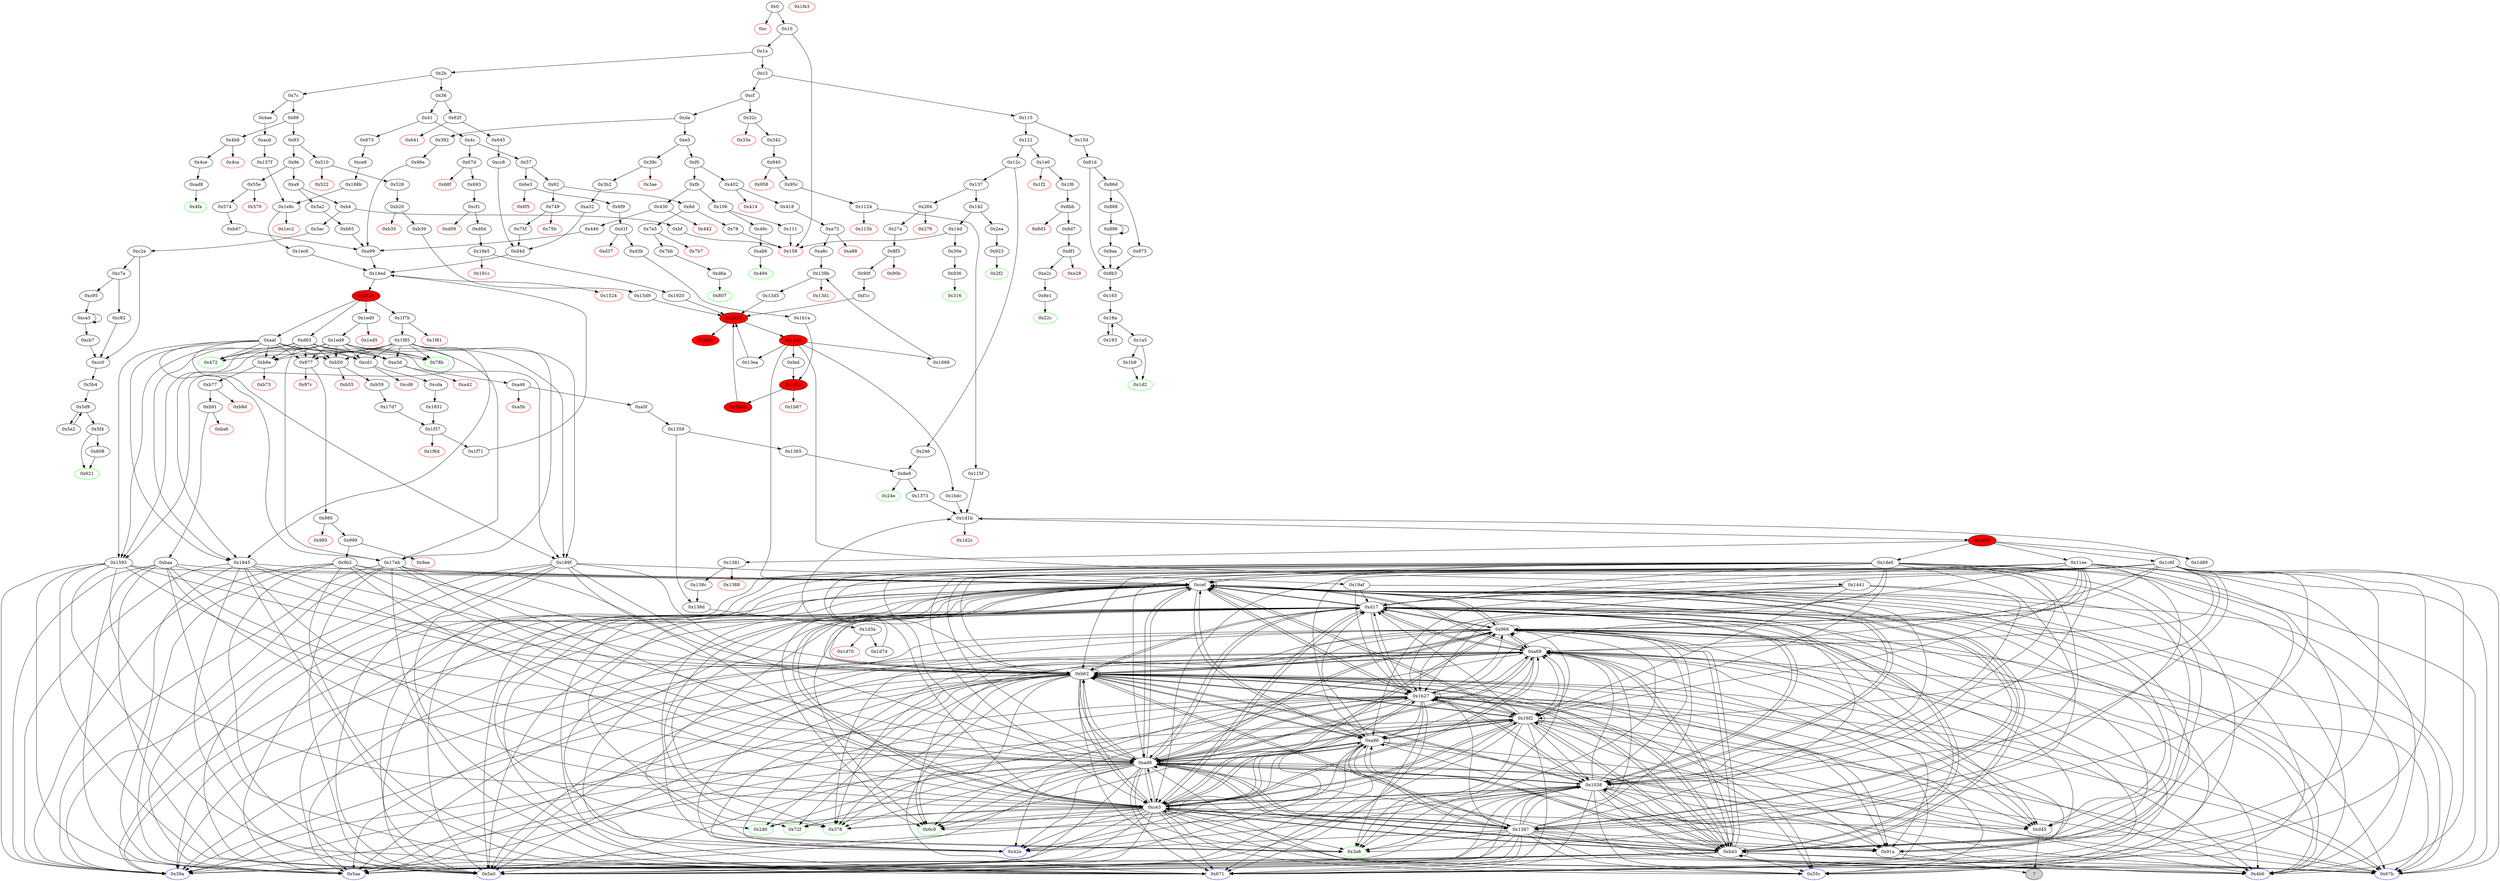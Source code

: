 digraph "" {
"0x1e8c" [fillcolor=white, id="0x1e8c", style=filled, tooltip="Block 0x1e8c\n[0x1e8c:0x1ec1]\n---\nPredecessors: [0x157f, 0x188b]\nSuccessors: [0x1ec2, 0x1ec6]\n---\n0x1e8c JUMPDEST\n0x1e8d PUSH1 0x0\n0x1e8f PUSH20 0xffffffffffffffffffffffffffffffffffffffff\n0x1ea4 AND\n0x1ea5 DUP2\n0x1ea6 PUSH20 0xffffffffffffffffffffffffffffffffffffffff\n0x1ebb AND\n0x1ebc EQ\n0x1ebd ISZERO\n0x1ebe PUSH2 0x1ec6\n0x1ec1 JUMPI\n---\n0x1e8c: JUMPDEST \n0x1e8d: V1775 = 0x0\n0x1e8f: V1776 = 0xffffffffffffffffffffffffffffffffffffffff\n0x1ea4: V1777 = AND 0xffffffffffffffffffffffffffffffffffffffff 0x0\n0x1ea6: V1778 = 0xffffffffffffffffffffffffffffffffffffffff\n0x1ebb: V1779 = AND 0xffffffffffffffffffffffffffffffffffffffff S0\n0x1ebc: V1780 = EQ V1779 0x0\n0x1ebd: V1781 = ISZERO V1780\n0x1ebe: V1782 = 0x1ec6\n0x1ec1: JUMPI 0x1ec6 V1781\n---\nEntry stack: [V13, {0x4b6, 0x67b}, {0xad6, 0xcef}, S3, {0x1593, 0x189f}, {0x6, 0x8}, S0]\nStack pops: 1\nStack additions: [S0]\nExit stack: [V13, {0x4b6, 0x67b}, {0xad6, 0xcef}, S3, {0x1593, 0x189f}, {0x6, 0x8}, S0]\n\nDef sites:\nV13: {0x1a.0x1f}\n{0x4b6, 0x67b}: {0x673.0x674, 0x4ae.0x4af}\n{0xad6, 0xcef}: {0xacd.0xace, 0xce6.0xce7}\nS3: {0xacd.0xad1, 0xce6.0xcea}\n{0x1593, 0x189f}: {0x188b.0x188c, 0x157f.0x1580}\n{0x6, 0x8}: {0x188b.0x1890, 0x157f.0x1584}\nS0: {0xacd.0xad1, 0xce6.0xcea}\n"];
"0x8f3" [fillcolor=white, id="0x8f3", style=filled, tooltip="Block 0x8f3\n[0x8f3:0x90a]\n---\nPredecessors: [0x27a]\nSuccessors: [0x90b, 0x90f]\n---\n0x8f3 JUMPDEST\n0x8f4 PUSH1 0x0\n0x8f6 PUSH1 0x9\n0x8f8 PUSH1 0x1\n0x8fa SWAP1\n0x8fb SLOAD\n0x8fc SWAP1\n0x8fd PUSH2 0x100\n0x900 EXP\n0x901 SWAP1\n0x902 DIV\n0x903 PUSH1 0xff\n0x905 AND\n0x906 ISZERO\n0x907 PUSH2 0x90f\n0x90a JUMPI\n---\n0x8f3: JUMPDEST \n0x8f4: V673 = 0x0\n0x8f6: V674 = 0x9\n0x8f8: V675 = 0x1\n0x8fb: V676 = S[0x9]\n0x8fd: V677 = 0x100\n0x900: V678 = EXP 0x100 0x1\n0x902: V679 = DIV V676 0x100\n0x903: V680 = 0xff\n0x905: V681 = AND 0xff V679\n0x906: V682 = ISZERO V681\n0x907: V683 = 0x90f\n0x90a: JUMPI 0x90f V682\n---\nEntry stack: [V13, 0x2d0, V193, V198, V201]\nStack pops: 0\nStack additions: [0x0]\nExit stack: [V13, 0x2d0, V193, V198, V201, 0x0]\n\nDef sites:\nV13: {0x1a.0x1f}\n0x2d0: {0x264.0x265}\nV193: {0x27a.0x296}\nV198: {0x27a.0x2b6}\nV201: {0x27a.0x2c0}\n"];
"0xa88" [color=red, fillcolor=white, id="0xa88", style=filled, tooltip="Block 0xa88\n[0xa88:0xa8b]\n---\nPredecessors: [0xa73]\nSuccessors: []\n---\n0xa88 PUSH1 0x0\n0xa8a DUP1\n0xa8b REVERT\n---\n0xa88: V792 = 0x0\n0xa8b: REVERT 0x0 0x0\n---\nEntry stack: [V13, 0x42e, V310]\nStack pops: 0\nStack additions: []\nExit stack: [V13, 0x42e, V310]\n\nDef sites:\nV13: {0x1a.0x1f}\n0x42e: {0x402.0x403}\nV310: {0x418.0x41e}\n"];
"0x96e" [fillcolor=white, id="0x96e", style=filled, tooltip="Block 0x96e\n[0x96e:0x976]\n---\nPredecessors: [0x392]\nSuccessors: [0xa99]\n---\n0x96e JUMPDEST\n0x96f PUSH2 0x977\n0x972 CALLER\n0x973 PUSH2 0xa99\n0x976 JUMP\n---\n0x96e: JUMPDEST \n0x96f: V712 = 0x977\n0x972: V713 = CALLER\n0x973: V714 = 0xa99\n0x976: JUMP 0xa99\n---\nEntry stack: [V13, 0x39a]\nStack pops: 0\nStack additions: [0x977, V713]\nExit stack: [V13, 0x39a, 0x977, V713]\n\nDef sites:\nV13: {0x1a.0x1f}\n0x39a: {0x392.0x393}\n"];
"0x1e0" [fillcolor=white, id="0x1e0", style=filled, tooltip="Block 0x1e0\n[0x1e0:0x1f1]\n---\nPredecessors: [0x121]\nSuccessors: [0x1f2, 0x1f6]\n---\n0x1e0 JUMPDEST\n0x1e1 PUSH2 0x22c\n0x1e4 PUSH1 0x4\n0x1e6 DUP1\n0x1e7 CALLDATASIZE\n0x1e8 SUB\n0x1e9 PUSH1 0x40\n0x1eb DUP2\n0x1ec LT\n0x1ed ISZERO\n0x1ee PUSH2 0x1f6\n0x1f1 JUMPI\n---\n0x1e0: JUMPDEST \n0x1e1: V142 = 0x22c\n0x1e4: V143 = 0x4\n0x1e7: V144 = CALLDATASIZE\n0x1e8: V145 = SUB V144 0x4\n0x1e9: V146 = 0x40\n0x1ec: V147 = LT V145 0x40\n0x1ed: V148 = ISZERO V147\n0x1ee: V149 = 0x1f6\n0x1f1: JUMPI 0x1f6 V148\n---\nEntry stack: [V13]\nStack pops: 0\nStack additions: [0x22c, 0x4, V145]\nExit stack: [V13, 0x22c, 0x4, V145]\n\nDef sites:\nV13: {0x1a.0x1f}\n"];
"0x1845" [fillcolor=white, id="0x1845", style=filled, tooltip="Block 0x1845\n[0x1845:0x188a]\n---\nPredecessors: [0xaaf, 0xd63, 0x1ed9, 0x1f85]\nSuccessors: [0x39a, 0x5a0, 0x5aa, 0x671, 0xad6, 0xb62, 0xce3, 0xcef]\n---\n0x1845 JUMPDEST\n0x1846 DUP1\n0x1847 PUSH20 0xffffffffffffffffffffffffffffffffffffffff\n0x185c AND\n0x185d PUSH32 0x6ae172837ea30b801fbfcdd4108aa1d5bf8ff775444fd70256b44e6bf3dfc3f6\n0x187e PUSH1 0x40\n0x1880 MLOAD\n0x1881 PUSH1 0x40\n0x1883 MLOAD\n0x1884 DUP1\n0x1885 SWAP2\n0x1886 SUB\n0x1887 SWAP1\n0x1888 LOG2\n0x1889 POP\n0x188a JUMP\n---\n0x1845: JUMPDEST \n0x1847: V1504 = 0xffffffffffffffffffffffffffffffffffffffff\n0x185c: V1505 = AND 0xffffffffffffffffffffffffffffffffffffffff S0\n0x185d: V1506 = 0x6ae172837ea30b801fbfcdd4108aa1d5bf8ff775444fd70256b44e6bf3dfc3f6\n0x187e: V1507 = 0x40\n0x1880: V1508 = M[0x40]\n0x1881: V1509 = 0x40\n0x1883: V1510 = M[0x40]\n0x1886: V1511 = SUB V1508 V1510\n0x1888: LOG V1510 V1511 0x6ae172837ea30b801fbfcdd4108aa1d5bf8ff775444fd70256b44e6bf3dfc3f6 V1505\n0x188a: JUMP S1\n---\nEntry stack: [V13, S12, S11, S10, S9, S8, S7, S6, S5, S4, S3, S2, S1, S0]\nStack pops: 2\nStack additions: []\nExit stack: [V13, S12, S11, S10, S9, S8, S7, S6, S5, S4, S3, S2]\n\nDef sites:\nV13: {0x1a.0x1f}\nS12: {0x1a.0x1f, 0x39c.0x39d}\nS11: {0x3b2.0x3ce, 0x673.0x674, 0x1a.0x1f, 0x39c.0x39d, 0x4ae.0x4af}\nS10: {0x1a.0x1f, 0x39c.0x39d, 0x55e.0x55f, 0x673.0x674, 0x3b2.0x3d8, 0x3b2.0x3ce, 0xacd.0xace, 0x62f.0x630, 0x4ae.0x4af, 0xce6.0xce7}\nS9: {0x1a.0x1f, 0x39c.0x39d, 0x55e.0x55f, 0x392.0x393, 0xce6.0xce7, 0xacd.0xad1, 0xacd.0xace, 0x645.0x661, 0x673.0x674, 0x3b2.0x3ce, 0xa32.0xa33, 0x574.0x590, 0x3b2.0x3d8, 0x62f.0x630, 0x4ae.0x4af, 0x5a2.0x5a3, 0xce6.0xcea}\nS8: {0xb59.0xb5a, 0x1a.0x1f, 0xcda.0xcdb, 0x39c.0x39d, 0x55e.0x55f, 0x392.0x393, 0xce6.0xce7, 0xacd.0xace, 0xacd.0xad1, 0x645.0x661, 0x673.0x674, 0x3b2.0x3d8, 0x3b2.0x3ce, 0xa32.0xa33, 0x574.0x590, 0x62f.0x630, 0x4ae.0x4af, 0x5a2.0x5a3, 0xce6.0xcea}\nS7: {0xb59.0xb5a, 0x1a.0x1f, 0xcda.0xcdb, 0x39c.0x39d, 0x55e.0x55f, 0x392.0x393, 0xce6.0xce7, 0xacd.0xad1, 0xacd.0xace, 0x645.0x661, 0x673.0x674, 0x3b2.0x3ce, 0xa32.0xa33, 0x3b2.0x3d8, 0x574.0x590, 0x62f.0x630, 0x4ae.0x4af, 0x5a2.0x5a3, 0xce6.0xcea}\nS6: {0xb59.0xb5a, 0x1a.0x1f, 0xcda.0xcdb, 0x39c.0x39d, 0x55e.0x55f, 0x392.0x393, 0xce6.0xce7, 0xacd.0xace, 0xacd.0xad1, 0x645.0x661, 0x673.0x674, 0x3b2.0x3d8, 0x3b2.0x3ce, 0xa32.0xa33, 0x574.0x590, 0x62f.0x630, 0x4ae.0x4af, 0x5a2.0x5a3, 0xce6.0xcea}\nS5: {0xb59.0xb5a, 0x1a.0x1f, 0xcda.0xcdb, 0x39c.0x39d, 0x55e.0x55f, 0x392.0x393, 0xce6.0xcea, 0xacd.0xad1, 0xacd.0xace, 0x645.0x661, 0x673.0x674, 0x3b2.0x3ce, 0xa32.0xa33, 0x3b2.0x3d8, 0x574.0x590, 0x62f.0x630, 0x4ae.0x4af, 0x5a2.0x5a3, 0xce6.0xce7}\nS4: {0xb59.0xb5a, 0x1a.0x1f, 0xcda.0xcdb, 0x39c.0x39d, 0x55e.0x55f, 0x392.0x393, 0xce6.0xce7, 0xacd.0xace, 0xacd.0xad1, 0x645.0x661, 0x673.0x674, 0x3b2.0x3d8, 0x3b2.0x3ce, 0xa32.0xa33, 0x574.0x590, 0x62f.0x630, 0x4ae.0x4af, 0x5a2.0x5a3, 0xce6.0xcea}\nS3: {0xb59.0xb5a, 0x1a.0x1f, 0xcda.0xcdb, 0x39c.0x39d, 0x55e.0x55f, 0x392.0x393, 0xce6.0xce7, 0xacd.0xad1, 0xacd.0xace, 0x645.0x661, 0x673.0x674, 0x3b2.0x3ce, 0xa32.0xa33, 0x3b2.0x3d8, 0x574.0x590, 0x62f.0x630, 0x4ae.0x4af, 0x5a2.0x5a3, 0xce6.0xcea}\nS2: {0xb59.0xb5a, 0x1a.0x1f, 0xcda.0xcdb, 0x55e.0x55f, 0x392.0x393, 0xce6.0xcea, 0xacd.0xace, 0xacd.0xad1, 0x645.0x661, 0x673.0x674, 0x3b2.0x3d8, 0x3b2.0x3ce, 0xa32.0xa33, 0x574.0x590, 0x62f.0x630, 0x4ae.0x4af, 0x5a2.0x5a3, 0xce6.0xce7}\nS1: {0xb59.0xb5a, 0x1a.0x1f, 0xcda.0xcdb, 0x55e.0x55f, 0x392.0x393, 0xa32.0xa33, 0x3b2.0x3d8, 0x574.0x590, 0xce6.0xcea, 0xacd.0xad1, 0xacd.0xace, 0x62f.0x630, 0x5a2.0x5a3, 0x645.0x661, 0xce6.0xce7}\nS0: {0xb59.0xb5a, 0x1a.0x1f, 0xcda.0xcdb, 0x55e.0x55f, 0x392.0x393, 0xce6.0xce7, 0xacd.0xad1, 0xacd.0xace, 0x645.0x661, 0x1528.0x1577, 0xa32.0xa33, 0x3b2.0x3d8, 0x574.0x590, 0x62f.0x630, 0x5a2.0x5a3, 0xce6.0xcea}\n"];
"0x33e" [color=red, fillcolor=white, id="0x33e", style=filled, tooltip="Block 0x33e\n[0x33e:0x341]\n---\nPredecessors: [0x32c]\nSuccessors: []\n---\n0x33e PUSH1 0x0\n0x340 DUP1\n0x341 REVERT\n---\n0x33e: V246 = 0x0\n0x341: REVERT 0x0 0x0\n---\nEntry stack: [V13, 0x378, 0x4, V241]\nStack pops: 0\nStack additions: []\nExit stack: [V13, 0x378, 0x4, V241]\n\nDef sites:\nV13: {0x1a.0x1f}\n0x378: {0x32c.0x32d}\n0x4: {0x32c.0x330}\nV241: {0x32c.0x334}\n"];
"0x1668" [fillcolor=white, id="0x1668", style=filled, tooltip="Block 0x1668\n[0x1668:0x16f1]\n---\nPredecessors: [0x1b40]\nSuccessors: [0x139b]\n---\n0x1668 JUMPDEST\n0x1669 PUSH1 0x1\n0x166b PUSH1 0x0\n0x166d DUP5\n0x166e PUSH20 0xffffffffffffffffffffffffffffffffffffffff\n0x1683 AND\n0x1684 PUSH20 0xffffffffffffffffffffffffffffffffffffffff\n0x1699 AND\n0x169a DUP2\n0x169b MSTORE\n0x169c PUSH1 0x20\n0x169e ADD\n0x169f SWAP1\n0x16a0 DUP2\n0x16a1 MSTORE\n0x16a2 PUSH1 0x20\n0x16a4 ADD\n0x16a5 PUSH1 0x0\n0x16a7 SHA3\n0x16a8 PUSH1 0x0\n0x16aa CALLER\n0x16ab PUSH20 0xffffffffffffffffffffffffffffffffffffffff\n0x16c0 AND\n0x16c1 PUSH20 0xffffffffffffffffffffffffffffffffffffffff\n0x16d6 AND\n0x16d7 DUP2\n0x16d8 MSTORE\n0x16d9 PUSH1 0x20\n0x16db ADD\n0x16dc SWAP1\n0x16dd DUP2\n0x16de MSTORE\n0x16df PUSH1 0x20\n0x16e1 ADD\n0x16e2 PUSH1 0x0\n0x16e4 SHA3\n0x16e5 DUP2\n0x16e6 SWAP1\n0x16e7 SSTORE\n0x16e8 POP\n0x16e9 PUSH2 0x16f2\n0x16ec DUP3\n0x16ed DUP3\n0x16ee PUSH2 0x139b\n0x16f1 JUMP\n---\n0x1668: JUMPDEST \n0x1669: V1422 = 0x1\n0x166b: V1423 = 0x0\n0x166e: V1424 = 0xffffffffffffffffffffffffffffffffffffffff\n0x1683: V1425 = AND 0xffffffffffffffffffffffffffffffffffffffff S2\n0x1684: V1426 = 0xffffffffffffffffffffffffffffffffffffffff\n0x1699: V1427 = AND 0xffffffffffffffffffffffffffffffffffffffff V1425\n0x169b: M[0x0] = V1427\n0x169c: V1428 = 0x20\n0x169e: V1429 = ADD 0x20 0x0\n0x16a1: M[0x20] = 0x1\n0x16a2: V1430 = 0x20\n0x16a4: V1431 = ADD 0x20 0x20\n0x16a5: V1432 = 0x0\n0x16a7: V1433 = SHA3 0x0 0x40\n0x16a8: V1434 = 0x0\n0x16aa: V1435 = CALLER\n0x16ab: V1436 = 0xffffffffffffffffffffffffffffffffffffffff\n0x16c0: V1437 = AND 0xffffffffffffffffffffffffffffffffffffffff V1435\n0x16c1: V1438 = 0xffffffffffffffffffffffffffffffffffffffff\n0x16d6: V1439 = AND 0xffffffffffffffffffffffffffffffffffffffff V1437\n0x16d8: M[0x0] = V1439\n0x16d9: V1440 = 0x20\n0x16db: V1441 = ADD 0x20 0x0\n0x16de: M[0x20] = V1433\n0x16df: V1442 = 0x20\n0x16e1: V1443 = ADD 0x20 0x20\n0x16e2: V1444 = 0x0\n0x16e4: V1445 = SHA3 0x0 0x40\n0x16e7: S[V1445] = V1637\n0x16e9: V1446 = 0x16f2\n0x16ee: V1447 = 0x139b\n0x16f1: JUMP 0x139b\n---\nEntry stack: [V13, S18, S17, S16, S15, S14, S13, S12, S11, S10, S9, S8, S7, S6, S5, S4, S3, S2, S1, V1637]\nStack pops: 3\nStack additions: [S2, S1, 0x16f2, S2, S1]\nExit stack: [S17, S16, S15, S14, S13, S12, S11, S10, S9, S8, S7, S6, S5, S4, S3, S2, S1, 0x16f2, S2, S1]\n\nDef sites:\nV13: {0x1a.0x1f}\nS18: {0x1a.0x1f, 0x264.0x265}\nS17: {0x1a.0x1f, 0x27a.0x296, 0x264.0x265}\nS16: {0x1a.0x1f, 0x27a.0x296, 0x67d.0x67e, 0x27a.0x2b6, 0x6e3.0x6e4, 0x264.0x265}\nS15: {0x6f9.0x715, 0x27a.0x296, 0x67d.0x67e, 0x27a.0x2b6, 0x1a.0x1f, 0x27a.0x2c0, 0x693.0x6af, 0x6e3.0x6e4}\nS14: {0x6f9.0x715, 0x6f9.0x71f, 0x1a.0x1f, 0x67d.0x67e, 0x27a.0x2b6, 0x27a.0x2c0, 0x510.0x511, 0x693.0x6af, 0x8f3.0x8f4, 0x693.0x6b9, 0x264.0x265}\nS13: {0x6f9.0x71f, 0x27a.0x2c0, 0x1a.0x1f, 0x27a.0x296, 0xd1f.0xd20, 0xcf1.0xcf2, 0x510.0x511, 0x693.0x6af, 0x8f3.0x8f4, 0x693.0x6b9, 0x90f.0x910, 0x402.0x403, 0x264.0x265, 0x526.0x542}\nS12: {0x418.0x41e, 0x1a.0x1f, 0xd1f.0xd20, 0x510.0x511, 0x693.0x6b9, 0xd0d.0xd0e, 0x90f.0x910, 0x402.0x403, 0x526.0x54c, 0xd3b.0xd3c, 0x27a.0x296, 0x67d.0x67e, 0x27a.0x2b6, 0xcf1.0xcf2, 0x8f3.0x8f4, 0x6e3.0x6e4, 0x526.0x542}\nS11: {0x418.0x41e, 0x1a.0x1f, 0x693.0x6af, 0xd0d.0xd0e, 0xa8c.0xa8d, 0x90f.0x910, 0x402.0x403, 0x526.0x54c, 0x6f9.0x715, 0xb39.0xb3a, 0xd3b.0xd3c, 0x27a.0x2b6, 0x67d.0x67e, 0x27a.0x296, 0x27a.0x2c0, 0xcf1.0xcf2, 0x526.0x542}\nS10: {0x418.0x41e, 0x1a.0x1f, 0x510.0x511, 0x693.0x6af, 0x693.0x6b9, 0xd0d.0xd0e, 0xa8c.0xa8d, 0xa8c.0xa90, 0x526.0x542, 0x6f9.0x715, 0xb39.0xb3a, 0x6f9.0x71f, 0x27a.0x2c0, 0x27a.0x296, 0x27a.0x2b6, 0x8f3.0x8f4, 0x264.0x265, 0x526.0x54c}\nS9: {0x418.0x41e, 0x1a.0x1f, 0x1b1a.0x1b1b, 0xf1c.0xf1d, 0xd1f.0xd20, 0x510.0x511, 0x693.0x6af, 0x693.0x6b9, 0xa8c.0xa8d, 0xa8c.0xa90, 0x90f.0x910, 0x402.0x403, 0x526.0x54c, 0xb39.0xb3a, 0x6f9.0x71f, 0x27a.0x296, 0x27a.0x2b6, 0x27a.0x2c0, 0xcf1.0xcf2, 0x8f3.0x8f4, 0x18e5.0x18e6, 0x526.0x542}\nS8: {0x418.0x41e, 0x1b1a.0x1b1b, 0x1b1a.0x1b1d, 0xf1c.0xf1d, 0x693.0x6b9, 0xd0d.0xd0e, 0xa8c.0xa90, 0x90f.0x910, 0x402.0x403, 0x526.0x54c, 0xd3b.0xd3c, 0x27a.0x2b6, 0x27a.0x2c0, 0x67d.0x67e, 0x27a.0x296, 0xcf1.0xcf2, 0xfad.0x102e, 0x18e5.0x18e6, 0x526.0x542}\nS7: {0x418.0x41e, 0x1b1a.0x1b1d, 0x1a.0x1f, 0xf1c.0xf1d, 0x1b1a.0x1b20, 0x693.0x6af, 0xd0d.0xd0e, 0xa8c.0xa8d, 0xb39.0xb3a, 0x6f9.0x715, 0x27a.0x2c0, 0x27a.0x296, 0x27a.0x2b6, 0x1668.0x16e9, 0xfad.0x102e, 0x18e5.0x18e6, 0x526.0x54c}\nS6: {0x418.0x41e, 0x1a.0x1f, 0x1b1a.0x1b20, 0x510.0x511, 0x693.0x6af, 0x693.0x6b9, 0xd0d.0xd0e, 0xa8c.0xa8d, 0xa8c.0xa90, 0x526.0x542, 0xb39.0xb3a, 0x6f9.0x71f, 0x6f9.0x715, 0x27a.0x2b6, 0x27a.0x296, 0x27a.0x2c0, 0x8f3.0x8f4, 0x1668.0x16e9, 0x526.0x54c}\nS5: {0x418.0x41e, 0x1b1a.0x1b1b, 0xf1c.0xf1d, 0x693.0x6b9, 0x693.0x6af, 0xa8c.0xa90, 0x90f.0x910, 0xa8c.0xa8d, 0x402.0x403, 0x526.0x54c, 0x6f9.0x715, 0xb39.0xb3a, 0x6f9.0x71f, 0x27a.0x2c0, 0x27a.0x2b6, 0xcf1.0xcf2, 0x18e5.0x18e6, 0x526.0x542}\nS4: {0x6f9.0x71f, 0x418.0x41e, 0x27a.0x296, 0x27a.0x2c0, 0xf1c.0xf1d, 0x1b1a.0x1b1d, 0x693.0x6b9, 0xd0d.0xd0e, 0xa8c.0xa90, 0xfad.0x102e, 0x526.0x542, 0x18e5.0x18e6, 0x526.0x54c}\nS3: {0xb39.0xb3a, 0x418.0x41e, 0x27a.0x2b6, 0x1b1a.0x1b20, 0x27a.0x296, 0x1b1a.0x1b1d, 0xf1c.0xf1d, 0x693.0x6af, 0x1668.0x16e9, 0xd0d.0xd0e, 0xa8c.0xa8d, 0xfad.0x102e, 0x18e5.0x18e6, 0x526.0x54c}\nS2: {0x6f9.0x715, 0xb39.0xb3a, 0x418.0x41e, 0x27a.0x2c0, 0x27a.0x2b6, 0x1b1a.0x1b20, 0x27a.0x296, 0x693.0x6b9, 0x693.0x6af, 0x1668.0x16e9, 0xd0d.0xd0e, 0xa8c.0xa90, 0xa8c.0xa8d, 0x526.0x54c, 0x526.0x542}\nS1: {0x6f9.0x71f, 0x418.0x41e, 0x6f9.0x715, 0x27a.0x2c0, 0xb39.0xb3a, 0xf1c.0xf1d, 0x27a.0x2b6, 0x693.0x6b9, 0x693.0x6af, 0xa8c.0xa90, 0xa8c.0xa8d, 0x526.0x542, 0x18e5.0x18e6, 0x526.0x54c}\nV1637: {0x1b40.0x1b45}\n"];
"0x980" [fillcolor=white, id="0x980", style=filled, tooltip="Block 0x980\n[0x980:0x994]\n---\nPredecessors: [0x977]\nSuccessors: [0x995, 0x999]\n---\n0x980 JUMPDEST\n0x981 PUSH1 0x9\n0x983 PUSH1 0x1\n0x985 SWAP1\n0x986 SLOAD\n0x987 SWAP1\n0x988 PUSH2 0x100\n0x98b EXP\n0x98c SWAP1\n0x98d DIV\n0x98e PUSH1 0xff\n0x990 AND\n0x991 PUSH2 0x999\n0x994 JUMPI\n---\n0x980: JUMPDEST \n0x981: V717 = 0x9\n0x983: V718 = 0x1\n0x986: V719 = S[0x9]\n0x988: V720 = 0x100\n0x98b: V721 = EXP 0x100 0x1\n0x98d: V722 = DIV V719 0x100\n0x98e: V723 = 0xff\n0x990: V724 = AND 0xff V722\n0x991: V725 = 0x999\n0x994: JUMPI 0x999 V724\n---\nEntry stack: [V13, S11, S10, S9, S8, S7, S6, S5, S4, S3, S2, S1, S0]\nStack pops: 0\nStack additions: []\nExit stack: [V13, S11, S10, S9, S8, S7, S6, S5, S4, S3, S2, S1, S0]\n\nDef sites:\nV13: {0x1a.0x1f}\nS11: {0x1a.0x1f, 0x39c.0x39d}\nS10: {0x3b2.0x3ce, 0x673.0x674, 0x1a.0x1f, 0x39c.0x39d, 0x4ae.0x4af}\nS9: {0x1a.0x1f, 0x39c.0x39d, 0x55e.0x55f, 0x673.0x674, 0x3b2.0x3d8, 0x3b2.0x3ce, 0xacd.0xace, 0x62f.0x630, 0x4ae.0x4af, 0xce6.0xce7}\nS8: {0x1a.0x1f, 0x39c.0x39d, 0x55e.0x55f, 0x392.0x393, 0xce6.0xce7, 0xacd.0xad1, 0xacd.0xace, 0x645.0x661, 0x673.0x674, 0x3b2.0x3ce, 0xa32.0xa33, 0x574.0x590, 0x3b2.0x3d8, 0x62f.0x630, 0x4ae.0x4af, 0x5a2.0x5a3, 0xce6.0xcea}\nS7: {0xb59.0xb5a, 0x1a.0x1f, 0xcda.0xcdb, 0x39c.0x39d, 0x55e.0x55f, 0x392.0x393, 0xce6.0xce7, 0xacd.0xace, 0xacd.0xad1, 0x645.0x661, 0x673.0x674, 0x3b2.0x3d8, 0x3b2.0x3ce, 0xa32.0xa33, 0x574.0x590, 0x62f.0x630, 0x4ae.0x4af, 0x5a2.0x5a3, 0xce6.0xcea}\nS6: {0xb59.0xb5a, 0x1a.0x1f, 0xcda.0xcdb, 0x39c.0x39d, 0x55e.0x55f, 0x392.0x393, 0xce6.0xce7, 0xacd.0xad1, 0xacd.0xace, 0x645.0x661, 0x673.0x674, 0x3b2.0x3ce, 0xa32.0xa33, 0x3b2.0x3d8, 0x574.0x590, 0x62f.0x630, 0x4ae.0x4af, 0x5a2.0x5a3, 0xce6.0xcea}\nS5: {0xb59.0xb5a, 0x1a.0x1f, 0xcda.0xcdb, 0x39c.0x39d, 0x55e.0x55f, 0x392.0x393, 0xce6.0xce7, 0xacd.0xace, 0xacd.0xad1, 0x645.0x661, 0x673.0x674, 0x3b2.0x3d8, 0x3b2.0x3ce, 0xa32.0xa33, 0x574.0x590, 0x62f.0x630, 0x4ae.0x4af, 0x5a2.0x5a3, 0xce6.0xcea}\nS4: {0xb59.0xb5a, 0x1a.0x1f, 0xcda.0xcdb, 0x39c.0x39d, 0x55e.0x55f, 0x392.0x393, 0xce6.0xcea, 0xacd.0xad1, 0xacd.0xace, 0x645.0x661, 0x673.0x674, 0x3b2.0x3ce, 0xa32.0xa33, 0x3b2.0x3d8, 0x574.0x590, 0x62f.0x630, 0x4ae.0x4af, 0x5a2.0x5a3, 0xce6.0xce7}\nS3: {0xb59.0xb5a, 0x1a.0x1f, 0xcda.0xcdb, 0x39c.0x39d, 0x55e.0x55f, 0x392.0x393, 0xce6.0xce7, 0xacd.0xace, 0xacd.0xad1, 0x645.0x661, 0x673.0x674, 0x3b2.0x3d8, 0x3b2.0x3ce, 0xa32.0xa33, 0x574.0x590, 0x62f.0x630, 0x4ae.0x4af, 0x5a2.0x5a3, 0xce6.0xcea}\nS2: {0xb59.0xb5a, 0x1a.0x1f, 0xcda.0xcdb, 0x39c.0x39d, 0x55e.0x55f, 0x392.0x393, 0xce6.0xce7, 0xacd.0xad1, 0xacd.0xace, 0x645.0x661, 0x673.0x674, 0x3b2.0x3ce, 0xa32.0xa33, 0x3b2.0x3d8, 0x574.0x590, 0x62f.0x630, 0x4ae.0x4af, 0x5a2.0x5a3, 0xce6.0xcea}\nS1: {0xb59.0xb5a, 0x1a.0x1f, 0xcda.0xcdb, 0x55e.0x55f, 0x392.0x393, 0xce6.0xcea, 0xacd.0xace, 0xacd.0xad1, 0x645.0x661, 0x673.0x674, 0x3b2.0x3d8, 0x3b2.0x3ce, 0xa32.0xa33, 0x574.0x590, 0x62f.0x630, 0x4ae.0x4af, 0x5a2.0x5a3, 0xce6.0xce7}\nS0: {0xb59.0xb5a, 0x1a.0x1f, 0xcda.0xcdb, 0x55e.0x55f, 0x392.0x393, 0xa32.0xa33, 0x3b2.0x3d8, 0x574.0x590, 0xce6.0xcea, 0xacd.0xad1, 0xacd.0xace, 0x62f.0x630, 0x5a2.0x5a3, 0x645.0x661, 0xce6.0xce7}\n"];
"0x78" [fillcolor=white, id="0x78", style=filled, tooltip="Block 0x78\n[0x78:0x7b]\n---\nPredecessors: [0x6d]\nSuccessors: [0x158]\n---\n0x78 PUSH2 0x158\n0x7b JUMP\n---\n0x78: V38 = 0x158\n0x7b: JUMP 0x158\n---\nEntry stack: [V13]\nStack pops: 0\nStack additions: []\nExit stack: [V13]\n\nDef sites:\nV13: {0x1a.0x1f}\n"];
"0x13ea" [fillcolor=white, id="0x13ea", style=filled, tooltip="Block 0x13ea\n[0x13ea:0x1440]\n---\nPredecessors: [0x1b40]\nSuccessors: [0x1b31]\n---\n0x13ea JUMPDEST\n0x13eb PUSH1 0x2\n0x13ed DUP2\n0x13ee SWAP1\n0x13ef SSTORE\n0x13f0 POP\n0x13f1 PUSH2 0x1441\n0x13f4 DUP2\n0x13f5 PUSH1 0x0\n0x13f7 DUP1\n0x13f8 DUP6\n0x13f9 PUSH20 0xffffffffffffffffffffffffffffffffffffffff\n0x140e AND\n0x140f PUSH20 0xffffffffffffffffffffffffffffffffffffffff\n0x1424 AND\n0x1425 DUP2\n0x1426 MSTORE\n0x1427 PUSH1 0x20\n0x1429 ADD\n0x142a SWAP1\n0x142b DUP2\n0x142c MSTORE\n0x142d PUSH1 0x20\n0x142f ADD\n0x1430 PUSH1 0x0\n0x1432 SHA3\n0x1433 SLOAD\n0x1434 PUSH2 0x1b31\n0x1437 SWAP1\n0x1438 SWAP2\n0x1439 SWAP1\n0x143a PUSH4 0xffffffff\n0x143f AND\n0x1440 JUMP\n---\n0x13ea: JUMPDEST \n0x13eb: V1310 = 0x2\n0x13ef: S[0x2] = V1637\n0x13f1: V1311 = 0x1441\n0x13f5: V1312 = 0x0\n0x13f9: V1313 = 0xffffffffffffffffffffffffffffffffffffffff\n0x140e: V1314 = AND 0xffffffffffffffffffffffffffffffffffffffff S2\n0x140f: V1315 = 0xffffffffffffffffffffffffffffffffffffffff\n0x1424: V1316 = AND 0xffffffffffffffffffffffffffffffffffffffff V1314\n0x1426: M[0x0] = V1316\n0x1427: V1317 = 0x20\n0x1429: V1318 = ADD 0x20 0x0\n0x142c: M[0x20] = 0x0\n0x142d: V1319 = 0x20\n0x142f: V1320 = ADD 0x20 0x20\n0x1430: V1321 = 0x0\n0x1432: V1322 = SHA3 0x0 0x40\n0x1433: V1323 = S[V1322]\n0x1434: V1324 = 0x1b31\n0x143a: V1325 = 0xffffffff\n0x143f: V1326 = AND 0xffffffff 0x1b31\n0x1440: JUMP 0x1b31\n---\nEntry stack: [V13, S18, S17, S16, S15, S14, S13, S12, S11, S10, S9, S8, S7, S6, S5, S4, S3, S2, S1, V1637]\nStack pops: 3\nStack additions: [S2, S1, 0x1441, V1323, S1]\nExit stack: [S17, S16, S15, S14, S13, S12, S11, S10, S9, S8, S7, S6, S5, S4, S3, S2, S1, 0x1441, V1323, S1]\n\nDef sites:\nV13: {0x1a.0x1f}\nS18: {0x1a.0x1f, 0x264.0x265}\nS17: {0x1a.0x1f, 0x27a.0x296, 0x264.0x265}\nS16: {0x1a.0x1f, 0x27a.0x296, 0x67d.0x67e, 0x27a.0x2b6, 0x6e3.0x6e4, 0x264.0x265}\nS15: {0x6f9.0x715, 0x27a.0x296, 0x67d.0x67e, 0x27a.0x2b6, 0x1a.0x1f, 0x27a.0x2c0, 0x693.0x6af, 0x6e3.0x6e4}\nS14: {0x6f9.0x715, 0x6f9.0x71f, 0x1a.0x1f, 0x67d.0x67e, 0x27a.0x2b6, 0x27a.0x2c0, 0x510.0x511, 0x693.0x6af, 0x8f3.0x8f4, 0x693.0x6b9, 0x264.0x265}\nS13: {0x6f9.0x71f, 0x27a.0x2c0, 0x1a.0x1f, 0x27a.0x296, 0xd1f.0xd20, 0xcf1.0xcf2, 0x510.0x511, 0x693.0x6af, 0x8f3.0x8f4, 0x693.0x6b9, 0x90f.0x910, 0x402.0x403, 0x264.0x265, 0x526.0x542}\nS12: {0x418.0x41e, 0x1a.0x1f, 0xd1f.0xd20, 0x510.0x511, 0x693.0x6b9, 0xd0d.0xd0e, 0x90f.0x910, 0x402.0x403, 0x526.0x54c, 0xd3b.0xd3c, 0x27a.0x296, 0x67d.0x67e, 0x27a.0x2b6, 0xcf1.0xcf2, 0x8f3.0x8f4, 0x6e3.0x6e4, 0x526.0x542}\nS11: {0x418.0x41e, 0x1a.0x1f, 0x693.0x6af, 0xd0d.0xd0e, 0xa8c.0xa8d, 0x90f.0x910, 0x402.0x403, 0x526.0x54c, 0x6f9.0x715, 0xb39.0xb3a, 0xd3b.0xd3c, 0x27a.0x2b6, 0x67d.0x67e, 0x27a.0x296, 0x27a.0x2c0, 0xcf1.0xcf2, 0x526.0x542}\nS10: {0x418.0x41e, 0x1a.0x1f, 0x510.0x511, 0x693.0x6af, 0x693.0x6b9, 0xd0d.0xd0e, 0xa8c.0xa8d, 0xa8c.0xa90, 0x526.0x542, 0x6f9.0x715, 0xb39.0xb3a, 0x6f9.0x71f, 0x27a.0x2c0, 0x27a.0x296, 0x27a.0x2b6, 0x8f3.0x8f4, 0x264.0x265, 0x526.0x54c}\nS9: {0x418.0x41e, 0x1a.0x1f, 0x1b1a.0x1b1b, 0xf1c.0xf1d, 0xd1f.0xd20, 0x510.0x511, 0x693.0x6af, 0x693.0x6b9, 0xa8c.0xa8d, 0xa8c.0xa90, 0x90f.0x910, 0x402.0x403, 0x526.0x54c, 0xb39.0xb3a, 0x6f9.0x71f, 0x27a.0x296, 0x27a.0x2b6, 0x27a.0x2c0, 0xcf1.0xcf2, 0x8f3.0x8f4, 0x18e5.0x18e6, 0x526.0x542}\nS8: {0x418.0x41e, 0x1b1a.0x1b1b, 0x1b1a.0x1b1d, 0xf1c.0xf1d, 0x693.0x6b9, 0xd0d.0xd0e, 0xa8c.0xa90, 0x90f.0x910, 0x402.0x403, 0x526.0x54c, 0xd3b.0xd3c, 0x27a.0x2b6, 0x27a.0x2c0, 0x67d.0x67e, 0x27a.0x296, 0xcf1.0xcf2, 0xfad.0x102e, 0x18e5.0x18e6, 0x526.0x542}\nS7: {0x418.0x41e, 0x1b1a.0x1b1d, 0x1a.0x1f, 0xf1c.0xf1d, 0x1b1a.0x1b20, 0x693.0x6af, 0xd0d.0xd0e, 0xa8c.0xa8d, 0xb39.0xb3a, 0x6f9.0x715, 0x27a.0x2c0, 0x27a.0x296, 0x27a.0x2b6, 0x1668.0x16e9, 0xfad.0x102e, 0x18e5.0x18e6, 0x526.0x54c}\nS6: {0x418.0x41e, 0x1a.0x1f, 0x1b1a.0x1b20, 0x510.0x511, 0x693.0x6af, 0x693.0x6b9, 0xd0d.0xd0e, 0xa8c.0xa8d, 0xa8c.0xa90, 0x526.0x542, 0xb39.0xb3a, 0x6f9.0x71f, 0x6f9.0x715, 0x27a.0x2b6, 0x27a.0x296, 0x27a.0x2c0, 0x8f3.0x8f4, 0x1668.0x16e9, 0x526.0x54c}\nS5: {0x418.0x41e, 0x1b1a.0x1b1b, 0xf1c.0xf1d, 0x693.0x6b9, 0x693.0x6af, 0xa8c.0xa90, 0x90f.0x910, 0xa8c.0xa8d, 0x402.0x403, 0x526.0x54c, 0x6f9.0x715, 0xb39.0xb3a, 0x6f9.0x71f, 0x27a.0x2c0, 0x27a.0x2b6, 0xcf1.0xcf2, 0x18e5.0x18e6, 0x526.0x542}\nS4: {0x6f9.0x71f, 0x418.0x41e, 0x27a.0x296, 0x27a.0x2c0, 0xf1c.0xf1d, 0x1b1a.0x1b1d, 0x693.0x6b9, 0xd0d.0xd0e, 0xa8c.0xa90, 0xfad.0x102e, 0x526.0x542, 0x18e5.0x18e6, 0x526.0x54c}\nS3: {0xb39.0xb3a, 0x418.0x41e, 0x27a.0x2b6, 0x1b1a.0x1b20, 0x27a.0x296, 0x1b1a.0x1b1d, 0xf1c.0xf1d, 0x693.0x6af, 0x1668.0x16e9, 0xd0d.0xd0e, 0xa8c.0xa8d, 0xfad.0x102e, 0x18e5.0x18e6, 0x526.0x54c}\nS2: {0x6f9.0x715, 0xb39.0xb3a, 0x418.0x41e, 0x27a.0x2c0, 0x27a.0x2b6, 0x1b1a.0x1b20, 0x27a.0x296, 0x693.0x6b9, 0x693.0x6af, 0x1668.0x16e9, 0xd0d.0xd0e, 0xa8c.0xa90, 0xa8c.0xa8d, 0x526.0x54c, 0x526.0x542}\nS1: {0x6f9.0x71f, 0x418.0x41e, 0x6f9.0x715, 0x27a.0x2c0, 0xb39.0xb3a, 0xf1c.0xf1d, 0x27a.0x2b6, 0x693.0x6b9, 0x693.0x6af, 0xa8c.0xa90, 0xa8c.0xa8d, 0x526.0x542, 0x18e5.0x18e6, 0x526.0x54c}\nV1637: {0x1b40.0x1b45}\n"];
"0x958" [color=red, fillcolor=white, id="0x958", style=filled, tooltip="Block 0x958\n[0x958:0x95b]\n---\nPredecessors: [0x940]\nSuccessors: []\n---\n0x958 PUSH1 0x0\n0x95a DUP1\n0x95b REVERT\n---\n0x958: V709 = 0x0\n0x95b: REVERT 0x0 0x0\n---\nEntry stack: [V13, 0x378, V250, V253, 0x0]\nStack pops: 0\nStack additions: []\nExit stack: [V13, 0x378, V250, V253, 0x0]\n\nDef sites:\nV13: {0x1a.0x1f}\n0x378: {0x32c.0x32d}\nV250: {0x342.0x35e}\nV253: {0x342.0x368}\n0x0: {0x940.0x941}\n"];
"0x39c" [fillcolor=white, id="0x39c", style=filled, tooltip="Block 0x39c\n[0x39c:0x3ad]\n---\nPredecessors: [0xe5]\nSuccessors: [0x3ae, 0x3b2]\n---\n0x39c JUMPDEST\n0x39d PUSH2 0x3e8\n0x3a0 PUSH1 0x4\n0x3a2 DUP1\n0x3a3 CALLDATASIZE\n0x3a4 SUB\n0x3a5 PUSH1 0x40\n0x3a7 DUP2\n0x3a8 LT\n0x3a9 ISZERO\n0x3aa PUSH2 0x3b2\n0x3ad JUMPI\n---\n0x39c: JUMPDEST \n0x39d: V270 = 0x3e8\n0x3a0: V271 = 0x4\n0x3a3: V272 = CALLDATASIZE\n0x3a4: V273 = SUB V272 0x4\n0x3a5: V274 = 0x40\n0x3a8: V275 = LT V273 0x40\n0x3a9: V276 = ISZERO V275\n0x3aa: V277 = 0x3b2\n0x3ad: JUMPI 0x3b2 V276\n---\nEntry stack: [V13]\nStack pops: 0\nStack additions: [0x3e8, 0x4, V273]\nExit stack: [V13, 0x3e8, 0x4, V273]\n\nDef sites:\nV13: {0x1a.0x1f}\n"];
"0x1a" [fillcolor=white, id="0x1a", style=filled, tooltip="Block 0x1a\n[0x1a:0x2a]\n---\nPredecessors: [0x10]\nSuccessors: [0x2b, 0xc3]\n---\n0x1a PUSH1 0x0\n0x1c CALLDATALOAD\n0x1d PUSH1 0xe0\n0x1f SHR\n0x20 DUP1\n0x21 PUSH4 0x6ef8d66d\n0x26 GT\n0x27 PUSH2 0xc3\n0x2a JUMPI\n---\n0x1a: V10 = 0x0\n0x1c: V11 = CALLDATALOAD 0x0\n0x1d: V12 = 0xe0\n0x1f: V13 = SHR 0xe0 V11\n0x21: V14 = 0x6ef8d66d\n0x26: V15 = GT 0x6ef8d66d V13\n0x27: V16 = 0xc3\n0x2a: JUMPI 0xc3 V15\n---\nEntry stack: []\nStack pops: 0\nStack additions: [V13]\nExit stack: [V13]\n\nDef sites:\n"];
"0xd17" [fillcolor=white, id="0xd17", style=filled, tooltip="Block 0xd17\n[0xd17:0xd1e]\n---\nPredecessors: [0x966, 0xa69, 0xa96, 0xad6, 0xb43, 0xb62, 0xce3, 0xcef, 0xd17, 0x1038, 0x11ee, 0x1397, 0x1441, 0x16f2, 0x19af, 0x1b27, 0x1c6f, 0x1de0]\nSuccessors: [0x378, 0x39a, 0x3e8, 0x42e, 0x4b6, 0x55c, 0x5a0, 0x5aa, 0x671, 0x67b, 0x6c9, 0x91a, 0x966, 0xa69, 0xad6, 0xb43, 0xb62, 0xce3, 0xcef, 0xd17, 0xd45, 0x1038, 0x1b27]\n---\n0xd17 JUMPDEST\n0xd18 SWAP1\n0xd19 POP\n0xd1a SWAP3\n0xd1b SWAP2\n0xd1c POP\n0xd1d POP\n0xd1e JUMP\n---\n0xd17: JUMPDEST \n0xd1e: JUMP S4\n---\nEntry stack: [V13, S12, S11, S10, S9, S8, S7, S6, S5, S4, S3, S2, S1, S0]\nStack pops: 5\nStack additions: [S0]\nExit stack: [V13, S12, S11, S10, S9, S8, S7, S6, S5, S0]\n\nDef sites:\nV13: {0x1a.0x1f}\nS12: {0x6e3.0x6e4, 0x1a.0x1f, 0x67d.0x67e}\nS11: {0x6f9.0x715, 0x693.0x6af, 0x1a.0x1f, 0x67d.0x67e, 0x6e3.0x6e4}\nS10: {0x6f9.0x715, 0x6f9.0x71f, 0x1a.0x1f, 0x67d.0x67e, 0x39c.0x39d, 0x510.0x511, 0x693.0x6af, 0x693.0x6b9, 0x6e3.0x6e4, 0x264.0x265}\nS9: {0x1a.0x1f, 0x39c.0x39d, 0xd1f.0xd20, 0x510.0x511, 0x693.0x6b9, 0x693.0x6af, 0x6f9.0x71f, 0x6f9.0x715, 0x27a.0x296, 0x67d.0x67e, 0xcf1.0xcf2, 0x673.0x674, 0x3b2.0x3ce, 0x4ae.0x4af, 0x6e3.0x6e4, 0x264.0x265, 0x526.0x542}\nS8: {0x1a.0x1f, 0x39c.0x39d, 0xd1f.0xd20, 0x55e.0x55f, 0x510.0x511, 0x693.0x6b9, 0x693.0x6af, 0xacd.0xace, 0xd0d.0xd0e, 0x526.0x54c, 0x526.0x542, 0x6f9.0x715, 0x6f9.0x71f, 0xd3b.0xd3c, 0x27a.0x296, 0x67d.0x67e, 0x27a.0x2b6, 0xcf1.0xcf2, 0x673.0x674, 0x3b2.0x3ce, 0x3b2.0x3d8, 0x32c.0x32d, 0x62f.0x630, 0x4ae.0x4af, 0x6e3.0x6e4, 0x264.0x265, 0xce6.0xce7}\nS7: {0x55e.0x55f, 0xacd.0xace, 0xacd.0xad1, 0x342.0x35e, 0x645.0x661, 0x6f9.0x715, 0x6f9.0x71f, 0x27a.0x2b6, 0x67d.0x67e, 0x27a.0x2c0, 0x27a.0x296, 0xcf1.0xcf2, 0x673.0x674, 0x574.0x590, 0x6e3.0x6e4, 0x264.0x265, 0xce6.0xce7, 0xce6.0xcea, 0x1a.0x1f, 0x39c.0x39d, 0xd1f.0xd20, 0x510.0x511, 0x693.0x6af, 0x693.0x6b9, 0x392.0x393, 0xd0d.0xd0e, 0x526.0x542, 0xb39.0xb3a, 0xd3b.0xd3c, 0x3b2.0x3d8, 0x3b2.0x3ce, 0xa32.0xa33, 0x32c.0x32d, 0x62f.0x630, 0x4ae.0x4af, 0x5a2.0x5a3, 0x526.0x54c}\nS6: {0xb59.0xb5a, 0xcda.0xcdb, 0x55e.0x55f, 0xacd.0xad1, 0xacd.0xace, 0x342.0x35e, 0x645.0x661, 0x342.0x368, 0x6f9.0x715, 0x6f9.0x71f, 0x27a.0x2c0, 0x27a.0x2b6, 0x67d.0x67e, 0x27a.0x296, 0xcf1.0xcf2, 0x8f3.0x8f4, 0x673.0x674, 0x574.0x590, 0x264.0x265, 0xce6.0xce7, 0xce6.0xcea, 0x1a.0x1f, 0x39c.0x39d, 0xd1f.0xd20, 0x510.0x511, 0x693.0x6af, 0x693.0x6b9, 0x392.0x393, 0xd0d.0xd0e, 0x526.0x54c, 0xb39.0xb3a, 0xd3b.0xd3c, 0x3b2.0x3ce, 0xa32.0xa33, 0x3b2.0x3d8, 0x32c.0x32d, 0x62f.0x630, 0x4ae.0x4af, 0x5a2.0x5a3, 0x526.0x542}\nS5: {0xb59.0xb5a, 0xcda.0xcdb, 0x55e.0x55f, 0xacd.0xace, 0xacd.0xad1, 0x940.0x941, 0x342.0x368, 0x645.0x661, 0x342.0x35e, 0x6f9.0x71f, 0x6f9.0x715, 0x27a.0x296, 0x27a.0x2c0, 0x27a.0x2b6, 0x67d.0x67e, 0xcf1.0xcf2, 0x8f3.0x8f4, 0x673.0x674, 0x574.0x590, 0x18e5.0x18e6, 0x264.0x265, 0xce6.0xce7, 0xce6.0xcea, 0x1a.0x1f, 0x1b1a.0x1b1b, 0x39c.0x39d, 0xd1f.0xd20, 0x510.0x511, 0x693.0x6af, 0x693.0x6b9, 0x392.0x393, 0xd0d.0xd0e, 0x90f.0x910, 0x402.0x403, 0x526.0x542, 0xb39.0xb3a, 0xd3b.0xd3c, 0x3b2.0x3d8, 0x3b2.0x3ce, 0xa32.0xa33, 0x32c.0x32d, 0x62f.0x630, 0x4ae.0x4af, 0x5a2.0x5a3, 0x526.0x54c}\nS4: {0xb59.0xb5a, 0xcda.0xcdb, 0x95c.0x95d, 0xa5f.0xa60, 0x55e.0x55f, 0xacd.0xad1, 0xacd.0xace, 0x940.0x941, 0x342.0x35e, 0x645.0x661, 0x342.0x368, 0x6f9.0x715, 0x6f9.0x71f, 0x27a.0x2b6, 0x67d.0x67e, 0x27a.0x296, 0x27a.0x2c0, 0xcf1.0xcf2, 0x8f3.0x8f4, 0x673.0x674, 0x574.0x590, 0x18e5.0x18e6, 0xce6.0xcea, 0xce6.0xce7, 0x418.0x41e, 0x1b1a.0x1b1b, 0x1b1a.0x1b1d, 0x39c.0x39d, 0x1a.0x1f, 0xd1f.0xd20, 0x510.0x511, 0x693.0x6b9, 0x392.0x393, 0x693.0x6af, 0xd0d.0xd0e, 0x90f.0x910, 0x402.0x403, 0x526.0x542, 0xb39.0xb3a, 0xd3b.0xd3c, 0x3b2.0x3ce, 0x3b2.0x3d8, 0xa32.0xa33, 0xfad.0x102e, 0x32c.0x32d, 0x62f.0x630, 0x4ae.0x4af, 0x5a2.0x5a3, 0x526.0x54c}\nS3: {0xb59.0xb5a, 0xcda.0xcdb, 0x95c.0x95d, 0xa5f.0xa60, 0x55e.0x55f, 0xacd.0xace, 0xacd.0xad1, 0x940.0x941, 0x342.0x368, 0x645.0x661, 0x342.0x35e, 0x6f9.0x715, 0x6f9.0x71f, 0x27a.0x2c0, 0x27a.0x296, 0x27a.0x2b6, 0x67d.0x67e, 0xcf1.0xcf2, 0x8f3.0x8f4, 0x673.0x674, 0x574.0x590, 0x1668.0x16e9, 0x18e5.0x18e6, 0xce6.0xcea, 0xce6.0xce7, 0x418.0x41e, 0x1b1a.0x1b1d, 0x1a.0x1f, 0x39c.0x39d, 0x1b1a.0x1b20, 0x1b1a.0x1b1b, 0x510.0x511, 0x693.0x6af, 0x392.0x393, 0x693.0x6b9, 0xd0d.0xd0e, 0xa8c.0xa8d, 0x90f.0x910, 0x402.0x403, 0x526.0x542, 0xb39.0xb3a, 0xd3b.0xd3c, 0x3b2.0x3d8, 0x3b2.0x3ce, 0xa32.0xa33, 0xfad.0x102e, 0x32c.0x32d, 0x62f.0x630, 0x4ae.0x4af, 0x5a2.0x5a3, 0x526.0x54c}\nS2: {0xb59.0xb5a, 0xcda.0xcdb, 0x95c.0x95d, 0xa5f.0xa60, 0x55e.0x55f, 0xacd.0xad1, 0xacd.0xace, 0x940.0x941, 0x342.0x35e, 0x645.0x661, 0x342.0x368, 0x6f9.0x71f, 0x6f9.0x715, 0x27a.0x2b6, 0x27a.0x2c0, 0x27a.0x296, 0xcf1.0xcf2, 0x8f3.0x8f4, 0x673.0x674, 0x574.0x590, 0x1668.0x16e9, 0x18e5.0x18e6, 0xce6.0xcea, 0xce6.0xce7, 0x418.0x41e, 0x1a.0x1f, 0x1b1a.0x1b20, 0x39c.0x39d, 0x1b1a.0x1b1b, 0x1b1a.0x1b1d, 0x510.0x511, 0x693.0x6af, 0x693.0x6b9, 0x392.0x393, 0xd0d.0xd0e, 0xa8c.0xa8d, 0xa8c.0xa90, 0x90f.0x910, 0x402.0x403, 0x526.0x54c, 0xb39.0xb3a, 0x3b2.0x3ce, 0x3b2.0x3d8, 0xa32.0xa33, 0xfad.0x102e, 0x62f.0x630, 0x4ae.0x4af, 0x5a2.0x5a3, 0x526.0x542}\nS1: {0xb59.0xb5a, 0xcda.0xcdb, 0x95c.0x95d, 0xa5f.0xa60, 0x55e.0x55f, 0xacd.0xace, 0xacd.0xad1, 0x940.0x941, 0x342.0x368, 0x645.0x661, 0x342.0x35e, 0x6f9.0x715, 0x6f9.0x71f, 0x27a.0x2c0, 0x27a.0x2b6, 0x27a.0x296, 0xcf1.0xcf2, 0x8f3.0x8f4, 0x673.0x674, 0x574.0x590, 0x1668.0x16e9, 0x18e5.0x18e6, 0xce6.0xce7, 0xce6.0xcea, 0x418.0x41e, 0x1b1a.0x1b1b, 0x1a.0x1f, 0xf1c.0xf1d, 0x1b1a.0x1b1d, 0x1b1a.0x1b20, 0x510.0x511, 0x693.0x6af, 0x693.0x6b9, 0x392.0x393, 0x138d.0x138e, 0xa8c.0xa90, 0xa8c.0xa8d, 0xd0d.0xd0e, 0x90f.0x910, 0x402.0x403, 0x526.0x542, 0xb39.0xb3a, 0x3b2.0x3d8, 0x3b2.0x3ce, 0xa32.0xa33, 0xfad.0x102e, 0x62f.0x630, 0x4ae.0x4af, 0x5a2.0x5a3, 0x526.0x54c}\nS0: {0xb59.0xb5a, 0xcda.0xcdb, 0x95c.0x95d, 0xa5f.0xa60, 0x55e.0x55f, 0xacd.0xad1, 0xacd.0xace, 0x940.0x941, 0x342.0x35e, 0x645.0x661, 0x342.0x368, 0x6f9.0x715, 0x6f9.0x71f, 0x27a.0x2c0, 0x27a.0x2b6, 0x27a.0x296, 0x4ae.0x4af, 0xcf1.0xcf2, 0x673.0x674, 0x574.0x590, 0x11ee.0x1350, 0x1668.0x16e9, 0x18e5.0x18e6, 0xce6.0xce7, 0xce6.0xcea, 0x418.0x41e, 0x1a.0x1f, 0x1b1a.0x1b1b, 0xf1c.0xf1d, 0x1b1a.0x1b20, 0x1b1a.0x1b1d, 0x693.0x6b9, 0x392.0x393, 0x693.0x6af, 0x138d.0x138e, 0xa8c.0xa90, 0x90f.0x910, 0xd0d.0xd0e, 0xa8c.0xa8d, 0x402.0x403, 0x526.0x54c, 0xb39.0xb3a, 0xa32.0xa33, 0x3b2.0x3d8, 0x3b2.0x3ce, 0xfad.0x102e, 0x19af.0x1b11, 0x62f.0x630, 0x5a2.0x5a3, 0x526.0x542}\n"];
"0x4ca" [color=red, fillcolor=white, id="0x4ca", style=filled, tooltip="Block 0x4ca\n[0x4ca:0x4cd]\n---\nPredecessors: [0x4b8]\nSuccessors: []\n---\n0x4ca PUSH1 0x0\n0x4cc DUP1\n0x4cd REVERT\n---\n0x4ca: V364 = 0x0\n0x4cd: REVERT 0x0 0x0\n---\nEntry stack: [V13, 0x4fa, 0x4, V359]\nStack pops: 0\nStack additions: []\nExit stack: [V13, 0x4fa, 0x4, V359]\n\nDef sites:\nV13: {0x1a.0x1f}\n0x4fa: {0x4b8.0x4b9}\n0x4: {0x4b8.0x4bc}\nV359: {0x4b8.0x4c0}\n"];
"0xa5f" [fillcolor=white, id="0xa5f", style=filled, tooltip="Block 0xa5f\n[0xa5f:0xa68]\n---\nPredecessors: [0xa46]\nSuccessors: [0x1359]\n---\n0xa5f JUMPDEST\n0xa60 PUSH2 0xa69\n0xa63 DUP4\n0xa64 DUP4\n0xa65 PUSH2 0x1359\n0xa68 JUMP\n---\n0xa5f: JUMPDEST \n0xa60: V780 = 0xa69\n0xa65: V781 = 0x1359\n0xa68: JUMP 0x1359\n---\nEntry stack: [V13, S11, S10, S9, S8, S7, S6, S5, S4, S3, S2, S1, S0]\nStack pops: 3\nStack additions: [S2, S1, S0, 0xa69, S2, S1]\nExit stack: [V13, S11, S10, S9, S8, S7, S6, S5, S4, S3, S2, S1, S0, 0xa69, S2, S1]\n\nDef sites:\nV13: {0x1a.0x1f}\nS11: {0x1a.0x1f, 0x39c.0x39d}\nS10: {0x3b2.0x3ce, 0x673.0x674, 0x1a.0x1f, 0x39c.0x39d, 0x4ae.0x4af}\nS9: {0x1a.0x1f, 0x39c.0x39d, 0x55e.0x55f, 0x673.0x674, 0x3b2.0x3d8, 0x3b2.0x3ce, 0xacd.0xace, 0x62f.0x630, 0x4ae.0x4af, 0xce6.0xce7}\nS8: {0x1a.0x1f, 0x39c.0x39d, 0x55e.0x55f, 0x392.0x393, 0xce6.0xce7, 0xacd.0xad1, 0xacd.0xace, 0x645.0x661, 0x673.0x674, 0x3b2.0x3ce, 0xa32.0xa33, 0x574.0x590, 0x3b2.0x3d8, 0x62f.0x630, 0x4ae.0x4af, 0x5a2.0x5a3, 0xce6.0xcea}\nS7: {0xb59.0xb5a, 0x1a.0x1f, 0xcda.0xcdb, 0x39c.0x39d, 0x55e.0x55f, 0x392.0x393, 0xce6.0xce7, 0xacd.0xace, 0xacd.0xad1, 0x645.0x661, 0x673.0x674, 0x3b2.0x3d8, 0x3b2.0x3ce, 0xa32.0xa33, 0x574.0x590, 0x62f.0x630, 0x4ae.0x4af, 0x5a2.0x5a3, 0xce6.0xcea}\nS6: {0xb59.0xb5a, 0x1a.0x1f, 0xcda.0xcdb, 0x39c.0x39d, 0x55e.0x55f, 0x392.0x393, 0xce6.0xce7, 0xacd.0xad1, 0xacd.0xace, 0x645.0x661, 0x673.0x674, 0x3b2.0x3ce, 0xa32.0xa33, 0x3b2.0x3d8, 0x574.0x590, 0x62f.0x630, 0x4ae.0x4af, 0x5a2.0x5a3, 0xce6.0xcea}\nS5: {0xb59.0xb5a, 0x1a.0x1f, 0xcda.0xcdb, 0x39c.0x39d, 0x55e.0x55f, 0x392.0x393, 0xce6.0xce7, 0xacd.0xace, 0xacd.0xad1, 0x645.0x661, 0x673.0x674, 0x3b2.0x3d8, 0x3b2.0x3ce, 0xa32.0xa33, 0x574.0x590, 0x62f.0x630, 0x4ae.0x4af, 0x5a2.0x5a3, 0xce6.0xcea}\nS4: {0xb59.0xb5a, 0x1a.0x1f, 0xcda.0xcdb, 0x39c.0x39d, 0x55e.0x55f, 0x392.0x393, 0xce6.0xcea, 0xacd.0xad1, 0xacd.0xace, 0x645.0x661, 0x673.0x674, 0x3b2.0x3ce, 0xa32.0xa33, 0x3b2.0x3d8, 0x574.0x590, 0x62f.0x630, 0x4ae.0x4af, 0x5a2.0x5a3, 0xce6.0xce7}\nS3: {0xb59.0xb5a, 0x1a.0x1f, 0xcda.0xcdb, 0x39c.0x39d, 0x55e.0x55f, 0x392.0x393, 0xce6.0xce7, 0xacd.0xace, 0xacd.0xad1, 0x645.0x661, 0x673.0x674, 0x3b2.0x3d8, 0x3b2.0x3ce, 0xa32.0xa33, 0x574.0x590, 0x62f.0x630, 0x4ae.0x4af, 0x5a2.0x5a3, 0xce6.0xcea}\nS2: {0xb59.0xb5a, 0x1a.0x1f, 0xcda.0xcdb, 0x39c.0x39d, 0x55e.0x55f, 0x392.0x393, 0xce6.0xce7, 0xacd.0xad1, 0xacd.0xace, 0x645.0x661, 0x673.0x674, 0x3b2.0x3ce, 0xa32.0xa33, 0x3b2.0x3d8, 0x574.0x590, 0x62f.0x630, 0x4ae.0x4af, 0x5a2.0x5a3, 0xce6.0xcea}\nS1: {0xb59.0xb5a, 0x1a.0x1f, 0xcda.0xcdb, 0x55e.0x55f, 0x392.0x393, 0xce6.0xcea, 0xacd.0xace, 0xacd.0xad1, 0x645.0x661, 0x673.0x674, 0x3b2.0x3d8, 0x3b2.0x3ce, 0xa32.0xa33, 0x574.0x590, 0x62f.0x630, 0x4ae.0x4af, 0x5a2.0x5a3, 0xce6.0xce7}\nS0: {0xb59.0xb5a, 0x1a.0x1f, 0xcda.0xcdb, 0x55e.0x55f, 0x392.0x393, 0xa32.0xa33, 0x3b2.0x3d8, 0x574.0x590, 0xce6.0xcea, 0xacd.0xad1, 0xacd.0xace, 0x62f.0x630, 0x5a2.0x5a3, 0x645.0x661, 0xce6.0xce7}\n"];
"0x4ce" [fillcolor=white, id="0x4ce", style=filled, tooltip="Block 0x4ce\n[0x4ce:0x4f9]\n---\nPredecessors: [0x4b8]\nSuccessors: [0xad8]\n---\n0x4ce JUMPDEST\n0x4cf DUP2\n0x4d0 ADD\n0x4d1 SWAP1\n0x4d2 DUP1\n0x4d3 DUP1\n0x4d4 CALLDATALOAD\n0x4d5 PUSH20 0xffffffffffffffffffffffffffffffffffffffff\n0x4ea AND\n0x4eb SWAP1\n0x4ec PUSH1 0x20\n0x4ee ADD\n0x4ef SWAP1\n0x4f0 SWAP3\n0x4f1 SWAP2\n0x4f2 SWAP1\n0x4f3 POP\n0x4f4 POP\n0x4f5 POP\n0x4f6 PUSH2 0xad8\n0x4f9 JUMP\n---\n0x4ce: JUMPDEST \n0x4d0: V365 = ADD 0x4 V359\n0x4d4: V366 = CALLDATALOAD 0x4\n0x4d5: V367 = 0xffffffffffffffffffffffffffffffffffffffff\n0x4ea: V368 = AND 0xffffffffffffffffffffffffffffffffffffffff V366\n0x4ec: V369 = 0x20\n0x4ee: V370 = ADD 0x20 0x4\n0x4f6: V371 = 0xad8\n0x4f9: JUMP 0xad8\n---\nEntry stack: [V13, 0x4fa, 0x4, V359]\nStack pops: 2\nStack additions: [V368]\nExit stack: [V13, 0x4fa, V368]\n\nDef sites:\nV13: {0x1a.0x1f}\n0x4fa: {0x4b8.0x4b9}\n0x4: {0x4b8.0x4bc}\nV359: {0x4b8.0x4c0}\n"];
"0x3ae" [color=red, fillcolor=white, id="0x3ae", style=filled, tooltip="Block 0x3ae\n[0x3ae:0x3b1]\n---\nPredecessors: [0x39c]\nSuccessors: []\n---\n0x3ae PUSH1 0x0\n0x3b0 DUP1\n0x3b1 REVERT\n---\n0x3ae: V278 = 0x0\n0x3b1: REVERT 0x0 0x0\n---\nEntry stack: [V13, 0x3e8, 0x4, V273]\nStack pops: 0\nStack additions: []\nExit stack: [V13, 0x3e8, 0x4, V273]\n\nDef sites:\nV13: {0x1a.0x1f}\n0x3e8: {0x39c.0x39d}\n0x4: {0x39c.0x3a0}\nV273: {0x39c.0x3a4}\n"];
"0xcc8" [fillcolor=white, id="0xcc8", style=filled, tooltip="Block 0xcc8\n[0xcc8:0xcd0]\n---\nPredecessors: [0x645]\nSuccessors: [0xd4d]\n---\n0xcc8 JUMPDEST\n0xcc9 PUSH2 0xcd1\n0xccc CALLER\n0xccd PUSH2 0xd4d\n0xcd0 JUMP\n---\n0xcc8: JUMPDEST \n0xcc9: V963 = 0xcd1\n0xccc: V964 = CALLER\n0xccd: V965 = 0xd4d\n0xcd0: JUMP 0xd4d\n---\nEntry stack: [V13, 0x671, V471]\nStack pops: 0\nStack additions: [0xcd1, V964]\nExit stack: [V13, 0x671, V471, 0xcd1, V964]\n\nDef sites:\nV13: {0x1a.0x1f}\n0x671: {0x62f.0x630}\nV471: {0x645.0x661}\n"];
"0x1f6d" [color=red, fillcolor=white, id="0x1f6d", style=filled, tooltip="Block 0x1f6d\n[0x1f6d:0x1f70]\n---\nPredecessors: [0x1f37]\nSuccessors: []\n---\n0x1f6d PUSH1 0x0\n0x1f6f DUP1\n0x1f70 REVERT\n---\n0x1f6d: V1822 = 0x0\n0x1f70: REVERT 0x0 0x0\n---\nEntry stack: [V13, S16, S15, S14, S13, S12, S11, S10, S9, S8, S7, S6, S5, {0xb62, 0xce3}, S3, {0x17eb, 0x1845}, {0x6, 0x8}, S0]\nStack pops: 0\nStack additions: []\nExit stack: [V13, S16, S15, S14, S13, S12, S11, S10, S9, S8, S7, S6, S5, {0xb62, 0xce3}, S3, {0x17eb, 0x1845}, {0x6, 0x8}, S0]\n\nDef sites:\nV13: {0x1a.0x1f}\nS16: {0x1a.0x1f, 0x39c.0x39d}\nS15: {0x3b2.0x3ce, 0x673.0x674, 0x1a.0x1f, 0x39c.0x39d, 0x4ae.0x4af}\nS14: {0x1a.0x1f, 0x39c.0x39d, 0x55e.0x55f, 0x673.0x674, 0x3b2.0x3d8, 0x3b2.0x3ce, 0xacd.0xace, 0x62f.0x630, 0x4ae.0x4af, 0xce6.0xce7}\nS13: {0x1a.0x1f, 0x39c.0x39d, 0x55e.0x55f, 0x392.0x393, 0xce6.0xce7, 0xacd.0xad1, 0xacd.0xace, 0x645.0x661, 0x673.0x674, 0x3b2.0x3ce, 0xa32.0xa33, 0x574.0x590, 0x3b2.0x3d8, 0x62f.0x630, 0x4ae.0x4af, 0x5a2.0x5a3, 0xce6.0xcea}\nS12: {0xb59.0xb5a, 0x1a.0x1f, 0xcda.0xcdb, 0x39c.0x39d, 0x55e.0x55f, 0x392.0x393, 0xce6.0xce7, 0xacd.0xace, 0xacd.0xad1, 0x645.0x661, 0x673.0x674, 0x3b2.0x3d8, 0x3b2.0x3ce, 0xa32.0xa33, 0x574.0x590, 0x62f.0x630, 0x4ae.0x4af, 0x5a2.0x5a3, 0xce6.0xcea}\nS11: {0xb59.0xb5a, 0x1a.0x1f, 0xcda.0xcdb, 0x39c.0x39d, 0x55e.0x55f, 0x392.0x393, 0xce6.0xce7, 0xacd.0xad1, 0xacd.0xace, 0x645.0x661, 0x673.0x674, 0x3b2.0x3ce, 0xa32.0xa33, 0x3b2.0x3d8, 0x574.0x590, 0x62f.0x630, 0x4ae.0x4af, 0x5a2.0x5a3, 0xce6.0xcea}\nS10: {0xb59.0xb5a, 0x1a.0x1f, 0xcda.0xcdb, 0x39c.0x39d, 0x55e.0x55f, 0x392.0x393, 0xce6.0xce7, 0xacd.0xace, 0xacd.0xad1, 0x645.0x661, 0x673.0x674, 0x3b2.0x3d8, 0x3b2.0x3ce, 0xa32.0xa33, 0x574.0x590, 0x62f.0x630, 0x4ae.0x4af, 0x5a2.0x5a3, 0xce6.0xcea}\nS9: {0xb59.0xb5a, 0x1a.0x1f, 0xcda.0xcdb, 0x39c.0x39d, 0x55e.0x55f, 0x392.0x393, 0xce6.0xcea, 0xacd.0xad1, 0xacd.0xace, 0x645.0x661, 0x673.0x674, 0x3b2.0x3ce, 0xa32.0xa33, 0x3b2.0x3d8, 0x574.0x590, 0x62f.0x630, 0x4ae.0x4af, 0x5a2.0x5a3, 0xce6.0xce7}\nS8: {0xb59.0xb5a, 0x1a.0x1f, 0xcda.0xcdb, 0x39c.0x39d, 0x55e.0x55f, 0x392.0x393, 0xce6.0xce7, 0xacd.0xace, 0xacd.0xad1, 0x645.0x661, 0x673.0x674, 0x3b2.0x3d8, 0x3b2.0x3ce, 0xa32.0xa33, 0x574.0x590, 0x62f.0x630, 0x4ae.0x4af, 0x5a2.0x5a3, 0xce6.0xcea}\nS7: {0xb59.0xb5a, 0x1a.0x1f, 0xcda.0xcdb, 0x39c.0x39d, 0x55e.0x55f, 0x392.0x393, 0xce6.0xce7, 0xacd.0xad1, 0xacd.0xace, 0x645.0x661, 0x673.0x674, 0x3b2.0x3ce, 0xa32.0xa33, 0x3b2.0x3d8, 0x574.0x590, 0x62f.0x630, 0x4ae.0x4af, 0x5a2.0x5a3, 0xce6.0xcea}\nS6: {0xb59.0xb5a, 0x1a.0x1f, 0xcda.0xcdb, 0x55e.0x55f, 0x392.0x393, 0xce6.0xcea, 0xacd.0xace, 0xacd.0xad1, 0x645.0x661, 0x673.0x674, 0x3b2.0x3d8, 0x3b2.0x3ce, 0xa32.0xa33, 0x574.0x590, 0x62f.0x630, 0x4ae.0x4af, 0x5a2.0x5a3, 0xce6.0xce7}\nS5: {0xb59.0xb5a, 0x1a.0x1f, 0xcda.0xcdb, 0x55e.0x55f, 0x392.0x393, 0xa32.0xa33, 0x3b2.0x3d8, 0x574.0x590, 0xce6.0xcea, 0xacd.0xad1, 0xacd.0xace, 0x62f.0x630, 0x5a2.0x5a3, 0x645.0x661, 0xce6.0xce7}\n{0xb62, 0xce3}: {0xb59.0xb5a, 0xcda.0xcdb}\nS3: {0xb59.0xb5a, 0x1a.0x1f, 0xcda.0xcdb, 0x55e.0x55f, 0x392.0x393, 0xa32.0xa33, 0x3b2.0x3d8, 0x574.0x590, 0xce6.0xcea, 0xacd.0xad1, 0xacd.0xace, 0x62f.0x630, 0x5a2.0x5a3, 0x645.0x661, 0xce6.0xce7}\n{0x17eb, 0x1845}: {0x1831.0x1832, 0x17d7.0x17d8}\n{0x6, 0x8}: {0x1831.0x1836, 0x17d7.0x17dc}\nS0: {0xb59.0xb5a, 0x1a.0x1f, 0xcda.0xcdb, 0x55e.0x55f, 0x392.0x393, 0xa32.0xa33, 0x3b2.0x3d8, 0x574.0x590, 0xce6.0xcea, 0xacd.0xad1, 0xacd.0xace, 0x62f.0x630, 0x5a2.0x5a3, 0x645.0x661, 0xce6.0xce7}\n"];
"0x189f" [fillcolor=white, id="0x189f", style=filled, tooltip="Block 0x189f\n[0x189f:0x18e4]\n---\nPredecessors: [0xaaf, 0xd63, 0x1ed9, 0x1f85]\nSuccessors: [0x39a, 0x5a0, 0x5aa, 0x671, 0xad6, 0xb62, 0xce3, 0xcef]\n---\n0x189f JUMPDEST\n0x18a0 DUP1\n0x18a1 PUSH20 0xffffffffffffffffffffffffffffffffffffffff\n0x18b6 AND\n0x18b7 PUSH32 0xe94479a9f7e1952cc78f2d6baab678adc1b772d936c6583def489e524cb66692\n0x18d8 PUSH1 0x40\n0x18da MLOAD\n0x18db PUSH1 0x40\n0x18dd MLOAD\n0x18de DUP1\n0x18df SWAP2\n0x18e0 SUB\n0x18e1 SWAP1\n0x18e2 LOG2\n0x18e3 POP\n0x18e4 JUMP\n---\n0x189f: JUMPDEST \n0x18a1: V1517 = 0xffffffffffffffffffffffffffffffffffffffff\n0x18b6: V1518 = AND 0xffffffffffffffffffffffffffffffffffffffff S0\n0x18b7: V1519 = 0xe94479a9f7e1952cc78f2d6baab678adc1b772d936c6583def489e524cb66692\n0x18d8: V1520 = 0x40\n0x18da: V1521 = M[0x40]\n0x18db: V1522 = 0x40\n0x18dd: V1523 = M[0x40]\n0x18e0: V1524 = SUB V1521 V1523\n0x18e2: LOG V1523 V1524 0xe94479a9f7e1952cc78f2d6baab678adc1b772d936c6583def489e524cb66692 V1518\n0x18e4: JUMP S1\n---\nEntry stack: [V13, S12, S11, S10, S9, S8, S7, S6, S5, S4, S3, S2, S1, S0]\nStack pops: 2\nStack additions: []\nExit stack: [V13, S12, S11, S10, S9, S8, S7, S6, S5, S4, S3, S2]\n\nDef sites:\nV13: {0x1a.0x1f}\nS12: {0x1a.0x1f, 0x39c.0x39d}\nS11: {0x3b2.0x3ce, 0x673.0x674, 0x1a.0x1f, 0x39c.0x39d, 0x4ae.0x4af}\nS10: {0x1a.0x1f, 0x39c.0x39d, 0x55e.0x55f, 0x673.0x674, 0x3b2.0x3d8, 0x3b2.0x3ce, 0xacd.0xace, 0x62f.0x630, 0x4ae.0x4af, 0xce6.0xce7}\nS9: {0x1a.0x1f, 0x39c.0x39d, 0x55e.0x55f, 0x392.0x393, 0xce6.0xce7, 0xacd.0xad1, 0xacd.0xace, 0x645.0x661, 0x673.0x674, 0x3b2.0x3ce, 0xa32.0xa33, 0x574.0x590, 0x3b2.0x3d8, 0x62f.0x630, 0x4ae.0x4af, 0x5a2.0x5a3, 0xce6.0xcea}\nS8: {0xb59.0xb5a, 0x1a.0x1f, 0xcda.0xcdb, 0x39c.0x39d, 0x55e.0x55f, 0x392.0x393, 0xce6.0xce7, 0xacd.0xace, 0xacd.0xad1, 0x645.0x661, 0x673.0x674, 0x3b2.0x3d8, 0x3b2.0x3ce, 0xa32.0xa33, 0x574.0x590, 0x62f.0x630, 0x4ae.0x4af, 0x5a2.0x5a3, 0xce6.0xcea}\nS7: {0xb59.0xb5a, 0x1a.0x1f, 0xcda.0xcdb, 0x39c.0x39d, 0x55e.0x55f, 0x392.0x393, 0xce6.0xce7, 0xacd.0xad1, 0xacd.0xace, 0x645.0x661, 0x673.0x674, 0x3b2.0x3ce, 0xa32.0xa33, 0x3b2.0x3d8, 0x574.0x590, 0x62f.0x630, 0x4ae.0x4af, 0x5a2.0x5a3, 0xce6.0xcea}\nS6: {0xb59.0xb5a, 0x1a.0x1f, 0xcda.0xcdb, 0x39c.0x39d, 0x55e.0x55f, 0x392.0x393, 0xce6.0xce7, 0xacd.0xace, 0xacd.0xad1, 0x645.0x661, 0x673.0x674, 0x3b2.0x3d8, 0x3b2.0x3ce, 0xa32.0xa33, 0x574.0x590, 0x62f.0x630, 0x4ae.0x4af, 0x5a2.0x5a3, 0xce6.0xcea}\nS5: {0xb59.0xb5a, 0x1a.0x1f, 0xcda.0xcdb, 0x39c.0x39d, 0x55e.0x55f, 0x392.0x393, 0xce6.0xcea, 0xacd.0xad1, 0xacd.0xace, 0x645.0x661, 0x673.0x674, 0x3b2.0x3ce, 0xa32.0xa33, 0x3b2.0x3d8, 0x574.0x590, 0x62f.0x630, 0x4ae.0x4af, 0x5a2.0x5a3, 0xce6.0xce7}\nS4: {0xb59.0xb5a, 0x1a.0x1f, 0xcda.0xcdb, 0x39c.0x39d, 0x55e.0x55f, 0x392.0x393, 0xce6.0xce7, 0xacd.0xace, 0xacd.0xad1, 0x645.0x661, 0x673.0x674, 0x3b2.0x3d8, 0x3b2.0x3ce, 0xa32.0xa33, 0x574.0x590, 0x62f.0x630, 0x4ae.0x4af, 0x5a2.0x5a3, 0xce6.0xcea}\nS3: {0xb59.0xb5a, 0x1a.0x1f, 0xcda.0xcdb, 0x39c.0x39d, 0x55e.0x55f, 0x392.0x393, 0xce6.0xce7, 0xacd.0xad1, 0xacd.0xace, 0x645.0x661, 0x673.0x674, 0x3b2.0x3ce, 0xa32.0xa33, 0x3b2.0x3d8, 0x574.0x590, 0x62f.0x630, 0x4ae.0x4af, 0x5a2.0x5a3, 0xce6.0xcea}\nS2: {0xb59.0xb5a, 0x1a.0x1f, 0xcda.0xcdb, 0x55e.0x55f, 0x392.0x393, 0xce6.0xcea, 0xacd.0xace, 0xacd.0xad1, 0x645.0x661, 0x673.0x674, 0x3b2.0x3d8, 0x3b2.0x3ce, 0xa32.0xa33, 0x574.0x590, 0x62f.0x630, 0x4ae.0x4af, 0x5a2.0x5a3, 0xce6.0xce7}\nS1: {0xb59.0xb5a, 0x1a.0x1f, 0xcda.0xcdb, 0x55e.0x55f, 0x392.0x393, 0xa32.0xa33, 0x3b2.0x3d8, 0x574.0x590, 0xce6.0xcea, 0xacd.0xad1, 0xacd.0xace, 0x62f.0x630, 0x5a2.0x5a3, 0x645.0x661, 0xce6.0xce7}\nS0: {0xb59.0xb5a, 0x1a.0x1f, 0xcda.0xcdb, 0x55e.0x55f, 0x392.0x393, 0xce6.0xce7, 0xacd.0xad1, 0xacd.0xace, 0x645.0x661, 0x1528.0x1577, 0xa32.0xa33, 0x3b2.0x3d8, 0x574.0x590, 0x62f.0x630, 0x5a2.0x5a3, 0xce6.0xcea}\n"];
"0x4fa" [color=green, fillcolor=white, id="0x4fa", style=filled, tooltip="Block 0x4fa\n[0x4fa:0x50f]\n---\nPredecessors: [0xad8]\nSuccessors: []\n---\n0x4fa JUMPDEST\n0x4fb PUSH1 0x40\n0x4fd MLOAD\n0x4fe DUP1\n0x4ff DUP3\n0x500 DUP2\n0x501 MSTORE\n0x502 PUSH1 0x20\n0x504 ADD\n0x505 SWAP2\n0x506 POP\n0x507 POP\n0x508 PUSH1 0x40\n0x50a MLOAD\n0x50b DUP1\n0x50c SWAP2\n0x50d SUB\n0x50e SWAP1\n0x50f RETURN\n---\n0x4fa: JUMPDEST \n0x4fb: V372 = 0x40\n0x4fd: V373 = M[0x40]\n0x501: M[V373] = V826\n0x502: V374 = 0x20\n0x504: V375 = ADD 0x20 V373\n0x508: V376 = 0x40\n0x50a: V377 = M[0x40]\n0x50d: V378 = SUB V375 V377\n0x50f: RETURN V377 V378\n---\nEntry stack: [V13, V826]\nStack pops: 1\nStack additions: []\nExit stack: [V13]\n\nDef sites:\nV13: {0x1a.0x1f}\nV826: {0xad8.0xb19}\n"];
"0x1de0" [fillcolor=white, id="0x1de0", style=filled, tooltip="Block 0x1de0\n[0x1de0:0x1e8b]\n---\nPredecessors: [0x1d30]\nSuccessors: [0x39a, 0x3e8, 0x4b6, 0x5a0, 0x5aa, 0x671, 0x67b, 0xa96, 0xad6, 0xb43, 0xb62, 0xce3, 0xcef, 0xd17, 0x1038, 0x1397, 0x16f2, 0x1b27]\n---\n0x1de0 JUMPDEST\n0x1de1 PUSH1 0x0\n0x1de3 DUP1\n0x1de4 DUP5\n0x1de5 PUSH20 0xffffffffffffffffffffffffffffffffffffffff\n0x1dfa AND\n0x1dfb PUSH20 0xffffffffffffffffffffffffffffffffffffffff\n0x1e10 AND\n0x1e11 DUP2\n0x1e12 MSTORE\n0x1e13 PUSH1 0x20\n0x1e15 ADD\n0x1e16 SWAP1\n0x1e17 DUP2\n0x1e18 MSTORE\n0x1e19 PUSH1 0x20\n0x1e1b ADD\n0x1e1c PUSH1 0x0\n0x1e1e SHA3\n0x1e1f DUP2\n0x1e20 SWAP1\n0x1e21 SSTORE\n0x1e22 POP\n0x1e23 DUP2\n0x1e24 PUSH20 0xffffffffffffffffffffffffffffffffffffffff\n0x1e39 AND\n0x1e3a PUSH1 0x0\n0x1e3c PUSH20 0xffffffffffffffffffffffffffffffffffffffff\n0x1e51 AND\n0x1e52 PUSH32 0xddf252ad1be2c89b69c2b068fc378daa952ba7f163c4a11628f55a4df523b3ef\n0x1e73 DUP4\n0x1e74 PUSH1 0x40\n0x1e76 MLOAD\n0x1e77 DUP1\n0x1e78 DUP3\n0x1e79 DUP2\n0x1e7a MSTORE\n0x1e7b PUSH1 0x20\n0x1e7d ADD\n0x1e7e SWAP2\n0x1e7f POP\n0x1e80 POP\n0x1e81 PUSH1 0x40\n0x1e83 MLOAD\n0x1e84 DUP1\n0x1e85 SWAP2\n0x1e86 SUB\n0x1e87 SWAP1\n0x1e88 LOG3\n0x1e89 POP\n0x1e8a POP\n0x1e8b JUMP\n---\n0x1de0: JUMPDEST \n0x1de1: V1751 = 0x0\n0x1de5: V1752 = 0xffffffffffffffffffffffffffffffffffffffff\n0x1dfa: V1753 = AND 0xffffffffffffffffffffffffffffffffffffffff S2\n0x1dfb: V1754 = 0xffffffffffffffffffffffffffffffffffffffff\n0x1e10: V1755 = AND 0xffffffffffffffffffffffffffffffffffffffff V1753\n0x1e12: M[0x0] = V1755\n0x1e13: V1756 = 0x20\n0x1e15: V1757 = ADD 0x20 0x0\n0x1e18: M[0x20] = 0x0\n0x1e19: V1758 = 0x20\n0x1e1b: V1759 = ADD 0x20 0x20\n0x1e1c: V1760 = 0x0\n0x1e1e: V1761 = SHA3 0x0 0x40\n0x1e21: S[V1761] = S0\n0x1e24: V1762 = 0xffffffffffffffffffffffffffffffffffffffff\n0x1e39: V1763 = AND 0xffffffffffffffffffffffffffffffffffffffff S2\n0x1e3a: V1764 = 0x0\n0x1e3c: V1765 = 0xffffffffffffffffffffffffffffffffffffffff\n0x1e51: V1766 = AND 0xffffffffffffffffffffffffffffffffffffffff 0x0\n0x1e52: V1767 = 0xddf252ad1be2c89b69c2b068fc378daa952ba7f163c4a11628f55a4df523b3ef\n0x1e74: V1768 = 0x40\n0x1e76: V1769 = M[0x40]\n0x1e7a: M[V1769] = S1\n0x1e7b: V1770 = 0x20\n0x1e7d: V1771 = ADD 0x20 V1769\n0x1e81: V1772 = 0x40\n0x1e83: V1773 = M[0x40]\n0x1e86: V1774 = SUB V1771 V1773\n0x1e88: LOG V1773 V1774 0xddf252ad1be2c89b69c2b068fc378daa952ba7f163c4a11628f55a4df523b3ef 0x0 V1763\n0x1e8b: JUMP S3\n---\nEntry stack: [V13, S16, S15, S14, S13, S12, S11, S10, S9, S8, S7, S6, S5, S4, S3, S2, S1, S0]\nStack pops: 4\nStack additions: []\nExit stack: [V13, S16, S15, S14, S13, S12, S11, S10, S9, S8, S7, S6, S5, S4]\n\nDef sites:\nV13: {0x1a.0x1f}\nS16: {0x6e3.0x6e4, 0x1a.0x1f}\nS15: {0x6f9.0x715, 0x6e3.0x6e4, 0x1a.0x1f}\nS14: {0x6f9.0x715, 0x6f9.0x71f, 0x1a.0x1f, 0x67d.0x67e, 0x39c.0x39d, 0x6e3.0x6e4, 0x264.0x265}\nS13: {0x6f9.0x71f, 0x6f9.0x715, 0x1a.0x1f, 0x27a.0x296, 0x67d.0x67e, 0xd1f.0xd20, 0x673.0x674, 0x3b2.0x3ce, 0x693.0x6af, 0x4ae.0x4af, 0x264.0x265}\nS12: {0x1a.0x1f, 0x39c.0x39d, 0xd1f.0xd20, 0x55e.0x55f, 0x510.0x511, 0x693.0x6b9, 0x693.0x6af, 0xacd.0xace, 0x6f9.0x71f, 0xd3b.0xd3c, 0x27a.0x296, 0x67d.0x67e, 0x27a.0x2b6, 0x673.0x674, 0x3b2.0x3d8, 0x32c.0x32d, 0x62f.0x630, 0x4ae.0x4af, 0x6e3.0x6e4, 0x264.0x265, 0xce6.0xce7}\nS11: {0x1a.0x1f, 0x39c.0x39d, 0xd1f.0xd20, 0x510.0x511, 0x693.0x6af, 0x392.0x393, 0x693.0x6b9, 0xce6.0xce7, 0xacd.0xad1, 0xacd.0xace, 0x342.0x35e, 0x645.0x661, 0x526.0x542, 0x6f9.0x715, 0xd3b.0xd3c, 0x27a.0x2b6, 0x67d.0x67e, 0x27a.0x2c0, 0x27a.0x296, 0xcf1.0xcf2, 0x673.0x674, 0x3b2.0x3ce, 0xa32.0xa33, 0x574.0x590, 0x62f.0x630, 0x4ae.0x4af, 0x5a2.0x5a3, 0xce6.0xcea}\nS10: {0xb59.0xb5a, 0xcda.0xcdb, 0x55e.0x55f, 0xacd.0xace, 0xacd.0xad1, 0x342.0x368, 0x645.0x661, 0x6f9.0x715, 0x6f9.0x71f, 0x27a.0x2c0, 0x27a.0x2b6, 0x67d.0x67e, 0xcf1.0xcf2, 0x673.0x674, 0x8f3.0x8f4, 0x264.0x265, 0xce6.0xce7, 0xce6.0xcea, 0x1a.0x1f, 0x39c.0x39d, 0x510.0x511, 0x693.0x6af, 0x392.0x393, 0x693.0x6b9, 0xd0d.0xd0e, 0x526.0x542, 0xd3b.0xd3c, 0x3b2.0x3d8, 0x3b2.0x3ce, 0x32c.0x32d, 0x62f.0x630, 0x4ae.0x4af, 0x526.0x54c}\nS9: {0xb59.0xb5a, 0xcda.0xcdb, 0x55e.0x55f, 0xacd.0xad1, 0xacd.0xace, 0x940.0x941, 0x342.0x35e, 0x645.0x661, 0x6f9.0x71f, 0x6f9.0x715, 0x27a.0x296, 0x27a.0x2c0, 0xcf1.0xcf2, 0x673.0x674, 0x8f3.0x8f4, 0x574.0x590, 0xce6.0xcea, 0xce6.0xce7, 0x1a.0x1f, 0x1b1a.0x1b1b, 0x39c.0x39d, 0xd1f.0xd20, 0x510.0x511, 0x693.0x6b9, 0x392.0x393, 0x693.0x6af, 0xd0d.0xd0e, 0x90f.0x910, 0x402.0x403, 0x526.0x54c, 0xb39.0xb3a, 0x3b2.0x3ce, 0xa32.0xa33, 0x3b2.0x3d8, 0x62f.0x630, 0x4ae.0x4af, 0x5a2.0x5a3, 0x526.0x542}\nS8: {0xb59.0xb5a, 0xcda.0xcdb, 0x95c.0x95d, 0xa5f.0xa60, 0x55e.0x55f, 0xacd.0xace, 0xacd.0xad1, 0x342.0x368, 0x645.0x661, 0x6f9.0x71f, 0x27a.0x2b6, 0x67d.0x67e, 0x27a.0x296, 0xcf1.0xcf2, 0x673.0x674, 0x8f3.0x8f4, 0x574.0x590, 0xce6.0xcea, 0xce6.0xce7, 0x418.0x41e, 0x1a.0x1f, 0x1b1a.0x1b1b, 0x39c.0x39d, 0x1b1a.0x1b1d, 0x510.0x511, 0x693.0x6af, 0x392.0x393, 0x693.0x6b9, 0xd0d.0xd0e, 0x90f.0x910, 0x402.0x403, 0x526.0x542, 0xb39.0xb3a, 0xd3b.0xd3c, 0x3b2.0x3d8, 0x3b2.0x3ce, 0xa32.0xa33, 0x32c.0x32d, 0x62f.0x630, 0x4ae.0x4af, 0x5a2.0x5a3, 0x526.0x54c}\nS7: {0xb59.0xb5a, 0xcda.0xcdb, 0x55e.0x55f, 0xacd.0xad1, 0xacd.0xace, 0x940.0x941, 0x342.0x35e, 0x645.0x661, 0x6f9.0x715, 0x27a.0x2c0, 0x27a.0x296, 0x27a.0x2b6, 0xcf1.0xcf2, 0x673.0x674, 0x574.0x590, 0x18e5.0x18e6, 0xce6.0xcea, 0xce6.0xce7, 0x418.0x41e, 0x1a.0x1f, 0x1b1a.0x1b1d, 0x39c.0x39d, 0x1b1a.0x1b20, 0x1b1a.0x1b1b, 0x693.0x6af, 0x392.0x393, 0x693.0x6b9, 0xd0d.0xd0e, 0xa8c.0xa8d, 0x90f.0x910, 0x526.0x542, 0x402.0x403, 0xb39.0xb3a, 0x3b2.0x3ce, 0xa32.0xa33, 0x3b2.0x3d8, 0x62f.0x630, 0x4ae.0x4af, 0x5a2.0x5a3, 0x526.0x54c}\nS6: {0xb59.0xb5a, 0xcda.0xcdb, 0x95c.0x95d, 0xa5f.0xa60, 0x55e.0x55f, 0xacd.0xace, 0xacd.0xad1, 0x342.0x368, 0x645.0x661, 0x6f9.0x71f, 0x6f9.0x715, 0x27a.0x2b6, 0x27a.0x2c0, 0x27a.0x296, 0x673.0x674, 0x8f3.0x8f4, 0x574.0x590, 0x18e5.0x18e6, 0xce6.0xce7, 0xce6.0xcea, 0x418.0x41e, 0x1a.0x1f, 0x1b1a.0x1b20, 0x1b1a.0x1b1d, 0x510.0x511, 0x693.0x6af, 0x392.0x393, 0x693.0x6b9, 0xd0d.0xd0e, 0xa8c.0xa8d, 0xa8c.0xa90, 0x526.0x54c, 0xb39.0xb3a, 0x3b2.0x3d8, 0x3b2.0x3ce, 0xa32.0xa33, 0xfad.0x102e, 0x62f.0x630, 0x4ae.0x4af, 0x5a2.0x5a3, 0x526.0x542}\nS5: {0xb59.0xb5a, 0xcda.0xcdb, 0x55e.0x55f, 0xacd.0xad1, 0xacd.0xace, 0x940.0x941, 0x342.0x35e, 0x645.0x661, 0x6f9.0x715, 0x6f9.0x71f, 0x27a.0x2c0, 0x27a.0x2b6, 0xcf1.0xcf2, 0x673.0x674, 0x574.0x590, 0x1668.0x16e9, 0x18e5.0x18e6, 0xce6.0xce7, 0xce6.0xcea, 0x418.0x41e, 0x1a.0x1f, 0x1b1a.0x1b1b, 0xf1c.0xf1d, 0x1b1a.0x1b20, 0x693.0x6b9, 0x392.0x393, 0x693.0x6af, 0xd0d.0xd0e, 0xa8c.0xa90, 0x90f.0x910, 0xa8c.0xa8d, 0x138d.0x138e, 0x402.0x403, 0x526.0x542, 0xb39.0xb3a, 0xa32.0xa33, 0x3b2.0x3d8, 0x3b2.0x3ce, 0x62f.0x630, 0x4ae.0x4af, 0x5a2.0x5a3, 0x526.0x54c}\nS4: {0x418.0x41e, 0x1b1a.0x1b1d, 0x1a.0x1f, 0x95c.0x95d, 0xa5f.0xa60, 0x55e.0x55f, 0xf1c.0xf1d, 0x693.0x6af, 0x693.0x6b9, 0xacd.0xace, 0xd0d.0xd0e, 0xa8c.0xa90, 0x342.0x368, 0x342.0x35e, 0x526.0x54c, 0x526.0x542, 0x6f9.0x71f, 0x6f9.0x715, 0xb39.0xb3a, 0x27a.0x296, 0x27a.0x2c0, 0x673.0x674, 0x3b2.0x3d8, 0xfad.0x102e, 0x62f.0x630, 0x4ae.0x4af, 0x18e5.0x18e6, 0xce6.0xce7}\nS3: {0xb59.0xb5a, 0xcda.0xcdb, 0x55e.0x55f, 0xacd.0xad1, 0xacd.0xace, 0x342.0x35e, 0x645.0x661, 0x27a.0x2b6, 0x27a.0x296, 0x673.0x674, 0x574.0x590, 0x1668.0x16e9, 0xce6.0xcea, 0xce6.0xce7, 0x418.0x41e, 0x1a.0x1f, 0x1b1a.0x1b20, 0x39c.0x39d, 0x1b1a.0x1b1d, 0x693.0x6af, 0x392.0x393, 0xd0d.0xd0e, 0xa8c.0xa8d, 0x138d.0x138e, 0xb39.0xb3a, 0x3b2.0x3ce, 0xa32.0xa33, 0x3b2.0x3d8, 0x62f.0x630, 0x4ae.0x4af, 0x5a2.0x5a3, 0x526.0x54c}\nS2: {0xb59.0xb5a, 0xcda.0xcdb, 0x55e.0x55f, 0xacd.0xace, 0xacd.0xad1, 0x342.0x368, 0x645.0x661, 0x342.0x35e, 0x6f9.0x715, 0x27a.0x2c0, 0x27a.0x2b6, 0x673.0x674, 0x574.0x590, 0x1668.0x16e9, 0xce6.0xce7, 0xce6.0xcea, 0x1a.0x1f, 0x1b1a.0x1b20, 0x693.0x6af, 0x392.0x393, 0x693.0x6b9, 0xd0d.0xd0e, 0xa8c.0xa90, 0xa8c.0xa8d, 0x138d.0x138e, 0x526.0x54c, 0xb39.0xb3a, 0x3b2.0x3d8, 0x3b2.0x3ce, 0xa32.0xa33, 0x62f.0x630, 0x4ae.0x4af, 0x5a2.0x5a3, 0x526.0x542}\nS1: {0x418.0x41e, 0x1a.0x1f, 0xf1c.0xf1d, 0x55e.0x55f, 0x693.0x6b9, 0x693.0x6af, 0xce6.0xce7, 0xacd.0xace, 0xa8c.0xa90, 0x526.0x542, 0x342.0x368, 0x342.0x35e, 0x18e5.0x18e6, 0x6f9.0x71f, 0x6f9.0x715, 0xb39.0xb3a, 0x27a.0x2c0, 0x673.0x674, 0x3b2.0x3d8, 0x62f.0x630, 0x4ae.0x4af, 0x1365.0x1367, 0x1124.0x1125, 0x526.0x54c}\nS0: {0x1d1b_0x115f.0x1d21, 0x1d1b_0x1d89.0x1d21, 0x1d1b_0x1bdc.0x1d21, 0x1d1b_0x1373.0x1d21, 0x1d1b_0x1d74.0x1d21}\n"];
"0x446" [fillcolor=white, id="0x446", style=filled, tooltip="Block 0x446\n[0x446:0x471]\n---\nPredecessors: [0x430]\nSuccessors: [0xa99]\n---\n0x446 JUMPDEST\n0x447 DUP2\n0x448 ADD\n0x449 SWAP1\n0x44a DUP1\n0x44b DUP1\n0x44c CALLDATALOAD\n0x44d PUSH20 0xffffffffffffffffffffffffffffffffffffffff\n0x462 AND\n0x463 SWAP1\n0x464 PUSH1 0x20\n0x466 ADD\n0x467 SWAP1\n0x468 SWAP3\n0x469 SWAP2\n0x46a SWAP1\n0x46b POP\n0x46c POP\n0x46d POP\n0x46e PUSH2 0xa99\n0x471 JUMP\n---\n0x446: JUMPDEST \n0x448: V323 = ADD 0x4 V317\n0x44c: V324 = CALLDATALOAD 0x4\n0x44d: V325 = 0xffffffffffffffffffffffffffffffffffffffff\n0x462: V326 = AND 0xffffffffffffffffffffffffffffffffffffffff V324\n0x464: V327 = 0x20\n0x466: V328 = ADD 0x20 0x4\n0x46e: V329 = 0xa99\n0x471: JUMP 0xa99\n---\nEntry stack: [V13, 0x472, 0x4, V317]\nStack pops: 2\nStack additions: [V326]\nExit stack: [V13, 0x472, V326]\n\nDef sites:\nV13: {0x1a.0x1f}\n0x472: {0x430.0x431}\n0x4: {0x430.0x434}\nV317: {0x430.0x438}\n"];
"0x966" [fillcolor=white, id="0x966", style=filled, tooltip="Block 0x966\n[0x966:0x96d]\n---\nPredecessors: [0x966, 0xa69, 0xad6, 0xb43, 0xb62, 0xce3, 0xcef, 0xd17, 0x1038, 0x11ee, 0x1397, 0x16f2, 0x1b27, 0x1c6f]\nSuccessors: [0x378, 0x39a, 0x3e8, 0x42e, 0x4b6, 0x55c, 0x5a0, 0x5aa, 0x671, 0x67b, 0x6c9, 0x91a, 0x966, 0xa69, 0xad6, 0xb43, 0xb62, 0xce3, 0xcef, 0xd17, 0xd45]\n---\n0x966 JUMPDEST\n0x967 SWAP1\n0x968 POP\n0x969 SWAP3\n0x96a SWAP2\n0x96b POP\n0x96c POP\n0x96d JUMP\n---\n0x966: JUMPDEST \n0x96d: JUMP S4\n---\nEntry stack: [V13, S10, S9, S8, S7, S6, S5, S4, S3, S2, S1, S0]\nStack pops: 5\nStack additions: [S0]\nExit stack: [V13, S10, S9, S8, S7, S6, S5, S0]\n\nDef sites:\nV13: {0x1a.0x1f}\nS10: {0x6e3.0x6e4, 0x1a.0x1f, 0x67d.0x67e, 0x39c.0x39d, 0x264.0x265}\nS9: {0x6f9.0x715, 0x1a.0x1f, 0x67d.0x67e, 0x39c.0x39d, 0x27a.0x296, 0x693.0x6af, 0x673.0x674, 0x3b2.0x3ce, 0x4ae.0x4af, 0x6e3.0x6e4, 0x264.0x265}\nS8: {0x1a.0x1f, 0x39c.0x39d, 0x55e.0x55f, 0x510.0x511, 0x693.0x6af, 0x693.0x6b9, 0xacd.0xace, 0x6f9.0x715, 0x6f9.0x71f, 0x27a.0x296, 0x67d.0x67e, 0x27a.0x2b6, 0x673.0x674, 0x3b2.0x3ce, 0x3b2.0x3d8, 0x32c.0x32d, 0x62f.0x630, 0x4ae.0x4af, 0x6e3.0x6e4, 0x264.0x265, 0xce6.0xce7}\nS7: {0x55e.0x55f, 0xacd.0xace, 0xacd.0xad1, 0x342.0x35e, 0x645.0x661, 0x6f9.0x71f, 0x6f9.0x715, 0x27a.0x296, 0x67d.0x67e, 0x27a.0x2b6, 0x27a.0x2c0, 0xcf1.0xcf2, 0x673.0x674, 0x574.0x590, 0x6e3.0x6e4, 0x264.0x265, 0xce6.0xce7, 0xce6.0xcea, 0x1a.0x1f, 0x39c.0x39d, 0xd1f.0xd20, 0x510.0x511, 0x693.0x6b9, 0x693.0x6af, 0x392.0x393, 0x3b2.0x3d8, 0x3b2.0x3ce, 0xa32.0xa33, 0x32c.0x32d, 0x62f.0x630, 0x4ae.0x4af, 0x5a2.0x5a3, 0x526.0x542}\nS6: {0xb59.0xb5a, 0xcda.0xcdb, 0x55e.0x55f, 0xacd.0xad1, 0xacd.0xace, 0x342.0x35e, 0x645.0x661, 0x342.0x368, 0x6f9.0x715, 0x6f9.0x71f, 0x27a.0x2b6, 0x67d.0x67e, 0x27a.0x2c0, 0x27a.0x296, 0xcf1.0xcf2, 0x673.0x674, 0x8f3.0x8f4, 0x574.0x590, 0x264.0x265, 0xce6.0xce7, 0xce6.0xcea, 0x1a.0x1f, 0x39c.0x39d, 0xd1f.0xd20, 0x510.0x511, 0x693.0x6af, 0x392.0x393, 0x693.0x6b9, 0xd0d.0xd0e, 0x526.0x54c, 0xd3b.0xd3c, 0x3b2.0x3ce, 0xa32.0xa33, 0x3b2.0x3d8, 0x32c.0x32d, 0x62f.0x630, 0x4ae.0x4af, 0x5a2.0x5a3, 0x526.0x542}\nS5: {0xb59.0xb5a, 0xcda.0xcdb, 0x55e.0x55f, 0xacd.0xace, 0xacd.0xad1, 0x940.0x941, 0x342.0x368, 0x645.0x661, 0x342.0x35e, 0x6f9.0x71f, 0x6f9.0x715, 0x27a.0x2c0, 0x27a.0x2b6, 0x67d.0x67e, 0x27a.0x296, 0xcf1.0xcf2, 0x673.0x674, 0x8f3.0x8f4, 0x574.0x590, 0x264.0x265, 0xce6.0xce7, 0xce6.0xcea, 0x1a.0x1f, 0x39c.0x39d, 0xd1f.0xd20, 0x510.0x511, 0x693.0x6af, 0x392.0x393, 0x693.0x6b9, 0xd0d.0xd0e, 0x90f.0x910, 0x526.0x542, 0x402.0x403, 0xb39.0xb3a, 0xd3b.0xd3c, 0x3b2.0x3d8, 0x3b2.0x3ce, 0xa32.0xa33, 0x32c.0x32d, 0x62f.0x630, 0x4ae.0x4af, 0x5a2.0x5a3, 0x526.0x54c}\nS4: {0xb59.0xb5a, 0xcda.0xcdb, 0x95c.0x95d, 0xa5f.0xa60, 0x55e.0x55f, 0xacd.0xad1, 0xacd.0xace, 0x940.0x941, 0x342.0x35e, 0x645.0x661, 0x342.0x368, 0x6f9.0x715, 0x6f9.0x71f, 0x27a.0x296, 0x27a.0x2c0, 0x27a.0x2b6, 0x67d.0x67e, 0xcf1.0xcf2, 0x673.0x674, 0x8f3.0x8f4, 0x574.0x590, 0xce6.0xcea, 0xce6.0xce7, 0x418.0x41e, 0x1a.0x1f, 0x39c.0x39d, 0xd1f.0xd20, 0x510.0x511, 0x693.0x6b9, 0x392.0x393, 0x693.0x6af, 0xd0d.0xd0e, 0x90f.0x910, 0x402.0x403, 0x526.0x54c, 0xb39.0xb3a, 0xd3b.0xd3c, 0x3b2.0x3ce, 0xa32.0xa33, 0x3b2.0x3d8, 0x32c.0x32d, 0x62f.0x630, 0x4ae.0x4af, 0x5a2.0x5a3, 0x526.0x542}\nS3: {0xb59.0xb5a, 0xcda.0xcdb, 0x95c.0x95d, 0xa5f.0xa60, 0x55e.0x55f, 0xacd.0xace, 0xacd.0xad1, 0x940.0x941, 0x342.0x368, 0x645.0x661, 0x342.0x35e, 0x6f9.0x71f, 0x6f9.0x715, 0x27a.0x2b6, 0x67d.0x67e, 0x27a.0x296, 0x27a.0x2c0, 0xcf1.0xcf2, 0x673.0x674, 0x8f3.0x8f4, 0x574.0x590, 0x18e5.0x18e6, 0xce6.0xcea, 0xce6.0xce7, 0x418.0x41e, 0x1a.0x1f, 0x1b1a.0x1b1b, 0x39c.0x39d, 0x510.0x511, 0x693.0x6af, 0x392.0x393, 0x693.0x6b9, 0xd0d.0xd0e, 0xa8c.0xa8d, 0x90f.0x910, 0x402.0x403, 0x526.0x542, 0xb39.0xb3a, 0xd3b.0xd3c, 0x3b2.0x3d8, 0x3b2.0x3ce, 0xa32.0xa33, 0x32c.0x32d, 0x62f.0x630, 0x4ae.0x4af, 0x5a2.0x5a3, 0x526.0x54c}\nS2: {0xb59.0xb5a, 0xcda.0xcdb, 0x95c.0x95d, 0xa5f.0xa60, 0x55e.0x55f, 0xacd.0xad1, 0xacd.0xace, 0x940.0x941, 0x342.0x35e, 0x645.0x661, 0x342.0x368, 0x6f9.0x715, 0x6f9.0x71f, 0x27a.0x2c0, 0x27a.0x296, 0x27a.0x2b6, 0xcf1.0xcf2, 0x673.0x674, 0x8f3.0x8f4, 0x574.0x590, 0x18e5.0x18e6, 0xce6.0xcea, 0xce6.0xce7, 0x418.0x41e, 0x1a.0x1f, 0x1b1a.0x1b1b, 0x39c.0x39d, 0x1b1a.0x1b1d, 0x510.0x511, 0x693.0x6af, 0x392.0x393, 0x693.0x6b9, 0xd0d.0xd0e, 0xa8c.0xa8d, 0x90f.0x910, 0xa8c.0xa90, 0x526.0x542, 0x402.0x403, 0xb39.0xb3a, 0x3b2.0x3ce, 0xa32.0xa33, 0x3b2.0x3d8, 0xfad.0x102e, 0x62f.0x630, 0x4ae.0x4af, 0x5a2.0x5a3, 0x526.0x54c}\nS1: {0xb59.0xb5a, 0xcda.0xcdb, 0x95c.0x95d, 0xa5f.0xa60, 0x55e.0x55f, 0xacd.0xace, 0xacd.0xad1, 0x940.0x941, 0x342.0x368, 0x645.0x661, 0x342.0x35e, 0x6f9.0x71f, 0x27a.0x2b6, 0x27a.0x2c0, 0x27a.0x296, 0xcf1.0xcf2, 0x673.0x674, 0x8f3.0x8f4, 0x574.0x590, 0x1668.0x16e9, 0x18e5.0x18e6, 0xce6.0xce7, 0xce6.0xcea, 0x418.0x41e, 0x1a.0x1f, 0x1b1a.0x1b1d, 0x1b1a.0x1b1b, 0xf1c.0xf1d, 0x1b1a.0x1b20, 0x510.0x511, 0x693.0x6af, 0x392.0x393, 0x693.0x6b9, 0xd0d.0xd0e, 0xa8c.0xa8d, 0xa8c.0xa90, 0x138d.0x138e, 0x90f.0x910, 0x526.0x54c, 0x402.0x403, 0xb39.0xb3a, 0x3b2.0x3d8, 0x3b2.0x3ce, 0xa32.0xa33, 0xfad.0x102e, 0x62f.0x630, 0x4ae.0x4af, 0x5a2.0x5a3, 0x526.0x542}\nS0: {0xb59.0xb5a, 0xcda.0xcdb, 0x55e.0x55f, 0xacd.0xad1, 0xacd.0xace, 0x940.0x941, 0x342.0x35e, 0x645.0x661, 0x27a.0x2c0, 0x27a.0x2b6, 0xcf1.0xcf2, 0x673.0x674, 0x574.0x590, 0x11ee.0x1350, 0x1668.0x16e9, 0x18e5.0x18e6, 0xce6.0xce7, 0xce6.0xcea, 0x418.0x41e, 0x1a.0x1f, 0x1b1a.0x1b1b, 0xf1c.0xf1d, 0x1b1a.0x1b20, 0x693.0x6b9, 0x392.0x393, 0x693.0x6af, 0x138d.0x138e, 0xa8c.0xa90, 0x90f.0x910, 0xd0d.0xd0e, 0xa8c.0xa8d, 0x402.0x403, 0x526.0x542, 0xb39.0xb3a, 0xa32.0xa33, 0x3b2.0x3d8, 0x3b2.0x3ce, 0x62f.0x630, 0x4ae.0x4af, 0x5a2.0x5a3, 0x526.0x54c}\n"];
"0x2d0" [color=green, fillcolor=white, id="0x2d0", style=filled, tooltip="Block 0x2d0\n[0x2d0:0x2e9]\n---\nPredecessors: [0xad6, 0xb62, 0xce3, 0xcef]\nSuccessors: []\n---\n0x2d0 JUMPDEST\n0x2d1 PUSH1 0x40\n0x2d3 MLOAD\n0x2d4 DUP1\n0x2d5 DUP3\n0x2d6 ISZERO\n0x2d7 ISZERO\n0x2d8 ISZERO\n0x2d9 ISZERO\n0x2da DUP2\n0x2db MSTORE\n0x2dc PUSH1 0x20\n0x2de ADD\n0x2df SWAP2\n0x2e0 POP\n0x2e1 POP\n0x2e2 PUSH1 0x40\n0x2e4 MLOAD\n0x2e5 DUP1\n0x2e6 SWAP2\n0x2e7 SUB\n0x2e8 SWAP1\n0x2e9 RETURN\n---\n0x2d0: JUMPDEST \n0x2d1: V205 = 0x40\n0x2d3: V206 = M[0x40]\n0x2d6: V207 = ISZERO S0\n0x2d7: V208 = ISZERO V207\n0x2d8: V209 = ISZERO V208\n0x2d9: V210 = ISZERO V209\n0x2db: M[V206] = V210\n0x2dc: V211 = 0x20\n0x2de: V212 = ADD 0x20 V206\n0x2e2: V213 = 0x40\n0x2e4: V214 = M[0x40]\n0x2e7: V215 = SUB V212 V214\n0x2e9: RETURN V214 V215\n---\nEntry stack: []\nStack pops: 1\nStack additions: []\nExit stack: []\n\nDef sites:\n"];
"0x1b9" [fillcolor=white, id="0x1b9", style=filled, tooltip="Block 0x1b9\n[0x1b9:0x1d1]\n---\nPredecessors: [0x1a5]\nSuccessors: [0x1d2]\n---\n0x1b9 DUP1\n0x1ba DUP3\n0x1bb SUB\n0x1bc DUP1\n0x1bd MLOAD\n0x1be PUSH1 0x1\n0x1c0 DUP4\n0x1c1 PUSH1 0x20\n0x1c3 SUB\n0x1c4 PUSH2 0x100\n0x1c7 EXP\n0x1c8 SUB\n0x1c9 NOT\n0x1ca AND\n0x1cb DUP2\n0x1cc MSTORE\n0x1cd PUSH1 0x20\n0x1cf ADD\n0x1d0 SWAP2\n0x1d1 POP\n---\n0x1bb: V127 = SUB V122 V124\n0x1bd: V128 = M[V127]\n0x1be: V129 = 0x1\n0x1c1: V130 = 0x20\n0x1c3: V131 = SUB 0x20 V124\n0x1c4: V132 = 0x100\n0x1c7: V133 = EXP 0x100 V131\n0x1c8: V134 = SUB V133 0x1\n0x1c9: V135 = NOT V134\n0x1ca: V136 = AND V135 V128\n0x1cc: M[V127] = V136\n0x1cd: V137 = 0x20\n0x1cf: V138 = ADD 0x20 V127\n---\nEntry stack: [V13, 0x165, V612, V102, V102, V122, V124]\nStack pops: 2\nStack additions: [V138, S0]\nExit stack: [V13, 0x165, V612, V102, V102, V138, V124]\n\nDef sites:\nV13: {0x1a.0x1f}\n0x165: {0x15d.0x15e}\nV612: {0x81d.0x842}\nV102: {0x165.0x168}\nV102: {0x165.0x168}\nV122: {0x1a5.0x1ae}\nV124: {0x1a5.0x1b2}\n"];
"0x896" [fillcolor=white, id="0x896", style=filled, tooltip="Block 0x896\n[0x896:0x8a9]\n---\nPredecessors: [0x888, 0x896]\nSuccessors: [0x896, 0x8aa]\n---\n0x896 JUMPDEST\n0x897 DUP2\n0x898 SLOAD\n0x899 DUP2\n0x89a MSTORE\n0x89b SWAP1\n0x89c PUSH1 0x1\n0x89e ADD\n0x89f SWAP1\n0x8a0 PUSH1 0x20\n0x8a2 ADD\n0x8a3 DUP1\n0x8a4 DUP4\n0x8a5 GT\n0x8a6 PUSH2 0x896\n0x8a9 JUMPI\n---\n0x896: JUMPDEST \n0x898: V645 = S[S1]\n0x89a: M[S0] = V645\n0x89c: V646 = 0x1\n0x89e: V647 = ADD 0x1 S1\n0x8a0: V648 = 0x20\n0x8a2: V649 = ADD 0x20 S0\n0x8a5: V650 = GT V640 V649\n0x8a6: V651 = 0x896\n0x8a9: JUMPI 0x896 V650\n---\nEntry stack: [V13, 0x165, V612, 0x4, V603, V640, S1, S0]\nStack pops: 3\nStack additions: [S2, V647, V649]\nExit stack: [V13, 0x165, V612, 0x4, V603, V640, V647, V649]\n\nDef sites:\nV13: {0x1a.0x1f}\n0x165: {0x15d.0x15e}\nV612: {0x81d.0x842}\n0x4: {0x81d.0x81e}\nV603: {0x81d.0x832}\nV640: {0x888.0x88a}\nS1: {0x888.0x894, 0x896.0x89e}\nS0: {0x81d.0x852, 0x896.0x8a2}\n"];
"0xb77" [fillcolor=white, id="0xb77", style=filled, tooltip="Block 0xb77\n[0xb77:0xb8c]\n---\nPredecessors: [0xb6e]\nSuccessors: [0xb8d, 0xb91]\n---\n0xb77 JUMPDEST\n0xb78 PUSH1 0x9\n0xb7a PUSH1 0x1\n0xb7c SWAP1\n0xb7d SLOAD\n0xb7e SWAP1\n0xb7f PUSH2 0x100\n0xb82 EXP\n0xb83 SWAP1\n0xb84 DIV\n0xb85 PUSH1 0xff\n0xb87 AND\n0xb88 ISZERO\n0xb89 PUSH2 0xb91\n0xb8c JUMPI\n---\n0xb77: JUMPDEST \n0xb78: V851 = 0x9\n0xb7a: V852 = 0x1\n0xb7d: V853 = S[0x9]\n0xb7f: V854 = 0x100\n0xb82: V855 = EXP 0x100 0x1\n0xb84: V856 = DIV V853 0x100\n0xb85: V857 = 0xff\n0xb87: V858 = AND 0xff V856\n0xb88: V859 = ISZERO V858\n0xb89: V860 = 0xb91\n0xb8c: JUMPI 0xb91 V859\n---\nEntry stack: [V13, S11, S10, S9, S8, S7, S6, S5, S4, S3, S2, S1, S0]\nStack pops: 0\nStack additions: []\nExit stack: [V13, S11, S10, S9, S8, S7, S6, S5, S4, S3, S2, S1, S0]\n\nDef sites:\nV13: {0x1a.0x1f}\nS11: {0x1a.0x1f, 0x39c.0x39d}\nS10: {0x3b2.0x3ce, 0x673.0x674, 0x1a.0x1f, 0x39c.0x39d, 0x4ae.0x4af}\nS9: {0x1a.0x1f, 0x39c.0x39d, 0x55e.0x55f, 0x673.0x674, 0x3b2.0x3d8, 0x3b2.0x3ce, 0xacd.0xace, 0x62f.0x630, 0x4ae.0x4af, 0xce6.0xce7}\nS8: {0x1a.0x1f, 0x39c.0x39d, 0x55e.0x55f, 0x392.0x393, 0xce6.0xce7, 0xacd.0xad1, 0xacd.0xace, 0x645.0x661, 0x673.0x674, 0x3b2.0x3ce, 0xa32.0xa33, 0x574.0x590, 0x3b2.0x3d8, 0x62f.0x630, 0x4ae.0x4af, 0x5a2.0x5a3, 0xce6.0xcea}\nS7: {0xb59.0xb5a, 0x1a.0x1f, 0xcda.0xcdb, 0x39c.0x39d, 0x55e.0x55f, 0x392.0x393, 0xce6.0xce7, 0xacd.0xace, 0xacd.0xad1, 0x645.0x661, 0x673.0x674, 0x3b2.0x3d8, 0x3b2.0x3ce, 0xa32.0xa33, 0x574.0x590, 0x62f.0x630, 0x4ae.0x4af, 0x5a2.0x5a3, 0xce6.0xcea}\nS6: {0xb59.0xb5a, 0x1a.0x1f, 0xcda.0xcdb, 0x39c.0x39d, 0x55e.0x55f, 0x392.0x393, 0xce6.0xce7, 0xacd.0xad1, 0xacd.0xace, 0x645.0x661, 0x673.0x674, 0x3b2.0x3ce, 0xa32.0xa33, 0x3b2.0x3d8, 0x574.0x590, 0x62f.0x630, 0x4ae.0x4af, 0x5a2.0x5a3, 0xce6.0xcea}\nS5: {0xb59.0xb5a, 0x1a.0x1f, 0xcda.0xcdb, 0x39c.0x39d, 0x55e.0x55f, 0x392.0x393, 0xce6.0xce7, 0xacd.0xace, 0xacd.0xad1, 0x645.0x661, 0x673.0x674, 0x3b2.0x3d8, 0x3b2.0x3ce, 0xa32.0xa33, 0x574.0x590, 0x62f.0x630, 0x4ae.0x4af, 0x5a2.0x5a3, 0xce6.0xcea}\nS4: {0xb59.0xb5a, 0x1a.0x1f, 0xcda.0xcdb, 0x39c.0x39d, 0x55e.0x55f, 0x392.0x393, 0xce6.0xcea, 0xacd.0xad1, 0xacd.0xace, 0x645.0x661, 0x673.0x674, 0x3b2.0x3ce, 0xa32.0xa33, 0x3b2.0x3d8, 0x574.0x590, 0x62f.0x630, 0x4ae.0x4af, 0x5a2.0x5a3, 0xce6.0xce7}\nS3: {0xb59.0xb5a, 0x1a.0x1f, 0xcda.0xcdb, 0x39c.0x39d, 0x55e.0x55f, 0x392.0x393, 0xce6.0xce7, 0xacd.0xace, 0xacd.0xad1, 0x645.0x661, 0x673.0x674, 0x3b2.0x3d8, 0x3b2.0x3ce, 0xa32.0xa33, 0x574.0x590, 0x62f.0x630, 0x4ae.0x4af, 0x5a2.0x5a3, 0xce6.0xcea}\nS2: {0xb59.0xb5a, 0x1a.0x1f, 0xcda.0xcdb, 0x39c.0x39d, 0x55e.0x55f, 0x392.0x393, 0xce6.0xce7, 0xacd.0xad1, 0xacd.0xace, 0x645.0x661, 0x673.0x674, 0x3b2.0x3ce, 0xa32.0xa33, 0x3b2.0x3d8, 0x574.0x590, 0x62f.0x630, 0x4ae.0x4af, 0x5a2.0x5a3, 0xce6.0xcea}\nS1: {0xb59.0xb5a, 0x1a.0x1f, 0xcda.0xcdb, 0x55e.0x55f, 0x392.0x393, 0xce6.0xcea, 0xacd.0xace, 0xacd.0xad1, 0x645.0x661, 0x673.0x674, 0x3b2.0x3d8, 0x3b2.0x3ce, 0xa32.0xa33, 0x574.0x590, 0x62f.0x630, 0x4ae.0x4af, 0x5a2.0x5a3, 0xce6.0xce7}\nS0: {0xb59.0xb5a, 0x1a.0x1f, 0xcda.0xcdb, 0x55e.0x55f, 0x392.0x393, 0xa32.0xa33, 0x3b2.0x3d8, 0x574.0x590, 0xce6.0xcea, 0xacd.0xad1, 0xacd.0xace, 0x62f.0x630, 0x5a2.0x5a3, 0x645.0x661, 0xce6.0xce7}\n"];
"0x157f" [fillcolor=white, id="0x157f", style=filled, tooltip="Block 0x157f\n[0x157f:0x1592]\n---\nPredecessors: [0xacd]\nSuccessors: [0x1e8c]\n---\n0x157f JUMPDEST\n0x1580 PUSH2 0x1593\n0x1583 DUP2\n0x1584 PUSH1 0x8\n0x1586 PUSH2 0x1e8c\n0x1589 SWAP1\n0x158a SWAP2\n0x158b SWAP1\n0x158c PUSH4 0xffffffff\n0x1591 AND\n0x1592 JUMP\n---\n0x157f: JUMPDEST \n0x1580: V1380 = 0x1593\n0x1584: V1381 = 0x8\n0x1586: V1382 = 0x1e8c\n0x158c: V1383 = 0xffffffff\n0x1591: V1384 = AND 0xffffffff 0x1e8c\n0x1592: JUMP 0x1e8c\n---\nEntry stack: [V13, 0x4b6, 0xad6, V812]\nStack pops: 1\nStack additions: [S0, 0x1593, 0x8, S0]\nExit stack: [V13, 0x4b6, 0xad6, V812, 0x1593, 0x8, V812]\n\nDef sites:\nV13: {0x1a.0x1f}\n0x4b6: {0x4ae.0x4af}\n0xad6: {0xacd.0xace}\nV812: {0xacd.0xad1}\n"];
"0x999" [fillcolor=white, id="0x999", style=filled, tooltip="Block 0x999\n[0x999:0x9ad]\n---\nPredecessors: [0x980]\nSuccessors: [0x9ae, 0x9b2]\n---\n0x999 JUMPDEST\n0x99a PUSH1 0x9\n0x99c PUSH1 0x0\n0x99e SWAP1\n0x99f SLOAD\n0x9a0 SWAP1\n0x9a1 PUSH2 0x100\n0x9a4 EXP\n0x9a5 SWAP1\n0x9a6 DIV\n0x9a7 PUSH1 0xff\n0x9a9 AND\n0x9aa PUSH2 0x9b2\n0x9ad JUMPI\n---\n0x999: JUMPDEST \n0x99a: V727 = 0x9\n0x99c: V728 = 0x0\n0x99f: V729 = S[0x9]\n0x9a1: V730 = 0x100\n0x9a4: V731 = EXP 0x100 0x0\n0x9a6: V732 = DIV V729 0x1\n0x9a7: V733 = 0xff\n0x9a9: V734 = AND 0xff V732\n0x9aa: V735 = 0x9b2\n0x9ad: JUMPI 0x9b2 V734\n---\nEntry stack: [V13, S11, S10, S9, S8, S7, S6, S5, S4, S3, S2, S1, S0]\nStack pops: 0\nStack additions: []\nExit stack: [V13, S11, S10, S9, S8, S7, S6, S5, S4, S3, S2, S1, S0]\n\nDef sites:\nV13: {0x1a.0x1f}\nS11: {0x1a.0x1f, 0x39c.0x39d}\nS10: {0x3b2.0x3ce, 0x673.0x674, 0x1a.0x1f, 0x4ae.0x4af}\nS9: {0x1a.0x1f, 0x39c.0x39d, 0x55e.0x55f, 0x673.0x674, 0x3b2.0x3d8, 0xacd.0xace, 0x62f.0x630, 0x4ae.0x4af, 0xce6.0xce7}\nS8: {0x1a.0x1f, 0x39c.0x39d, 0x673.0x674, 0x392.0x393, 0x3b2.0x3ce, 0xa32.0xa33, 0x574.0x590, 0xce6.0xcea, 0xacd.0xad1, 0xacd.0xace, 0x62f.0x630, 0x4ae.0x4af, 0x5a2.0x5a3, 0x645.0x661, 0xce6.0xce7}\nS7: {0xb59.0xb5a, 0x1a.0x1f, 0xcda.0xcdb, 0x39c.0x39d, 0x55e.0x55f, 0x392.0x393, 0xce6.0xce7, 0xacd.0xace, 0xacd.0xad1, 0x645.0x661, 0x673.0x674, 0x3b2.0x3d8, 0x3b2.0x3ce, 0x62f.0x630, 0x4ae.0x4af, 0xce6.0xcea}\nS6: {0xb59.0xb5a, 0x1a.0x1f, 0xcda.0xcdb, 0x39c.0x39d, 0x55e.0x55f, 0x392.0x393, 0xce6.0xce7, 0xacd.0xad1, 0xacd.0xace, 0x645.0x661, 0x673.0x674, 0x3b2.0x3ce, 0xa32.0xa33, 0x3b2.0x3d8, 0x574.0x590, 0x62f.0x630, 0x4ae.0x4af, 0x5a2.0x5a3, 0xce6.0xcea}\nS5: {0xb59.0xb5a, 0x1a.0x1f, 0xcda.0xcdb, 0x39c.0x39d, 0x55e.0x55f, 0x392.0x393, 0xce6.0xce7, 0xacd.0xace, 0xacd.0xad1, 0x645.0x661, 0x673.0x674, 0x3b2.0x3d8, 0x3b2.0x3ce, 0xa32.0xa33, 0x574.0x590, 0x62f.0x630, 0x4ae.0x4af, 0x5a2.0x5a3, 0xce6.0xcea}\nS4: {0xb59.0xb5a, 0x1a.0x1f, 0xcda.0xcdb, 0x39c.0x39d, 0x55e.0x55f, 0x392.0x393, 0xce6.0xcea, 0xacd.0xad1, 0xacd.0xace, 0x645.0x661, 0x673.0x674, 0x3b2.0x3ce, 0xa32.0xa33, 0x3b2.0x3d8, 0x574.0x590, 0x62f.0x630, 0x4ae.0x4af, 0x5a2.0x5a3, 0xce6.0xce7}\nS3: {0xb59.0xb5a, 0x1a.0x1f, 0xcda.0xcdb, 0x39c.0x39d, 0x55e.0x55f, 0x392.0x393, 0xce6.0xce7, 0xacd.0xace, 0xacd.0xad1, 0x645.0x661, 0x673.0x674, 0x3b2.0x3d8, 0x3b2.0x3ce, 0xa32.0xa33, 0x574.0x590, 0x62f.0x630, 0x4ae.0x4af, 0x5a2.0x5a3, 0xce6.0xcea}\nS2: {0xb59.0xb5a, 0x1a.0x1f, 0xcda.0xcdb, 0x39c.0x39d, 0x55e.0x55f, 0x392.0x393, 0xce6.0xce7, 0xacd.0xad1, 0xacd.0xace, 0x645.0x661, 0x673.0x674, 0x3b2.0x3ce, 0xa32.0xa33, 0x3b2.0x3d8, 0x574.0x590, 0x62f.0x630, 0x4ae.0x4af, 0x5a2.0x5a3, 0xce6.0xcea}\nS1: {0xb59.0xb5a, 0x1a.0x1f, 0xcda.0xcdb, 0x55e.0x55f, 0x392.0x393, 0xce6.0xcea, 0xacd.0xace, 0xacd.0xad1, 0x645.0x661, 0x673.0x674, 0x3b2.0x3d8, 0x3b2.0x3ce, 0xa32.0xa33, 0x574.0x590, 0x62f.0x630, 0x4ae.0x4af, 0x5a2.0x5a3, 0xce6.0xce7}\nS0: {0xb59.0xb5a, 0x1a.0x1f, 0xcda.0xcdb, 0x55e.0x55f, 0x392.0x393, 0xa32.0xa33, 0x3b2.0x3d8, 0x574.0x590, 0xce6.0xcea, 0xacd.0xad1, 0xacd.0xace, 0x62f.0x630, 0x5a2.0x5a3, 0x645.0x661, 0xce6.0xce7}\n"];
"0x55c" [color=blue, fillcolor=white, id="0x55c", style=filled, tooltip="Block 0x55c\n[0x55c:0x55d]\n---\nPredecessors: [0x966, 0xa69, 0xad6, 0xb43, 0xb62, 0xce3, 0xcef, 0xd17, 0x1038, 0x1397, 0x16f2, 0x1b27]\nSuccessors: []\n---\n0x55c JUMPDEST\n0x55d STOP\n---\n0x55c: JUMPDEST \n0x55d: STOP \n---\nEntry stack: []\nStack pops: 0\nStack additions: []\nExit stack: []\n\nDef sites:\n"];
"0x106" [fillcolor=white, id="0x106", style=filled, tooltip="Block 0x106\n[0x106:0x110]\n---\nPredecessors: [0xfb]\nSuccessors: [0x111, 0x48c]\n---\n0x106 DUP1\n0x107 PUSH4 0x5c975abb\n0x10c EQ\n0x10d PUSH2 0x48c\n0x110 JUMPI\n---\n0x107: V76 = 0x5c975abb\n0x10c: V77 = EQ 0x5c975abb V13\n0x10d: V78 = 0x48c\n0x110: JUMPI 0x48c V77\n---\nEntry stack: [V13]\nStack pops: 1\nStack additions: [S0]\nExit stack: [V13]\n\nDef sites:\nV13: {0x1a.0x1f}\n"];
"0x1d2c" [color=red, fillcolor=white, id="0x1d2c", style=filled, tooltip="Block 0x1d2c\n[0x1d2c:0x1d2f]\n---\nPredecessors: [0x1d1b]\nSuccessors: []\n---\n0x1d2c PUSH1 0x0\n0x1d2e DUP1\n0x1d2f REVERT\n---\n0x1d2c: V1718 = 0x0\n0x1d2f: REVERT 0x0 0x0\n---\nEntry stack: [S19, S18, S17, S16, S15, S14, S13, S12, S11, S10, S9, S8, S7, S6, S5, {0x11ee, 0x1381, 0x1c6f, 0x1d89, 0x1de0}, S3, S2, 0x0, V1714]\nStack pops: 0\nStack additions: []\nExit stack: [S19, S18, S17, S16, S15, S14, S13, S12, S11, S10, S9, S8, S7, S6, S5, {0x11ee, 0x1381, 0x1c6f, 0x1d89, 0x1de0}, S3, S2, 0x0, V1714]\n\nDef sites:\nS19: {0x6f9.0x715, 0x1a.0x1f, 0x67d.0x67e, 0x27a.0x296, 0x673.0x674, 0x3b2.0x3ce, 0x693.0x6af, 0x4ae.0x4af, 0x6e3.0x6e4, 0x264.0x265}\nS18: {0x1a.0x1f, 0x39c.0x39d, 0x55e.0x55f, 0x510.0x511, 0x693.0x6af, 0x693.0x6b9, 0xacd.0xace, 0x6f9.0x715, 0x6f9.0x71f, 0x27a.0x296, 0x67d.0x67e, 0x27a.0x2b6, 0x673.0x674, 0x3b2.0x3d8, 0x62f.0x630, 0x4ae.0x4af, 0x6e3.0x6e4, 0x264.0x265, 0xce6.0xce7}\nS17: {0x1a.0x1f, 0x39c.0x39d, 0xd1f.0xd20, 0x510.0x511, 0x693.0x6b9, 0x392.0x393, 0x693.0x6af, 0xce6.0xce7, 0xacd.0xad1, 0xacd.0xace, 0x526.0x542, 0x645.0x661, 0x6f9.0x71f, 0x6f9.0x715, 0x27a.0x296, 0x67d.0x67e, 0x27a.0x2b6, 0x27a.0x2c0, 0xcf1.0xcf2, 0x673.0x674, 0x3b2.0x3ce, 0xa32.0xa33, 0x574.0x590, 0x62f.0x630, 0x4ae.0x4af, 0x5a2.0x5a3, 0x264.0x265, 0xce6.0xcea}\nS16: {0xb59.0xb5a, 0xcda.0xcdb, 0x55e.0x55f, 0xacd.0xace, 0xacd.0xad1, 0x645.0x661, 0x6f9.0x71f, 0x27a.0x296, 0x67d.0x67e, 0x27a.0x2b6, 0x27a.0x2c0, 0xcf1.0xcf2, 0x673.0x674, 0x8f3.0x8f4, 0x6e3.0x6e4, 0x264.0x265, 0xce6.0xce7, 0xce6.0xcea, 0x1a.0x1f, 0x39c.0x39d, 0xd1f.0xd20, 0x510.0x511, 0x693.0x6b9, 0x392.0x393, 0x693.0x6af, 0xd0d.0xd0e, 0x526.0x542, 0xd3b.0xd3c, 0x3b2.0x3d8, 0x3b2.0x3ce, 0x32c.0x32d, 0x62f.0x630, 0x4ae.0x4af, 0x526.0x54c}\nS15: {0xb59.0xb5a, 0xcda.0xcdb, 0x55e.0x55f, 0xacd.0xad1, 0xacd.0xace, 0x342.0x35e, 0x645.0x661, 0x6f9.0x715, 0x27a.0x2b6, 0x67d.0x67e, 0x27a.0x2c0, 0x27a.0x296, 0xcf1.0xcf2, 0x673.0x674, 0x8f3.0x8f4, 0x574.0x590, 0xce6.0xce7, 0xce6.0xcea, 0x1a.0x1f, 0x39c.0x39d, 0xd1f.0xd20, 0x510.0x511, 0x693.0x6af, 0x392.0x393, 0x693.0x6b9, 0xd0d.0xd0e, 0x90f.0x910, 0x526.0x54c, 0x402.0x403, 0xb39.0xb3a, 0xd3b.0xd3c, 0x3b2.0x3ce, 0xa32.0xa33, 0x3b2.0x3d8, 0x62f.0x630, 0x4ae.0x4af, 0x5a2.0x5a3, 0x526.0x542}\nS14: {0xb59.0xb5a, 0xcda.0xcdb, 0x55e.0x55f, 0xacd.0xace, 0xacd.0xad1, 0x342.0x368, 0x645.0x661, 0x6f9.0x715, 0x6f9.0x71f, 0x27a.0x2c0, 0x27a.0x2b6, 0x67d.0x67e, 0x27a.0x296, 0xcf1.0xcf2, 0x673.0x674, 0x8f3.0x8f4, 0x574.0x590, 0x264.0x265, 0xce6.0xce7, 0xce6.0xcea, 0x418.0x41e, 0x1a.0x1f, 0x39c.0x39d, 0x510.0x511, 0x693.0x6af, 0x392.0x393, 0x693.0x6b9, 0xd0d.0xd0e, 0x90f.0x910, 0x526.0x54c, 0x402.0x403, 0xb39.0xb3a, 0xd3b.0xd3c, 0x3b2.0x3d8, 0x3b2.0x3ce, 0xa32.0xa33, 0x32c.0x32d, 0x62f.0x630, 0x4ae.0x4af, 0x5a2.0x5a3, 0x526.0x542}\nS13: {0xb59.0xb5a, 0xcda.0xcdb, 0x55e.0x55f, 0xacd.0xad1, 0xacd.0xace, 0x940.0x941, 0x342.0x35e, 0x645.0x661, 0x6f9.0x71f, 0x6f9.0x715, 0x27a.0x296, 0x27a.0x2c0, 0x27a.0x2b6, 0xcf1.0xcf2, 0x673.0x674, 0x8f3.0x8f4, 0x574.0x590, 0x18e5.0x18e6, 0xce6.0xce7, 0xce6.0xcea, 0x418.0x41e, 0x1a.0x1f, 0x1b1a.0x1b1b, 0x39c.0x39d, 0xd1f.0xd20, 0x510.0x511, 0x693.0x6af, 0x392.0x393, 0x693.0x6b9, 0xd0d.0xd0e, 0xa8c.0xa8d, 0x90f.0x910, 0x402.0x403, 0x526.0x542, 0xb39.0xb3a, 0x3b2.0x3ce, 0xa32.0xa33, 0x3b2.0x3d8, 0x62f.0x630, 0x4ae.0x4af, 0x5a2.0x5a3, 0x526.0x54c}\nS12: {0xb59.0xb5a, 0xcda.0xcdb, 0x95c.0x95d, 0xa5f.0xa60, 0x55e.0x55f, 0xacd.0xace, 0xacd.0xad1, 0x342.0x368, 0x645.0x661, 0x6f9.0x71f, 0x27a.0x2b6, 0x67d.0x67e, 0x27a.0x296, 0x27a.0x2c0, 0xcf1.0xcf2, 0x8f3.0x8f4, 0x673.0x674, 0x574.0x590, 0x18e5.0x18e6, 0xce6.0xcea, 0xce6.0xce7, 0x418.0x41e, 0x1a.0x1f, 0x1b1a.0x1b1b, 0x39c.0x39d, 0x1b1a.0x1b1d, 0x510.0x511, 0x693.0x6b9, 0x392.0x393, 0x693.0x6af, 0xd0d.0xd0e, 0xa8c.0xa8d, 0xa8c.0xa90, 0x90f.0x910, 0x402.0x403, 0x526.0x542, 0xb39.0xb3a, 0xd3b.0xd3c, 0x3b2.0x3d8, 0x3b2.0x3ce, 0xa32.0xa33, 0xfad.0x102e, 0x32c.0x32d, 0x62f.0x630, 0x4ae.0x4af, 0x5a2.0x5a3, 0x526.0x54c}\nS11: {0xb59.0xb5a, 0xcda.0xcdb, 0x55e.0x55f, 0xacd.0xad1, 0xacd.0xace, 0x940.0x941, 0x342.0x35e, 0x645.0x661, 0x6f9.0x715, 0x27a.0x2c0, 0x27a.0x296, 0x27a.0x2b6, 0xcf1.0xcf2, 0x673.0x674, 0x574.0x590, 0x1668.0x16e9, 0x18e5.0x18e6, 0xce6.0xcea, 0xce6.0xce7, 0x418.0x41e, 0x1a.0x1f, 0x1b1a.0x1b1d, 0x39c.0x39d, 0x1b1a.0x1b20, 0x1b1a.0x1b1b, 0xf1c.0xf1d, 0x693.0x6af, 0x392.0x393, 0x693.0x6b9, 0xd0d.0xd0e, 0xa8c.0xa8d, 0xa8c.0xa90, 0x90f.0x910, 0x402.0x403, 0x526.0x542, 0xb39.0xb3a, 0x3b2.0x3ce, 0xa32.0xa33, 0x3b2.0x3d8, 0xfad.0x102e, 0x62f.0x630, 0x4ae.0x4af, 0x5a2.0x5a3, 0x526.0x54c}\nS10: {0xb59.0xb5a, 0xcda.0xcdb, 0x95c.0x95d, 0xa5f.0xa60, 0x55e.0x55f, 0xacd.0xace, 0xacd.0xad1, 0x342.0x368, 0x645.0x661, 0x6f9.0x71f, 0x6f9.0x715, 0x27a.0x2b6, 0x27a.0x2c0, 0x27a.0x296, 0x673.0x674, 0x8f3.0x8f4, 0x574.0x590, 0x1668.0x16e9, 0x18e5.0x18e6, 0xce6.0xce7, 0xce6.0xcea, 0x418.0x41e, 0x1a.0x1f, 0x1b1a.0x1b20, 0x1b1a.0x1b1d, 0xf1c.0xf1d, 0x510.0x511, 0x693.0x6af, 0x392.0x393, 0x693.0x6b9, 0xd0d.0xd0e, 0xa8c.0xa8d, 0xa8c.0xa90, 0x526.0x54c, 0xb39.0xb3a, 0x3b2.0x3d8, 0x3b2.0x3ce, 0xa32.0xa33, 0xfad.0x102e, 0x62f.0x630, 0x4ae.0x4af, 0x5a2.0x5a3, 0x526.0x542}\nS9: {0xb59.0xb5a, 0xcda.0xcdb, 0x55e.0x55f, 0xacd.0xad1, 0xacd.0xace, 0x940.0x941, 0x342.0x35e, 0x645.0x661, 0x6f9.0x715, 0x6f9.0x71f, 0x27a.0x2c0, 0x27a.0x2b6, 0x27a.0x296, 0xcf1.0xcf2, 0x673.0x674, 0x574.0x590, 0x1668.0x16e9, 0x18e5.0x18e6, 0xce6.0xce7, 0xce6.0xcea, 0x418.0x41e, 0x1a.0x1f, 0x1b1a.0x1b1b, 0xf1c.0xf1d, 0x1b1a.0x1b20, 0x39c.0x39d, 0x693.0x6af, 0x392.0x393, 0x693.0x6b9, 0xd0d.0xd0e, 0xa8c.0xa90, 0x90f.0x910, 0xa8c.0xa8d, 0x138d.0x138e, 0x402.0x403, 0x526.0x542, 0xb39.0xb3a, 0xa32.0xa33, 0x3b2.0x3d8, 0x3b2.0x3ce, 0x62f.0x630, 0x4ae.0x4af, 0x5a2.0x5a3, 0x526.0x54c}\nS8: {0xb59.0xb5a, 0xcda.0xcdb, 0x95c.0x95d, 0xa5f.0xa60, 0x55e.0x55f, 0xacd.0xace, 0x342.0x35e, 0x645.0x661, 0x342.0x368, 0x6f9.0x71f, 0x6f9.0x715, 0x27a.0x296, 0x27a.0x2c0, 0x27a.0x2b6, 0x673.0x674, 0x18e5.0x18e6, 0xce6.0xce7, 0x418.0x41e, 0x1b1a.0x1b1d, 0x1a.0x1f, 0xf1c.0xf1d, 0x693.0x6b9, 0x392.0x393, 0x693.0x6af, 0xd0d.0xd0e, 0xa8c.0xa90, 0xa8c.0xa8d, 0x526.0x54c, 0xb39.0xb3a, 0x3b2.0x3d8, 0x3b2.0x3ce, 0xfad.0x102e, 0x62f.0x630, 0x4ae.0x4af, 0x526.0x542}\nS7: {0xb59.0xb5a, 0xcda.0xcdb, 0x55e.0x55f, 0xacd.0xad1, 0xacd.0xace, 0x342.0x35e, 0x645.0x661, 0x27a.0x2b6, 0x27a.0x296, 0x673.0x674, 0x574.0x590, 0x1668.0x16e9, 0x18e5.0x18e6, 0xce6.0xcea, 0xce6.0xce7, 0x418.0x41e, 0x1a.0x1f, 0x1b1a.0x1b20, 0x39c.0x39d, 0x1b1a.0x1b1d, 0x693.0x6af, 0x392.0x393, 0xd0d.0xd0e, 0xa8c.0xa8d, 0x138d.0x138e, 0xb39.0xb3a, 0x3b2.0x3ce, 0xa32.0xa33, 0x3b2.0x3d8, 0xfad.0x102e, 0x62f.0x630, 0x4ae.0x4af, 0x5a2.0x5a3, 0x526.0x54c}\nS6: {0xb59.0xb5a, 0xcda.0xcdb, 0x55e.0x55f, 0xacd.0xace, 0xacd.0xad1, 0x342.0x368, 0x645.0x661, 0x342.0x35e, 0x6f9.0x715, 0x27a.0x2c0, 0x27a.0x2b6, 0x27a.0x296, 0x673.0x674, 0x574.0x590, 0x1668.0x16e9, 0xce6.0xce7, 0xce6.0xcea, 0x418.0x41e, 0x1a.0x1f, 0x1b1a.0x1b20, 0x39c.0x39d, 0x693.0x6af, 0x392.0x393, 0x693.0x6b9, 0xd0d.0xd0e, 0xa8c.0xa90, 0xa8c.0xa8d, 0x138d.0x138e, 0x526.0x542, 0xb39.0xb3a, 0x3b2.0x3d8, 0x3b2.0x3ce, 0xa32.0xa33, 0x62f.0x630, 0x4ae.0x4af, 0x5a2.0x5a3, 0x526.0x54c}\nS5: {0xb59.0xb5a, 0x418.0x41e, 0xcda.0xcdb, 0x1a.0x1f, 0xf1c.0xf1d, 0x55e.0x55f, 0x693.0x6b9, 0x693.0x6af, 0x392.0x393, 0xacd.0xace, 0xa8c.0xa90, 0xa8c.0xa8d, 0x1365.0x1367, 0x342.0x35e, 0x645.0x661, 0x342.0x368, 0x526.0x54c, 0x526.0x542, 0x6f9.0x71f, 0x6f9.0x715, 0xb39.0xb3a, 0x27a.0x2c0, 0x27a.0x2b6, 0x673.0x674, 0x3b2.0x3d8, 0x3b2.0x3ce, 0x62f.0x630, 0x4ae.0x4af, 0x18e5.0x18e6, 0x1124.0x1125, 0xce6.0xce7}\n{0x11ee, 0x1381, 0x1c6f, 0x1d89, 0x1de0}: {0x1d89.0x1d90, 0x1365.0x1368, 0x1bdc.0x1c1f, 0x115f.0x1160, 0x1d74.0x1d75}\nS3: {0x1d89.0x1dd2, 0x8e9_0x246.0x8ee, 0x8e9_0x1365.0x8ee, 0x1bdc.0x1c61, 0x115f.0x11e0, 0x1d74.0x1d7b}\nS2: {0xb59.0xb5a, 0xcda.0xcdb, 0x55e.0x55f, 0xacd.0xace, 0xacd.0xad1, 0x342.0x368, 0x645.0x661, 0x342.0x35e, 0x6f9.0x71f, 0x6f9.0x715, 0x27a.0x2c0, 0x27a.0x2b6, 0x673.0x674, 0x574.0x590, 0x18e5.0x18e6, 0x1365.0x1367, 0xce6.0xcea, 0xce6.0xce7, 0x418.0x41e, 0x1a.0x1f, 0xf1c.0xf1d, 0x693.0x6b9, 0x392.0x393, 0x693.0x6af, 0xa8c.0xa90, 0xa8c.0xa8d, 0x526.0x54c, 0xb39.0xb3a, 0x3b2.0x3d8, 0x3b2.0x3ce, 0xa32.0xa33, 0x62f.0x630, 0x4ae.0x4af, 0x5a2.0x5a3, 0x1124.0x1125, 0x526.0x542}\n0x0: {0x1d1b.0x1d1c}\nV1714: {0x1d1b.0x1d21}\n"];
"0x72f" [color=green, fillcolor=white, id="0x72f", style=filled, tooltip="Block 0x72f\n[0x72f:0x748]\n---\nPredecessors: [0xad6, 0xb62, 0xce3, 0xcef]\nSuccessors: []\n---\n0x72f JUMPDEST\n0x730 PUSH1 0x40\n0x732 MLOAD\n0x733 DUP1\n0x734 DUP3\n0x735 ISZERO\n0x736 ISZERO\n0x737 ISZERO\n0x738 ISZERO\n0x739 DUP2\n0x73a MSTORE\n0x73b PUSH1 0x20\n0x73d ADD\n0x73e SWAP2\n0x73f POP\n0x740 POP\n0x741 PUSH1 0x40\n0x743 MLOAD\n0x744 DUP1\n0x745 SWAP2\n0x746 SUB\n0x747 SWAP1\n0x748 RETURN\n---\n0x72f: JUMPDEST \n0x730: V526 = 0x40\n0x732: V527 = M[0x40]\n0x735: V528 = ISZERO S0\n0x736: V529 = ISZERO V528\n0x737: V530 = ISZERO V529\n0x738: V531 = ISZERO V530\n0x73a: M[V527] = V531\n0x73b: V532 = 0x20\n0x73d: V533 = ADD 0x20 V527\n0x741: V534 = 0x40\n0x743: V535 = M[0x40]\n0x746: V536 = SUB V533 V535\n0x748: RETURN V535 V536\n---\nEntry stack: []\nStack pops: 1\nStack additions: []\nExit stack: []\n\nDef sites:\n"];
"0x14ed" [fillcolor=white, id="0x14ed", style=filled, tooltip="Block 0x14ed\n[0x14ed:0x1523]\n---\nPredecessors: [0xa99, 0xd4d, 0x1ec6, 0x1f71]\nSuccessors: [0x1524, 0x1528]\n---\n0x14ed JUMPDEST\n0x14ee PUSH1 0x0\n0x14f0 DUP1\n0x14f1 PUSH20 0xffffffffffffffffffffffffffffffffffffffff\n0x1506 AND\n0x1507 DUP3\n0x1508 PUSH20 0xffffffffffffffffffffffffffffffffffffffff\n0x151d AND\n0x151e EQ\n0x151f ISZERO\n0x1520 PUSH2 0x1528\n0x1523 JUMPI\n---\n0x14ed: JUMPDEST \n0x14ee: V1351 = 0x0\n0x14f1: V1352 = 0xffffffffffffffffffffffffffffffffffffffff\n0x1506: V1353 = AND 0xffffffffffffffffffffffffffffffffffffffff 0x0\n0x1508: V1354 = 0xffffffffffffffffffffffffffffffffffffffff\n0x151d: V1355 = AND 0xffffffffffffffffffffffffffffffffffffffff S0\n0x151e: V1356 = EQ V1355 0x0\n0x151f: V1357 = ISZERO V1356\n0x1520: V1358 = 0x1528\n0x1523: JUMPI 0x1528 V1357\n---\nEntry stack: [V13, S18, S17, S16, S15, S14, S13, S12, S11, S10, S9, S8, S7, S6, {0x472, 0x78b, 0x977, 0xa3d, 0xb50, 0xb6e, 0xcd1, 0x1593, 0x17eb, 0x1845, 0x189f}, S4, S3, {0xaaf, 0xd63, 0x1ed0, 0x1f7b}, {0x6, 0x8}, S0]\nStack pops: 1\nStack additions: [S0, 0x0]\nExit stack: [V13, S18, S17, S16, S15, S14, S13, S12, S11, S10, S9, S8, S7, S6, {0x472, 0x78b, 0x977, 0xa3d, 0xb50, 0xb6e, 0xcd1, 0x1593, 0x17eb, 0x1845, 0x189f}, S4, S3, {0xaaf, 0xd63, 0x1ed0, 0x1f7b}, {0x6, 0x8}, S0, 0x0]\n\nDef sites:\nV13: {0x1a.0x1f}\nS18: {0x673.0x674, 0x1a.0x1f, 0x4ae.0x4af}\nS17: {0x1a.0x1f, 0xacd.0xace, 0x39c.0x39d, 0x62f.0x630, 0xce6.0xce7}\nS16: {0x1a.0x1f, 0x39c.0x39d, 0x673.0x674, 0x3b2.0x3ce, 0x392.0x393, 0xacd.0xad1, 0x62f.0x630, 0x4ae.0x4af, 0x645.0x661, 0xce6.0xcea}\nS15: {0xb59.0xb5a, 0x1a.0x1f, 0xcda.0xcdb, 0x39c.0x39d, 0x55e.0x55f, 0x673.0x674, 0x392.0x393, 0x3b2.0x3d8, 0x3b2.0x3ce, 0xacd.0xace, 0x62f.0x630, 0x4ae.0x4af, 0x645.0x661, 0xce6.0xce7}\nS14: {0xb59.0xb5a, 0x1a.0x1f, 0xcda.0xcdb, 0x39c.0x39d, 0x55e.0x55f, 0x392.0x393, 0xce6.0xce7, 0xacd.0xad1, 0xacd.0xace, 0x645.0x661, 0x673.0x674, 0x3b2.0x3ce, 0xa32.0xa33, 0x3b2.0x3d8, 0x574.0x590, 0x62f.0x630, 0x4ae.0x4af, 0x5a2.0x5a3, 0xce6.0xcea}\nS13: {0xb59.0xb5a, 0x1a.0x1f, 0xcda.0xcdb, 0x39c.0x39d, 0x55e.0x55f, 0x392.0x393, 0xce6.0xce7, 0xacd.0xace, 0xacd.0xad1, 0x645.0x661, 0x673.0x674, 0x3b2.0x3d8, 0x3b2.0x3ce, 0xa32.0xa33, 0x574.0x590, 0x62f.0x630, 0x4ae.0x4af, 0x5a2.0x5a3, 0xce6.0xcea}\nS12: {0xb59.0xb5a, 0x1a.0x1f, 0xcda.0xcdb, 0x39c.0x39d, 0x55e.0x55f, 0x392.0x393, 0xce6.0xcea, 0xacd.0xad1, 0xacd.0xace, 0x645.0x661, 0x673.0x674, 0x3b2.0x3ce, 0xa32.0xa33, 0x3b2.0x3d8, 0x574.0x590, 0x62f.0x630, 0x4ae.0x4af, 0x5a2.0x5a3, 0xce6.0xce7}\nS11: {0xb59.0xb5a, 0x1a.0x1f, 0xcda.0xcdb, 0x39c.0x39d, 0x55e.0x55f, 0x392.0x393, 0xce6.0xce7, 0xacd.0xace, 0xacd.0xad1, 0x645.0x661, 0x673.0x674, 0x3b2.0x3d8, 0x3b2.0x3ce, 0xa32.0xa33, 0x574.0x590, 0x62f.0x630, 0x4ae.0x4af, 0x5a2.0x5a3, 0xce6.0xcea}\nS10: {0xb59.0xb5a, 0x1a.0x1f, 0xcda.0xcdb, 0x39c.0x39d, 0x55e.0x55f, 0x392.0x393, 0xce6.0xcea, 0xacd.0xad1, 0xacd.0xace, 0x645.0x661, 0x673.0x674, 0x3b2.0x3ce, 0xa32.0xa33, 0x3b2.0x3d8, 0x574.0x590, 0x62f.0x630, 0x4ae.0x4af, 0x5a2.0x5a3, 0xce6.0xce7}\nS9: {0xb59.0xb5a, 0x1a.0x1f, 0xcda.0xcdb, 0x39c.0x39d, 0x55e.0x55f, 0x392.0x393, 0xce6.0xce7, 0xacd.0xace, 0xacd.0xad1, 0x645.0x661, 0x673.0x674, 0x3b2.0x3d8, 0x3b2.0x3ce, 0xa32.0xa33, 0x574.0x590, 0x62f.0x630, 0x4ae.0x4af, 0x5a2.0x5a3, 0xce6.0xcea}\nS8: {0xb59.0xb5a, 0x1a.0x1f, 0xcda.0xcdb, 0x55e.0x55f, 0x392.0x393, 0xce6.0xce7, 0xacd.0xad1, 0xacd.0xace, 0x645.0x661, 0x673.0x674, 0x3b2.0x3ce, 0xa32.0xa33, 0x3b2.0x3d8, 0x574.0x590, 0x62f.0x630, 0x4ae.0x4af, 0x5a2.0x5a3, 0xce6.0xcea}\nS7: {0xb59.0xb5a, 0x1a.0x1f, 0xcda.0xcdb, 0x55e.0x55f, 0x3b2.0x3d8, 0xacd.0xace, 0x62f.0x630, 0xce6.0xce7}\nS6: {0xb59.0xb5a, 0x1a.0x1f, 0xcda.0xcdb, 0x55e.0x55f, 0x392.0x393, 0xa32.0xa33, 0x3b2.0x3d8, 0x574.0x590, 0xce6.0xcea, 0xacd.0xad1, 0xacd.0xace, 0x62f.0x630, 0x5a2.0x5a3, 0x645.0x661, 0xce6.0xce7}\n{0x472, 0x78b, 0x977, 0xa3d, 0xb50, 0xb6e, 0xcd1, 0x1593, 0x17eb, 0x1845, 0x189f}: {0x157f.0x1580, 0x1831.0x1832, 0x430.0x431, 0xa32.0xa35, 0x17d7.0x17d8, 0x749.0x74a, 0xcc8.0xcc9, 0x188b.0x188c, 0x96e.0x96f, 0xb65.0xb66, 0xb47.0xb48}\nS4: {0x75f.0x77b, 0x157f.0x1584, 0x1831.0x1836, 0xa32.0xa38, 0x17d7.0x17dc, 0xcc8.0xccc, 0x188b.0x1890, 0x96e.0x972, 0xb65.0xb69, 0xb47.0xb4b, 0x446.0x462}\nS3: {0xa99.0xa9a, 0xb59.0xb5a, 0x1a.0x1f, 0xcda.0xcdb, 0x55e.0x55f, 0x392.0x393, 0xce6.0xce7, 0xd4d.0xd4e, 0xacd.0xad1, 0xacd.0xace, 0x645.0x661, 0xa32.0xa33, 0x3b2.0x3d8, 0x574.0x590, 0x62f.0x630, 0x5a2.0x5a3, 0xce6.0xcea}\n{0xaaf, 0xd63, 0x1ed0, 0x1f7b}: {0xa99.0xa9c, 0xd4d.0xd50, 0x1f71.0x1f72, 0x1ec6.0x1ec7}\n{0x6, 0x8}: {0xa99.0xaa0, 0x188b.0x1890, 0xd4d.0xd54, 0x157f.0x1584, 0x1831.0x1836, 0x17d7.0x17dc}\nS0: {0xb59.0xb5a, 0x1a.0x1f, 0xcda.0xcdb, 0x75f.0x77b, 0x55e.0x55f, 0x392.0x393, 0xce6.0xce7, 0xcc8.0xccc, 0xacd.0xad1, 0xacd.0xace, 0x645.0x661, 0xb47.0xb4b, 0x446.0x462, 0xa32.0xa38, 0xa32.0xa33, 0x3b2.0x3d8, 0x574.0x590, 0x62f.0x630, 0x96e.0x972, 0x5a2.0x5a3, 0xb65.0xb69, 0xce6.0xcea}\n"];
"0xcda" [fillcolor=white, id="0xcda", style=filled, tooltip="Block 0xcda\n[0xcda:0xce2]\n---\nPredecessors: [0xcd1]\nSuccessors: [0x1831]\n---\n0xcda JUMPDEST\n0xcdb PUSH2 0xce3\n0xcde DUP2\n0xcdf PUSH2 0x1831\n0xce2 JUMP\n---\n0xcda: JUMPDEST \n0xcdb: V968 = 0xce3\n0xcdf: V969 = 0x1831\n0xce2: JUMP 0x1831\n---\nEntry stack: [V13, S11, S10, S9, S8, S7, S6, S5, S4, S3, S2, S1, S0]\nStack pops: 1\nStack additions: [S0, 0xce3, S0]\nExit stack: [V13, S11, S10, S9, S8, S7, S6, S5, S4, S3, S2, S1, S0, 0xce3, S0]\n\nDef sites:\nV13: {0x1a.0x1f}\nS11: {0x1a.0x1f, 0x39c.0x39d}\nS10: {0x3b2.0x3ce, 0x673.0x674, 0x1a.0x1f, 0x39c.0x39d, 0x4ae.0x4af}\nS9: {0x1a.0x1f, 0x39c.0x39d, 0x55e.0x55f, 0x673.0x674, 0x3b2.0x3d8, 0x3b2.0x3ce, 0xacd.0xace, 0x62f.0x630, 0x4ae.0x4af, 0xce6.0xce7}\nS8: {0x1a.0x1f, 0x39c.0x39d, 0x55e.0x55f, 0x392.0x393, 0xce6.0xce7, 0xacd.0xad1, 0xacd.0xace, 0x645.0x661, 0x673.0x674, 0x3b2.0x3ce, 0xa32.0xa33, 0x574.0x590, 0x3b2.0x3d8, 0x62f.0x630, 0x4ae.0x4af, 0x5a2.0x5a3, 0xce6.0xcea}\nS7: {0xb59.0xb5a, 0x1a.0x1f, 0xcda.0xcdb, 0x39c.0x39d, 0x55e.0x55f, 0x392.0x393, 0xce6.0xce7, 0xacd.0xace, 0xacd.0xad1, 0x645.0x661, 0x673.0x674, 0x3b2.0x3d8, 0x3b2.0x3ce, 0xa32.0xa33, 0x574.0x590, 0x62f.0x630, 0x4ae.0x4af, 0x5a2.0x5a3, 0xce6.0xcea}\nS6: {0xb59.0xb5a, 0x1a.0x1f, 0xcda.0xcdb, 0x39c.0x39d, 0x55e.0x55f, 0x392.0x393, 0xce6.0xce7, 0xacd.0xad1, 0xacd.0xace, 0x645.0x661, 0x673.0x674, 0x3b2.0x3ce, 0xa32.0xa33, 0x3b2.0x3d8, 0x574.0x590, 0x62f.0x630, 0x4ae.0x4af, 0x5a2.0x5a3, 0xce6.0xcea}\nS5: {0xb59.0xb5a, 0x1a.0x1f, 0xcda.0xcdb, 0x39c.0x39d, 0x55e.0x55f, 0x392.0x393, 0xce6.0xce7, 0xacd.0xace, 0xacd.0xad1, 0x645.0x661, 0x673.0x674, 0x3b2.0x3d8, 0x3b2.0x3ce, 0xa32.0xa33, 0x574.0x590, 0x62f.0x630, 0x4ae.0x4af, 0x5a2.0x5a3, 0xce6.0xcea}\nS4: {0xb59.0xb5a, 0x1a.0x1f, 0xcda.0xcdb, 0x39c.0x39d, 0x55e.0x55f, 0x392.0x393, 0xce6.0xcea, 0xacd.0xad1, 0xacd.0xace, 0x645.0x661, 0x673.0x674, 0x3b2.0x3ce, 0xa32.0xa33, 0x3b2.0x3d8, 0x574.0x590, 0x62f.0x630, 0x4ae.0x4af, 0x5a2.0x5a3, 0xce6.0xce7}\nS3: {0xb59.0xb5a, 0x1a.0x1f, 0xcda.0xcdb, 0x39c.0x39d, 0x55e.0x55f, 0x392.0x393, 0xce6.0xce7, 0xacd.0xace, 0xacd.0xad1, 0x645.0x661, 0x673.0x674, 0x3b2.0x3d8, 0x3b2.0x3ce, 0xa32.0xa33, 0x574.0x590, 0x62f.0x630, 0x4ae.0x4af, 0x5a2.0x5a3, 0xce6.0xcea}\nS2: {0xb59.0xb5a, 0x1a.0x1f, 0xcda.0xcdb, 0x39c.0x39d, 0x55e.0x55f, 0x392.0x393, 0xce6.0xce7, 0xacd.0xad1, 0xacd.0xace, 0x645.0x661, 0x673.0x674, 0x3b2.0x3ce, 0xa32.0xa33, 0x3b2.0x3d8, 0x574.0x590, 0x62f.0x630, 0x4ae.0x4af, 0x5a2.0x5a3, 0xce6.0xcea}\nS1: {0xb59.0xb5a, 0x1a.0x1f, 0xcda.0xcdb, 0x55e.0x55f, 0x392.0x393, 0xce6.0xcea, 0xacd.0xace, 0xacd.0xad1, 0x645.0x661, 0x673.0x674, 0x3b2.0x3d8, 0x3b2.0x3ce, 0xa32.0xa33, 0x574.0x590, 0x62f.0x630, 0x4ae.0x4af, 0x5a2.0x5a3, 0xce6.0xce7}\nS0: {0xb59.0xb5a, 0x1a.0x1f, 0xcda.0xcdb, 0x55e.0x55f, 0x392.0x393, 0xa32.0xa33, 0x3b2.0x3d8, 0x574.0x590, 0xce6.0xcea, 0xacd.0xad1, 0xacd.0xace, 0x62f.0x630, 0x5a2.0x5a3, 0x645.0x661, 0xce6.0xce7}\n"];
"0xbf" [fillcolor=white, id="0xbf", style=filled, tooltip="Block 0xbf\n[0xbf:0xc2]\n---\nPredecessors: [0xb4]\nSuccessors: [0x158]\n---\n0xbf PUSH2 0x158\n0xc2 JUMP\n---\n0xbf: V57 = 0x158\n0xc2: JUMP 0x158\n---\nEntry stack: [V13]\nStack pops: 0\nStack additions: []\nExit stack: [V13]\n\nDef sites:\nV13: {0x1a.0x1f}\n"];
"0x1388" [color=red, fillcolor=white, id="0x1388", style=filled, tooltip="Block 0x1388\n[0x1388:0x138b]\n---\nPredecessors: [0x1381]\nSuccessors: []\n---\n0x1388 PUSH1 0x0\n0x138a DUP1\n0x138b REVERT\n---\n0x1388: V1292 = 0x0\n0x138b: REVERT 0x0 0x0\n---\nEntry stack: [V13, S14, S13, S12, S11, S10, S9, S8, S7, S6, S5, S4, S3, S2, S1, S0]\nStack pops: 0\nStack additions: []\nExit stack: [V13, S14, S13, S12, S11, S10, S9, S8, S7, S6, S5, S4, S3, S2, S1, S0]\n\nDef sites:\nV13: {0x1a.0x1f}\nS14: {0x6e3.0x6e4, 0x1a.0x1f}\nS13: {0x6f9.0x715, 0x6e3.0x6e4, 0x1a.0x1f}\nS12: {0x6f9.0x715, 0x6f9.0x71f, 0x1a.0x1f, 0x67d.0x67e, 0x39c.0x39d, 0x6e3.0x6e4, 0x264.0x265}\nS11: {0x6f9.0x71f, 0x6f9.0x715, 0x1a.0x1f, 0x27a.0x296, 0x67d.0x67e, 0xd1f.0xd20, 0x673.0x674, 0x3b2.0x3ce, 0x693.0x6af, 0x4ae.0x4af, 0x264.0x265}\nS10: {0x1a.0x1f, 0x39c.0x39d, 0xd1f.0xd20, 0x55e.0x55f, 0x510.0x511, 0x693.0x6b9, 0x693.0x6af, 0xacd.0xace, 0x6f9.0x71f, 0xd3b.0xd3c, 0x27a.0x296, 0x67d.0x67e, 0x27a.0x2b6, 0x673.0x674, 0x3b2.0x3d8, 0x32c.0x32d, 0x62f.0x630, 0x4ae.0x4af, 0x6e3.0x6e4, 0x264.0x265, 0xce6.0xce7}\nS9: {0x1a.0x1f, 0x39c.0x39d, 0xd1f.0xd20, 0x510.0x511, 0x693.0x6af, 0x392.0x393, 0x693.0x6b9, 0xce6.0xce7, 0xacd.0xad1, 0xacd.0xace, 0x342.0x35e, 0x645.0x661, 0x526.0x542, 0x6f9.0x715, 0xd3b.0xd3c, 0x27a.0x2b6, 0x67d.0x67e, 0x27a.0x2c0, 0x27a.0x296, 0xcf1.0xcf2, 0x673.0x674, 0x3b2.0x3ce, 0xa32.0xa33, 0x574.0x590, 0x62f.0x630, 0x4ae.0x4af, 0x5a2.0x5a3, 0xce6.0xcea}\nS8: {0xb59.0xb5a, 0xcda.0xcdb, 0x55e.0x55f, 0xacd.0xace, 0xacd.0xad1, 0x342.0x368, 0x645.0x661, 0x6f9.0x715, 0x6f9.0x71f, 0x27a.0x2c0, 0x27a.0x2b6, 0x67d.0x67e, 0xcf1.0xcf2, 0x673.0x674, 0x8f3.0x8f4, 0x264.0x265, 0xce6.0xce7, 0xce6.0xcea, 0x1a.0x1f, 0x39c.0x39d, 0x510.0x511, 0x693.0x6af, 0x392.0x393, 0x693.0x6b9, 0xd0d.0xd0e, 0x526.0x542, 0xd3b.0xd3c, 0x3b2.0x3d8, 0x3b2.0x3ce, 0x32c.0x32d, 0x62f.0x630, 0x4ae.0x4af, 0x526.0x54c}\nS7: {0xb59.0xb5a, 0xcda.0xcdb, 0x55e.0x55f, 0xacd.0xad1, 0xacd.0xace, 0x940.0x941, 0x342.0x35e, 0x645.0x661, 0x6f9.0x71f, 0x6f9.0x715, 0x27a.0x296, 0x27a.0x2c0, 0xcf1.0xcf2, 0x673.0x674, 0x8f3.0x8f4, 0x574.0x590, 0xce6.0xcea, 0xce6.0xce7, 0x1a.0x1f, 0x1b1a.0x1b1b, 0x39c.0x39d, 0xd1f.0xd20, 0x510.0x511, 0x693.0x6b9, 0x392.0x393, 0x693.0x6af, 0xd0d.0xd0e, 0x90f.0x910, 0x402.0x403, 0x526.0x54c, 0xb39.0xb3a, 0x3b2.0x3ce, 0xa32.0xa33, 0x3b2.0x3d8, 0x62f.0x630, 0x4ae.0x4af, 0x5a2.0x5a3, 0x526.0x542}\nS6: {0xb59.0xb5a, 0xcda.0xcdb, 0x95c.0x95d, 0xa5f.0xa60, 0x55e.0x55f, 0xacd.0xace, 0xacd.0xad1, 0x342.0x368, 0x645.0x661, 0x6f9.0x71f, 0x27a.0x2b6, 0x67d.0x67e, 0x27a.0x296, 0xcf1.0xcf2, 0x673.0x674, 0x8f3.0x8f4, 0x574.0x590, 0xce6.0xcea, 0xce6.0xce7, 0x418.0x41e, 0x1a.0x1f, 0x1b1a.0x1b1b, 0x39c.0x39d, 0x1b1a.0x1b1d, 0x510.0x511, 0x693.0x6af, 0x392.0x393, 0x693.0x6b9, 0xd0d.0xd0e, 0x90f.0x910, 0x402.0x403, 0x526.0x542, 0xb39.0xb3a, 0xd3b.0xd3c, 0x3b2.0x3d8, 0x3b2.0x3ce, 0xa32.0xa33, 0x32c.0x32d, 0x62f.0x630, 0x4ae.0x4af, 0x5a2.0x5a3, 0x526.0x54c}\nS5: {0xb59.0xb5a, 0xcda.0xcdb, 0x55e.0x55f, 0xacd.0xad1, 0xacd.0xace, 0x940.0x941, 0x342.0x35e, 0x645.0x661, 0x6f9.0x715, 0x27a.0x2c0, 0x27a.0x296, 0x27a.0x2b6, 0xcf1.0xcf2, 0x673.0x674, 0x574.0x590, 0x18e5.0x18e6, 0xce6.0xcea, 0xce6.0xce7, 0x418.0x41e, 0x1a.0x1f, 0x1b1a.0x1b1d, 0x39c.0x39d, 0x1b1a.0x1b20, 0x1b1a.0x1b1b, 0x693.0x6af, 0x392.0x393, 0x693.0x6b9, 0xd0d.0xd0e, 0xa8c.0xa8d, 0x90f.0x910, 0x526.0x542, 0x402.0x403, 0xb39.0xb3a, 0x3b2.0x3ce, 0xa32.0xa33, 0x3b2.0x3d8, 0x62f.0x630, 0x4ae.0x4af, 0x5a2.0x5a3, 0x526.0x54c}\nS4: {0xb59.0xb5a, 0xcda.0xcdb, 0x95c.0x95d, 0xa5f.0xa60, 0x55e.0x55f, 0xacd.0xace, 0xacd.0xad1, 0x342.0x368, 0x645.0x661, 0x6f9.0x71f, 0x6f9.0x715, 0x27a.0x2b6, 0x27a.0x2c0, 0x27a.0x296, 0x673.0x674, 0x8f3.0x8f4, 0x574.0x590, 0x18e5.0x18e6, 0xce6.0xce7, 0xce6.0xcea, 0x418.0x41e, 0x1a.0x1f, 0x1b1a.0x1b20, 0x1b1a.0x1b1d, 0x510.0x511, 0x693.0x6af, 0x392.0x393, 0x693.0x6b9, 0xd0d.0xd0e, 0xa8c.0xa8d, 0xa8c.0xa90, 0x526.0x54c, 0xb39.0xb3a, 0x3b2.0x3d8, 0x3b2.0x3ce, 0xa32.0xa33, 0xfad.0x102e, 0x62f.0x630, 0x4ae.0x4af, 0x5a2.0x5a3, 0x526.0x542}\nS3: {0xb59.0xb5a, 0xcda.0xcdb, 0x55e.0x55f, 0xacd.0xad1, 0xacd.0xace, 0x940.0x941, 0x342.0x35e, 0x645.0x661, 0x6f9.0x715, 0x6f9.0x71f, 0x27a.0x2c0, 0x27a.0x2b6, 0xcf1.0xcf2, 0x673.0x674, 0x574.0x590, 0x1668.0x16e9, 0x18e5.0x18e6, 0xce6.0xce7, 0xce6.0xcea, 0x418.0x41e, 0x1a.0x1f, 0x1b1a.0x1b1b, 0xf1c.0xf1d, 0x1b1a.0x1b20, 0x693.0x6b9, 0x392.0x393, 0x693.0x6af, 0xd0d.0xd0e, 0xa8c.0xa90, 0x90f.0x910, 0xa8c.0xa8d, 0x138d.0x138e, 0x402.0x403, 0x526.0x542, 0xb39.0xb3a, 0xa32.0xa33, 0x3b2.0x3d8, 0x3b2.0x3ce, 0x62f.0x630, 0x4ae.0x4af, 0x5a2.0x5a3, 0x526.0x54c}\nS2: {0x418.0x41e, 0x1b1a.0x1b1d, 0x1a.0x1f, 0x95c.0x95d, 0xa5f.0xa60, 0x55e.0x55f, 0xf1c.0xf1d, 0x693.0x6af, 0x693.0x6b9, 0xacd.0xace, 0xd0d.0xd0e, 0xa8c.0xa90, 0x342.0x368, 0x342.0x35e, 0x526.0x54c, 0x526.0x542, 0x6f9.0x71f, 0x6f9.0x715, 0xb39.0xb3a, 0x27a.0x296, 0x27a.0x2c0, 0x673.0x674, 0x3b2.0x3d8, 0xfad.0x102e, 0x62f.0x630, 0x4ae.0x4af, 0x18e5.0x18e6, 0xce6.0xce7}\nS1: {0xb59.0xb5a, 0xcda.0xcdb, 0x55e.0x55f, 0xacd.0xad1, 0xacd.0xace, 0x342.0x35e, 0x645.0x661, 0x27a.0x2b6, 0x27a.0x296, 0x673.0x674, 0x574.0x590, 0x1668.0x16e9, 0xce6.0xcea, 0xce6.0xce7, 0x418.0x41e, 0x1a.0x1f, 0x1b1a.0x1b20, 0x39c.0x39d, 0x1b1a.0x1b1d, 0x693.0x6af, 0x392.0x393, 0xd0d.0xd0e, 0xa8c.0xa8d, 0x138d.0x138e, 0xb39.0xb3a, 0x3b2.0x3ce, 0xa32.0xa33, 0x3b2.0x3d8, 0x62f.0x630, 0x4ae.0x4af, 0x5a2.0x5a3, 0x526.0x54c}\nS0: {0xb59.0xb5a, 0xcda.0xcdb, 0x55e.0x55f, 0xacd.0xace, 0xacd.0xad1, 0x342.0x368, 0x645.0x661, 0x342.0x35e, 0x6f9.0x715, 0x27a.0x2c0, 0x27a.0x2b6, 0x673.0x674, 0x574.0x590, 0x1668.0x16e9, 0xce6.0xce7, 0xce6.0xcea, 0x1a.0x1f, 0x1b1a.0x1b20, 0x693.0x6af, 0x392.0x393, 0x693.0x6b9, 0xd0d.0xd0e, 0xa8c.0xa90, 0xa8c.0xa8d, 0x138d.0x138e, 0x526.0x54c, 0xb39.0xb3a, 0x3b2.0x3d8, 0x3b2.0x3ce, 0xa32.0xa33, 0x62f.0x630, 0x4ae.0x4af, 0x5a2.0x5a3, 0x526.0x542}\n"];
"0x5b4" [fillcolor=white, id="0x5b4", style=filled, tooltip="Block 0x5b4\n[0x5b4:0x5d8]\n---\nPredecessors: [0xcc0]\nSuccessors: [0x5d9]\n---\n0x5b4 JUMPDEST\n0x5b5 PUSH1 0x40\n0x5b7 MLOAD\n0x5b8 DUP1\n0x5b9 DUP1\n0x5ba PUSH1 0x20\n0x5bc ADD\n0x5bd DUP3\n0x5be DUP2\n0x5bf SUB\n0x5c0 DUP3\n0x5c1 MSTORE\n0x5c2 DUP4\n0x5c3 DUP2\n0x5c4 DUP2\n0x5c5 MLOAD\n0x5c6 DUP2\n0x5c7 MSTORE\n0x5c8 PUSH1 0x20\n0x5ca ADD\n0x5cb SWAP2\n0x5cc POP\n0x5cd DUP1\n0x5ce MLOAD\n0x5cf SWAP1\n0x5d0 PUSH1 0x20\n0x5d2 ADD\n0x5d3 SWAP1\n0x5d4 DUP1\n0x5d5 DUP4\n0x5d6 DUP4\n0x5d7 PUSH1 0x0\n---\n0x5b4: JUMPDEST \n0x5b5: V418 = 0x40\n0x5b7: V419 = M[0x40]\n0x5ba: V420 = 0x20\n0x5bc: V421 = ADD 0x20 V419\n0x5bf: V422 = SUB V421 V419\n0x5c1: M[V419] = V422\n0x5c5: V423 = M[V919]\n0x5c7: M[V421] = V423\n0x5c8: V424 = 0x20\n0x5ca: V425 = ADD 0x20 V421\n0x5ce: V426 = M[V919]\n0x5d0: V427 = 0x20\n0x5d2: V428 = ADD 0x20 V919\n0x5d7: V429 = 0x0\n---\nEntry stack: [V13, 0x5b4, V919]\nStack pops: 1\nStack additions: [S0, V419, V419, V425, V428, V426, V426, V425, V428, 0x0]\nExit stack: [V13, 0x5b4, V919, V419, V419, V425, V428, V426, V426, V425, V428, 0x0]\n\nDef sites:\nV13: {0x1a.0x1f}\n0x5b4: {0x5ac.0x5ad}\nV919: {0xc2a.0xc4f}\n"];
"0x90b" [color=red, fillcolor=white, id="0x90b", style=filled, tooltip="Block 0x90b\n[0x90b:0x90e]\n---\nPredecessors: [0x8f3]\nSuccessors: []\n---\n0x90b PUSH1 0x0\n0x90d DUP1\n0x90e REVERT\n---\n0x90b: V684 = 0x0\n0x90e: REVERT 0x0 0x0\n---\nEntry stack: [V13, 0x2d0, V193, V198, V201, 0x0]\nStack pops: 0\nStack additions: []\nExit stack: [V13, 0x2d0, V193, V198, V201, 0x0]\n\nDef sites:\nV13: {0x1a.0x1f}\n0x2d0: {0x264.0x265}\nV193: {0x27a.0x296}\nV198: {0x27a.0x2b6}\nV201: {0x27a.0x2c0}\n0x0: {0x8f3.0x8f4}\n"];
"0x1d70" [color=red, fillcolor=white, id="0x1d70", style=filled, tooltip="Block 0x1d70\n[0x1d70:0x1d73]\n---\nPredecessors: [0x1d3a]\nSuccessors: []\n---\n0x1d70 PUSH1 0x0\n0x1d72 DUP1\n0x1d73 REVERT\n---\n0x1d70: V1727 = 0x0\n0x1d73: REVERT 0x0 0x0\n---\nEntry stack: [V13, S17, S16, S15, S14, S13, S12, S11, S10, S9, S8, S7, S6, S5, S4, S3, 0x1397, S1, S0]\nStack pops: 0\nStack additions: []\nExit stack: [V13, S17, S16, S15, S14, S13, S12, S11, S10, S9, S8, S7, S6, S5, S4, S3, 0x1397, S1, S0]\n\nDef sites:\nV13: {0x1a.0x1f}\nS17: {0x6e3.0x6e4, 0x1a.0x1f, 0x39c.0x39d}\nS16: {0x6f9.0x715, 0x1a.0x1f, 0x6e3.0x6e4, 0x39c.0x39d, 0x4ae.0x4af, 0x673.0x674, 0x3b2.0x3ce}\nS15: {0x6f9.0x715, 0x6f9.0x71f, 0x1a.0x1f, 0x67d.0x67e, 0x39c.0x39d, 0x55e.0x55f, 0x673.0x674, 0x3b2.0x3d8, 0x3b2.0x3ce, 0xacd.0xace, 0x62f.0x630, 0x4ae.0x4af, 0x6e3.0x6e4, 0x264.0x265, 0xce6.0xce7}\nS14: {0x1a.0x1f, 0x39c.0x39d, 0xd1f.0xd20, 0x55e.0x55f, 0x693.0x6af, 0x392.0x393, 0xce6.0xce7, 0xacd.0xad1, 0xacd.0xace, 0x645.0x661, 0x6f9.0x71f, 0x6f9.0x715, 0x27a.0x296, 0x67d.0x67e, 0x673.0x674, 0x3b2.0x3ce, 0xa32.0xa33, 0x574.0x590, 0x3b2.0x3d8, 0x62f.0x630, 0x4ae.0x4af, 0x5a2.0x5a3, 0x264.0x265, 0xce6.0xcea}\nS13: {0xb59.0xb5a, 0x1a.0x1f, 0xcda.0xcdb, 0x39c.0x39d, 0xd1f.0xd20, 0x55e.0x55f, 0x510.0x511, 0x693.0x6b9, 0x392.0x393, 0x693.0x6af, 0xce6.0xce7, 0xacd.0xace, 0xacd.0xad1, 0x645.0x661, 0x6f9.0x71f, 0xd3b.0xd3c, 0x27a.0x296, 0x67d.0x67e, 0x27a.0x2b6, 0x673.0x674, 0x3b2.0x3d8, 0x3b2.0x3ce, 0xa32.0xa33, 0x574.0x590, 0x32c.0x32d, 0x62f.0x630, 0x4ae.0x4af, 0x6e3.0x6e4, 0x5a2.0x5a3, 0x264.0x265, 0xce6.0xcea}\nS12: {0xb59.0xb5a, 0xcda.0xcdb, 0x55e.0x55f, 0xacd.0xad1, 0xacd.0xace, 0x342.0x35e, 0x645.0x661, 0x6f9.0x715, 0x27a.0x2b6, 0x67d.0x67e, 0x27a.0x2c0, 0x27a.0x296, 0xcf1.0xcf2, 0x673.0x674, 0x574.0x590, 0xce6.0xce7, 0xce6.0xcea, 0x1a.0x1f, 0x39c.0x39d, 0xd1f.0xd20, 0x510.0x511, 0x693.0x6af, 0x392.0x393, 0x693.0x6b9, 0xd3b.0xd3c, 0x3b2.0x3ce, 0xa32.0xa33, 0x3b2.0x3d8, 0x62f.0x630, 0x4ae.0x4af, 0x5a2.0x5a3, 0x526.0x542}\nS11: {0xb59.0xb5a, 0xcda.0xcdb, 0x55e.0x55f, 0xacd.0xace, 0xacd.0xad1, 0x342.0x368, 0x645.0x661, 0x6f9.0x715, 0x6f9.0x71f, 0x27a.0x2c0, 0x27a.0x2b6, 0x67d.0x67e, 0xcf1.0xcf2, 0x673.0x674, 0x8f3.0x8f4, 0x574.0x590, 0x264.0x265, 0xce6.0xce7, 0xce6.0xcea, 0x1a.0x1f, 0x39c.0x39d, 0x510.0x511, 0x693.0x6af, 0x392.0x393, 0x693.0x6b9, 0xd0d.0xd0e, 0x526.0x54c, 0xd3b.0xd3c, 0x3b2.0x3d8, 0x3b2.0x3ce, 0xa32.0xa33, 0x32c.0x32d, 0x62f.0x630, 0x4ae.0x4af, 0x5a2.0x5a3, 0x526.0x542}\nS10: {0xb59.0xb5a, 0xcda.0xcdb, 0x55e.0x55f, 0xacd.0xad1, 0xacd.0xace, 0x940.0x941, 0x342.0x35e, 0x645.0x661, 0x6f9.0x71f, 0x6f9.0x715, 0x27a.0x296, 0x27a.0x2c0, 0xcf1.0xcf2, 0x673.0x674, 0x8f3.0x8f4, 0x574.0x590, 0xce6.0xcea, 0xce6.0xce7, 0x1a.0x1f, 0x1b1a.0x1b1b, 0x39c.0x39d, 0xd1f.0xd20, 0x510.0x511, 0x693.0x6b9, 0x392.0x393, 0x693.0x6af, 0xd0d.0xd0e, 0x90f.0x910, 0x402.0x403, 0x526.0x542, 0xb39.0xb3a, 0x3b2.0x3ce, 0xa32.0xa33, 0x3b2.0x3d8, 0x62f.0x630, 0x4ae.0x4af, 0x5a2.0x5a3, 0x526.0x54c}\nS9: {0xb59.0xb5a, 0xcda.0xcdb, 0x95c.0x95d, 0xa5f.0xa60, 0x55e.0x55f, 0xacd.0xace, 0xacd.0xad1, 0x342.0x368, 0x645.0x661, 0x6f9.0x71f, 0x27a.0x2b6, 0x67d.0x67e, 0x27a.0x296, 0xcf1.0xcf2, 0x673.0x674, 0x8f3.0x8f4, 0x574.0x590, 0xce6.0xce7, 0xce6.0xcea, 0x418.0x41e, 0x1a.0x1f, 0x1b1a.0x1b1b, 0x39c.0x39d, 0x1b1a.0x1b1d, 0x510.0x511, 0x693.0x6af, 0x392.0x393, 0x693.0x6b9, 0xd0d.0xd0e, 0x90f.0x910, 0x402.0x403, 0x526.0x54c, 0xb39.0xb3a, 0xd3b.0xd3c, 0x3b2.0x3d8, 0x3b2.0x3ce, 0xa32.0xa33, 0x32c.0x32d, 0x62f.0x630, 0x4ae.0x4af, 0x5a2.0x5a3, 0x526.0x542}\nS8: {0xb59.0xb5a, 0xcda.0xcdb, 0x55e.0x55f, 0xacd.0xad1, 0xacd.0xace, 0x940.0x941, 0x342.0x35e, 0x645.0x661, 0x6f9.0x715, 0x27a.0x2c0, 0x27a.0x296, 0x27a.0x2b6, 0xcf1.0xcf2, 0x673.0x674, 0x574.0x590, 0x18e5.0x18e6, 0xce6.0xce7, 0xce6.0xcea, 0x418.0x41e, 0x1a.0x1f, 0x1b1a.0x1b1d, 0x39c.0x39d, 0x1b1a.0x1b20, 0x1b1a.0x1b1b, 0x693.0x6af, 0x392.0x393, 0x693.0x6b9, 0xd0d.0xd0e, 0xa8c.0xa8d, 0x90f.0x910, 0x402.0x403, 0x526.0x54c, 0xb39.0xb3a, 0x3b2.0x3ce, 0xa32.0xa33, 0x3b2.0x3d8, 0x62f.0x630, 0x4ae.0x4af, 0x5a2.0x5a3, 0x526.0x542}\nS7: {0xb59.0xb5a, 0xcda.0xcdb, 0x95c.0x95d, 0xa5f.0xa60, 0x55e.0x55f, 0xacd.0xace, 0xacd.0xad1, 0x342.0x368, 0x645.0x661, 0x6f9.0x71f, 0x6f9.0x715, 0x27a.0x2b6, 0x27a.0x2c0, 0x27a.0x296, 0x673.0x674, 0x8f3.0x8f4, 0x574.0x590, 0x18e5.0x18e6, 0xce6.0xcea, 0xce6.0xce7, 0x418.0x41e, 0x1a.0x1f, 0x1b1a.0x1b20, 0x1b1a.0x1b1d, 0x510.0x511, 0x693.0x6af, 0x392.0x393, 0x693.0x6b9, 0xd0d.0xd0e, 0xa8c.0xa8d, 0xa8c.0xa90, 0x526.0x542, 0xb39.0xb3a, 0x3b2.0x3d8, 0x3b2.0x3ce, 0xa32.0xa33, 0xfad.0x102e, 0x62f.0x630, 0x4ae.0x4af, 0x5a2.0x5a3, 0x526.0x54c}\nS6: {0xb59.0xb5a, 0xcda.0xcdb, 0x55e.0x55f, 0xacd.0xad1, 0xacd.0xace, 0x940.0x941, 0x342.0x35e, 0x645.0x661, 0x6f9.0x715, 0x6f9.0x71f, 0x27a.0x2c0, 0x27a.0x2b6, 0xcf1.0xcf2, 0x673.0x674, 0x574.0x590, 0x1668.0x16e9, 0x18e5.0x18e6, 0xce6.0xcea, 0xce6.0xce7, 0x418.0x41e, 0x1a.0x1f, 0x1b1a.0x1b1b, 0xf1c.0xf1d, 0x1b1a.0x1b20, 0x693.0x6b9, 0x392.0x393, 0x693.0x6af, 0xd0d.0xd0e, 0xa8c.0xa90, 0x90f.0x910, 0xa8c.0xa8d, 0x138d.0x138e, 0x402.0x403, 0x526.0x54c, 0xb39.0xb3a, 0xa32.0xa33, 0x3b2.0x3d8, 0x3b2.0x3ce, 0x62f.0x630, 0x4ae.0x4af, 0x5a2.0x5a3, 0x526.0x542}\nS5: {0x418.0x41e, 0x1b1a.0x1b1d, 0x1a.0x1f, 0x95c.0x95d, 0xa5f.0xa60, 0x55e.0x55f, 0xf1c.0xf1d, 0x693.0x6af, 0x693.0x6b9, 0xce6.0xce7, 0xacd.0xace, 0xd0d.0xd0e, 0xa8c.0xa90, 0x342.0x368, 0x342.0x35e, 0x526.0x542, 0x6f9.0x71f, 0x6f9.0x715, 0xb39.0xb3a, 0x27a.0x296, 0x27a.0x2c0, 0x673.0x674, 0x3b2.0x3d8, 0xfad.0x102e, 0x62f.0x630, 0x4ae.0x4af, 0x18e5.0x18e6, 0x526.0x54c}\nS4: {0xb59.0xb5a, 0xcda.0xcdb, 0x55e.0x55f, 0xacd.0xad1, 0xacd.0xace, 0x342.0x35e, 0x645.0x661, 0x27a.0x2b6, 0x27a.0x296, 0x673.0x674, 0x574.0x590, 0x1668.0x16e9, 0xce6.0xce7, 0xce6.0xcea, 0x418.0x41e, 0x1a.0x1f, 0x1b1a.0x1b20, 0x39c.0x39d, 0x1b1a.0x1b1d, 0x693.0x6af, 0x392.0x393, 0xd0d.0xd0e, 0xa8c.0xa8d, 0x138d.0x138e, 0xb39.0xb3a, 0x3b2.0x3ce, 0xa32.0xa33, 0x3b2.0x3d8, 0x62f.0x630, 0x4ae.0x4af, 0x5a2.0x5a3, 0x526.0x54c}\nS3: {0xb59.0xb5a, 0xcda.0xcdb, 0x55e.0x55f, 0xacd.0xace, 0xacd.0xad1, 0x342.0x368, 0x645.0x661, 0x342.0x35e, 0x6f9.0x715, 0x27a.0x2c0, 0x27a.0x2b6, 0x673.0x674, 0x574.0x590, 0x1668.0x16e9, 0xce6.0xcea, 0xce6.0xce7, 0x1a.0x1f, 0x1b1a.0x1b20, 0x693.0x6af, 0x392.0x393, 0x693.0x6b9, 0xd0d.0xd0e, 0xa8c.0xa90, 0xa8c.0xa8d, 0x138d.0x138e, 0x526.0x542, 0xb39.0xb3a, 0x3b2.0x3d8, 0x3b2.0x3ce, 0xa32.0xa33, 0x62f.0x630, 0x4ae.0x4af, 0x5a2.0x5a3, 0x526.0x54c}\n0x1397: {0x138d.0x138e}\nS1: {0xb59.0xb5a, 0xcda.0xcdb, 0x55e.0x55f, 0xacd.0xad1, 0xacd.0xace, 0x342.0x35e, 0x645.0x661, 0x27a.0x2b6, 0x27a.0x296, 0x673.0x674, 0x574.0x590, 0x1668.0x16e9, 0xce6.0xce7, 0xce6.0xcea, 0x418.0x41e, 0x1a.0x1f, 0x1b1a.0x1b20, 0x39c.0x39d, 0x1b1a.0x1b1d, 0x693.0x6af, 0x392.0x393, 0xd0d.0xd0e, 0xa8c.0xa8d, 0x138d.0x138e, 0xb39.0xb3a, 0x3b2.0x3ce, 0xa32.0xa33, 0x3b2.0x3d8, 0x62f.0x630, 0x4ae.0x4af, 0x5a2.0x5a3, 0x526.0x54c}\nS0: {0xb59.0xb5a, 0xcda.0xcdb, 0x55e.0x55f, 0xacd.0xace, 0xacd.0xad1, 0x342.0x368, 0x645.0x661, 0x342.0x35e, 0x6f9.0x715, 0x27a.0x2c0, 0x27a.0x2b6, 0x673.0x674, 0x574.0x590, 0x1668.0x16e9, 0xce6.0xcea, 0xce6.0xce7, 0x1a.0x1f, 0x1b1a.0x1b20, 0x693.0x6af, 0x392.0x393, 0x693.0x6b9, 0xd0d.0xd0e, 0xa8c.0xa90, 0xa8c.0xa8d, 0x138d.0x138e, 0x526.0x542, 0xb39.0xb3a, 0x3b2.0x3d8, 0x3b2.0x3ce, 0xa32.0xa33, 0x62f.0x630, 0x4ae.0x4af, 0x5a2.0x5a3, 0x526.0x54c}\n"];
"0x62" [fillcolor=white, id="0x62", style=filled, tooltip="Block 0x62\n[0x62:0x6c]\n---\nPredecessors: [0x57]\nSuccessors: [0x6d, 0x749]\n---\n0x62 DUP1\n0x63 PUSH4 0xaa271e1a\n0x68 EQ\n0x69 PUSH2 0x749\n0x6c JUMPI\n---\n0x63: V32 = 0xaa271e1a\n0x68: V33 = EQ 0xaa271e1a V13\n0x69: V34 = 0x749\n0x6c: JUMPI 0x749 V33\n---\nEntry stack: [V13]\nStack pops: 1\nStack additions: [S0]\nExit stack: [V13]\n\nDef sites:\nV13: {0x1a.0x1f}\n"];
"0x1b27" [fillcolor=white, id="0x1b27", style=filled, tooltip="Block 0x1b27\n[0x1b27:0x1b30]\n---\nPredecessors: [0xad6, 0xb43, 0xb62, 0xce3, 0xcef, 0xd17, 0x1038, 0x11ee, 0x1397, 0x1441, 0x16f2, 0x19af, 0x1b27, 0x1c6f, 0x1de0]\nSuccessors: [0x378, 0x39a, 0x3e8, 0x42e, 0x4b6, 0x55c, 0x5a0, 0x5aa, 0x671, 0x67b, 0x6c9, 0x91a, 0x966, 0xa69, 0xa96, 0xad6, 0xb43, 0xb62, 0xce3, 0xcef, 0xd17, 0xd45, 0x1038, 0x16f2, 0x1b27]\n---\n0x1b27 JUMPDEST\n0x1b28 PUSH1 0x1\n0x1b2a SWAP1\n0x1b2b POP\n0x1b2c SWAP3\n0x1b2d SWAP2\n0x1b2e POP\n0x1b2f POP\n0x1b30 JUMP\n---\n0x1b27: JUMPDEST \n0x1b28: V1630 = 0x1\n0x1b30: JUMP S3\n---\nEntry stack: [V13, S14, S13, S12, S11, S10, S9, S8, S7, S6, S5, S4, S3, S2, S1, S0]\nStack pops: 4\nStack additions: [0x1]\nExit stack: [V13, S14, S13, S12, S11, S10, S9, S8, S7, S6, S5, S4, 0x1]\n\nDef sites:\nV13: {0x1a.0x1f}\nS14: {0x1a.0x1f, 0x264.0x265}\nS13: {0x1a.0x1f, 0x27a.0x296, 0x264.0x265}\nS12: {0x1a.0x1f, 0x27a.0x296, 0x67d.0x67e, 0x27a.0x2b6, 0x6e3.0x6e4, 0x264.0x265}\nS11: {0x6f9.0x715, 0x27a.0x296, 0x67d.0x67e, 0x27a.0x2b6, 0x1a.0x1f, 0x27a.0x2c0, 0x693.0x6af, 0x6e3.0x6e4}\nS10: {0x6f9.0x715, 0x6f9.0x71f, 0x1a.0x1f, 0x67d.0x67e, 0x27a.0x2b6, 0x27a.0x2c0, 0x39c.0x39d, 0x510.0x511, 0x693.0x6af, 0x8f3.0x8f4, 0x693.0x6b9, 0x6e3.0x6e4, 0x264.0x265}\nS9: {0x1a.0x1f, 0x39c.0x39d, 0xd1f.0xd20, 0x510.0x511, 0x693.0x6af, 0x693.0x6b9, 0x90f.0x910, 0x402.0x403, 0x6f9.0x71f, 0x6f9.0x715, 0x27a.0x2c0, 0x27a.0x296, 0x67d.0x67e, 0xcf1.0xcf2, 0x8f3.0x8f4, 0x673.0x674, 0x3b2.0x3ce, 0x4ae.0x4af, 0x6e3.0x6e4, 0x264.0x265, 0x526.0x542}\nS8: {0x418.0x41e, 0x1a.0x1f, 0x39c.0x39d, 0xd1f.0xd20, 0x55e.0x55f, 0x510.0x511, 0x693.0x6b9, 0x693.0x6af, 0xacd.0xace, 0xd0d.0xd0e, 0x90f.0x910, 0x402.0x403, 0x526.0x54c, 0x526.0x542, 0x6f9.0x715, 0x6f9.0x71f, 0xd3b.0xd3c, 0x27a.0x296, 0x67d.0x67e, 0x27a.0x2b6, 0xcf1.0xcf2, 0x8f3.0x8f4, 0x673.0x674, 0x3b2.0x3ce, 0x3b2.0x3d8, 0x32c.0x32d, 0x62f.0x630, 0x4ae.0x4af, 0x6e3.0x6e4, 0x264.0x265, 0xce6.0xce7}\nS7: {0x55e.0x55f, 0xacd.0xace, 0xacd.0xad1, 0x342.0x35e, 0x645.0x661, 0x6f9.0x715, 0x6f9.0x71f, 0x27a.0x2b6, 0x67d.0x67e, 0x27a.0x296, 0x27a.0x2c0, 0xcf1.0xcf2, 0x673.0x674, 0x574.0x590, 0x6e3.0x6e4, 0x264.0x265, 0xce6.0xce7, 0xce6.0xcea, 0x418.0x41e, 0x1a.0x1f, 0x39c.0x39d, 0xd1f.0xd20, 0x510.0x511, 0x693.0x6af, 0x693.0x6b9, 0x392.0x393, 0xd0d.0xd0e, 0xa8c.0xa8d, 0x90f.0x910, 0x402.0x403, 0x526.0x542, 0xb39.0xb3a, 0xd3b.0xd3c, 0x3b2.0x3d8, 0x3b2.0x3ce, 0xa32.0xa33, 0x32c.0x32d, 0x62f.0x630, 0x4ae.0x4af, 0x5a2.0x5a3, 0x526.0x54c}\nS6: {0xb59.0xb5a, 0xcda.0xcdb, 0x55e.0x55f, 0xacd.0xad1, 0xacd.0xace, 0x342.0x35e, 0x645.0x661, 0x342.0x368, 0x6f9.0x715, 0x6f9.0x71f, 0x27a.0x2c0, 0x27a.0x296, 0x27a.0x2b6, 0x67d.0x67e, 0xcf1.0xcf2, 0x8f3.0x8f4, 0x673.0x674, 0x574.0x590, 0x264.0x265, 0xce6.0xce7, 0xce6.0xcea, 0x418.0x41e, 0x1a.0x1f, 0x39c.0x39d, 0xd1f.0xd20, 0x510.0x511, 0x693.0x6af, 0x693.0x6b9, 0x392.0x393, 0xd0d.0xd0e, 0xa8c.0xa8d, 0xa8c.0xa90, 0x526.0x54c, 0xb39.0xb3a, 0xd3b.0xd3c, 0x3b2.0x3ce, 0xa32.0xa33, 0x3b2.0x3d8, 0x32c.0x32d, 0x62f.0x630, 0x4ae.0x4af, 0x5a2.0x5a3, 0x526.0x542}\nS5: {0xb59.0xb5a, 0xcda.0xcdb, 0x55e.0x55f, 0xacd.0xace, 0xacd.0xad1, 0x940.0x941, 0x342.0x368, 0x645.0x661, 0x342.0x35e, 0x6f9.0x71f, 0x6f9.0x715, 0x27a.0x296, 0x27a.0x2b6, 0x27a.0x2c0, 0x67d.0x67e, 0xcf1.0xcf2, 0x8f3.0x8f4, 0x673.0x674, 0x574.0x590, 0x18e5.0x18e6, 0x264.0x265, 0xce6.0xce7, 0xce6.0xcea, 0x418.0x41e, 0x1a.0x1f, 0x1b1a.0x1b1b, 0xf1c.0xf1d, 0xd1f.0xd20, 0x39c.0x39d, 0x510.0x511, 0x693.0x6af, 0x693.0x6b9, 0x392.0x393, 0xd0d.0xd0e, 0xa8c.0xa8d, 0xa8c.0xa90, 0x90f.0x910, 0x402.0x403, 0x526.0x542, 0xb39.0xb3a, 0xd3b.0xd3c, 0x3b2.0x3d8, 0x3b2.0x3ce, 0xa32.0xa33, 0x32c.0x32d, 0x62f.0x630, 0x4ae.0x4af, 0x5a2.0x5a3, 0x526.0x54c}\nS4: {0xb59.0xb5a, 0xcda.0xcdb, 0x95c.0x95d, 0xa5f.0xa60, 0x55e.0x55f, 0xacd.0xad1, 0xacd.0xace, 0x940.0x941, 0x342.0x35e, 0x645.0x661, 0x342.0x368, 0x6f9.0x715, 0x6f9.0x71f, 0x27a.0x2b6, 0x27a.0x2c0, 0x67d.0x67e, 0x27a.0x296, 0xcf1.0xcf2, 0x8f3.0x8f4, 0x673.0x674, 0x574.0x590, 0x18e5.0x18e6, 0xce6.0xcea, 0xce6.0xce7, 0x418.0x41e, 0x1b1a.0x1b1b, 0x1b1a.0x1b1d, 0x39c.0x39d, 0xf1c.0xf1d, 0x1a.0x1f, 0xd1f.0xd20, 0x510.0x511, 0x693.0x6b9, 0x392.0x393, 0x693.0x6af, 0xd0d.0xd0e, 0xa8c.0xa90, 0x90f.0x910, 0x402.0x403, 0x526.0x542, 0xb39.0xb3a, 0xd3b.0xd3c, 0x3b2.0x3ce, 0x3b2.0x3d8, 0xa32.0xa33, 0xfad.0x102e, 0x32c.0x32d, 0x62f.0x630, 0x4ae.0x4af, 0x5a2.0x5a3, 0x526.0x54c}\nS3: {0xb59.0xb5a, 0xcda.0xcdb, 0x95c.0x95d, 0xa5f.0xa60, 0x55e.0x55f, 0xacd.0xace, 0xacd.0xad1, 0x940.0x941, 0x342.0x368, 0x645.0x661, 0x342.0x35e, 0x6f9.0x715, 0x6f9.0x71f, 0x27a.0x2c0, 0x27a.0x296, 0x27a.0x2b6, 0x67d.0x67e, 0xcf1.0xcf2, 0x8f3.0x8f4, 0x673.0x674, 0x574.0x590, 0x1668.0x16e9, 0x18e5.0x18e6, 0xce6.0xcea, 0xce6.0xce7, 0x418.0x41e, 0x1b1a.0x1b1d, 0x1a.0x1f, 0x39c.0x39d, 0xf1c.0xf1d, 0x1b1a.0x1b20, 0x1b1a.0x1b1b, 0x510.0x511, 0x693.0x6af, 0x392.0x393, 0x693.0x6b9, 0xd0d.0xd0e, 0xa8c.0xa8d, 0x90f.0x910, 0x402.0x403, 0x526.0x542, 0xb39.0xb3a, 0xd3b.0xd3c, 0x3b2.0x3d8, 0x3b2.0x3ce, 0xa32.0xa33, 0xfad.0x102e, 0x32c.0x32d, 0x62f.0x630, 0x4ae.0x4af, 0x5a2.0x5a3, 0x526.0x54c}\nS2: {0xb59.0xb5a, 0xcda.0xcdb, 0x95c.0x95d, 0xa5f.0xa60, 0x55e.0x55f, 0xacd.0xad1, 0xacd.0xace, 0x940.0x941, 0x342.0x35e, 0x645.0x661, 0x342.0x368, 0x6f9.0x71f, 0x6f9.0x715, 0x27a.0x2b6, 0x27a.0x296, 0x27a.0x2c0, 0xcf1.0xcf2, 0x8f3.0x8f4, 0x673.0x674, 0x574.0x590, 0x1668.0x16e9, 0x18e5.0x18e6, 0xce6.0xcea, 0xce6.0xce7, 0x418.0x41e, 0x1a.0x1f, 0x1b1a.0x1b20, 0x39c.0x39d, 0x1b1a.0x1b1b, 0x1b1a.0x1b1d, 0x510.0x511, 0x693.0x6af, 0x693.0x6b9, 0x392.0x393, 0xd0d.0xd0e, 0xa8c.0xa8d, 0xa8c.0xa90, 0x90f.0x910, 0x402.0x403, 0x526.0x54c, 0xb39.0xb3a, 0x3b2.0x3ce, 0x3b2.0x3d8, 0xa32.0xa33, 0xfad.0x102e, 0x62f.0x630, 0x4ae.0x4af, 0x5a2.0x5a3, 0x526.0x542}\nS1: {0xb59.0xb5a, 0xcda.0xcdb, 0x95c.0x95d, 0xa5f.0xa60, 0x55e.0x55f, 0xacd.0xace, 0xacd.0xad1, 0x940.0x941, 0x342.0x368, 0x645.0x661, 0x342.0x35e, 0x6f9.0x715, 0x6f9.0x71f, 0x27a.0x2c0, 0x27a.0x2b6, 0x27a.0x296, 0xcf1.0xcf2, 0x8f3.0x8f4, 0x673.0x674, 0x574.0x590, 0x1668.0x16e9, 0x18e5.0x18e6, 0xce6.0xce7, 0xce6.0xcea, 0x418.0x41e, 0x1b1a.0x1b1b, 0x1a.0x1f, 0xf1c.0xf1d, 0x1b1a.0x1b1d, 0x1b1a.0x1b20, 0x510.0x511, 0x693.0x6b9, 0x693.0x6af, 0x392.0x393, 0x138d.0x138e, 0xa8c.0xa90, 0xa8c.0xa8d, 0xd0d.0xd0e, 0x90f.0x910, 0x402.0x403, 0x526.0x542, 0xb39.0xb3a, 0x3b2.0x3d8, 0x3b2.0x3ce, 0xa32.0xa33, 0xfad.0x102e, 0x62f.0x630, 0x4ae.0x4af, 0x5a2.0x5a3, 0x526.0x54c}\nS0: {0xb59.0xb5a, 0xcda.0xcdb, 0x95c.0x95d, 0xa5f.0xa60, 0x55e.0x55f, 0xacd.0xad1, 0xacd.0xace, 0x940.0x941, 0x342.0x35e, 0x645.0x661, 0x342.0x368, 0x6f9.0x715, 0x6f9.0x71f, 0x27a.0x2c0, 0x27a.0x2b6, 0x27a.0x296, 0x4ae.0x4af, 0xcf1.0xcf2, 0x673.0x674, 0x574.0x590, 0x11ee.0x1350, 0x1668.0x16e9, 0x18e5.0x18e6, 0xce6.0xce7, 0xce6.0xcea, 0x418.0x41e, 0x1a.0x1f, 0x1b1a.0x1b1b, 0xf1c.0xf1d, 0x1b1a.0x1b20, 0x1b1a.0x1b1d, 0x693.0x6b9, 0x392.0x393, 0x693.0x6af, 0x138d.0x138e, 0xa8c.0xa90, 0x90f.0x910, 0xd0d.0xd0e, 0xa8c.0xa8d, 0x402.0x403, 0x526.0x54c, 0xb39.0xb3a, 0xa32.0xa33, 0x3b2.0x3d8, 0x3b2.0x3ce, 0xfad.0x102e, 0x19af.0x1b11, 0x62f.0x630, 0x5a2.0x5a3, 0x526.0x542}\n"];
"0x115b" [color=red, fillcolor=white, id="0x115b", style=filled, tooltip="Block 0x115b\n[0x115b:0x115e]\n---\nPredecessors: [0x1124]\nSuccessors: []\n---\n0x115b PUSH1 0x0\n0x115d DUP1\n0x115e REVERT\n---\n0x115b: V1182 = 0x0\n0x115e: REVERT 0x0 0x0\n---\nEntry stack: [V13, 0x378, V250, V253, 0x0, 0x966, V250, V253, 0x0]\nStack pops: 0\nStack additions: []\nExit stack: [V13, 0x378, V250, V253, 0x0, 0x966, V250, V253, 0x0]\n\nDef sites:\nV13: {0x1a.0x1f}\n0x378: {0x32c.0x32d}\nV250: {0x342.0x35e}\nV253: {0x342.0x368}\n0x0: {0x940.0x941}\n0x966: {0x95c.0x95d}\nV250: {0x342.0x35e}\nV253: {0x342.0x368}\n0x0: {0x1124.0x1125}\n"];
"0x36" [fillcolor=white, id="0x36", style=filled, tooltip="Block 0x36\n[0x36:0x40]\n---\nPredecessors: [0x2b]\nSuccessors: [0x41, 0x62f]\n---\n0x36 DUP1\n0x37 PUSH4 0x983b2d56\n0x3c EQ\n0x3d PUSH2 0x62f\n0x40 JUMPI\n---\n0x37: V20 = 0x983b2d56\n0x3c: V21 = EQ 0x983b2d56 V13\n0x3d: V22 = 0x62f\n0x40: JUMPI 0x62f V21\n---\nEntry stack: [V13]\nStack pops: 1\nStack additions: [S0]\nExit stack: [V13]\n\nDef sites:\nV13: {0x1a.0x1f}\n"];
"0xc" [color=red, fillcolor=white, id="0xc", style=filled, tooltip="Block 0xc\n[0xc:0xf]\n---\nPredecessors: [0x0]\nSuccessors: []\n---\n0xc PUSH1 0x0\n0xe DUP1\n0xf REVERT\n---\n0xc: V5 = 0x0\n0xf: REVERT 0x0 0x0\n---\nEntry stack: [V2]\nStack pops: 0\nStack additions: []\nExit stack: [V2]\n\nDef sites:\nV2: {0x0.0x5}\n"];
"0xc7a" [fillcolor=white, id="0xc7a", style=filled, tooltip="Block 0xc7a\n[0xc7a:0xc81]\n---\nPredecessors: [0xc2a]\nSuccessors: [0xc82, 0xc95]\n---\n0xc7a DUP1\n0xc7b PUSH1 0x1f\n0xc7d LT\n0xc7e PUSH2 0xc95\n0xc81 JUMPI\n---\n0xc7b: V937 = 0x1f\n0xc7d: V938 = LT 0x1f V934\n0xc7e: V939 = 0xc95\n0xc81: JUMPI 0xc95 V938\n---\nEntry stack: [V13, 0x5b4, V919, 0x3, V910, V923, 0x3, V934]\nStack pops: 1\nStack additions: [S0]\nExit stack: [V13, 0x5b4, V919, 0x3, V910, V923, 0x3, V934]\n\nDef sites:\nV13: {0x1a.0x1f}\n0x5b4: {0x5ac.0x5ad}\nV919: {0xc2a.0xc4f}\n0x3: {0xc2a.0xc2b}\nV910: {0xc2a.0xc3f}\nV923: {0xc2a.0xc5f}\n0x3: {0xc2a.0xc2b}\nV934: {0xc2a.0xc73}\n"];
"0x18e5" [fillcolor=white, id="0x18e5", style=filled, tooltip="Block 0x18e5\n[0x18e5:0x191b]\n---\nPredecessors: [0xd0d]\nSuccessors: [0x191c, 0x1920]\n---\n0x18e5 JUMPDEST\n0x18e6 PUSH1 0x0\n0x18e8 DUP1\n0x18e9 PUSH20 0xffffffffffffffffffffffffffffffffffffffff\n0x18fe AND\n0x18ff DUP4\n0x1900 PUSH20 0xffffffffffffffffffffffffffffffffffffffff\n0x1915 AND\n0x1916 EQ\n0x1917 ISZERO\n0x1918 PUSH2 0x1920\n0x191b JUMPI\n---\n0x18e5: JUMPDEST \n0x18e6: V1525 = 0x0\n0x18e9: V1526 = 0xffffffffffffffffffffffffffffffffffffffff\n0x18fe: V1527 = AND 0xffffffffffffffffffffffffffffffffffffffff 0x0\n0x1900: V1528 = 0xffffffffffffffffffffffffffffffffffffffff\n0x1915: V1529 = AND 0xffffffffffffffffffffffffffffffffffffffff V489\n0x1916: V1530 = EQ V1529 0x0\n0x1917: V1531 = ISZERO V1530\n0x1918: V1532 = 0x1920\n0x191b: JUMPI 0x1920 V1531\n---\nEntry stack: [V13, 0x6c9, V489, V492, 0x0, 0xd17, V489, V492]\nStack pops: 2\nStack additions: [S1, S0, 0x0]\nExit stack: [V13, 0x6c9, V489, V492, 0x0, 0xd17, V489, V492, 0x0]\n\nDef sites:\nV13: {0x1a.0x1f}\n0x6c9: {0x67d.0x67e}\nV489: {0x693.0x6af}\nV492: {0x693.0x6b9}\n0x0: {0xcf1.0xcf2}\n0xd17: {0xd0d.0xd0e}\nV489: {0x693.0x6af}\nV492: {0x693.0x6b9}\n"];
"0x16f2" [fillcolor=white, id="0x16f2", style=filled, tooltip="Block 0x16f2\n[0x16f2:0x17d6]\n---\nPredecessors: [0xa96, 0xad6, 0xb43, 0xb62, 0xce3, 0xcef, 0x11ee, 0x1441, 0x16f2, 0x1b27, 0x1c6f, 0x1de0]\nSuccessors: [0x39a, 0x3e8, 0x42e, 0x4b6, 0x55c, 0x5a0, 0x5aa, 0x671, 0x67b, 0x91a, 0x966, 0xa69, 0xa96, 0xad6, 0xb43, 0xb62, 0xce3, 0xcef, 0xd17, 0x1038, 0x16f2, 0x1b27]\n---\n0x16f2 JUMPDEST\n0x16f3 CALLER\n0x16f4 PUSH20 0xffffffffffffffffffffffffffffffffffffffff\n0x1709 AND\n0x170a DUP3\n0x170b PUSH20 0xffffffffffffffffffffffffffffffffffffffff\n0x1720 AND\n0x1721 PUSH32 0x8c5be1e5ebec7d5bd14f71427d1e84f3dd0314c0f7b2291e5b200ac8c7c3b925\n0x1742 PUSH1 0x1\n0x1744 PUSH1 0x0\n0x1746 DUP7\n0x1747 PUSH20 0xffffffffffffffffffffffffffffffffffffffff\n0x175c AND\n0x175d PUSH20 0xffffffffffffffffffffffffffffffffffffffff\n0x1772 AND\n0x1773 DUP2\n0x1774 MSTORE\n0x1775 PUSH1 0x20\n0x1777 ADD\n0x1778 SWAP1\n0x1779 DUP2\n0x177a MSTORE\n0x177b PUSH1 0x20\n0x177d ADD\n0x177e PUSH1 0x0\n0x1780 SHA3\n0x1781 PUSH1 0x0\n0x1783 CALLER\n0x1784 PUSH20 0xffffffffffffffffffffffffffffffffffffffff\n0x1799 AND\n0x179a PUSH20 0xffffffffffffffffffffffffffffffffffffffff\n0x17af AND\n0x17b0 DUP2\n0x17b1 MSTORE\n0x17b2 PUSH1 0x20\n0x17b4 ADD\n0x17b5 SWAP1\n0x17b6 DUP2\n0x17b7 MSTORE\n0x17b8 PUSH1 0x20\n0x17ba ADD\n0x17bb PUSH1 0x0\n0x17bd SHA3\n0x17be SLOAD\n0x17bf PUSH1 0x40\n0x17c1 MLOAD\n0x17c2 DUP1\n0x17c3 DUP3\n0x17c4 DUP2\n0x17c5 MSTORE\n0x17c6 PUSH1 0x20\n0x17c8 ADD\n0x17c9 SWAP2\n0x17ca POP\n0x17cb POP\n0x17cc PUSH1 0x40\n0x17ce MLOAD\n0x17cf DUP1\n0x17d0 SWAP2\n0x17d1 SUB\n0x17d2 SWAP1\n0x17d3 LOG3\n0x17d4 POP\n0x17d5 POP\n0x17d6 JUMP\n---\n0x16f2: JUMPDEST \n0x16f3: V1448 = CALLER\n0x16f4: V1449 = 0xffffffffffffffffffffffffffffffffffffffff\n0x1709: V1450 = AND 0xffffffffffffffffffffffffffffffffffffffff V1448\n0x170b: V1451 = 0xffffffffffffffffffffffffffffffffffffffff\n0x1720: V1452 = AND 0xffffffffffffffffffffffffffffffffffffffff S1\n0x1721: V1453 = 0x8c5be1e5ebec7d5bd14f71427d1e84f3dd0314c0f7b2291e5b200ac8c7c3b925\n0x1742: V1454 = 0x1\n0x1744: V1455 = 0x0\n0x1747: V1456 = 0xffffffffffffffffffffffffffffffffffffffff\n0x175c: V1457 = AND 0xffffffffffffffffffffffffffffffffffffffff S1\n0x175d: V1458 = 0xffffffffffffffffffffffffffffffffffffffff\n0x1772: V1459 = AND 0xffffffffffffffffffffffffffffffffffffffff V1457\n0x1774: M[0x0] = V1459\n0x1775: V1460 = 0x20\n0x1777: V1461 = ADD 0x20 0x0\n0x177a: M[0x20] = 0x1\n0x177b: V1462 = 0x20\n0x177d: V1463 = ADD 0x20 0x20\n0x177e: V1464 = 0x0\n0x1780: V1465 = SHA3 0x0 0x40\n0x1781: V1466 = 0x0\n0x1783: V1467 = CALLER\n0x1784: V1468 = 0xffffffffffffffffffffffffffffffffffffffff\n0x1799: V1469 = AND 0xffffffffffffffffffffffffffffffffffffffff V1467\n0x179a: V1470 = 0xffffffffffffffffffffffffffffffffffffffff\n0x17af: V1471 = AND 0xffffffffffffffffffffffffffffffffffffffff V1469\n0x17b1: M[0x0] = V1471\n0x17b2: V1472 = 0x20\n0x17b4: V1473 = ADD 0x20 0x0\n0x17b7: M[0x20] = V1465\n0x17b8: V1474 = 0x20\n0x17ba: V1475 = ADD 0x20 0x20\n0x17bb: V1476 = 0x0\n0x17bd: V1477 = SHA3 0x0 0x40\n0x17be: V1478 = S[V1477]\n0x17bf: V1479 = 0x40\n0x17c1: V1480 = M[0x40]\n0x17c5: M[V1480] = V1478\n0x17c6: V1481 = 0x20\n0x17c8: V1482 = ADD 0x20 V1480\n0x17cc: V1483 = 0x40\n0x17ce: V1484 = M[0x40]\n0x17d1: V1485 = SUB V1482 V1484\n0x17d3: LOG V1484 V1485 0x8c5be1e5ebec7d5bd14f71427d1e84f3dd0314c0f7b2291e5b200ac8c7c3b925 V1452 V1450\n0x17d6: JUMP S2\n---\nEntry stack: [V13, S12, S11, S10, S9, S8, S7, S6, S5, S4, S3, S2, S1, S0]\nStack pops: 3\nStack additions: []\nExit stack: [V13, S12, S11, S10, S9, S8, S7, S6, S5, S4, S3]\n\nDef sites:\nV13: {0x1a.0x1f}\nS12: {0x6e3.0x6e4, 0x1a.0x1f, 0x67d.0x67e}\nS11: {0x6f9.0x715, 0x6e3.0x6e4, 0x1a.0x1f, 0x67d.0x67e, 0x693.0x6af}\nS10: {0x6f9.0x715, 0x6f9.0x71f, 0x1a.0x1f, 0x67d.0x67e, 0x39c.0x39d, 0x510.0x511, 0x693.0x6af, 0x693.0x6b9, 0x6e3.0x6e4, 0x264.0x265}\nS9: {0x1a.0x1f, 0x39c.0x39d, 0xd1f.0xd20, 0x510.0x511, 0x693.0x6af, 0x693.0x6b9, 0x6f9.0x715, 0x6f9.0x71f, 0x27a.0x296, 0x67d.0x67e, 0xcf1.0xcf2, 0x673.0x674, 0x3b2.0x3ce, 0x4ae.0x4af, 0x6e3.0x6e4, 0x264.0x265, 0x526.0x542}\nS8: {0x1a.0x1f, 0x39c.0x39d, 0xd1f.0xd20, 0x55e.0x55f, 0x510.0x511, 0x693.0x6af, 0x693.0x6b9, 0xacd.0xace, 0xd0d.0xd0e, 0x526.0x54c, 0x526.0x542, 0x6f9.0x715, 0x6f9.0x71f, 0xd3b.0xd3c, 0x27a.0x296, 0x67d.0x67e, 0x27a.0x2b6, 0xcf1.0xcf2, 0x673.0x674, 0x3b2.0x3ce, 0x3b2.0x3d8, 0x32c.0x32d, 0x62f.0x630, 0x4ae.0x4af, 0x6e3.0x6e4, 0x264.0x265, 0xce6.0xce7}\nS7: {0x55e.0x55f, 0xacd.0xace, 0xacd.0xad1, 0x342.0x35e, 0x645.0x661, 0x6f9.0x71f, 0x6f9.0x715, 0x27a.0x296, 0x67d.0x67e, 0x27a.0x2b6, 0x27a.0x2c0, 0xcf1.0xcf2, 0x673.0x674, 0x574.0x590, 0x6e3.0x6e4, 0x264.0x265, 0xce6.0xce7, 0xce6.0xcea, 0x1a.0x1f, 0x39c.0x39d, 0xd1f.0xd20, 0x510.0x511, 0x693.0x6b9, 0x693.0x6af, 0x392.0x393, 0xd0d.0xd0e, 0x526.0x54c, 0xb39.0xb3a, 0xd3b.0xd3c, 0x3b2.0x3d8, 0x3b2.0x3ce, 0xa32.0xa33, 0x32c.0x32d, 0x62f.0x630, 0x4ae.0x4af, 0x5a2.0x5a3, 0x526.0x542}\nS6: {0xb59.0xb5a, 0xcda.0xcdb, 0x55e.0x55f, 0xacd.0xad1, 0xacd.0xace, 0x342.0x35e, 0x645.0x661, 0x342.0x368, 0x6f9.0x715, 0x6f9.0x71f, 0x27a.0x2b6, 0x67d.0x67e, 0x27a.0x2c0, 0x27a.0x296, 0xcf1.0xcf2, 0x673.0x674, 0x8f3.0x8f4, 0x574.0x590, 0x264.0x265, 0xce6.0xce7, 0xce6.0xcea, 0x1a.0x1f, 0x39c.0x39d, 0xd1f.0xd20, 0x510.0x511, 0x693.0x6af, 0x392.0x393, 0x693.0x6b9, 0xd0d.0xd0e, 0x526.0x54c, 0xb39.0xb3a, 0xd3b.0xd3c, 0x3b2.0x3ce, 0xa32.0xa33, 0x3b2.0x3d8, 0x32c.0x32d, 0x62f.0x630, 0x4ae.0x4af, 0x5a2.0x5a3, 0x526.0x542}\nS5: {0xb59.0xb5a, 0xcda.0xcdb, 0x55e.0x55f, 0xacd.0xace, 0xacd.0xad1, 0x940.0x941, 0x342.0x368, 0x645.0x661, 0x342.0x35e, 0x6f9.0x71f, 0x6f9.0x715, 0x27a.0x2c0, 0x27a.0x2b6, 0x67d.0x67e, 0x27a.0x296, 0xcf1.0xcf2, 0x673.0x674, 0x8f3.0x8f4, 0x574.0x590, 0x18e5.0x18e6, 0x264.0x265, 0xce6.0xce7, 0xce6.0xcea, 0x1a.0x1f, 0x1b1a.0x1b1b, 0x39c.0x39d, 0xd1f.0xd20, 0x510.0x511, 0x693.0x6af, 0x392.0x393, 0x693.0x6b9, 0xd0d.0xd0e, 0x90f.0x910, 0x526.0x542, 0x402.0x403, 0xb39.0xb3a, 0xd3b.0xd3c, 0x3b2.0x3d8, 0x3b2.0x3ce, 0xa32.0xa33, 0x32c.0x32d, 0x62f.0x630, 0x4ae.0x4af, 0x5a2.0x5a3, 0x526.0x54c}\nS4: {0xb59.0xb5a, 0xcda.0xcdb, 0x95c.0x95d, 0xa5f.0xa60, 0x55e.0x55f, 0xacd.0xad1, 0xacd.0xace, 0x940.0x941, 0x342.0x35e, 0x645.0x661, 0x342.0x368, 0x6f9.0x715, 0x6f9.0x71f, 0x27a.0x296, 0x27a.0x2c0, 0x27a.0x2b6, 0x67d.0x67e, 0xcf1.0xcf2, 0x673.0x674, 0x8f3.0x8f4, 0x574.0x590, 0x18e5.0x18e6, 0xce6.0xcea, 0xce6.0xce7, 0x418.0x41e, 0x1a.0x1f, 0x1b1a.0x1b1b, 0x39c.0x39d, 0xd1f.0xd20, 0x1b1a.0x1b1d, 0x510.0x511, 0x693.0x6b9, 0x392.0x393, 0x693.0x6af, 0xd0d.0xd0e, 0x90f.0x910, 0x402.0x403, 0x526.0x54c, 0xb39.0xb3a, 0xd3b.0xd3c, 0x3b2.0x3ce, 0xa32.0xa33, 0x3b2.0x3d8, 0xfad.0x102e, 0x32c.0x32d, 0x62f.0x630, 0x4ae.0x4af, 0x5a2.0x5a3, 0x526.0x542}\nS3: {0xb59.0xb5a, 0xcda.0xcdb, 0x95c.0x95d, 0xa5f.0xa60, 0x55e.0x55f, 0xacd.0xace, 0xacd.0xad1, 0x940.0x941, 0x342.0x368, 0x645.0x661, 0x342.0x35e, 0x6f9.0x71f, 0x6f9.0x715, 0x27a.0x2b6, 0x67d.0x67e, 0x27a.0x296, 0x27a.0x2c0, 0xcf1.0xcf2, 0x673.0x674, 0x8f3.0x8f4, 0x574.0x590, 0x1668.0x16e9, 0x18e5.0x18e6, 0xce6.0xcea, 0xce6.0xce7, 0x418.0x41e, 0x1a.0x1f, 0x1b1a.0x1b1b, 0x39c.0x39d, 0x1b1a.0x1b1d, 0x1b1a.0x1b20, 0x510.0x511, 0x693.0x6af, 0x392.0x393, 0x693.0x6b9, 0xd0d.0xd0e, 0xa8c.0xa8d, 0x90f.0x910, 0x402.0x403, 0x526.0x542, 0xb39.0xb3a, 0xd3b.0xd3c, 0x3b2.0x3d8, 0x3b2.0x3ce, 0xa32.0xa33, 0xfad.0x102e, 0x32c.0x32d, 0x62f.0x630, 0x4ae.0x4af, 0x5a2.0x5a3, 0x526.0x54c}\nS2: {0xb59.0xb5a, 0xcda.0xcdb, 0x95c.0x95d, 0xa5f.0xa60, 0x55e.0x55f, 0xacd.0xad1, 0xacd.0xace, 0x940.0x941, 0x342.0x35e, 0x645.0x661, 0x342.0x368, 0x6f9.0x715, 0x6f9.0x71f, 0x27a.0x2c0, 0x27a.0x296, 0x27a.0x2b6, 0xcf1.0xcf2, 0x8f3.0x8f4, 0x673.0x674, 0x574.0x590, 0x1668.0x16e9, 0x18e5.0x18e6, 0xce6.0xcea, 0xce6.0xce7, 0x418.0x41e, 0x1a.0x1f, 0x1b1a.0x1b1b, 0x39c.0x39d, 0x1b1a.0x1b1d, 0x1b1a.0x1b20, 0x510.0x511, 0x693.0x6af, 0x392.0x393, 0x693.0x6b9, 0xd0d.0xd0e, 0xa8c.0xa8d, 0xa8c.0xa90, 0x90f.0x910, 0x402.0x403, 0x526.0x542, 0xb39.0xb3a, 0x3b2.0x3ce, 0x3b2.0x3d8, 0xa32.0xa33, 0xfad.0x102e, 0x62f.0x630, 0x4ae.0x4af, 0x5a2.0x5a3, 0x526.0x54c}\nS1: {0xb59.0xb5a, 0xcda.0xcdb, 0x95c.0x95d, 0xa5f.0xa60, 0x55e.0x55f, 0xacd.0xace, 0xacd.0xad1, 0x940.0x941, 0x342.0x368, 0x645.0x661, 0x342.0x35e, 0x6f9.0x71f, 0x6f9.0x715, 0x27a.0x2b6, 0x27a.0x2c0, 0x27a.0x296, 0xcf1.0xcf2, 0x8f3.0x8f4, 0x673.0x674, 0x574.0x590, 0x1668.0x16e9, 0x18e5.0x18e6, 0xce6.0xce7, 0xce6.0xcea, 0x418.0x41e, 0x1a.0x1f, 0x1b1a.0x1b1d, 0x1b1a.0x1b1b, 0xf1c.0xf1d, 0x1b1a.0x1b20, 0x510.0x511, 0x693.0x6af, 0x392.0x393, 0x693.0x6b9, 0x138d.0x138e, 0xa8c.0xa8d, 0xa8c.0xa90, 0xd0d.0xd0e, 0x90f.0x910, 0x402.0x403, 0x526.0x54c, 0xb39.0xb3a, 0x3b2.0x3d8, 0x3b2.0x3ce, 0xa32.0xa33, 0xfad.0x102e, 0x62f.0x630, 0x4ae.0x4af, 0x5a2.0x5a3, 0x526.0x542}\nS0: {0xb59.0xb5a, 0xcda.0xcdb, 0x95c.0x95d, 0xa5f.0xa60, 0x55e.0x55f, 0xacd.0xad1, 0xacd.0xace, 0x940.0x941, 0x342.0x35e, 0x645.0x661, 0x342.0x368, 0x6f9.0x715, 0x6f9.0x71f, 0x27a.0x2c0, 0x27a.0x2b6, 0x27a.0x296, 0xcf1.0xcf2, 0x673.0x674, 0x574.0x590, 0x11ee.0x1350, 0x1668.0x16e9, 0x18e5.0x18e6, 0xce6.0xce7, 0xce6.0xcea, 0x418.0x41e, 0x1a.0x1f, 0x1b1a.0x1b1b, 0xf1c.0xf1d, 0x1b1a.0x1b20, 0x1b1a.0x1b1d, 0x693.0x6b9, 0x392.0x393, 0x693.0x6af, 0x138d.0x138e, 0xa8c.0xa90, 0x90f.0x910, 0xd0d.0xd0e, 0xa8c.0xa8d, 0x402.0x403, 0x526.0x542, 0xb39.0xb3a, 0xa32.0xa33, 0x3b2.0x3d8, 0x3b2.0x3ce, 0xfad.0x102e, 0x62f.0x630, 0x4ae.0x4af, 0x5a2.0x5a3, 0x526.0x54c}\n"];
"0xe2c" [fillcolor=white, id="0xe2c", style=filled, tooltip="Block 0xe2c\n[0xe2c:0xf1b]\n---\nPredecessors: [0xdf1]\nSuccessors: [0x8e1]\n---\n0xe2c JUMPDEST\n0xe2d DUP2\n0xe2e PUSH1 0x1\n0xe30 PUSH1 0x0\n0xe32 CALLER\n0xe33 PUSH20 0xffffffffffffffffffffffffffffffffffffffff\n0xe48 AND\n0xe49 PUSH20 0xffffffffffffffffffffffffffffffffffffffff\n0xe5e AND\n0xe5f DUP2\n0xe60 MSTORE\n0xe61 PUSH1 0x20\n0xe63 ADD\n0xe64 SWAP1\n0xe65 DUP2\n0xe66 MSTORE\n0xe67 PUSH1 0x20\n0xe69 ADD\n0xe6a PUSH1 0x0\n0xe6c SHA3\n0xe6d PUSH1 0x0\n0xe6f DUP6\n0xe70 PUSH20 0xffffffffffffffffffffffffffffffffffffffff\n0xe85 AND\n0xe86 PUSH20 0xffffffffffffffffffffffffffffffffffffffff\n0xe9b AND\n0xe9c DUP2\n0xe9d MSTORE\n0xe9e PUSH1 0x20\n0xea0 ADD\n0xea1 SWAP1\n0xea2 DUP2\n0xea3 MSTORE\n0xea4 PUSH1 0x20\n0xea6 ADD\n0xea7 PUSH1 0x0\n0xea9 SHA3\n0xeaa DUP2\n0xeab SWAP1\n0xeac SSTORE\n0xead POP\n0xeae DUP3\n0xeaf PUSH20 0xffffffffffffffffffffffffffffffffffffffff\n0xec4 AND\n0xec5 CALLER\n0xec6 PUSH20 0xffffffffffffffffffffffffffffffffffffffff\n0xedb AND\n0xedc PUSH32 0x8c5be1e5ebec7d5bd14f71427d1e84f3dd0314c0f7b2291e5b200ac8c7c3b925\n0xefd DUP5\n0xefe PUSH1 0x40\n0xf00 MLOAD\n0xf01 DUP1\n0xf02 DUP3\n0xf03 DUP2\n0xf04 MSTORE\n0xf05 PUSH1 0x20\n0xf07 ADD\n0xf08 SWAP2\n0xf09 POP\n0xf0a POP\n0xf0b PUSH1 0x40\n0xf0d MLOAD\n0xf0e DUP1\n0xf0f SWAP2\n0xf10 SUB\n0xf11 SWAP1\n0xf12 LOG3\n0xf13 PUSH1 0x1\n0xf15 SWAP1\n0xf16 POP\n0xf17 SWAP3\n0xf18 SWAP2\n0xf19 POP\n0xf1a POP\n0xf1b JUMP\n---\n0xe2c: JUMPDEST \n0xe2e: V1041 = 0x1\n0xe30: V1042 = 0x0\n0xe32: V1043 = CALLER\n0xe33: V1044 = 0xffffffffffffffffffffffffffffffffffffffff\n0xe48: V1045 = AND 0xffffffffffffffffffffffffffffffffffffffff V1043\n0xe49: V1046 = 0xffffffffffffffffffffffffffffffffffffffff\n0xe5e: V1047 = AND 0xffffffffffffffffffffffffffffffffffffffff V1045\n0xe60: M[0x0] = V1047\n0xe61: V1048 = 0x20\n0xe63: V1049 = ADD 0x20 0x0\n0xe66: M[0x20] = 0x1\n0xe67: V1050 = 0x20\n0xe69: V1051 = ADD 0x20 0x20\n0xe6a: V1052 = 0x0\n0xe6c: V1053 = SHA3 0x0 0x40\n0xe6d: V1054 = 0x0\n0xe70: V1055 = 0xffffffffffffffffffffffffffffffffffffffff\n0xe85: V1056 = AND 0xffffffffffffffffffffffffffffffffffffffff V154\n0xe86: V1057 = 0xffffffffffffffffffffffffffffffffffffffff\n0xe9b: V1058 = AND 0xffffffffffffffffffffffffffffffffffffffff V1056\n0xe9d: M[0x0] = V1058\n0xe9e: V1059 = 0x20\n0xea0: V1060 = ADD 0x20 0x0\n0xea3: M[0x20] = V1053\n0xea4: V1061 = 0x20\n0xea6: V1062 = ADD 0x20 0x20\n0xea7: V1063 = 0x0\n0xea9: V1064 = SHA3 0x0 0x40\n0xeac: S[V1064] = V157\n0xeaf: V1065 = 0xffffffffffffffffffffffffffffffffffffffff\n0xec4: V1066 = AND 0xffffffffffffffffffffffffffffffffffffffff V154\n0xec5: V1067 = CALLER\n0xec6: V1068 = 0xffffffffffffffffffffffffffffffffffffffff\n0xedb: V1069 = AND 0xffffffffffffffffffffffffffffffffffffffff V1067\n0xedc: V1070 = 0x8c5be1e5ebec7d5bd14f71427d1e84f3dd0314c0f7b2291e5b200ac8c7c3b925\n0xefe: V1071 = 0x40\n0xf00: V1072 = M[0x40]\n0xf04: M[V1072] = V157\n0xf05: V1073 = 0x20\n0xf07: V1074 = ADD 0x20 V1072\n0xf0b: V1075 = 0x40\n0xf0d: V1076 = M[0x40]\n0xf10: V1077 = SUB V1074 V1076\n0xf12: LOG V1076 V1077 0x8c5be1e5ebec7d5bd14f71427d1e84f3dd0314c0f7b2291e5b200ac8c7c3b925 V1069 V1066\n0xf13: V1078 = 0x1\n0xf1b: JUMP 0x8e1\n---\nEntry stack: [V13, 0x22c, V154, V157, 0x0, 0x8e1, V154, V157, 0x0]\nStack pops: 4\nStack additions: [0x1]\nExit stack: [V13, 0x22c, V154, V157, 0x0, 0x1]\n\nDef sites:\nV13: {0x1a.0x1f}\n0x22c: {0x1e0.0x1e1}\nV154: {0x1f6.0x212}\nV157: {0x1f6.0x21c}\n0x0: {0x8bb.0x8bc}\n0x8e1: {0x8d7.0x8d8}\nV154: {0x1f6.0x212}\nV157: {0x1f6.0x21c}\n0x0: {0xdf1.0xdf2}\n"];
"0x1365" [fillcolor=white, id="0x1365", style=filled, tooltip="Block 0x1365\n[0x1365:0x1372]\n---\nPredecessors: [0x1359]\nSuccessors: [0x8e9]\n---\n0x1365 PUSH1 0xa\n0x1367 SLOAD\n0x1368 PUSH2 0x1381\n0x136b DUP3\n0x136c PUSH2 0x1373\n0x136f PUSH2 0x8e9\n0x1372 JUMP\n---\n0x1365: V1281 = 0xa\n0x1367: V1282 = S[0xa]\n0x1368: V1283 = 0x1381\n0x136c: V1284 = 0x1373\n0x136f: V1285 = 0x8e9\n0x1372: JUMP 0x8e9\n---\nEntry stack: [V13, S14, S13, S12, S11, S10, S9, S8, S7, S6, S5, S4, S3, 0xa69, S1, S0]\nStack pops: 1\nStack additions: [S0, V1282, 0x1381, S0, 0x1373]\nExit stack: [V13, S14, S13, S12, S11, S10, S9, S8, S7, S6, S5, S4, S3, 0xa69, S1, S0, V1282, 0x1381, S0, 0x1373]\n\nDef sites:\nV13: {0x1a.0x1f}\nS14: {0x1a.0x1f, 0x39c.0x39d}\nS13: {0x3b2.0x3ce, 0x673.0x674, 0x1a.0x1f, 0x39c.0x39d, 0x4ae.0x4af}\nS12: {0x1a.0x1f, 0x39c.0x39d, 0x55e.0x55f, 0x673.0x674, 0x3b2.0x3d8, 0x3b2.0x3ce, 0xacd.0xace, 0x62f.0x630, 0x4ae.0x4af, 0xce6.0xce7}\nS11: {0x1a.0x1f, 0x39c.0x39d, 0x55e.0x55f, 0x392.0x393, 0xce6.0xce7, 0xacd.0xad1, 0xacd.0xace, 0x645.0x661, 0x673.0x674, 0x3b2.0x3ce, 0xa32.0xa33, 0x574.0x590, 0x3b2.0x3d8, 0x62f.0x630, 0x4ae.0x4af, 0x5a2.0x5a3, 0xce6.0xcea}\nS10: {0xb59.0xb5a, 0x1a.0x1f, 0xcda.0xcdb, 0x39c.0x39d, 0x55e.0x55f, 0x392.0x393, 0xce6.0xce7, 0xacd.0xace, 0xacd.0xad1, 0x645.0x661, 0x673.0x674, 0x3b2.0x3d8, 0x3b2.0x3ce, 0xa32.0xa33, 0x574.0x590, 0x62f.0x630, 0x4ae.0x4af, 0x5a2.0x5a3, 0xce6.0xcea}\nS9: {0xb59.0xb5a, 0x1a.0x1f, 0xcda.0xcdb, 0x39c.0x39d, 0x55e.0x55f, 0x392.0x393, 0xce6.0xce7, 0xacd.0xad1, 0xacd.0xace, 0x645.0x661, 0x673.0x674, 0x3b2.0x3ce, 0xa32.0xa33, 0x3b2.0x3d8, 0x574.0x590, 0x62f.0x630, 0x4ae.0x4af, 0x5a2.0x5a3, 0xce6.0xcea}\nS8: {0xb59.0xb5a, 0x1a.0x1f, 0xcda.0xcdb, 0x39c.0x39d, 0x55e.0x55f, 0x392.0x393, 0xce6.0xce7, 0xacd.0xace, 0xacd.0xad1, 0x645.0x661, 0x673.0x674, 0x3b2.0x3d8, 0x3b2.0x3ce, 0xa32.0xa33, 0x574.0x590, 0x62f.0x630, 0x4ae.0x4af, 0x5a2.0x5a3, 0xce6.0xcea}\nS7: {0xb59.0xb5a, 0x1a.0x1f, 0xcda.0xcdb, 0x39c.0x39d, 0x55e.0x55f, 0x392.0x393, 0xce6.0xcea, 0xacd.0xad1, 0xacd.0xace, 0x645.0x661, 0x673.0x674, 0x3b2.0x3ce, 0xa32.0xa33, 0x3b2.0x3d8, 0x574.0x590, 0x62f.0x630, 0x4ae.0x4af, 0x5a2.0x5a3, 0xce6.0xce7}\nS6: {0xb59.0xb5a, 0x1a.0x1f, 0xcda.0xcdb, 0x39c.0x39d, 0x55e.0x55f, 0x392.0x393, 0xce6.0xce7, 0xacd.0xace, 0xacd.0xad1, 0x645.0x661, 0x673.0x674, 0x3b2.0x3d8, 0x3b2.0x3ce, 0xa32.0xa33, 0x574.0x590, 0x62f.0x630, 0x4ae.0x4af, 0x5a2.0x5a3, 0xce6.0xcea}\nS5: {0xb59.0xb5a, 0x1a.0x1f, 0xcda.0xcdb, 0x39c.0x39d, 0x55e.0x55f, 0x392.0x393, 0xce6.0xce7, 0xacd.0xad1, 0xacd.0xace, 0x645.0x661, 0x673.0x674, 0x3b2.0x3ce, 0xa32.0xa33, 0x3b2.0x3d8, 0x574.0x590, 0x62f.0x630, 0x4ae.0x4af, 0x5a2.0x5a3, 0xce6.0xcea}\nS4: {0xb59.0xb5a, 0x1a.0x1f, 0xcda.0xcdb, 0x55e.0x55f, 0x392.0x393, 0xce6.0xcea, 0xacd.0xace, 0xacd.0xad1, 0x645.0x661, 0x673.0x674, 0x3b2.0x3d8, 0x3b2.0x3ce, 0xa32.0xa33, 0x574.0x590, 0x62f.0x630, 0x4ae.0x4af, 0x5a2.0x5a3, 0xce6.0xce7}\nS3: {0xb59.0xb5a, 0x1a.0x1f, 0xcda.0xcdb, 0x55e.0x55f, 0x392.0x393, 0xa32.0xa33, 0x3b2.0x3d8, 0x574.0x590, 0xce6.0xcea, 0xacd.0xad1, 0xacd.0xace, 0x62f.0x630, 0x5a2.0x5a3, 0x645.0x661, 0xce6.0xce7}\n0xa69: {0xa5f.0xa60}\nS1: {0xb59.0xb5a, 0x1a.0x1f, 0xcda.0xcdb, 0x39c.0x39d, 0x55e.0x55f, 0x392.0x393, 0xce6.0xce7, 0xacd.0xad1, 0xacd.0xace, 0x645.0x661, 0x673.0x674, 0x3b2.0x3ce, 0xa32.0xa33, 0x3b2.0x3d8, 0x574.0x590, 0x62f.0x630, 0x4ae.0x4af, 0x5a2.0x5a3, 0xce6.0xcea}\nS0: {0xb59.0xb5a, 0x1a.0x1f, 0xcda.0xcdb, 0x55e.0x55f, 0x392.0x393, 0xce6.0xcea, 0xacd.0xace, 0xacd.0xad1, 0x645.0x661, 0x673.0x674, 0x3b2.0x3d8, 0x3b2.0x3ce, 0xa32.0xa33, 0x574.0x590, 0x62f.0x630, 0x4ae.0x4af, 0x5a2.0x5a3, 0xce6.0xce7}\n"];
"0x246" [fillcolor=white, id="0x246", style=filled, tooltip="Block 0x246\n[0x246:0x24d]\n---\nPredecessors: [0x12c]\nSuccessors: [0x8e9]\n---\n0x246 JUMPDEST\n0x247 PUSH2 0x24e\n0x24a PUSH2 0x8e9\n0x24d JUMP\n---\n0x246: JUMPDEST \n0x247: V172 = 0x24e\n0x24a: V173 = 0x8e9\n0x24d: JUMP 0x8e9\n---\nEntry stack: [V13]\nStack pops: 0\nStack additions: [0x24e]\nExit stack: [V13, 0x24e]\n\nDef sites:\nV13: {0x1a.0x1f}\n"];
"0x22c" [color=green, fillcolor=white, id="0x22c", style=filled, tooltip="Block 0x22c\n[0x22c:0x245]\n---\nPredecessors: [0x8e1]\nSuccessors: []\n---\n0x22c JUMPDEST\n0x22d PUSH1 0x40\n0x22f MLOAD\n0x230 DUP1\n0x231 DUP3\n0x232 ISZERO\n0x233 ISZERO\n0x234 ISZERO\n0x235 ISZERO\n0x236 DUP2\n0x237 MSTORE\n0x238 PUSH1 0x20\n0x23a ADD\n0x23b SWAP2\n0x23c POP\n0x23d POP\n0x23e PUSH1 0x40\n0x240 MLOAD\n0x241 DUP1\n0x242 SWAP2\n0x243 SUB\n0x244 SWAP1\n0x245 RETURN\n---\n0x22c: JUMPDEST \n0x22d: V161 = 0x40\n0x22f: V162 = M[0x40]\n0x232: V163 = ISZERO 0x1\n0x233: V164 = ISZERO 0x0\n0x234: V165 = ISZERO 0x1\n0x235: V166 = ISZERO 0x0\n0x237: M[V162] = 0x1\n0x238: V167 = 0x20\n0x23a: V168 = ADD 0x20 V162\n0x23e: V169 = 0x40\n0x240: V170 = M[0x40]\n0x243: V171 = SUB V168 V170\n0x245: RETURN V170 V171\n---\nEntry stack: [V13, 0x1]\nStack pops: 1\nStack additions: []\nExit stack: [V13]\n\nDef sites:\nV13: {0x1a.0x1f}\n0x1: {0xe2c.0xf13}\n"];
"0x442" [color=red, fillcolor=white, id="0x442", style=filled, tooltip="Block 0x442\n[0x442:0x445]\n---\nPredecessors: [0x430]\nSuccessors: []\n---\n0x442 PUSH1 0x0\n0x444 DUP1\n0x445 REVERT\n---\n0x442: V322 = 0x0\n0x445: REVERT 0x0 0x0\n---\nEntry stack: [V13, 0x472, 0x4, V317]\nStack pops: 0\nStack additions: []\nExit stack: [V13, 0x472, 0x4, V317]\n\nDef sites:\nV13: {0x1a.0x1f}\n0x472: {0x430.0x431}\n0x4: {0x430.0x434}\nV317: {0x430.0x438}\n"];
"0x111" [fillcolor=white, id="0x111", style=filled, tooltip="Block 0x111\n[0x111:0x114]\n---\nPredecessors: [0x106]\nSuccessors: [0x158]\n---\n0x111 PUSH2 0x158\n0x114 JUMP\n---\n0x111: V79 = 0x158\n0x114: JUMP 0x158\n---\nEntry stack: [V13]\nStack pops: 0\nStack additions: []\nExit stack: [V13]\n\nDef sites:\nV13: {0x1a.0x1f}\n"];
"0xb65" [fillcolor=white, id="0xb65", style=filled, tooltip="Block 0xb65\n[0xb65:0xb6d]\n---\nPredecessors: [0x5a2]\nSuccessors: [0xa99]\n---\n0xb65 JUMPDEST\n0xb66 PUSH2 0xb6e\n0xb69 CALLER\n0xb6a PUSH2 0xa99\n0xb6d JUMP\n---\n0xb65: JUMPDEST \n0xb66: V846 = 0xb6e\n0xb69: V847 = CALLER\n0xb6a: V848 = 0xa99\n0xb6d: JUMP 0xa99\n---\nEntry stack: [V13, 0x5aa]\nStack pops: 0\nStack additions: [0xb6e, V847]\nExit stack: [V13, 0x5aa, 0xb6e, V847]\n\nDef sites:\nV13: {0x1a.0x1f}\n0x5aa: {0x5a2.0x5a3}\n"];
"0x7b7" [color=red, fillcolor=white, id="0x7b7", style=filled, tooltip="Block 0x7b7\n[0x7b7:0x7ba]\n---\nPredecessors: [0x7a5]\nSuccessors: []\n---\n0x7b7 PUSH1 0x0\n0x7b9 DUP1\n0x7ba REVERT\n---\n0x7b7: V572 = 0x0\n0x7ba: REVERT 0x0 0x0\n---\nEntry stack: [V13, 0x807, 0x4, V567]\nStack pops: 0\nStack additions: []\nExit stack: [V13, 0x807, 0x4, V567]\n\nDef sites:\nV13: {0x1a.0x1f}\n0x807: {0x7a5.0x7a6}\n0x4: {0x7a5.0x7a9}\nV567: {0x7a5.0x7ad}\n"];
"0x9e" [fillcolor=white, id="0x9e", style=filled, tooltip="Block 0x9e\n[0x9e:0xa8]\n---\nPredecessors: [0x93]\nSuccessors: [0xa9, 0x55e]\n---\n0x9e DUP1\n0x9f PUSH4 0x82dc1ec4\n0xa4 EQ\n0xa5 PUSH2 0x55e\n0xa8 JUMPI\n---\n0x9f: V48 = 0x82dc1ec4\n0xa4: V49 = EQ 0x82dc1ec4 V13\n0xa5: V50 = 0x55e\n0xa8: JUMPI 0x55e V49\n---\nEntry stack: [V13]\nStack pops: 1\nStack additions: [S0]\nExit stack: [V13]\n\nDef sites:\nV13: {0x1a.0x1f}\n"];
"0x75f" [fillcolor=white, id="0x75f", style=filled, tooltip="Block 0x75f\n[0x75f:0x78a]\n---\nPredecessors: [0x749]\nSuccessors: [0xd4d]\n---\n0x75f JUMPDEST\n0x760 DUP2\n0x761 ADD\n0x762 SWAP1\n0x763 DUP1\n0x764 DUP1\n0x765 CALLDATALOAD\n0x766 PUSH20 0xffffffffffffffffffffffffffffffffffffffff\n0x77b AND\n0x77c SWAP1\n0x77d PUSH1 0x20\n0x77f ADD\n0x780 SWAP1\n0x781 SWAP3\n0x782 SWAP2\n0x783 SWAP1\n0x784 POP\n0x785 POP\n0x786 POP\n0x787 PUSH2 0xd4d\n0x78a JUMP\n---\n0x75f: JUMPDEST \n0x761: V546 = ADD 0x4 V540\n0x765: V547 = CALLDATALOAD 0x4\n0x766: V548 = 0xffffffffffffffffffffffffffffffffffffffff\n0x77b: V549 = AND 0xffffffffffffffffffffffffffffffffffffffff V547\n0x77d: V550 = 0x20\n0x77f: V551 = ADD 0x20 0x4\n0x787: V552 = 0xd4d\n0x78a: JUMP 0xd4d\n---\nEntry stack: [V13, 0x78b, 0x4, V540]\nStack pops: 2\nStack additions: [V549]\nExit stack: [V13, 0x78b, V549]\n\nDef sites:\nV13: {0x1a.0x1f}\n0x78b: {0x749.0x74a}\n0x4: {0x749.0x74d}\nV540: {0x749.0x751}\n"];
"0x188b" [fillcolor=white, id="0x188b", style=filled, tooltip="Block 0x188b\n[0x188b:0x189e]\n---\nPredecessors: [0xce6]\nSuccessors: [0x1e8c]\n---\n0x188b JUMPDEST\n0x188c PUSH2 0x189f\n0x188f DUP2\n0x1890 PUSH1 0x6\n0x1892 PUSH2 0x1e8c\n0x1895 SWAP1\n0x1896 SWAP2\n0x1897 SWAP1\n0x1898 PUSH4 0xffffffff\n0x189d AND\n0x189e JUMP\n---\n0x188b: JUMPDEST \n0x188c: V1512 = 0x189f\n0x1890: V1513 = 0x6\n0x1892: V1514 = 0x1e8c\n0x1898: V1515 = 0xffffffff\n0x189d: V1516 = AND 0xffffffff 0x1e8c\n0x189e: JUMP 0x1e8c\n---\nEntry stack: [V13, 0x67b, 0xcef, V971]\nStack pops: 1\nStack additions: [S0, 0x189f, 0x6, S0]\nExit stack: [V13, 0x67b, 0xcef, V971, 0x189f, 0x6, V971]\n\nDef sites:\nV13: {0x1a.0x1f}\n0x67b: {0x673.0x674}\n0xcef: {0xce6.0xce7}\nV971: {0xce6.0xcea}\n"];
"0xb47" [fillcolor=white, id="0xb47", style=filled, tooltip="Block 0xb47\n[0xb47:0xb4f]\n---\nPredecessors: [0x574]\nSuccessors: [0xa99]\n---\n0xb47 JUMPDEST\n0xb48 PUSH2 0xb50\n0xb4b CALLER\n0xb4c PUSH2 0xa99\n0xb4f JUMP\n---\n0xb47: JUMPDEST \n0xb48: V839 = 0xb50\n0xb4b: V840 = CALLER\n0xb4c: V841 = 0xa99\n0xb4f: JUMP 0xa99\n---\nEntry stack: [V13, 0x5a0, V410]\nStack pops: 0\nStack additions: [0xb50, V840]\nExit stack: [V13, 0x5a0, V410, 0xb50, V840]\n\nDef sites:\nV13: {0x1a.0x1f}\n0x5a0: {0x55e.0x55f}\nV410: {0x574.0x590}\n"];
"0x1c6f" [fillcolor=white, id="0x1c6f", style=filled, tooltip="Block 0x1c6f\n[0x1c6f:0x1d1a]\n---\nPredecessors: [0x1d30]\nSuccessors: [0x4b6, 0x5a0, 0x671, 0x67b, 0x966, 0xa69, 0xad6, 0xb43, 0xb62, 0xce3, 0xcef, 0xd17, 0x1038, 0x1397, 0x16f2, 0x1b27]\n---\n0x1c6f JUMPDEST\n0x1c70 PUSH1 0x0\n0x1c72 DUP1\n0x1c73 DUP5\n0x1c74 PUSH20 0xffffffffffffffffffffffffffffffffffffffff\n0x1c89 AND\n0x1c8a PUSH20 0xffffffffffffffffffffffffffffffffffffffff\n0x1c9f AND\n0x1ca0 DUP2\n0x1ca1 MSTORE\n0x1ca2 PUSH1 0x20\n0x1ca4 ADD\n0x1ca5 SWAP1\n0x1ca6 DUP2\n0x1ca7 MSTORE\n0x1ca8 PUSH1 0x20\n0x1caa ADD\n0x1cab PUSH1 0x0\n0x1cad SHA3\n0x1cae DUP2\n0x1caf SWAP1\n0x1cb0 SSTORE\n0x1cb1 POP\n0x1cb2 DUP2\n0x1cb3 PUSH20 0xffffffffffffffffffffffffffffffffffffffff\n0x1cc8 AND\n0x1cc9 DUP4\n0x1cca PUSH20 0xffffffffffffffffffffffffffffffffffffffff\n0x1cdf AND\n0x1ce0 PUSH32 0xddf252ad1be2c89b69c2b068fc378daa952ba7f163c4a11628f55a4df523b3ef\n0x1d01 DUP4\n0x1d02 PUSH1 0x40\n0x1d04 MLOAD\n0x1d05 DUP1\n0x1d06 DUP3\n0x1d07 DUP2\n0x1d08 MSTORE\n0x1d09 PUSH1 0x20\n0x1d0b ADD\n0x1d0c SWAP2\n0x1d0d POP\n0x1d0e POP\n0x1d0f PUSH1 0x40\n0x1d11 MLOAD\n0x1d12 DUP1\n0x1d13 SWAP2\n0x1d14 SUB\n0x1d15 SWAP1\n0x1d16 LOG3\n0x1d17 POP\n0x1d18 POP\n0x1d19 POP\n0x1d1a JUMP\n---\n0x1c6f: JUMPDEST \n0x1c70: V1690 = 0x0\n0x1c74: V1691 = 0xffffffffffffffffffffffffffffffffffffffff\n0x1c89: V1692 = AND 0xffffffffffffffffffffffffffffffffffffffff S2\n0x1c8a: V1693 = 0xffffffffffffffffffffffffffffffffffffffff\n0x1c9f: V1694 = AND 0xffffffffffffffffffffffffffffffffffffffff V1692\n0x1ca1: M[0x0] = V1694\n0x1ca2: V1695 = 0x20\n0x1ca4: V1696 = ADD 0x20 0x0\n0x1ca7: M[0x20] = 0x0\n0x1ca8: V1697 = 0x20\n0x1caa: V1698 = ADD 0x20 0x20\n0x1cab: V1699 = 0x0\n0x1cad: V1700 = SHA3 0x0 0x40\n0x1cb0: S[V1700] = S0\n0x1cb3: V1701 = 0xffffffffffffffffffffffffffffffffffffffff\n0x1cc8: V1702 = AND 0xffffffffffffffffffffffffffffffffffffffff S2\n0x1cca: V1703 = 0xffffffffffffffffffffffffffffffffffffffff\n0x1cdf: V1704 = AND 0xffffffffffffffffffffffffffffffffffffffff S3\n0x1ce0: V1705 = 0xddf252ad1be2c89b69c2b068fc378daa952ba7f163c4a11628f55a4df523b3ef\n0x1d02: V1706 = 0x40\n0x1d04: V1707 = M[0x40]\n0x1d08: M[V1707] = S1\n0x1d09: V1708 = 0x20\n0x1d0b: V1709 = ADD 0x20 V1707\n0x1d0f: V1710 = 0x40\n0x1d11: V1711 = M[0x40]\n0x1d14: V1712 = SUB V1709 V1711\n0x1d16: LOG V1711 V1712 0xddf252ad1be2c89b69c2b068fc378daa952ba7f163c4a11628f55a4df523b3ef V1704 V1702\n0x1d1a: JUMP S4\n---\nEntry stack: [V13, S16, S15, S14, S13, S12, S11, S10, S9, S8, S7, S6, S5, S4, S3, S2, S1, S0]\nStack pops: 5\nStack additions: []\nExit stack: [V13, S16, S15, S14, S13, S12, S11, S10, S9, S8, S7, S6, S5]\n\nDef sites:\nV13: {0x1a.0x1f}\nS16: {0x6e3.0x6e4, 0x1a.0x1f}\nS15: {0x6f9.0x715, 0x6e3.0x6e4, 0x1a.0x1f}\nS14: {0x6f9.0x715, 0x6f9.0x71f, 0x1a.0x1f, 0x67d.0x67e, 0x39c.0x39d, 0x6e3.0x6e4, 0x264.0x265}\nS13: {0x6f9.0x71f, 0x6f9.0x715, 0x1a.0x1f, 0x27a.0x296, 0x67d.0x67e, 0xd1f.0xd20, 0x673.0x674, 0x3b2.0x3ce, 0x693.0x6af, 0x4ae.0x4af, 0x264.0x265}\nS12: {0x1a.0x1f, 0x39c.0x39d, 0xd1f.0xd20, 0x55e.0x55f, 0x510.0x511, 0x693.0x6b9, 0x693.0x6af, 0xacd.0xace, 0x6f9.0x71f, 0xd3b.0xd3c, 0x27a.0x296, 0x67d.0x67e, 0x27a.0x2b6, 0x673.0x674, 0x3b2.0x3d8, 0x32c.0x32d, 0x62f.0x630, 0x4ae.0x4af, 0x6e3.0x6e4, 0x264.0x265, 0xce6.0xce7}\nS11: {0x1a.0x1f, 0x39c.0x39d, 0xd1f.0xd20, 0x510.0x511, 0x693.0x6af, 0x392.0x393, 0x693.0x6b9, 0xce6.0xce7, 0xacd.0xad1, 0xacd.0xace, 0x342.0x35e, 0x645.0x661, 0x526.0x542, 0x6f9.0x715, 0xd3b.0xd3c, 0x27a.0x2b6, 0x67d.0x67e, 0x27a.0x2c0, 0x27a.0x296, 0xcf1.0xcf2, 0x673.0x674, 0x3b2.0x3ce, 0xa32.0xa33, 0x574.0x590, 0x62f.0x630, 0x4ae.0x4af, 0x5a2.0x5a3, 0xce6.0xcea}\nS10: {0xb59.0xb5a, 0xcda.0xcdb, 0x55e.0x55f, 0xacd.0xace, 0xacd.0xad1, 0x342.0x368, 0x645.0x661, 0x6f9.0x715, 0x6f9.0x71f, 0x27a.0x2c0, 0x27a.0x2b6, 0x67d.0x67e, 0xcf1.0xcf2, 0x673.0x674, 0x8f3.0x8f4, 0x264.0x265, 0xce6.0xce7, 0xce6.0xcea, 0x1a.0x1f, 0x39c.0x39d, 0x510.0x511, 0x693.0x6af, 0x392.0x393, 0x693.0x6b9, 0xd0d.0xd0e, 0x526.0x542, 0xd3b.0xd3c, 0x3b2.0x3d8, 0x3b2.0x3ce, 0x32c.0x32d, 0x62f.0x630, 0x4ae.0x4af, 0x526.0x54c}\nS9: {0xb59.0xb5a, 0xcda.0xcdb, 0x55e.0x55f, 0xacd.0xad1, 0xacd.0xace, 0x940.0x941, 0x342.0x35e, 0x645.0x661, 0x6f9.0x71f, 0x6f9.0x715, 0x27a.0x296, 0x27a.0x2c0, 0xcf1.0xcf2, 0x673.0x674, 0x8f3.0x8f4, 0x574.0x590, 0xce6.0xcea, 0xce6.0xce7, 0x1a.0x1f, 0x1b1a.0x1b1b, 0x39c.0x39d, 0xd1f.0xd20, 0x510.0x511, 0x693.0x6b9, 0x392.0x393, 0x693.0x6af, 0xd0d.0xd0e, 0x90f.0x910, 0x402.0x403, 0x526.0x54c, 0xb39.0xb3a, 0x3b2.0x3ce, 0xa32.0xa33, 0x3b2.0x3d8, 0x62f.0x630, 0x4ae.0x4af, 0x5a2.0x5a3, 0x526.0x542}\nS8: {0xb59.0xb5a, 0xcda.0xcdb, 0x95c.0x95d, 0xa5f.0xa60, 0x55e.0x55f, 0xacd.0xace, 0xacd.0xad1, 0x342.0x368, 0x645.0x661, 0x6f9.0x71f, 0x27a.0x2b6, 0x67d.0x67e, 0x27a.0x296, 0xcf1.0xcf2, 0x673.0x674, 0x8f3.0x8f4, 0x574.0x590, 0xce6.0xcea, 0xce6.0xce7, 0x418.0x41e, 0x1a.0x1f, 0x1b1a.0x1b1b, 0x39c.0x39d, 0x1b1a.0x1b1d, 0x510.0x511, 0x693.0x6af, 0x392.0x393, 0x693.0x6b9, 0xd0d.0xd0e, 0x90f.0x910, 0x402.0x403, 0x526.0x542, 0xb39.0xb3a, 0xd3b.0xd3c, 0x3b2.0x3d8, 0x3b2.0x3ce, 0xa32.0xa33, 0x32c.0x32d, 0x62f.0x630, 0x4ae.0x4af, 0x5a2.0x5a3, 0x526.0x54c}\nS7: {0xb59.0xb5a, 0xcda.0xcdb, 0x55e.0x55f, 0xacd.0xad1, 0xacd.0xace, 0x940.0x941, 0x342.0x35e, 0x645.0x661, 0x6f9.0x715, 0x27a.0x2c0, 0x27a.0x296, 0x27a.0x2b6, 0xcf1.0xcf2, 0x673.0x674, 0x574.0x590, 0x18e5.0x18e6, 0xce6.0xcea, 0xce6.0xce7, 0x418.0x41e, 0x1a.0x1f, 0x1b1a.0x1b1d, 0x39c.0x39d, 0x1b1a.0x1b20, 0x1b1a.0x1b1b, 0x693.0x6af, 0x392.0x393, 0x693.0x6b9, 0xd0d.0xd0e, 0xa8c.0xa8d, 0x90f.0x910, 0x526.0x542, 0x402.0x403, 0xb39.0xb3a, 0x3b2.0x3ce, 0xa32.0xa33, 0x3b2.0x3d8, 0x62f.0x630, 0x4ae.0x4af, 0x5a2.0x5a3, 0x526.0x54c}\nS6: {0xb59.0xb5a, 0xcda.0xcdb, 0x95c.0x95d, 0xa5f.0xa60, 0x55e.0x55f, 0xacd.0xace, 0xacd.0xad1, 0x342.0x368, 0x645.0x661, 0x6f9.0x71f, 0x6f9.0x715, 0x27a.0x2b6, 0x27a.0x2c0, 0x27a.0x296, 0x673.0x674, 0x8f3.0x8f4, 0x574.0x590, 0x18e5.0x18e6, 0xce6.0xce7, 0xce6.0xcea, 0x418.0x41e, 0x1a.0x1f, 0x1b1a.0x1b20, 0x1b1a.0x1b1d, 0x510.0x511, 0x693.0x6af, 0x392.0x393, 0x693.0x6b9, 0xd0d.0xd0e, 0xa8c.0xa8d, 0xa8c.0xa90, 0x526.0x54c, 0xb39.0xb3a, 0x3b2.0x3d8, 0x3b2.0x3ce, 0xa32.0xa33, 0xfad.0x102e, 0x62f.0x630, 0x4ae.0x4af, 0x5a2.0x5a3, 0x526.0x542}\nS5: {0xb59.0xb5a, 0xcda.0xcdb, 0x55e.0x55f, 0xacd.0xad1, 0xacd.0xace, 0x940.0x941, 0x342.0x35e, 0x645.0x661, 0x6f9.0x715, 0x6f9.0x71f, 0x27a.0x2c0, 0x27a.0x2b6, 0xcf1.0xcf2, 0x673.0x674, 0x574.0x590, 0x1668.0x16e9, 0x18e5.0x18e6, 0xce6.0xce7, 0xce6.0xcea, 0x418.0x41e, 0x1a.0x1f, 0x1b1a.0x1b1b, 0xf1c.0xf1d, 0x1b1a.0x1b20, 0x693.0x6b9, 0x392.0x393, 0x693.0x6af, 0xd0d.0xd0e, 0xa8c.0xa90, 0x90f.0x910, 0xa8c.0xa8d, 0x138d.0x138e, 0x402.0x403, 0x526.0x542, 0xb39.0xb3a, 0xa32.0xa33, 0x3b2.0x3d8, 0x3b2.0x3ce, 0x62f.0x630, 0x4ae.0x4af, 0x5a2.0x5a3, 0x526.0x54c}\nS4: {0x418.0x41e, 0x1b1a.0x1b1d, 0x1a.0x1f, 0x95c.0x95d, 0xa5f.0xa60, 0x55e.0x55f, 0xf1c.0xf1d, 0x693.0x6af, 0x693.0x6b9, 0xacd.0xace, 0xd0d.0xd0e, 0xa8c.0xa90, 0x342.0x368, 0x342.0x35e, 0x526.0x54c, 0x526.0x542, 0x6f9.0x71f, 0x6f9.0x715, 0xb39.0xb3a, 0x27a.0x296, 0x27a.0x2c0, 0x673.0x674, 0x3b2.0x3d8, 0xfad.0x102e, 0x62f.0x630, 0x4ae.0x4af, 0x18e5.0x18e6, 0xce6.0xce7}\nS3: {0xb59.0xb5a, 0xcda.0xcdb, 0x55e.0x55f, 0xacd.0xad1, 0xacd.0xace, 0x342.0x35e, 0x645.0x661, 0x27a.0x2b6, 0x27a.0x296, 0x673.0x674, 0x574.0x590, 0x1668.0x16e9, 0xce6.0xcea, 0xce6.0xce7, 0x418.0x41e, 0x1a.0x1f, 0x1b1a.0x1b20, 0x39c.0x39d, 0x1b1a.0x1b1d, 0x693.0x6af, 0x392.0x393, 0xd0d.0xd0e, 0xa8c.0xa8d, 0x138d.0x138e, 0xb39.0xb3a, 0x3b2.0x3ce, 0xa32.0xa33, 0x3b2.0x3d8, 0x62f.0x630, 0x4ae.0x4af, 0x5a2.0x5a3, 0x526.0x54c}\nS2: {0xb59.0xb5a, 0xcda.0xcdb, 0x55e.0x55f, 0xacd.0xace, 0xacd.0xad1, 0x342.0x368, 0x645.0x661, 0x342.0x35e, 0x6f9.0x715, 0x27a.0x2c0, 0x27a.0x2b6, 0x673.0x674, 0x574.0x590, 0x1668.0x16e9, 0xce6.0xce7, 0xce6.0xcea, 0x1a.0x1f, 0x1b1a.0x1b20, 0x693.0x6af, 0x392.0x393, 0x693.0x6b9, 0xd0d.0xd0e, 0xa8c.0xa90, 0xa8c.0xa8d, 0x138d.0x138e, 0x526.0x54c, 0xb39.0xb3a, 0x3b2.0x3d8, 0x3b2.0x3ce, 0xa32.0xa33, 0x62f.0x630, 0x4ae.0x4af, 0x5a2.0x5a3, 0x526.0x542}\nS1: {0x418.0x41e, 0x1a.0x1f, 0xf1c.0xf1d, 0x55e.0x55f, 0x693.0x6b9, 0x693.0x6af, 0xce6.0xce7, 0xacd.0xace, 0xa8c.0xa90, 0x526.0x542, 0x342.0x368, 0x342.0x35e, 0x18e5.0x18e6, 0x6f9.0x71f, 0x6f9.0x715, 0xb39.0xb3a, 0x27a.0x2c0, 0x673.0x674, 0x3b2.0x3d8, 0x62f.0x630, 0x4ae.0x4af, 0x1365.0x1367, 0x1124.0x1125, 0x526.0x54c}\nS0: {0x1d1b_0x115f.0x1d21, 0x1d1b_0x1d89.0x1d21, 0x1d1b_0x1bdc.0x1d21, 0x1d1b_0x1373.0x1d21, 0x1d1b_0x1d74.0x1d21}\n"];
"0x55e" [fillcolor=white, id="0x55e", style=filled, tooltip="Block 0x55e\n[0x55e:0x56f]\n---\nPredecessors: [0x9e]\nSuccessors: [0x570, 0x574]\n---\n0x55e JUMPDEST\n0x55f PUSH2 0x5a0\n0x562 PUSH1 0x4\n0x564 DUP1\n0x565 CALLDATASIZE\n0x566 SUB\n0x567 PUSH1 0x20\n0x569 DUP2\n0x56a LT\n0x56b ISZERO\n0x56c PUSH2 0x574\n0x56f JUMPI\n---\n0x55e: JUMPDEST \n0x55f: V398 = 0x5a0\n0x562: V399 = 0x4\n0x565: V400 = CALLDATASIZE\n0x566: V401 = SUB V400 0x4\n0x567: V402 = 0x20\n0x56a: V403 = LT V401 0x20\n0x56b: V404 = ISZERO V403\n0x56c: V405 = 0x574\n0x56f: JUMPI 0x574 V404\n---\nEntry stack: [V13]\nStack pops: 0\nStack additions: [0x5a0, 0x4, V401]\nExit stack: [V13, 0x5a0, 0x4, V401]\n\nDef sites:\nV13: {0x1a.0x1f}\n"];
"0xc82" [fillcolor=white, id="0xc82", style=filled, tooltip="Block 0xc82\n[0xc82:0xc94]\n---\nPredecessors: [0xc7a]\nSuccessors: [0xcc0]\n---\n0xc82 PUSH2 0x100\n0xc85 DUP1\n0xc86 DUP4\n0xc87 SLOAD\n0xc88 DIV\n0xc89 MUL\n0xc8a DUP4\n0xc8b MSTORE\n0xc8c SWAP2\n0xc8d PUSH1 0x20\n0xc8f ADD\n0xc90 SWAP2\n0xc91 PUSH2 0xcc0\n0xc94 JUMP\n---\n0xc82: V940 = 0x100\n0xc87: V941 = S[0x3]\n0xc88: V942 = DIV V941 0x100\n0xc89: V943 = MUL V942 0x100\n0xc8b: M[V923] = V943\n0xc8d: V944 = 0x20\n0xc8f: V945 = ADD 0x20 V923\n0xc91: V946 = 0xcc0\n0xc94: JUMP 0xcc0\n---\nEntry stack: [V13, 0x5b4, V919, 0x3, V910, V923, 0x3, V934]\nStack pops: 3\nStack additions: [V945, S1, S0]\nExit stack: [V13, 0x5b4, V919, 0x3, V910, V945, 0x3, V934]\n\nDef sites:\nV13: {0x1a.0x1f}\n0x5b4: {0x5ac.0x5ad}\nV919: {0xc2a.0xc4f}\n0x3: {0xc2a.0xc2b}\nV910: {0xc2a.0xc3f}\nV923: {0xc2a.0xc5f}\n0x3: {0xc2a.0xc2b}\nV934: {0xc2a.0xc73}\n"];
"0xcb7" [fillcolor=white, id="0xcb7", style=filled, tooltip="Block 0xcb7\n[0xcb7:0xcbf]\n---\nPredecessors: [0xca3]\nSuccessors: [0xcc0]\n---\n0xcb7 DUP3\n0xcb8 SWAP1\n0xcb9 SUB\n0xcba PUSH1 0x1f\n0xcbc AND\n0xcbd DUP3\n0xcbe ADD\n0xcbf SWAP2\n---\n0xcb9: V959 = SUB V956 V947\n0xcba: V960 = 0x1f\n0xcbc: V961 = AND 0x1f V959\n0xcbe: V962 = ADD V947 V961\n---\nEntry stack: [V13, 0x5b4, V919, 0x3, V910, V947, V954, V956]\nStack pops: 3\nStack additions: [V962, S1, S2]\nExit stack: [V13, 0x5b4, V919, 0x3, V910, V962, V954, V947]\n\nDef sites:\nV13: {0x1a.0x1f}\n0x5b4: {0x5ac.0x5ad}\nV919: {0xc2a.0xc4f}\n0x3: {0xc2a.0xc2b}\nV910: {0xc2a.0xc3f}\nV947: {0xc95.0xc97}\nV954: {0xca3.0xcab}\nV956: {0xca3.0xcaf}\n"];
"0xa46" [fillcolor=white, id="0xa46", style=filled, tooltip="Block 0xa46\n[0xa46:0xa5a]\n---\nPredecessors: [0xa3d]\nSuccessors: [0xa5b, 0xa5f]\n---\n0xa46 JUMPDEST\n0xa47 PUSH1 0x7\n0xa49 PUSH1 0x0\n0xa4b SWAP1\n0xa4c SLOAD\n0xa4d SWAP1\n0xa4e PUSH2 0x100\n0xa51 EXP\n0xa52 SWAP1\n0xa53 DIV\n0xa54 PUSH1 0xff\n0xa56 AND\n0xa57 PUSH2 0xa5f\n0xa5a JUMPI\n---\n0xa46: JUMPDEST \n0xa47: V770 = 0x7\n0xa49: V771 = 0x0\n0xa4c: V772 = S[0x7]\n0xa4e: V773 = 0x100\n0xa51: V774 = EXP 0x100 0x0\n0xa53: V775 = DIV V772 0x1\n0xa54: V776 = 0xff\n0xa56: V777 = AND 0xff V775\n0xa57: V778 = 0xa5f\n0xa5a: JUMPI 0xa5f V777\n---\nEntry stack: [V13, S11, S10, S9, S8, S7, S6, S5, S4, S3, S2, S1, S0]\nStack pops: 0\nStack additions: []\nExit stack: [V13, S11, S10, S9, S8, S7, S6, S5, S4, S3, S2, S1, S0]\n\nDef sites:\nV13: {0x1a.0x1f}\nS11: {0x1a.0x1f, 0x39c.0x39d}\nS10: {0x3b2.0x3ce, 0x673.0x674, 0x1a.0x1f, 0x39c.0x39d, 0x4ae.0x4af}\nS9: {0x1a.0x1f, 0x39c.0x39d, 0x55e.0x55f, 0x673.0x674, 0x3b2.0x3d8, 0x3b2.0x3ce, 0xacd.0xace, 0x62f.0x630, 0x4ae.0x4af, 0xce6.0xce7}\nS8: {0x1a.0x1f, 0x39c.0x39d, 0x55e.0x55f, 0x392.0x393, 0xce6.0xce7, 0xacd.0xad1, 0xacd.0xace, 0x645.0x661, 0x673.0x674, 0x3b2.0x3ce, 0xa32.0xa33, 0x574.0x590, 0x3b2.0x3d8, 0x62f.0x630, 0x4ae.0x4af, 0x5a2.0x5a3, 0xce6.0xcea}\nS7: {0xb59.0xb5a, 0x1a.0x1f, 0xcda.0xcdb, 0x39c.0x39d, 0x55e.0x55f, 0x392.0x393, 0xce6.0xce7, 0xacd.0xace, 0xacd.0xad1, 0x645.0x661, 0x673.0x674, 0x3b2.0x3d8, 0x3b2.0x3ce, 0xa32.0xa33, 0x574.0x590, 0x62f.0x630, 0x4ae.0x4af, 0x5a2.0x5a3, 0xce6.0xcea}\nS6: {0xb59.0xb5a, 0x1a.0x1f, 0xcda.0xcdb, 0x39c.0x39d, 0x55e.0x55f, 0x392.0x393, 0xce6.0xce7, 0xacd.0xad1, 0xacd.0xace, 0x645.0x661, 0x673.0x674, 0x3b2.0x3ce, 0xa32.0xa33, 0x3b2.0x3d8, 0x574.0x590, 0x62f.0x630, 0x4ae.0x4af, 0x5a2.0x5a3, 0xce6.0xcea}\nS5: {0xb59.0xb5a, 0x1a.0x1f, 0xcda.0xcdb, 0x39c.0x39d, 0x55e.0x55f, 0x392.0x393, 0xce6.0xce7, 0xacd.0xace, 0xacd.0xad1, 0x645.0x661, 0x673.0x674, 0x3b2.0x3d8, 0x3b2.0x3ce, 0xa32.0xa33, 0x574.0x590, 0x62f.0x630, 0x4ae.0x4af, 0x5a2.0x5a3, 0xce6.0xcea}\nS4: {0xb59.0xb5a, 0x1a.0x1f, 0xcda.0xcdb, 0x39c.0x39d, 0x55e.0x55f, 0x392.0x393, 0xce6.0xcea, 0xacd.0xad1, 0xacd.0xace, 0x645.0x661, 0x673.0x674, 0x3b2.0x3ce, 0xa32.0xa33, 0x3b2.0x3d8, 0x574.0x590, 0x62f.0x630, 0x4ae.0x4af, 0x5a2.0x5a3, 0xce6.0xce7}\nS3: {0xb59.0xb5a, 0x1a.0x1f, 0xcda.0xcdb, 0x39c.0x39d, 0x55e.0x55f, 0x392.0x393, 0xce6.0xce7, 0xacd.0xace, 0xacd.0xad1, 0x645.0x661, 0x673.0x674, 0x3b2.0x3d8, 0x3b2.0x3ce, 0xa32.0xa33, 0x574.0x590, 0x62f.0x630, 0x4ae.0x4af, 0x5a2.0x5a3, 0xce6.0xcea}\nS2: {0xb59.0xb5a, 0x1a.0x1f, 0xcda.0xcdb, 0x39c.0x39d, 0x55e.0x55f, 0x392.0x393, 0xce6.0xce7, 0xacd.0xad1, 0xacd.0xace, 0x645.0x661, 0x673.0x674, 0x3b2.0x3ce, 0xa32.0xa33, 0x3b2.0x3d8, 0x574.0x590, 0x62f.0x630, 0x4ae.0x4af, 0x5a2.0x5a3, 0xce6.0xcea}\nS1: {0xb59.0xb5a, 0x1a.0x1f, 0xcda.0xcdb, 0x55e.0x55f, 0x392.0x393, 0xce6.0xcea, 0xacd.0xace, 0xacd.0xad1, 0x645.0x661, 0x673.0x674, 0x3b2.0x3d8, 0x3b2.0x3ce, 0xa32.0xa33, 0x574.0x590, 0x62f.0x630, 0x4ae.0x4af, 0x5a2.0x5a3, 0xce6.0xce7}\nS0: {0xb59.0xb5a, 0x1a.0x1f, 0xcda.0xcdb, 0x55e.0x55f, 0x392.0x393, 0xa32.0xa33, 0x3b2.0x3d8, 0x574.0x590, 0xce6.0xcea, 0xacd.0xad1, 0xacd.0xace, 0x62f.0x630, 0x5a2.0x5a3, 0x645.0x661, 0xce6.0xce7}\n"];
"0x139b" [fillcolor=white, id="0x139b", style=filled, tooltip="Block 0x139b\n[0x139b:0x13d0]\n---\nPredecessors: [0xa8c, 0x1668]\nSuccessors: [0x13d1, 0x13d5]\n---\n0x139b JUMPDEST\n0x139c PUSH1 0x0\n0x139e PUSH20 0xffffffffffffffffffffffffffffffffffffffff\n0x13b3 AND\n0x13b4 DUP3\n0x13b5 PUSH20 0xffffffffffffffffffffffffffffffffffffffff\n0x13ca AND\n0x13cb EQ\n0x13cc ISZERO\n0x13cd PUSH2 0x13d5\n0x13d0 JUMPI\n---\n0x139b: JUMPDEST \n0x139c: V1295 = 0x0\n0x139e: V1296 = 0xffffffffffffffffffffffffffffffffffffffff\n0x13b3: V1297 = AND 0xffffffffffffffffffffffffffffffffffffffff 0x0\n0x13b5: V1298 = 0xffffffffffffffffffffffffffffffffffffffff\n0x13ca: V1299 = AND 0xffffffffffffffffffffffffffffffffffffffff S1\n0x13cb: V1300 = EQ V1299 0x0\n0x13cc: V1301 = ISZERO V1300\n0x13cd: V1302 = 0x13d5\n0x13d0: JUMPI 0x13d5 V1301\n---\nEntry stack: [V13, S18, S17, S16, S15, S14, S13, S12, S11, S10, S9, S8, S7, S6, S5, S4, S3, {0xa96, 0x16f2}, S1, S0]\nStack pops: 2\nStack additions: [S1, S0]\nExit stack: [V13, S18, S17, S16, S15, S14, S13, S12, S11, S10, S9, S8, S7, S6, S5, S4, S3, {0xa96, 0x16f2}, S1, S0]\n\nDef sites:\nV13: {0x1a.0x1f}\nS18: {0x6e3.0x6e4, 0x1a.0x1f, 0x67d.0x67e}\nS17: {0x6f9.0x715, 0x693.0x6af, 0x1a.0x1f, 0x67d.0x67e, 0x6e3.0x6e4}\nS16: {0x6f9.0x715, 0x6f9.0x71f, 0x1a.0x1f, 0x67d.0x67e, 0x510.0x511, 0x693.0x6af, 0x693.0x6b9, 0x264.0x265}\nS15: {0x6f9.0x71f, 0x1a.0x1f, 0x27a.0x296, 0xd1f.0xd20, 0xcf1.0xcf2, 0x510.0x511, 0x693.0x6b9, 0x693.0x6af, 0x264.0x265, 0x526.0x542}\nS14: {0xd3b.0xd3c, 0x27a.0x296, 0x1a.0x1f, 0x67d.0x67e, 0xd1f.0xd20, 0x27a.0x2b6, 0xcf1.0xcf2, 0x510.0x511, 0x693.0x6b9, 0xd0d.0xd0e, 0x6e3.0x6e4, 0x526.0x54c, 0x526.0x542}\nS13: {0x6f9.0x715, 0xb39.0xb3a, 0xd3b.0xd3c, 0x1a.0x1f, 0x27a.0x2b6, 0x67d.0x67e, 0x27a.0x2c0, 0xcf1.0xcf2, 0x693.0x6af, 0xd0d.0xd0e, 0x526.0x542, 0x526.0x54c}\nS12: {0xb39.0xb3a, 0x6f9.0x715, 0x6f9.0x71f, 0x27a.0x2c0, 0x1a.0x1f, 0x510.0x511, 0x693.0x6af, 0x693.0x6b9, 0x8f3.0x8f4, 0xd0d.0xd0e, 0x526.0x542, 0x264.0x265, 0x526.0x54c}\nS11: {0x1a.0x1f, 0x1b1a.0x1b1b, 0xd1f.0xd20, 0x510.0x511, 0x693.0x6af, 0x693.0x6b9, 0x90f.0x910, 0x402.0x403, 0x526.0x54c, 0xb39.0xb3a, 0x6f9.0x71f, 0x27a.0x296, 0xcf1.0xcf2, 0x8f3.0x8f4, 0x18e5.0x18e6, 0x526.0x542}\nS10: {0x418.0x41e, 0x1b1a.0x1b1b, 0x1b1a.0x1b1d, 0x693.0x6b9, 0xd0d.0xd0e, 0x90f.0x910, 0x402.0x403, 0x526.0x54c, 0xd3b.0xd3c, 0x27a.0x2b6, 0x67d.0x67e, 0x27a.0x296, 0xcf1.0xcf2, 0xfad.0x102e, 0x18e5.0x18e6, 0x526.0x542}\nS9: {0x418.0x41e, 0x1b1a.0x1b1d, 0x1a.0x1f, 0x1b1a.0x1b20, 0x693.0x6af, 0xd0d.0xd0e, 0xa8c.0xa8d, 0xb39.0xb3a, 0x6f9.0x715, 0x27a.0x2c0, 0x27a.0x296, 0x27a.0x2b6, 0x1668.0x16e9, 0xfad.0x102e, 0x18e5.0x18e6, 0x526.0x54c}\nS8: {0x1a.0x1f, 0x1b1a.0x1b20, 0x510.0x511, 0x693.0x6af, 0x693.0x6b9, 0xd0d.0xd0e, 0xa8c.0xa8d, 0xa8c.0xa90, 0x526.0x542, 0xb39.0xb3a, 0x6f9.0x71f, 0x6f9.0x715, 0x27a.0x2b6, 0x27a.0x2c0, 0x8f3.0x8f4, 0x1668.0x16e9, 0x526.0x54c}\nS7: {0x418.0x41e, 0x1b1a.0x1b1b, 0xf1c.0xf1d, 0x693.0x6af, 0x693.0x6b9, 0xa8c.0xa90, 0x90f.0x910, 0x402.0x403, 0x526.0x54c, 0xb39.0xb3a, 0x6f9.0x715, 0x6f9.0x71f, 0x27a.0x2c0, 0xcf1.0xcf2, 0x18e5.0x18e6, 0x526.0x542}\nS6: {0x6f9.0x71f, 0x418.0x41e, 0x27a.0x296, 0x1b1a.0x1b1d, 0xf1c.0xf1d, 0x693.0x6b9, 0xd0d.0xd0e, 0xfad.0x102e, 0x526.0x54c, 0x18e5.0x18e6, 0x526.0x542}\nS5: {0xb39.0xb3a, 0x418.0x41e, 0x1a.0x1f, 0x27a.0x2b6, 0x1b1a.0x1b20, 0x27a.0x296, 0x1b1a.0x1b1d, 0x693.0x6af, 0x1668.0x16e9, 0xd0d.0xd0e, 0xa8c.0xa8d, 0xfad.0x102e, 0x18e5.0x18e6, 0x526.0x54c}\nS4: {0xb39.0xb3a, 0x6f9.0x715, 0x1b1a.0x1b20, 0x27a.0x2c0, 0x27a.0x2b6, 0x693.0x6af, 0x693.0x6b9, 0x1668.0x16e9, 0x526.0x542, 0xd0d.0xd0e, 0xa8c.0xa90, 0xa8c.0xa8d, 0x402.0x403, 0x526.0x54c}\nS3: {0x6f9.0x71f, 0x418.0x41e, 0x6f9.0x715, 0x27a.0x2c0, 0xb39.0xb3a, 0xf1c.0xf1d, 0x693.0x6b9, 0x693.0x6af, 0xa8c.0xa90, 0x526.0x54c, 0x18e5.0x18e6, 0x526.0x542}\n{0xa96, 0x16f2}: {0x1668.0x16e9, 0xa8c.0xa8d}\nS1: {0xb39.0xb3a, 0x6f9.0x715, 0x1b1a.0x1b20, 0x27a.0x2c0, 0x27a.0x2b6, 0x693.0x6af, 0x693.0x6b9, 0x1668.0x16e9, 0xd0d.0xd0e, 0xa8c.0xa90, 0xa8c.0xa8d, 0x526.0x542, 0x526.0x54c}\nS0: {0x6f9.0x71f, 0x418.0x41e, 0x6f9.0x715, 0x27a.0x2c0, 0xb39.0xb3a, 0xf1c.0xf1d, 0x693.0x6b9, 0x693.0x6af, 0xa8c.0xa90, 0x526.0x54c, 0x18e5.0x18e6, 0x526.0x542}\n"];
"0xfb" [fillcolor=white, id="0xfb", style=filled, tooltip="Block 0xfb\n[0xfb:0x105]\n---\nPredecessors: [0xf0]\nSuccessors: [0x106, 0x430]\n---\n0xfb DUP1\n0xfc PUSH4 0x46fbf68e\n0x101 EQ\n0x102 PUSH2 0x430\n0x105 JUMPI\n---\n0xfc: V73 = 0x46fbf68e\n0x101: V74 = EQ 0x46fbf68e V13\n0x102: V75 = 0x430\n0x105: JUMPI 0x430 V74\n---\nEntry stack: [V13]\nStack pops: 1\nStack additions: [S0]\nExit stack: [V13]\n\nDef sites:\nV13: {0x1a.0x1f}\n"];
"0x1b40" [fillcolor=red, id="0x1b40", style=filled, tooltip="Block 0x1b40\n[0x1b40:0x1b50]\n---\nPredecessors: [0x1b31]\nSuccessors: [0xfad, 0x13ea, 0x1441, 0x1668, 0x19af, 0x1bdc]\n---\n0x1b40 JUMPDEST\n0x1b41 PUSH1 0x0\n0x1b43 DUP3\n0x1b44 DUP5\n0x1b45 SUB\n0x1b46 SWAP1\n0x1b47 POP\n0x1b48 DUP1\n0x1b49 SWAP2\n0x1b4a POP\n0x1b4b POP\n0x1b4c SWAP3\n0x1b4d SWAP2\n0x1b4e POP\n0x1b4f POP\n0x1b50 JUMP\n---\n0x1b40: JUMPDEST \n0x1b41: V1636 = 0x0\n0x1b45: V1637 = SUB S2 S1\n0x1b50: JUMP {0xfad, 0x13ea, 0x1441, 0x1668, 0x19af, 0x1bdc}\n---\nEntry stack: [V13, S21, S20, S19, S18, S17, S16, S15, S14, S13, S12, S11, S10, S9, S8, S7, S6, S5, S4, {0xfad, 0x13ea, 0x1441, 0x1668, 0x19af, 0x1bdc}, S2, S1, 0x0]\nStack pops: 4\nStack additions: [V1637]\nExit stack: [V13, S21, S20, S19, S18, S17, S16, S15, S14, S13, S12, S11, S10, S9, S8, S7, S6, S5, S4, V1637]\n\nDef sites:\nV13: {0x1a.0x1f}\nS21: {0x1a.0x1f, 0x264.0x265}\nS20: {0x1a.0x1f, 0x27a.0x296, 0x264.0x265}\nS19: {0x1a.0x1f, 0x67d.0x67e, 0x27a.0x296, 0x27a.0x2b6, 0x6e3.0x6e4, 0x264.0x265}\nS18: {0x6f9.0x715, 0x27a.0x296, 0x67d.0x67e, 0x27a.0x2b6, 0x1a.0x1f, 0x27a.0x2c0, 0x693.0x6af, 0x6e3.0x6e4}\nS17: {0x6f9.0x715, 0x6f9.0x71f, 0x1a.0x1f, 0x67d.0x67e, 0x27a.0x2b6, 0x27a.0x2c0, 0x510.0x511, 0x693.0x6af, 0x693.0x6b9, 0x8f3.0x8f4, 0x264.0x265}\nS16: {0x6f9.0x71f, 0x1a.0x1f, 0x27a.0x2c0, 0x27a.0x296, 0xd1f.0xd20, 0xcf1.0xcf2, 0x510.0x511, 0x693.0x6af, 0x693.0x6b9, 0x8f3.0x8f4, 0x90f.0x910, 0x402.0x403, 0x264.0x265, 0x526.0x542}\nS15: {0x418.0x41e, 0x1a.0x1f, 0xd1f.0xd20, 0x510.0x511, 0x693.0x6b9, 0xd0d.0xd0e, 0x90f.0x910, 0x402.0x403, 0x526.0x54c, 0xd3b.0xd3c, 0x27a.0x296, 0x67d.0x67e, 0x27a.0x2b6, 0xcf1.0xcf2, 0x8f3.0x8f4, 0x6e3.0x6e4, 0x526.0x542}\nS14: {0x418.0x41e, 0x1a.0x1f, 0x693.0x6af, 0xd0d.0xd0e, 0xa8c.0xa8d, 0x90f.0x910, 0x402.0x403, 0x526.0x54c, 0x6f9.0x715, 0xb39.0xb3a, 0xd3b.0xd3c, 0x27a.0x2b6, 0x67d.0x67e, 0x27a.0x296, 0x27a.0x2c0, 0xcf1.0xcf2, 0x526.0x542}\nS13: {0x418.0x41e, 0x1a.0x1f, 0x510.0x511, 0x693.0x6af, 0x693.0x6b9, 0xd0d.0xd0e, 0xa8c.0xa8d, 0xa8c.0xa90, 0x526.0x542, 0x6f9.0x715, 0xb39.0xb3a, 0x6f9.0x71f, 0x27a.0x2c0, 0x27a.0x296, 0x27a.0x2b6, 0x8f3.0x8f4, 0x264.0x265, 0x526.0x54c}\nS12: {0x418.0x41e, 0x1a.0x1f, 0x1b1a.0x1b1b, 0xf1c.0xf1d, 0xd1f.0xd20, 0x510.0x511, 0x693.0x6af, 0x693.0x6b9, 0xa8c.0xa8d, 0xa8c.0xa90, 0x90f.0x910, 0x402.0x403, 0x526.0x54c, 0xb39.0xb3a, 0x6f9.0x71f, 0x27a.0x296, 0x27a.0x2b6, 0x27a.0x2c0, 0xcf1.0xcf2, 0x8f3.0x8f4, 0x18e5.0x18e6, 0x526.0x542}\nS11: {0x418.0x41e, 0x1b1a.0x1b1b, 0x1b1a.0x1b1d, 0xf1c.0xf1d, 0x693.0x6b9, 0xd0d.0xd0e, 0xa8c.0xa90, 0x90f.0x910, 0x402.0x403, 0x526.0x54c, 0xd3b.0xd3c, 0x27a.0x2b6, 0x27a.0x2c0, 0x67d.0x67e, 0x27a.0x296, 0xcf1.0xcf2, 0xfad.0x102e, 0x18e5.0x18e6, 0x526.0x542}\nS10: {0x418.0x41e, 0x1b1a.0x1b1d, 0x1a.0x1f, 0xf1c.0xf1d, 0x1b1a.0x1b20, 0x693.0x6af, 0xd0d.0xd0e, 0xa8c.0xa8d, 0xb39.0xb3a, 0x6f9.0x715, 0x27a.0x2c0, 0x27a.0x296, 0x27a.0x2b6, 0x1668.0x16e9, 0xfad.0x102e, 0x18e5.0x18e6, 0x526.0x54c}\nS9: {0x418.0x41e, 0x1a.0x1f, 0x1b1a.0x1b20, 0x510.0x511, 0x693.0x6af, 0x693.0x6b9, 0xd0d.0xd0e, 0xa8c.0xa8d, 0xa8c.0xa90, 0x526.0x542, 0xb39.0xb3a, 0x6f9.0x71f, 0x6f9.0x715, 0x27a.0x2b6, 0x27a.0x296, 0x27a.0x2c0, 0x8f3.0x8f4, 0x1668.0x16e9, 0x526.0x54c}\nS8: {0x418.0x41e, 0x1b1a.0x1b1b, 0xf1c.0xf1d, 0x693.0x6b9, 0x693.0x6af, 0xa8c.0xa90, 0x90f.0x910, 0xa8c.0xa8d, 0x402.0x403, 0x526.0x54c, 0x6f9.0x715, 0xb39.0xb3a, 0x6f9.0x71f, 0x27a.0x2c0, 0x27a.0x2b6, 0xcf1.0xcf2, 0x18e5.0x18e6, 0x526.0x542}\nS7: {0x6f9.0x71f, 0x418.0x41e, 0x27a.0x296, 0x27a.0x2c0, 0xf1c.0xf1d, 0x1b1a.0x1b1d, 0x693.0x6b9, 0xd0d.0xd0e, 0xa8c.0xa90, 0xfad.0x102e, 0x526.0x542, 0x18e5.0x18e6, 0x526.0x54c}\nS6: {0xb39.0xb3a, 0x418.0x41e, 0x1b1a.0x1b20, 0x1b1a.0x1b1d, 0xf1c.0xf1d, 0x27a.0x2b6, 0x27a.0x296, 0x693.0x6af, 0x1668.0x16e9, 0xd0d.0xd0e, 0xa8c.0xa8d, 0xfad.0x102e, 0x18e5.0x18e6, 0x526.0x54c}\nS5: {0x6f9.0x715, 0x418.0x41e, 0xb39.0xb3a, 0x1b1a.0x1b20, 0x27a.0x2c0, 0x27a.0x2b6, 0x27a.0x296, 0x693.0x6b9, 0x693.0x6af, 0x1668.0x16e9, 0xd0d.0xd0e, 0xa8c.0xa90, 0xa8c.0xa8d, 0x526.0x542, 0x526.0x54c}\nS4: {0x6f9.0x71f, 0x418.0x41e, 0x6f9.0x715, 0xb39.0xb3a, 0x27a.0x2c0, 0xf1c.0xf1d, 0x27a.0x2b6, 0x693.0x6b9, 0x693.0x6af, 0xa8c.0xa90, 0xa8c.0xa8d, 0x526.0x542, 0x18e5.0x18e6, 0x526.0x54c}\n{0xfad, 0x13ea, 0x1441, 0x1668, 0x19af, 0x1bdc}: {0x15d9.0x15da, 0x1b8b.0x1b8c, 0x13ea.0x13f1, 0xf1c.0xf1f, 0x1920.0x1921, 0x13d5.0x13d6}\nS2: {0x15d9.0x165a, 0x1b8b.0x1bce, 0x13ea.0x1433, 0xf1c.0xf9f, 0x1920.0x19a1, 0x13d5.0x13dc}\nS1: {0x6f9.0x71f, 0x418.0x41e, 0x6f9.0x715, 0xb39.0xb3a, 0x27a.0x2c0, 0xf1c.0xf1d, 0x27a.0x2b6, 0x693.0x6b9, 0x693.0x6af, 0xa8c.0xa90, 0xa8c.0xa8d, 0x526.0x542, 0x18e5.0x18e6, 0x526.0x54c}\n0x0: {0x1b31.0x1b32}\n"];
"0x138d" [fillcolor=white, id="0x138d", style=filled, tooltip="Block 0x138d\n[0x138d:0x1396]\n---\nPredecessors: [0x1359, 0x138c]\nSuccessors: [0x1d3a]\n---\n0x138d JUMPDEST\n0x138e PUSH2 0x1397\n0x1391 DUP3\n0x1392 DUP3\n0x1393 PUSH2 0x1d3a\n0x1396 JUMP\n---\n0x138d: JUMPDEST \n0x138e: V1293 = 0x1397\n0x1393: V1294 = 0x1d3a\n0x1396: JUMP 0x1d3a\n---\nEntry stack: [V13, S14, S13, S12, S11, S10, S9, S8, S7, S6, S5, S4, S3, S2, S1, S0]\nStack pops: 2\nStack additions: [S1, S0, 0x1397, S1, S0]\nExit stack: [V13, S14, S13, S12, S11, S10, S9, S8, S7, S6, S5, S4, S3, S2, S1, S0, 0x1397, S1, S0]\n\nDef sites:\nV13: {0x1a.0x1f}\nS14: {0x6e3.0x6e4, 0x1a.0x1f, 0x39c.0x39d}\nS13: {0x6f9.0x715, 0x1a.0x1f, 0x6e3.0x6e4, 0x39c.0x39d, 0x4ae.0x4af, 0x673.0x674, 0x3b2.0x3ce}\nS12: {0x6f9.0x715, 0x6f9.0x71f, 0x1a.0x1f, 0x67d.0x67e, 0x39c.0x39d, 0x55e.0x55f, 0x673.0x674, 0x3b2.0x3d8, 0x3b2.0x3ce, 0xacd.0xace, 0x62f.0x630, 0x4ae.0x4af, 0x6e3.0x6e4, 0x264.0x265, 0xce6.0xce7}\nS11: {0x1a.0x1f, 0x39c.0x39d, 0xd1f.0xd20, 0x55e.0x55f, 0x693.0x6af, 0x392.0x393, 0xce6.0xce7, 0xacd.0xad1, 0xacd.0xace, 0x645.0x661, 0x6f9.0x71f, 0x6f9.0x715, 0x27a.0x296, 0x67d.0x67e, 0x673.0x674, 0x3b2.0x3ce, 0xa32.0xa33, 0x574.0x590, 0x3b2.0x3d8, 0x62f.0x630, 0x4ae.0x4af, 0x5a2.0x5a3, 0x264.0x265, 0xce6.0xcea}\nS10: {0xb59.0xb5a, 0x1a.0x1f, 0xcda.0xcdb, 0x39c.0x39d, 0xd1f.0xd20, 0x55e.0x55f, 0x510.0x511, 0x693.0x6b9, 0x392.0x393, 0x693.0x6af, 0xce6.0xce7, 0xacd.0xace, 0xacd.0xad1, 0x645.0x661, 0x6f9.0x71f, 0xd3b.0xd3c, 0x27a.0x296, 0x67d.0x67e, 0x27a.0x2b6, 0x673.0x674, 0x3b2.0x3d8, 0x3b2.0x3ce, 0xa32.0xa33, 0x574.0x590, 0x32c.0x32d, 0x62f.0x630, 0x4ae.0x4af, 0x6e3.0x6e4, 0x5a2.0x5a3, 0x264.0x265, 0xce6.0xcea}\nS9: {0xb59.0xb5a, 0xcda.0xcdb, 0x55e.0x55f, 0xacd.0xad1, 0xacd.0xace, 0x342.0x35e, 0x645.0x661, 0x6f9.0x715, 0x27a.0x2b6, 0x67d.0x67e, 0x27a.0x2c0, 0x27a.0x296, 0xcf1.0xcf2, 0x673.0x674, 0x574.0x590, 0xce6.0xce7, 0xce6.0xcea, 0x1a.0x1f, 0x39c.0x39d, 0xd1f.0xd20, 0x510.0x511, 0x693.0x6af, 0x392.0x393, 0x693.0x6b9, 0xd3b.0xd3c, 0x3b2.0x3ce, 0xa32.0xa33, 0x3b2.0x3d8, 0x62f.0x630, 0x4ae.0x4af, 0x5a2.0x5a3, 0x526.0x542}\nS8: {0xb59.0xb5a, 0xcda.0xcdb, 0x55e.0x55f, 0xacd.0xace, 0xacd.0xad1, 0x342.0x368, 0x645.0x661, 0x6f9.0x715, 0x6f9.0x71f, 0x27a.0x2c0, 0x27a.0x2b6, 0x67d.0x67e, 0xcf1.0xcf2, 0x673.0x674, 0x8f3.0x8f4, 0x574.0x590, 0x264.0x265, 0xce6.0xce7, 0xce6.0xcea, 0x1a.0x1f, 0x39c.0x39d, 0x510.0x511, 0x693.0x6af, 0x392.0x393, 0x693.0x6b9, 0xd0d.0xd0e, 0x526.0x54c, 0xd3b.0xd3c, 0x3b2.0x3d8, 0x3b2.0x3ce, 0xa32.0xa33, 0x32c.0x32d, 0x62f.0x630, 0x4ae.0x4af, 0x5a2.0x5a3, 0x526.0x542}\nS7: {0xb59.0xb5a, 0xcda.0xcdb, 0x55e.0x55f, 0xacd.0xad1, 0xacd.0xace, 0x940.0x941, 0x342.0x35e, 0x645.0x661, 0x6f9.0x71f, 0x6f9.0x715, 0x27a.0x296, 0x27a.0x2c0, 0xcf1.0xcf2, 0x673.0x674, 0x8f3.0x8f4, 0x574.0x590, 0xce6.0xcea, 0xce6.0xce7, 0x1a.0x1f, 0x1b1a.0x1b1b, 0x39c.0x39d, 0xd1f.0xd20, 0x510.0x511, 0x693.0x6b9, 0x392.0x393, 0x693.0x6af, 0xd0d.0xd0e, 0x90f.0x910, 0x402.0x403, 0x526.0x542, 0xb39.0xb3a, 0x3b2.0x3ce, 0xa32.0xa33, 0x3b2.0x3d8, 0x62f.0x630, 0x4ae.0x4af, 0x5a2.0x5a3, 0x526.0x54c}\nS6: {0xb59.0xb5a, 0xcda.0xcdb, 0x95c.0x95d, 0xa5f.0xa60, 0x55e.0x55f, 0xacd.0xace, 0xacd.0xad1, 0x342.0x368, 0x645.0x661, 0x6f9.0x71f, 0x27a.0x2b6, 0x67d.0x67e, 0x27a.0x296, 0xcf1.0xcf2, 0x673.0x674, 0x8f3.0x8f4, 0x574.0x590, 0xce6.0xce7, 0xce6.0xcea, 0x418.0x41e, 0x1a.0x1f, 0x1b1a.0x1b1b, 0x39c.0x39d, 0x1b1a.0x1b1d, 0x510.0x511, 0x693.0x6af, 0x392.0x393, 0x693.0x6b9, 0xd0d.0xd0e, 0x90f.0x910, 0x402.0x403, 0x526.0x54c, 0xb39.0xb3a, 0xd3b.0xd3c, 0x3b2.0x3d8, 0x3b2.0x3ce, 0xa32.0xa33, 0x32c.0x32d, 0x62f.0x630, 0x4ae.0x4af, 0x5a2.0x5a3, 0x526.0x542}\nS5: {0xb59.0xb5a, 0xcda.0xcdb, 0x55e.0x55f, 0xacd.0xad1, 0xacd.0xace, 0x940.0x941, 0x342.0x35e, 0x645.0x661, 0x6f9.0x715, 0x27a.0x2c0, 0x27a.0x296, 0x27a.0x2b6, 0xcf1.0xcf2, 0x673.0x674, 0x574.0x590, 0x18e5.0x18e6, 0xce6.0xce7, 0xce6.0xcea, 0x418.0x41e, 0x1a.0x1f, 0x1b1a.0x1b1d, 0x39c.0x39d, 0x1b1a.0x1b20, 0x1b1a.0x1b1b, 0x693.0x6af, 0x392.0x393, 0x693.0x6b9, 0xd0d.0xd0e, 0xa8c.0xa8d, 0x90f.0x910, 0x402.0x403, 0x526.0x54c, 0xb39.0xb3a, 0x3b2.0x3ce, 0xa32.0xa33, 0x3b2.0x3d8, 0x62f.0x630, 0x4ae.0x4af, 0x5a2.0x5a3, 0x526.0x542}\nS4: {0xb59.0xb5a, 0xcda.0xcdb, 0x95c.0x95d, 0xa5f.0xa60, 0x55e.0x55f, 0xacd.0xace, 0xacd.0xad1, 0x342.0x368, 0x645.0x661, 0x6f9.0x71f, 0x6f9.0x715, 0x27a.0x2b6, 0x27a.0x2c0, 0x27a.0x296, 0x673.0x674, 0x8f3.0x8f4, 0x574.0x590, 0x18e5.0x18e6, 0xce6.0xcea, 0xce6.0xce7, 0x418.0x41e, 0x1a.0x1f, 0x1b1a.0x1b20, 0x1b1a.0x1b1d, 0x510.0x511, 0x693.0x6af, 0x392.0x393, 0x693.0x6b9, 0xd0d.0xd0e, 0xa8c.0xa8d, 0xa8c.0xa90, 0x526.0x542, 0xb39.0xb3a, 0x3b2.0x3d8, 0x3b2.0x3ce, 0xa32.0xa33, 0xfad.0x102e, 0x62f.0x630, 0x4ae.0x4af, 0x5a2.0x5a3, 0x526.0x54c}\nS3: {0xb59.0xb5a, 0xcda.0xcdb, 0x55e.0x55f, 0xacd.0xad1, 0xacd.0xace, 0x940.0x941, 0x342.0x35e, 0x645.0x661, 0x6f9.0x715, 0x6f9.0x71f, 0x27a.0x2c0, 0x27a.0x2b6, 0xcf1.0xcf2, 0x673.0x674, 0x574.0x590, 0x1668.0x16e9, 0x18e5.0x18e6, 0xce6.0xcea, 0xce6.0xce7, 0x418.0x41e, 0x1a.0x1f, 0x1b1a.0x1b1b, 0xf1c.0xf1d, 0x1b1a.0x1b20, 0x693.0x6b9, 0x392.0x393, 0x693.0x6af, 0xd0d.0xd0e, 0xa8c.0xa90, 0x90f.0x910, 0xa8c.0xa8d, 0x138d.0x138e, 0x402.0x403, 0x526.0x54c, 0xb39.0xb3a, 0xa32.0xa33, 0x3b2.0x3d8, 0x3b2.0x3ce, 0x62f.0x630, 0x4ae.0x4af, 0x5a2.0x5a3, 0x526.0x542}\nS2: {0x418.0x41e, 0x1b1a.0x1b1d, 0x1a.0x1f, 0x95c.0x95d, 0xa5f.0xa60, 0x55e.0x55f, 0xf1c.0xf1d, 0x693.0x6af, 0x693.0x6b9, 0xce6.0xce7, 0xacd.0xace, 0xd0d.0xd0e, 0xa8c.0xa90, 0x342.0x368, 0x342.0x35e, 0x526.0x542, 0x6f9.0x71f, 0x6f9.0x715, 0xb39.0xb3a, 0x27a.0x296, 0x27a.0x2c0, 0x673.0x674, 0x3b2.0x3d8, 0xfad.0x102e, 0x62f.0x630, 0x4ae.0x4af, 0x18e5.0x18e6, 0x526.0x54c}\nS1: {0xb59.0xb5a, 0xcda.0xcdb, 0x55e.0x55f, 0xacd.0xad1, 0xacd.0xace, 0x342.0x35e, 0x645.0x661, 0x27a.0x2b6, 0x27a.0x296, 0x673.0x674, 0x574.0x590, 0x1668.0x16e9, 0xce6.0xce7, 0xce6.0xcea, 0x418.0x41e, 0x1a.0x1f, 0x1b1a.0x1b20, 0x39c.0x39d, 0x1b1a.0x1b1d, 0x693.0x6af, 0x392.0x393, 0xd0d.0xd0e, 0xa8c.0xa8d, 0x138d.0x138e, 0xb39.0xb3a, 0x3b2.0x3ce, 0xa32.0xa33, 0x3b2.0x3d8, 0x62f.0x630, 0x4ae.0x4af, 0x5a2.0x5a3, 0x526.0x54c}\nS0: {0xb59.0xb5a, 0xcda.0xcdb, 0x55e.0x55f, 0xacd.0xace, 0xacd.0xad1, 0x342.0x368, 0x645.0x661, 0x342.0x35e, 0x6f9.0x715, 0x27a.0x2c0, 0x27a.0x2b6, 0x673.0x674, 0x574.0x590, 0x1668.0x16e9, 0xce6.0xcea, 0xce6.0xce7, 0x1a.0x1f, 0x1b1a.0x1b20, 0x693.0x6af, 0x392.0x393, 0x693.0x6b9, 0xd0d.0xd0e, 0xa8c.0xa90, 0xa8c.0xa8d, 0x138d.0x138e, 0x526.0x542, 0xb39.0xb3a, 0x3b2.0x3d8, 0x3b2.0x3ce, 0xa32.0xa33, 0x62f.0x630, 0x4ae.0x4af, 0x5a2.0x5a3, 0x526.0x54c}\n"];
"0x2f2" [color=green, fillcolor=white, id="0x2f2", style=filled, tooltip="Block 0x2f2\n[0x2f2:0x30d]\n---\nPredecessors: [0x923]\nSuccessors: []\n---\n0x2f2 JUMPDEST\n0x2f3 PUSH1 0x40\n0x2f5 MLOAD\n0x2f6 DUP1\n0x2f7 DUP3\n0x2f8 PUSH1 0xff\n0x2fa AND\n0x2fb PUSH1 0xff\n0x2fd AND\n0x2fe DUP2\n0x2ff MSTORE\n0x300 PUSH1 0x20\n0x302 ADD\n0x303 SWAP2\n0x304 POP\n0x305 POP\n0x306 PUSH1 0x40\n0x308 MLOAD\n0x309 DUP1\n0x30a SWAP2\n0x30b SUB\n0x30c SWAP1\n0x30d RETURN\n---\n0x2f2: JUMPDEST \n0x2f3: V218 = 0x40\n0x2f5: V219 = M[0x40]\n0x2f8: V220 = 0xff\n0x2fa: V221 = AND 0xff V694\n0x2fb: V222 = 0xff\n0x2fd: V223 = AND 0xff V221\n0x2ff: M[V219] = V223\n0x300: V224 = 0x20\n0x302: V225 = ADD 0x20 V219\n0x306: V226 = 0x40\n0x308: V227 = M[0x40]\n0x30b: V228 = SUB V225 V227\n0x30d: RETURN V227 V228\n---\nEntry stack: [V13, 0x2f2, V694]\nStack pops: 1\nStack additions: []\nExit stack: [V13, 0x2f2]\n\nDef sites:\nV13: {0x1a.0x1f}\n0x2f2: {0x2ea.0x2eb}\nV694: {0x923.0x933}\n"];
"0x392" [fillcolor=white, id="0x392", style=filled, tooltip="Block 0x392\n[0x392:0x399]\n---\nPredecessors: [0xda]\nSuccessors: [0x96e]\n---\n0x392 JUMPDEST\n0x393 PUSH2 0x39a\n0x396 PUSH2 0x96e\n0x399 JUMP\n---\n0x392: JUMPDEST \n0x393: V268 = 0x39a\n0x396: V269 = 0x96e\n0x399: JUMP 0x96e\n---\nEntry stack: [V13]\nStack pops: 0\nStack additions: [0x39a]\nExit stack: [V13, 0x39a]\n\nDef sites:\nV13: {0x1a.0x1f}\n"];
"0x138c" [fillcolor=white, id="0x138c", style=filled, tooltip="Block 0x138c\n[0x138c:0x138c]\n---\nPredecessors: [0x1381]\nSuccessors: [0x138d]\n---\n0x138c JUMPDEST\n---\n0x138c: JUMPDEST \n---\nEntry stack: [V13, S14, S13, S12, S11, S10, S9, S8, S7, S6, S5, S4, S3, S2, S1, S0]\nStack pops: 0\nStack additions: []\nExit stack: [V13, S14, S13, S12, S11, S10, S9, S8, S7, S6, S5, S4, S3, S2, S1, S0]\n\nDef sites:\nV13: {0x1a.0x1f}\nS14: {0x6e3.0x6e4, 0x1a.0x1f}\nS13: {0x6f9.0x715, 0x6e3.0x6e4, 0x1a.0x1f}\nS12: {0x6f9.0x715, 0x6f9.0x71f, 0x1a.0x1f, 0x67d.0x67e, 0x39c.0x39d, 0x6e3.0x6e4, 0x264.0x265}\nS11: {0x6f9.0x71f, 0x6f9.0x715, 0x1a.0x1f, 0x27a.0x296, 0x67d.0x67e, 0xd1f.0xd20, 0x673.0x674, 0x3b2.0x3ce, 0x693.0x6af, 0x4ae.0x4af, 0x264.0x265}\nS10: {0x1a.0x1f, 0x39c.0x39d, 0xd1f.0xd20, 0x55e.0x55f, 0x510.0x511, 0x693.0x6b9, 0x693.0x6af, 0xacd.0xace, 0x6f9.0x71f, 0xd3b.0xd3c, 0x27a.0x296, 0x67d.0x67e, 0x27a.0x2b6, 0x673.0x674, 0x3b2.0x3d8, 0x32c.0x32d, 0x62f.0x630, 0x4ae.0x4af, 0x6e3.0x6e4, 0x264.0x265, 0xce6.0xce7}\nS9: {0x1a.0x1f, 0x39c.0x39d, 0xd1f.0xd20, 0x510.0x511, 0x693.0x6af, 0x392.0x393, 0x693.0x6b9, 0xce6.0xce7, 0xacd.0xad1, 0xacd.0xace, 0x342.0x35e, 0x645.0x661, 0x526.0x542, 0x6f9.0x715, 0xd3b.0xd3c, 0x27a.0x2b6, 0x67d.0x67e, 0x27a.0x2c0, 0x27a.0x296, 0xcf1.0xcf2, 0x673.0x674, 0x3b2.0x3ce, 0xa32.0xa33, 0x574.0x590, 0x62f.0x630, 0x4ae.0x4af, 0x5a2.0x5a3, 0xce6.0xcea}\nS8: {0xb59.0xb5a, 0xcda.0xcdb, 0x55e.0x55f, 0xacd.0xace, 0xacd.0xad1, 0x342.0x368, 0x645.0x661, 0x6f9.0x715, 0x6f9.0x71f, 0x27a.0x2c0, 0x27a.0x2b6, 0x67d.0x67e, 0xcf1.0xcf2, 0x673.0x674, 0x8f3.0x8f4, 0x264.0x265, 0xce6.0xce7, 0xce6.0xcea, 0x1a.0x1f, 0x39c.0x39d, 0x510.0x511, 0x693.0x6af, 0x392.0x393, 0x693.0x6b9, 0xd0d.0xd0e, 0x526.0x542, 0xd3b.0xd3c, 0x3b2.0x3d8, 0x3b2.0x3ce, 0x32c.0x32d, 0x62f.0x630, 0x4ae.0x4af, 0x526.0x54c}\nS7: {0xb59.0xb5a, 0xcda.0xcdb, 0x55e.0x55f, 0xacd.0xad1, 0xacd.0xace, 0x940.0x941, 0x342.0x35e, 0x645.0x661, 0x6f9.0x71f, 0x6f9.0x715, 0x27a.0x296, 0x27a.0x2c0, 0xcf1.0xcf2, 0x673.0x674, 0x8f3.0x8f4, 0x574.0x590, 0xce6.0xcea, 0xce6.0xce7, 0x1a.0x1f, 0x1b1a.0x1b1b, 0x39c.0x39d, 0xd1f.0xd20, 0x510.0x511, 0x693.0x6b9, 0x392.0x393, 0x693.0x6af, 0xd0d.0xd0e, 0x90f.0x910, 0x402.0x403, 0x526.0x54c, 0xb39.0xb3a, 0x3b2.0x3ce, 0xa32.0xa33, 0x3b2.0x3d8, 0x62f.0x630, 0x4ae.0x4af, 0x5a2.0x5a3, 0x526.0x542}\nS6: {0xb59.0xb5a, 0xcda.0xcdb, 0x95c.0x95d, 0xa5f.0xa60, 0x55e.0x55f, 0xacd.0xace, 0xacd.0xad1, 0x342.0x368, 0x645.0x661, 0x6f9.0x71f, 0x27a.0x2b6, 0x67d.0x67e, 0x27a.0x296, 0xcf1.0xcf2, 0x673.0x674, 0x8f3.0x8f4, 0x574.0x590, 0xce6.0xcea, 0xce6.0xce7, 0x418.0x41e, 0x1a.0x1f, 0x1b1a.0x1b1b, 0x39c.0x39d, 0x1b1a.0x1b1d, 0x510.0x511, 0x693.0x6af, 0x392.0x393, 0x693.0x6b9, 0xd0d.0xd0e, 0x90f.0x910, 0x402.0x403, 0x526.0x542, 0xb39.0xb3a, 0xd3b.0xd3c, 0x3b2.0x3d8, 0x3b2.0x3ce, 0xa32.0xa33, 0x32c.0x32d, 0x62f.0x630, 0x4ae.0x4af, 0x5a2.0x5a3, 0x526.0x54c}\nS5: {0xb59.0xb5a, 0xcda.0xcdb, 0x55e.0x55f, 0xacd.0xad1, 0xacd.0xace, 0x940.0x941, 0x342.0x35e, 0x645.0x661, 0x6f9.0x715, 0x27a.0x2c0, 0x27a.0x296, 0x27a.0x2b6, 0xcf1.0xcf2, 0x673.0x674, 0x574.0x590, 0x18e5.0x18e6, 0xce6.0xcea, 0xce6.0xce7, 0x418.0x41e, 0x1a.0x1f, 0x1b1a.0x1b1d, 0x39c.0x39d, 0x1b1a.0x1b20, 0x1b1a.0x1b1b, 0x693.0x6af, 0x392.0x393, 0x693.0x6b9, 0xd0d.0xd0e, 0xa8c.0xa8d, 0x90f.0x910, 0x526.0x542, 0x402.0x403, 0xb39.0xb3a, 0x3b2.0x3ce, 0xa32.0xa33, 0x3b2.0x3d8, 0x62f.0x630, 0x4ae.0x4af, 0x5a2.0x5a3, 0x526.0x54c}\nS4: {0xb59.0xb5a, 0xcda.0xcdb, 0x95c.0x95d, 0xa5f.0xa60, 0x55e.0x55f, 0xacd.0xace, 0xacd.0xad1, 0x342.0x368, 0x645.0x661, 0x6f9.0x71f, 0x6f9.0x715, 0x27a.0x2b6, 0x27a.0x2c0, 0x27a.0x296, 0x673.0x674, 0x8f3.0x8f4, 0x574.0x590, 0x18e5.0x18e6, 0xce6.0xce7, 0xce6.0xcea, 0x418.0x41e, 0x1a.0x1f, 0x1b1a.0x1b20, 0x1b1a.0x1b1d, 0x510.0x511, 0x693.0x6af, 0x392.0x393, 0x693.0x6b9, 0xd0d.0xd0e, 0xa8c.0xa8d, 0xa8c.0xa90, 0x526.0x54c, 0xb39.0xb3a, 0x3b2.0x3d8, 0x3b2.0x3ce, 0xa32.0xa33, 0xfad.0x102e, 0x62f.0x630, 0x4ae.0x4af, 0x5a2.0x5a3, 0x526.0x542}\nS3: {0xb59.0xb5a, 0xcda.0xcdb, 0x55e.0x55f, 0xacd.0xad1, 0xacd.0xace, 0x940.0x941, 0x342.0x35e, 0x645.0x661, 0x6f9.0x715, 0x6f9.0x71f, 0x27a.0x2c0, 0x27a.0x2b6, 0xcf1.0xcf2, 0x673.0x674, 0x574.0x590, 0x1668.0x16e9, 0x18e5.0x18e6, 0xce6.0xce7, 0xce6.0xcea, 0x418.0x41e, 0x1a.0x1f, 0x1b1a.0x1b1b, 0xf1c.0xf1d, 0x1b1a.0x1b20, 0x693.0x6b9, 0x392.0x393, 0x693.0x6af, 0xd0d.0xd0e, 0xa8c.0xa90, 0x90f.0x910, 0xa8c.0xa8d, 0x138d.0x138e, 0x402.0x403, 0x526.0x542, 0xb39.0xb3a, 0xa32.0xa33, 0x3b2.0x3d8, 0x3b2.0x3ce, 0x62f.0x630, 0x4ae.0x4af, 0x5a2.0x5a3, 0x526.0x54c}\nS2: {0x418.0x41e, 0x1b1a.0x1b1d, 0x1a.0x1f, 0x95c.0x95d, 0xa5f.0xa60, 0x55e.0x55f, 0xf1c.0xf1d, 0x693.0x6af, 0x693.0x6b9, 0xacd.0xace, 0xd0d.0xd0e, 0xa8c.0xa90, 0x342.0x368, 0x342.0x35e, 0x526.0x54c, 0x526.0x542, 0x6f9.0x71f, 0x6f9.0x715, 0xb39.0xb3a, 0x27a.0x296, 0x27a.0x2c0, 0x673.0x674, 0x3b2.0x3d8, 0xfad.0x102e, 0x62f.0x630, 0x4ae.0x4af, 0x18e5.0x18e6, 0xce6.0xce7}\nS1: {0xb59.0xb5a, 0xcda.0xcdb, 0x55e.0x55f, 0xacd.0xad1, 0xacd.0xace, 0x342.0x35e, 0x645.0x661, 0x27a.0x2b6, 0x27a.0x296, 0x673.0x674, 0x574.0x590, 0x1668.0x16e9, 0xce6.0xcea, 0xce6.0xce7, 0x418.0x41e, 0x1a.0x1f, 0x1b1a.0x1b20, 0x39c.0x39d, 0x1b1a.0x1b1d, 0x693.0x6af, 0x392.0x393, 0xd0d.0xd0e, 0xa8c.0xa8d, 0x138d.0x138e, 0xb39.0xb3a, 0x3b2.0x3ce, 0xa32.0xa33, 0x3b2.0x3d8, 0x62f.0x630, 0x4ae.0x4af, 0x5a2.0x5a3, 0x526.0x54c}\nS0: {0xb59.0xb5a, 0xcda.0xcdb, 0x55e.0x55f, 0xacd.0xace, 0xacd.0xad1, 0x342.0x368, 0x645.0x661, 0x342.0x35e, 0x6f9.0x715, 0x27a.0x2c0, 0x27a.0x2b6, 0x673.0x674, 0x574.0x590, 0x1668.0x16e9, 0xce6.0xce7, 0xce6.0xcea, 0x1a.0x1f, 0x1b1a.0x1b20, 0x693.0x6af, 0x392.0x393, 0x693.0x6b9, 0xd0d.0xd0e, 0xa8c.0xa90, 0xa8c.0xa8d, 0x138d.0x138e, 0x526.0x54c, 0xb39.0xb3a, 0x3b2.0x3d8, 0x3b2.0x3ce, 0xa32.0xa33, 0x62f.0x630, 0x4ae.0x4af, 0x5a2.0x5a3, 0x526.0x542}\n"];
"0x749" [fillcolor=white, id="0x749", style=filled, tooltip="Block 0x749\n[0x749:0x75a]\n---\nPredecessors: [0x62]\nSuccessors: [0x75b, 0x75f]\n---\n0x749 JUMPDEST\n0x74a PUSH2 0x78b\n0x74d PUSH1 0x4\n0x74f DUP1\n0x750 CALLDATASIZE\n0x751 SUB\n0x752 PUSH1 0x20\n0x754 DUP2\n0x755 LT\n0x756 ISZERO\n0x757 PUSH2 0x75f\n0x75a JUMPI\n---\n0x749: JUMPDEST \n0x74a: V537 = 0x78b\n0x74d: V538 = 0x4\n0x750: V539 = CALLDATASIZE\n0x751: V540 = SUB V539 0x4\n0x752: V541 = 0x20\n0x755: V542 = LT V540 0x20\n0x756: V543 = ISZERO V542\n0x757: V544 = 0x75f\n0x75a: JUMPI 0x75f V543\n---\nEntry stack: [V13]\nStack pops: 0\nStack additions: [0x78b, 0x4, V540]\nExit stack: [V13, 0x78b, 0x4, V540]\n\nDef sites:\nV13: {0x1a.0x1f}\n"];
"0x494" [color=green, fillcolor=white, id="0x494", style=filled, tooltip="Block 0x494\n[0x494:0x4ad]\n---\nPredecessors: [0xab6]\nSuccessors: []\n---\n0x494 JUMPDEST\n0x495 PUSH1 0x40\n0x497 MLOAD\n0x498 DUP1\n0x499 DUP3\n0x49a ISZERO\n0x49b ISZERO\n0x49c ISZERO\n0x49d ISZERO\n0x49e DUP2\n0x49f MSTORE\n0x4a0 PUSH1 0x20\n0x4a2 ADD\n0x4a3 SWAP2\n0x4a4 POP\n0x4a5 POP\n0x4a6 PUSH1 0x40\n0x4a8 MLOAD\n0x4a9 DUP1\n0x4aa SWAP2\n0x4ab SUB\n0x4ac SWAP1\n0x4ad RETURN\n---\n0x494: JUMPDEST \n0x495: V343 = 0x40\n0x497: V344 = M[0x40]\n0x49a: V345 = ISZERO V810\n0x49b: V346 = ISZERO V345\n0x49c: V347 = ISZERO V346\n0x49d: V348 = ISZERO V347\n0x49f: M[V344] = V348\n0x4a0: V349 = 0x20\n0x4a2: V350 = ADD 0x20 V344\n0x4a6: V351 = 0x40\n0x4a8: V352 = M[0x40]\n0x4ab: V353 = SUB V350 V352\n0x4ad: RETURN V352 V353\n---\nEntry stack: [V13, V810]\nStack pops: 1\nStack additions: []\nExit stack: [V13]\n\nDef sites:\nV13: {0x1a.0x1f}\nV810: {0xab6.0xac8}\n"];
"0x264" [fillcolor=white, id="0x264", style=filled, tooltip="Block 0x264\n[0x264:0x275]\n---\nPredecessors: [0x137]\nSuccessors: [0x276, 0x27a]\n---\n0x264 JUMPDEST\n0x265 PUSH2 0x2d0\n0x268 PUSH1 0x4\n0x26a DUP1\n0x26b CALLDATASIZE\n0x26c SUB\n0x26d PUSH1 0x60\n0x26f DUP2\n0x270 LT\n0x271 ISZERO\n0x272 PUSH2 0x27a\n0x275 JUMPI\n---\n0x264: JUMPDEST \n0x265: V181 = 0x2d0\n0x268: V182 = 0x4\n0x26b: V183 = CALLDATASIZE\n0x26c: V184 = SUB V183 0x4\n0x26d: V185 = 0x60\n0x270: V186 = LT V184 0x60\n0x271: V187 = ISZERO V186\n0x272: V188 = 0x27a\n0x275: JUMPI 0x27a V187\n---\nEntry stack: [V13]\nStack pops: 0\nStack additions: [0x2d0, 0x4, V184]\nExit stack: [V13, 0x2d0, 0x4, V184]\n\nDef sites:\nV13: {0x1a.0x1f}\n"];
"0x936" [fillcolor=white, id="0x936", style=filled, tooltip="Block 0x936\n[0x936:0x93f]\n---\nPredecessors: [0x30e]\nSuccessors: [0x316]\n---\n0x936 JUMPDEST\n0x937 PUSH1 0x0\n0x939 PUSH1 0xa\n0x93b SLOAD\n0x93c SWAP1\n0x93d POP\n0x93e SWAP1\n0x93f JUMP\n---\n0x936: JUMPDEST \n0x937: V695 = 0x0\n0x939: V696 = 0xa\n0x93b: V697 = S[0xa]\n0x93f: JUMP 0x316\n---\nEntry stack: [V13, 0x316]\nStack pops: 1\nStack additions: [V697]\nExit stack: [V13, V697]\n\nDef sites:\nV13: {0x1a.0x1f}\n0x316: {0x30e.0x30f}\n"];
"0xb4" [fillcolor=white, id="0xb4", style=filled, tooltip="Block 0xb4\n[0xb4:0xbe]\n---\nPredecessors: [0xa9]\nSuccessors: [0xbf, 0x5ac]\n---\n0xb4 DUP1\n0xb5 PUSH4 0x95d89b41\n0xba EQ\n0xbb PUSH2 0x5ac\n0xbe JUMPI\n---\n0xb5: V54 = 0x95d89b41\n0xba: V55 = EQ 0x95d89b41 V13\n0xbb: V56 = 0x5ac\n0xbe: JUMPI 0x5ac V55\n---\nEntry stack: [V13]\nStack pops: 1\nStack additions: [S0]\nExit stack: [V13]\n\nDef sites:\nV13: {0x1a.0x1f}\n"];
"0x90f" [fillcolor=white, id="0x90f", style=filled, tooltip="Block 0x90f\n[0x90f:0x919]\n---\nPredecessors: [0x8f3]\nSuccessors: [0xf1c]\n---\n0x90f JUMPDEST\n0x910 PUSH2 0x91a\n0x913 DUP5\n0x914 DUP5\n0x915 DUP5\n0x916 PUSH2 0xf1c\n0x919 JUMP\n---\n0x90f: JUMPDEST \n0x910: V685 = 0x91a\n0x916: V686 = 0xf1c\n0x919: JUMP 0xf1c\n---\nEntry stack: [V13, 0x2d0, V193, V198, V201, 0x0]\nStack pops: 4\nStack additions: [S3, S2, S1, S0, 0x91a, S3, S2, S1]\nExit stack: [V13, 0x2d0, V193, V198, V201, 0x0, 0x91a, V193, V198, V201]\n\nDef sites:\nV13: {0x1a.0x1f}\n0x2d0: {0x264.0x265}\nV193: {0x27a.0x296}\nV198: {0x27a.0x2b6}\nV201: {0x27a.0x2c0}\n0x0: {0x8f3.0x8f4}\n"];
"0x6f5" [color=red, fillcolor=white, id="0x6f5", style=filled, tooltip="Block 0x6f5\n[0x6f5:0x6f8]\n---\nPredecessors: [0x6e3]\nSuccessors: []\n---\n0x6f5 PUSH1 0x0\n0x6f7 DUP1\n0x6f8 REVERT\n---\n0x6f5: V515 = 0x0\n0x6f8: REVERT 0x0 0x0\n---\nEntry stack: [V13, 0x72f, 0x4, V510]\nStack pops: 0\nStack additions: []\nExit stack: [V13, 0x72f, 0x4, V510]\n\nDef sites:\nV13: {0x1a.0x1f}\n0x72f: {0x6e3.0x6e4}\n0x4: {0x6e3.0x6e7}\nV510: {0x6e3.0x6eb}\n"];
"0x115f" [fillcolor=white, id="0x115f", style=filled, tooltip="Block 0x115f\n[0x115f:0x11ed]\n---\nPredecessors: [0x1124]\nSuccessors: [0x1d1b]\n---\n0x115f JUMPDEST\n0x1160 PUSH2 0x11ee\n0x1163 DUP3\n0x1164 PUSH1 0x1\n0x1166 PUSH1 0x0\n0x1168 CALLER\n0x1169 PUSH20 0xffffffffffffffffffffffffffffffffffffffff\n0x117e AND\n0x117f PUSH20 0xffffffffffffffffffffffffffffffffffffffff\n0x1194 AND\n0x1195 DUP2\n0x1196 MSTORE\n0x1197 PUSH1 0x20\n0x1199 ADD\n0x119a SWAP1\n0x119b DUP2\n0x119c MSTORE\n0x119d PUSH1 0x20\n0x119f ADD\n0x11a0 PUSH1 0x0\n0x11a2 SHA3\n0x11a3 PUSH1 0x0\n0x11a5 DUP7\n0x11a6 PUSH20 0xffffffffffffffffffffffffffffffffffffffff\n0x11bb AND\n0x11bc PUSH20 0xffffffffffffffffffffffffffffffffffffffff\n0x11d1 AND\n0x11d2 DUP2\n0x11d3 MSTORE\n0x11d4 PUSH1 0x20\n0x11d6 ADD\n0x11d7 SWAP1\n0x11d8 DUP2\n0x11d9 MSTORE\n0x11da PUSH1 0x20\n0x11dc ADD\n0x11dd PUSH1 0x0\n0x11df SHA3\n0x11e0 SLOAD\n0x11e1 PUSH2 0x1d1b\n0x11e4 SWAP1\n0x11e5 SWAP2\n0x11e6 SWAP1\n0x11e7 PUSH4 0xffffffff\n0x11ec AND\n0x11ed JUMP\n---\n0x115f: JUMPDEST \n0x1160: V1183 = 0x11ee\n0x1164: V1184 = 0x1\n0x1166: V1185 = 0x0\n0x1168: V1186 = CALLER\n0x1169: V1187 = 0xffffffffffffffffffffffffffffffffffffffff\n0x117e: V1188 = AND 0xffffffffffffffffffffffffffffffffffffffff V1186\n0x117f: V1189 = 0xffffffffffffffffffffffffffffffffffffffff\n0x1194: V1190 = AND 0xffffffffffffffffffffffffffffffffffffffff V1188\n0x1196: M[0x0] = V1190\n0x1197: V1191 = 0x20\n0x1199: V1192 = ADD 0x20 0x0\n0x119c: M[0x20] = 0x1\n0x119d: V1193 = 0x20\n0x119f: V1194 = ADD 0x20 0x20\n0x11a0: V1195 = 0x0\n0x11a2: V1196 = SHA3 0x0 0x40\n0x11a3: V1197 = 0x0\n0x11a6: V1198 = 0xffffffffffffffffffffffffffffffffffffffff\n0x11bb: V1199 = AND 0xffffffffffffffffffffffffffffffffffffffff V250\n0x11bc: V1200 = 0xffffffffffffffffffffffffffffffffffffffff\n0x11d1: V1201 = AND 0xffffffffffffffffffffffffffffffffffffffff V1199\n0x11d3: M[0x0] = V1201\n0x11d4: V1202 = 0x20\n0x11d6: V1203 = ADD 0x20 0x0\n0x11d9: M[0x20] = V1196\n0x11da: V1204 = 0x20\n0x11dc: V1205 = ADD 0x20 0x20\n0x11dd: V1206 = 0x0\n0x11df: V1207 = SHA3 0x0 0x40\n0x11e0: V1208 = S[V1207]\n0x11e1: V1209 = 0x1d1b\n0x11e7: V1210 = 0xffffffff\n0x11ec: V1211 = AND 0xffffffff 0x1d1b\n0x11ed: JUMP 0x1d1b\n---\nEntry stack: [V13, 0x378, V250, V253, 0x0, 0x966, V250, V253, 0x0]\nStack pops: 3\nStack additions: [S2, S1, S0, 0x11ee, V1208, S1]\nExit stack: [V13, 0x378, V250, V253, 0x0, 0x966, V250, V253, 0x0, 0x11ee, V1208, V253]\n\nDef sites:\nV13: {0x1a.0x1f}\n0x378: {0x32c.0x32d}\nV250: {0x342.0x35e}\nV253: {0x342.0x368}\n0x0: {0x940.0x941}\n0x966: {0x95c.0x95d}\nV250: {0x342.0x35e}\nV253: {0x342.0x368}\n0x0: {0x1124.0x1125}\n"];
"0xc3" [fillcolor=white, id="0xc3", style=filled, tooltip="Block 0xc3\n[0xc3:0xce]\n---\nPredecessors: [0x1a]\nSuccessors: [0xcf, 0x115]\n---\n0xc3 JUMPDEST\n0xc4 DUP1\n0xc5 PUSH4 0x39509351\n0xca GT\n0xcb PUSH2 0x115\n0xce JUMPI\n---\n0xc3: JUMPDEST \n0xc5: V58 = 0x39509351\n0xca: V59 = GT 0x39509351 V13\n0xcb: V60 = 0x115\n0xce: JUMPI 0x115 V59\n---\nEntry stack: [V13]\nStack pops: 1\nStack additions: [S0]\nExit stack: [V13]\n\nDef sites:\nV13: {0x1a.0x1f}\n"];
"0x977" [fillcolor=white, id="0x977", style=filled, tooltip="Block 0x977\n[0x977:0x97b]\n---\nPredecessors: [0xaaf, 0xd63, 0x1ed9, 0x1f85]\nSuccessors: [0x97c, 0x980]\n---\n0x977 JUMPDEST\n0x978 PUSH2 0x980\n0x97b JUMPI\n---\n0x977: JUMPDEST \n0x978: V715 = 0x980\n0x97b: JUMPI 0x980 S0\n---\nEntry stack: [V13, S12, S11, S10, S9, S8, S7, S6, S5, S4, S3, S2, S1, S0]\nStack pops: 1\nStack additions: []\nExit stack: [V13, S12, S11, S10, S9, S8, S7, S6, S5, S4, S3, S2, S1]\n\nDef sites:\nV13: {0x1a.0x1f}\nS12: {0x1a.0x1f, 0x39c.0x39d}\nS11: {0x3b2.0x3ce, 0x673.0x674, 0x1a.0x1f, 0x39c.0x39d, 0x4ae.0x4af}\nS10: {0x1a.0x1f, 0x39c.0x39d, 0x55e.0x55f, 0x673.0x674, 0x3b2.0x3d8, 0x3b2.0x3ce, 0xacd.0xace, 0x62f.0x630, 0x4ae.0x4af, 0xce6.0xce7}\nS9: {0x1a.0x1f, 0x39c.0x39d, 0x55e.0x55f, 0x392.0x393, 0xce6.0xce7, 0xacd.0xad1, 0xacd.0xace, 0x645.0x661, 0x673.0x674, 0x3b2.0x3ce, 0xa32.0xa33, 0x574.0x590, 0x3b2.0x3d8, 0x62f.0x630, 0x4ae.0x4af, 0x5a2.0x5a3, 0xce6.0xcea}\nS8: {0xb59.0xb5a, 0x1a.0x1f, 0xcda.0xcdb, 0x39c.0x39d, 0x55e.0x55f, 0x392.0x393, 0xce6.0xce7, 0xacd.0xace, 0xacd.0xad1, 0x645.0x661, 0x673.0x674, 0x3b2.0x3d8, 0x3b2.0x3ce, 0xa32.0xa33, 0x574.0x590, 0x62f.0x630, 0x4ae.0x4af, 0x5a2.0x5a3, 0xce6.0xcea}\nS7: {0xb59.0xb5a, 0x1a.0x1f, 0xcda.0xcdb, 0x39c.0x39d, 0x55e.0x55f, 0x392.0x393, 0xce6.0xce7, 0xacd.0xad1, 0xacd.0xace, 0x645.0x661, 0x673.0x674, 0x3b2.0x3ce, 0xa32.0xa33, 0x3b2.0x3d8, 0x574.0x590, 0x62f.0x630, 0x4ae.0x4af, 0x5a2.0x5a3, 0xce6.0xcea}\nS6: {0xb59.0xb5a, 0x1a.0x1f, 0xcda.0xcdb, 0x39c.0x39d, 0x55e.0x55f, 0x392.0x393, 0xce6.0xce7, 0xacd.0xace, 0xacd.0xad1, 0x645.0x661, 0x673.0x674, 0x3b2.0x3d8, 0x3b2.0x3ce, 0xa32.0xa33, 0x574.0x590, 0x62f.0x630, 0x4ae.0x4af, 0x5a2.0x5a3, 0xce6.0xcea}\nS5: {0xb59.0xb5a, 0x1a.0x1f, 0xcda.0xcdb, 0x39c.0x39d, 0x55e.0x55f, 0x392.0x393, 0xce6.0xcea, 0xacd.0xad1, 0xacd.0xace, 0x645.0x661, 0x673.0x674, 0x3b2.0x3ce, 0xa32.0xa33, 0x3b2.0x3d8, 0x574.0x590, 0x62f.0x630, 0x4ae.0x4af, 0x5a2.0x5a3, 0xce6.0xce7}\nS4: {0xb59.0xb5a, 0x1a.0x1f, 0xcda.0xcdb, 0x39c.0x39d, 0x55e.0x55f, 0x392.0x393, 0xce6.0xce7, 0xacd.0xace, 0xacd.0xad1, 0x645.0x661, 0x673.0x674, 0x3b2.0x3d8, 0x3b2.0x3ce, 0xa32.0xa33, 0x574.0x590, 0x62f.0x630, 0x4ae.0x4af, 0x5a2.0x5a3, 0xce6.0xcea}\nS3: {0xb59.0xb5a, 0x1a.0x1f, 0xcda.0xcdb, 0x39c.0x39d, 0x55e.0x55f, 0x392.0x393, 0xce6.0xce7, 0xacd.0xad1, 0xacd.0xace, 0x645.0x661, 0x673.0x674, 0x3b2.0x3ce, 0xa32.0xa33, 0x3b2.0x3d8, 0x574.0x590, 0x62f.0x630, 0x4ae.0x4af, 0x5a2.0x5a3, 0xce6.0xcea}\nS2: {0xb59.0xb5a, 0x1a.0x1f, 0xcda.0xcdb, 0x55e.0x55f, 0x392.0x393, 0xce6.0xcea, 0xacd.0xace, 0xacd.0xad1, 0x645.0x661, 0x673.0x674, 0x3b2.0x3d8, 0x3b2.0x3ce, 0xa32.0xa33, 0x574.0x590, 0x62f.0x630, 0x4ae.0x4af, 0x5a2.0x5a3, 0xce6.0xce7}\nS1: {0xb59.0xb5a, 0x1a.0x1f, 0xcda.0xcdb, 0x55e.0x55f, 0x392.0x393, 0xa32.0xa33, 0x3b2.0x3d8, 0x574.0x590, 0xce6.0xcea, 0xacd.0xad1, 0xacd.0xace, 0x62f.0x630, 0x5a2.0x5a3, 0x645.0x661, 0xce6.0xce7}\nS0: {0xb59.0xb5a, 0x1a.0x1f, 0xcda.0xcdb, 0x55e.0x55f, 0x392.0x393, 0xce6.0xce7, 0xacd.0xad1, 0xacd.0xace, 0x645.0x661, 0x1528_0xa99.0x1577, 0x1528_0x1ec6.0x1577, 0x1528_0xd4d.0x1577, 0x1528_0x1f71.0x1577, 0x1528.0x1577, 0xa32.0xa33, 0x3b2.0x3d8, 0x574.0x590, 0x62f.0x630, 0x5a2.0x5a3, 0xce6.0xcea}\n"];
"0xb55" [color=red, fillcolor=white, id="0xb55", style=filled, tooltip="Block 0xb55\n[0xb55:0xb58]\n---\nPredecessors: [0xb50]\nSuccessors: []\n---\n0xb55 PUSH1 0x0\n0xb57 DUP1\n0xb58 REVERT\n---\n0xb55: V843 = 0x0\n0xb58: REVERT 0x0 0x0\n---\nEntry stack: [V13, S11, S10, S9, S8, S7, S6, S5, S4, S3, S2, S1, S0]\nStack pops: 0\nStack additions: []\nExit stack: [V13, S11, S10, S9, S8, S7, S6, S5, S4, S3, S2, S1, S0]\n\nDef sites:\nV13: {0x1a.0x1f}\nS11: {0x1a.0x1f, 0x39c.0x39d}\nS10: {0x3b2.0x3ce, 0x673.0x674, 0x1a.0x1f, 0x39c.0x39d, 0x4ae.0x4af}\nS9: {0x1a.0x1f, 0x39c.0x39d, 0x55e.0x55f, 0x673.0x674, 0x3b2.0x3d8, 0x3b2.0x3ce, 0xacd.0xace, 0x62f.0x630, 0x4ae.0x4af, 0xce6.0xce7}\nS8: {0x1a.0x1f, 0x39c.0x39d, 0x55e.0x55f, 0x392.0x393, 0xce6.0xce7, 0xacd.0xad1, 0xacd.0xace, 0x645.0x661, 0x673.0x674, 0x3b2.0x3ce, 0xa32.0xa33, 0x574.0x590, 0x3b2.0x3d8, 0x62f.0x630, 0x4ae.0x4af, 0x5a2.0x5a3, 0xce6.0xcea}\nS7: {0xb59.0xb5a, 0x1a.0x1f, 0xcda.0xcdb, 0x39c.0x39d, 0x55e.0x55f, 0x392.0x393, 0xce6.0xce7, 0xacd.0xace, 0xacd.0xad1, 0x645.0x661, 0x673.0x674, 0x3b2.0x3d8, 0x3b2.0x3ce, 0xa32.0xa33, 0x574.0x590, 0x62f.0x630, 0x4ae.0x4af, 0x5a2.0x5a3, 0xce6.0xcea}\nS6: {0xb59.0xb5a, 0x1a.0x1f, 0xcda.0xcdb, 0x39c.0x39d, 0x55e.0x55f, 0x392.0x393, 0xce6.0xce7, 0xacd.0xad1, 0xacd.0xace, 0x645.0x661, 0x673.0x674, 0x3b2.0x3ce, 0xa32.0xa33, 0x3b2.0x3d8, 0x574.0x590, 0x62f.0x630, 0x4ae.0x4af, 0x5a2.0x5a3, 0xce6.0xcea}\nS5: {0xb59.0xb5a, 0x1a.0x1f, 0xcda.0xcdb, 0x39c.0x39d, 0x55e.0x55f, 0x392.0x393, 0xce6.0xce7, 0xacd.0xace, 0xacd.0xad1, 0x645.0x661, 0x673.0x674, 0x3b2.0x3d8, 0x3b2.0x3ce, 0xa32.0xa33, 0x574.0x590, 0x62f.0x630, 0x4ae.0x4af, 0x5a2.0x5a3, 0xce6.0xcea}\nS4: {0xb59.0xb5a, 0x1a.0x1f, 0xcda.0xcdb, 0x39c.0x39d, 0x55e.0x55f, 0x392.0x393, 0xce6.0xcea, 0xacd.0xad1, 0xacd.0xace, 0x645.0x661, 0x673.0x674, 0x3b2.0x3ce, 0xa32.0xa33, 0x3b2.0x3d8, 0x574.0x590, 0x62f.0x630, 0x4ae.0x4af, 0x5a2.0x5a3, 0xce6.0xce7}\nS3: {0xb59.0xb5a, 0x1a.0x1f, 0xcda.0xcdb, 0x39c.0x39d, 0x55e.0x55f, 0x392.0x393, 0xce6.0xce7, 0xacd.0xace, 0xacd.0xad1, 0x645.0x661, 0x673.0x674, 0x3b2.0x3d8, 0x3b2.0x3ce, 0xa32.0xa33, 0x574.0x590, 0x62f.0x630, 0x4ae.0x4af, 0x5a2.0x5a3, 0xce6.0xcea}\nS2: {0xb59.0xb5a, 0x1a.0x1f, 0xcda.0xcdb, 0x39c.0x39d, 0x55e.0x55f, 0x392.0x393, 0xce6.0xce7, 0xacd.0xad1, 0xacd.0xace, 0x645.0x661, 0x673.0x674, 0x3b2.0x3ce, 0xa32.0xa33, 0x3b2.0x3d8, 0x574.0x590, 0x62f.0x630, 0x4ae.0x4af, 0x5a2.0x5a3, 0xce6.0xcea}\nS1: {0xb59.0xb5a, 0x1a.0x1f, 0xcda.0xcdb, 0x55e.0x55f, 0x392.0x393, 0xce6.0xcea, 0xacd.0xace, 0xacd.0xad1, 0x645.0x661, 0x673.0x674, 0x3b2.0x3d8, 0x3b2.0x3ce, 0xa32.0xa33, 0x574.0x590, 0x62f.0x630, 0x4ae.0x4af, 0x5a2.0x5a3, 0xce6.0xce7}\nS0: {0xb59.0xb5a, 0x1a.0x1f, 0xcda.0xcdb, 0x55e.0x55f, 0x392.0x393, 0xa32.0xa33, 0x3b2.0x3d8, 0x574.0x590, 0xce6.0xcea, 0xacd.0xad1, 0xacd.0xace, 0x62f.0x630, 0x5a2.0x5a3, 0x645.0x661, 0xce6.0xce7}\n"];
"0x11ee" [fillcolor=white, id="0x11ee", style=filled, tooltip="Block 0x11ee\n[0x11ee:0x1358]\n---\nPredecessors: [0x1d30]\nSuccessors: [0x4b6, 0x5a0, 0x671, 0x67b, 0x966, 0xa69, 0xad6, 0xb43, 0xb62, 0xce3, 0xcef, 0xd17, 0x1038, 0x1397, 0x16f2, 0x1b27]\n---\n0x11ee JUMPDEST\n0x11ef PUSH1 0x1\n0x11f1 PUSH1 0x0\n0x11f3 CALLER\n0x11f4 PUSH20 0xffffffffffffffffffffffffffffffffffffffff\n0x1209 AND\n0x120a PUSH20 0xffffffffffffffffffffffffffffffffffffffff\n0x121f AND\n0x1220 DUP2\n0x1221 MSTORE\n0x1222 PUSH1 0x20\n0x1224 ADD\n0x1225 SWAP1\n0x1226 DUP2\n0x1227 MSTORE\n0x1228 PUSH1 0x20\n0x122a ADD\n0x122b PUSH1 0x0\n0x122d SHA3\n0x122e PUSH1 0x0\n0x1230 DUP6\n0x1231 PUSH20 0xffffffffffffffffffffffffffffffffffffffff\n0x1246 AND\n0x1247 PUSH20 0xffffffffffffffffffffffffffffffffffffffff\n0x125c AND\n0x125d DUP2\n0x125e MSTORE\n0x125f PUSH1 0x20\n0x1261 ADD\n0x1262 SWAP1\n0x1263 DUP2\n0x1264 MSTORE\n0x1265 PUSH1 0x20\n0x1267 ADD\n0x1268 PUSH1 0x0\n0x126a SHA3\n0x126b DUP2\n0x126c SWAP1\n0x126d SSTORE\n0x126e POP\n0x126f DUP3\n0x1270 PUSH20 0xffffffffffffffffffffffffffffffffffffffff\n0x1285 AND\n0x1286 CALLER\n0x1287 PUSH20 0xffffffffffffffffffffffffffffffffffffffff\n0x129c AND\n0x129d PUSH32 0x8c5be1e5ebec7d5bd14f71427d1e84f3dd0314c0f7b2291e5b200ac8c7c3b925\n0x12be PUSH1 0x1\n0x12c0 PUSH1 0x0\n0x12c2 CALLER\n0x12c3 PUSH20 0xffffffffffffffffffffffffffffffffffffffff\n0x12d8 AND\n0x12d9 PUSH20 0xffffffffffffffffffffffffffffffffffffffff\n0x12ee AND\n0x12ef DUP2\n0x12f0 MSTORE\n0x12f1 PUSH1 0x20\n0x12f3 ADD\n0x12f4 SWAP1\n0x12f5 DUP2\n0x12f6 MSTORE\n0x12f7 PUSH1 0x20\n0x12f9 ADD\n0x12fa PUSH1 0x0\n0x12fc SHA3\n0x12fd PUSH1 0x0\n0x12ff DUP8\n0x1300 PUSH20 0xffffffffffffffffffffffffffffffffffffffff\n0x1315 AND\n0x1316 PUSH20 0xffffffffffffffffffffffffffffffffffffffff\n0x132b AND\n0x132c DUP2\n0x132d MSTORE\n0x132e PUSH1 0x20\n0x1330 ADD\n0x1331 SWAP1\n0x1332 DUP2\n0x1333 MSTORE\n0x1334 PUSH1 0x20\n0x1336 ADD\n0x1337 PUSH1 0x0\n0x1339 SHA3\n0x133a SLOAD\n0x133b PUSH1 0x40\n0x133d MLOAD\n0x133e DUP1\n0x133f DUP3\n0x1340 DUP2\n0x1341 MSTORE\n0x1342 PUSH1 0x20\n0x1344 ADD\n0x1345 SWAP2\n0x1346 POP\n0x1347 POP\n0x1348 PUSH1 0x40\n0x134a MLOAD\n0x134b DUP1\n0x134c SWAP2\n0x134d SUB\n0x134e SWAP1\n0x134f LOG3\n0x1350 PUSH1 0x1\n0x1352 SWAP1\n0x1353 POP\n0x1354 SWAP3\n0x1355 SWAP2\n0x1356 POP\n0x1357 POP\n0x1358 JUMP\n---\n0x11ee: JUMPDEST \n0x11ef: V1212 = 0x1\n0x11f1: V1213 = 0x0\n0x11f3: V1214 = CALLER\n0x11f4: V1215 = 0xffffffffffffffffffffffffffffffffffffffff\n0x1209: V1216 = AND 0xffffffffffffffffffffffffffffffffffffffff V1214\n0x120a: V1217 = 0xffffffffffffffffffffffffffffffffffffffff\n0x121f: V1218 = AND 0xffffffffffffffffffffffffffffffffffffffff V1216\n0x1221: M[0x0] = V1218\n0x1222: V1219 = 0x20\n0x1224: V1220 = ADD 0x20 0x0\n0x1227: M[0x20] = 0x1\n0x1228: V1221 = 0x20\n0x122a: V1222 = ADD 0x20 0x20\n0x122b: V1223 = 0x0\n0x122d: V1224 = SHA3 0x0 0x40\n0x122e: V1225 = 0x0\n0x1231: V1226 = 0xffffffffffffffffffffffffffffffffffffffff\n0x1246: V1227 = AND 0xffffffffffffffffffffffffffffffffffffffff S3\n0x1247: V1228 = 0xffffffffffffffffffffffffffffffffffffffff\n0x125c: V1229 = AND 0xffffffffffffffffffffffffffffffffffffffff V1227\n0x125e: M[0x0] = V1229\n0x125f: V1230 = 0x20\n0x1261: V1231 = ADD 0x20 0x0\n0x1264: M[0x20] = V1224\n0x1265: V1232 = 0x20\n0x1267: V1233 = ADD 0x20 0x20\n0x1268: V1234 = 0x0\n0x126a: V1235 = SHA3 0x0 0x40\n0x126d: S[V1235] = S0\n0x1270: V1236 = 0xffffffffffffffffffffffffffffffffffffffff\n0x1285: V1237 = AND 0xffffffffffffffffffffffffffffffffffffffff S3\n0x1286: V1238 = CALLER\n0x1287: V1239 = 0xffffffffffffffffffffffffffffffffffffffff\n0x129c: V1240 = AND 0xffffffffffffffffffffffffffffffffffffffff V1238\n0x129d: V1241 = 0x8c5be1e5ebec7d5bd14f71427d1e84f3dd0314c0f7b2291e5b200ac8c7c3b925\n0x12be: V1242 = 0x1\n0x12c0: V1243 = 0x0\n0x12c2: V1244 = CALLER\n0x12c3: V1245 = 0xffffffffffffffffffffffffffffffffffffffff\n0x12d8: V1246 = AND 0xffffffffffffffffffffffffffffffffffffffff V1244\n0x12d9: V1247 = 0xffffffffffffffffffffffffffffffffffffffff\n0x12ee: V1248 = AND 0xffffffffffffffffffffffffffffffffffffffff V1246\n0x12f0: M[0x0] = V1248\n0x12f1: V1249 = 0x20\n0x12f3: V1250 = ADD 0x20 0x0\n0x12f6: M[0x20] = 0x1\n0x12f7: V1251 = 0x20\n0x12f9: V1252 = ADD 0x20 0x20\n0x12fa: V1253 = 0x0\n0x12fc: V1254 = SHA3 0x0 0x40\n0x12fd: V1255 = 0x0\n0x1300: V1256 = 0xffffffffffffffffffffffffffffffffffffffff\n0x1315: V1257 = AND 0xffffffffffffffffffffffffffffffffffffffff S3\n0x1316: V1258 = 0xffffffffffffffffffffffffffffffffffffffff\n0x132b: V1259 = AND 0xffffffffffffffffffffffffffffffffffffffff V1257\n0x132d: M[0x0] = V1259\n0x132e: V1260 = 0x20\n0x1330: V1261 = ADD 0x20 0x0\n0x1333: M[0x20] = V1254\n0x1334: V1262 = 0x20\n0x1336: V1263 = ADD 0x20 0x20\n0x1337: V1264 = 0x0\n0x1339: V1265 = SHA3 0x0 0x40\n0x133a: V1266 = S[V1265]\n0x133b: V1267 = 0x40\n0x133d: V1268 = M[0x40]\n0x1341: M[V1268] = V1266\n0x1342: V1269 = 0x20\n0x1344: V1270 = ADD 0x20 V1268\n0x1348: V1271 = 0x40\n0x134a: V1272 = M[0x40]\n0x134d: V1273 = SUB V1270 V1272\n0x134f: LOG V1272 V1273 0x8c5be1e5ebec7d5bd14f71427d1e84f3dd0314c0f7b2291e5b200ac8c7c3b925 V1240 V1237\n0x1350: V1274 = 0x1\n0x1358: JUMP S4\n---\nEntry stack: [V13, S16, S15, S14, S13, S12, S11, S10, S9, S8, S7, S6, S5, S4, S3, S2, S1, S0]\nStack pops: 5\nStack additions: [0x1]\nExit stack: [V13, S16, S15, S14, S13, S12, S11, S10, S9, S8, S7, S6, S5, 0x1]\n\nDef sites:\nV13: {0x1a.0x1f}\nS16: {0x6e3.0x6e4, 0x1a.0x1f}\nS15: {0x6f9.0x715, 0x6e3.0x6e4, 0x1a.0x1f}\nS14: {0x6f9.0x715, 0x6f9.0x71f, 0x1a.0x1f, 0x67d.0x67e, 0x39c.0x39d, 0x6e3.0x6e4, 0x264.0x265}\nS13: {0x6f9.0x71f, 0x6f9.0x715, 0x1a.0x1f, 0x27a.0x296, 0x67d.0x67e, 0xd1f.0xd20, 0x673.0x674, 0x3b2.0x3ce, 0x693.0x6af, 0x4ae.0x4af, 0x264.0x265}\nS12: {0x1a.0x1f, 0x39c.0x39d, 0xd1f.0xd20, 0x55e.0x55f, 0x510.0x511, 0x693.0x6b9, 0x693.0x6af, 0xacd.0xace, 0x6f9.0x71f, 0xd3b.0xd3c, 0x27a.0x296, 0x67d.0x67e, 0x27a.0x2b6, 0x673.0x674, 0x3b2.0x3d8, 0x32c.0x32d, 0x62f.0x630, 0x4ae.0x4af, 0x6e3.0x6e4, 0x264.0x265, 0xce6.0xce7}\nS11: {0x1a.0x1f, 0x39c.0x39d, 0xd1f.0xd20, 0x510.0x511, 0x693.0x6af, 0x392.0x393, 0x693.0x6b9, 0xce6.0xce7, 0xacd.0xad1, 0xacd.0xace, 0x342.0x35e, 0x645.0x661, 0x526.0x542, 0x6f9.0x715, 0xd3b.0xd3c, 0x27a.0x2b6, 0x67d.0x67e, 0x27a.0x2c0, 0x27a.0x296, 0xcf1.0xcf2, 0x673.0x674, 0x3b2.0x3ce, 0xa32.0xa33, 0x574.0x590, 0x62f.0x630, 0x4ae.0x4af, 0x5a2.0x5a3, 0xce6.0xcea}\nS10: {0xb59.0xb5a, 0xcda.0xcdb, 0x55e.0x55f, 0xacd.0xace, 0xacd.0xad1, 0x342.0x368, 0x645.0x661, 0x6f9.0x715, 0x6f9.0x71f, 0x27a.0x2c0, 0x27a.0x2b6, 0x67d.0x67e, 0xcf1.0xcf2, 0x673.0x674, 0x8f3.0x8f4, 0x264.0x265, 0xce6.0xce7, 0xce6.0xcea, 0x1a.0x1f, 0x39c.0x39d, 0x510.0x511, 0x693.0x6af, 0x392.0x393, 0x693.0x6b9, 0xd0d.0xd0e, 0x526.0x542, 0xd3b.0xd3c, 0x3b2.0x3d8, 0x3b2.0x3ce, 0x32c.0x32d, 0x62f.0x630, 0x4ae.0x4af, 0x526.0x54c}\nS9: {0xb59.0xb5a, 0xcda.0xcdb, 0x55e.0x55f, 0xacd.0xad1, 0xacd.0xace, 0x940.0x941, 0x342.0x35e, 0x645.0x661, 0x6f9.0x71f, 0x6f9.0x715, 0x27a.0x296, 0x27a.0x2c0, 0xcf1.0xcf2, 0x673.0x674, 0x8f3.0x8f4, 0x574.0x590, 0xce6.0xcea, 0xce6.0xce7, 0x1a.0x1f, 0x1b1a.0x1b1b, 0x39c.0x39d, 0xd1f.0xd20, 0x510.0x511, 0x693.0x6b9, 0x392.0x393, 0x693.0x6af, 0xd0d.0xd0e, 0x90f.0x910, 0x402.0x403, 0x526.0x54c, 0xb39.0xb3a, 0x3b2.0x3ce, 0xa32.0xa33, 0x3b2.0x3d8, 0x62f.0x630, 0x4ae.0x4af, 0x5a2.0x5a3, 0x526.0x542}\nS8: {0xb59.0xb5a, 0xcda.0xcdb, 0x95c.0x95d, 0xa5f.0xa60, 0x55e.0x55f, 0xacd.0xace, 0xacd.0xad1, 0x342.0x368, 0x645.0x661, 0x6f9.0x71f, 0x27a.0x2b6, 0x67d.0x67e, 0x27a.0x296, 0xcf1.0xcf2, 0x673.0x674, 0x8f3.0x8f4, 0x574.0x590, 0xce6.0xcea, 0xce6.0xce7, 0x418.0x41e, 0x1a.0x1f, 0x1b1a.0x1b1b, 0x39c.0x39d, 0x1b1a.0x1b1d, 0x510.0x511, 0x693.0x6af, 0x392.0x393, 0x693.0x6b9, 0xd0d.0xd0e, 0x90f.0x910, 0x402.0x403, 0x526.0x542, 0xb39.0xb3a, 0xd3b.0xd3c, 0x3b2.0x3d8, 0x3b2.0x3ce, 0xa32.0xa33, 0x32c.0x32d, 0x62f.0x630, 0x4ae.0x4af, 0x5a2.0x5a3, 0x526.0x54c}\nS7: {0xb59.0xb5a, 0xcda.0xcdb, 0x55e.0x55f, 0xacd.0xad1, 0xacd.0xace, 0x940.0x941, 0x342.0x35e, 0x645.0x661, 0x6f9.0x715, 0x27a.0x2c0, 0x27a.0x296, 0x27a.0x2b6, 0xcf1.0xcf2, 0x673.0x674, 0x574.0x590, 0x18e5.0x18e6, 0xce6.0xcea, 0xce6.0xce7, 0x418.0x41e, 0x1a.0x1f, 0x1b1a.0x1b1d, 0x39c.0x39d, 0x1b1a.0x1b20, 0x1b1a.0x1b1b, 0x693.0x6af, 0x392.0x393, 0x693.0x6b9, 0xd0d.0xd0e, 0xa8c.0xa8d, 0x90f.0x910, 0x526.0x542, 0x402.0x403, 0xb39.0xb3a, 0x3b2.0x3ce, 0xa32.0xa33, 0x3b2.0x3d8, 0x62f.0x630, 0x4ae.0x4af, 0x5a2.0x5a3, 0x526.0x54c}\nS6: {0xb59.0xb5a, 0xcda.0xcdb, 0x95c.0x95d, 0xa5f.0xa60, 0x55e.0x55f, 0xacd.0xace, 0xacd.0xad1, 0x342.0x368, 0x645.0x661, 0x6f9.0x71f, 0x6f9.0x715, 0x27a.0x2b6, 0x27a.0x2c0, 0x27a.0x296, 0x673.0x674, 0x8f3.0x8f4, 0x574.0x590, 0x18e5.0x18e6, 0xce6.0xce7, 0xce6.0xcea, 0x418.0x41e, 0x1a.0x1f, 0x1b1a.0x1b20, 0x1b1a.0x1b1d, 0x510.0x511, 0x693.0x6af, 0x392.0x393, 0x693.0x6b9, 0xd0d.0xd0e, 0xa8c.0xa8d, 0xa8c.0xa90, 0x526.0x54c, 0xb39.0xb3a, 0x3b2.0x3d8, 0x3b2.0x3ce, 0xa32.0xa33, 0xfad.0x102e, 0x62f.0x630, 0x4ae.0x4af, 0x5a2.0x5a3, 0x526.0x542}\nS5: {0xb59.0xb5a, 0xcda.0xcdb, 0x55e.0x55f, 0xacd.0xad1, 0xacd.0xace, 0x940.0x941, 0x342.0x35e, 0x645.0x661, 0x6f9.0x715, 0x6f9.0x71f, 0x27a.0x2c0, 0x27a.0x2b6, 0xcf1.0xcf2, 0x673.0x674, 0x574.0x590, 0x1668.0x16e9, 0x18e5.0x18e6, 0xce6.0xce7, 0xce6.0xcea, 0x418.0x41e, 0x1a.0x1f, 0x1b1a.0x1b1b, 0xf1c.0xf1d, 0x1b1a.0x1b20, 0x693.0x6b9, 0x392.0x393, 0x693.0x6af, 0xd0d.0xd0e, 0xa8c.0xa90, 0x90f.0x910, 0xa8c.0xa8d, 0x138d.0x138e, 0x402.0x403, 0x526.0x542, 0xb39.0xb3a, 0xa32.0xa33, 0x3b2.0x3d8, 0x3b2.0x3ce, 0x62f.0x630, 0x4ae.0x4af, 0x5a2.0x5a3, 0x526.0x54c}\nS4: {0x418.0x41e, 0x1b1a.0x1b1d, 0x1a.0x1f, 0x95c.0x95d, 0xa5f.0xa60, 0x55e.0x55f, 0xf1c.0xf1d, 0x693.0x6af, 0x693.0x6b9, 0xacd.0xace, 0xd0d.0xd0e, 0xa8c.0xa90, 0x342.0x368, 0x342.0x35e, 0x526.0x54c, 0x526.0x542, 0x6f9.0x71f, 0x6f9.0x715, 0xb39.0xb3a, 0x27a.0x296, 0x27a.0x2c0, 0x673.0x674, 0x3b2.0x3d8, 0xfad.0x102e, 0x62f.0x630, 0x4ae.0x4af, 0x18e5.0x18e6, 0xce6.0xce7}\nS3: {0xb59.0xb5a, 0xcda.0xcdb, 0x55e.0x55f, 0xacd.0xad1, 0xacd.0xace, 0x342.0x35e, 0x645.0x661, 0x27a.0x2b6, 0x27a.0x296, 0x673.0x674, 0x574.0x590, 0x1668.0x16e9, 0xce6.0xcea, 0xce6.0xce7, 0x418.0x41e, 0x1a.0x1f, 0x1b1a.0x1b20, 0x39c.0x39d, 0x1b1a.0x1b1d, 0x693.0x6af, 0x392.0x393, 0xd0d.0xd0e, 0xa8c.0xa8d, 0x138d.0x138e, 0xb39.0xb3a, 0x3b2.0x3ce, 0xa32.0xa33, 0x3b2.0x3d8, 0x62f.0x630, 0x4ae.0x4af, 0x5a2.0x5a3, 0x526.0x54c}\nS2: {0xb59.0xb5a, 0xcda.0xcdb, 0x55e.0x55f, 0xacd.0xace, 0xacd.0xad1, 0x342.0x368, 0x645.0x661, 0x342.0x35e, 0x6f9.0x715, 0x27a.0x2c0, 0x27a.0x2b6, 0x673.0x674, 0x574.0x590, 0x1668.0x16e9, 0xce6.0xce7, 0xce6.0xcea, 0x1a.0x1f, 0x1b1a.0x1b20, 0x693.0x6af, 0x392.0x393, 0x693.0x6b9, 0xd0d.0xd0e, 0xa8c.0xa90, 0xa8c.0xa8d, 0x138d.0x138e, 0x526.0x54c, 0xb39.0xb3a, 0x3b2.0x3d8, 0x3b2.0x3ce, 0xa32.0xa33, 0x62f.0x630, 0x4ae.0x4af, 0x5a2.0x5a3, 0x526.0x542}\nS1: {0x418.0x41e, 0x1a.0x1f, 0xf1c.0xf1d, 0x55e.0x55f, 0x693.0x6b9, 0x693.0x6af, 0xce6.0xce7, 0xacd.0xace, 0xa8c.0xa90, 0x526.0x542, 0x342.0x368, 0x342.0x35e, 0x18e5.0x18e6, 0x6f9.0x71f, 0x6f9.0x715, 0xb39.0xb3a, 0x27a.0x2c0, 0x673.0x674, 0x3b2.0x3d8, 0x62f.0x630, 0x4ae.0x4af, 0x1365.0x1367, 0x1124.0x1125, 0x526.0x54c}\nS0: {0x1d1b_0x115f.0x1d21, 0x1d1b_0x1d89.0x1d21, 0x1d1b_0x1bdc.0x1d21, 0x1d1b_0x1373.0x1d21, 0x1d1b_0x1d74.0x1d21}\n"];
"0x378" [color=green, fillcolor=white, id="0x378", style=filled, tooltip="Block 0x378\n[0x378:0x391]\n---\nPredecessors: [0x966, 0xa69, 0xad6, 0xb62, 0xce3, 0xcef, 0xd17, 0x1038, 0x1b27]\nSuccessors: []\n---\n0x378 JUMPDEST\n0x379 PUSH1 0x40\n0x37b MLOAD\n0x37c DUP1\n0x37d DUP3\n0x37e ISZERO\n0x37f ISZERO\n0x380 ISZERO\n0x381 ISZERO\n0x382 DUP2\n0x383 MSTORE\n0x384 PUSH1 0x20\n0x386 ADD\n0x387 SWAP2\n0x388 POP\n0x389 POP\n0x38a PUSH1 0x40\n0x38c MLOAD\n0x38d DUP1\n0x38e SWAP2\n0x38f SUB\n0x390 SWAP1\n0x391 RETURN\n---\n0x378: JUMPDEST \n0x379: V257 = 0x40\n0x37b: V258 = M[0x40]\n0x37e: V259 = ISZERO S0\n0x37f: V260 = ISZERO V259\n0x380: V261 = ISZERO V260\n0x381: V262 = ISZERO V261\n0x383: M[V258] = V262\n0x384: V263 = 0x20\n0x386: V264 = ADD 0x20 V258\n0x38a: V265 = 0x40\n0x38c: V266 = M[0x40]\n0x38f: V267 = SUB V264 V266\n0x391: RETURN V266 V267\n---\nEntry stack: []\nStack pops: 1\nStack additions: []\nExit stack: []\n\nDef sites:\n"];
"0x9b2" [fillcolor=white, id="0x9b2", style=filled, tooltip="Block 0x9b2\n[0x9b2:0xa31]\n---\nPredecessors: [0x999]\nSuccessors: [0x39a, 0x5a0, 0x5aa, 0x671, 0xad6, 0xb62, 0xce3, 0xcef]\n---\n0x9b2 JUMPDEST\n0x9b3 PUSH1 0x0\n0x9b5 PUSH1 0x9\n0x9b7 PUSH1 0x1\n0x9b9 PUSH2 0x100\n0x9bc EXP\n0x9bd DUP2\n0x9be SLOAD\n0x9bf DUP2\n0x9c0 PUSH1 0xff\n0x9c2 MUL\n0x9c3 NOT\n0x9c4 AND\n0x9c5 SWAP1\n0x9c6 DUP4\n0x9c7 ISZERO\n0x9c8 ISZERO\n0x9c9 MUL\n0x9ca OR\n0x9cb SWAP1\n0x9cc SSTORE\n0x9cd POP\n0x9ce PUSH32 0x5db9ee0a495bf2e6ff9c91a7834c1ba4fdd244a5e8aa4e537bd38aeae4b073aa\n0x9ef CALLER\n0x9f0 PUSH1 0x40\n0x9f2 MLOAD\n0x9f3 DUP1\n0x9f4 DUP3\n0x9f5 PUSH20 0xffffffffffffffffffffffffffffffffffffffff\n0xa0a AND\n0xa0b PUSH20 0xffffffffffffffffffffffffffffffffffffffff\n0xa20 AND\n0xa21 DUP2\n0xa22 MSTORE\n0xa23 PUSH1 0x20\n0xa25 ADD\n0xa26 SWAP2\n0xa27 POP\n0xa28 POP\n0xa29 PUSH1 0x40\n0xa2b MLOAD\n0xa2c DUP1\n0xa2d SWAP2\n0xa2e SUB\n0xa2f SWAP1\n0xa30 LOG1\n0xa31 JUMP\n---\n0x9b2: JUMPDEST \n0x9b3: V737 = 0x0\n0x9b5: V738 = 0x9\n0x9b7: V739 = 0x1\n0x9b9: V740 = 0x100\n0x9bc: V741 = EXP 0x100 0x1\n0x9be: V742 = S[0x9]\n0x9c0: V743 = 0xff\n0x9c2: V744 = MUL 0xff 0x100\n0x9c3: V745 = NOT 0xff00\n0x9c4: V746 = AND 0xffffffffffffffffffffffffffffffffffffffffffffffffffffffffffff00ff V742\n0x9c7: V747 = ISZERO 0x0\n0x9c8: V748 = ISZERO 0x1\n0x9c9: V749 = MUL 0x0 0x100\n0x9ca: V750 = OR 0x0 V746\n0x9cc: S[0x9] = V750\n0x9ce: V751 = 0x5db9ee0a495bf2e6ff9c91a7834c1ba4fdd244a5e8aa4e537bd38aeae4b073aa\n0x9ef: V752 = CALLER\n0x9f0: V753 = 0x40\n0x9f2: V754 = M[0x40]\n0x9f5: V755 = 0xffffffffffffffffffffffffffffffffffffffff\n0xa0a: V756 = AND 0xffffffffffffffffffffffffffffffffffffffff V752\n0xa0b: V757 = 0xffffffffffffffffffffffffffffffffffffffff\n0xa20: V758 = AND 0xffffffffffffffffffffffffffffffffffffffff V756\n0xa22: M[V754] = V758\n0xa23: V759 = 0x20\n0xa25: V760 = ADD 0x20 V754\n0xa29: V761 = 0x40\n0xa2b: V762 = M[0x40]\n0xa2e: V763 = SUB V760 V762\n0xa30: LOG V762 V763 0x5db9ee0a495bf2e6ff9c91a7834c1ba4fdd244a5e8aa4e537bd38aeae4b073aa\n0xa31: JUMP S0\n---\nEntry stack: [V13, S11, S10, S9, S8, S7, S6, S5, S4, S3, S2, S1, S0]\nStack pops: 1\nStack additions: []\nExit stack: [V13, S11, S10, S9, S8, S7, S6, S5, S4, S3, S2, S1]\n\nDef sites:\nV13: {0x1a.0x1f}\nS11: {0x1a.0x1f, 0x39c.0x39d}\nS10: {0x3b2.0x3ce, 0x673.0x674, 0x1a.0x1f, 0x4ae.0x4af}\nS9: {0x1a.0x1f, 0x39c.0x39d, 0x55e.0x55f, 0x673.0x674, 0x3b2.0x3d8, 0xacd.0xace, 0x62f.0x630, 0x4ae.0x4af, 0xce6.0xce7}\nS8: {0x1a.0x1f, 0x39c.0x39d, 0x673.0x674, 0x392.0x393, 0x3b2.0x3ce, 0xa32.0xa33, 0x574.0x590, 0xce6.0xcea, 0xacd.0xad1, 0xacd.0xace, 0x62f.0x630, 0x4ae.0x4af, 0x5a2.0x5a3, 0x645.0x661, 0xce6.0xce7}\nS7: {0xb59.0xb5a, 0x1a.0x1f, 0xcda.0xcdb, 0x39c.0x39d, 0x55e.0x55f, 0x392.0x393, 0xce6.0xce7, 0xacd.0xace, 0xacd.0xad1, 0x645.0x661, 0x673.0x674, 0x3b2.0x3d8, 0x3b2.0x3ce, 0x62f.0x630, 0x4ae.0x4af, 0xce6.0xcea}\nS6: {0xb59.0xb5a, 0x1a.0x1f, 0xcda.0xcdb, 0x39c.0x39d, 0x55e.0x55f, 0x392.0x393, 0xce6.0xce7, 0xacd.0xad1, 0xacd.0xace, 0x645.0x661, 0x673.0x674, 0x3b2.0x3ce, 0xa32.0xa33, 0x3b2.0x3d8, 0x574.0x590, 0x62f.0x630, 0x4ae.0x4af, 0x5a2.0x5a3, 0xce6.0xcea}\nS5: {0xb59.0xb5a, 0x1a.0x1f, 0xcda.0xcdb, 0x39c.0x39d, 0x55e.0x55f, 0x392.0x393, 0xce6.0xce7, 0xacd.0xace, 0xacd.0xad1, 0x645.0x661, 0x673.0x674, 0x3b2.0x3d8, 0x3b2.0x3ce, 0xa32.0xa33, 0x574.0x590, 0x62f.0x630, 0x4ae.0x4af, 0x5a2.0x5a3, 0xce6.0xcea}\nS4: {0xb59.0xb5a, 0x1a.0x1f, 0xcda.0xcdb, 0x39c.0x39d, 0x55e.0x55f, 0x392.0x393, 0xce6.0xcea, 0xacd.0xad1, 0xacd.0xace, 0x645.0x661, 0x673.0x674, 0x3b2.0x3ce, 0xa32.0xa33, 0x3b2.0x3d8, 0x574.0x590, 0x62f.0x630, 0x4ae.0x4af, 0x5a2.0x5a3, 0xce6.0xce7}\nS3: {0xb59.0xb5a, 0x1a.0x1f, 0xcda.0xcdb, 0x39c.0x39d, 0x55e.0x55f, 0x392.0x393, 0xce6.0xce7, 0xacd.0xace, 0xacd.0xad1, 0x645.0x661, 0x673.0x674, 0x3b2.0x3d8, 0x3b2.0x3ce, 0xa32.0xa33, 0x574.0x590, 0x62f.0x630, 0x4ae.0x4af, 0x5a2.0x5a3, 0xce6.0xcea}\nS2: {0xb59.0xb5a, 0x1a.0x1f, 0xcda.0xcdb, 0x39c.0x39d, 0x55e.0x55f, 0x392.0x393, 0xce6.0xce7, 0xacd.0xad1, 0xacd.0xace, 0x645.0x661, 0x673.0x674, 0x3b2.0x3ce, 0xa32.0xa33, 0x3b2.0x3d8, 0x574.0x590, 0x62f.0x630, 0x4ae.0x4af, 0x5a2.0x5a3, 0xce6.0xcea}\nS1: {0xb59.0xb5a, 0x1a.0x1f, 0xcda.0xcdb, 0x55e.0x55f, 0x392.0x393, 0xce6.0xcea, 0xacd.0xace, 0xacd.0xad1, 0x645.0x661, 0x673.0x674, 0x3b2.0x3d8, 0x3b2.0x3ce, 0xa32.0xa33, 0x574.0x590, 0x62f.0x630, 0x4ae.0x4af, 0x5a2.0x5a3, 0xce6.0xce7}\nS0: {0xb59.0xb5a, 0x1a.0x1f, 0xcda.0xcdb, 0x55e.0x55f, 0x392.0x393, 0xa32.0xa33, 0x3b2.0x3d8, 0x574.0x590, 0xce6.0xcea, 0xacd.0xad1, 0xacd.0xace, 0x62f.0x630, 0x5a2.0x5a3, 0x645.0x661, 0xce6.0xce7}\n"];
"0x4c" [fillcolor=white, id="0x4c", style=filled, tooltip="Block 0x4c\n[0x4c:0x56]\n---\nPredecessors: [0x41]\nSuccessors: [0x57, 0x67d]\n---\n0x4c DUP1\n0x4d PUSH4 0xa457c2d7\n0x52 EQ\n0x53 PUSH2 0x67d\n0x56 JUMPI\n---\n0x4d: V26 = 0xa457c2d7\n0x52: V27 = EQ 0xa457c2d7 V13\n0x53: V28 = 0x67d\n0x56: JUMPI 0x67d V27\n---\nEntry stack: [V13]\nStack pops: 1\nStack additions: [S0]\nExit stack: [V13]\n\nDef sites:\nV13: {0x1a.0x1f}\n"];
"0x1ec6" [fillcolor=white, id="0x1ec6", style=filled, tooltip="Block 0x1ec6\n[0x1ec6:0x1ecf]\n---\nPredecessors: [0x1e8c]\nSuccessors: [0x14ed]\n---\n0x1ec6 JUMPDEST\n0x1ec7 PUSH2 0x1ed0\n0x1eca DUP3\n0x1ecb DUP3\n0x1ecc PUSH2 0x14ed\n0x1ecf JUMP\n---\n0x1ec6: JUMPDEST \n0x1ec7: V1784 = 0x1ed0\n0x1ecc: V1785 = 0x14ed\n0x1ecf: JUMP 0x14ed\n---\nEntry stack: [V13, {0x4b6, 0x67b}, {0xad6, 0xcef}, S3, {0x1593, 0x189f}, {0x6, 0x8}, S0]\nStack pops: 2\nStack additions: [S1, S0, 0x1ed0, S1, S0]\nExit stack: [V13, {0x4b6, 0x67b}, {0xad6, 0xcef}, S3, {0x1593, 0x189f}, {0x6, 0x8}, S0, 0x1ed0, {0x6, 0x8}, S0]\n\nDef sites:\nV13: {0x1a.0x1f}\n{0x4b6, 0x67b}: {0x673.0x674, 0x4ae.0x4af}\n{0xad6, 0xcef}: {0xacd.0xace, 0xce6.0xce7}\nS3: {0xacd.0xad1, 0xce6.0xcea}\n{0x1593, 0x189f}: {0x188b.0x188c, 0x157f.0x1580}\n{0x6, 0x8}: {0x188b.0x1890, 0x157f.0x1584}\nS0: {0xacd.0xad1, 0xce6.0xcea}\n"];
"0x15d" [fillcolor=white, id="0x15d", style=filled, tooltip="Block 0x15d\n[0x15d:0x164]\n---\nPredecessors: [0x115]\nSuccessors: [0x81d]\n---\n0x15d JUMPDEST\n0x15e PUSH2 0x165\n0x161 PUSH2 0x81d\n0x164 JUMP\n---\n0x15d: JUMPDEST \n0x15e: V99 = 0x165\n0x161: V100 = 0x81d\n0x164: JUMP 0x81d\n---\nEntry stack: [V13]\nStack pops: 0\nStack additions: [0x165]\nExit stack: [V13, 0x165]\n\nDef sites:\nV13: {0x1a.0x1f}\n"];
"0x3b2" [fillcolor=white, id="0x3b2", style=filled, tooltip="Block 0x3b2\n[0x3b2:0x3e7]\n---\nPredecessors: [0x39c]\nSuccessors: [0xa32]\n---\n0x3b2 JUMPDEST\n0x3b3 DUP2\n0x3b4 ADD\n0x3b5 SWAP1\n0x3b6 DUP1\n0x3b7 DUP1\n0x3b8 CALLDATALOAD\n0x3b9 PUSH20 0xffffffffffffffffffffffffffffffffffffffff\n0x3ce AND\n0x3cf SWAP1\n0x3d0 PUSH1 0x20\n0x3d2 ADD\n0x3d3 SWAP1\n0x3d4 SWAP3\n0x3d5 SWAP2\n0x3d6 SWAP1\n0x3d7 DUP1\n0x3d8 CALLDATALOAD\n0x3d9 SWAP1\n0x3da PUSH1 0x20\n0x3dc ADD\n0x3dd SWAP1\n0x3de SWAP3\n0x3df SWAP2\n0x3e0 SWAP1\n0x3e1 POP\n0x3e2 POP\n0x3e3 POP\n0x3e4 PUSH2 0xa32\n0x3e7 JUMP\n---\n0x3b2: JUMPDEST \n0x3b4: V279 = ADD 0x4 V273\n0x3b8: V280 = CALLDATALOAD 0x4\n0x3b9: V281 = 0xffffffffffffffffffffffffffffffffffffffff\n0x3ce: V282 = AND 0xffffffffffffffffffffffffffffffffffffffff V280\n0x3d0: V283 = 0x20\n0x3d2: V284 = ADD 0x20 0x4\n0x3d8: V285 = CALLDATALOAD 0x24\n0x3da: V286 = 0x20\n0x3dc: V287 = ADD 0x20 0x24\n0x3e4: V288 = 0xa32\n0x3e7: JUMP 0xa32\n---\nEntry stack: [V13, 0x3e8, 0x4, V273]\nStack pops: 2\nStack additions: [V282, V285]\nExit stack: [V13, 0x3e8, V282, V285]\n\nDef sites:\nV13: {0x1a.0x1f}\n0x3e8: {0x39c.0x39d}\n0x4: {0x39c.0x3a0}\nV273: {0x39c.0x3a4}\n"];
"0x6d" [fillcolor=white, id="0x6d", style=filled, tooltip="Block 0x6d\n[0x6d:0x77]\n---\nPredecessors: [0x62]\nSuccessors: [0x78, 0x7a5]\n---\n0x6d DUP1\n0x6e PUSH4 0xdd62ed3e\n0x73 EQ\n0x74 PUSH2 0x7a5\n0x77 JUMPI\n---\n0x6e: V35 = 0xdd62ed3e\n0x73: V36 = EQ 0xdd62ed3e V13\n0x74: V37 = 0x7a5\n0x77: JUMPI 0x7a5 V36\n---\nEntry stack: [V13]\nStack pops: 1\nStack additions: [S0]\nExit stack: [V13]\n\nDef sites:\nV13: {0x1a.0x1f}\n"];
"0xa3d" [fillcolor=white, id="0xa3d", style=filled, tooltip="Block 0xa3d\n[0xa3d:0xa41]\n---\nPredecessors: [0xaaf, 0xd63, 0x1ed9, 0x1f85]\nSuccessors: [0xa42, 0xa46]\n---\n0xa3d JUMPDEST\n0xa3e PUSH2 0xa46\n0xa41 JUMPI\n---\n0xa3d: JUMPDEST \n0xa3e: V768 = 0xa46\n0xa41: JUMPI 0xa46 S0\n---\nEntry stack: [V13, S12, S11, S10, S9, S8, S7, S6, S5, S4, S3, S2, S1, S0]\nStack pops: 1\nStack additions: []\nExit stack: [V13, S12, S11, S10, S9, S8, S7, S6, S5, S4, S3, S2, S1]\n\nDef sites:\nV13: {0x1a.0x1f}\nS12: {0x1a.0x1f, 0x39c.0x39d}\nS11: {0x3b2.0x3ce, 0x673.0x674, 0x1a.0x1f, 0x39c.0x39d, 0x4ae.0x4af}\nS10: {0x1a.0x1f, 0x39c.0x39d, 0x55e.0x55f, 0x673.0x674, 0x3b2.0x3d8, 0x3b2.0x3ce, 0xacd.0xace, 0x62f.0x630, 0x4ae.0x4af, 0xce6.0xce7}\nS9: {0x1a.0x1f, 0x39c.0x39d, 0x55e.0x55f, 0x392.0x393, 0xce6.0xce7, 0xacd.0xad1, 0xacd.0xace, 0x645.0x661, 0x673.0x674, 0x3b2.0x3ce, 0xa32.0xa33, 0x574.0x590, 0x3b2.0x3d8, 0x62f.0x630, 0x4ae.0x4af, 0x5a2.0x5a3, 0xce6.0xcea}\nS8: {0xb59.0xb5a, 0x1a.0x1f, 0xcda.0xcdb, 0x39c.0x39d, 0x55e.0x55f, 0x392.0x393, 0xce6.0xce7, 0xacd.0xace, 0xacd.0xad1, 0x645.0x661, 0x673.0x674, 0x3b2.0x3d8, 0x3b2.0x3ce, 0xa32.0xa33, 0x574.0x590, 0x62f.0x630, 0x4ae.0x4af, 0x5a2.0x5a3, 0xce6.0xcea}\nS7: {0xb59.0xb5a, 0x1a.0x1f, 0xcda.0xcdb, 0x39c.0x39d, 0x55e.0x55f, 0x392.0x393, 0xce6.0xce7, 0xacd.0xad1, 0xacd.0xace, 0x645.0x661, 0x673.0x674, 0x3b2.0x3ce, 0xa32.0xa33, 0x3b2.0x3d8, 0x574.0x590, 0x62f.0x630, 0x4ae.0x4af, 0x5a2.0x5a3, 0xce6.0xcea}\nS6: {0xb59.0xb5a, 0x1a.0x1f, 0xcda.0xcdb, 0x39c.0x39d, 0x55e.0x55f, 0x392.0x393, 0xce6.0xce7, 0xacd.0xace, 0xacd.0xad1, 0x645.0x661, 0x673.0x674, 0x3b2.0x3d8, 0x3b2.0x3ce, 0xa32.0xa33, 0x574.0x590, 0x62f.0x630, 0x4ae.0x4af, 0x5a2.0x5a3, 0xce6.0xcea}\nS5: {0xb59.0xb5a, 0x1a.0x1f, 0xcda.0xcdb, 0x39c.0x39d, 0x55e.0x55f, 0x392.0x393, 0xce6.0xcea, 0xacd.0xad1, 0xacd.0xace, 0x645.0x661, 0x673.0x674, 0x3b2.0x3ce, 0xa32.0xa33, 0x3b2.0x3d8, 0x574.0x590, 0x62f.0x630, 0x4ae.0x4af, 0x5a2.0x5a3, 0xce6.0xce7}\nS4: {0xb59.0xb5a, 0x1a.0x1f, 0xcda.0xcdb, 0x39c.0x39d, 0x55e.0x55f, 0x392.0x393, 0xce6.0xce7, 0xacd.0xace, 0xacd.0xad1, 0x645.0x661, 0x673.0x674, 0x3b2.0x3d8, 0x3b2.0x3ce, 0xa32.0xa33, 0x574.0x590, 0x62f.0x630, 0x4ae.0x4af, 0x5a2.0x5a3, 0xce6.0xcea}\nS3: {0xb59.0xb5a, 0x1a.0x1f, 0xcda.0xcdb, 0x39c.0x39d, 0x55e.0x55f, 0x392.0x393, 0xce6.0xce7, 0xacd.0xad1, 0xacd.0xace, 0x645.0x661, 0x673.0x674, 0x3b2.0x3ce, 0xa32.0xa33, 0x3b2.0x3d8, 0x574.0x590, 0x62f.0x630, 0x4ae.0x4af, 0x5a2.0x5a3, 0xce6.0xcea}\nS2: {0xb59.0xb5a, 0x1a.0x1f, 0xcda.0xcdb, 0x55e.0x55f, 0x392.0x393, 0xce6.0xcea, 0xacd.0xace, 0xacd.0xad1, 0x645.0x661, 0x673.0x674, 0x3b2.0x3d8, 0x3b2.0x3ce, 0xa32.0xa33, 0x574.0x590, 0x62f.0x630, 0x4ae.0x4af, 0x5a2.0x5a3, 0xce6.0xce7}\nS1: {0xb59.0xb5a, 0x1a.0x1f, 0xcda.0xcdb, 0x55e.0x55f, 0x392.0x393, 0xa32.0xa33, 0x3b2.0x3d8, 0x574.0x590, 0xce6.0xcea, 0xacd.0xad1, 0xacd.0xace, 0x62f.0x630, 0x5a2.0x5a3, 0x645.0x661, 0xce6.0xce7}\nS0: {0xb59.0xb5a, 0x1a.0x1f, 0xcda.0xcdb, 0x55e.0x55f, 0x392.0x393, 0xce6.0xce7, 0xacd.0xad1, 0xacd.0xace, 0x645.0x661, 0x1528_0xa99.0x1577, 0x1528_0x1ec6.0x1577, 0x1528_0xd4d.0x1577, 0x1528_0x1f71.0x1577, 0xa32.0xa33, 0x3b2.0x3d8, 0x574.0x590, 0x62f.0x630, 0x5a2.0x5a3, 0xce6.0xcea}\n"];
"0xcf" [fillcolor=white, id="0xcf", style=filled, tooltip="Block 0xcf\n[0xcf:0xd9]\n---\nPredecessors: [0xc3]\nSuccessors: [0xda, 0x32c]\n---\n0xcf DUP1\n0xd0 PUSH4 0x39509351\n0xd5 EQ\n0xd6 PUSH2 0x32c\n0xd9 JUMPI\n---\n0xd0: V61 = 0x39509351\n0xd5: V62 = EQ 0x39509351 V13\n0xd6: V63 = 0x32c\n0xd9: JUMPI 0x32c V62\n---\nEntry stack: [V13]\nStack pops: 1\nStack additions: [S0]\nExit stack: [V13]\n\nDef sites:\nV13: {0x1a.0x1f}\n"];
"0x1bdc" [fillcolor=white, id="0x1bdc", style=filled, tooltip="Block 0x1bdc\n[0x1bdc:0x1c6e]\n---\nPredecessors: [0x1b40]\nSuccessors: [0x1d1b]\n---\n0x1bdc JUMPDEST\n0x1bdd PUSH1 0x0\n0x1bdf DUP1\n0x1be0 DUP6\n0x1be1 PUSH20 0xffffffffffffffffffffffffffffffffffffffff\n0x1bf6 AND\n0x1bf7 PUSH20 0xffffffffffffffffffffffffffffffffffffffff\n0x1c0c AND\n0x1c0d DUP2\n0x1c0e MSTORE\n0x1c0f PUSH1 0x20\n0x1c11 ADD\n0x1c12 SWAP1\n0x1c13 DUP2\n0x1c14 MSTORE\n0x1c15 PUSH1 0x20\n0x1c17 ADD\n0x1c18 PUSH1 0x0\n0x1c1a SHA3\n0x1c1b DUP2\n0x1c1c SWAP1\n0x1c1d SSTORE\n0x1c1e POP\n0x1c1f PUSH2 0x1c6f\n0x1c22 DUP2\n0x1c23 PUSH1 0x0\n0x1c25 DUP1\n0x1c26 DUP6\n0x1c27 PUSH20 0xffffffffffffffffffffffffffffffffffffffff\n0x1c3c AND\n0x1c3d PUSH20 0xffffffffffffffffffffffffffffffffffffffff\n0x1c52 AND\n0x1c53 DUP2\n0x1c54 MSTORE\n0x1c55 PUSH1 0x20\n0x1c57 ADD\n0x1c58 SWAP1\n0x1c59 DUP2\n0x1c5a MSTORE\n0x1c5b PUSH1 0x20\n0x1c5d ADD\n0x1c5e PUSH1 0x0\n0x1c60 SHA3\n0x1c61 SLOAD\n0x1c62 PUSH2 0x1d1b\n0x1c65 SWAP1\n0x1c66 SWAP2\n0x1c67 SWAP1\n0x1c68 PUSH4 0xffffffff\n0x1c6d AND\n0x1c6e JUMP\n---\n0x1bdc: JUMPDEST \n0x1bdd: V1663 = 0x0\n0x1be1: V1664 = 0xffffffffffffffffffffffffffffffffffffffff\n0x1bf6: V1665 = AND 0xffffffffffffffffffffffffffffffffffffffff S3\n0x1bf7: V1666 = 0xffffffffffffffffffffffffffffffffffffffff\n0x1c0c: V1667 = AND 0xffffffffffffffffffffffffffffffffffffffff V1665\n0x1c0e: M[0x0] = V1667\n0x1c0f: V1668 = 0x20\n0x1c11: V1669 = ADD 0x20 0x0\n0x1c14: M[0x20] = 0x0\n0x1c15: V1670 = 0x20\n0x1c17: V1671 = ADD 0x20 0x20\n0x1c18: V1672 = 0x0\n0x1c1a: V1673 = SHA3 0x0 0x40\n0x1c1d: S[V1673] = V1637\n0x1c1f: V1674 = 0x1c6f\n0x1c23: V1675 = 0x0\n0x1c27: V1676 = 0xffffffffffffffffffffffffffffffffffffffff\n0x1c3c: V1677 = AND 0xffffffffffffffffffffffffffffffffffffffff S2\n0x1c3d: V1678 = 0xffffffffffffffffffffffffffffffffffffffff\n0x1c52: V1679 = AND 0xffffffffffffffffffffffffffffffffffffffff V1677\n0x1c54: M[0x0] = V1679\n0x1c55: V1680 = 0x20\n0x1c57: V1681 = ADD 0x20 0x0\n0x1c5a: M[0x20] = 0x0\n0x1c5b: V1682 = 0x20\n0x1c5d: V1683 = ADD 0x20 0x20\n0x1c5e: V1684 = 0x0\n0x1c60: V1685 = SHA3 0x0 0x40\n0x1c61: V1686 = S[V1685]\n0x1c62: V1687 = 0x1d1b\n0x1c68: V1688 = 0xffffffff\n0x1c6d: V1689 = AND 0xffffffff 0x1d1b\n0x1c6e: JUMP 0x1d1b\n---\nEntry stack: [V13, S18, S17, S16, S15, S14, S13, S12, S11, S10, S9, S8, S7, S6, S5, S4, S3, S2, S1, V1637]\nStack pops: 4\nStack additions: [S3, S2, S1, 0x1c6f, V1686, S1]\nExit stack: [S17, S16, S15, S14, S13, S12, S11, S10, S9, S8, S7, S6, S5, S4, S3, S2, S1, 0x1c6f, V1686, S1]\n\nDef sites:\nV13: {0x1a.0x1f}\nS18: {0x1a.0x1f, 0x264.0x265}\nS17: {0x1a.0x1f, 0x27a.0x296, 0x264.0x265}\nS16: {0x1a.0x1f, 0x27a.0x296, 0x67d.0x67e, 0x27a.0x2b6, 0x6e3.0x6e4, 0x264.0x265}\nS15: {0x6f9.0x715, 0x27a.0x296, 0x67d.0x67e, 0x27a.0x2b6, 0x1a.0x1f, 0x27a.0x2c0, 0x693.0x6af, 0x6e3.0x6e4}\nS14: {0x6f9.0x715, 0x6f9.0x71f, 0x1a.0x1f, 0x67d.0x67e, 0x27a.0x2b6, 0x27a.0x2c0, 0x510.0x511, 0x693.0x6af, 0x8f3.0x8f4, 0x693.0x6b9, 0x264.0x265}\nS13: {0x6f9.0x71f, 0x27a.0x2c0, 0x1a.0x1f, 0x27a.0x296, 0xd1f.0xd20, 0xcf1.0xcf2, 0x510.0x511, 0x693.0x6af, 0x8f3.0x8f4, 0x693.0x6b9, 0x90f.0x910, 0x402.0x403, 0x264.0x265, 0x526.0x542}\nS12: {0x418.0x41e, 0x1a.0x1f, 0xd1f.0xd20, 0x510.0x511, 0x693.0x6b9, 0xd0d.0xd0e, 0x90f.0x910, 0x402.0x403, 0x526.0x54c, 0xd3b.0xd3c, 0x27a.0x296, 0x67d.0x67e, 0x27a.0x2b6, 0xcf1.0xcf2, 0x8f3.0x8f4, 0x6e3.0x6e4, 0x526.0x542}\nS11: {0x418.0x41e, 0x1a.0x1f, 0x693.0x6af, 0xd0d.0xd0e, 0xa8c.0xa8d, 0x90f.0x910, 0x402.0x403, 0x526.0x54c, 0x6f9.0x715, 0xb39.0xb3a, 0xd3b.0xd3c, 0x27a.0x2b6, 0x67d.0x67e, 0x27a.0x296, 0x27a.0x2c0, 0xcf1.0xcf2, 0x526.0x542}\nS10: {0x418.0x41e, 0x1a.0x1f, 0x510.0x511, 0x693.0x6af, 0x693.0x6b9, 0xd0d.0xd0e, 0xa8c.0xa8d, 0xa8c.0xa90, 0x526.0x542, 0x6f9.0x715, 0xb39.0xb3a, 0x6f9.0x71f, 0x27a.0x2c0, 0x27a.0x296, 0x27a.0x2b6, 0x8f3.0x8f4, 0x264.0x265, 0x526.0x54c}\nS9: {0x418.0x41e, 0x1a.0x1f, 0x1b1a.0x1b1b, 0xf1c.0xf1d, 0xd1f.0xd20, 0x510.0x511, 0x693.0x6af, 0x693.0x6b9, 0xa8c.0xa8d, 0xa8c.0xa90, 0x90f.0x910, 0x402.0x403, 0x526.0x54c, 0xb39.0xb3a, 0x6f9.0x71f, 0x27a.0x296, 0x27a.0x2b6, 0x27a.0x2c0, 0xcf1.0xcf2, 0x8f3.0x8f4, 0x18e5.0x18e6, 0x526.0x542}\nS8: {0x418.0x41e, 0x1b1a.0x1b1b, 0x1b1a.0x1b1d, 0xf1c.0xf1d, 0x693.0x6b9, 0xd0d.0xd0e, 0xa8c.0xa90, 0x90f.0x910, 0x402.0x403, 0x526.0x54c, 0xd3b.0xd3c, 0x27a.0x2b6, 0x27a.0x2c0, 0x67d.0x67e, 0x27a.0x296, 0xcf1.0xcf2, 0xfad.0x102e, 0x18e5.0x18e6, 0x526.0x542}\nS7: {0x418.0x41e, 0x1b1a.0x1b1d, 0x1a.0x1f, 0xf1c.0xf1d, 0x1b1a.0x1b20, 0x693.0x6af, 0xd0d.0xd0e, 0xa8c.0xa8d, 0xb39.0xb3a, 0x6f9.0x715, 0x27a.0x2c0, 0x27a.0x296, 0x27a.0x2b6, 0x1668.0x16e9, 0xfad.0x102e, 0x18e5.0x18e6, 0x526.0x54c}\nS6: {0x418.0x41e, 0x1a.0x1f, 0x1b1a.0x1b20, 0x510.0x511, 0x693.0x6af, 0x693.0x6b9, 0xd0d.0xd0e, 0xa8c.0xa8d, 0xa8c.0xa90, 0x526.0x542, 0xb39.0xb3a, 0x6f9.0x71f, 0x6f9.0x715, 0x27a.0x2b6, 0x27a.0x296, 0x27a.0x2c0, 0x8f3.0x8f4, 0x1668.0x16e9, 0x526.0x54c}\nS5: {0x418.0x41e, 0x1b1a.0x1b1b, 0xf1c.0xf1d, 0x693.0x6b9, 0x693.0x6af, 0xa8c.0xa90, 0x90f.0x910, 0xa8c.0xa8d, 0x402.0x403, 0x526.0x54c, 0x6f9.0x715, 0xb39.0xb3a, 0x6f9.0x71f, 0x27a.0x2c0, 0x27a.0x2b6, 0xcf1.0xcf2, 0x18e5.0x18e6, 0x526.0x542}\nS4: {0x6f9.0x71f, 0x418.0x41e, 0x27a.0x296, 0x27a.0x2c0, 0xf1c.0xf1d, 0x1b1a.0x1b1d, 0x693.0x6b9, 0xd0d.0xd0e, 0xa8c.0xa90, 0xfad.0x102e, 0x526.0x542, 0x18e5.0x18e6, 0x526.0x54c}\nS3: {0xb39.0xb3a, 0x418.0x41e, 0x27a.0x2b6, 0x1b1a.0x1b20, 0x27a.0x296, 0x1b1a.0x1b1d, 0xf1c.0xf1d, 0x693.0x6af, 0x1668.0x16e9, 0xd0d.0xd0e, 0xa8c.0xa8d, 0xfad.0x102e, 0x18e5.0x18e6, 0x526.0x54c}\nS2: {0x6f9.0x715, 0xb39.0xb3a, 0x418.0x41e, 0x27a.0x2c0, 0x27a.0x2b6, 0x1b1a.0x1b20, 0x27a.0x296, 0x693.0x6b9, 0x693.0x6af, 0x1668.0x16e9, 0xd0d.0xd0e, 0xa8c.0xa90, 0xa8c.0xa8d, 0x526.0x54c, 0x526.0x542}\nS1: {0x6f9.0x71f, 0x418.0x41e, 0x6f9.0x715, 0x27a.0x2c0, 0xb39.0xb3a, 0xf1c.0xf1d, 0x27a.0x2b6, 0x693.0x6b9, 0x693.0x6af, 0xa8c.0xa90, 0xa8c.0xa8d, 0x526.0x542, 0x18e5.0x18e6, 0x526.0x54c}\nV1637: {0x1b40.0x1b45}\n"];
"0xe28" [color=red, fillcolor=white, id="0xe28", style=filled, tooltip="Block 0xe28\n[0xe28:0xe2b]\n---\nPredecessors: [0xdf1]\nSuccessors: []\n---\n0xe28 PUSH1 0x0\n0xe2a DUP1\n0xe2b REVERT\n---\n0xe28: V1040 = 0x0\n0xe2b: REVERT 0x0 0x0\n---\nEntry stack: [V13, 0x22c, V154, V157, 0x0, 0x8e1, V154, V157, 0x0]\nStack pops: 0\nStack additions: []\nExit stack: [V13, 0x22c, V154, V157, 0x0, 0x8e1, V154, V157, 0x0]\n\nDef sites:\nV13: {0x1a.0x1f}\n0x22c: {0x1e0.0x1e1}\nV154: {0x1f6.0x212}\nV157: {0x1f6.0x21c}\n0x0: {0x8bb.0x8bc}\n0x8e1: {0x8d7.0x8d8}\nV154: {0x1f6.0x212}\nV157: {0x1f6.0x21c}\n0x0: {0xdf1.0xdf2}\n"];
"0xbaa" [fillcolor=white, id="0xbaa", style=filled, tooltip="Block 0xbaa\n[0xbaa:0xc29]\n---\nPredecessors: [0xb91]\nSuccessors: [0x39a, 0x5a0, 0x5aa, 0x671, 0xad6, 0xb62, 0xce3, 0xcef]\n---\n0xbaa JUMPDEST\n0xbab PUSH1 0x1\n0xbad PUSH1 0x9\n0xbaf PUSH1 0x1\n0xbb1 PUSH2 0x100\n0xbb4 EXP\n0xbb5 DUP2\n0xbb6 SLOAD\n0xbb7 DUP2\n0xbb8 PUSH1 0xff\n0xbba MUL\n0xbbb NOT\n0xbbc AND\n0xbbd SWAP1\n0xbbe DUP4\n0xbbf ISZERO\n0xbc0 ISZERO\n0xbc1 MUL\n0xbc2 OR\n0xbc3 SWAP1\n0xbc4 SSTORE\n0xbc5 POP\n0xbc6 PUSH32 0x62e78cea01bee320cd4e420270b5ea74000d11b0c9f74754ebdbfc544b05a258\n0xbe7 CALLER\n0xbe8 PUSH1 0x40\n0xbea MLOAD\n0xbeb DUP1\n0xbec DUP3\n0xbed PUSH20 0xffffffffffffffffffffffffffffffffffffffff\n0xc02 AND\n0xc03 PUSH20 0xffffffffffffffffffffffffffffffffffffffff\n0xc18 AND\n0xc19 DUP2\n0xc1a MSTORE\n0xc1b PUSH1 0x20\n0xc1d ADD\n0xc1e SWAP2\n0xc1f POP\n0xc20 POP\n0xc21 PUSH1 0x40\n0xc23 MLOAD\n0xc24 DUP1\n0xc25 SWAP2\n0xc26 SUB\n0xc27 SWAP1\n0xc28 LOG1\n0xc29 JUMP\n---\n0xbaa: JUMPDEST \n0xbab: V872 = 0x1\n0xbad: V873 = 0x9\n0xbaf: V874 = 0x1\n0xbb1: V875 = 0x100\n0xbb4: V876 = EXP 0x100 0x1\n0xbb6: V877 = S[0x9]\n0xbb8: V878 = 0xff\n0xbba: V879 = MUL 0xff 0x100\n0xbbb: V880 = NOT 0xff00\n0xbbc: V881 = AND 0xffffffffffffffffffffffffffffffffffffffffffffffffffffffffffff00ff V877\n0xbbf: V882 = ISZERO 0x1\n0xbc0: V883 = ISZERO 0x0\n0xbc1: V884 = MUL 0x1 0x100\n0xbc2: V885 = OR 0x100 V881\n0xbc4: S[0x9] = V885\n0xbc6: V886 = 0x62e78cea01bee320cd4e420270b5ea74000d11b0c9f74754ebdbfc544b05a258\n0xbe7: V887 = CALLER\n0xbe8: V888 = 0x40\n0xbea: V889 = M[0x40]\n0xbed: V890 = 0xffffffffffffffffffffffffffffffffffffffff\n0xc02: V891 = AND 0xffffffffffffffffffffffffffffffffffffffff V887\n0xc03: V892 = 0xffffffffffffffffffffffffffffffffffffffff\n0xc18: V893 = AND 0xffffffffffffffffffffffffffffffffffffffff V891\n0xc1a: M[V889] = V893\n0xc1b: V894 = 0x20\n0xc1d: V895 = ADD 0x20 V889\n0xc21: V896 = 0x40\n0xc23: V897 = M[0x40]\n0xc26: V898 = SUB V895 V897\n0xc28: LOG V897 V898 0x62e78cea01bee320cd4e420270b5ea74000d11b0c9f74754ebdbfc544b05a258\n0xc29: JUMP S0\n---\nEntry stack: [V13, S11, S10, S9, S8, S7, S6, S5, S4, S3, S2, S1, S0]\nStack pops: 1\nStack additions: []\nExit stack: [V13, S11, S10, S9, S8, S7, S6, S5, S4, S3, S2, S1]\n\nDef sites:\nV13: {0x1a.0x1f}\nS11: {0x1a.0x1f, 0x39c.0x39d}\nS10: {0x3b2.0x3ce, 0x673.0x674, 0x1a.0x1f, 0x4ae.0x4af}\nS9: {0x1a.0x1f, 0x39c.0x39d, 0x55e.0x55f, 0x673.0x674, 0x3b2.0x3d8, 0xacd.0xace, 0x62f.0x630, 0x4ae.0x4af, 0xce6.0xce7}\nS8: {0x1a.0x1f, 0x39c.0x39d, 0x673.0x674, 0x392.0x393, 0x3b2.0x3ce, 0xa32.0xa33, 0x574.0x590, 0xce6.0xcea, 0xacd.0xad1, 0xacd.0xace, 0x62f.0x630, 0x4ae.0x4af, 0x5a2.0x5a3, 0x645.0x661, 0xce6.0xce7}\nS7: {0xb59.0xb5a, 0x1a.0x1f, 0xcda.0xcdb, 0x39c.0x39d, 0x55e.0x55f, 0x392.0x393, 0xce6.0xce7, 0xacd.0xace, 0xacd.0xad1, 0x645.0x661, 0x673.0x674, 0x3b2.0x3d8, 0x3b2.0x3ce, 0x62f.0x630, 0x4ae.0x4af, 0xce6.0xcea}\nS6: {0xb59.0xb5a, 0x1a.0x1f, 0xcda.0xcdb, 0x39c.0x39d, 0x55e.0x55f, 0x392.0x393, 0xce6.0xce7, 0xacd.0xad1, 0xacd.0xace, 0x645.0x661, 0x673.0x674, 0x3b2.0x3ce, 0xa32.0xa33, 0x3b2.0x3d8, 0x574.0x590, 0x62f.0x630, 0x4ae.0x4af, 0x5a2.0x5a3, 0xce6.0xcea}\nS5: {0xb59.0xb5a, 0x1a.0x1f, 0xcda.0xcdb, 0x39c.0x39d, 0x55e.0x55f, 0x392.0x393, 0xce6.0xce7, 0xacd.0xace, 0xacd.0xad1, 0x645.0x661, 0x673.0x674, 0x3b2.0x3d8, 0x3b2.0x3ce, 0xa32.0xa33, 0x574.0x590, 0x62f.0x630, 0x4ae.0x4af, 0x5a2.0x5a3, 0xce6.0xcea}\nS4: {0xb59.0xb5a, 0x1a.0x1f, 0xcda.0xcdb, 0x39c.0x39d, 0x55e.0x55f, 0x392.0x393, 0xce6.0xcea, 0xacd.0xad1, 0xacd.0xace, 0x645.0x661, 0x673.0x674, 0x3b2.0x3ce, 0xa32.0xa33, 0x3b2.0x3d8, 0x574.0x590, 0x62f.0x630, 0x4ae.0x4af, 0x5a2.0x5a3, 0xce6.0xce7}\nS3: {0xb59.0xb5a, 0x1a.0x1f, 0xcda.0xcdb, 0x39c.0x39d, 0x55e.0x55f, 0x392.0x393, 0xce6.0xce7, 0xacd.0xace, 0xacd.0xad1, 0x645.0x661, 0x673.0x674, 0x3b2.0x3d8, 0x3b2.0x3ce, 0xa32.0xa33, 0x574.0x590, 0x62f.0x630, 0x4ae.0x4af, 0x5a2.0x5a3, 0xce6.0xcea}\nS2: {0xb59.0xb5a, 0x1a.0x1f, 0xcda.0xcdb, 0x39c.0x39d, 0x55e.0x55f, 0x392.0x393, 0xce6.0xce7, 0xacd.0xad1, 0xacd.0xace, 0x645.0x661, 0x673.0x674, 0x3b2.0x3ce, 0xa32.0xa33, 0x3b2.0x3d8, 0x574.0x590, 0x62f.0x630, 0x4ae.0x4af, 0x5a2.0x5a3, 0xce6.0xcea}\nS1: {0xb59.0xb5a, 0x1a.0x1f, 0xcda.0xcdb, 0x55e.0x55f, 0x392.0x393, 0xce6.0xcea, 0xacd.0xace, 0xacd.0xad1, 0x645.0x661, 0x673.0x674, 0x3b2.0x3d8, 0x3b2.0x3ce, 0xa32.0xa33, 0x574.0x590, 0x62f.0x630, 0x4ae.0x4af, 0x5a2.0x5a3, 0xce6.0xce7}\nS0: {0xb59.0xb5a, 0x1a.0x1f, 0xcda.0xcdb, 0x55e.0x55f, 0x392.0x393, 0xa32.0xa33, 0x3b2.0x3d8, 0x574.0x590, 0xce6.0xcea, 0xacd.0xad1, 0xacd.0xace, 0x62f.0x630, 0x5a2.0x5a3, 0x645.0x661, 0xce6.0xce7}\n"];
"0xa99" [fillcolor=white, id="0xa99", style=filled, tooltip="Block 0xa99\n[0xa99:0xaae]\n---\nPredecessors: [0x446, 0x96e, 0xb47, 0xb65]\nSuccessors: [0x14ed]\n---\n0xa99 JUMPDEST\n0xa9a PUSH1 0x0\n0xa9c PUSH2 0xaaf\n0xa9f DUP3\n0xaa0 PUSH1 0x8\n0xaa2 PUSH2 0x14ed\n0xaa5 SWAP1\n0xaa6 SWAP2\n0xaa7 SWAP1\n0xaa8 PUSH4 0xffffffff\n0xaad AND\n0xaae JUMP\n---\n0xa99: JUMPDEST \n0xa9a: V796 = 0x0\n0xa9c: V797 = 0xaaf\n0xaa0: V798 = 0x8\n0xaa2: V799 = 0x14ed\n0xaa8: V800 = 0xffffffff\n0xaad: V801 = AND 0xffffffff 0x14ed\n0xaae: JUMP 0x14ed\n---\nEntry stack: [V13, S3, S2, {0x472, 0x977, 0xb50, 0xb6e}, S0]\nStack pops: 1\nStack additions: [S0, 0x0, 0xaaf, 0x8, S0]\nExit stack: [V13, S3, S2, {0x472, 0x977, 0xb50, 0xb6e}, S0, 0x0, 0xaaf, 0x8, S0]\n\nDef sites:\nV13: {0x1a.0x1f}\nS3: {0x1a.0x1f, 0x55e.0x55f}\nS2: {0x392.0x393, 0x1a.0x1f, 0x5a2.0x5a3, 0x574.0x590}\n{0x472, 0x977, 0xb50, 0xb6e}: {0x430.0x431, 0xb65.0xb66, 0xb47.0xb48, 0x96e.0x96f}\nS0: {0x96e.0x972, 0xb65.0xb69, 0xb47.0xb4b, 0x446.0x462}\n"];
"0x88" [fillcolor=white, id="0x88", style=filled, tooltip="Block 0x88\n[0x88:0x92]\n---\nPredecessors: [0x7c]\nSuccessors: [0x93, 0x4b8]\n---\n0x88 DUP1\n0x89 PUSH4 0x70a08231\n0x8e EQ\n0x8f PUSH2 0x4b8\n0x92 JUMPI\n---\n0x89: V42 = 0x70a08231\n0x8e: V43 = EQ 0x70a08231 V13\n0x8f: V44 = 0x4b8\n0x92: JUMPI 0x4b8 V43\n---\nEntry stack: [V13]\nStack pops: 1\nStack additions: [S0]\nExit stack: [V13]\n\nDef sites:\nV13: {0x1a.0x1f}\n"];
"0x1d3a" [fillcolor=white, id="0x1d3a", style=filled, tooltip="Block 0x1d3a\n[0x1d3a:0x1d6f]\n---\nPredecessors: [0x138d]\nSuccessors: [0x1d70, 0x1d74]\n---\n0x1d3a JUMPDEST\n0x1d3b PUSH1 0x0\n0x1d3d PUSH20 0xffffffffffffffffffffffffffffffffffffffff\n0x1d52 AND\n0x1d53 DUP3\n0x1d54 PUSH20 0xffffffffffffffffffffffffffffffffffffffff\n0x1d69 AND\n0x1d6a EQ\n0x1d6b ISZERO\n0x1d6c PUSH2 0x1d74\n0x1d6f JUMPI\n---\n0x1d3a: JUMPDEST \n0x1d3b: V1719 = 0x0\n0x1d3d: V1720 = 0xffffffffffffffffffffffffffffffffffffffff\n0x1d52: V1721 = AND 0xffffffffffffffffffffffffffffffffffffffff 0x0\n0x1d54: V1722 = 0xffffffffffffffffffffffffffffffffffffffff\n0x1d69: V1723 = AND 0xffffffffffffffffffffffffffffffffffffffff S1\n0x1d6a: V1724 = EQ V1723 0x0\n0x1d6b: V1725 = ISZERO V1724\n0x1d6c: V1726 = 0x1d74\n0x1d6f: JUMPI 0x1d74 V1725\n---\nEntry stack: [V13, S17, S16, S15, S14, S13, S12, S11, S10, S9, S8, S7, S6, S5, S4, S3, 0x1397, S1, S0]\nStack pops: 2\nStack additions: [S1, S0]\nExit stack: [V13, S17, S16, S15, S14, S13, S12, S11, S10, S9, S8, S7, S6, S5, S4, S3, 0x1397, S1, S0]\n\nDef sites:\nV13: {0x1a.0x1f}\nS17: {0x6e3.0x6e4, 0x1a.0x1f, 0x39c.0x39d}\nS16: {0x6f9.0x715, 0x1a.0x1f, 0x6e3.0x6e4, 0x39c.0x39d, 0x4ae.0x4af, 0x673.0x674, 0x3b2.0x3ce}\nS15: {0x6f9.0x715, 0x6f9.0x71f, 0x1a.0x1f, 0x67d.0x67e, 0x39c.0x39d, 0x55e.0x55f, 0x673.0x674, 0x3b2.0x3d8, 0x3b2.0x3ce, 0xacd.0xace, 0x62f.0x630, 0x4ae.0x4af, 0x6e3.0x6e4, 0x264.0x265, 0xce6.0xce7}\nS14: {0x1a.0x1f, 0x39c.0x39d, 0xd1f.0xd20, 0x55e.0x55f, 0x693.0x6af, 0x392.0x393, 0xce6.0xce7, 0xacd.0xad1, 0xacd.0xace, 0x645.0x661, 0x6f9.0x71f, 0x6f9.0x715, 0x27a.0x296, 0x67d.0x67e, 0x673.0x674, 0x3b2.0x3ce, 0xa32.0xa33, 0x574.0x590, 0x3b2.0x3d8, 0x62f.0x630, 0x4ae.0x4af, 0x5a2.0x5a3, 0x264.0x265, 0xce6.0xcea}\nS13: {0xb59.0xb5a, 0x1a.0x1f, 0xcda.0xcdb, 0x39c.0x39d, 0xd1f.0xd20, 0x55e.0x55f, 0x510.0x511, 0x693.0x6b9, 0x392.0x393, 0x693.0x6af, 0xce6.0xce7, 0xacd.0xace, 0xacd.0xad1, 0x645.0x661, 0x6f9.0x71f, 0xd3b.0xd3c, 0x27a.0x296, 0x67d.0x67e, 0x27a.0x2b6, 0x673.0x674, 0x3b2.0x3d8, 0x3b2.0x3ce, 0xa32.0xa33, 0x574.0x590, 0x32c.0x32d, 0x62f.0x630, 0x4ae.0x4af, 0x6e3.0x6e4, 0x5a2.0x5a3, 0x264.0x265, 0xce6.0xcea}\nS12: {0xb59.0xb5a, 0xcda.0xcdb, 0x55e.0x55f, 0xacd.0xad1, 0xacd.0xace, 0x342.0x35e, 0x645.0x661, 0x6f9.0x715, 0x27a.0x2b6, 0x67d.0x67e, 0x27a.0x2c0, 0x27a.0x296, 0xcf1.0xcf2, 0x673.0x674, 0x574.0x590, 0xce6.0xce7, 0xce6.0xcea, 0x1a.0x1f, 0x39c.0x39d, 0xd1f.0xd20, 0x510.0x511, 0x693.0x6af, 0x392.0x393, 0x693.0x6b9, 0xd3b.0xd3c, 0x3b2.0x3ce, 0xa32.0xa33, 0x3b2.0x3d8, 0x62f.0x630, 0x4ae.0x4af, 0x5a2.0x5a3, 0x526.0x542}\nS11: {0xb59.0xb5a, 0xcda.0xcdb, 0x55e.0x55f, 0xacd.0xace, 0xacd.0xad1, 0x342.0x368, 0x645.0x661, 0x6f9.0x715, 0x6f9.0x71f, 0x27a.0x2c0, 0x27a.0x2b6, 0x67d.0x67e, 0xcf1.0xcf2, 0x673.0x674, 0x8f3.0x8f4, 0x574.0x590, 0x264.0x265, 0xce6.0xce7, 0xce6.0xcea, 0x1a.0x1f, 0x39c.0x39d, 0x510.0x511, 0x693.0x6af, 0x392.0x393, 0x693.0x6b9, 0xd0d.0xd0e, 0x526.0x54c, 0xd3b.0xd3c, 0x3b2.0x3d8, 0x3b2.0x3ce, 0xa32.0xa33, 0x32c.0x32d, 0x62f.0x630, 0x4ae.0x4af, 0x5a2.0x5a3, 0x526.0x542}\nS10: {0xb59.0xb5a, 0xcda.0xcdb, 0x55e.0x55f, 0xacd.0xad1, 0xacd.0xace, 0x940.0x941, 0x342.0x35e, 0x645.0x661, 0x6f9.0x71f, 0x6f9.0x715, 0x27a.0x296, 0x27a.0x2c0, 0xcf1.0xcf2, 0x673.0x674, 0x8f3.0x8f4, 0x574.0x590, 0xce6.0xcea, 0xce6.0xce7, 0x1a.0x1f, 0x1b1a.0x1b1b, 0x39c.0x39d, 0xd1f.0xd20, 0x510.0x511, 0x693.0x6b9, 0x392.0x393, 0x693.0x6af, 0xd0d.0xd0e, 0x90f.0x910, 0x402.0x403, 0x526.0x542, 0xb39.0xb3a, 0x3b2.0x3ce, 0xa32.0xa33, 0x3b2.0x3d8, 0x62f.0x630, 0x4ae.0x4af, 0x5a2.0x5a3, 0x526.0x54c}\nS9: {0xb59.0xb5a, 0xcda.0xcdb, 0x95c.0x95d, 0xa5f.0xa60, 0x55e.0x55f, 0xacd.0xace, 0xacd.0xad1, 0x342.0x368, 0x645.0x661, 0x6f9.0x71f, 0x27a.0x2b6, 0x67d.0x67e, 0x27a.0x296, 0xcf1.0xcf2, 0x673.0x674, 0x8f3.0x8f4, 0x574.0x590, 0xce6.0xce7, 0xce6.0xcea, 0x418.0x41e, 0x1a.0x1f, 0x1b1a.0x1b1b, 0x39c.0x39d, 0x1b1a.0x1b1d, 0x510.0x511, 0x693.0x6af, 0x392.0x393, 0x693.0x6b9, 0xd0d.0xd0e, 0x90f.0x910, 0x402.0x403, 0x526.0x54c, 0xb39.0xb3a, 0xd3b.0xd3c, 0x3b2.0x3d8, 0x3b2.0x3ce, 0xa32.0xa33, 0x32c.0x32d, 0x62f.0x630, 0x4ae.0x4af, 0x5a2.0x5a3, 0x526.0x542}\nS8: {0xb59.0xb5a, 0xcda.0xcdb, 0x55e.0x55f, 0xacd.0xad1, 0xacd.0xace, 0x940.0x941, 0x342.0x35e, 0x645.0x661, 0x6f9.0x715, 0x27a.0x2c0, 0x27a.0x296, 0x27a.0x2b6, 0xcf1.0xcf2, 0x673.0x674, 0x574.0x590, 0x18e5.0x18e6, 0xce6.0xce7, 0xce6.0xcea, 0x418.0x41e, 0x1a.0x1f, 0x1b1a.0x1b1d, 0x39c.0x39d, 0x1b1a.0x1b20, 0x1b1a.0x1b1b, 0x693.0x6af, 0x392.0x393, 0x693.0x6b9, 0xd0d.0xd0e, 0xa8c.0xa8d, 0x90f.0x910, 0x402.0x403, 0x526.0x54c, 0xb39.0xb3a, 0x3b2.0x3ce, 0xa32.0xa33, 0x3b2.0x3d8, 0x62f.0x630, 0x4ae.0x4af, 0x5a2.0x5a3, 0x526.0x542}\nS7: {0xb59.0xb5a, 0xcda.0xcdb, 0x95c.0x95d, 0xa5f.0xa60, 0x55e.0x55f, 0xacd.0xace, 0xacd.0xad1, 0x342.0x368, 0x645.0x661, 0x6f9.0x71f, 0x6f9.0x715, 0x27a.0x2b6, 0x27a.0x2c0, 0x27a.0x296, 0x673.0x674, 0x8f3.0x8f4, 0x574.0x590, 0x18e5.0x18e6, 0xce6.0xcea, 0xce6.0xce7, 0x418.0x41e, 0x1a.0x1f, 0x1b1a.0x1b20, 0x1b1a.0x1b1d, 0x510.0x511, 0x693.0x6af, 0x392.0x393, 0x693.0x6b9, 0xd0d.0xd0e, 0xa8c.0xa8d, 0xa8c.0xa90, 0x526.0x542, 0xb39.0xb3a, 0x3b2.0x3d8, 0x3b2.0x3ce, 0xa32.0xa33, 0xfad.0x102e, 0x62f.0x630, 0x4ae.0x4af, 0x5a2.0x5a3, 0x526.0x54c}\nS6: {0xb59.0xb5a, 0xcda.0xcdb, 0x55e.0x55f, 0xacd.0xad1, 0xacd.0xace, 0x940.0x941, 0x342.0x35e, 0x645.0x661, 0x6f9.0x715, 0x6f9.0x71f, 0x27a.0x2c0, 0x27a.0x2b6, 0xcf1.0xcf2, 0x673.0x674, 0x574.0x590, 0x1668.0x16e9, 0x18e5.0x18e6, 0xce6.0xcea, 0xce6.0xce7, 0x418.0x41e, 0x1a.0x1f, 0x1b1a.0x1b1b, 0xf1c.0xf1d, 0x1b1a.0x1b20, 0x693.0x6b9, 0x392.0x393, 0x693.0x6af, 0xd0d.0xd0e, 0xa8c.0xa90, 0x90f.0x910, 0xa8c.0xa8d, 0x138d.0x138e, 0x402.0x403, 0x526.0x54c, 0xb39.0xb3a, 0xa32.0xa33, 0x3b2.0x3d8, 0x3b2.0x3ce, 0x62f.0x630, 0x4ae.0x4af, 0x5a2.0x5a3, 0x526.0x542}\nS5: {0x418.0x41e, 0x1b1a.0x1b1d, 0x1a.0x1f, 0x95c.0x95d, 0xa5f.0xa60, 0x55e.0x55f, 0xf1c.0xf1d, 0x693.0x6af, 0x693.0x6b9, 0xce6.0xce7, 0xacd.0xace, 0xd0d.0xd0e, 0xa8c.0xa90, 0x342.0x368, 0x342.0x35e, 0x526.0x542, 0x6f9.0x71f, 0x6f9.0x715, 0xb39.0xb3a, 0x27a.0x296, 0x27a.0x2c0, 0x673.0x674, 0x3b2.0x3d8, 0xfad.0x102e, 0x62f.0x630, 0x4ae.0x4af, 0x18e5.0x18e6, 0x526.0x54c}\nS4: {0xb59.0xb5a, 0xcda.0xcdb, 0x55e.0x55f, 0xacd.0xad1, 0xacd.0xace, 0x342.0x35e, 0x645.0x661, 0x27a.0x2b6, 0x27a.0x296, 0x673.0x674, 0x574.0x590, 0x1668.0x16e9, 0xce6.0xce7, 0xce6.0xcea, 0x418.0x41e, 0x1a.0x1f, 0x1b1a.0x1b20, 0x39c.0x39d, 0x1b1a.0x1b1d, 0x693.0x6af, 0x392.0x393, 0xd0d.0xd0e, 0xa8c.0xa8d, 0x138d.0x138e, 0xb39.0xb3a, 0x3b2.0x3ce, 0xa32.0xa33, 0x3b2.0x3d8, 0x62f.0x630, 0x4ae.0x4af, 0x5a2.0x5a3, 0x526.0x54c}\nS3: {0xb59.0xb5a, 0xcda.0xcdb, 0x55e.0x55f, 0xacd.0xace, 0xacd.0xad1, 0x342.0x368, 0x645.0x661, 0x342.0x35e, 0x6f9.0x715, 0x27a.0x2c0, 0x27a.0x2b6, 0x673.0x674, 0x574.0x590, 0x1668.0x16e9, 0xce6.0xcea, 0xce6.0xce7, 0x1a.0x1f, 0x1b1a.0x1b20, 0x693.0x6af, 0x392.0x393, 0x693.0x6b9, 0xd0d.0xd0e, 0xa8c.0xa90, 0xa8c.0xa8d, 0x138d.0x138e, 0x526.0x542, 0xb39.0xb3a, 0x3b2.0x3d8, 0x3b2.0x3ce, 0xa32.0xa33, 0x62f.0x630, 0x4ae.0x4af, 0x5a2.0x5a3, 0x526.0x54c}\n0x1397: {0x138d.0x138e}\nS1: {0xb59.0xb5a, 0xcda.0xcdb, 0x55e.0x55f, 0xacd.0xad1, 0xacd.0xace, 0x342.0x35e, 0x645.0x661, 0x27a.0x2b6, 0x27a.0x296, 0x673.0x674, 0x574.0x590, 0x1668.0x16e9, 0xce6.0xce7, 0xce6.0xcea, 0x418.0x41e, 0x1a.0x1f, 0x1b1a.0x1b20, 0x39c.0x39d, 0x1b1a.0x1b1d, 0x693.0x6af, 0x392.0x393, 0xd0d.0xd0e, 0xa8c.0xa8d, 0x138d.0x138e, 0xb39.0xb3a, 0x3b2.0x3ce, 0xa32.0xa33, 0x3b2.0x3d8, 0x62f.0x630, 0x4ae.0x4af, 0x5a2.0x5a3, 0x526.0x54c}\nS0: {0xb59.0xb5a, 0xcda.0xcdb, 0x55e.0x55f, 0xacd.0xace, 0xacd.0xad1, 0x342.0x368, 0x645.0x661, 0x342.0x35e, 0x6f9.0x715, 0x27a.0x2c0, 0x27a.0x2b6, 0x673.0x674, 0x574.0x590, 0x1668.0x16e9, 0xce6.0xcea, 0xce6.0xce7, 0x1a.0x1f, 0x1b1a.0x1b20, 0x693.0x6af, 0x392.0x393, 0x693.0x6b9, 0xd0d.0xd0e, 0xa8c.0xa90, 0xa8c.0xa8d, 0x138d.0x138e, 0x526.0x542, 0xb39.0xb3a, 0x3b2.0x3d8, 0x3b2.0x3ce, 0xa32.0xa33, 0x62f.0x630, 0x4ae.0x4af, 0x5a2.0x5a3, 0x526.0x54c}\n"];
"0xc95" [fillcolor=white, id="0xc95", style=filled, tooltip="Block 0xc95\n[0xc95:0xca2]\n---\nPredecessors: [0xc7a]\nSuccessors: [0xca3]\n---\n0xc95 JUMPDEST\n0xc96 DUP3\n0xc97 ADD\n0xc98 SWAP2\n0xc99 SWAP1\n0xc9a PUSH1 0x0\n0xc9c MSTORE\n0xc9d PUSH1 0x20\n0xc9f PUSH1 0x0\n0xca1 SHA3\n0xca2 SWAP1\n---\n0xc95: JUMPDEST \n0xc97: V947 = ADD V923 V934\n0xc9a: V948 = 0x0\n0xc9c: M[0x0] = 0x3\n0xc9d: V949 = 0x20\n0xc9f: V950 = 0x0\n0xca1: V951 = SHA3 0x0 0x20\n---\nEntry stack: [V13, 0x5b4, V919, 0x3, V910, V923, 0x3, V934]\nStack pops: 3\nStack additions: [V947, V951, S2]\nExit stack: [V13, 0x5b4, V919, 0x3, V910, V947, V951, V923]\n\nDef sites:\nV13: {0x1a.0x1f}\n0x5b4: {0x5ac.0x5ad}\nV919: {0xc2a.0xc4f}\n0x3: {0xc2a.0xc2b}\nV910: {0xc2a.0xc3f}\nV923: {0xc2a.0xc5f}\n0x3: {0xc2a.0xc2b}\nV934: {0xc2a.0xc73}\n"];
"0x1ed5" [color=red, fillcolor=white, id="0x1ed5", style=filled, tooltip="Block 0x1ed5\n[0x1ed5:0x1ed8]\n---\nPredecessors: [0x1ed0]\nSuccessors: []\n---\n0x1ed5 PUSH1 0x0\n0x1ed7 DUP1\n0x1ed8 REVERT\n---\n0x1ed5: V1787 = 0x0\n0x1ed8: REVERT 0x0 0x0\n---\nEntry stack: [V13, S14, S13, S12, S11, S10, S9, S8, S7, S6, S5, S4, S3, {0x472, 0x78b, 0x977, 0xa3d, 0xb50, 0xb6e, 0xcd1, 0x1593, 0x17eb, 0x1845, 0x189f}, S1, S0]\nStack pops: 0\nStack additions: []\nExit stack: [V13, S14, S13, S12, S11, S10, S9, S8, S7, S6, S5, S4, S3, {0x472, 0x78b, 0x977, 0xa3d, 0xb50, 0xb6e, 0xcd1, 0x1593, 0x17eb, 0x1845, 0x189f}, S1, S0]\n\nDef sites:\nV13: {0x1a.0x1f}\nS14: {0x1a.0x1f, 0x39c.0x39d}\nS13: {0x3b2.0x3ce, 0x673.0x674, 0x1a.0x1f, 0x4ae.0x4af}\nS12: {0x1a.0x1f, 0x39c.0x39d, 0x55e.0x55f, 0x673.0x674, 0x3b2.0x3d8, 0xacd.0xace, 0x62f.0x630, 0x4ae.0x4af, 0xce6.0xce7}\nS11: {0x1a.0x1f, 0x39c.0x39d, 0x673.0x674, 0x392.0x393, 0x3b2.0x3ce, 0xa32.0xa33, 0x574.0x590, 0xce6.0xcea, 0xacd.0xad1, 0xacd.0xace, 0x62f.0x630, 0x4ae.0x4af, 0x5a2.0x5a3, 0x645.0x661, 0xce6.0xce7}\nS10: {0xb59.0xb5a, 0x1a.0x1f, 0xcda.0xcdb, 0x39c.0x39d, 0x55e.0x55f, 0x392.0x393, 0xce6.0xce7, 0xacd.0xace, 0xacd.0xad1, 0x645.0x661, 0x673.0x674, 0x3b2.0x3d8, 0x3b2.0x3ce, 0x62f.0x630, 0x4ae.0x4af, 0xce6.0xcea}\nS9: {0xb59.0xb5a, 0x1a.0x1f, 0xcda.0xcdb, 0x39c.0x39d, 0x55e.0x55f, 0x392.0x393, 0xce6.0xce7, 0xacd.0xad1, 0xacd.0xace, 0x645.0x661, 0x673.0x674, 0x3b2.0x3ce, 0xa32.0xa33, 0x3b2.0x3d8, 0x574.0x590, 0x62f.0x630, 0x4ae.0x4af, 0x5a2.0x5a3, 0xce6.0xcea}\nS8: {0xb59.0xb5a, 0x1a.0x1f, 0xcda.0xcdb, 0x39c.0x39d, 0x55e.0x55f, 0x392.0x393, 0xce6.0xce7, 0xacd.0xace, 0xacd.0xad1, 0x645.0x661, 0x673.0x674, 0x3b2.0x3d8, 0x3b2.0x3ce, 0xa32.0xa33, 0x574.0x590, 0x62f.0x630, 0x4ae.0x4af, 0x5a2.0x5a3, 0xce6.0xcea}\nS7: {0xb59.0xb5a, 0x1a.0x1f, 0xcda.0xcdb, 0x39c.0x39d, 0x55e.0x55f, 0x392.0x393, 0xce6.0xcea, 0xacd.0xad1, 0xacd.0xace, 0x645.0x661, 0x673.0x674, 0x3b2.0x3ce, 0xa32.0xa33, 0x3b2.0x3d8, 0x574.0x590, 0x62f.0x630, 0x4ae.0x4af, 0x5a2.0x5a3, 0xce6.0xce7}\nS6: {0xb59.0xb5a, 0x1a.0x1f, 0xcda.0xcdb, 0x39c.0x39d, 0x55e.0x55f, 0x392.0x393, 0xce6.0xce7, 0xacd.0xace, 0xacd.0xad1, 0x645.0x661, 0x673.0x674, 0x3b2.0x3d8, 0x3b2.0x3ce, 0xa32.0xa33, 0x574.0x590, 0x62f.0x630, 0x4ae.0x4af, 0x5a2.0x5a3, 0xce6.0xcea}\nS5: {0xb59.0xb5a, 0x1a.0x1f, 0xcda.0xcdb, 0x55e.0x55f, 0x392.0x393, 0xce6.0xce7, 0xacd.0xad1, 0xacd.0xace, 0x645.0x661, 0x673.0x674, 0x3b2.0x3ce, 0xa32.0xa33, 0x3b2.0x3d8, 0x574.0x590, 0x62f.0x630, 0x4ae.0x4af, 0x5a2.0x5a3, 0xce6.0xcea}\nS4: {0xb59.0xb5a, 0x1a.0x1f, 0xcda.0xcdb, 0x55e.0x55f, 0x3b2.0x3d8, 0xacd.0xace, 0x62f.0x630, 0xce6.0xce7}\nS3: {0xb59.0xb5a, 0x1a.0x1f, 0xcda.0xcdb, 0x55e.0x55f, 0x392.0x393, 0xa32.0xa33, 0x3b2.0x3d8, 0x574.0x590, 0xce6.0xcea, 0xacd.0xad1, 0xacd.0xace, 0x62f.0x630, 0x5a2.0x5a3, 0x645.0x661, 0xce6.0xce7}\n{0x472, 0x78b, 0x977, 0xa3d, 0xb50, 0xb6e, 0xcd1, 0x1593, 0x17eb, 0x1845, 0x189f}: {0x157f.0x1580, 0x1831.0x1832, 0x430.0x431, 0xa32.0xa35, 0x17d7.0x17d8, 0x749.0x74a, 0xcc8.0xcc9, 0x188b.0x188c, 0x96e.0x96f, 0xb65.0xb66, 0xb47.0xb48}\nS1: {0x75f.0x77b, 0x157f.0x1584, 0x1831.0x1836, 0xa32.0xa38, 0x17d7.0x17dc, 0xcc8.0xccc, 0x188b.0x1890, 0x96e.0x972, 0xb65.0xb69, 0xb47.0xb4b, 0x446.0x462}\nS0: {0xa99.0xa9a, 0xb59.0xb5a, 0x1a.0x1f, 0xcda.0xcdb, 0x55e.0x55f, 0x392.0x393, 0xce6.0xce7, 0xd4d.0xd4e, 0xacd.0xad1, 0xacd.0xace, 0x645.0x661, 0xa32.0xa33, 0x3b2.0x3d8, 0x574.0x590, 0x62f.0x630, 0x5a2.0x5a3, 0xce6.0xcea}\n"];
"0x6e3" [fillcolor=white, id="0x6e3", style=filled, tooltip="Block 0x6e3\n[0x6e3:0x6f4]\n---\nPredecessors: [0x57]\nSuccessors: [0x6f5, 0x6f9]\n---\n0x6e3 JUMPDEST\n0x6e4 PUSH2 0x72f\n0x6e7 PUSH1 0x4\n0x6e9 DUP1\n0x6ea CALLDATASIZE\n0x6eb SUB\n0x6ec PUSH1 0x40\n0x6ee DUP2\n0x6ef LT\n0x6f0 ISZERO\n0x6f1 PUSH2 0x6f9\n0x6f4 JUMPI\n---\n0x6e3: JUMPDEST \n0x6e4: V507 = 0x72f\n0x6e7: V508 = 0x4\n0x6ea: V509 = CALLDATASIZE\n0x6eb: V510 = SUB V509 0x4\n0x6ec: V511 = 0x40\n0x6ef: V512 = LT V510 0x40\n0x6f0: V513 = ISZERO V512\n0x6f1: V514 = 0x6f9\n0x6f4: JUMPI 0x6f9 V513\n---\nEntry stack: [V13]\nStack pops: 0\nStack additions: [0x72f, 0x4, V510]\nExit stack: [V13, 0x72f, 0x4, V510]\n\nDef sites:\nV13: {0x1a.0x1f}\n"];
"0x19af" [fillcolor=white, id="0x19af", style=filled, tooltip="Block 0x19af\n[0x19af:0x1b19]\n---\nPredecessors: [0x1b40]\nSuccessors: [0xd17, 0x1038, 0x1b27]\n---\n0x19af JUMPDEST\n0x19b0 PUSH1 0x1\n0x19b2 PUSH1 0x0\n0x19b4 CALLER\n0x19b5 PUSH20 0xffffffffffffffffffffffffffffffffffffffff\n0x19ca AND\n0x19cb PUSH20 0xffffffffffffffffffffffffffffffffffffffff\n0x19e0 AND\n0x19e1 DUP2\n0x19e2 MSTORE\n0x19e3 PUSH1 0x20\n0x19e5 ADD\n0x19e6 SWAP1\n0x19e7 DUP2\n0x19e8 MSTORE\n0x19e9 PUSH1 0x20\n0x19eb ADD\n0x19ec PUSH1 0x0\n0x19ee SHA3\n0x19ef PUSH1 0x0\n0x19f1 DUP6\n0x19f2 PUSH20 0xffffffffffffffffffffffffffffffffffffffff\n0x1a07 AND\n0x1a08 PUSH20 0xffffffffffffffffffffffffffffffffffffffff\n0x1a1d AND\n0x1a1e DUP2\n0x1a1f MSTORE\n0x1a20 PUSH1 0x20\n0x1a22 ADD\n0x1a23 SWAP1\n0x1a24 DUP2\n0x1a25 MSTORE\n0x1a26 PUSH1 0x20\n0x1a28 ADD\n0x1a29 PUSH1 0x0\n0x1a2b SHA3\n0x1a2c DUP2\n0x1a2d SWAP1\n0x1a2e SSTORE\n0x1a2f POP\n0x1a30 DUP3\n0x1a31 PUSH20 0xffffffffffffffffffffffffffffffffffffffff\n0x1a46 AND\n0x1a47 CALLER\n0x1a48 PUSH20 0xffffffffffffffffffffffffffffffffffffffff\n0x1a5d AND\n0x1a5e PUSH32 0x8c5be1e5ebec7d5bd14f71427d1e84f3dd0314c0f7b2291e5b200ac8c7c3b925\n0x1a7f PUSH1 0x1\n0x1a81 PUSH1 0x0\n0x1a83 CALLER\n0x1a84 PUSH20 0xffffffffffffffffffffffffffffffffffffffff\n0x1a99 AND\n0x1a9a PUSH20 0xffffffffffffffffffffffffffffffffffffffff\n0x1aaf AND\n0x1ab0 DUP2\n0x1ab1 MSTORE\n0x1ab2 PUSH1 0x20\n0x1ab4 ADD\n0x1ab5 SWAP1\n0x1ab6 DUP2\n0x1ab7 MSTORE\n0x1ab8 PUSH1 0x20\n0x1aba ADD\n0x1abb PUSH1 0x0\n0x1abd SHA3\n0x1abe PUSH1 0x0\n0x1ac0 DUP8\n0x1ac1 PUSH20 0xffffffffffffffffffffffffffffffffffffffff\n0x1ad6 AND\n0x1ad7 PUSH20 0xffffffffffffffffffffffffffffffffffffffff\n0x1aec AND\n0x1aed DUP2\n0x1aee MSTORE\n0x1aef PUSH1 0x20\n0x1af1 ADD\n0x1af2 SWAP1\n0x1af3 DUP2\n0x1af4 MSTORE\n0x1af5 PUSH1 0x20\n0x1af7 ADD\n0x1af8 PUSH1 0x0\n0x1afa SHA3\n0x1afb SLOAD\n0x1afc PUSH1 0x40\n0x1afe MLOAD\n0x1aff DUP1\n0x1b00 DUP3\n0x1b01 DUP2\n0x1b02 MSTORE\n0x1b03 PUSH1 0x20\n0x1b05 ADD\n0x1b06 SWAP2\n0x1b07 POP\n0x1b08 POP\n0x1b09 PUSH1 0x40\n0x1b0b MLOAD\n0x1b0c DUP1\n0x1b0d SWAP2\n0x1b0e SUB\n0x1b0f SWAP1\n0x1b10 LOG3\n0x1b11 PUSH1 0x1\n0x1b13 SWAP1\n0x1b14 POP\n0x1b15 SWAP3\n0x1b16 SWAP2\n0x1b17 POP\n0x1b18 POP\n0x1b19 JUMP\n---\n0x19af: JUMPDEST \n0x19b0: V1563 = 0x1\n0x19b2: V1564 = 0x0\n0x19b4: V1565 = CALLER\n0x19b5: V1566 = 0xffffffffffffffffffffffffffffffffffffffff\n0x19ca: V1567 = AND 0xffffffffffffffffffffffffffffffffffffffff V1565\n0x19cb: V1568 = 0xffffffffffffffffffffffffffffffffffffffff\n0x19e0: V1569 = AND 0xffffffffffffffffffffffffffffffffffffffff V1567\n0x19e2: M[0x0] = V1569\n0x19e3: V1570 = 0x20\n0x19e5: V1571 = ADD 0x20 0x0\n0x19e8: M[0x20] = 0x1\n0x19e9: V1572 = 0x20\n0x19eb: V1573 = ADD 0x20 0x20\n0x19ec: V1574 = 0x0\n0x19ee: V1575 = SHA3 0x0 0x40\n0x19ef: V1576 = 0x0\n0x19f2: V1577 = 0xffffffffffffffffffffffffffffffffffffffff\n0x1a07: V1578 = AND 0xffffffffffffffffffffffffffffffffffffffff S3\n0x1a08: V1579 = 0xffffffffffffffffffffffffffffffffffffffff\n0x1a1d: V1580 = AND 0xffffffffffffffffffffffffffffffffffffffff V1578\n0x1a1f: M[0x0] = V1580\n0x1a20: V1581 = 0x20\n0x1a22: V1582 = ADD 0x20 0x0\n0x1a25: M[0x20] = V1575\n0x1a26: V1583 = 0x20\n0x1a28: V1584 = ADD 0x20 0x20\n0x1a29: V1585 = 0x0\n0x1a2b: V1586 = SHA3 0x0 0x40\n0x1a2e: S[V1586] = V1637\n0x1a31: V1587 = 0xffffffffffffffffffffffffffffffffffffffff\n0x1a46: V1588 = AND 0xffffffffffffffffffffffffffffffffffffffff S3\n0x1a47: V1589 = CALLER\n0x1a48: V1590 = 0xffffffffffffffffffffffffffffffffffffffff\n0x1a5d: V1591 = AND 0xffffffffffffffffffffffffffffffffffffffff V1589\n0x1a5e: V1592 = 0x8c5be1e5ebec7d5bd14f71427d1e84f3dd0314c0f7b2291e5b200ac8c7c3b925\n0x1a7f: V1593 = 0x1\n0x1a81: V1594 = 0x0\n0x1a83: V1595 = CALLER\n0x1a84: V1596 = 0xffffffffffffffffffffffffffffffffffffffff\n0x1a99: V1597 = AND 0xffffffffffffffffffffffffffffffffffffffff V1595\n0x1a9a: V1598 = 0xffffffffffffffffffffffffffffffffffffffff\n0x1aaf: V1599 = AND 0xffffffffffffffffffffffffffffffffffffffff V1597\n0x1ab1: M[0x0] = V1599\n0x1ab2: V1600 = 0x20\n0x1ab4: V1601 = ADD 0x20 0x0\n0x1ab7: M[0x20] = 0x1\n0x1ab8: V1602 = 0x20\n0x1aba: V1603 = ADD 0x20 0x20\n0x1abb: V1604 = 0x0\n0x1abd: V1605 = SHA3 0x0 0x40\n0x1abe: V1606 = 0x0\n0x1ac1: V1607 = 0xffffffffffffffffffffffffffffffffffffffff\n0x1ad6: V1608 = AND 0xffffffffffffffffffffffffffffffffffffffff S3\n0x1ad7: V1609 = 0xffffffffffffffffffffffffffffffffffffffff\n0x1aec: V1610 = AND 0xffffffffffffffffffffffffffffffffffffffff V1608\n0x1aee: M[0x0] = V1610\n0x1aef: V1611 = 0x20\n0x1af1: V1612 = ADD 0x20 0x0\n0x1af4: M[0x20] = V1605\n0x1af5: V1613 = 0x20\n0x1af7: V1614 = ADD 0x20 0x20\n0x1af8: V1615 = 0x0\n0x1afa: V1616 = SHA3 0x0 0x40\n0x1afb: V1617 = S[V1616]\n0x1afc: V1618 = 0x40\n0x1afe: V1619 = M[0x40]\n0x1b02: M[V1619] = V1617\n0x1b03: V1620 = 0x20\n0x1b05: V1621 = ADD 0x20 V1619\n0x1b09: V1622 = 0x40\n0x1b0b: V1623 = M[0x40]\n0x1b0e: V1624 = SUB V1621 V1623\n0x1b10: LOG V1623 V1624 0x8c5be1e5ebec7d5bd14f71427d1e84f3dd0314c0f7b2291e5b200ac8c7c3b925 V1591 V1588\n0x1b11: V1625 = 0x1\n0x1b19: JUMP S4\n---\nEntry stack: [V13, S18, S17, S16, S15, S14, S13, S12, S11, S10, S9, S8, S7, S6, S5, S4, S3, S2, S1, V1637]\nStack pops: 5\nStack additions: [0x1]\nExit stack: [V13, S18, S17, S16, S15, S14, S13, S12, S11, S10, S9, S8, S7, S6, S5, 0x1]\n\nDef sites:\nV13: {0x1a.0x1f}\nS18: {0x1a.0x1f, 0x264.0x265}\nS17: {0x1a.0x1f, 0x27a.0x296, 0x264.0x265}\nS16: {0x1a.0x1f, 0x27a.0x296, 0x67d.0x67e, 0x27a.0x2b6, 0x6e3.0x6e4, 0x264.0x265}\nS15: {0x6f9.0x715, 0x27a.0x296, 0x67d.0x67e, 0x27a.0x2b6, 0x1a.0x1f, 0x27a.0x2c0, 0x693.0x6af, 0x6e3.0x6e4}\nS14: {0x6f9.0x715, 0x6f9.0x71f, 0x1a.0x1f, 0x67d.0x67e, 0x27a.0x2b6, 0x27a.0x2c0, 0x510.0x511, 0x693.0x6af, 0x8f3.0x8f4, 0x693.0x6b9, 0x264.0x265}\nS13: {0x6f9.0x71f, 0x27a.0x2c0, 0x1a.0x1f, 0x27a.0x296, 0xd1f.0xd20, 0xcf1.0xcf2, 0x510.0x511, 0x693.0x6af, 0x8f3.0x8f4, 0x693.0x6b9, 0x90f.0x910, 0x402.0x403, 0x264.0x265, 0x526.0x542}\nS12: {0x418.0x41e, 0x1a.0x1f, 0xd1f.0xd20, 0x510.0x511, 0x693.0x6b9, 0xd0d.0xd0e, 0x90f.0x910, 0x402.0x403, 0x526.0x54c, 0xd3b.0xd3c, 0x27a.0x296, 0x67d.0x67e, 0x27a.0x2b6, 0xcf1.0xcf2, 0x8f3.0x8f4, 0x6e3.0x6e4, 0x526.0x542}\nS11: {0x418.0x41e, 0x1a.0x1f, 0x693.0x6af, 0xd0d.0xd0e, 0xa8c.0xa8d, 0x90f.0x910, 0x402.0x403, 0x526.0x54c, 0x6f9.0x715, 0xb39.0xb3a, 0xd3b.0xd3c, 0x27a.0x2b6, 0x67d.0x67e, 0x27a.0x296, 0x27a.0x2c0, 0xcf1.0xcf2, 0x526.0x542}\nS10: {0x418.0x41e, 0x1a.0x1f, 0x510.0x511, 0x693.0x6af, 0x693.0x6b9, 0xd0d.0xd0e, 0xa8c.0xa8d, 0xa8c.0xa90, 0x526.0x542, 0x6f9.0x715, 0xb39.0xb3a, 0x6f9.0x71f, 0x27a.0x2c0, 0x27a.0x296, 0x27a.0x2b6, 0x8f3.0x8f4, 0x264.0x265, 0x526.0x54c}\nS9: {0x418.0x41e, 0x1a.0x1f, 0x1b1a.0x1b1b, 0xf1c.0xf1d, 0xd1f.0xd20, 0x510.0x511, 0x693.0x6af, 0x693.0x6b9, 0xa8c.0xa8d, 0xa8c.0xa90, 0x90f.0x910, 0x402.0x403, 0x526.0x54c, 0xb39.0xb3a, 0x6f9.0x71f, 0x27a.0x296, 0x27a.0x2b6, 0x27a.0x2c0, 0xcf1.0xcf2, 0x8f3.0x8f4, 0x18e5.0x18e6, 0x526.0x542}\nS8: {0x418.0x41e, 0x1b1a.0x1b1b, 0x1b1a.0x1b1d, 0xf1c.0xf1d, 0x693.0x6b9, 0xd0d.0xd0e, 0xa8c.0xa90, 0x90f.0x910, 0x402.0x403, 0x526.0x54c, 0xd3b.0xd3c, 0x27a.0x2b6, 0x27a.0x2c0, 0x67d.0x67e, 0x27a.0x296, 0xcf1.0xcf2, 0xfad.0x102e, 0x18e5.0x18e6, 0x526.0x542}\nS7: {0x418.0x41e, 0x1b1a.0x1b1d, 0x1a.0x1f, 0xf1c.0xf1d, 0x1b1a.0x1b20, 0x693.0x6af, 0xd0d.0xd0e, 0xa8c.0xa8d, 0xb39.0xb3a, 0x6f9.0x715, 0x27a.0x2c0, 0x27a.0x296, 0x27a.0x2b6, 0x1668.0x16e9, 0xfad.0x102e, 0x18e5.0x18e6, 0x526.0x54c}\nS6: {0x418.0x41e, 0x1a.0x1f, 0x1b1a.0x1b20, 0x510.0x511, 0x693.0x6af, 0x693.0x6b9, 0xd0d.0xd0e, 0xa8c.0xa8d, 0xa8c.0xa90, 0x526.0x542, 0xb39.0xb3a, 0x6f9.0x71f, 0x6f9.0x715, 0x27a.0x2b6, 0x27a.0x296, 0x27a.0x2c0, 0x8f3.0x8f4, 0x1668.0x16e9, 0x526.0x54c}\nS5: {0x418.0x41e, 0x1b1a.0x1b1b, 0xf1c.0xf1d, 0x693.0x6b9, 0x693.0x6af, 0xa8c.0xa90, 0x90f.0x910, 0xa8c.0xa8d, 0x402.0x403, 0x526.0x54c, 0x6f9.0x715, 0xb39.0xb3a, 0x6f9.0x71f, 0x27a.0x2c0, 0x27a.0x2b6, 0xcf1.0xcf2, 0x18e5.0x18e6, 0x526.0x542}\nS4: {0x6f9.0x71f, 0x418.0x41e, 0x27a.0x296, 0x27a.0x2c0, 0xf1c.0xf1d, 0x1b1a.0x1b1d, 0x693.0x6b9, 0xd0d.0xd0e, 0xa8c.0xa90, 0xfad.0x102e, 0x526.0x542, 0x18e5.0x18e6, 0x526.0x54c}\nS3: {0xb39.0xb3a, 0x418.0x41e, 0x27a.0x2b6, 0x1b1a.0x1b20, 0x27a.0x296, 0x1b1a.0x1b1d, 0xf1c.0xf1d, 0x693.0x6af, 0x1668.0x16e9, 0xd0d.0xd0e, 0xa8c.0xa8d, 0xfad.0x102e, 0x18e5.0x18e6, 0x526.0x54c}\nS2: {0x6f9.0x715, 0xb39.0xb3a, 0x418.0x41e, 0x27a.0x2c0, 0x27a.0x2b6, 0x1b1a.0x1b20, 0x27a.0x296, 0x693.0x6b9, 0x693.0x6af, 0x1668.0x16e9, 0xd0d.0xd0e, 0xa8c.0xa90, 0xa8c.0xa8d, 0x526.0x54c, 0x526.0x542}\nS1: {0x6f9.0x71f, 0x418.0x41e, 0x6f9.0x715, 0x27a.0x2c0, 0xb39.0xb3a, 0xf1c.0xf1d, 0x27a.0x2b6, 0x693.0x6b9, 0x693.0x6af, 0xa8c.0xa90, 0xa8c.0xa8d, 0x526.0x542, 0x18e5.0x18e6, 0x526.0x54c}\nV1637: {0x1b40.0x1b45}\n"];
"0xa69" [fillcolor=white, id="0xa69", style=filled, tooltip="Block 0xa69\n[0xa69:0xa72]\n---\nPredecessors: [0x966, 0xa69, 0xad6, 0xb43, 0xb62, 0xce3, 0xcef, 0xd17, 0x1038, 0x11ee, 0x1397, 0x16f2, 0x1b27, 0x1c6f]\nSuccessors: [0x378, 0x39a, 0x3e8, 0x42e, 0x4b6, 0x55c, 0x5a0, 0x5aa, 0x671, 0x67b, 0x6c9, 0x91a, 0x966, 0xa69, 0xa96, 0xad6, 0xb43, 0xb62, 0xce3, 0xcef, 0xd17, 0xd45]\n---\n0xa69 JUMPDEST\n0xa6a PUSH1 0x1\n0xa6c SWAP1\n0xa6d POP\n0xa6e SWAP3\n0xa6f SWAP2\n0xa70 POP\n0xa71 POP\n0xa72 JUMP\n---\n0xa69: JUMPDEST \n0xa6a: V782 = 0x1\n0xa72: JUMP S3\n---\nEntry stack: [V13, S10, S9, S8, S7, S6, S5, S4, S3, S2, S1, S0]\nStack pops: 4\nStack additions: [0x1]\nExit stack: [V13, S10, S9, S8, S7, S6, S5, S4, 0x1]\n\nDef sites:\nV13: {0x1a.0x1f}\nS10: {0x6e3.0x6e4, 0x1a.0x1f, 0x67d.0x67e, 0x39c.0x39d, 0x264.0x265}\nS9: {0x6f9.0x715, 0x1a.0x1f, 0x67d.0x67e, 0x39c.0x39d, 0x27a.0x296, 0x693.0x6af, 0x673.0x674, 0x3b2.0x3ce, 0x4ae.0x4af, 0x6e3.0x6e4, 0x264.0x265}\nS8: {0x1a.0x1f, 0x39c.0x39d, 0x55e.0x55f, 0x510.0x511, 0x693.0x6af, 0x693.0x6b9, 0xacd.0xace, 0x6f9.0x715, 0x6f9.0x71f, 0x27a.0x296, 0x67d.0x67e, 0x27a.0x2b6, 0x673.0x674, 0x3b2.0x3ce, 0x3b2.0x3d8, 0x32c.0x32d, 0x62f.0x630, 0x4ae.0x4af, 0x6e3.0x6e4, 0x264.0x265, 0xce6.0xce7}\nS7: {0x55e.0x55f, 0xacd.0xace, 0xacd.0xad1, 0x342.0x35e, 0x645.0x661, 0x6f9.0x71f, 0x6f9.0x715, 0x27a.0x296, 0x67d.0x67e, 0x27a.0x2b6, 0x27a.0x2c0, 0xcf1.0xcf2, 0x673.0x674, 0x574.0x590, 0x6e3.0x6e4, 0x264.0x265, 0xce6.0xce7, 0xce6.0xcea, 0x1a.0x1f, 0x39c.0x39d, 0xd1f.0xd20, 0x510.0x511, 0x693.0x6b9, 0x693.0x6af, 0x392.0x393, 0x3b2.0x3d8, 0x3b2.0x3ce, 0xa32.0xa33, 0x32c.0x32d, 0x62f.0x630, 0x4ae.0x4af, 0x5a2.0x5a3, 0x526.0x542}\nS6: {0xb59.0xb5a, 0xcda.0xcdb, 0x55e.0x55f, 0xacd.0xad1, 0xacd.0xace, 0x342.0x35e, 0x645.0x661, 0x342.0x368, 0x6f9.0x715, 0x6f9.0x71f, 0x27a.0x2b6, 0x67d.0x67e, 0x27a.0x2c0, 0x27a.0x296, 0xcf1.0xcf2, 0x673.0x674, 0x8f3.0x8f4, 0x574.0x590, 0x264.0x265, 0xce6.0xce7, 0xce6.0xcea, 0x1a.0x1f, 0x39c.0x39d, 0xd1f.0xd20, 0x510.0x511, 0x693.0x6af, 0x392.0x393, 0x693.0x6b9, 0xd0d.0xd0e, 0x526.0x54c, 0xd3b.0xd3c, 0x3b2.0x3ce, 0xa32.0xa33, 0x3b2.0x3d8, 0x32c.0x32d, 0x62f.0x630, 0x4ae.0x4af, 0x5a2.0x5a3, 0x526.0x542}\nS5: {0xb59.0xb5a, 0xcda.0xcdb, 0x55e.0x55f, 0xacd.0xace, 0xacd.0xad1, 0x940.0x941, 0x342.0x368, 0x645.0x661, 0x342.0x35e, 0x6f9.0x71f, 0x6f9.0x715, 0x27a.0x2c0, 0x27a.0x2b6, 0x67d.0x67e, 0x27a.0x296, 0xcf1.0xcf2, 0x673.0x674, 0x8f3.0x8f4, 0x574.0x590, 0x264.0x265, 0xce6.0xce7, 0xce6.0xcea, 0x1a.0x1f, 0x39c.0x39d, 0xd1f.0xd20, 0x510.0x511, 0x693.0x6af, 0x392.0x393, 0x693.0x6b9, 0xd0d.0xd0e, 0x90f.0x910, 0x526.0x542, 0x402.0x403, 0xb39.0xb3a, 0xd3b.0xd3c, 0x3b2.0x3d8, 0x3b2.0x3ce, 0xa32.0xa33, 0x32c.0x32d, 0x62f.0x630, 0x4ae.0x4af, 0x5a2.0x5a3, 0x526.0x54c}\nS4: {0xb59.0xb5a, 0xcda.0xcdb, 0x95c.0x95d, 0xa5f.0xa60, 0x55e.0x55f, 0xacd.0xad1, 0xacd.0xace, 0x940.0x941, 0x342.0x35e, 0x645.0x661, 0x342.0x368, 0x6f9.0x715, 0x6f9.0x71f, 0x27a.0x296, 0x27a.0x2c0, 0x27a.0x2b6, 0x67d.0x67e, 0xcf1.0xcf2, 0x673.0x674, 0x8f3.0x8f4, 0x574.0x590, 0xce6.0xcea, 0xce6.0xce7, 0x418.0x41e, 0x1a.0x1f, 0x39c.0x39d, 0xd1f.0xd20, 0x510.0x511, 0x693.0x6b9, 0x392.0x393, 0x693.0x6af, 0xd0d.0xd0e, 0x90f.0x910, 0x402.0x403, 0x526.0x54c, 0xb39.0xb3a, 0xd3b.0xd3c, 0x3b2.0x3ce, 0xa32.0xa33, 0x3b2.0x3d8, 0x32c.0x32d, 0x62f.0x630, 0x4ae.0x4af, 0x5a2.0x5a3, 0x526.0x542}\nS3: {0xb59.0xb5a, 0xcda.0xcdb, 0x95c.0x95d, 0xa5f.0xa60, 0x55e.0x55f, 0xacd.0xace, 0xacd.0xad1, 0x940.0x941, 0x342.0x368, 0x645.0x661, 0x342.0x35e, 0x6f9.0x71f, 0x6f9.0x715, 0x27a.0x2b6, 0x67d.0x67e, 0x27a.0x296, 0x27a.0x2c0, 0xcf1.0xcf2, 0x673.0x674, 0x8f3.0x8f4, 0x574.0x590, 0x18e5.0x18e6, 0xce6.0xcea, 0xce6.0xce7, 0x418.0x41e, 0x1a.0x1f, 0x1b1a.0x1b1b, 0x39c.0x39d, 0x510.0x511, 0x693.0x6af, 0x392.0x393, 0x693.0x6b9, 0xd0d.0xd0e, 0xa8c.0xa8d, 0x90f.0x910, 0x402.0x403, 0x526.0x542, 0xb39.0xb3a, 0xd3b.0xd3c, 0x3b2.0x3d8, 0x3b2.0x3ce, 0xa32.0xa33, 0x32c.0x32d, 0x62f.0x630, 0x4ae.0x4af, 0x5a2.0x5a3, 0x526.0x54c}\nS2: {0xb59.0xb5a, 0xcda.0xcdb, 0x95c.0x95d, 0xa5f.0xa60, 0x55e.0x55f, 0xacd.0xad1, 0xacd.0xace, 0x940.0x941, 0x342.0x35e, 0x645.0x661, 0x342.0x368, 0x6f9.0x715, 0x6f9.0x71f, 0x27a.0x2c0, 0x27a.0x296, 0x27a.0x2b6, 0xcf1.0xcf2, 0x673.0x674, 0x8f3.0x8f4, 0x574.0x590, 0x18e5.0x18e6, 0xce6.0xcea, 0xce6.0xce7, 0x418.0x41e, 0x1a.0x1f, 0x1b1a.0x1b1b, 0x39c.0x39d, 0x1b1a.0x1b1d, 0x510.0x511, 0x693.0x6af, 0x392.0x393, 0x693.0x6b9, 0xd0d.0xd0e, 0xa8c.0xa8d, 0x90f.0x910, 0xa8c.0xa90, 0x526.0x542, 0x402.0x403, 0xb39.0xb3a, 0x3b2.0x3ce, 0xa32.0xa33, 0x3b2.0x3d8, 0xfad.0x102e, 0x62f.0x630, 0x4ae.0x4af, 0x5a2.0x5a3, 0x526.0x54c}\nS1: {0xb59.0xb5a, 0xcda.0xcdb, 0x95c.0x95d, 0xa5f.0xa60, 0x55e.0x55f, 0xacd.0xace, 0xacd.0xad1, 0x940.0x941, 0x342.0x368, 0x645.0x661, 0x342.0x35e, 0x6f9.0x71f, 0x27a.0x2b6, 0x27a.0x2c0, 0x27a.0x296, 0xcf1.0xcf2, 0x673.0x674, 0x8f3.0x8f4, 0x574.0x590, 0x1668.0x16e9, 0x18e5.0x18e6, 0xce6.0xce7, 0xce6.0xcea, 0x418.0x41e, 0x1a.0x1f, 0x1b1a.0x1b1d, 0x1b1a.0x1b1b, 0xf1c.0xf1d, 0x1b1a.0x1b20, 0x510.0x511, 0x693.0x6af, 0x392.0x393, 0x693.0x6b9, 0xd0d.0xd0e, 0xa8c.0xa8d, 0xa8c.0xa90, 0x138d.0x138e, 0x90f.0x910, 0x526.0x54c, 0x402.0x403, 0xb39.0xb3a, 0x3b2.0x3d8, 0x3b2.0x3ce, 0xa32.0xa33, 0xfad.0x102e, 0x62f.0x630, 0x4ae.0x4af, 0x5a2.0x5a3, 0x526.0x542}\nS0: {0xb59.0xb5a, 0xcda.0xcdb, 0x55e.0x55f, 0xacd.0xad1, 0xacd.0xace, 0x940.0x941, 0x342.0x35e, 0x645.0x661, 0x27a.0x2c0, 0x27a.0x2b6, 0xcf1.0xcf2, 0x673.0x674, 0x574.0x590, 0x11ee.0x1350, 0x1668.0x16e9, 0x18e5.0x18e6, 0xce6.0xce7, 0xce6.0xcea, 0x418.0x41e, 0x1a.0x1f, 0x1b1a.0x1b1b, 0xf1c.0xf1d, 0x1b1a.0x1b20, 0x693.0x6b9, 0x392.0x393, 0x693.0x6af, 0x138d.0x138e, 0xa8c.0xa90, 0x90f.0x910, 0xd0d.0xd0e, 0xa8c.0xa8d, 0x402.0x403, 0x526.0x542, 0xb39.0xb3a, 0xa32.0xa33, 0x3b2.0x3d8, 0x3b2.0x3ce, 0x62f.0x630, 0x4ae.0x4af, 0x5a2.0x5a3, 0x526.0x54c}\n"];
"0x574" [fillcolor=white, id="0x574", style=filled, tooltip="Block 0x574\n[0x574:0x59f]\n---\nPredecessors: [0x55e]\nSuccessors: [0xb47]\n---\n0x574 JUMPDEST\n0x575 DUP2\n0x576 ADD\n0x577 SWAP1\n0x578 DUP1\n0x579 DUP1\n0x57a CALLDATALOAD\n0x57b PUSH20 0xffffffffffffffffffffffffffffffffffffffff\n0x590 AND\n0x591 SWAP1\n0x592 PUSH1 0x20\n0x594 ADD\n0x595 SWAP1\n0x596 SWAP3\n0x597 SWAP2\n0x598 SWAP1\n0x599 POP\n0x59a POP\n0x59b POP\n0x59c PUSH2 0xb47\n0x59f JUMP\n---\n0x574: JUMPDEST \n0x576: V407 = ADD 0x4 V401\n0x57a: V408 = CALLDATALOAD 0x4\n0x57b: V409 = 0xffffffffffffffffffffffffffffffffffffffff\n0x590: V410 = AND 0xffffffffffffffffffffffffffffffffffffffff V408\n0x592: V411 = 0x20\n0x594: V412 = ADD 0x20 0x4\n0x59c: V413 = 0xb47\n0x59f: JUMP 0xb47\n---\nEntry stack: [V13, 0x5a0, 0x4, V401]\nStack pops: 2\nStack additions: [V410]\nExit stack: [V13, 0x5a0, V410]\n\nDef sites:\nV13: {0x1a.0x1f}\n0x5a0: {0x55e.0x55f}\n0x4: {0x55e.0x562}\nV401: {0x55e.0x566}\n"];
"0x67d" [fillcolor=white, id="0x67d", style=filled, tooltip="Block 0x67d\n[0x67d:0x68e]\n---\nPredecessors: [0x4c]\nSuccessors: [0x68f, 0x693]\n---\n0x67d JUMPDEST\n0x67e PUSH2 0x6c9\n0x681 PUSH1 0x4\n0x683 DUP1\n0x684 CALLDATASIZE\n0x685 SUB\n0x686 PUSH1 0x40\n0x688 DUP2\n0x689 LT\n0x68a ISZERO\n0x68b PUSH2 0x693\n0x68e JUMPI\n---\n0x67d: JUMPDEST \n0x67e: V477 = 0x6c9\n0x681: V478 = 0x4\n0x684: V479 = CALLDATASIZE\n0x685: V480 = SUB V479 0x4\n0x686: V481 = 0x40\n0x689: V482 = LT V480 0x40\n0x68a: V483 = ISZERO V482\n0x68b: V484 = 0x693\n0x68e: JUMPI 0x693 V483\n---\nEntry stack: [V13]\nStack pops: 0\nStack additions: [0x6c9, 0x4, V480]\nExit stack: [V13, 0x6c9, 0x4, V480]\n\nDef sites:\nV13: {0x1a.0x1f}\n"];
"0x5e2" [fillcolor=white, id="0x5e2", style=filled, tooltip="Block 0x5e2\n[0x5e2:0x5f3]\n---\nPredecessors: [0x5d9]\nSuccessors: [0x5d9]\n---\n0x5e2 DUP1\n0x5e3 DUP3\n0x5e4 ADD\n0x5e5 MLOAD\n0x5e6 DUP2\n0x5e7 DUP5\n0x5e8 ADD\n0x5e9 MSTORE\n0x5ea PUSH1 0x20\n0x5ec DUP2\n0x5ed ADD\n0x5ee SWAP1\n0x5ef POP\n0x5f0 PUSH2 0x5d9\n0x5f3 JUMP\n---\n0x5e4: V433 = ADD V428 S0\n0x5e5: V434 = M[V433]\n0x5e8: V435 = ADD V425 S0\n0x5e9: M[V435] = V434\n0x5ea: V436 = 0x20\n0x5ed: V437 = ADD S0 0x20\n0x5f0: V438 = 0x5d9\n0x5f3: JUMP 0x5d9\n---\nEntry stack: [V13, 0x5b4, V919, V419, V419, V425, V428, V426, V426, V425, V428, S0]\nStack pops: 3\nStack additions: [S2, S1, V437]\nExit stack: [V13, 0x5b4, V919, V419, V419, V425, V428, V426, V426, V425, V428, V437]\n\nDef sites:\nV13: {0x1a.0x1f}\n0x5b4: {0x5ac.0x5ad}\nV919: {0xc2a.0xc4f}\nV419: {0x5b4.0x5b7}\nV419: {0x5b4.0x5b7}\nV425: {0x5b4.0x5ca}\nV428: {0x5b4.0x5d2}\nV426: {0x5b4.0x5ce}\nV426: {0x5b4.0x5ce}\nV425: {0x5b4.0x5ca}\nV428: {0x5b4.0x5d2}\nS0: {0x5e2.0x5ed, 0x5b4.0x5d7}\n"];
"0x91a" [fillcolor=white, id="0x91a", style=filled, tooltip="Block 0x91a\n[0x91a:0x922]\n---\nPredecessors: [0x966, 0xa69, 0xa96, 0xad6, 0xb62, 0xce3, 0xcef, 0xd17, 0x1038, 0x1397, 0x16f2, 0x1b27]\nSuccessors: []\nHas unresolved jump.\n---\n0x91a JUMPDEST\n0x91b SWAP1\n0x91c POP\n0x91d SWAP4\n0x91e SWAP3\n0x91f POP\n0x920 POP\n0x921 POP\n0x922 JUMP\n---\n0x91a: JUMPDEST \n0x922: JUMP S5\n---\nEntry stack: []\nStack pops: 6\nStack additions: [S0]\nExit stack: [S0]\n\nDef sites:\n"];
"0xcef" [fillcolor=white, id="0xcef", style=filled, tooltip="Block 0xcef\n[0xcef:0xcf0]\n---\nPredecessors: [0x966, 0x9b2, 0xa69, 0xa96, 0xad6, 0xb43, 0xb62, 0xbaa, 0xce3, 0xcef, 0xd17, 0x1038, 0x11ee, 0x1397, 0x1593, 0x16f2, 0x17eb, 0x1845, 0x189f, 0x1b27, 0x1c6f, 0x1de0]\nSuccessors: [0x2d0, 0x378, 0x39a, 0x3e8, 0x42e, 0x4b6, 0x55c, 0x5a0, 0x5aa, 0x671, 0x67b, 0x6c9, 0x72f, 0x91a, 0x966, 0xa69, 0xa96, 0xad6, 0xb43, 0xb62, 0xce3, 0xcef, 0xd17, 0xd45, 0x1038, 0x1397, 0x16f2, 0x1b27]\n---\n0xcef JUMPDEST\n0xcf0 JUMP\n---\n0xcef: JUMPDEST \n0xcf0: JUMP S0\n---\nEntry stack: [V13, S10, S9, S8, S7, S6, S5, S4, S3, S2, S1, S0]\nStack pops: 1\nStack additions: []\nExit stack: [V13, S10, S9, S8, S7, S6, S5, S4, S3, S2, S1]\n\nDef sites:\nV13: {0x1a.0x1f}\nS10: {0x6e3.0x6e4, 0x1a.0x1f, 0x67d.0x67e, 0x39c.0x39d, 0x264.0x265}\nS9: {0x6f9.0x715, 0x1a.0x1f, 0x67d.0x67e, 0x39c.0x39d, 0x27a.0x296, 0x673.0x674, 0x3b2.0x3ce, 0x693.0x6af, 0x4ae.0x4af, 0x6e3.0x6e4, 0x264.0x265}\nS8: {0x1a.0x1f, 0x39c.0x39d, 0x55e.0x55f, 0x510.0x511, 0x693.0x6af, 0x693.0x6b9, 0xacd.0xace, 0x6f9.0x715, 0x6f9.0x71f, 0x27a.0x296, 0x67d.0x67e, 0x27a.0x2b6, 0x673.0x674, 0x3b2.0x3ce, 0x3b2.0x3d8, 0x32c.0x32d, 0x62f.0x630, 0x4ae.0x4af, 0x6e3.0x6e4, 0x264.0x265, 0xce6.0xce7}\nS7: {0x55e.0x55f, 0xacd.0xace, 0xacd.0xad1, 0x342.0x35e, 0x645.0x661, 0x6f9.0x71f, 0x6f9.0x715, 0x27a.0x296, 0x67d.0x67e, 0x27a.0x2b6, 0x27a.0x2c0, 0xcf1.0xcf2, 0x673.0x674, 0x574.0x590, 0x6e3.0x6e4, 0x264.0x265, 0xce6.0xce7, 0xce6.0xcea, 0x1a.0x1f, 0x39c.0x39d, 0xd1f.0xd20, 0x510.0x511, 0x693.0x6b9, 0x693.0x6af, 0x392.0x393, 0x3b2.0x3d8, 0x3b2.0x3ce, 0xa32.0xa33, 0x32c.0x32d, 0x62f.0x630, 0x4ae.0x4af, 0x5a2.0x5a3, 0x526.0x542}\nS6: {0xb59.0xb5a, 0xcda.0xcdb, 0x55e.0x55f, 0xacd.0xad1, 0xacd.0xace, 0x342.0x35e, 0x645.0x661, 0x342.0x368, 0x6f9.0x715, 0x6f9.0x71f, 0x27a.0x2b6, 0x67d.0x67e, 0x27a.0x2c0, 0x27a.0x296, 0xcf1.0xcf2, 0x673.0x674, 0x8f3.0x8f4, 0x574.0x590, 0x6e3.0x6e4, 0x264.0x265, 0xce6.0xcea, 0xce6.0xce7, 0x1a.0x1f, 0x39c.0x39d, 0xd1f.0xd20, 0x510.0x511, 0x693.0x6af, 0x392.0x393, 0x693.0x6b9, 0xd0d.0xd0e, 0x526.0x54c, 0xd3b.0xd3c, 0x3b2.0x3ce, 0xa32.0xa33, 0x3b2.0x3d8, 0x32c.0x32d, 0x62f.0x630, 0x4ae.0x4af, 0x5a2.0x5a3, 0x526.0x542}\nS5: {0xb59.0xb5a, 0xcda.0xcdb, 0x55e.0x55f, 0xacd.0xace, 0xacd.0xad1, 0x940.0x941, 0x342.0x368, 0x645.0x661, 0x342.0x35e, 0x6f9.0x71f, 0x6f9.0x715, 0x27a.0x2c0, 0x27a.0x2b6, 0x67d.0x67e, 0x27a.0x296, 0xcf1.0xcf2, 0x673.0x674, 0x8f3.0x8f4, 0x574.0x590, 0x6e3.0x6e4, 0x264.0x265, 0xce6.0xce7, 0xce6.0xcea, 0x1a.0x1f, 0x39c.0x39d, 0xd1f.0xd20, 0x510.0x511, 0x693.0x6af, 0x392.0x393, 0x693.0x6b9, 0xd0d.0xd0e, 0x90f.0x910, 0x526.0x542, 0x402.0x403, 0xb39.0xb3a, 0xd3b.0xd3c, 0x3b2.0x3d8, 0x3b2.0x3ce, 0xa32.0xa33, 0x32c.0x32d, 0x62f.0x630, 0x4ae.0x4af, 0x5a2.0x5a3, 0x526.0x54c}\nS4: {0xb59.0xb5a, 0xcda.0xcdb, 0x95c.0x95d, 0xa5f.0xa60, 0x55e.0x55f, 0xacd.0xad1, 0xacd.0xace, 0x940.0x941, 0x342.0x35e, 0x645.0x661, 0x342.0x368, 0x6f9.0x715, 0x6f9.0x71f, 0x27a.0x296, 0x27a.0x2c0, 0x27a.0x2b6, 0x67d.0x67e, 0xcf1.0xcf2, 0x673.0x674, 0x8f3.0x8f4, 0x574.0x590, 0x6e3.0x6e4, 0x264.0x265, 0xce6.0xcea, 0xce6.0xce7, 0x418.0x41e, 0x1a.0x1f, 0x39c.0x39d, 0xd1f.0xd20, 0x510.0x511, 0x693.0x6b9, 0x392.0x393, 0x693.0x6af, 0xd0d.0xd0e, 0x90f.0x910, 0x402.0x403, 0x526.0x54c, 0xb39.0xb3a, 0xd3b.0xd3c, 0x3b2.0x3ce, 0xa32.0xa33, 0x3b2.0x3d8, 0x32c.0x32d, 0x62f.0x630, 0x4ae.0x4af, 0x5a2.0x5a3, 0x526.0x542}\nS3: {0xb59.0xb5a, 0xcda.0xcdb, 0x95c.0x95d, 0xa5f.0xa60, 0x55e.0x55f, 0xacd.0xace, 0xacd.0xad1, 0x940.0x941, 0x342.0x368, 0x645.0x661, 0x342.0x35e, 0x6f9.0x71f, 0x6f9.0x715, 0x27a.0x2b6, 0x67d.0x67e, 0x27a.0x296, 0x27a.0x2c0, 0xcf1.0xcf2, 0x8f3.0x8f4, 0x673.0x674, 0x574.0x590, 0x6e3.0x6e4, 0x18e5.0x18e6, 0x264.0x265, 0xce6.0xcea, 0xce6.0xce7, 0x418.0x41e, 0x1a.0x1f, 0x1b1a.0x1b1b, 0x39c.0x39d, 0xd1f.0xd20, 0x510.0x511, 0x693.0x6af, 0x392.0x393, 0x693.0x6b9, 0xd0d.0xd0e, 0xa8c.0xa8d, 0x90f.0x910, 0x402.0x403, 0x526.0x542, 0xb39.0xb3a, 0xd3b.0xd3c, 0x3b2.0x3d8, 0x3b2.0x3ce, 0xa32.0xa33, 0x32c.0x32d, 0x62f.0x630, 0x4ae.0x4af, 0x5a2.0x5a3, 0x526.0x54c}\nS2: {0xb59.0xb5a, 0xcda.0xcdb, 0x95c.0x95d, 0xa5f.0xa60, 0x55e.0x55f, 0xacd.0xad1, 0xacd.0xace, 0x940.0x941, 0x342.0x35e, 0x645.0x661, 0x342.0x368, 0x6f9.0x715, 0x6f9.0x71f, 0x27a.0x2c0, 0x27a.0x296, 0x27a.0x2b6, 0x67d.0x67e, 0xcf1.0xcf2, 0x8f3.0x8f4, 0x673.0x674, 0x574.0x590, 0x6e3.0x6e4, 0x18e5.0x18e6, 0x264.0x265, 0xce6.0xcea, 0xce6.0xce7, 0x418.0x41e, 0x1a.0x1f, 0x1b1a.0x1b1b, 0x39c.0x39d, 0x1b1a.0x1b1d, 0xd1f.0xd20, 0x510.0x511, 0x693.0x6af, 0x392.0x393, 0x693.0x6b9, 0xd0d.0xd0e, 0xa8c.0xa8d, 0xa8c.0xa90, 0x90f.0x910, 0x402.0x403, 0x526.0x542, 0xb39.0xb3a, 0xd3b.0xd3c, 0x3b2.0x3ce, 0x3b2.0x3d8, 0xa32.0xa33, 0xfad.0x102e, 0x32c.0x32d, 0x62f.0x630, 0x4ae.0x4af, 0x5a2.0x5a3, 0x526.0x54c}\nS1: {0xb59.0xb5a, 0xcda.0xcdb, 0x95c.0x95d, 0xa5f.0xa60, 0x55e.0x55f, 0xacd.0xace, 0xacd.0xad1, 0x940.0x941, 0x342.0x368, 0x645.0x661, 0x342.0x35e, 0x6f9.0x71f, 0x6f9.0x715, 0x27a.0x2b6, 0x27a.0x2c0, 0x27a.0x296, 0x67d.0x67e, 0xcf1.0xcf2, 0x8f3.0x8f4, 0x673.0x674, 0x574.0x590, 0x1668.0x16e9, 0x6e3.0x6e4, 0x18e5.0x18e6, 0x264.0x265, 0xce6.0xce7, 0xce6.0xcea, 0x418.0x41e, 0x1a.0x1f, 0x1b1a.0x1b1d, 0x39c.0x39d, 0x1b1a.0x1b1b, 0xd1f.0xd20, 0xf1c.0xf1d, 0x1b1a.0x1b20, 0x693.0x6af, 0x392.0x393, 0x693.0x6b9, 0x510.0x511, 0x138d.0x138e, 0xa8c.0xa8d, 0xa8c.0xa90, 0xd0d.0xd0e, 0x90f.0x910, 0x402.0x403, 0x526.0x54c, 0xb39.0xb3a, 0xd3b.0xd3c, 0x3b2.0x3d8, 0x3b2.0x3ce, 0xa32.0xa33, 0xfad.0x102e, 0x32c.0x32d, 0x62f.0x630, 0x4ae.0x4af, 0x5a2.0x5a3, 0x526.0x542}\nS0: {0xb59.0xb5a, 0xcda.0xcdb, 0x95c.0x95d, 0xa5f.0xa60, 0x55e.0x55f, 0xacd.0xad1, 0xacd.0xace, 0x940.0x941, 0x342.0x35e, 0x645.0x661, 0x342.0x368, 0x6f9.0x715, 0x6f9.0x71f, 0x27a.0x2c0, 0x27a.0x2b6, 0x27a.0x296, 0x67d.0x67e, 0xcf1.0xcf2, 0x8f3.0x8f4, 0x673.0x674, 0x574.0x590, 0x11ee.0x1350, 0x1668.0x16e9, 0x6e3.0x6e4, 0x18e5.0x18e6, 0x264.0x265, 0xce6.0xce7, 0xce6.0xcea, 0x418.0x41e, 0x1a.0x1f, 0x1b1a.0x1b1b, 0x39c.0x39d, 0xf1c.0xf1d, 0x1b1a.0x1b20, 0x1b1a.0x1b1d, 0xd1f.0xd20, 0x693.0x6b9, 0x392.0x393, 0x693.0x6af, 0x510.0x511, 0x138d.0x138e, 0xa8c.0xa90, 0xa8c.0xa8d, 0xd0d.0xd0e, 0x90f.0x910, 0x402.0x403, 0x526.0x542, 0xb39.0xb3a, 0xd3b.0xd3c, 0x3b2.0x3d8, 0x3b2.0x3ce, 0xa32.0xa33, 0xfad.0x102e, 0x32c.0x32d, 0x62f.0x630, 0x4ae.0x4af, 0x5a2.0x5a3, 0x526.0x54c}\n"];
"0x39a" [color=blue, fillcolor=white, id="0x39a", style=filled, tooltip="Block 0x39a\n[0x39a:0x39b]\n---\nPredecessors: [0x966, 0x9b2, 0xa69, 0xa96, 0xad6, 0xb43, 0xb62, 0xbaa, 0xce3, 0xcef, 0xd17, 0x1038, 0x1397, 0x1593, 0x16f2, 0x17eb, 0x1845, 0x189f, 0x1b27, 0x1de0]\nSuccessors: []\n---\n0x39a JUMPDEST\n0x39b STOP\n---\n0x39a: JUMPDEST \n0x39b: STOP \n---\nEntry stack: [V13, S10, S9, S8, S7, S6, S5, S4, S3, S2, S1, S0]\nStack pops: 0\nStack additions: []\nExit stack: [V13, S10, S9, S8, S7, S6, S5, S4, S3, S2, S1, S0]\n\nDef sites:\nV13: {0x1a.0x1f}\nS10: {0x1a.0x1f, 0x39c.0x39d}\nS9: {0x3b2.0x3ce, 0x673.0x674, 0x1a.0x1f, 0x39c.0x39d, 0x4ae.0x4af}\nS8: {0x1a.0x1f, 0x67d.0x67e, 0x39c.0x39d, 0x55e.0x55f, 0x673.0x674, 0x3b2.0x3d8, 0x3b2.0x3ce, 0xacd.0xace, 0x62f.0x630, 0x4ae.0x4af, 0x6e3.0x6e4, 0x264.0x265, 0xce6.0xce7}\nS7: {0x1a.0x1f, 0x39c.0x39d, 0x55e.0x55f, 0x693.0x6af, 0x392.0x393, 0xce6.0xce7, 0xacd.0xad1, 0xacd.0xace, 0x645.0x661, 0x6f9.0x715, 0x27a.0x296, 0x67d.0x67e, 0x673.0x674, 0x3b2.0x3ce, 0xa32.0xa33, 0x574.0x590, 0x3b2.0x3d8, 0x62f.0x630, 0x4ae.0x4af, 0x6e3.0x6e4, 0x5a2.0x5a3, 0x264.0x265, 0xce6.0xcea}\nS6: {0xb59.0xb5a, 0xcda.0xcdb, 0x1a.0x1f, 0x39c.0x39d, 0x55e.0x55f, 0x510.0x511, 0x693.0x6af, 0x392.0x393, 0x693.0x6b9, 0xce6.0xce7, 0xacd.0xace, 0xacd.0xad1, 0x645.0x661, 0x6f9.0x715, 0x6f9.0x71f, 0x27a.0x296, 0x67d.0x67e, 0x27a.0x2b6, 0x673.0x674, 0x3b2.0x3d8, 0x3b2.0x3ce, 0x574.0x590, 0xa32.0xa33, 0x32c.0x32d, 0x62f.0x630, 0x4ae.0x4af, 0x6e3.0x6e4, 0x5a2.0x5a3, 0x264.0x265, 0xce6.0xcea}\nS5: {0xb59.0xb5a, 0xcda.0xcdb, 0x55e.0x55f, 0xacd.0xad1, 0xacd.0xace, 0x342.0x35e, 0x645.0x661, 0x6f9.0x71f, 0x6f9.0x715, 0x27a.0x296, 0x67d.0x67e, 0x27a.0x2b6, 0x27a.0x2c0, 0xcf1.0xcf2, 0x673.0x674, 0x574.0x590, 0x6e3.0x6e4, 0x264.0x265, 0xce6.0xce7, 0xce6.0xcea, 0x1a.0x1f, 0x39c.0x39d, 0xd1f.0xd20, 0x510.0x511, 0x693.0x6b9, 0x392.0x393, 0x693.0x6af, 0x3b2.0x3ce, 0xa32.0xa33, 0x3b2.0x3d8, 0x32c.0x32d, 0x62f.0x630, 0x4ae.0x4af, 0x5a2.0x5a3, 0x526.0x542}\nS4: {0xb59.0xb5a, 0xcda.0xcdb, 0x55e.0x55f, 0xacd.0xace, 0xacd.0xad1, 0x342.0x35e, 0x645.0x661, 0x342.0x368, 0x6f9.0x715, 0x6f9.0x71f, 0x27a.0x2b6, 0x67d.0x67e, 0x27a.0x2c0, 0x27a.0x296, 0xcf1.0xcf2, 0x673.0x674, 0x8f3.0x8f4, 0x574.0x590, 0x6e3.0x6e4, 0x264.0x265, 0xce6.0xce7, 0xce6.0xcea, 0x1a.0x1f, 0x39c.0x39d, 0xd1f.0xd20, 0x510.0x511, 0x693.0x6af, 0x392.0x393, 0x693.0x6b9, 0xd0d.0xd0e, 0x526.0x542, 0xd3b.0xd3c, 0x3b2.0x3d8, 0x3b2.0x3ce, 0xa32.0xa33, 0x32c.0x32d, 0x62f.0x630, 0x4ae.0x4af, 0x5a2.0x5a3, 0x526.0x54c}\nS3: {0xb59.0xb5a, 0xcda.0xcdb, 0x55e.0x55f, 0xacd.0xad1, 0xacd.0xace, 0x940.0x941, 0x342.0x368, 0x645.0x661, 0x342.0x35e, 0x6f9.0x71f, 0x6f9.0x715, 0x27a.0x2c0, 0x27a.0x2b6, 0x67d.0x67e, 0x27a.0x296, 0xcf1.0xcf2, 0x8f3.0x8f4, 0x673.0x674, 0x574.0x590, 0x6e3.0x6e4, 0x264.0x265, 0xce6.0xcea, 0xce6.0xce7, 0x1a.0x1f, 0x39c.0x39d, 0xd1f.0xd20, 0x510.0x511, 0x693.0x6af, 0x392.0x393, 0x693.0x6b9, 0xd0d.0xd0e, 0x90f.0x910, 0x402.0x403, 0x526.0x542, 0xb39.0xb3a, 0xd3b.0xd3c, 0x3b2.0x3ce, 0x3b2.0x3d8, 0xa32.0xa33, 0x32c.0x32d, 0x62f.0x630, 0x4ae.0x4af, 0x5a2.0x5a3, 0x526.0x54c}\nS2: {0xb59.0xb5a, 0xcda.0xcdb, 0x95c.0x95d, 0xa5f.0xa60, 0x55e.0x55f, 0xacd.0xace, 0xacd.0xad1, 0x940.0x941, 0x342.0x35e, 0x645.0x661, 0x342.0x368, 0x6f9.0x715, 0x6f9.0x71f, 0x27a.0x296, 0x27a.0x2c0, 0x27a.0x2b6, 0x67d.0x67e, 0xcf1.0xcf2, 0x8f3.0x8f4, 0x673.0x674, 0x574.0x590, 0x6e3.0x6e4, 0x264.0x265, 0xce6.0xce7, 0xce6.0xcea, 0x418.0x41e, 0x1a.0x1f, 0x39c.0x39d, 0xd1f.0xd20, 0x510.0x511, 0x693.0x6b9, 0x392.0x393, 0x693.0x6af, 0xd0d.0xd0e, 0x90f.0x910, 0x402.0x403, 0x526.0x542, 0xb39.0xb3a, 0xd3b.0xd3c, 0x3b2.0x3d8, 0x3b2.0x3ce, 0xa32.0xa33, 0x32c.0x32d, 0x62f.0x630, 0x4ae.0x4af, 0x5a2.0x5a3, 0x526.0x54c}\nS1: {0xb59.0xb5a, 0xcda.0xcdb, 0x95c.0x95d, 0xa5f.0xa60, 0x55e.0x55f, 0xacd.0xad1, 0xacd.0xace, 0x940.0x941, 0x342.0x368, 0x645.0x661, 0x342.0x35e, 0x6f9.0x71f, 0x6f9.0x715, 0x27a.0x2b6, 0x67d.0x67e, 0x27a.0x296, 0x27a.0x2c0, 0xcf1.0xcf2, 0x8f3.0x8f4, 0x673.0x674, 0x574.0x590, 0x6e3.0x6e4, 0x18e5.0x18e6, 0x264.0x265, 0xce6.0xce7, 0xce6.0xcea, 0x418.0x41e, 0x1a.0x1f, 0x1b1a.0x1b1b, 0x39c.0x39d, 0xd1f.0xd20, 0x510.0x511, 0x693.0x6af, 0x392.0x393, 0x693.0x6b9, 0xd0d.0xd0e, 0xa8c.0xa8d, 0x90f.0x910, 0x402.0x403, 0x526.0x54c, 0xb39.0xb3a, 0xd3b.0xd3c, 0x3b2.0x3ce, 0x3b2.0x3d8, 0xa32.0xa33, 0x32c.0x32d, 0x62f.0x630, 0x4ae.0x4af, 0x5a2.0x5a3, 0x526.0x542}\nS0: {0xb59.0xb5a, 0xcda.0xcdb, 0x95c.0x95d, 0xa5f.0xa60, 0x55e.0x55f, 0xacd.0xace, 0xacd.0xad1, 0x940.0x941, 0x342.0x35e, 0x645.0x661, 0x342.0x368, 0x6f9.0x715, 0x6f9.0x71f, 0x27a.0x2c0, 0x27a.0x296, 0x27a.0x2b6, 0x67d.0x67e, 0xcf1.0xcf2, 0x8f3.0x8f4, 0x673.0x674, 0x574.0x590, 0x6e3.0x6e4, 0x18e5.0x18e6, 0x264.0x265, 0xce6.0xcea, 0xce6.0xce7, 0x418.0x41e, 0x1a.0x1f, 0x1b1a.0x1b1b, 0x39c.0x39d, 0x1b1a.0x1b1d, 0xd1f.0xd20, 0x510.0x511, 0x693.0x6af, 0x392.0x393, 0x693.0x6b9, 0xd0d.0xd0e, 0xa8c.0xa8d, 0xa8c.0xa90, 0x90f.0x910, 0x402.0x403, 0x526.0x54c, 0xb39.0xb3a, 0xd3b.0xd3c, 0x3b2.0x3d8, 0x3b2.0x3ce, 0xa32.0xa33, 0xfad.0x102e, 0x32c.0x32d, 0x62f.0x630, 0x4ae.0x4af, 0x5a2.0x5a3, 0x526.0x542}\n"];
"0x5d9" [fillcolor=white, id="0x5d9", style=filled, tooltip="Block 0x5d9\n[0x5d9:0x5e1]\n---\nPredecessors: [0x5b4, 0x5e2]\nSuccessors: [0x5e2, 0x5f4]\n---\n0x5d9 JUMPDEST\n0x5da DUP4\n0x5db DUP2\n0x5dc LT\n0x5dd ISZERO\n0x5de PUSH2 0x5f4\n0x5e1 JUMPI\n---\n0x5d9: JUMPDEST \n0x5dc: V430 = LT S0 V426\n0x5dd: V431 = ISZERO V430\n0x5de: V432 = 0x5f4\n0x5e1: JUMPI 0x5f4 V431\n---\nEntry stack: [V13, 0x5b4, V919, V419, V419, V425, V428, V426, V426, V425, V428, S0]\nStack pops: 4\nStack additions: [S3, S2, S1, S0]\nExit stack: [V13, 0x5b4, V919, V419, V419, V425, V428, V426, V426, V425, V428, S0]\n\nDef sites:\nV13: {0x1a.0x1f}\n0x5b4: {0x5ac.0x5ad}\nV919: {0xc2a.0xc4f}\nV419: {0x5b4.0x5b7}\nV419: {0x5b4.0x5b7}\nV425: {0x5b4.0x5ca}\nV428: {0x5b4.0x5d2}\nV426: {0x5b4.0x5ce}\nV426: {0x5b4.0x5ce}\nV425: {0x5b4.0x5ca}\nV428: {0x5b4.0x5d2}\nS0: {0x5e2.0x5ed, 0x5b4.0x5d7}\n"];
"0x10" [fillcolor=white, id="0x10", style=filled, tooltip="Block 0x10\n[0x10:0x19]\n---\nPredecessors: [0x0]\nSuccessors: [0x1a, 0x158]\n---\n0x10 JUMPDEST\n0x11 POP\n0x12 PUSH1 0x4\n0x14 CALLDATASIZE\n0x15 LT\n0x16 PUSH2 0x158\n0x19 JUMPI\n---\n0x10: JUMPDEST \n0x12: V6 = 0x4\n0x14: V7 = CALLDATASIZE\n0x15: V8 = LT V7 0x4\n0x16: V9 = 0x158\n0x19: JUMPI 0x158 V8\n---\nEntry stack: [V2]\nStack pops: 1\nStack additions: []\nExit stack: []\n\nDef sites:\nV2: {0x0.0x5}\n"];
"0xdf1" [fillcolor=white, id="0xdf1", style=filled, tooltip="Block 0xdf1\n[0xdf1:0xe27]\n---\nPredecessors: [0x8d7]\nSuccessors: [0xe28, 0xe2c]\n---\n0xdf1 JUMPDEST\n0xdf2 PUSH1 0x0\n0xdf4 DUP1\n0xdf5 PUSH20 0xffffffffffffffffffffffffffffffffffffffff\n0xe0a AND\n0xe0b DUP4\n0xe0c PUSH20 0xffffffffffffffffffffffffffffffffffffffff\n0xe21 AND\n0xe22 EQ\n0xe23 ISZERO\n0xe24 PUSH2 0xe2c\n0xe27 JUMPI\n---\n0xdf1: JUMPDEST \n0xdf2: V1032 = 0x0\n0xdf5: V1033 = 0xffffffffffffffffffffffffffffffffffffffff\n0xe0a: V1034 = AND 0xffffffffffffffffffffffffffffffffffffffff 0x0\n0xe0c: V1035 = 0xffffffffffffffffffffffffffffffffffffffff\n0xe21: V1036 = AND 0xffffffffffffffffffffffffffffffffffffffff V154\n0xe22: V1037 = EQ V1036 0x0\n0xe23: V1038 = ISZERO V1037\n0xe24: V1039 = 0xe2c\n0xe27: JUMPI 0xe2c V1038\n---\nEntry stack: [V13, 0x22c, V154, V157, 0x0, 0x8e1, V154, V157]\nStack pops: 2\nStack additions: [S1, S0, 0x0]\nExit stack: [V13, 0x22c, V154, V157, 0x0, 0x8e1, V154, V157, 0x0]\n\nDef sites:\nV13: {0x1a.0x1f}\n0x22c: {0x1e0.0x1e1}\nV154: {0x1f6.0x212}\nV157: {0x1f6.0x21c}\n0x0: {0x8bb.0x8bc}\n0x8e1: {0x8d7.0x8d8}\nV154: {0x1f6.0x212}\nV157: {0x1f6.0x21c}\n"];
"0xb91" [fillcolor=white, id="0xb91", style=filled, tooltip="Block 0xb91\n[0xb91:0xba5]\n---\nPredecessors: [0xb77]\nSuccessors: [0xba6, 0xbaa]\n---\n0xb91 JUMPDEST\n0xb92 PUSH1 0x9\n0xb94 PUSH1 0x0\n0xb96 SWAP1\n0xb97 SLOAD\n0xb98 SWAP1\n0xb99 PUSH2 0x100\n0xb9c EXP\n0xb9d SWAP1\n0xb9e DIV\n0xb9f PUSH1 0xff\n0xba1 AND\n0xba2 PUSH2 0xbaa\n0xba5 JUMPI\n---\n0xb91: JUMPDEST \n0xb92: V862 = 0x9\n0xb94: V863 = 0x0\n0xb97: V864 = S[0x9]\n0xb99: V865 = 0x100\n0xb9c: V866 = EXP 0x100 0x0\n0xb9e: V867 = DIV V864 0x1\n0xb9f: V868 = 0xff\n0xba1: V869 = AND 0xff V867\n0xba2: V870 = 0xbaa\n0xba5: JUMPI 0xbaa V869\n---\nEntry stack: [V13, S11, S10, S9, S8, S7, S6, S5, S4, S3, S2, S1, S0]\nStack pops: 0\nStack additions: []\nExit stack: [V13, S11, S10, S9, S8, S7, S6, S5, S4, S3, S2, S1, S0]\n\nDef sites:\nV13: {0x1a.0x1f}\nS11: {0x1a.0x1f, 0x39c.0x39d}\nS10: {0x3b2.0x3ce, 0x673.0x674, 0x1a.0x1f, 0x4ae.0x4af}\nS9: {0x1a.0x1f, 0x39c.0x39d, 0x55e.0x55f, 0x673.0x674, 0x3b2.0x3d8, 0xacd.0xace, 0x62f.0x630, 0x4ae.0x4af, 0xce6.0xce7}\nS8: {0x1a.0x1f, 0x39c.0x39d, 0x673.0x674, 0x392.0x393, 0x3b2.0x3ce, 0xa32.0xa33, 0x574.0x590, 0xce6.0xcea, 0xacd.0xad1, 0xacd.0xace, 0x62f.0x630, 0x4ae.0x4af, 0x5a2.0x5a3, 0x645.0x661, 0xce6.0xce7}\nS7: {0xb59.0xb5a, 0x1a.0x1f, 0xcda.0xcdb, 0x39c.0x39d, 0x55e.0x55f, 0x392.0x393, 0xce6.0xce7, 0xacd.0xace, 0xacd.0xad1, 0x645.0x661, 0x673.0x674, 0x3b2.0x3d8, 0x3b2.0x3ce, 0x62f.0x630, 0x4ae.0x4af, 0xce6.0xcea}\nS6: {0xb59.0xb5a, 0x1a.0x1f, 0xcda.0xcdb, 0x39c.0x39d, 0x55e.0x55f, 0x392.0x393, 0xce6.0xce7, 0xacd.0xad1, 0xacd.0xace, 0x645.0x661, 0x673.0x674, 0x3b2.0x3ce, 0xa32.0xa33, 0x3b2.0x3d8, 0x574.0x590, 0x62f.0x630, 0x4ae.0x4af, 0x5a2.0x5a3, 0xce6.0xcea}\nS5: {0xb59.0xb5a, 0x1a.0x1f, 0xcda.0xcdb, 0x39c.0x39d, 0x55e.0x55f, 0x392.0x393, 0xce6.0xce7, 0xacd.0xace, 0xacd.0xad1, 0x645.0x661, 0x673.0x674, 0x3b2.0x3d8, 0x3b2.0x3ce, 0xa32.0xa33, 0x574.0x590, 0x62f.0x630, 0x4ae.0x4af, 0x5a2.0x5a3, 0xce6.0xcea}\nS4: {0xb59.0xb5a, 0x1a.0x1f, 0xcda.0xcdb, 0x39c.0x39d, 0x55e.0x55f, 0x392.0x393, 0xce6.0xcea, 0xacd.0xad1, 0xacd.0xace, 0x645.0x661, 0x673.0x674, 0x3b2.0x3ce, 0xa32.0xa33, 0x3b2.0x3d8, 0x574.0x590, 0x62f.0x630, 0x4ae.0x4af, 0x5a2.0x5a3, 0xce6.0xce7}\nS3: {0xb59.0xb5a, 0x1a.0x1f, 0xcda.0xcdb, 0x39c.0x39d, 0x55e.0x55f, 0x392.0x393, 0xce6.0xce7, 0xacd.0xace, 0xacd.0xad1, 0x645.0x661, 0x673.0x674, 0x3b2.0x3d8, 0x3b2.0x3ce, 0xa32.0xa33, 0x574.0x590, 0x62f.0x630, 0x4ae.0x4af, 0x5a2.0x5a3, 0xce6.0xcea}\nS2: {0xb59.0xb5a, 0x1a.0x1f, 0xcda.0xcdb, 0x39c.0x39d, 0x55e.0x55f, 0x392.0x393, 0xce6.0xce7, 0xacd.0xad1, 0xacd.0xace, 0x645.0x661, 0x673.0x674, 0x3b2.0x3ce, 0xa32.0xa33, 0x3b2.0x3d8, 0x574.0x590, 0x62f.0x630, 0x4ae.0x4af, 0x5a2.0x5a3, 0xce6.0xcea}\nS1: {0xb59.0xb5a, 0x1a.0x1f, 0xcda.0xcdb, 0x55e.0x55f, 0x392.0x393, 0xce6.0xcea, 0xacd.0xace, 0xacd.0xad1, 0x645.0x661, 0x673.0x674, 0x3b2.0x3d8, 0x3b2.0x3ce, 0xa32.0xa33, 0x574.0x590, 0x62f.0x630, 0x4ae.0x4af, 0x5a2.0x5a3, 0xce6.0xce7}\nS0: {0xb59.0xb5a, 0x1a.0x1f, 0xcda.0xcdb, 0x55e.0x55f, 0x392.0x393, 0xa32.0xa33, 0x3b2.0x3d8, 0x574.0x590, 0xce6.0xcea, 0xacd.0xad1, 0xacd.0xace, 0x62f.0x630, 0x5a2.0x5a3, 0x645.0x661, 0xce6.0xce7}\n"];
"0xcd1" [fillcolor=white, id="0xcd1", style=filled, tooltip="Block 0xcd1\n[0xcd1:0xcd5]\n---\nPredecessors: [0xaaf, 0xd63, 0x1ed9, 0x1f85]\nSuccessors: [0xcd6, 0xcda]\n---\n0xcd1 JUMPDEST\n0xcd2 PUSH2 0xcda\n0xcd5 JUMPI\n---\n0xcd1: JUMPDEST \n0xcd2: V966 = 0xcda\n0xcd5: JUMPI 0xcda S0\n---\nEntry stack: [V13, S12, S11, S10, S9, S8, S7, S6, S5, S4, S3, S2, S1, S0]\nStack pops: 1\nStack additions: []\nExit stack: [V13, S12, S11, S10, S9, S8, S7, S6, S5, S4, S3, S2, S1]\n\nDef sites:\nV13: {0x1a.0x1f}\nS12: {0x1a.0x1f, 0x39c.0x39d}\nS11: {0x3b2.0x3ce, 0x673.0x674, 0x1a.0x1f, 0x39c.0x39d, 0x4ae.0x4af}\nS10: {0x1a.0x1f, 0x39c.0x39d, 0x55e.0x55f, 0x673.0x674, 0x3b2.0x3d8, 0x3b2.0x3ce, 0xacd.0xace, 0x62f.0x630, 0x4ae.0x4af, 0xce6.0xce7}\nS9: {0x1a.0x1f, 0x39c.0x39d, 0x55e.0x55f, 0x392.0x393, 0xce6.0xce7, 0xacd.0xad1, 0xacd.0xace, 0x645.0x661, 0x673.0x674, 0x3b2.0x3ce, 0xa32.0xa33, 0x574.0x590, 0x3b2.0x3d8, 0x62f.0x630, 0x4ae.0x4af, 0x5a2.0x5a3, 0xce6.0xcea}\nS8: {0xb59.0xb5a, 0x1a.0x1f, 0xcda.0xcdb, 0x39c.0x39d, 0x55e.0x55f, 0x392.0x393, 0xce6.0xce7, 0xacd.0xace, 0xacd.0xad1, 0x645.0x661, 0x673.0x674, 0x3b2.0x3d8, 0x3b2.0x3ce, 0xa32.0xa33, 0x574.0x590, 0x62f.0x630, 0x4ae.0x4af, 0x5a2.0x5a3, 0xce6.0xcea}\nS7: {0xb59.0xb5a, 0x1a.0x1f, 0xcda.0xcdb, 0x39c.0x39d, 0x55e.0x55f, 0x392.0x393, 0xce6.0xce7, 0xacd.0xad1, 0xacd.0xace, 0x645.0x661, 0x673.0x674, 0x3b2.0x3ce, 0xa32.0xa33, 0x3b2.0x3d8, 0x574.0x590, 0x62f.0x630, 0x4ae.0x4af, 0x5a2.0x5a3, 0xce6.0xcea}\nS6: {0xb59.0xb5a, 0x1a.0x1f, 0xcda.0xcdb, 0x39c.0x39d, 0x55e.0x55f, 0x392.0x393, 0xce6.0xce7, 0xacd.0xace, 0xacd.0xad1, 0x645.0x661, 0x673.0x674, 0x3b2.0x3d8, 0x3b2.0x3ce, 0xa32.0xa33, 0x574.0x590, 0x62f.0x630, 0x4ae.0x4af, 0x5a2.0x5a3, 0xce6.0xcea}\nS5: {0xb59.0xb5a, 0x1a.0x1f, 0xcda.0xcdb, 0x39c.0x39d, 0x55e.0x55f, 0x392.0x393, 0xce6.0xcea, 0xacd.0xad1, 0xacd.0xace, 0x645.0x661, 0x673.0x674, 0x3b2.0x3ce, 0xa32.0xa33, 0x3b2.0x3d8, 0x574.0x590, 0x62f.0x630, 0x4ae.0x4af, 0x5a2.0x5a3, 0xce6.0xce7}\nS4: {0xb59.0xb5a, 0x1a.0x1f, 0xcda.0xcdb, 0x39c.0x39d, 0x55e.0x55f, 0x392.0x393, 0xce6.0xce7, 0xacd.0xace, 0xacd.0xad1, 0x645.0x661, 0x673.0x674, 0x3b2.0x3d8, 0x3b2.0x3ce, 0xa32.0xa33, 0x574.0x590, 0x62f.0x630, 0x4ae.0x4af, 0x5a2.0x5a3, 0xce6.0xcea}\nS3: {0xb59.0xb5a, 0x1a.0x1f, 0xcda.0xcdb, 0x39c.0x39d, 0x55e.0x55f, 0x392.0x393, 0xce6.0xce7, 0xacd.0xad1, 0xacd.0xace, 0x645.0x661, 0x673.0x674, 0x3b2.0x3ce, 0xa32.0xa33, 0x3b2.0x3d8, 0x574.0x590, 0x62f.0x630, 0x4ae.0x4af, 0x5a2.0x5a3, 0xce6.0xcea}\nS2: {0xb59.0xb5a, 0x1a.0x1f, 0xcda.0xcdb, 0x55e.0x55f, 0x392.0x393, 0xce6.0xcea, 0xacd.0xace, 0xacd.0xad1, 0x645.0x661, 0x673.0x674, 0x3b2.0x3d8, 0x3b2.0x3ce, 0xa32.0xa33, 0x574.0x590, 0x62f.0x630, 0x4ae.0x4af, 0x5a2.0x5a3, 0xce6.0xce7}\nS1: {0xb59.0xb5a, 0x1a.0x1f, 0xcda.0xcdb, 0x55e.0x55f, 0x392.0x393, 0xa32.0xa33, 0x3b2.0x3d8, 0x574.0x590, 0xce6.0xcea, 0xacd.0xad1, 0xacd.0xace, 0x62f.0x630, 0x5a2.0x5a3, 0x645.0x661, 0xce6.0xce7}\nS0: {0xb59.0xb5a, 0x1a.0x1f, 0xcda.0xcdb, 0x55e.0x55f, 0x392.0x393, 0xce6.0xce7, 0xacd.0xad1, 0xacd.0xace, 0x645.0x661, 0x1528_0xa99.0x1577, 0x1528_0x1ec6.0x1577, 0x1528_0xd4d.0x1577, 0x1528_0x1f71.0x1577, 0xa32.0xa33, 0x3b2.0x3d8, 0x574.0x590, 0x62f.0x630, 0x5a2.0x5a3, 0xce6.0xcea}\n"];
"0x1524" [color=red, fillcolor=white, id="0x1524", style=filled, tooltip="Block 0x1524\n[0x1524:0x1527]\n---\nPredecessors: [0x14ed]\nSuccessors: []\n---\n0x1524 PUSH1 0x0\n0x1526 DUP1\n0x1527 REVERT\n---\n0x1524: V1359 = 0x0\n0x1527: REVERT 0x0 0x0\n---\nEntry stack: [S19, S18, S17, S16, S15, S14, S13, S12, S11, S10, S9, S8, S7, {0x472, 0x78b, 0x977, 0xa3d, 0xb50, 0xb6e, 0xcd1, 0x1593, 0x17eb, 0x1845, 0x189f}, S5, S4, {0xaaf, 0xd63, 0x1ed0, 0x1f7b}, {0x6, 0x8}, S1, 0x0]\nStack pops: 0\nStack additions: []\nExit stack: [S19, S18, S17, S16, S15, S14, S13, S12, S11, S10, S9, S8, S7, {0x472, 0x78b, 0x977, 0xa3d, 0xb50, 0xb6e, 0xcd1, 0x1593, 0x17eb, 0x1845, 0x189f}, S5, S4, {0xaaf, 0xd63, 0x1ed0, 0x1f7b}, {0x6, 0x8}, S1, 0x0]\n\nDef sites:\nS19: {0x673.0x674, 0x1a.0x1f, 0x4ae.0x4af}\nS18: {0x1a.0x1f, 0xacd.0xace, 0x39c.0x39d, 0x62f.0x630, 0xce6.0xce7}\nS17: {0x1a.0x1f, 0x39c.0x39d, 0x673.0x674, 0x3b2.0x3ce, 0x392.0x393, 0xacd.0xad1, 0x62f.0x630, 0x4ae.0x4af, 0x645.0x661, 0xce6.0xcea}\nS16: {0xb59.0xb5a, 0x1a.0x1f, 0xcda.0xcdb, 0x39c.0x39d, 0x55e.0x55f, 0x673.0x674, 0x392.0x393, 0x3b2.0x3d8, 0x3b2.0x3ce, 0xacd.0xace, 0x62f.0x630, 0x4ae.0x4af, 0x645.0x661, 0xce6.0xce7}\nS15: {0xb59.0xb5a, 0x1a.0x1f, 0xcda.0xcdb, 0x39c.0x39d, 0x55e.0x55f, 0x392.0x393, 0xce6.0xce7, 0xacd.0xad1, 0xacd.0xace, 0x645.0x661, 0x673.0x674, 0x3b2.0x3ce, 0xa32.0xa33, 0x3b2.0x3d8, 0x574.0x590, 0x62f.0x630, 0x4ae.0x4af, 0x5a2.0x5a3, 0xce6.0xcea}\nS14: {0xb59.0xb5a, 0x1a.0x1f, 0xcda.0xcdb, 0x39c.0x39d, 0x55e.0x55f, 0x392.0x393, 0xce6.0xce7, 0xacd.0xace, 0xacd.0xad1, 0x645.0x661, 0x673.0x674, 0x3b2.0x3d8, 0x3b2.0x3ce, 0xa32.0xa33, 0x574.0x590, 0x62f.0x630, 0x4ae.0x4af, 0x5a2.0x5a3, 0xce6.0xcea}\nS13: {0xb59.0xb5a, 0x1a.0x1f, 0xcda.0xcdb, 0x39c.0x39d, 0x55e.0x55f, 0x392.0x393, 0xce6.0xcea, 0xacd.0xad1, 0xacd.0xace, 0x645.0x661, 0x673.0x674, 0x3b2.0x3ce, 0xa32.0xa33, 0x3b2.0x3d8, 0x574.0x590, 0x62f.0x630, 0x4ae.0x4af, 0x5a2.0x5a3, 0xce6.0xce7}\nS12: {0xb59.0xb5a, 0x1a.0x1f, 0xcda.0xcdb, 0x39c.0x39d, 0x55e.0x55f, 0x392.0x393, 0xce6.0xce7, 0xacd.0xace, 0xacd.0xad1, 0x645.0x661, 0x673.0x674, 0x3b2.0x3d8, 0x3b2.0x3ce, 0xa32.0xa33, 0x574.0x590, 0x62f.0x630, 0x4ae.0x4af, 0x5a2.0x5a3, 0xce6.0xcea}\nS11: {0xb59.0xb5a, 0x1a.0x1f, 0xcda.0xcdb, 0x39c.0x39d, 0x55e.0x55f, 0x392.0x393, 0xce6.0xcea, 0xacd.0xad1, 0xacd.0xace, 0x645.0x661, 0x673.0x674, 0x3b2.0x3ce, 0xa32.0xa33, 0x3b2.0x3d8, 0x574.0x590, 0x62f.0x630, 0x4ae.0x4af, 0x5a2.0x5a3, 0xce6.0xce7}\nS10: {0xb59.0xb5a, 0x1a.0x1f, 0xcda.0xcdb, 0x39c.0x39d, 0x55e.0x55f, 0x392.0x393, 0xce6.0xce7, 0xacd.0xace, 0xacd.0xad1, 0x645.0x661, 0x673.0x674, 0x3b2.0x3d8, 0x3b2.0x3ce, 0xa32.0xa33, 0x574.0x590, 0x62f.0x630, 0x4ae.0x4af, 0x5a2.0x5a3, 0xce6.0xcea}\nS9: {0xb59.0xb5a, 0x1a.0x1f, 0xcda.0xcdb, 0x55e.0x55f, 0x392.0x393, 0xce6.0xce7, 0xacd.0xad1, 0xacd.0xace, 0x645.0x661, 0x673.0x674, 0x3b2.0x3ce, 0xa32.0xa33, 0x3b2.0x3d8, 0x574.0x590, 0x62f.0x630, 0x4ae.0x4af, 0x5a2.0x5a3, 0xce6.0xcea}\nS8: {0xb59.0xb5a, 0x1a.0x1f, 0xcda.0xcdb, 0x55e.0x55f, 0x3b2.0x3d8, 0xacd.0xace, 0x62f.0x630, 0xce6.0xce7}\nS7: {0xb59.0xb5a, 0x1a.0x1f, 0xcda.0xcdb, 0x55e.0x55f, 0x392.0x393, 0xa32.0xa33, 0x3b2.0x3d8, 0x574.0x590, 0xce6.0xcea, 0xacd.0xad1, 0xacd.0xace, 0x62f.0x630, 0x5a2.0x5a3, 0x645.0x661, 0xce6.0xce7}\n{0x472, 0x78b, 0x977, 0xa3d, 0xb50, 0xb6e, 0xcd1, 0x1593, 0x17eb, 0x1845, 0x189f}: {0x157f.0x1580, 0x1831.0x1832, 0x430.0x431, 0xa32.0xa35, 0x17d7.0x17d8, 0x749.0x74a, 0xcc8.0xcc9, 0x188b.0x188c, 0x96e.0x96f, 0xb65.0xb66, 0xb47.0xb48}\nS5: {0x75f.0x77b, 0x157f.0x1584, 0x1831.0x1836, 0xa32.0xa38, 0x17d7.0x17dc, 0xcc8.0xccc, 0x188b.0x1890, 0x96e.0x972, 0xb65.0xb69, 0xb47.0xb4b, 0x446.0x462}\nS4: {0xa99.0xa9a, 0xb59.0xb5a, 0x1a.0x1f, 0xcda.0xcdb, 0x55e.0x55f, 0x392.0x393, 0xce6.0xce7, 0xd4d.0xd4e, 0xacd.0xad1, 0xacd.0xace, 0x645.0x661, 0xa32.0xa33, 0x3b2.0x3d8, 0x574.0x590, 0x62f.0x630, 0x5a2.0x5a3, 0xce6.0xcea}\n{0xaaf, 0xd63, 0x1ed0, 0x1f7b}: {0xa99.0xa9c, 0xd4d.0xd50, 0x1f71.0x1f72, 0x1ec6.0x1ec7}\n{0x6, 0x8}: {0xa99.0xaa0, 0x188b.0x1890, 0xd4d.0xd54, 0x157f.0x1584, 0x1831.0x1836, 0x17d7.0x17dc}\nS1: {0xb59.0xb5a, 0x1a.0x1f, 0xcda.0xcdb, 0x75f.0x77b, 0x55e.0x55f, 0x392.0x393, 0xce6.0xce7, 0xcc8.0xccc, 0xacd.0xad1, 0xacd.0xace, 0x645.0x661, 0xb47.0xb4b, 0x446.0x462, 0xa32.0xa38, 0xa32.0xa33, 0x3b2.0x3d8, 0x574.0x590, 0x62f.0x630, 0x96e.0x972, 0x5a2.0x5a3, 0xb65.0xb69, 0xce6.0xcea}\n0x0: {0x14ed.0x14ee}\n"];
"0x15d9" [fillcolor=white, id="0x15d9", style=filled, tooltip="Block 0x15d9\n[0x15d9:0x1667]\n---\nPredecessors: [0xb39]\nSuccessors: [0x1b31]\n---\n0x15d9 JUMPDEST\n0x15da PUSH2 0x1668\n0x15dd DUP2\n0x15de PUSH1 0x1\n0x15e0 PUSH1 0x0\n0x15e2 DUP6\n0x15e3 PUSH20 0xffffffffffffffffffffffffffffffffffffffff\n0x15f8 AND\n0x15f9 PUSH20 0xffffffffffffffffffffffffffffffffffffffff\n0x160e AND\n0x160f DUP2\n0x1610 MSTORE\n0x1611 PUSH1 0x20\n0x1613 ADD\n0x1614 SWAP1\n0x1615 DUP2\n0x1616 MSTORE\n0x1617 PUSH1 0x20\n0x1619 ADD\n0x161a PUSH1 0x0\n0x161c SHA3\n0x161d PUSH1 0x0\n0x161f CALLER\n0x1620 PUSH20 0xffffffffffffffffffffffffffffffffffffffff\n0x1635 AND\n0x1636 PUSH20 0xffffffffffffffffffffffffffffffffffffffff\n0x164b AND\n0x164c DUP2\n0x164d MSTORE\n0x164e PUSH1 0x20\n0x1650 ADD\n0x1651 SWAP1\n0x1652 DUP2\n0x1653 MSTORE\n0x1654 PUSH1 0x20\n0x1656 ADD\n0x1657 PUSH1 0x0\n0x1659 SHA3\n0x165a SLOAD\n0x165b PUSH2 0x1b31\n0x165e SWAP1\n0x165f SWAP2\n0x1660 SWAP1\n0x1661 PUSH4 0xffffffff\n0x1666 AND\n0x1667 JUMP\n---\n0x15d9: JUMPDEST \n0x15da: V1393 = 0x1668\n0x15de: V1394 = 0x1\n0x15e0: V1395 = 0x0\n0x15e3: V1396 = 0xffffffffffffffffffffffffffffffffffffffff\n0x15f8: V1397 = AND 0xffffffffffffffffffffffffffffffffffffffff V391\n0x15f9: V1398 = 0xffffffffffffffffffffffffffffffffffffffff\n0x160e: V1399 = AND 0xffffffffffffffffffffffffffffffffffffffff V1397\n0x1610: M[0x0] = V1399\n0x1611: V1400 = 0x20\n0x1613: V1401 = ADD 0x20 0x0\n0x1616: M[0x20] = 0x1\n0x1617: V1402 = 0x20\n0x1619: V1403 = ADD 0x20 0x20\n0x161a: V1404 = 0x0\n0x161c: V1405 = SHA3 0x0 0x40\n0x161d: V1406 = 0x0\n0x161f: V1407 = CALLER\n0x1620: V1408 = 0xffffffffffffffffffffffffffffffffffffffff\n0x1635: V1409 = AND 0xffffffffffffffffffffffffffffffffffffffff V1407\n0x1636: V1410 = 0xffffffffffffffffffffffffffffffffffffffff\n0x164b: V1411 = AND 0xffffffffffffffffffffffffffffffffffffffff V1409\n0x164d: M[0x0] = V1411\n0x164e: V1412 = 0x20\n0x1650: V1413 = ADD 0x20 0x0\n0x1653: M[0x20] = V1405\n0x1654: V1414 = 0x20\n0x1656: V1415 = ADD 0x20 0x20\n0x1657: V1416 = 0x0\n0x1659: V1417 = SHA3 0x0 0x40\n0x165a: V1418 = S[V1417]\n0x165b: V1419 = 0x1b31\n0x1661: V1420 = 0xffffffff\n0x1666: V1421 = AND 0xffffffff 0x1b31\n0x1667: JUMP 0x1b31\n---\nEntry stack: [V13, 0x55c, V391, V394, 0xb43, V391, V394]\nStack pops: 2\nStack additions: [S1, S0, 0x1668, V1418, S0]\nExit stack: [V13, 0x55c, V391, V394, 0xb43, V391, V394, 0x1668, V1418, V394]\n\nDef sites:\nV13: {0x1a.0x1f}\n0x55c: {0x510.0x511}\nV391: {0x526.0x542}\nV394: {0x526.0x54c}\n0xb43: {0xb39.0xb3a}\nV391: {0x526.0x542}\nV394: {0x526.0x54c}\n"];
"0xa96" [fillcolor=white, id="0xa96", style=filled, tooltip="Block 0xa96\n[0xa96:0xa98]\n---\nPredecessors: [0xa69, 0xa96, 0xad6, 0xb43, 0xb62, 0xce3, 0xcef, 0x1397, 0x1441, 0x16f2, 0x1b27, 0x1de0]\nSuccessors: [0x39a, 0x42e, 0x4b6, 0x5a0, 0x5aa, 0x671, 0x67b, 0x91a, 0xa96, 0xad6, 0xb43, 0xb62, 0xce3, 0xcef, 0xd17, 0x1397, 0x16f2]\n---\n0xa96 JUMPDEST\n0xa97 POP\n0xa98 JUMP\n---\n0xa96: JUMPDEST \n0xa98: JUMP S1\n---\nEntry stack: [V13, S12, S11, S10, S9, S8, S7, S6, S5, S4, S3, S2, S1, S0]\nStack pops: 2\nStack additions: []\nExit stack: [V13, S12, S11, S10, S9, S8, S7, S6, S5, S4, S3, S2]\n\nDef sites:\nV13: {0x1a.0x1f}\nS12: {0x6e3.0x6e4, 0x1a.0x1f, 0x67d.0x67e}\nS11: {0x6f9.0x715, 0x6e3.0x6e4, 0x1a.0x1f, 0x67d.0x67e, 0x693.0x6af}\nS10: {0x6f9.0x715, 0x6f9.0x71f, 0x1a.0x1f, 0x67d.0x67e, 0x39c.0x39d, 0x510.0x511, 0x693.0x6af, 0x693.0x6b9, 0x6e3.0x6e4, 0x264.0x265}\nS9: {0x6f9.0x715, 0x6f9.0x71f, 0x1a.0x1f, 0x27a.0x296, 0x67d.0x67e, 0xd1f.0xd20, 0xcf1.0xcf2, 0x510.0x511, 0x693.0x6af, 0x673.0x674, 0x3b2.0x3ce, 0x693.0x6b9, 0x4ae.0x4af, 0x264.0x265, 0x526.0x542}\nS8: {0x1a.0x1f, 0x39c.0x39d, 0xd1f.0xd20, 0x55e.0x55f, 0x510.0x511, 0x693.0x6b9, 0x693.0x6af, 0xacd.0xace, 0xd0d.0xd0e, 0x526.0x54c, 0x526.0x542, 0x6f9.0x71f, 0xd3b.0xd3c, 0x27a.0x296, 0x67d.0x67e, 0x27a.0x2b6, 0xcf1.0xcf2, 0x673.0x674, 0x3b2.0x3d8, 0x32c.0x32d, 0x62f.0x630, 0x4ae.0x4af, 0x6e3.0x6e4, 0x264.0x265, 0xce6.0xce7}\nS7: {0x1a.0x1f, 0x39c.0x39d, 0xd1f.0xd20, 0x510.0x511, 0x693.0x6af, 0x392.0x393, 0x693.0x6b9, 0xce6.0xce7, 0xacd.0xad1, 0xacd.0xace, 0xd0d.0xd0e, 0x342.0x35e, 0x645.0x661, 0x526.0x542, 0x526.0x54c, 0x6f9.0x715, 0xb39.0xb3a, 0xd3b.0xd3c, 0x27a.0x2b6, 0x67d.0x67e, 0x27a.0x2c0, 0x27a.0x296, 0xcf1.0xcf2, 0x673.0x674, 0x3b2.0x3ce, 0xa32.0xa33, 0x574.0x590, 0x62f.0x630, 0x4ae.0x4af, 0x5a2.0x5a3, 0xce6.0xcea}\nS6: {0xb59.0xb5a, 0xcda.0xcdb, 0x55e.0x55f, 0xacd.0xace, 0xacd.0xad1, 0x342.0x368, 0x645.0x661, 0x6f9.0x71f, 0x6f9.0x715, 0x27a.0x2c0, 0x27a.0x2b6, 0x67d.0x67e, 0xcf1.0xcf2, 0x673.0x674, 0x8f3.0x8f4, 0x264.0x265, 0xce6.0xce7, 0xce6.0xcea, 0x1a.0x1f, 0x39c.0x39d, 0x510.0x511, 0x693.0x6af, 0x392.0x393, 0x693.0x6b9, 0xd0d.0xd0e, 0x526.0x542, 0xb39.0xb3a, 0xd3b.0xd3c, 0x3b2.0x3d8, 0x3b2.0x3ce, 0x32c.0x32d, 0x62f.0x630, 0x4ae.0x4af, 0x526.0x54c}\nS5: {0xb59.0xb5a, 0xcda.0xcdb, 0x55e.0x55f, 0xacd.0xad1, 0xacd.0xace, 0x940.0x941, 0x342.0x35e, 0x645.0x661, 0x6f9.0x715, 0x6f9.0x71f, 0x27a.0x296, 0x27a.0x2c0, 0xcf1.0xcf2, 0x673.0x674, 0x8f3.0x8f4, 0x574.0x590, 0x18e5.0x18e6, 0xce6.0xcea, 0xce6.0xce7, 0x1a.0x1f, 0x1b1a.0x1b1b, 0x39c.0x39d, 0xd1f.0xd20, 0x510.0x511, 0x693.0x6b9, 0x392.0x393, 0x693.0x6af, 0xd0d.0xd0e, 0x90f.0x910, 0x402.0x403, 0x526.0x54c, 0xb39.0xb3a, 0x3b2.0x3ce, 0xa32.0xa33, 0x3b2.0x3d8, 0x62f.0x630, 0x4ae.0x4af, 0x5a2.0x5a3, 0x526.0x542}\nS4: {0xb59.0xb5a, 0xcda.0xcdb, 0x95c.0x95d, 0xa5f.0xa60, 0x55e.0x55f, 0xacd.0xace, 0xacd.0xad1, 0x342.0x368, 0x645.0x661, 0x6f9.0x71f, 0x27a.0x2b6, 0x67d.0x67e, 0x27a.0x296, 0xcf1.0xcf2, 0x673.0x674, 0x8f3.0x8f4, 0x574.0x590, 0x18e5.0x18e6, 0xce6.0xcea, 0xce6.0xce7, 0x418.0x41e, 0x1a.0x1f, 0x1b1a.0x1b1b, 0x39c.0x39d, 0x1b1a.0x1b1d, 0x510.0x511, 0x693.0x6af, 0x392.0x393, 0x693.0x6b9, 0xd0d.0xd0e, 0x90f.0x910, 0x402.0x403, 0x526.0x542, 0xb39.0xb3a, 0xd3b.0xd3c, 0x3b2.0x3d8, 0x3b2.0x3ce, 0xa32.0xa33, 0xfad.0x102e, 0x32c.0x32d, 0x62f.0x630, 0x4ae.0x4af, 0x5a2.0x5a3, 0x526.0x54c}\nS3: {0xb59.0xb5a, 0xcda.0xcdb, 0x55e.0x55f, 0xacd.0xad1, 0xacd.0xace, 0x940.0x941, 0x342.0x35e, 0x645.0x661, 0x6f9.0x715, 0x27a.0x2c0, 0x27a.0x296, 0x27a.0x2b6, 0xcf1.0xcf2, 0x673.0x674, 0x574.0x590, 0x1668.0x16e9, 0x18e5.0x18e6, 0xce6.0xcea, 0xce6.0xce7, 0x418.0x41e, 0x1a.0x1f, 0x1b1a.0x1b1b, 0x39c.0x39d, 0x1b1a.0x1b1d, 0x1b1a.0x1b20, 0x693.0x6af, 0x392.0x393, 0x693.0x6b9, 0xd0d.0xd0e, 0xa8c.0xa8d, 0x90f.0x910, 0x526.0x542, 0x402.0x403, 0xb39.0xb3a, 0x3b2.0x3ce, 0xa32.0xa33, 0x3b2.0x3d8, 0xfad.0x102e, 0x62f.0x630, 0x4ae.0x4af, 0x5a2.0x5a3, 0x526.0x54c}\nS2: {0xb59.0xb5a, 0xcda.0xcdb, 0x95c.0x95d, 0xa5f.0xa60, 0x55e.0x55f, 0xacd.0xace, 0xacd.0xad1, 0x342.0x368, 0x645.0x661, 0x6f9.0x71f, 0x6f9.0x715, 0x27a.0x2b6, 0x27a.0x2c0, 0x27a.0x296, 0x673.0x674, 0x8f3.0x8f4, 0x574.0x590, 0x1668.0x16e9, 0x18e5.0x18e6, 0xce6.0xce7, 0xce6.0xcea, 0x418.0x41e, 0x1a.0x1f, 0x1b1a.0x1b1d, 0x1b1a.0x1b20, 0x510.0x511, 0x693.0x6af, 0x392.0x393, 0x693.0x6b9, 0xd0d.0xd0e, 0xa8c.0xa8d, 0xa8c.0xa90, 0x526.0x54c, 0xb39.0xb3a, 0x3b2.0x3d8, 0x3b2.0x3ce, 0xa32.0xa33, 0xfad.0x102e, 0x62f.0x630, 0x4ae.0x4af, 0x5a2.0x5a3, 0x526.0x542}\nS1: {0xb59.0xb5a, 0xcda.0xcdb, 0x55e.0x55f, 0xacd.0xad1, 0xacd.0xace, 0x940.0x941, 0x342.0x35e, 0x645.0x661, 0x6f9.0x715, 0x6f9.0x71f, 0x27a.0x2c0, 0x27a.0x2b6, 0xcf1.0xcf2, 0x673.0x674, 0x574.0x590, 0x1668.0x16e9, 0x18e5.0x18e6, 0xce6.0xce7, 0xce6.0xcea, 0x418.0x41e, 0x1a.0x1f, 0x1b1a.0x1b1b, 0xf1c.0xf1d, 0x1b1a.0x1b20, 0x693.0x6b9, 0x392.0x393, 0x693.0x6af, 0x138d.0x138e, 0xa8c.0xa90, 0x90f.0x910, 0xd0d.0xd0e, 0xa8c.0xa8d, 0x402.0x403, 0x526.0x542, 0xb39.0xb3a, 0xa32.0xa33, 0x3b2.0x3d8, 0x3b2.0x3ce, 0x62f.0x630, 0x4ae.0x4af, 0x5a2.0x5a3, 0x526.0x54c}\nS0: {0x418.0x41e, 0x1b1a.0x1b1d, 0x1a.0x1f, 0x95c.0x95d, 0xa5f.0xa60, 0xf1c.0xf1d, 0x55e.0x55f, 0x693.0x6af, 0x693.0x6b9, 0xce6.0xce7, 0xd0d.0xd0e, 0xacd.0xace, 0xa8c.0xa90, 0x342.0x368, 0x342.0x35e, 0x526.0x542, 0xb39.0xb3a, 0x6f9.0x715, 0x6f9.0x71f, 0x27a.0x296, 0x27a.0x2c0, 0x673.0x674, 0x3b2.0x3d8, 0xfad.0x102e, 0x62f.0x630, 0x4ae.0x4af, 0x18e5.0x18e6, 0x526.0x54c}\n"];
"0x522" [color=red, fillcolor=white, id="0x522", style=filled, tooltip="Block 0x522\n[0x522:0x525]\n---\nPredecessors: [0x510]\nSuccessors: []\n---\n0x522 PUSH1 0x0\n0x524 DUP1\n0x525 REVERT\n---\n0x522: V387 = 0x0\n0x525: REVERT 0x0 0x0\n---\nEntry stack: [V13, 0x55c, 0x4, V382]\nStack pops: 0\nStack additions: []\nExit stack: [V13, 0x55c, 0x4, V382]\n\nDef sites:\nV13: {0x1a.0x1f}\n0x55c: {0x510.0x511}\n0x4: {0x510.0x514}\nV382: {0x510.0x518}\n"];
"0x27a" [fillcolor=white, id="0x27a", style=filled, tooltip="Block 0x27a\n[0x27a:0x2cf]\n---\nPredecessors: [0x264]\nSuccessors: [0x8f3]\n---\n0x27a JUMPDEST\n0x27b DUP2\n0x27c ADD\n0x27d SWAP1\n0x27e DUP1\n0x27f DUP1\n0x280 CALLDATALOAD\n0x281 PUSH20 0xffffffffffffffffffffffffffffffffffffffff\n0x296 AND\n0x297 SWAP1\n0x298 PUSH1 0x20\n0x29a ADD\n0x29b SWAP1\n0x29c SWAP3\n0x29d SWAP2\n0x29e SWAP1\n0x29f DUP1\n0x2a0 CALLDATALOAD\n0x2a1 PUSH20 0xffffffffffffffffffffffffffffffffffffffff\n0x2b6 AND\n0x2b7 SWAP1\n0x2b8 PUSH1 0x20\n0x2ba ADD\n0x2bb SWAP1\n0x2bc SWAP3\n0x2bd SWAP2\n0x2be SWAP1\n0x2bf DUP1\n0x2c0 CALLDATALOAD\n0x2c1 SWAP1\n0x2c2 PUSH1 0x20\n0x2c4 ADD\n0x2c5 SWAP1\n0x2c6 SWAP3\n0x2c7 SWAP2\n0x2c8 SWAP1\n0x2c9 POP\n0x2ca POP\n0x2cb POP\n0x2cc PUSH2 0x8f3\n0x2cf JUMP\n---\n0x27a: JUMPDEST \n0x27c: V190 = ADD 0x4 V184\n0x280: V191 = CALLDATALOAD 0x4\n0x281: V192 = 0xffffffffffffffffffffffffffffffffffffffff\n0x296: V193 = AND 0xffffffffffffffffffffffffffffffffffffffff V191\n0x298: V194 = 0x20\n0x29a: V195 = ADD 0x20 0x4\n0x2a0: V196 = CALLDATALOAD 0x24\n0x2a1: V197 = 0xffffffffffffffffffffffffffffffffffffffff\n0x2b6: V198 = AND 0xffffffffffffffffffffffffffffffffffffffff V196\n0x2b8: V199 = 0x20\n0x2ba: V200 = ADD 0x20 0x24\n0x2c0: V201 = CALLDATALOAD 0x44\n0x2c2: V202 = 0x20\n0x2c4: V203 = ADD 0x20 0x44\n0x2cc: V204 = 0x8f3\n0x2cf: JUMP 0x8f3\n---\nEntry stack: [V13, 0x2d0, 0x4, V184]\nStack pops: 2\nStack additions: [V193, V198, V201]\nExit stack: [V13, 0x2d0, V193, V198, V201]\n\nDef sites:\nV13: {0x1a.0x1f}\n0x2d0: {0x264.0x265}\n0x4: {0x264.0x268}\nV184: {0x264.0x26c}\n"];
"0x1b3c" [color=red, fillcolor=red, id="0x1b3c", style=filled, tooltip="Block 0x1b3c\n[0x1b3c:0x1b3f]\n---\nPredecessors: [0x1b31]\nSuccessors: []\n---\n0x1b3c PUSH1 0x0\n0x1b3e DUP1\n0x1b3f REVERT\n---\n0x1b3c: V1635 = 0x0\n0x1b3f: REVERT 0x0 0x0\n---\nEntry stack: [S20, S19, S18, S17, S16, S15, S14, S13, S12, S11, S10, S9, S8, S7, S6, S5, S4, {0xfad, 0x13ea, 0x1441, 0x1668, 0x19af, 0x1bdc}, S2, S1, 0x0]\nStack pops: 0\nStack additions: []\nExit stack: [S20, S19, S18, S17, S16, S15, S14, S13, S12, S11, S10, S9, S8, S7, S6, S5, S4, {0xfad, 0x13ea, 0x1441, 0x1668, 0x19af, 0x1bdc}, S2, S1, 0x0]\n\nDef sites:\nS20: {0x1a.0x1f, 0x27a.0x296, 0x264.0x265}\nS19: {0x1a.0x1f, 0x67d.0x67e, 0x27a.0x296, 0x27a.0x2b6, 0x6e3.0x6e4, 0x264.0x265}\nS18: {0x6f9.0x715, 0x27a.0x296, 0x67d.0x67e, 0x27a.0x2b6, 0x1a.0x1f, 0x27a.0x2c0, 0x693.0x6af, 0x6e3.0x6e4}\nS17: {0x6f9.0x715, 0x6f9.0x71f, 0x1a.0x1f, 0x67d.0x67e, 0x27a.0x2b6, 0x27a.0x2c0, 0x510.0x511, 0x693.0x6af, 0x693.0x6b9, 0x8f3.0x8f4, 0x264.0x265}\nS16: {0x6f9.0x71f, 0x1a.0x1f, 0x27a.0x2c0, 0x27a.0x296, 0xd1f.0xd20, 0xcf1.0xcf2, 0x510.0x511, 0x693.0x6af, 0x693.0x6b9, 0x8f3.0x8f4, 0x90f.0x910, 0x402.0x403, 0x264.0x265, 0x526.0x542}\nS15: {0x418.0x41e, 0x1a.0x1f, 0xd1f.0xd20, 0x510.0x511, 0x693.0x6b9, 0xd0d.0xd0e, 0x90f.0x910, 0x402.0x403, 0x526.0x54c, 0xd3b.0xd3c, 0x27a.0x296, 0x67d.0x67e, 0x27a.0x2b6, 0xcf1.0xcf2, 0x8f3.0x8f4, 0x6e3.0x6e4, 0x526.0x542}\nS14: {0x418.0x41e, 0x1a.0x1f, 0x693.0x6af, 0xd0d.0xd0e, 0xa8c.0xa8d, 0x90f.0x910, 0x402.0x403, 0x526.0x54c, 0x6f9.0x715, 0xb39.0xb3a, 0xd3b.0xd3c, 0x27a.0x2b6, 0x67d.0x67e, 0x27a.0x296, 0x27a.0x2c0, 0xcf1.0xcf2, 0x526.0x542}\nS13: {0x418.0x41e, 0x1a.0x1f, 0x510.0x511, 0x693.0x6af, 0x693.0x6b9, 0xd0d.0xd0e, 0xa8c.0xa8d, 0xa8c.0xa90, 0x526.0x542, 0x6f9.0x715, 0xb39.0xb3a, 0x6f9.0x71f, 0x27a.0x2c0, 0x27a.0x296, 0x27a.0x2b6, 0x8f3.0x8f4, 0x264.0x265, 0x526.0x54c}\nS12: {0x418.0x41e, 0x1a.0x1f, 0x1b1a.0x1b1b, 0xf1c.0xf1d, 0xd1f.0xd20, 0x510.0x511, 0x693.0x6af, 0x693.0x6b9, 0xa8c.0xa8d, 0xa8c.0xa90, 0x90f.0x910, 0x402.0x403, 0x526.0x54c, 0xb39.0xb3a, 0x6f9.0x71f, 0x27a.0x296, 0x27a.0x2b6, 0x27a.0x2c0, 0xcf1.0xcf2, 0x8f3.0x8f4, 0x18e5.0x18e6, 0x526.0x542}\nS11: {0x418.0x41e, 0x1b1a.0x1b1b, 0x1b1a.0x1b1d, 0xf1c.0xf1d, 0x693.0x6b9, 0xd0d.0xd0e, 0xa8c.0xa90, 0x90f.0x910, 0x402.0x403, 0x526.0x54c, 0xd3b.0xd3c, 0x27a.0x2b6, 0x27a.0x2c0, 0x67d.0x67e, 0x27a.0x296, 0xcf1.0xcf2, 0xfad.0x102e, 0x18e5.0x18e6, 0x526.0x542}\nS10: {0x418.0x41e, 0x1b1a.0x1b1d, 0x1a.0x1f, 0xf1c.0xf1d, 0x1b1a.0x1b20, 0x693.0x6af, 0xd0d.0xd0e, 0xa8c.0xa8d, 0xb39.0xb3a, 0x6f9.0x715, 0x27a.0x2c0, 0x27a.0x296, 0x27a.0x2b6, 0x1668.0x16e9, 0xfad.0x102e, 0x18e5.0x18e6, 0x526.0x54c}\nS9: {0x418.0x41e, 0x1a.0x1f, 0x1b1a.0x1b20, 0x510.0x511, 0x693.0x6af, 0x693.0x6b9, 0xd0d.0xd0e, 0xa8c.0xa8d, 0xa8c.0xa90, 0x526.0x542, 0xb39.0xb3a, 0x6f9.0x71f, 0x6f9.0x715, 0x27a.0x2b6, 0x27a.0x296, 0x27a.0x2c0, 0x8f3.0x8f4, 0x1668.0x16e9, 0x526.0x54c}\nS8: {0x418.0x41e, 0x1b1a.0x1b1b, 0xf1c.0xf1d, 0x693.0x6b9, 0x693.0x6af, 0xa8c.0xa90, 0x90f.0x910, 0xa8c.0xa8d, 0x402.0x403, 0x526.0x54c, 0x6f9.0x715, 0xb39.0xb3a, 0x6f9.0x71f, 0x27a.0x2c0, 0x27a.0x2b6, 0xcf1.0xcf2, 0x18e5.0x18e6, 0x526.0x542}\nS7: {0x6f9.0x71f, 0x418.0x41e, 0x27a.0x296, 0x27a.0x2c0, 0xf1c.0xf1d, 0x1b1a.0x1b1d, 0x693.0x6b9, 0xd0d.0xd0e, 0xa8c.0xa90, 0xfad.0x102e, 0x526.0x542, 0x18e5.0x18e6, 0x526.0x54c}\nS6: {0xb39.0xb3a, 0x418.0x41e, 0x1b1a.0x1b20, 0x1b1a.0x1b1d, 0xf1c.0xf1d, 0x27a.0x2b6, 0x27a.0x296, 0x693.0x6af, 0x1668.0x16e9, 0xd0d.0xd0e, 0xa8c.0xa8d, 0xfad.0x102e, 0x18e5.0x18e6, 0x526.0x54c}\nS5: {0x6f9.0x715, 0x418.0x41e, 0xb39.0xb3a, 0x1b1a.0x1b20, 0x27a.0x2c0, 0x27a.0x2b6, 0x27a.0x296, 0x693.0x6b9, 0x693.0x6af, 0x1668.0x16e9, 0xd0d.0xd0e, 0xa8c.0xa90, 0xa8c.0xa8d, 0x526.0x542, 0x526.0x54c}\nS4: {0x6f9.0x71f, 0x418.0x41e, 0x6f9.0x715, 0xb39.0xb3a, 0x27a.0x2c0, 0xf1c.0xf1d, 0x27a.0x2b6, 0x693.0x6b9, 0x693.0x6af, 0xa8c.0xa90, 0xa8c.0xa8d, 0x526.0x542, 0x18e5.0x18e6, 0x526.0x54c}\n{0xfad, 0x13ea, 0x1441, 0x1668, 0x19af, 0x1bdc}: {0x15d9.0x15da, 0x1b8b.0x1b8c, 0x13ea.0x13f1, 0xf1c.0xf1f, 0x1920.0x1921, 0x13d5.0x13d6}\nS2: {0x15d9.0x165a, 0x1b8b.0x1bce, 0x13ea.0x1433, 0xf1c.0xf9f, 0x1920.0x19a1, 0x13d5.0x13dc}\nS1: {0x6f9.0x71f, 0x418.0x41e, 0x6f9.0x715, 0xb39.0xb3a, 0x27a.0x2c0, 0xf1c.0xf1d, 0x27a.0x2b6, 0x693.0x6b9, 0x693.0x6af, 0xa8c.0xa90, 0xa8c.0xa8d, 0x526.0x542, 0x18e5.0x18e6, 0x526.0x54c}\n0x0: {0x1b31.0x1b32}\n"];
"0x4ae" [fillcolor=white, id="0x4ae", style=filled, tooltip="Block 0x4ae\n[0x4ae:0x4b5]\n---\nPredecessors: [0x7c]\nSuccessors: [0xacd]\n---\n0x4ae JUMPDEST\n0x4af PUSH2 0x4b6\n0x4b2 PUSH2 0xacd\n0x4b5 JUMP\n---\n0x4ae: JUMPDEST \n0x4af: V354 = 0x4b6\n0x4b2: V355 = 0xacd\n0x4b5: JUMP 0xacd\n---\nEntry stack: [V13]\nStack pops: 0\nStack additions: [0x4b6]\nExit stack: [V13, 0x4b6]\n\nDef sites:\nV13: {0x1a.0x1f}\n"];
"0xa8c" [fillcolor=white, id="0xa8c", style=filled, tooltip="Block 0xa8c\n[0xa8c:0xa95]\n---\nPredecessors: [0xa73]\nSuccessors: [0x139b]\n---\n0xa8c JUMPDEST\n0xa8d PUSH2 0xa96\n0xa90 CALLER\n0xa91 DUP3\n0xa92 PUSH2 0x139b\n0xa95 JUMP\n---\n0xa8c: JUMPDEST \n0xa8d: V793 = 0xa96\n0xa90: V794 = CALLER\n0xa92: V795 = 0x139b\n0xa95: JUMP 0x139b\n---\nEntry stack: [V13, 0x42e, V310]\nStack pops: 1\nStack additions: [S0, 0xa96, V794, S0]\nExit stack: [V13, 0x42e, V310, 0xa96, V794, V310]\n\nDef sites:\nV13: {0x1a.0x1f}\n0x42e: {0x402.0x403}\nV310: {0x418.0x41e}\n"];
"0xd1f" [fillcolor=white, id="0xd1f", style=filled, tooltip="Block 0xd1f\n[0xd1f:0xd36]\n---\nPredecessors: [0x6f9]\nSuccessors: [0xd37, 0xd3b]\n---\n0xd1f JUMPDEST\n0xd20 PUSH1 0x0\n0xd22 PUSH1 0x9\n0xd24 PUSH1 0x1\n0xd26 SWAP1\n0xd27 SLOAD\n0xd28 SWAP1\n0xd29 PUSH2 0x100\n0xd2c EXP\n0xd2d SWAP1\n0xd2e DIV\n0xd2f PUSH1 0xff\n0xd31 AND\n0xd32 ISZERO\n0xd33 PUSH2 0xd3b\n0xd36 JUMPI\n---\n0xd1f: JUMPDEST \n0xd20: V987 = 0x0\n0xd22: V988 = 0x9\n0xd24: V989 = 0x1\n0xd27: V990 = S[0x9]\n0xd29: V991 = 0x100\n0xd2c: V992 = EXP 0x100 0x1\n0xd2e: V993 = DIV V990 0x100\n0xd2f: V994 = 0xff\n0xd31: V995 = AND 0xff V993\n0xd32: V996 = ISZERO V995\n0xd33: V997 = 0xd3b\n0xd36: JUMPI 0xd3b V996\n---\nEntry stack: [V13, 0x72f, V519, V522]\nStack pops: 0\nStack additions: [0x0]\nExit stack: [V13, 0x72f, V519, V522, 0x0]\n\nDef sites:\nV13: {0x1a.0x1f}\n0x72f: {0x6e3.0x6e4}\nV519: {0x6f9.0x715}\nV522: {0x6f9.0x71f}\n"];
"0xb73" [color=red, fillcolor=white, id="0xb73", style=filled, tooltip="Block 0xb73\n[0xb73:0xb76]\n---\nPredecessors: [0xb6e]\nSuccessors: []\n---\n0xb73 PUSH1 0x0\n0xb75 DUP1\n0xb76 REVERT\n---\n0xb73: V850 = 0x0\n0xb76: REVERT 0x0 0x0\n---\nEntry stack: [V13, S11, S10, S9, S8, S7, S6, S5, S4, S3, S2, S1, S0]\nStack pops: 0\nStack additions: []\nExit stack: [V13, S11, S10, S9, S8, S7, S6, S5, S4, S3, S2, S1, S0]\n\nDef sites:\nV13: {0x1a.0x1f}\nS11: {0x1a.0x1f, 0x39c.0x39d}\nS10: {0x3b2.0x3ce, 0x673.0x674, 0x1a.0x1f, 0x39c.0x39d, 0x4ae.0x4af}\nS9: {0x1a.0x1f, 0x39c.0x39d, 0x55e.0x55f, 0x673.0x674, 0x3b2.0x3d8, 0x3b2.0x3ce, 0xacd.0xace, 0x62f.0x630, 0x4ae.0x4af, 0xce6.0xce7}\nS8: {0x1a.0x1f, 0x39c.0x39d, 0x55e.0x55f, 0x392.0x393, 0xce6.0xce7, 0xacd.0xad1, 0xacd.0xace, 0x645.0x661, 0x673.0x674, 0x3b2.0x3ce, 0xa32.0xa33, 0x574.0x590, 0x3b2.0x3d8, 0x62f.0x630, 0x4ae.0x4af, 0x5a2.0x5a3, 0xce6.0xcea}\nS7: {0xb59.0xb5a, 0x1a.0x1f, 0xcda.0xcdb, 0x39c.0x39d, 0x55e.0x55f, 0x392.0x393, 0xce6.0xce7, 0xacd.0xace, 0xacd.0xad1, 0x645.0x661, 0x673.0x674, 0x3b2.0x3d8, 0x3b2.0x3ce, 0xa32.0xa33, 0x574.0x590, 0x62f.0x630, 0x4ae.0x4af, 0x5a2.0x5a3, 0xce6.0xcea}\nS6: {0xb59.0xb5a, 0x1a.0x1f, 0xcda.0xcdb, 0x39c.0x39d, 0x55e.0x55f, 0x392.0x393, 0xce6.0xce7, 0xacd.0xad1, 0xacd.0xace, 0x645.0x661, 0x673.0x674, 0x3b2.0x3ce, 0xa32.0xa33, 0x3b2.0x3d8, 0x574.0x590, 0x62f.0x630, 0x4ae.0x4af, 0x5a2.0x5a3, 0xce6.0xcea}\nS5: {0xb59.0xb5a, 0x1a.0x1f, 0xcda.0xcdb, 0x39c.0x39d, 0x55e.0x55f, 0x392.0x393, 0xce6.0xce7, 0xacd.0xace, 0xacd.0xad1, 0x645.0x661, 0x673.0x674, 0x3b2.0x3d8, 0x3b2.0x3ce, 0xa32.0xa33, 0x574.0x590, 0x62f.0x630, 0x4ae.0x4af, 0x5a2.0x5a3, 0xce6.0xcea}\nS4: {0xb59.0xb5a, 0x1a.0x1f, 0xcda.0xcdb, 0x39c.0x39d, 0x55e.0x55f, 0x392.0x393, 0xce6.0xcea, 0xacd.0xad1, 0xacd.0xace, 0x645.0x661, 0x673.0x674, 0x3b2.0x3ce, 0xa32.0xa33, 0x3b2.0x3d8, 0x574.0x590, 0x62f.0x630, 0x4ae.0x4af, 0x5a2.0x5a3, 0xce6.0xce7}\nS3: {0xb59.0xb5a, 0x1a.0x1f, 0xcda.0xcdb, 0x39c.0x39d, 0x55e.0x55f, 0x392.0x393, 0xce6.0xce7, 0xacd.0xace, 0xacd.0xad1, 0x645.0x661, 0x673.0x674, 0x3b2.0x3d8, 0x3b2.0x3ce, 0xa32.0xa33, 0x574.0x590, 0x62f.0x630, 0x4ae.0x4af, 0x5a2.0x5a3, 0xce6.0xcea}\nS2: {0xb59.0xb5a, 0x1a.0x1f, 0xcda.0xcdb, 0x39c.0x39d, 0x55e.0x55f, 0x392.0x393, 0xce6.0xce7, 0xacd.0xad1, 0xacd.0xace, 0x645.0x661, 0x673.0x674, 0x3b2.0x3ce, 0xa32.0xa33, 0x3b2.0x3d8, 0x574.0x590, 0x62f.0x630, 0x4ae.0x4af, 0x5a2.0x5a3, 0xce6.0xcea}\nS1: {0xb59.0xb5a, 0x1a.0x1f, 0xcda.0xcdb, 0x55e.0x55f, 0x392.0x393, 0xce6.0xcea, 0xacd.0xace, 0xacd.0xad1, 0x645.0x661, 0x673.0x674, 0x3b2.0x3d8, 0x3b2.0x3ce, 0xa32.0xa33, 0x574.0x590, 0x62f.0x630, 0x4ae.0x4af, 0x5a2.0x5a3, 0xce6.0xce7}\nS0: {0xb59.0xb5a, 0x1a.0x1f, 0xcda.0xcdb, 0x55e.0x55f, 0x392.0x393, 0xa32.0xa33, 0x3b2.0x3d8, 0x574.0x590, 0xce6.0xcea, 0xacd.0xad1, 0xacd.0xace, 0x62f.0x630, 0x5a2.0x5a3, 0x645.0x661, 0xce6.0xce7}\n"];
"0xcd6" [color=red, fillcolor=white, id="0xcd6", style=filled, tooltip="Block 0xcd6\n[0xcd6:0xcd9]\n---\nPredecessors: [0xcd1]\nSuccessors: []\n---\n0xcd6 PUSH1 0x0\n0xcd8 DUP1\n0xcd9 REVERT\n---\n0xcd6: V967 = 0x0\n0xcd9: REVERT 0x0 0x0\n---\nEntry stack: [V13, S11, S10, S9, S8, S7, S6, S5, S4, S3, S2, S1, S0]\nStack pops: 0\nStack additions: []\nExit stack: [V13, S11, S10, S9, S8, S7, S6, S5, S4, S3, S2, S1, S0]\n\nDef sites:\nV13: {0x1a.0x1f}\nS11: {0x1a.0x1f, 0x39c.0x39d}\nS10: {0x3b2.0x3ce, 0x673.0x674, 0x1a.0x1f, 0x39c.0x39d, 0x4ae.0x4af}\nS9: {0x1a.0x1f, 0x39c.0x39d, 0x55e.0x55f, 0x673.0x674, 0x3b2.0x3d8, 0x3b2.0x3ce, 0xacd.0xace, 0x62f.0x630, 0x4ae.0x4af, 0xce6.0xce7}\nS8: {0x1a.0x1f, 0x39c.0x39d, 0x55e.0x55f, 0x392.0x393, 0xce6.0xce7, 0xacd.0xad1, 0xacd.0xace, 0x645.0x661, 0x673.0x674, 0x3b2.0x3ce, 0xa32.0xa33, 0x574.0x590, 0x3b2.0x3d8, 0x62f.0x630, 0x4ae.0x4af, 0x5a2.0x5a3, 0xce6.0xcea}\nS7: {0xb59.0xb5a, 0x1a.0x1f, 0xcda.0xcdb, 0x39c.0x39d, 0x55e.0x55f, 0x392.0x393, 0xce6.0xce7, 0xacd.0xace, 0xacd.0xad1, 0x645.0x661, 0x673.0x674, 0x3b2.0x3d8, 0x3b2.0x3ce, 0xa32.0xa33, 0x574.0x590, 0x62f.0x630, 0x4ae.0x4af, 0x5a2.0x5a3, 0xce6.0xcea}\nS6: {0xb59.0xb5a, 0x1a.0x1f, 0xcda.0xcdb, 0x39c.0x39d, 0x55e.0x55f, 0x392.0x393, 0xce6.0xce7, 0xacd.0xad1, 0xacd.0xace, 0x645.0x661, 0x673.0x674, 0x3b2.0x3ce, 0xa32.0xa33, 0x3b2.0x3d8, 0x574.0x590, 0x62f.0x630, 0x4ae.0x4af, 0x5a2.0x5a3, 0xce6.0xcea}\nS5: {0xb59.0xb5a, 0x1a.0x1f, 0xcda.0xcdb, 0x39c.0x39d, 0x55e.0x55f, 0x392.0x393, 0xce6.0xce7, 0xacd.0xace, 0xacd.0xad1, 0x645.0x661, 0x673.0x674, 0x3b2.0x3d8, 0x3b2.0x3ce, 0xa32.0xa33, 0x574.0x590, 0x62f.0x630, 0x4ae.0x4af, 0x5a2.0x5a3, 0xce6.0xcea}\nS4: {0xb59.0xb5a, 0x1a.0x1f, 0xcda.0xcdb, 0x39c.0x39d, 0x55e.0x55f, 0x392.0x393, 0xce6.0xcea, 0xacd.0xad1, 0xacd.0xace, 0x645.0x661, 0x673.0x674, 0x3b2.0x3ce, 0xa32.0xa33, 0x3b2.0x3d8, 0x574.0x590, 0x62f.0x630, 0x4ae.0x4af, 0x5a2.0x5a3, 0xce6.0xce7}\nS3: {0xb59.0xb5a, 0x1a.0x1f, 0xcda.0xcdb, 0x39c.0x39d, 0x55e.0x55f, 0x392.0x393, 0xce6.0xce7, 0xacd.0xace, 0xacd.0xad1, 0x645.0x661, 0x673.0x674, 0x3b2.0x3d8, 0x3b2.0x3ce, 0xa32.0xa33, 0x574.0x590, 0x62f.0x630, 0x4ae.0x4af, 0x5a2.0x5a3, 0xce6.0xcea}\nS2: {0xb59.0xb5a, 0x1a.0x1f, 0xcda.0xcdb, 0x39c.0x39d, 0x55e.0x55f, 0x392.0x393, 0xce6.0xce7, 0xacd.0xad1, 0xacd.0xace, 0x645.0x661, 0x673.0x674, 0x3b2.0x3ce, 0xa32.0xa33, 0x3b2.0x3d8, 0x574.0x590, 0x62f.0x630, 0x4ae.0x4af, 0x5a2.0x5a3, 0xce6.0xcea}\nS1: {0xb59.0xb5a, 0x1a.0x1f, 0xcda.0xcdb, 0x55e.0x55f, 0x392.0x393, 0xce6.0xcea, 0xacd.0xace, 0xacd.0xad1, 0x645.0x661, 0x673.0x674, 0x3b2.0x3d8, 0x3b2.0x3ce, 0xa32.0xa33, 0x574.0x590, 0x62f.0x630, 0x4ae.0x4af, 0x5a2.0x5a3, 0xce6.0xce7}\nS0: {0xb59.0xb5a, 0x1a.0x1f, 0xcda.0xcdb, 0x55e.0x55f, 0x392.0x393, 0xa32.0xa33, 0x3b2.0x3d8, 0x574.0x590, 0xce6.0xcea, 0xacd.0xad1, 0xacd.0xace, 0x62f.0x630, 0x5a2.0x5a3, 0x645.0x661, 0xce6.0xce7}\n"];
"0x1124" [fillcolor=white, id="0x1124", style=filled, tooltip="Block 0x1124\n[0x1124:0x115a]\n---\nPredecessors: [0x95c]\nSuccessors: [0x115b, 0x115f]\n---\n0x1124 JUMPDEST\n0x1125 PUSH1 0x0\n0x1127 DUP1\n0x1128 PUSH20 0xffffffffffffffffffffffffffffffffffffffff\n0x113d AND\n0x113e DUP4\n0x113f PUSH20 0xffffffffffffffffffffffffffffffffffffffff\n0x1154 AND\n0x1155 EQ\n0x1156 ISZERO\n0x1157 PUSH2 0x115f\n0x115a JUMPI\n---\n0x1124: JUMPDEST \n0x1125: V1174 = 0x0\n0x1128: V1175 = 0xffffffffffffffffffffffffffffffffffffffff\n0x113d: V1176 = AND 0xffffffffffffffffffffffffffffffffffffffff 0x0\n0x113f: V1177 = 0xffffffffffffffffffffffffffffffffffffffff\n0x1154: V1178 = AND 0xffffffffffffffffffffffffffffffffffffffff V250\n0x1155: V1179 = EQ V1178 0x0\n0x1156: V1180 = ISZERO V1179\n0x1157: V1181 = 0x115f\n0x115a: JUMPI 0x115f V1180\n---\nEntry stack: [V13, 0x378, V250, V253, 0x0, 0x966, V250, V253]\nStack pops: 2\nStack additions: [S1, S0, 0x0]\nExit stack: [V13, 0x378, V250, V253, 0x0, 0x966, V250, V253, 0x0]\n\nDef sites:\nV13: {0x1a.0x1f}\n0x378: {0x32c.0x32d}\nV250: {0x342.0x35e}\nV253: {0x342.0x368}\n0x0: {0x940.0x941}\n0x966: {0x95c.0x95d}\nV250: {0x342.0x35e}\nV253: {0x342.0x368}\n"];
"0xad8" [fillcolor=white, id="0xad8", style=filled, tooltip="Block 0xad8\n[0xad8:0xb1f]\n---\nPredecessors: [0x4ce]\nSuccessors: [0x4fa]\n---\n0xad8 JUMPDEST\n0xad9 PUSH1 0x0\n0xadb DUP1\n0xadc PUSH1 0x0\n0xade DUP4\n0xadf PUSH20 0xffffffffffffffffffffffffffffffffffffffff\n0xaf4 AND\n0xaf5 PUSH20 0xffffffffffffffffffffffffffffffffffffffff\n0xb0a AND\n0xb0b DUP2\n0xb0c MSTORE\n0xb0d PUSH1 0x20\n0xb0f ADD\n0xb10 SWAP1\n0xb11 DUP2\n0xb12 MSTORE\n0xb13 PUSH1 0x20\n0xb15 ADD\n0xb16 PUSH1 0x0\n0xb18 SHA3\n0xb19 SLOAD\n0xb1a SWAP1\n0xb1b POP\n0xb1c SWAP2\n0xb1d SWAP1\n0xb1e POP\n0xb1f JUMP\n---\n0xad8: JUMPDEST \n0xad9: V814 = 0x0\n0xadc: V815 = 0x0\n0xadf: V816 = 0xffffffffffffffffffffffffffffffffffffffff\n0xaf4: V817 = AND 0xffffffffffffffffffffffffffffffffffffffff V368\n0xaf5: V818 = 0xffffffffffffffffffffffffffffffffffffffff\n0xb0a: V819 = AND 0xffffffffffffffffffffffffffffffffffffffff V817\n0xb0c: M[0x0] = V819\n0xb0d: V820 = 0x20\n0xb0f: V821 = ADD 0x20 0x0\n0xb12: M[0x20] = 0x0\n0xb13: V822 = 0x20\n0xb15: V823 = ADD 0x20 0x20\n0xb16: V824 = 0x0\n0xb18: V825 = SHA3 0x0 0x40\n0xb19: V826 = S[V825]\n0xb1f: JUMP 0x4fa\n---\nEntry stack: [V13, 0x4fa, V368]\nStack pops: 2\nStack additions: [V826]\nExit stack: [V13, V826]\n\nDef sites:\nV13: {0x1a.0x1f}\n0x4fa: {0x4b8.0x4b9}\nV368: {0x4ce.0x4ea}\n"];
"0x1d89" [fillcolor=white, id="0x1d89", style=filled, tooltip="Block 0x1d89\n[0x1d89:0x1ddf]\n---\nPredecessors: [0x1d30]\nSuccessors: [0x1d1b]\n---\n0x1d89 JUMPDEST\n0x1d8a PUSH1 0x2\n0x1d8c DUP2\n0x1d8d SWAP1\n0x1d8e SSTORE\n0x1d8f POP\n0x1d90 PUSH2 0x1de0\n0x1d93 DUP2\n0x1d94 PUSH1 0x0\n0x1d96 DUP1\n0x1d97 DUP6\n0x1d98 PUSH20 0xffffffffffffffffffffffffffffffffffffffff\n0x1dad AND\n0x1dae PUSH20 0xffffffffffffffffffffffffffffffffffffffff\n0x1dc3 AND\n0x1dc4 DUP2\n0x1dc5 MSTORE\n0x1dc6 PUSH1 0x20\n0x1dc8 ADD\n0x1dc9 SWAP1\n0x1dca DUP2\n0x1dcb MSTORE\n0x1dcc PUSH1 0x20\n0x1dce ADD\n0x1dcf PUSH1 0x0\n0x1dd1 SHA3\n0x1dd2 SLOAD\n0x1dd3 PUSH2 0x1d1b\n0x1dd6 SWAP1\n0x1dd7 SWAP2\n0x1dd8 SWAP1\n0x1dd9 PUSH4 0xffffffff\n0x1dde AND\n0x1ddf JUMP\n---\n0x1d89: JUMPDEST \n0x1d8a: V1734 = 0x2\n0x1d8e: S[0x2] = S0\n0x1d90: V1735 = 0x1de0\n0x1d94: V1736 = 0x0\n0x1d98: V1737 = 0xffffffffffffffffffffffffffffffffffffffff\n0x1dad: V1738 = AND 0xffffffffffffffffffffffffffffffffffffffff S2\n0x1dae: V1739 = 0xffffffffffffffffffffffffffffffffffffffff\n0x1dc3: V1740 = AND 0xffffffffffffffffffffffffffffffffffffffff V1738\n0x1dc5: M[0x0] = V1740\n0x1dc6: V1741 = 0x20\n0x1dc8: V1742 = ADD 0x20 0x0\n0x1dcb: M[0x20] = 0x0\n0x1dcc: V1743 = 0x20\n0x1dce: V1744 = ADD 0x20 0x20\n0x1dcf: V1745 = 0x0\n0x1dd1: V1746 = SHA3 0x0 0x40\n0x1dd2: V1747 = S[V1746]\n0x1dd3: V1748 = 0x1d1b\n0x1dd9: V1749 = 0xffffffff\n0x1dde: V1750 = AND 0xffffffff 0x1d1b\n0x1ddf: JUMP 0x1d1b\n---\nEntry stack: [V13, S16, S15, S14, S13, S12, S11, S10, S9, S8, S7, S6, S5, S4, S3, S2, S1, S0]\nStack pops: 3\nStack additions: [S2, S1, 0x1de0, V1747, S1]\nExit stack: [V13, S16, S15, S14, S13, S12, S11, S10, S9, S8, S7, S6, S5, S4, S3, S2, S1, 0x1de0, V1747, S1]\n\nDef sites:\nV13: {0x1a.0x1f}\nS16: {0x6e3.0x6e4, 0x1a.0x1f}\nS15: {0x6f9.0x715, 0x6e3.0x6e4, 0x1a.0x1f}\nS14: {0x6f9.0x715, 0x6f9.0x71f, 0x1a.0x1f, 0x67d.0x67e, 0x39c.0x39d, 0x6e3.0x6e4, 0x264.0x265}\nS13: {0x6f9.0x71f, 0x6f9.0x715, 0x1a.0x1f, 0x27a.0x296, 0x67d.0x67e, 0xd1f.0xd20, 0x673.0x674, 0x3b2.0x3ce, 0x693.0x6af, 0x4ae.0x4af, 0x264.0x265}\nS12: {0x1a.0x1f, 0x39c.0x39d, 0xd1f.0xd20, 0x55e.0x55f, 0x510.0x511, 0x693.0x6b9, 0x693.0x6af, 0xacd.0xace, 0x6f9.0x71f, 0xd3b.0xd3c, 0x27a.0x296, 0x67d.0x67e, 0x27a.0x2b6, 0x673.0x674, 0x3b2.0x3d8, 0x32c.0x32d, 0x62f.0x630, 0x4ae.0x4af, 0x6e3.0x6e4, 0x264.0x265, 0xce6.0xce7}\nS11: {0x1a.0x1f, 0x39c.0x39d, 0xd1f.0xd20, 0x510.0x511, 0x693.0x6af, 0x392.0x393, 0x693.0x6b9, 0xce6.0xce7, 0xacd.0xad1, 0xacd.0xace, 0x342.0x35e, 0x645.0x661, 0x526.0x542, 0x6f9.0x715, 0xd3b.0xd3c, 0x27a.0x2b6, 0x67d.0x67e, 0x27a.0x2c0, 0x27a.0x296, 0xcf1.0xcf2, 0x673.0x674, 0x3b2.0x3ce, 0xa32.0xa33, 0x574.0x590, 0x62f.0x630, 0x4ae.0x4af, 0x5a2.0x5a3, 0xce6.0xcea}\nS10: {0xb59.0xb5a, 0xcda.0xcdb, 0x55e.0x55f, 0xacd.0xace, 0xacd.0xad1, 0x342.0x368, 0x645.0x661, 0x6f9.0x715, 0x6f9.0x71f, 0x27a.0x2c0, 0x27a.0x2b6, 0x67d.0x67e, 0xcf1.0xcf2, 0x673.0x674, 0x8f3.0x8f4, 0x264.0x265, 0xce6.0xce7, 0xce6.0xcea, 0x1a.0x1f, 0x39c.0x39d, 0x510.0x511, 0x693.0x6af, 0x392.0x393, 0x693.0x6b9, 0xd0d.0xd0e, 0x526.0x542, 0xd3b.0xd3c, 0x3b2.0x3d8, 0x3b2.0x3ce, 0x32c.0x32d, 0x62f.0x630, 0x4ae.0x4af, 0x526.0x54c}\nS9: {0xb59.0xb5a, 0xcda.0xcdb, 0x55e.0x55f, 0xacd.0xad1, 0xacd.0xace, 0x940.0x941, 0x342.0x35e, 0x645.0x661, 0x6f9.0x71f, 0x6f9.0x715, 0x27a.0x296, 0x27a.0x2c0, 0xcf1.0xcf2, 0x673.0x674, 0x8f3.0x8f4, 0x574.0x590, 0xce6.0xcea, 0xce6.0xce7, 0x1a.0x1f, 0x1b1a.0x1b1b, 0x39c.0x39d, 0xd1f.0xd20, 0x510.0x511, 0x693.0x6b9, 0x392.0x393, 0x693.0x6af, 0xd0d.0xd0e, 0x90f.0x910, 0x402.0x403, 0x526.0x54c, 0xb39.0xb3a, 0x3b2.0x3ce, 0xa32.0xa33, 0x3b2.0x3d8, 0x62f.0x630, 0x4ae.0x4af, 0x5a2.0x5a3, 0x526.0x542}\nS8: {0xb59.0xb5a, 0xcda.0xcdb, 0x95c.0x95d, 0xa5f.0xa60, 0x55e.0x55f, 0xacd.0xace, 0xacd.0xad1, 0x342.0x368, 0x645.0x661, 0x6f9.0x71f, 0x27a.0x2b6, 0x67d.0x67e, 0x27a.0x296, 0xcf1.0xcf2, 0x673.0x674, 0x8f3.0x8f4, 0x574.0x590, 0xce6.0xcea, 0xce6.0xce7, 0x418.0x41e, 0x1a.0x1f, 0x1b1a.0x1b1b, 0x39c.0x39d, 0x1b1a.0x1b1d, 0x510.0x511, 0x693.0x6af, 0x392.0x393, 0x693.0x6b9, 0xd0d.0xd0e, 0x90f.0x910, 0x402.0x403, 0x526.0x542, 0xb39.0xb3a, 0xd3b.0xd3c, 0x3b2.0x3d8, 0x3b2.0x3ce, 0xa32.0xa33, 0x32c.0x32d, 0x62f.0x630, 0x4ae.0x4af, 0x5a2.0x5a3, 0x526.0x54c}\nS7: {0xb59.0xb5a, 0xcda.0xcdb, 0x55e.0x55f, 0xacd.0xad1, 0xacd.0xace, 0x940.0x941, 0x342.0x35e, 0x645.0x661, 0x6f9.0x715, 0x27a.0x2c0, 0x27a.0x296, 0x27a.0x2b6, 0xcf1.0xcf2, 0x673.0x674, 0x574.0x590, 0x18e5.0x18e6, 0xce6.0xcea, 0xce6.0xce7, 0x418.0x41e, 0x1a.0x1f, 0x1b1a.0x1b1d, 0x39c.0x39d, 0x1b1a.0x1b20, 0x1b1a.0x1b1b, 0x693.0x6af, 0x392.0x393, 0x693.0x6b9, 0xd0d.0xd0e, 0xa8c.0xa8d, 0x90f.0x910, 0x526.0x542, 0x402.0x403, 0xb39.0xb3a, 0x3b2.0x3ce, 0xa32.0xa33, 0x3b2.0x3d8, 0x62f.0x630, 0x4ae.0x4af, 0x5a2.0x5a3, 0x526.0x54c}\nS6: {0xb59.0xb5a, 0xcda.0xcdb, 0x95c.0x95d, 0xa5f.0xa60, 0x55e.0x55f, 0xacd.0xace, 0xacd.0xad1, 0x342.0x368, 0x645.0x661, 0x6f9.0x71f, 0x6f9.0x715, 0x27a.0x2b6, 0x27a.0x2c0, 0x27a.0x296, 0x673.0x674, 0x8f3.0x8f4, 0x574.0x590, 0x18e5.0x18e6, 0xce6.0xce7, 0xce6.0xcea, 0x418.0x41e, 0x1a.0x1f, 0x1b1a.0x1b20, 0x1b1a.0x1b1d, 0x510.0x511, 0x693.0x6af, 0x392.0x393, 0x693.0x6b9, 0xd0d.0xd0e, 0xa8c.0xa8d, 0xa8c.0xa90, 0x526.0x54c, 0xb39.0xb3a, 0x3b2.0x3d8, 0x3b2.0x3ce, 0xa32.0xa33, 0xfad.0x102e, 0x62f.0x630, 0x4ae.0x4af, 0x5a2.0x5a3, 0x526.0x542}\nS5: {0xb59.0xb5a, 0xcda.0xcdb, 0x55e.0x55f, 0xacd.0xad1, 0xacd.0xace, 0x940.0x941, 0x342.0x35e, 0x645.0x661, 0x6f9.0x715, 0x6f9.0x71f, 0x27a.0x2c0, 0x27a.0x2b6, 0xcf1.0xcf2, 0x673.0x674, 0x574.0x590, 0x1668.0x16e9, 0x18e5.0x18e6, 0xce6.0xce7, 0xce6.0xcea, 0x418.0x41e, 0x1a.0x1f, 0x1b1a.0x1b1b, 0xf1c.0xf1d, 0x1b1a.0x1b20, 0x693.0x6b9, 0x392.0x393, 0x693.0x6af, 0xd0d.0xd0e, 0xa8c.0xa90, 0x90f.0x910, 0xa8c.0xa8d, 0x138d.0x138e, 0x402.0x403, 0x526.0x542, 0xb39.0xb3a, 0xa32.0xa33, 0x3b2.0x3d8, 0x3b2.0x3ce, 0x62f.0x630, 0x4ae.0x4af, 0x5a2.0x5a3, 0x526.0x54c}\nS4: {0x418.0x41e, 0x1b1a.0x1b1d, 0x1a.0x1f, 0x95c.0x95d, 0xa5f.0xa60, 0x55e.0x55f, 0xf1c.0xf1d, 0x693.0x6af, 0x693.0x6b9, 0xacd.0xace, 0xd0d.0xd0e, 0xa8c.0xa90, 0x342.0x368, 0x342.0x35e, 0x526.0x54c, 0x526.0x542, 0x6f9.0x71f, 0x6f9.0x715, 0xb39.0xb3a, 0x27a.0x296, 0x27a.0x2c0, 0x673.0x674, 0x3b2.0x3d8, 0xfad.0x102e, 0x62f.0x630, 0x4ae.0x4af, 0x18e5.0x18e6, 0xce6.0xce7}\nS3: {0xb59.0xb5a, 0xcda.0xcdb, 0x55e.0x55f, 0xacd.0xad1, 0xacd.0xace, 0x342.0x35e, 0x645.0x661, 0x27a.0x2b6, 0x27a.0x296, 0x673.0x674, 0x574.0x590, 0x1668.0x16e9, 0xce6.0xcea, 0xce6.0xce7, 0x418.0x41e, 0x1a.0x1f, 0x1b1a.0x1b20, 0x39c.0x39d, 0x1b1a.0x1b1d, 0x693.0x6af, 0x392.0x393, 0xd0d.0xd0e, 0xa8c.0xa8d, 0x138d.0x138e, 0xb39.0xb3a, 0x3b2.0x3ce, 0xa32.0xa33, 0x3b2.0x3d8, 0x62f.0x630, 0x4ae.0x4af, 0x5a2.0x5a3, 0x526.0x54c}\nS2: {0xb59.0xb5a, 0xcda.0xcdb, 0x55e.0x55f, 0xacd.0xace, 0xacd.0xad1, 0x342.0x368, 0x645.0x661, 0x342.0x35e, 0x6f9.0x715, 0x27a.0x2c0, 0x27a.0x2b6, 0x673.0x674, 0x574.0x590, 0x1668.0x16e9, 0xce6.0xce7, 0xce6.0xcea, 0x1a.0x1f, 0x1b1a.0x1b20, 0x693.0x6af, 0x392.0x393, 0x693.0x6b9, 0xd0d.0xd0e, 0xa8c.0xa90, 0xa8c.0xa8d, 0x138d.0x138e, 0x526.0x54c, 0xb39.0xb3a, 0x3b2.0x3d8, 0x3b2.0x3ce, 0xa32.0xa33, 0x62f.0x630, 0x4ae.0x4af, 0x5a2.0x5a3, 0x526.0x542}\nS1: {0x418.0x41e, 0x1a.0x1f, 0xf1c.0xf1d, 0x55e.0x55f, 0x693.0x6b9, 0x693.0x6af, 0xce6.0xce7, 0xacd.0xace, 0xa8c.0xa90, 0x526.0x542, 0x342.0x368, 0x342.0x35e, 0x18e5.0x18e6, 0x6f9.0x71f, 0x6f9.0x715, 0xb39.0xb3a, 0x27a.0x2c0, 0x673.0x674, 0x3b2.0x3d8, 0x62f.0x630, 0x4ae.0x4af, 0x1365.0x1367, 0x1124.0x1125, 0x526.0x54c}\nS0: {0x1d1b_0x115f.0x1d21, 0x1d1b_0x1d89.0x1d21, 0x1d1b_0x1bdc.0x1d21, 0x1d1b_0x1373.0x1d21, 0x1d1b_0x1d74.0x1d21}\n"];
"0xba6" [color=red, fillcolor=white, id="0xba6", style=filled, tooltip="Block 0xba6\n[0xba6:0xba9]\n---\nPredecessors: [0xb91]\nSuccessors: []\n---\n0xba6 PUSH1 0x0\n0xba8 DUP1\n0xba9 REVERT\n---\n0xba6: V871 = 0x0\n0xba9: REVERT 0x0 0x0\n---\nEntry stack: [V13, S11, S10, S9, S8, S7, S6, S5, S4, S3, S2, S1, S0]\nStack pops: 0\nStack additions: []\nExit stack: [V13, S11, S10, S9, S8, S7, S6, S5, S4, S3, S2, S1, S0]\n\nDef sites:\nV13: {0x1a.0x1f}\nS11: {0x1a.0x1f, 0x39c.0x39d}\nS10: {0x3b2.0x3ce, 0x673.0x674, 0x1a.0x1f, 0x4ae.0x4af}\nS9: {0x1a.0x1f, 0x39c.0x39d, 0x55e.0x55f, 0x673.0x674, 0x3b2.0x3d8, 0xacd.0xace, 0x62f.0x630, 0x4ae.0x4af, 0xce6.0xce7}\nS8: {0x1a.0x1f, 0x39c.0x39d, 0x673.0x674, 0x392.0x393, 0x3b2.0x3ce, 0xa32.0xa33, 0x574.0x590, 0xce6.0xcea, 0xacd.0xad1, 0xacd.0xace, 0x62f.0x630, 0x4ae.0x4af, 0x5a2.0x5a3, 0x645.0x661, 0xce6.0xce7}\nS7: {0xb59.0xb5a, 0x1a.0x1f, 0xcda.0xcdb, 0x39c.0x39d, 0x55e.0x55f, 0x392.0x393, 0xce6.0xce7, 0xacd.0xace, 0xacd.0xad1, 0x645.0x661, 0x673.0x674, 0x3b2.0x3d8, 0x3b2.0x3ce, 0x62f.0x630, 0x4ae.0x4af, 0xce6.0xcea}\nS6: {0xb59.0xb5a, 0x1a.0x1f, 0xcda.0xcdb, 0x39c.0x39d, 0x55e.0x55f, 0x392.0x393, 0xce6.0xce7, 0xacd.0xad1, 0xacd.0xace, 0x645.0x661, 0x673.0x674, 0x3b2.0x3ce, 0xa32.0xa33, 0x3b2.0x3d8, 0x574.0x590, 0x62f.0x630, 0x4ae.0x4af, 0x5a2.0x5a3, 0xce6.0xcea}\nS5: {0xb59.0xb5a, 0x1a.0x1f, 0xcda.0xcdb, 0x39c.0x39d, 0x55e.0x55f, 0x392.0x393, 0xce6.0xce7, 0xacd.0xace, 0xacd.0xad1, 0x645.0x661, 0x673.0x674, 0x3b2.0x3d8, 0x3b2.0x3ce, 0xa32.0xa33, 0x574.0x590, 0x62f.0x630, 0x4ae.0x4af, 0x5a2.0x5a3, 0xce6.0xcea}\nS4: {0xb59.0xb5a, 0x1a.0x1f, 0xcda.0xcdb, 0x39c.0x39d, 0x55e.0x55f, 0x392.0x393, 0xce6.0xcea, 0xacd.0xad1, 0xacd.0xace, 0x645.0x661, 0x673.0x674, 0x3b2.0x3ce, 0xa32.0xa33, 0x3b2.0x3d8, 0x574.0x590, 0x62f.0x630, 0x4ae.0x4af, 0x5a2.0x5a3, 0xce6.0xce7}\nS3: {0xb59.0xb5a, 0x1a.0x1f, 0xcda.0xcdb, 0x39c.0x39d, 0x55e.0x55f, 0x392.0x393, 0xce6.0xce7, 0xacd.0xace, 0xacd.0xad1, 0x645.0x661, 0x673.0x674, 0x3b2.0x3d8, 0x3b2.0x3ce, 0xa32.0xa33, 0x574.0x590, 0x62f.0x630, 0x4ae.0x4af, 0x5a2.0x5a3, 0xce6.0xcea}\nS2: {0xb59.0xb5a, 0x1a.0x1f, 0xcda.0xcdb, 0x39c.0x39d, 0x55e.0x55f, 0x392.0x393, 0xce6.0xce7, 0xacd.0xad1, 0xacd.0xace, 0x645.0x661, 0x673.0x674, 0x3b2.0x3ce, 0xa32.0xa33, 0x3b2.0x3d8, 0x574.0x590, 0x62f.0x630, 0x4ae.0x4af, 0x5a2.0x5a3, 0xce6.0xcea}\nS1: {0xb59.0xb5a, 0x1a.0x1f, 0xcda.0xcdb, 0x55e.0x55f, 0x392.0x393, 0xce6.0xcea, 0xacd.0xace, 0xacd.0xad1, 0x645.0x661, 0x673.0x674, 0x3b2.0x3d8, 0x3b2.0x3ce, 0xa32.0xa33, 0x574.0x590, 0x62f.0x630, 0x4ae.0x4af, 0x5a2.0x5a3, 0xce6.0xce7}\nS0: {0xb59.0xb5a, 0x1a.0x1f, 0xcda.0xcdb, 0x55e.0x55f, 0x392.0x393, 0xa32.0xa33, 0x3b2.0x3d8, 0x574.0x590, 0xce6.0xcea, 0xacd.0xad1, 0xacd.0xace, 0x62f.0x630, 0x5a2.0x5a3, 0x645.0x661, 0xce6.0xce7}\n"];
"0xacd" [fillcolor=white, id="0xacd", style=filled, tooltip="Block 0xacd\n[0xacd:0xad5]\n---\nPredecessors: [0x4ae]\nSuccessors: [0x157f]\n---\n0xacd JUMPDEST\n0xace PUSH2 0xad6\n0xad1 CALLER\n0xad2 PUSH2 0x157f\n0xad5 JUMP\n---\n0xacd: JUMPDEST \n0xace: V811 = 0xad6\n0xad1: V812 = CALLER\n0xad2: V813 = 0x157f\n0xad5: JUMP 0x157f\n---\nEntry stack: [V13, 0x4b6]\nStack pops: 0\nStack additions: [0xad6, V812]\nExit stack: [V13, 0x4b6, 0xad6, V812]\n\nDef sites:\nV13: {0x1a.0x1f}\n0x4b6: {0x4ae.0x4af}\n"];
"0xa73" [fillcolor=white, id="0xa73", style=filled, tooltip="Block 0xa73\n[0xa73:0xa87]\n---\nPredecessors: [0x418]\nSuccessors: [0xa88, 0xa8c]\n---\n0xa73 JUMPDEST\n0xa74 PUSH1 0x5\n0xa76 PUSH1 0x1\n0xa78 SWAP1\n0xa79 SLOAD\n0xa7a SWAP1\n0xa7b PUSH2 0x100\n0xa7e EXP\n0xa7f SWAP1\n0xa80 DIV\n0xa81 PUSH1 0xff\n0xa83 AND\n0xa84 PUSH2 0xa8c\n0xa87 JUMPI\n---\n0xa73: JUMPDEST \n0xa74: V783 = 0x5\n0xa76: V784 = 0x1\n0xa79: V785 = S[0x5]\n0xa7b: V786 = 0x100\n0xa7e: V787 = EXP 0x100 0x1\n0xa80: V788 = DIV V785 0x100\n0xa81: V789 = 0xff\n0xa83: V790 = AND 0xff V788\n0xa84: V791 = 0xa8c\n0xa87: JUMPI 0xa8c V790\n---\nEntry stack: [V13, 0x42e, V310]\nStack pops: 0\nStack additions: []\nExit stack: [V13, 0x42e, V310]\n\nDef sites:\nV13: {0x1a.0x1f}\n0x42e: {0x402.0x403}\nV310: {0x418.0x41e}\n"];
"0x78b" [color=green, fillcolor=white, id="0x78b", style=filled, tooltip="Block 0x78b\n[0x78b:0x7a4]\n---\nPredecessors: [0xaaf, 0xd63, 0x1ed9, 0x1f85]\nSuccessors: []\n---\n0x78b JUMPDEST\n0x78c PUSH1 0x40\n0x78e MLOAD\n0x78f DUP1\n0x790 DUP3\n0x791 ISZERO\n0x792 ISZERO\n0x793 ISZERO\n0x794 ISZERO\n0x795 DUP2\n0x796 MSTORE\n0x797 PUSH1 0x20\n0x799 ADD\n0x79a SWAP2\n0x79b POP\n0x79c POP\n0x79d PUSH1 0x40\n0x79f MLOAD\n0x7a0 DUP1\n0x7a1 SWAP2\n0x7a2 SUB\n0x7a3 SWAP1\n0x7a4 RETURN\n---\n0x78b: JUMPDEST \n0x78c: V553 = 0x40\n0x78e: V554 = M[0x40]\n0x791: V555 = ISZERO S0\n0x792: V556 = ISZERO V555\n0x793: V557 = ISZERO V556\n0x794: V558 = ISZERO V557\n0x796: M[V554] = V558\n0x797: V559 = 0x20\n0x799: V560 = ADD 0x20 V554\n0x79d: V561 = 0x40\n0x79f: V562 = M[0x40]\n0x7a2: V563 = SUB V560 V562\n0x7a4: RETURN V562 V563\n---\nEntry stack: [V13, S12, S11, S10, S9, S8, S7, S6, S5, S4, S3, S2, S1, S0]\nStack pops: 1\nStack additions: []\nExit stack: [V13, S12, S11, S10, S9, S8, S7, S6, S5, S4, S3, S2, S1]\n\nDef sites:\nV13: {0x1a.0x1f}\nS12: {0x1a.0x1f, 0x39c.0x39d}\nS11: {0x3b2.0x3ce, 0x673.0x674, 0x1a.0x1f, 0x39c.0x39d, 0x4ae.0x4af}\nS10: {0x1a.0x1f, 0x39c.0x39d, 0x55e.0x55f, 0x673.0x674, 0x3b2.0x3d8, 0x3b2.0x3ce, 0xacd.0xace, 0x62f.0x630, 0x4ae.0x4af, 0xce6.0xce7}\nS9: {0x1a.0x1f, 0x39c.0x39d, 0x55e.0x55f, 0x392.0x393, 0xce6.0xce7, 0xacd.0xad1, 0xacd.0xace, 0x645.0x661, 0x673.0x674, 0x3b2.0x3ce, 0xa32.0xa33, 0x574.0x590, 0x3b2.0x3d8, 0x62f.0x630, 0x4ae.0x4af, 0x5a2.0x5a3, 0xce6.0xcea}\nS8: {0xb59.0xb5a, 0x1a.0x1f, 0xcda.0xcdb, 0x39c.0x39d, 0x55e.0x55f, 0x392.0x393, 0xce6.0xce7, 0xacd.0xace, 0xacd.0xad1, 0x645.0x661, 0x673.0x674, 0x3b2.0x3d8, 0x3b2.0x3ce, 0xa32.0xa33, 0x574.0x590, 0x62f.0x630, 0x4ae.0x4af, 0x5a2.0x5a3, 0xce6.0xcea}\nS7: {0xb59.0xb5a, 0x1a.0x1f, 0xcda.0xcdb, 0x39c.0x39d, 0x55e.0x55f, 0x392.0x393, 0xce6.0xce7, 0xacd.0xad1, 0xacd.0xace, 0x645.0x661, 0x673.0x674, 0x3b2.0x3ce, 0xa32.0xa33, 0x3b2.0x3d8, 0x574.0x590, 0x62f.0x630, 0x4ae.0x4af, 0x5a2.0x5a3, 0xce6.0xcea}\nS6: {0xb59.0xb5a, 0x1a.0x1f, 0xcda.0xcdb, 0x39c.0x39d, 0x55e.0x55f, 0x392.0x393, 0xce6.0xce7, 0xacd.0xace, 0xacd.0xad1, 0x645.0x661, 0x673.0x674, 0x3b2.0x3d8, 0x3b2.0x3ce, 0xa32.0xa33, 0x574.0x590, 0x62f.0x630, 0x4ae.0x4af, 0x5a2.0x5a3, 0xce6.0xcea}\nS5: {0xb59.0xb5a, 0x1a.0x1f, 0xcda.0xcdb, 0x39c.0x39d, 0x55e.0x55f, 0x392.0x393, 0xce6.0xcea, 0xacd.0xad1, 0xacd.0xace, 0x645.0x661, 0x673.0x674, 0x3b2.0x3ce, 0xa32.0xa33, 0x3b2.0x3d8, 0x574.0x590, 0x62f.0x630, 0x4ae.0x4af, 0x5a2.0x5a3, 0xce6.0xce7}\nS4: {0xb59.0xb5a, 0x1a.0x1f, 0xcda.0xcdb, 0x39c.0x39d, 0x55e.0x55f, 0x392.0x393, 0xce6.0xce7, 0xacd.0xace, 0xacd.0xad1, 0x645.0x661, 0x673.0x674, 0x3b2.0x3d8, 0x3b2.0x3ce, 0xa32.0xa33, 0x574.0x590, 0x62f.0x630, 0x4ae.0x4af, 0x5a2.0x5a3, 0xce6.0xcea}\nS3: {0xb59.0xb5a, 0x1a.0x1f, 0xcda.0xcdb, 0x39c.0x39d, 0x55e.0x55f, 0x392.0x393, 0xce6.0xce7, 0xacd.0xad1, 0xacd.0xace, 0x645.0x661, 0x673.0x674, 0x3b2.0x3ce, 0xa32.0xa33, 0x3b2.0x3d8, 0x574.0x590, 0x62f.0x630, 0x4ae.0x4af, 0x5a2.0x5a3, 0xce6.0xcea}\nS2: {0xb59.0xb5a, 0x1a.0x1f, 0xcda.0xcdb, 0x55e.0x55f, 0x392.0x393, 0xce6.0xcea, 0xacd.0xace, 0xacd.0xad1, 0x645.0x661, 0x673.0x674, 0x3b2.0x3d8, 0x3b2.0x3ce, 0xa32.0xa33, 0x574.0x590, 0x62f.0x630, 0x4ae.0x4af, 0x5a2.0x5a3, 0xce6.0xce7}\nS1: {0xb59.0xb5a, 0x1a.0x1f, 0xcda.0xcdb, 0x55e.0x55f, 0x392.0x393, 0xa32.0xa33, 0x3b2.0x3d8, 0x574.0x590, 0xce6.0xcea, 0xacd.0xad1, 0xacd.0xace, 0x62f.0x630, 0x5a2.0x5a3, 0x645.0x661, 0xce6.0xce7}\nS0: {0xb59.0xb5a, 0x1a.0x1f, 0xcda.0xcdb, 0x55e.0x55f, 0x392.0x393, 0xce6.0xce7, 0xacd.0xad1, 0xacd.0xace, 0x645.0x661, 0x1528_0xa99.0x1577, 0x1528_0x1ec6.0x1577, 0x1528_0xd4d.0x1577, 0x1528_0x1f71.0x1577, 0xa32.0xa33, 0x3b2.0x3d8, 0x574.0x590, 0x62f.0x630, 0x5a2.0x5a3, 0xce6.0xcea}\n"];
"0x995" [color=red, fillcolor=white, id="0x995", style=filled, tooltip="Block 0x995\n[0x995:0x998]\n---\nPredecessors: [0x980]\nSuccessors: []\n---\n0x995 PUSH1 0x0\n0x997 DUP1\n0x998 REVERT\n---\n0x995: V726 = 0x0\n0x998: REVERT 0x0 0x0\n---\nEntry stack: [V13, S11, S10, S9, S8, S7, S6, S5, S4, S3, S2, S1, S0]\nStack pops: 0\nStack additions: []\nExit stack: [V13, S11, S10, S9, S8, S7, S6, S5, S4, S3, S2, S1, S0]\n\nDef sites:\nV13: {0x1a.0x1f}\nS11: {0x1a.0x1f, 0x39c.0x39d}\nS10: {0x3b2.0x3ce, 0x673.0x674, 0x1a.0x1f, 0x4ae.0x4af}\nS9: {0x1a.0x1f, 0x39c.0x39d, 0x55e.0x55f, 0x673.0x674, 0x3b2.0x3d8, 0xacd.0xace, 0x62f.0x630, 0x4ae.0x4af, 0xce6.0xce7}\nS8: {0x1a.0x1f, 0x39c.0x39d, 0x673.0x674, 0x392.0x393, 0x3b2.0x3ce, 0xa32.0xa33, 0x574.0x590, 0xce6.0xcea, 0xacd.0xad1, 0xacd.0xace, 0x62f.0x630, 0x4ae.0x4af, 0x5a2.0x5a3, 0x645.0x661, 0xce6.0xce7}\nS7: {0xb59.0xb5a, 0x1a.0x1f, 0xcda.0xcdb, 0x39c.0x39d, 0x55e.0x55f, 0x392.0x393, 0xce6.0xce7, 0xacd.0xace, 0xacd.0xad1, 0x645.0x661, 0x673.0x674, 0x3b2.0x3d8, 0x3b2.0x3ce, 0x62f.0x630, 0x4ae.0x4af, 0xce6.0xcea}\nS6: {0xb59.0xb5a, 0x1a.0x1f, 0xcda.0xcdb, 0x39c.0x39d, 0x55e.0x55f, 0x392.0x393, 0xce6.0xce7, 0xacd.0xad1, 0xacd.0xace, 0x645.0x661, 0x673.0x674, 0x3b2.0x3ce, 0xa32.0xa33, 0x3b2.0x3d8, 0x574.0x590, 0x62f.0x630, 0x4ae.0x4af, 0x5a2.0x5a3, 0xce6.0xcea}\nS5: {0xb59.0xb5a, 0x1a.0x1f, 0xcda.0xcdb, 0x39c.0x39d, 0x55e.0x55f, 0x392.0x393, 0xce6.0xce7, 0xacd.0xace, 0xacd.0xad1, 0x645.0x661, 0x673.0x674, 0x3b2.0x3d8, 0x3b2.0x3ce, 0xa32.0xa33, 0x574.0x590, 0x62f.0x630, 0x4ae.0x4af, 0x5a2.0x5a3, 0xce6.0xcea}\nS4: {0xb59.0xb5a, 0x1a.0x1f, 0xcda.0xcdb, 0x39c.0x39d, 0x55e.0x55f, 0x392.0x393, 0xce6.0xcea, 0xacd.0xad1, 0xacd.0xace, 0x645.0x661, 0x673.0x674, 0x3b2.0x3ce, 0xa32.0xa33, 0x3b2.0x3d8, 0x574.0x590, 0x62f.0x630, 0x4ae.0x4af, 0x5a2.0x5a3, 0xce6.0xce7}\nS3: {0xb59.0xb5a, 0x1a.0x1f, 0xcda.0xcdb, 0x39c.0x39d, 0x55e.0x55f, 0x392.0x393, 0xce6.0xce7, 0xacd.0xace, 0xacd.0xad1, 0x645.0x661, 0x673.0x674, 0x3b2.0x3d8, 0x3b2.0x3ce, 0xa32.0xa33, 0x574.0x590, 0x62f.0x630, 0x4ae.0x4af, 0x5a2.0x5a3, 0xce6.0xcea}\nS2: {0xb59.0xb5a, 0x1a.0x1f, 0xcda.0xcdb, 0x39c.0x39d, 0x55e.0x55f, 0x392.0x393, 0xce6.0xce7, 0xacd.0xad1, 0xacd.0xace, 0x645.0x661, 0x673.0x674, 0x3b2.0x3ce, 0xa32.0xa33, 0x3b2.0x3d8, 0x574.0x590, 0x62f.0x630, 0x4ae.0x4af, 0x5a2.0x5a3, 0xce6.0xcea}\nS1: {0xb59.0xb5a, 0x1a.0x1f, 0xcda.0xcdb, 0x55e.0x55f, 0x392.0x393, 0xce6.0xcea, 0xacd.0xace, 0xacd.0xad1, 0x645.0x661, 0x673.0x674, 0x3b2.0x3d8, 0x3b2.0x3ce, 0xa32.0xa33, 0x574.0x590, 0x62f.0x630, 0x4ae.0x4af, 0x5a2.0x5a3, 0xce6.0xce7}\nS0: {0xb59.0xb5a, 0x1a.0x1f, 0xcda.0xcdb, 0x55e.0x55f, 0x392.0x393, 0xa32.0xa33, 0x3b2.0x3d8, 0x574.0x590, 0xce6.0xcea, 0xacd.0xad1, 0xacd.0xace, 0x62f.0x630, 0x5a2.0x5a3, 0x645.0x661, 0xce6.0xce7}\n"];
"0xfad" [fillcolor=white, id="0xfad", style=filled, tooltip="Block 0xfad\n[0xfad:0x1037]\n---\nPredecessors: [0x1b40]\nSuccessors: [0x1b51]\n---\n0xfad JUMPDEST\n0xfae PUSH1 0x1\n0xfb0 PUSH1 0x0\n0xfb2 DUP7\n0xfb3 PUSH20 0xffffffffffffffffffffffffffffffffffffffff\n0xfc8 AND\n0xfc9 PUSH20 0xffffffffffffffffffffffffffffffffffffffff\n0xfde AND\n0xfdf DUP2\n0xfe0 MSTORE\n0xfe1 PUSH1 0x20\n0xfe3 ADD\n0xfe4 SWAP1\n0xfe5 DUP2\n0xfe6 MSTORE\n0xfe7 PUSH1 0x20\n0xfe9 ADD\n0xfea PUSH1 0x0\n0xfec SHA3\n0xfed PUSH1 0x0\n0xfef CALLER\n0xff0 PUSH20 0xffffffffffffffffffffffffffffffffffffffff\n0x1005 AND\n0x1006 PUSH20 0xffffffffffffffffffffffffffffffffffffffff\n0x101b AND\n0x101c DUP2\n0x101d MSTORE\n0x101e PUSH1 0x20\n0x1020 ADD\n0x1021 SWAP1\n0x1022 DUP2\n0x1023 MSTORE\n0x1024 PUSH1 0x20\n0x1026 ADD\n0x1027 PUSH1 0x0\n0x1029 SHA3\n0x102a DUP2\n0x102b SWAP1\n0x102c SSTORE\n0x102d POP\n0x102e PUSH2 0x1038\n0x1031 DUP5\n0x1032 DUP5\n0x1033 DUP5\n0x1034 PUSH2 0x1b51\n0x1037 JUMP\n---\n0xfad: JUMPDEST \n0xfae: V1109 = 0x1\n0xfb0: V1110 = 0x0\n0xfb3: V1111 = 0xffffffffffffffffffffffffffffffffffffffff\n0xfc8: V1112 = AND 0xffffffffffffffffffffffffffffffffffffffff S4\n0xfc9: V1113 = 0xffffffffffffffffffffffffffffffffffffffff\n0xfde: V1114 = AND 0xffffffffffffffffffffffffffffffffffffffff V1112\n0xfe0: M[0x0] = V1114\n0xfe1: V1115 = 0x20\n0xfe3: V1116 = ADD 0x20 0x0\n0xfe6: M[0x20] = 0x1\n0xfe7: V1117 = 0x20\n0xfe9: V1118 = ADD 0x20 0x20\n0xfea: V1119 = 0x0\n0xfec: V1120 = SHA3 0x0 0x40\n0xfed: V1121 = 0x0\n0xfef: V1122 = CALLER\n0xff0: V1123 = 0xffffffffffffffffffffffffffffffffffffffff\n0x1005: V1124 = AND 0xffffffffffffffffffffffffffffffffffffffff V1122\n0x1006: V1125 = 0xffffffffffffffffffffffffffffffffffffffff\n0x101b: V1126 = AND 0xffffffffffffffffffffffffffffffffffffffff V1124\n0x101d: M[0x0] = V1126\n0x101e: V1127 = 0x20\n0x1020: V1128 = ADD 0x20 0x0\n0x1023: M[0x20] = V1120\n0x1024: V1129 = 0x20\n0x1026: V1130 = ADD 0x20 0x20\n0x1027: V1131 = 0x0\n0x1029: V1132 = SHA3 0x0 0x40\n0x102c: S[V1132] = V1637\n0x102e: V1133 = 0x1038\n0x1034: V1134 = 0x1b51\n0x1037: JUMP 0x1b51\n---\nEntry stack: [V13, S18, S17, S16, S15, S14, S13, S12, S11, S10, S9, S8, S7, S6, S5, S4, S3, S2, S1, V1637]\nStack pops: 5\nStack additions: [S4, S3, S2, S1, 0x1038, S4, S3, S2]\nExit stack: [S17, S16, S15, S14, S13, S12, S11, S10, S9, S8, S7, S6, S5, S4, S3, S2, S1, 0x1038, S4, S3, S2]\n\nDef sites:\nV13: {0x1a.0x1f}\nS18: {0x1a.0x1f, 0x264.0x265}\nS17: {0x1a.0x1f, 0x27a.0x296, 0x264.0x265}\nS16: {0x1a.0x1f, 0x27a.0x296, 0x67d.0x67e, 0x27a.0x2b6, 0x6e3.0x6e4, 0x264.0x265}\nS15: {0x6f9.0x715, 0x27a.0x296, 0x67d.0x67e, 0x27a.0x2b6, 0x1a.0x1f, 0x27a.0x2c0, 0x693.0x6af, 0x6e3.0x6e4}\nS14: {0x6f9.0x715, 0x6f9.0x71f, 0x1a.0x1f, 0x67d.0x67e, 0x27a.0x2b6, 0x27a.0x2c0, 0x510.0x511, 0x693.0x6af, 0x8f3.0x8f4, 0x693.0x6b9, 0x264.0x265}\nS13: {0x6f9.0x71f, 0x27a.0x2c0, 0x1a.0x1f, 0x27a.0x296, 0xd1f.0xd20, 0xcf1.0xcf2, 0x510.0x511, 0x693.0x6af, 0x8f3.0x8f4, 0x693.0x6b9, 0x90f.0x910, 0x402.0x403, 0x264.0x265, 0x526.0x542}\nS12: {0x418.0x41e, 0x1a.0x1f, 0xd1f.0xd20, 0x510.0x511, 0x693.0x6b9, 0xd0d.0xd0e, 0x90f.0x910, 0x402.0x403, 0x526.0x54c, 0xd3b.0xd3c, 0x27a.0x296, 0x67d.0x67e, 0x27a.0x2b6, 0xcf1.0xcf2, 0x8f3.0x8f4, 0x6e3.0x6e4, 0x526.0x542}\nS11: {0x418.0x41e, 0x1a.0x1f, 0x693.0x6af, 0xd0d.0xd0e, 0xa8c.0xa8d, 0x90f.0x910, 0x402.0x403, 0x526.0x54c, 0x6f9.0x715, 0xb39.0xb3a, 0xd3b.0xd3c, 0x27a.0x2b6, 0x67d.0x67e, 0x27a.0x296, 0x27a.0x2c0, 0xcf1.0xcf2, 0x526.0x542}\nS10: {0x418.0x41e, 0x1a.0x1f, 0x510.0x511, 0x693.0x6af, 0x693.0x6b9, 0xd0d.0xd0e, 0xa8c.0xa8d, 0xa8c.0xa90, 0x526.0x542, 0x6f9.0x715, 0xb39.0xb3a, 0x6f9.0x71f, 0x27a.0x2c0, 0x27a.0x296, 0x27a.0x2b6, 0x8f3.0x8f4, 0x264.0x265, 0x526.0x54c}\nS9: {0x418.0x41e, 0x1a.0x1f, 0x1b1a.0x1b1b, 0xf1c.0xf1d, 0xd1f.0xd20, 0x510.0x511, 0x693.0x6af, 0x693.0x6b9, 0xa8c.0xa8d, 0xa8c.0xa90, 0x90f.0x910, 0x402.0x403, 0x526.0x54c, 0xb39.0xb3a, 0x6f9.0x71f, 0x27a.0x296, 0x27a.0x2b6, 0x27a.0x2c0, 0xcf1.0xcf2, 0x8f3.0x8f4, 0x18e5.0x18e6, 0x526.0x542}\nS8: {0x418.0x41e, 0x1b1a.0x1b1b, 0x1b1a.0x1b1d, 0xf1c.0xf1d, 0x693.0x6b9, 0xd0d.0xd0e, 0xa8c.0xa90, 0x90f.0x910, 0x402.0x403, 0x526.0x54c, 0xd3b.0xd3c, 0x27a.0x2b6, 0x27a.0x2c0, 0x67d.0x67e, 0x27a.0x296, 0xcf1.0xcf2, 0xfad.0x102e, 0x18e5.0x18e6, 0x526.0x542}\nS7: {0x418.0x41e, 0x1b1a.0x1b1d, 0x1a.0x1f, 0xf1c.0xf1d, 0x1b1a.0x1b20, 0x693.0x6af, 0xd0d.0xd0e, 0xa8c.0xa8d, 0xb39.0xb3a, 0x6f9.0x715, 0x27a.0x2c0, 0x27a.0x296, 0x27a.0x2b6, 0x1668.0x16e9, 0xfad.0x102e, 0x18e5.0x18e6, 0x526.0x54c}\nS6: {0x418.0x41e, 0x1a.0x1f, 0x1b1a.0x1b20, 0x510.0x511, 0x693.0x6af, 0x693.0x6b9, 0xd0d.0xd0e, 0xa8c.0xa8d, 0xa8c.0xa90, 0x526.0x542, 0xb39.0xb3a, 0x6f9.0x71f, 0x6f9.0x715, 0x27a.0x2b6, 0x27a.0x296, 0x27a.0x2c0, 0x8f3.0x8f4, 0x1668.0x16e9, 0x526.0x54c}\nS5: {0x418.0x41e, 0x1b1a.0x1b1b, 0xf1c.0xf1d, 0x693.0x6b9, 0x693.0x6af, 0xa8c.0xa90, 0x90f.0x910, 0xa8c.0xa8d, 0x402.0x403, 0x526.0x54c, 0x6f9.0x715, 0xb39.0xb3a, 0x6f9.0x71f, 0x27a.0x2c0, 0x27a.0x2b6, 0xcf1.0xcf2, 0x18e5.0x18e6, 0x526.0x542}\nS4: {0x6f9.0x71f, 0x418.0x41e, 0x27a.0x296, 0x27a.0x2c0, 0xf1c.0xf1d, 0x1b1a.0x1b1d, 0x693.0x6b9, 0xd0d.0xd0e, 0xa8c.0xa90, 0xfad.0x102e, 0x526.0x542, 0x18e5.0x18e6, 0x526.0x54c}\nS3: {0xb39.0xb3a, 0x418.0x41e, 0x27a.0x2b6, 0x1b1a.0x1b20, 0x27a.0x296, 0x1b1a.0x1b1d, 0xf1c.0xf1d, 0x693.0x6af, 0x1668.0x16e9, 0xd0d.0xd0e, 0xa8c.0xa8d, 0xfad.0x102e, 0x18e5.0x18e6, 0x526.0x54c}\nS2: {0x6f9.0x715, 0xb39.0xb3a, 0x418.0x41e, 0x27a.0x2c0, 0x27a.0x2b6, 0x1b1a.0x1b20, 0x27a.0x296, 0x693.0x6b9, 0x693.0x6af, 0x1668.0x16e9, 0xd0d.0xd0e, 0xa8c.0xa90, 0xa8c.0xa8d, 0x526.0x54c, 0x526.0x542}\nS1: {0x6f9.0x71f, 0x418.0x41e, 0x6f9.0x715, 0x27a.0x2c0, 0xb39.0xb3a, 0xf1c.0xf1d, 0x27a.0x2b6, 0x693.0x6b9, 0x693.0x6af, 0xa8c.0xa90, 0xa8c.0xa8d, 0x526.0x542, 0x18e5.0x18e6, 0x526.0x54c}\nV1637: {0x1b40.0x1b45}\n"];
"0x402" [fillcolor=white, id="0x402", style=filled, tooltip="Block 0x402\n[0x402:0x413]\n---\nPredecessors: [0xf0]\nSuccessors: [0x414, 0x418]\n---\n0x402 JUMPDEST\n0x403 PUSH2 0x42e\n0x406 PUSH1 0x4\n0x408 DUP1\n0x409 CALLDATASIZE\n0x40a SUB\n0x40b PUSH1 0x20\n0x40d DUP2\n0x40e LT\n0x40f ISZERO\n0x410 PUSH2 0x418\n0x413 JUMPI\n---\n0x402: JUMPDEST \n0x403: V300 = 0x42e\n0x406: V301 = 0x4\n0x409: V302 = CALLDATASIZE\n0x40a: V303 = SUB V302 0x4\n0x40b: V304 = 0x20\n0x40e: V305 = LT V303 0x20\n0x40f: V306 = ISZERO V305\n0x410: V307 = 0x418\n0x413: JUMPI 0x418 V306\n---\nEntry stack: [V13]\nStack pops: 0\nStack additions: [0x42e, 0x4, V303]\nExit stack: [V13, 0x42e, 0x4, V303]\n\nDef sites:\nV13: {0x1a.0x1f}\n"];
"0x1920" [fillcolor=white, id="0x1920", style=filled, tooltip="Block 0x1920\n[0x1920:0x19ae]\n---\nPredecessors: [0x18e5]\nSuccessors: [0x1b31]\n---\n0x1920 JUMPDEST\n0x1921 PUSH2 0x19af\n0x1924 DUP3\n0x1925 PUSH1 0x1\n0x1927 PUSH1 0x0\n0x1929 CALLER\n0x192a PUSH20 0xffffffffffffffffffffffffffffffffffffffff\n0x193f AND\n0x1940 PUSH20 0xffffffffffffffffffffffffffffffffffffffff\n0x1955 AND\n0x1956 DUP2\n0x1957 MSTORE\n0x1958 PUSH1 0x20\n0x195a ADD\n0x195b SWAP1\n0x195c DUP2\n0x195d MSTORE\n0x195e PUSH1 0x20\n0x1960 ADD\n0x1961 PUSH1 0x0\n0x1963 SHA3\n0x1964 PUSH1 0x0\n0x1966 DUP7\n0x1967 PUSH20 0xffffffffffffffffffffffffffffffffffffffff\n0x197c AND\n0x197d PUSH20 0xffffffffffffffffffffffffffffffffffffffff\n0x1992 AND\n0x1993 DUP2\n0x1994 MSTORE\n0x1995 PUSH1 0x20\n0x1997 ADD\n0x1998 SWAP1\n0x1999 DUP2\n0x199a MSTORE\n0x199b PUSH1 0x20\n0x199d ADD\n0x199e PUSH1 0x0\n0x19a0 SHA3\n0x19a1 SLOAD\n0x19a2 PUSH2 0x1b31\n0x19a5 SWAP1\n0x19a6 SWAP2\n0x19a7 SWAP1\n0x19a8 PUSH4 0xffffffff\n0x19ad AND\n0x19ae JUMP\n---\n0x1920: JUMPDEST \n0x1921: V1534 = 0x19af\n0x1925: V1535 = 0x1\n0x1927: V1536 = 0x0\n0x1929: V1537 = CALLER\n0x192a: V1538 = 0xffffffffffffffffffffffffffffffffffffffff\n0x193f: V1539 = AND 0xffffffffffffffffffffffffffffffffffffffff V1537\n0x1940: V1540 = 0xffffffffffffffffffffffffffffffffffffffff\n0x1955: V1541 = AND 0xffffffffffffffffffffffffffffffffffffffff V1539\n0x1957: M[0x0] = V1541\n0x1958: V1542 = 0x20\n0x195a: V1543 = ADD 0x20 0x0\n0x195d: M[0x20] = 0x1\n0x195e: V1544 = 0x20\n0x1960: V1545 = ADD 0x20 0x20\n0x1961: V1546 = 0x0\n0x1963: V1547 = SHA3 0x0 0x40\n0x1964: V1548 = 0x0\n0x1967: V1549 = 0xffffffffffffffffffffffffffffffffffffffff\n0x197c: V1550 = AND 0xffffffffffffffffffffffffffffffffffffffff V489\n0x197d: V1551 = 0xffffffffffffffffffffffffffffffffffffffff\n0x1992: V1552 = AND 0xffffffffffffffffffffffffffffffffffffffff V1550\n0x1994: M[0x0] = V1552\n0x1995: V1553 = 0x20\n0x1997: V1554 = ADD 0x20 0x0\n0x199a: M[0x20] = V1547\n0x199b: V1555 = 0x20\n0x199d: V1556 = ADD 0x20 0x20\n0x199e: V1557 = 0x0\n0x19a0: V1558 = SHA3 0x0 0x40\n0x19a1: V1559 = S[V1558]\n0x19a2: V1560 = 0x1b31\n0x19a8: V1561 = 0xffffffff\n0x19ad: V1562 = AND 0xffffffff 0x1b31\n0x19ae: JUMP 0x1b31\n---\nEntry stack: [V13, 0x6c9, V489, V492, 0x0, 0xd17, V489, V492, 0x0]\nStack pops: 3\nStack additions: [S2, S1, S0, 0x19af, V1559, S1]\nExit stack: [V13, 0x6c9, V489, V492, 0x0, 0xd17, V489, V492, 0x0, 0x19af, V1559, V492]\n\nDef sites:\nV13: {0x1a.0x1f}\n0x6c9: {0x67d.0x67e}\nV489: {0x693.0x6af}\nV492: {0x693.0x6b9}\n0x0: {0xcf1.0xcf2}\n0xd17: {0xd0d.0xd0e}\nV489: {0x693.0x6af}\nV492: {0x693.0x6b9}\n0x0: {0x18e5.0x18e6}\n"];
"0x97c" [color=red, fillcolor=white, id="0x97c", style=filled, tooltip="Block 0x97c\n[0x97c:0x97f]\n---\nPredecessors: [0x977]\nSuccessors: []\n---\n0x97c PUSH1 0x0\n0x97e DUP1\n0x97f REVERT\n---\n0x97c: V716 = 0x0\n0x97f: REVERT 0x0 0x0\n---\nEntry stack: [V13, S11, S10, S9, S8, S7, S6, S5, S4, S3, S2, S1, S0]\nStack pops: 0\nStack additions: []\nExit stack: [V13, S11, S10, S9, S8, S7, S6, S5, S4, S3, S2, S1, S0]\n\nDef sites:\nV13: {0x1a.0x1f}\nS11: {0x1a.0x1f, 0x39c.0x39d}\nS10: {0x3b2.0x3ce, 0x673.0x674, 0x1a.0x1f, 0x39c.0x39d, 0x4ae.0x4af}\nS9: {0x1a.0x1f, 0x39c.0x39d, 0x55e.0x55f, 0x673.0x674, 0x3b2.0x3d8, 0x3b2.0x3ce, 0xacd.0xace, 0x62f.0x630, 0x4ae.0x4af, 0xce6.0xce7}\nS8: {0x1a.0x1f, 0x39c.0x39d, 0x55e.0x55f, 0x392.0x393, 0xce6.0xce7, 0xacd.0xad1, 0xacd.0xace, 0x645.0x661, 0x673.0x674, 0x3b2.0x3ce, 0xa32.0xa33, 0x574.0x590, 0x3b2.0x3d8, 0x62f.0x630, 0x4ae.0x4af, 0x5a2.0x5a3, 0xce6.0xcea}\nS7: {0xb59.0xb5a, 0x1a.0x1f, 0xcda.0xcdb, 0x39c.0x39d, 0x55e.0x55f, 0x392.0x393, 0xce6.0xce7, 0xacd.0xace, 0xacd.0xad1, 0x645.0x661, 0x673.0x674, 0x3b2.0x3d8, 0x3b2.0x3ce, 0xa32.0xa33, 0x574.0x590, 0x62f.0x630, 0x4ae.0x4af, 0x5a2.0x5a3, 0xce6.0xcea}\nS6: {0xb59.0xb5a, 0x1a.0x1f, 0xcda.0xcdb, 0x39c.0x39d, 0x55e.0x55f, 0x392.0x393, 0xce6.0xce7, 0xacd.0xad1, 0xacd.0xace, 0x645.0x661, 0x673.0x674, 0x3b2.0x3ce, 0xa32.0xa33, 0x3b2.0x3d8, 0x574.0x590, 0x62f.0x630, 0x4ae.0x4af, 0x5a2.0x5a3, 0xce6.0xcea}\nS5: {0xb59.0xb5a, 0x1a.0x1f, 0xcda.0xcdb, 0x39c.0x39d, 0x55e.0x55f, 0x392.0x393, 0xce6.0xce7, 0xacd.0xace, 0xacd.0xad1, 0x645.0x661, 0x673.0x674, 0x3b2.0x3d8, 0x3b2.0x3ce, 0xa32.0xa33, 0x574.0x590, 0x62f.0x630, 0x4ae.0x4af, 0x5a2.0x5a3, 0xce6.0xcea}\nS4: {0xb59.0xb5a, 0x1a.0x1f, 0xcda.0xcdb, 0x39c.0x39d, 0x55e.0x55f, 0x392.0x393, 0xce6.0xcea, 0xacd.0xad1, 0xacd.0xace, 0x645.0x661, 0x673.0x674, 0x3b2.0x3ce, 0xa32.0xa33, 0x3b2.0x3d8, 0x574.0x590, 0x62f.0x630, 0x4ae.0x4af, 0x5a2.0x5a3, 0xce6.0xce7}\nS3: {0xb59.0xb5a, 0x1a.0x1f, 0xcda.0xcdb, 0x39c.0x39d, 0x55e.0x55f, 0x392.0x393, 0xce6.0xce7, 0xacd.0xace, 0xacd.0xad1, 0x645.0x661, 0x673.0x674, 0x3b2.0x3d8, 0x3b2.0x3ce, 0xa32.0xa33, 0x574.0x590, 0x62f.0x630, 0x4ae.0x4af, 0x5a2.0x5a3, 0xce6.0xcea}\nS2: {0xb59.0xb5a, 0x1a.0x1f, 0xcda.0xcdb, 0x39c.0x39d, 0x55e.0x55f, 0x392.0x393, 0xce6.0xce7, 0xacd.0xad1, 0xacd.0xace, 0x645.0x661, 0x673.0x674, 0x3b2.0x3ce, 0xa32.0xa33, 0x3b2.0x3d8, 0x574.0x590, 0x62f.0x630, 0x4ae.0x4af, 0x5a2.0x5a3, 0xce6.0xcea}\nS1: {0xb59.0xb5a, 0x1a.0x1f, 0xcda.0xcdb, 0x55e.0x55f, 0x392.0x393, 0xce6.0xcea, 0xacd.0xace, 0xacd.0xad1, 0x645.0x661, 0x673.0x674, 0x3b2.0x3d8, 0x3b2.0x3ce, 0xa32.0xa33, 0x574.0x590, 0x62f.0x630, 0x4ae.0x4af, 0x5a2.0x5a3, 0xce6.0xce7}\nS0: {0xb59.0xb5a, 0x1a.0x1f, 0xcda.0xcdb, 0x55e.0x55f, 0x392.0x393, 0xa32.0xa33, 0x3b2.0x3d8, 0x574.0x590, 0xce6.0xcea, 0xacd.0xad1, 0xacd.0xace, 0x62f.0x630, 0x5a2.0x5a3, 0x645.0x661, 0xce6.0xce7}\n"];
"0x7c" [fillcolor=white, id="0x7c", style=filled, tooltip="Block 0x7c\n[0x7c:0x87]\n---\nPredecessors: [0x2b]\nSuccessors: [0x88, 0x4ae]\n---\n0x7c JUMPDEST\n0x7d DUP1\n0x7e PUSH4 0x6ef8d66d\n0x83 EQ\n0x84 PUSH2 0x4ae\n0x87 JUMPI\n---\n0x7c: JUMPDEST \n0x7e: V39 = 0x6ef8d66d\n0x83: V40 = EQ 0x6ef8d66d V13\n0x84: V41 = 0x4ae\n0x87: JUMPI 0x4ae V40\n---\nEntry stack: [V13]\nStack pops: 1\nStack additions: [S0]\nExit stack: [V13]\n\nDef sites:\nV13: {0x1a.0x1f}\n"];
"0x1f37" [fillcolor=white, id="0x1f37", style=filled, tooltip="Block 0x1f37\n[0x1f37:0x1f6c]\n---\nPredecessors: [0x17d7, 0x1831]\nSuccessors: [0x1f6d, 0x1f71]\n---\n0x1f37 JUMPDEST\n0x1f38 PUSH1 0x0\n0x1f3a PUSH20 0xffffffffffffffffffffffffffffffffffffffff\n0x1f4f AND\n0x1f50 DUP2\n0x1f51 PUSH20 0xffffffffffffffffffffffffffffffffffffffff\n0x1f66 AND\n0x1f67 EQ\n0x1f68 ISZERO\n0x1f69 PUSH2 0x1f71\n0x1f6c JUMPI\n---\n0x1f37: JUMPDEST \n0x1f38: V1814 = 0x0\n0x1f3a: V1815 = 0xffffffffffffffffffffffffffffffffffffffff\n0x1f4f: V1816 = AND 0xffffffffffffffffffffffffffffffffffffffff 0x0\n0x1f51: V1817 = 0xffffffffffffffffffffffffffffffffffffffff\n0x1f66: V1818 = AND 0xffffffffffffffffffffffffffffffffffffffff S0\n0x1f67: V1819 = EQ V1818 0x0\n0x1f68: V1820 = ISZERO V1819\n0x1f69: V1821 = 0x1f71\n0x1f6c: JUMPI 0x1f71 V1820\n---\nEntry stack: [V13, S16, S15, S14, S13, S12, S11, S10, S9, S8, S7, S6, S5, {0xb62, 0xce3}, S3, {0x17eb, 0x1845}, {0x6, 0x8}, S0]\nStack pops: 1\nStack additions: [S0]\nExit stack: [V13, S16, S15, S14, S13, S12, S11, S10, S9, S8, S7, S6, S5, {0xb62, 0xce3}, S3, {0x17eb, 0x1845}, {0x6, 0x8}, S0]\n\nDef sites:\nV13: {0x1a.0x1f}\nS16: {0x1a.0x1f, 0x39c.0x39d}\nS15: {0x3b2.0x3ce, 0x673.0x674, 0x1a.0x1f, 0x39c.0x39d, 0x4ae.0x4af}\nS14: {0x1a.0x1f, 0x39c.0x39d, 0x55e.0x55f, 0x673.0x674, 0x3b2.0x3d8, 0x3b2.0x3ce, 0xacd.0xace, 0x62f.0x630, 0x4ae.0x4af, 0xce6.0xce7}\nS13: {0x1a.0x1f, 0x39c.0x39d, 0x55e.0x55f, 0x392.0x393, 0xce6.0xce7, 0xacd.0xad1, 0xacd.0xace, 0x645.0x661, 0x673.0x674, 0x3b2.0x3ce, 0xa32.0xa33, 0x574.0x590, 0x3b2.0x3d8, 0x62f.0x630, 0x4ae.0x4af, 0x5a2.0x5a3, 0xce6.0xcea}\nS12: {0xb59.0xb5a, 0x1a.0x1f, 0xcda.0xcdb, 0x39c.0x39d, 0x55e.0x55f, 0x392.0x393, 0xce6.0xce7, 0xacd.0xace, 0xacd.0xad1, 0x645.0x661, 0x673.0x674, 0x3b2.0x3d8, 0x3b2.0x3ce, 0xa32.0xa33, 0x574.0x590, 0x62f.0x630, 0x4ae.0x4af, 0x5a2.0x5a3, 0xce6.0xcea}\nS11: {0xb59.0xb5a, 0x1a.0x1f, 0xcda.0xcdb, 0x39c.0x39d, 0x55e.0x55f, 0x392.0x393, 0xce6.0xce7, 0xacd.0xad1, 0xacd.0xace, 0x645.0x661, 0x673.0x674, 0x3b2.0x3ce, 0xa32.0xa33, 0x3b2.0x3d8, 0x574.0x590, 0x62f.0x630, 0x4ae.0x4af, 0x5a2.0x5a3, 0xce6.0xcea}\nS10: {0xb59.0xb5a, 0x1a.0x1f, 0xcda.0xcdb, 0x39c.0x39d, 0x55e.0x55f, 0x392.0x393, 0xce6.0xce7, 0xacd.0xace, 0xacd.0xad1, 0x645.0x661, 0x673.0x674, 0x3b2.0x3d8, 0x3b2.0x3ce, 0xa32.0xa33, 0x574.0x590, 0x62f.0x630, 0x4ae.0x4af, 0x5a2.0x5a3, 0xce6.0xcea}\nS9: {0xb59.0xb5a, 0x1a.0x1f, 0xcda.0xcdb, 0x39c.0x39d, 0x55e.0x55f, 0x392.0x393, 0xce6.0xcea, 0xacd.0xad1, 0xacd.0xace, 0x645.0x661, 0x673.0x674, 0x3b2.0x3ce, 0xa32.0xa33, 0x3b2.0x3d8, 0x574.0x590, 0x62f.0x630, 0x4ae.0x4af, 0x5a2.0x5a3, 0xce6.0xce7}\nS8: {0xb59.0xb5a, 0x1a.0x1f, 0xcda.0xcdb, 0x39c.0x39d, 0x55e.0x55f, 0x392.0x393, 0xce6.0xce7, 0xacd.0xace, 0xacd.0xad1, 0x645.0x661, 0x673.0x674, 0x3b2.0x3d8, 0x3b2.0x3ce, 0xa32.0xa33, 0x574.0x590, 0x62f.0x630, 0x4ae.0x4af, 0x5a2.0x5a3, 0xce6.0xcea}\nS7: {0xb59.0xb5a, 0x1a.0x1f, 0xcda.0xcdb, 0x39c.0x39d, 0x55e.0x55f, 0x392.0x393, 0xce6.0xce7, 0xacd.0xad1, 0xacd.0xace, 0x645.0x661, 0x673.0x674, 0x3b2.0x3ce, 0xa32.0xa33, 0x3b2.0x3d8, 0x574.0x590, 0x62f.0x630, 0x4ae.0x4af, 0x5a2.0x5a3, 0xce6.0xcea}\nS6: {0xb59.0xb5a, 0x1a.0x1f, 0xcda.0xcdb, 0x55e.0x55f, 0x392.0x393, 0xce6.0xcea, 0xacd.0xace, 0xacd.0xad1, 0x645.0x661, 0x673.0x674, 0x3b2.0x3d8, 0x3b2.0x3ce, 0xa32.0xa33, 0x574.0x590, 0x62f.0x630, 0x4ae.0x4af, 0x5a2.0x5a3, 0xce6.0xce7}\nS5: {0xb59.0xb5a, 0x1a.0x1f, 0xcda.0xcdb, 0x55e.0x55f, 0x392.0x393, 0xa32.0xa33, 0x3b2.0x3d8, 0x574.0x590, 0xce6.0xcea, 0xacd.0xad1, 0xacd.0xace, 0x62f.0x630, 0x5a2.0x5a3, 0x645.0x661, 0xce6.0xce7}\n{0xb62, 0xce3}: {0xb59.0xb5a, 0xcda.0xcdb}\nS3: {0xb59.0xb5a, 0x1a.0x1f, 0xcda.0xcdb, 0x55e.0x55f, 0x392.0x393, 0xa32.0xa33, 0x3b2.0x3d8, 0x574.0x590, 0xce6.0xcea, 0xacd.0xad1, 0xacd.0xace, 0x62f.0x630, 0x5a2.0x5a3, 0x645.0x661, 0xce6.0xce7}\n{0x17eb, 0x1845}: {0x1831.0x1832, 0x17d7.0x17d8}\n{0x6, 0x8}: {0x1831.0x1836, 0x17d7.0x17dc}\nS0: {0xb59.0xb5a, 0x1a.0x1f, 0xcda.0xcdb, 0x55e.0x55f, 0x392.0x393, 0xa32.0xa33, 0x3b2.0x3d8, 0x574.0x590, 0xce6.0xcea, 0xacd.0xad1, 0xacd.0xace, 0x62f.0x630, 0x5a2.0x5a3, 0x645.0x661, 0xce6.0xce7}\n"];
"0x165" [fillcolor=white, id="0x165", style=filled, tooltip="Block 0x165\n[0x165:0x189]\n---\nPredecessors: [0x8b3]\nSuccessors: [0x18a]\n---\n0x165 JUMPDEST\n0x166 PUSH1 0x40\n0x168 MLOAD\n0x169 DUP1\n0x16a DUP1\n0x16b PUSH1 0x20\n0x16d ADD\n0x16e DUP3\n0x16f DUP2\n0x170 SUB\n0x171 DUP3\n0x172 MSTORE\n0x173 DUP4\n0x174 DUP2\n0x175 DUP2\n0x176 MLOAD\n0x177 DUP2\n0x178 MSTORE\n0x179 PUSH1 0x20\n0x17b ADD\n0x17c SWAP2\n0x17d POP\n0x17e DUP1\n0x17f MLOAD\n0x180 SWAP1\n0x181 PUSH1 0x20\n0x183 ADD\n0x184 SWAP1\n0x185 DUP1\n0x186 DUP4\n0x187 DUP4\n0x188 PUSH1 0x0\n---\n0x165: JUMPDEST \n0x166: V101 = 0x40\n0x168: V102 = M[0x40]\n0x16b: V103 = 0x20\n0x16d: V104 = ADD 0x20 V102\n0x170: V105 = SUB V104 V102\n0x172: M[V102] = V105\n0x176: V106 = M[V612]\n0x178: M[V104] = V106\n0x179: V107 = 0x20\n0x17b: V108 = ADD 0x20 V104\n0x17f: V109 = M[V612]\n0x181: V110 = 0x20\n0x183: V111 = ADD 0x20 V612\n0x188: V112 = 0x0\n---\nEntry stack: [V13, 0x165, V612]\nStack pops: 1\nStack additions: [S0, V102, V102, V108, V111, V109, V109, V108, V111, 0x0]\nExit stack: [V13, 0x165, V612, V102, V102, V108, V111, V109, V109, V108, V111, 0x0]\n\nDef sites:\nV13: {0x1a.0x1f}\n0x165: {0x15d.0x15e}\nV612: {0x81d.0x842}\n"];
"0x137" [fillcolor=white, id="0x137", style=filled, tooltip="Block 0x137\n[0x137:0x141]\n---\nPredecessors: [0x12c]\nSuccessors: [0x142, 0x264]\n---\n0x137 DUP1\n0x138 PUSH4 0x23b872dd\n0x13d EQ\n0x13e PUSH2 0x264\n0x141 JUMPI\n---\n0x138: V89 = 0x23b872dd\n0x13d: V90 = EQ 0x23b872dd V13\n0x13e: V91 = 0x264\n0x141: JUMPI 0x264 V90\n---\nEntry stack: [V13]\nStack pops: 1\nStack additions: [S0]\nExit stack: [V13]\n\nDef sites:\nV13: {0x1a.0x1f}\n"];
"0x75b" [color=red, fillcolor=white, id="0x75b", style=filled, tooltip="Block 0x75b\n[0x75b:0x75e]\n---\nPredecessors: [0x749]\nSuccessors: []\n---\n0x75b PUSH1 0x0\n0x75d DUP1\n0x75e REVERT\n---\n0x75b: V545 = 0x0\n0x75e: REVERT 0x0 0x0\n---\nEntry stack: [V13, 0x78b, 0x4, V540]\nStack pops: 0\nStack additions: []\nExit stack: [V13, 0x78b, 0x4, V540]\n\nDef sites:\nV13: {0x1a.0x1f}\n0x78b: {0x749.0x74a}\n0x4: {0x749.0x74d}\nV540: {0x749.0x751}\n"];
"0x1fe3" [color=red, fillcolor=white, id="0x1fe3", style=filled, tooltip="Block 0x1fe3\n[0x1fe3:0x200e]\n---\nPredecessors: []\nSuccessors: []\n---\n0x1fe3 INVALID\n0x1fe4 LOG1\n0x1fe5 PUSH6 0x627a7a723058\n0x1fec SHA3\n0x1fed PUSH28 0x8f22601a6928eb10e6d611a55908eecf47aec98ae66239f699dfd569\n0x200a EXTCODESIZE\n0x200b SWAP8\n0x200c MISSING 0x2b\n0x200d STOP\n0x200e MISSING 0x29\n---\n0x1fe3: INVALID \n0x1fe4: LOG S0 S1 S2\n0x1fe5: V1854 = 0x627a7a723058\n0x1fec: V1855 = SHA3 0x627a7a723058 S3\n0x1fed: V1856 = 0x8f22601a6928eb10e6d611a55908eecf47aec98ae66239f699dfd569\n0x200a: V1857 = EXTCODESIZE 0x8f22601a6928eb10e6d611a55908eecf47aec98ae66239f699dfd569\n0x200c: MISSING 0x2b\n0x200d: STOP \n0x200e: MISSING 0x29\n---\nEntry stack: []\nStack pops: 0\nStack additions: [S10, V1855, S4, S5, S6, S7, S8, S9, V1857]\nExit stack: []\n\nDef sites:\n"];
"0x9ae" [color=red, fillcolor=white, id="0x9ae", style=filled, tooltip="Block 0x9ae\n[0x9ae:0x9b1]\n---\nPredecessors: [0x999]\nSuccessors: []\n---\n0x9ae PUSH1 0x0\n0x9b0 DUP1\n0x9b1 REVERT\n---\n0x9ae: V736 = 0x0\n0x9b1: REVERT 0x0 0x0\n---\nEntry stack: [V13, S11, S10, S9, S8, S7, S6, S5, S4, S3, S2, S1, S0]\nStack pops: 0\nStack additions: []\nExit stack: [V13, S11, S10, S9, S8, S7, S6, S5, S4, S3, S2, S1, S0]\n\nDef sites:\nV13: {0x1a.0x1f}\nS11: {0x1a.0x1f, 0x39c.0x39d}\nS10: {0x3b2.0x3ce, 0x673.0x674, 0x1a.0x1f, 0x4ae.0x4af}\nS9: {0x1a.0x1f, 0x39c.0x39d, 0x55e.0x55f, 0x673.0x674, 0x3b2.0x3d8, 0xacd.0xace, 0x62f.0x630, 0x4ae.0x4af, 0xce6.0xce7}\nS8: {0x1a.0x1f, 0x39c.0x39d, 0x673.0x674, 0x392.0x393, 0x3b2.0x3ce, 0xa32.0xa33, 0x574.0x590, 0xce6.0xcea, 0xacd.0xad1, 0xacd.0xace, 0x62f.0x630, 0x4ae.0x4af, 0x5a2.0x5a3, 0x645.0x661, 0xce6.0xce7}\nS7: {0xb59.0xb5a, 0x1a.0x1f, 0xcda.0xcdb, 0x39c.0x39d, 0x55e.0x55f, 0x392.0x393, 0xce6.0xce7, 0xacd.0xace, 0xacd.0xad1, 0x645.0x661, 0x673.0x674, 0x3b2.0x3d8, 0x3b2.0x3ce, 0x62f.0x630, 0x4ae.0x4af, 0xce6.0xcea}\nS6: {0xb59.0xb5a, 0x1a.0x1f, 0xcda.0xcdb, 0x39c.0x39d, 0x55e.0x55f, 0x392.0x393, 0xce6.0xce7, 0xacd.0xad1, 0xacd.0xace, 0x645.0x661, 0x673.0x674, 0x3b2.0x3ce, 0xa32.0xa33, 0x3b2.0x3d8, 0x574.0x590, 0x62f.0x630, 0x4ae.0x4af, 0x5a2.0x5a3, 0xce6.0xcea}\nS5: {0xb59.0xb5a, 0x1a.0x1f, 0xcda.0xcdb, 0x39c.0x39d, 0x55e.0x55f, 0x392.0x393, 0xce6.0xce7, 0xacd.0xace, 0xacd.0xad1, 0x645.0x661, 0x673.0x674, 0x3b2.0x3d8, 0x3b2.0x3ce, 0xa32.0xa33, 0x574.0x590, 0x62f.0x630, 0x4ae.0x4af, 0x5a2.0x5a3, 0xce6.0xcea}\nS4: {0xb59.0xb5a, 0x1a.0x1f, 0xcda.0xcdb, 0x39c.0x39d, 0x55e.0x55f, 0x392.0x393, 0xce6.0xcea, 0xacd.0xad1, 0xacd.0xace, 0x645.0x661, 0x673.0x674, 0x3b2.0x3ce, 0xa32.0xa33, 0x3b2.0x3d8, 0x574.0x590, 0x62f.0x630, 0x4ae.0x4af, 0x5a2.0x5a3, 0xce6.0xce7}\nS3: {0xb59.0xb5a, 0x1a.0x1f, 0xcda.0xcdb, 0x39c.0x39d, 0x55e.0x55f, 0x392.0x393, 0xce6.0xce7, 0xacd.0xace, 0xacd.0xad1, 0x645.0x661, 0x673.0x674, 0x3b2.0x3d8, 0x3b2.0x3ce, 0xa32.0xa33, 0x574.0x590, 0x62f.0x630, 0x4ae.0x4af, 0x5a2.0x5a3, 0xce6.0xcea}\nS2: {0xb59.0xb5a, 0x1a.0x1f, 0xcda.0xcdb, 0x39c.0x39d, 0x55e.0x55f, 0x392.0x393, 0xce6.0xce7, 0xacd.0xad1, 0xacd.0xace, 0x645.0x661, 0x673.0x674, 0x3b2.0x3ce, 0xa32.0xa33, 0x3b2.0x3d8, 0x574.0x590, 0x62f.0x630, 0x4ae.0x4af, 0x5a2.0x5a3, 0xce6.0xcea}\nS1: {0xb59.0xb5a, 0x1a.0x1f, 0xcda.0xcdb, 0x55e.0x55f, 0x392.0x393, 0xce6.0xcea, 0xacd.0xace, 0xacd.0xad1, 0x645.0x661, 0x673.0x674, 0x3b2.0x3d8, 0x3b2.0x3ce, 0xa32.0xa33, 0x574.0x590, 0x62f.0x630, 0x4ae.0x4af, 0x5a2.0x5a3, 0xce6.0xce7}\nS0: {0xb59.0xb5a, 0x1a.0x1f, 0xcda.0xcdb, 0x55e.0x55f, 0x392.0x393, 0xa32.0xa33, 0x3b2.0x3d8, 0x574.0x590, 0xce6.0xcea, 0xacd.0xad1, 0xacd.0xace, 0x62f.0x630, 0x5a2.0x5a3, 0x645.0x661, 0xce6.0xce7}\n"];
"0x8e1" [fillcolor=white, id="0x8e1", style=filled, tooltip="Block 0x8e1\n[0x8e1:0x8e8]\n---\nPredecessors: [0xe2c]\nSuccessors: [0x22c]\n---\n0x8e1 JUMPDEST\n0x8e2 SWAP1\n0x8e3 POP\n0x8e4 SWAP3\n0x8e5 SWAP2\n0x8e6 POP\n0x8e7 POP\n0x8e8 JUMP\n---\n0x8e1: JUMPDEST \n0x8e8: JUMP 0x22c\n---\nEntry stack: [V13, 0x22c, V154, V157, 0x0, 0x1]\nStack pops: 5\nStack additions: [S0]\nExit stack: [V13, 0x1]\n\nDef sites:\nV13: {0x1a.0x1f}\n0x22c: {0x1e0.0x1e1}\nV154: {0x1f6.0x212}\nV157: {0x1f6.0x21c}\n0x0: {0x8bb.0x8bc}\n0x1: {0xe2c.0xf13}\n"];
"0xad6" [fillcolor=white, id="0xad6", style=filled, tooltip="Block 0xad6\n[0xad6:0xad7]\n---\nPredecessors: [0x966, 0x9b2, 0xa69, 0xa96, 0xad6, 0xb43, 0xb62, 0xbaa, 0xce3, 0xcef, 0xd17, 0x1038, 0x11ee, 0x1397, 0x1593, 0x16f2, 0x17eb, 0x1845, 0x189f, 0x1b27, 0x1c6f, 0x1de0]\nSuccessors: [0x2d0, 0x378, 0x39a, 0x3e8, 0x42e, 0x4b6, 0x55c, 0x5a0, 0x5aa, 0x671, 0x67b, 0x6c9, 0x72f, 0x91a, 0x966, 0xa69, 0xa96, 0xad6, 0xb43, 0xb62, 0xce3, 0xcef, 0xd17, 0xd45, 0x1038, 0x1397, 0x16f2, 0x1b27]\n---\n0xad6 JUMPDEST\n0xad7 JUMP\n---\n0xad6: JUMPDEST \n0xad7: JUMP S0\n---\nEntry stack: [V13, S10, S9, S8, S7, S6, S5, S4, S3, S2, S1, S0]\nStack pops: 1\nStack additions: []\nExit stack: [V13, S10, S9, S8, S7, S6, S5, S4, S3, S2, S1]\n\nDef sites:\nV13: {0x1a.0x1f}\nS10: {0x6e3.0x6e4, 0x1a.0x1f, 0x67d.0x67e, 0x39c.0x39d, 0x264.0x265}\nS9: {0x6f9.0x715, 0x1a.0x1f, 0x67d.0x67e, 0x39c.0x39d, 0x27a.0x296, 0x673.0x674, 0x3b2.0x3ce, 0x693.0x6af, 0x4ae.0x4af, 0x6e3.0x6e4, 0x264.0x265}\nS8: {0x1a.0x1f, 0x39c.0x39d, 0x55e.0x55f, 0x510.0x511, 0x693.0x6af, 0x693.0x6b9, 0xacd.0xace, 0x6f9.0x715, 0x6f9.0x71f, 0x27a.0x296, 0x67d.0x67e, 0x27a.0x2b6, 0x673.0x674, 0x3b2.0x3ce, 0x3b2.0x3d8, 0x32c.0x32d, 0x62f.0x630, 0x4ae.0x4af, 0x6e3.0x6e4, 0x264.0x265, 0xce6.0xce7}\nS7: {0x55e.0x55f, 0xacd.0xace, 0xacd.0xad1, 0x342.0x35e, 0x645.0x661, 0x6f9.0x71f, 0x6f9.0x715, 0x27a.0x296, 0x67d.0x67e, 0x27a.0x2b6, 0x27a.0x2c0, 0xcf1.0xcf2, 0x673.0x674, 0x574.0x590, 0x6e3.0x6e4, 0x264.0x265, 0xce6.0xce7, 0xce6.0xcea, 0x1a.0x1f, 0x39c.0x39d, 0xd1f.0xd20, 0x510.0x511, 0x693.0x6b9, 0x693.0x6af, 0x392.0x393, 0x3b2.0x3d8, 0x3b2.0x3ce, 0xa32.0xa33, 0x32c.0x32d, 0x62f.0x630, 0x4ae.0x4af, 0x5a2.0x5a3, 0x526.0x542}\nS6: {0xb59.0xb5a, 0xcda.0xcdb, 0x55e.0x55f, 0xacd.0xad1, 0xacd.0xace, 0x342.0x35e, 0x645.0x661, 0x342.0x368, 0x6f9.0x715, 0x6f9.0x71f, 0x27a.0x2b6, 0x67d.0x67e, 0x27a.0x2c0, 0x27a.0x296, 0xcf1.0xcf2, 0x673.0x674, 0x8f3.0x8f4, 0x574.0x590, 0x6e3.0x6e4, 0x264.0x265, 0xce6.0xcea, 0xce6.0xce7, 0x1a.0x1f, 0x39c.0x39d, 0xd1f.0xd20, 0x510.0x511, 0x693.0x6af, 0x392.0x393, 0x693.0x6b9, 0xd0d.0xd0e, 0x526.0x54c, 0xd3b.0xd3c, 0x3b2.0x3ce, 0xa32.0xa33, 0x3b2.0x3d8, 0x32c.0x32d, 0x62f.0x630, 0x4ae.0x4af, 0x5a2.0x5a3, 0x526.0x542}\nS5: {0xb59.0xb5a, 0xcda.0xcdb, 0x55e.0x55f, 0xacd.0xace, 0xacd.0xad1, 0x940.0x941, 0x342.0x368, 0x645.0x661, 0x342.0x35e, 0x6f9.0x71f, 0x6f9.0x715, 0x27a.0x2c0, 0x27a.0x2b6, 0x67d.0x67e, 0x27a.0x296, 0xcf1.0xcf2, 0x673.0x674, 0x8f3.0x8f4, 0x574.0x590, 0x6e3.0x6e4, 0x264.0x265, 0xce6.0xce7, 0xce6.0xcea, 0x1a.0x1f, 0x39c.0x39d, 0xd1f.0xd20, 0x510.0x511, 0x693.0x6af, 0x392.0x393, 0x693.0x6b9, 0xd0d.0xd0e, 0x90f.0x910, 0x526.0x542, 0x402.0x403, 0xb39.0xb3a, 0xd3b.0xd3c, 0x3b2.0x3d8, 0x3b2.0x3ce, 0xa32.0xa33, 0x32c.0x32d, 0x62f.0x630, 0x4ae.0x4af, 0x5a2.0x5a3, 0x526.0x54c}\nS4: {0xb59.0xb5a, 0xcda.0xcdb, 0x95c.0x95d, 0xa5f.0xa60, 0x55e.0x55f, 0xacd.0xad1, 0xacd.0xace, 0x940.0x941, 0x342.0x35e, 0x645.0x661, 0x342.0x368, 0x6f9.0x715, 0x6f9.0x71f, 0x27a.0x296, 0x27a.0x2c0, 0x27a.0x2b6, 0x67d.0x67e, 0xcf1.0xcf2, 0x673.0x674, 0x8f3.0x8f4, 0x574.0x590, 0x6e3.0x6e4, 0x264.0x265, 0xce6.0xcea, 0xce6.0xce7, 0x418.0x41e, 0x1a.0x1f, 0x39c.0x39d, 0xd1f.0xd20, 0x510.0x511, 0x693.0x6b9, 0x392.0x393, 0x693.0x6af, 0xd0d.0xd0e, 0x90f.0x910, 0x402.0x403, 0x526.0x54c, 0xb39.0xb3a, 0xd3b.0xd3c, 0x3b2.0x3ce, 0xa32.0xa33, 0x3b2.0x3d8, 0x32c.0x32d, 0x62f.0x630, 0x4ae.0x4af, 0x5a2.0x5a3, 0x526.0x542}\nS3: {0xb59.0xb5a, 0xcda.0xcdb, 0x95c.0x95d, 0xa5f.0xa60, 0x55e.0x55f, 0xacd.0xace, 0xacd.0xad1, 0x940.0x941, 0x342.0x368, 0x645.0x661, 0x342.0x35e, 0x6f9.0x71f, 0x6f9.0x715, 0x27a.0x2b6, 0x67d.0x67e, 0x27a.0x296, 0x27a.0x2c0, 0xcf1.0xcf2, 0x8f3.0x8f4, 0x673.0x674, 0x574.0x590, 0x6e3.0x6e4, 0x18e5.0x18e6, 0x264.0x265, 0xce6.0xcea, 0xce6.0xce7, 0x418.0x41e, 0x1a.0x1f, 0x1b1a.0x1b1b, 0x39c.0x39d, 0xd1f.0xd20, 0x510.0x511, 0x693.0x6af, 0x392.0x393, 0x693.0x6b9, 0xd0d.0xd0e, 0xa8c.0xa8d, 0x90f.0x910, 0x402.0x403, 0x526.0x542, 0xb39.0xb3a, 0xd3b.0xd3c, 0x3b2.0x3d8, 0x3b2.0x3ce, 0xa32.0xa33, 0x32c.0x32d, 0x62f.0x630, 0x4ae.0x4af, 0x5a2.0x5a3, 0x526.0x54c}\nS2: {0xb59.0xb5a, 0xcda.0xcdb, 0x95c.0x95d, 0xa5f.0xa60, 0x55e.0x55f, 0xacd.0xad1, 0xacd.0xace, 0x940.0x941, 0x342.0x35e, 0x645.0x661, 0x342.0x368, 0x6f9.0x715, 0x6f9.0x71f, 0x27a.0x2c0, 0x27a.0x296, 0x27a.0x2b6, 0x67d.0x67e, 0xcf1.0xcf2, 0x8f3.0x8f4, 0x673.0x674, 0x574.0x590, 0x6e3.0x6e4, 0x18e5.0x18e6, 0x264.0x265, 0xce6.0xcea, 0xce6.0xce7, 0x418.0x41e, 0x1a.0x1f, 0x1b1a.0x1b1b, 0x39c.0x39d, 0x1b1a.0x1b1d, 0xd1f.0xd20, 0x510.0x511, 0x693.0x6af, 0x392.0x393, 0x693.0x6b9, 0xd0d.0xd0e, 0xa8c.0xa8d, 0xa8c.0xa90, 0x90f.0x910, 0x402.0x403, 0x526.0x542, 0xb39.0xb3a, 0xd3b.0xd3c, 0x3b2.0x3ce, 0x3b2.0x3d8, 0xa32.0xa33, 0xfad.0x102e, 0x32c.0x32d, 0x62f.0x630, 0x4ae.0x4af, 0x5a2.0x5a3, 0x526.0x54c}\nS1: {0xb59.0xb5a, 0xcda.0xcdb, 0x95c.0x95d, 0xa5f.0xa60, 0x55e.0x55f, 0xacd.0xace, 0xacd.0xad1, 0x940.0x941, 0x342.0x368, 0x645.0x661, 0x342.0x35e, 0x6f9.0x71f, 0x6f9.0x715, 0x27a.0x2b6, 0x27a.0x2c0, 0x27a.0x296, 0x67d.0x67e, 0xcf1.0xcf2, 0x8f3.0x8f4, 0x673.0x674, 0x574.0x590, 0x1668.0x16e9, 0x6e3.0x6e4, 0x18e5.0x18e6, 0x264.0x265, 0xce6.0xce7, 0xce6.0xcea, 0x418.0x41e, 0x1a.0x1f, 0x1b1a.0x1b1d, 0x39c.0x39d, 0x1b1a.0x1b1b, 0xd1f.0xd20, 0xf1c.0xf1d, 0x1b1a.0x1b20, 0x693.0x6af, 0x392.0x393, 0x693.0x6b9, 0x510.0x511, 0x138d.0x138e, 0xa8c.0xa8d, 0xa8c.0xa90, 0xd0d.0xd0e, 0x90f.0x910, 0x402.0x403, 0x526.0x54c, 0xb39.0xb3a, 0xd3b.0xd3c, 0x3b2.0x3d8, 0x3b2.0x3ce, 0xa32.0xa33, 0xfad.0x102e, 0x32c.0x32d, 0x62f.0x630, 0x4ae.0x4af, 0x5a2.0x5a3, 0x526.0x542}\nS0: {0xb59.0xb5a, 0xcda.0xcdb, 0x95c.0x95d, 0xa5f.0xa60, 0x55e.0x55f, 0xacd.0xad1, 0xacd.0xace, 0x940.0x941, 0x342.0x35e, 0x645.0x661, 0x342.0x368, 0x6f9.0x715, 0x6f9.0x71f, 0x27a.0x2c0, 0x27a.0x2b6, 0x27a.0x296, 0x67d.0x67e, 0xcf1.0xcf2, 0x8f3.0x8f4, 0x673.0x674, 0x574.0x590, 0x11ee.0x1350, 0x1668.0x16e9, 0x6e3.0x6e4, 0x18e5.0x18e6, 0x264.0x265, 0xce6.0xce7, 0xce6.0xcea, 0x418.0x41e, 0x1a.0x1f, 0x1b1a.0x1b1b, 0x39c.0x39d, 0xf1c.0xf1d, 0x1b1a.0x1b20, 0x1b1a.0x1b1d, 0xd1f.0xd20, 0x693.0x6b9, 0x392.0x393, 0x693.0x6af, 0x510.0x511, 0x138d.0x138e, 0xa8c.0xa90, 0xa8c.0xa8d, 0xd0d.0xd0e, 0x90f.0x910, 0x402.0x403, 0x526.0x542, 0xb39.0xb3a, 0xd3b.0xd3c, 0x3b2.0x3d8, 0x3b2.0x3ce, 0xa32.0xa33, 0xfad.0x102e, 0x32c.0x32d, 0x62f.0x630, 0x4ae.0x4af, 0x5a2.0x5a3, 0x526.0x54c}\n"];
"0xe5" [fillcolor=white, id="0xe5", style=filled, tooltip="Block 0xe5\n[0xe5:0xef]\n---\nPredecessors: [0xda]\nSuccessors: [0xf0, 0x39c]\n---\n0xe5 DUP1\n0xe6 PUSH4 0x40c10f19\n0xeb EQ\n0xec PUSH2 0x39c\n0xef JUMPI\n---\n0xe6: V67 = 0x40c10f19\n0xeb: V68 = EQ 0x40c10f19 V13\n0xec: V69 = 0x39c\n0xef: JUMPI 0x39c V68\n---\nEntry stack: [V13]\nStack pops: 1\nStack additions: [S0]\nExit stack: [V13]\n\nDef sites:\nV13: {0x1a.0x1f}\n"];
"0x1359" [fillcolor=white, id="0x1359", style=filled, tooltip="Block 0x1359\n[0x1359:0x1364]\n---\nPredecessors: [0xa5f]\nSuccessors: [0x1365, 0x138d]\n---\n0x1359 JUMPDEST\n0x135a PUSH1 0x0\n0x135c PUSH1 0xa\n0x135e SLOAD\n0x135f GT\n0x1360 ISZERO\n0x1361 PUSH2 0x138d\n0x1364 JUMPI\n---\n0x1359: JUMPDEST \n0x135a: V1275 = 0x0\n0x135c: V1276 = 0xa\n0x135e: V1277 = S[0xa]\n0x135f: V1278 = GT V1277 0x0\n0x1360: V1279 = ISZERO V1278\n0x1361: V1280 = 0x138d\n0x1364: JUMPI 0x138d V1279\n---\nEntry stack: [V13, S14, S13, S12, S11, S10, S9, S8, S7, S6, S5, S4, S3, 0xa69, S1, S0]\nStack pops: 0\nStack additions: []\nExit stack: [V13, S14, S13, S12, S11, S10, S9, S8, S7, S6, S5, S4, S3, 0xa69, S1, S0]\n\nDef sites:\nV13: {0x1a.0x1f}\nS14: {0x1a.0x1f, 0x39c.0x39d}\nS13: {0x3b2.0x3ce, 0x673.0x674, 0x1a.0x1f, 0x39c.0x39d, 0x4ae.0x4af}\nS12: {0x1a.0x1f, 0x39c.0x39d, 0x55e.0x55f, 0x673.0x674, 0x3b2.0x3d8, 0x3b2.0x3ce, 0xacd.0xace, 0x62f.0x630, 0x4ae.0x4af, 0xce6.0xce7}\nS11: {0x1a.0x1f, 0x39c.0x39d, 0x55e.0x55f, 0x392.0x393, 0xce6.0xce7, 0xacd.0xad1, 0xacd.0xace, 0x645.0x661, 0x673.0x674, 0x3b2.0x3ce, 0xa32.0xa33, 0x574.0x590, 0x3b2.0x3d8, 0x62f.0x630, 0x4ae.0x4af, 0x5a2.0x5a3, 0xce6.0xcea}\nS10: {0xb59.0xb5a, 0x1a.0x1f, 0xcda.0xcdb, 0x39c.0x39d, 0x55e.0x55f, 0x392.0x393, 0xce6.0xce7, 0xacd.0xace, 0xacd.0xad1, 0x645.0x661, 0x673.0x674, 0x3b2.0x3d8, 0x3b2.0x3ce, 0xa32.0xa33, 0x574.0x590, 0x62f.0x630, 0x4ae.0x4af, 0x5a2.0x5a3, 0xce6.0xcea}\nS9: {0xb59.0xb5a, 0x1a.0x1f, 0xcda.0xcdb, 0x39c.0x39d, 0x55e.0x55f, 0x392.0x393, 0xce6.0xce7, 0xacd.0xad1, 0xacd.0xace, 0x645.0x661, 0x673.0x674, 0x3b2.0x3ce, 0xa32.0xa33, 0x3b2.0x3d8, 0x574.0x590, 0x62f.0x630, 0x4ae.0x4af, 0x5a2.0x5a3, 0xce6.0xcea}\nS8: {0xb59.0xb5a, 0x1a.0x1f, 0xcda.0xcdb, 0x39c.0x39d, 0x55e.0x55f, 0x392.0x393, 0xce6.0xce7, 0xacd.0xace, 0xacd.0xad1, 0x645.0x661, 0x673.0x674, 0x3b2.0x3d8, 0x3b2.0x3ce, 0xa32.0xa33, 0x574.0x590, 0x62f.0x630, 0x4ae.0x4af, 0x5a2.0x5a3, 0xce6.0xcea}\nS7: {0xb59.0xb5a, 0x1a.0x1f, 0xcda.0xcdb, 0x39c.0x39d, 0x55e.0x55f, 0x392.0x393, 0xce6.0xcea, 0xacd.0xad1, 0xacd.0xace, 0x645.0x661, 0x673.0x674, 0x3b2.0x3ce, 0xa32.0xa33, 0x3b2.0x3d8, 0x574.0x590, 0x62f.0x630, 0x4ae.0x4af, 0x5a2.0x5a3, 0xce6.0xce7}\nS6: {0xb59.0xb5a, 0x1a.0x1f, 0xcda.0xcdb, 0x39c.0x39d, 0x55e.0x55f, 0x392.0x393, 0xce6.0xce7, 0xacd.0xace, 0xacd.0xad1, 0x645.0x661, 0x673.0x674, 0x3b2.0x3d8, 0x3b2.0x3ce, 0xa32.0xa33, 0x574.0x590, 0x62f.0x630, 0x4ae.0x4af, 0x5a2.0x5a3, 0xce6.0xcea}\nS5: {0xb59.0xb5a, 0x1a.0x1f, 0xcda.0xcdb, 0x39c.0x39d, 0x55e.0x55f, 0x392.0x393, 0xce6.0xce7, 0xacd.0xad1, 0xacd.0xace, 0x645.0x661, 0x673.0x674, 0x3b2.0x3ce, 0xa32.0xa33, 0x3b2.0x3d8, 0x574.0x590, 0x62f.0x630, 0x4ae.0x4af, 0x5a2.0x5a3, 0xce6.0xcea}\nS4: {0xb59.0xb5a, 0x1a.0x1f, 0xcda.0xcdb, 0x55e.0x55f, 0x392.0x393, 0xce6.0xcea, 0xacd.0xace, 0xacd.0xad1, 0x645.0x661, 0x673.0x674, 0x3b2.0x3d8, 0x3b2.0x3ce, 0xa32.0xa33, 0x574.0x590, 0x62f.0x630, 0x4ae.0x4af, 0x5a2.0x5a3, 0xce6.0xce7}\nS3: {0xb59.0xb5a, 0x1a.0x1f, 0xcda.0xcdb, 0x55e.0x55f, 0x392.0x393, 0xa32.0xa33, 0x3b2.0x3d8, 0x574.0x590, 0xce6.0xcea, 0xacd.0xad1, 0xacd.0xace, 0x62f.0x630, 0x5a2.0x5a3, 0x645.0x661, 0xce6.0xce7}\n0xa69: {0xa5f.0xa60}\nS1: {0xb59.0xb5a, 0x1a.0x1f, 0xcda.0xcdb, 0x39c.0x39d, 0x55e.0x55f, 0x392.0x393, 0xce6.0xce7, 0xacd.0xad1, 0xacd.0xace, 0x645.0x661, 0x673.0x674, 0x3b2.0x3ce, 0xa32.0xa33, 0x3b2.0x3d8, 0x574.0x590, 0x62f.0x630, 0x4ae.0x4af, 0x5a2.0x5a3, 0xce6.0xcea}\nS0: {0xb59.0xb5a, 0x1a.0x1f, 0xcda.0xcdb, 0x55e.0x55f, 0x392.0x393, 0xce6.0xcea, 0xacd.0xace, 0xacd.0xad1, 0x645.0x661, 0x673.0x674, 0x3b2.0x3d8, 0x3b2.0x3ce, 0xa32.0xa33, 0x574.0x590, 0x62f.0x630, 0x4ae.0x4af, 0x5a2.0x5a3, 0xce6.0xce7}\n"];
"0x18a" [fillcolor=white, id="0x18a", style=filled, tooltip="Block 0x18a\n[0x18a:0x192]\n---\nPredecessors: [0x165, 0x193]\nSuccessors: [0x193, 0x1a5]\n---\n0x18a JUMPDEST\n0x18b DUP4\n0x18c DUP2\n0x18d LT\n0x18e ISZERO\n0x18f PUSH2 0x1a5\n0x192 JUMPI\n---\n0x18a: JUMPDEST \n0x18d: V113 = LT S0 V109\n0x18e: V114 = ISZERO V113\n0x18f: V115 = 0x1a5\n0x192: JUMPI 0x1a5 V114\n---\nEntry stack: [V13, 0x165, V612, V102, V102, V108, V111, V109, V109, V108, V111, S0]\nStack pops: 4\nStack additions: [S3, S2, S1, S0]\nExit stack: [V13, 0x165, V612, V102, V102, V108, V111, V109, V109, V108, V111, S0]\n\nDef sites:\nV13: {0x1a.0x1f}\n0x165: {0x15d.0x15e}\nV612: {0x81d.0x842}\nV102: {0x165.0x168}\nV102: {0x165.0x168}\nV108: {0x165.0x17b}\nV111: {0x165.0x183}\nV109: {0x165.0x17f}\nV109: {0x165.0x17f}\nV108: {0x165.0x17b}\nV111: {0x165.0x183}\nS0: {0x193.0x19e, 0x165.0x188}\n"];
"0x673" [fillcolor=white, id="0x673", style=filled, tooltip="Block 0x673\n[0x673:0x67a]\n---\nPredecessors: [0x41]\nSuccessors: [0xce6]\n---\n0x673 JUMPDEST\n0x674 PUSH2 0x67b\n0x677 PUSH2 0xce6\n0x67a JUMP\n---\n0x673: JUMPDEST \n0x674: V475 = 0x67b\n0x677: V476 = 0xce6\n0x67a: JUMP 0xce6\n---\nEntry stack: [V13]\nStack pops: 0\nStack additions: [0x67b]\nExit stack: [V13, 0x67b]\n\nDef sites:\nV13: {0x1a.0x1f}\n"];
"0x93" [fillcolor=white, id="0x93", style=filled, tooltip="Block 0x93\n[0x93:0x9d]\n---\nPredecessors: [0x88]\nSuccessors: [0x9e, 0x510]\n---\n0x93 DUP1\n0x94 PUSH4 0x79cc6790\n0x99 EQ\n0x9a PUSH2 0x510\n0x9d JUMPI\n---\n0x94: V45 = 0x79cc6790\n0x99: V46 = EQ 0x79cc6790 V13\n0x9a: V47 = 0x510\n0x9d: JUMPI 0x510 V46\n---\nEntry stack: [V13]\nStack pops: 1\nStack additions: [S0]\nExit stack: [V13]\n\nDef sites:\nV13: {0x1a.0x1f}\n"];
"0x48c" [fillcolor=white, id="0x48c", style=filled, tooltip="Block 0x48c\n[0x48c:0x493]\n---\nPredecessors: [0x106]\nSuccessors: [0xab6]\n---\n0x48c JUMPDEST\n0x48d PUSH2 0x494\n0x490 PUSH2 0xab6\n0x493 JUMP\n---\n0x48c: JUMPDEST \n0x48d: V341 = 0x494\n0x490: V342 = 0xab6\n0x493: JUMP 0xab6\n---\nEntry stack: [V13]\nStack pops: 0\nStack additions: [0x494]\nExit stack: [V13, 0x494]\n\nDef sites:\nV13: {0x1a.0x1f}\n"];
"0x276" [color=red, fillcolor=white, id="0x276", style=filled, tooltip="Block 0x276\n[0x276:0x279]\n---\nPredecessors: [0x264]\nSuccessors: []\n---\n0x276 PUSH1 0x0\n0x278 DUP1\n0x279 REVERT\n---\n0x276: V189 = 0x0\n0x279: REVERT 0x0 0x0\n---\nEntry stack: [V13, 0x2d0, 0x4, V184]\nStack pops: 0\nStack additions: []\nExit stack: [V13, 0x2d0, 0x4, V184]\n\nDef sites:\nV13: {0x1a.0x1f}\n0x2d0: {0x264.0x265}\n0x4: {0x264.0x268}\nV184: {0x264.0x26c}\n"];
"0xca3" [fillcolor=white, id="0xca3", style=filled, tooltip="Block 0xca3\n[0xca3:0xcb6]\n---\nPredecessors: [0xc95, 0xca3]\nSuccessors: [0xca3, 0xcb7]\n---\n0xca3 JUMPDEST\n0xca4 DUP2\n0xca5 SLOAD\n0xca6 DUP2\n0xca7 MSTORE\n0xca8 SWAP1\n0xca9 PUSH1 0x1\n0xcab ADD\n0xcac SWAP1\n0xcad PUSH1 0x20\n0xcaf ADD\n0xcb0 DUP1\n0xcb1 DUP4\n0xcb2 GT\n0xcb3 PUSH2 0xca3\n0xcb6 JUMPI\n---\n0xca3: JUMPDEST \n0xca5: V952 = S[S1]\n0xca7: M[S0] = V952\n0xca9: V953 = 0x1\n0xcab: V954 = ADD 0x1 S1\n0xcad: V955 = 0x20\n0xcaf: V956 = ADD 0x20 S0\n0xcb2: V957 = GT V947 V956\n0xcb3: V958 = 0xca3\n0xcb6: JUMPI 0xca3 V957\n---\nEntry stack: [V13, 0x5b4, V919, 0x3, V910, V947, S1, S0]\nStack pops: 3\nStack additions: [S2, V954, V956]\nExit stack: [V13, 0x5b4, V919, 0x3, V910, V947, V954, V956]\n\nDef sites:\nV13: {0x1a.0x1f}\n0x5b4: {0x5ac.0x5ad}\nV919: {0xc2a.0xc4f}\n0x3: {0xc2a.0xc2b}\nV910: {0xc2a.0xc3f}\nV947: {0xc95.0xc97}\nS1: {0xca3.0xcab, 0xc95.0xca1}\nS0: {0xca3.0xcaf, 0xc2a.0xc5f}\n"];
"0x510" [fillcolor=white, id="0x510", style=filled, tooltip="Block 0x510\n[0x510:0x521]\n---\nPredecessors: [0x93]\nSuccessors: [0x522, 0x526]\n---\n0x510 JUMPDEST\n0x511 PUSH2 0x55c\n0x514 PUSH1 0x4\n0x516 DUP1\n0x517 CALLDATASIZE\n0x518 SUB\n0x519 PUSH1 0x40\n0x51b DUP2\n0x51c LT\n0x51d ISZERO\n0x51e PUSH2 0x526\n0x521 JUMPI\n---\n0x510: JUMPDEST \n0x511: V379 = 0x55c\n0x514: V380 = 0x4\n0x517: V381 = CALLDATASIZE\n0x518: V382 = SUB V381 0x4\n0x519: V383 = 0x40\n0x51c: V384 = LT V382 0x40\n0x51d: V385 = ISZERO V384\n0x51e: V386 = 0x526\n0x521: JUMPI 0x526 V385\n---\nEntry stack: [V13]\nStack pops: 0\nStack additions: [0x55c, 0x4, V382]\nExit stack: [V13, 0x55c, 0x4, V382]\n\nDef sites:\nV13: {0x1a.0x1f}\n"];
"0x1f7b" [fillcolor=white, id="0x1f7b", style=filled, tooltip="Block 0x1f7b\n[0x1f7b:0x1f80]\n---\nPredecessors: [0x1528]\nSuccessors: [0x1f81, 0x1f85]\n---\n0x1f7b JUMPDEST\n0x1f7c ISZERO\n0x1f7d PUSH2 0x1f85\n0x1f80 JUMPI\n---\n0x1f7b: JUMPDEST \n0x1f7c: V1825 = ISZERO V1379\n0x1f7d: V1826 = 0x1f85\n0x1f80: JUMPI 0x1f85 V1825\n---\nEntry stack: [V13, S15, S14, S13, S12, S11, S10, S9, S8, S7, S6, S5, S4, {0x472, 0x78b, 0x977, 0xa3d, 0xb50, 0xb6e, 0xcd1, 0x1593, 0x17eb, 0x1845, 0x189f}, S2, S1, V1379]\nStack pops: 1\nStack additions: []\nExit stack: [V13, S15, S14, S13, S12, S11, S10, S9, S8, S7, S6, S5, S4, {0x472, 0x78b, 0x977, 0xa3d, 0xb50, 0xb6e, 0xcd1, 0x1593, 0x17eb, 0x1845, 0x189f}, S2, S1]\n\nDef sites:\nV13: {0x1a.0x1f}\nS15: {0x1a.0x1f, 0x39c.0x39d}\nS14: {0x3b2.0x3ce, 0x673.0x674, 0x1a.0x1f, 0x4ae.0x4af}\nS13: {0x1a.0x1f, 0x39c.0x39d, 0x55e.0x55f, 0x673.0x674, 0x3b2.0x3d8, 0xacd.0xace, 0x62f.0x630, 0x4ae.0x4af, 0xce6.0xce7}\nS12: {0x1a.0x1f, 0x39c.0x39d, 0x673.0x674, 0x392.0x393, 0x3b2.0x3ce, 0xa32.0xa33, 0x574.0x590, 0xce6.0xcea, 0xacd.0xad1, 0xacd.0xace, 0x62f.0x630, 0x4ae.0x4af, 0x5a2.0x5a3, 0x645.0x661, 0xce6.0xce7}\nS11: {0xb59.0xb5a, 0x1a.0x1f, 0xcda.0xcdb, 0x39c.0x39d, 0x55e.0x55f, 0x392.0x393, 0xce6.0xce7, 0xacd.0xace, 0xacd.0xad1, 0x645.0x661, 0x673.0x674, 0x3b2.0x3d8, 0x3b2.0x3ce, 0x62f.0x630, 0x4ae.0x4af, 0xce6.0xcea}\nS10: {0xb59.0xb5a, 0x1a.0x1f, 0xcda.0xcdb, 0x39c.0x39d, 0x55e.0x55f, 0x392.0x393, 0xce6.0xce7, 0xacd.0xad1, 0xacd.0xace, 0x645.0x661, 0x673.0x674, 0x3b2.0x3ce, 0xa32.0xa33, 0x3b2.0x3d8, 0x574.0x590, 0x62f.0x630, 0x4ae.0x4af, 0x5a2.0x5a3, 0xce6.0xcea}\nS9: {0xb59.0xb5a, 0x1a.0x1f, 0xcda.0xcdb, 0x39c.0x39d, 0x55e.0x55f, 0x392.0x393, 0xce6.0xce7, 0xacd.0xace, 0xacd.0xad1, 0x645.0x661, 0x673.0x674, 0x3b2.0x3d8, 0x3b2.0x3ce, 0xa32.0xa33, 0x574.0x590, 0x62f.0x630, 0x4ae.0x4af, 0x5a2.0x5a3, 0xce6.0xcea}\nS8: {0xb59.0xb5a, 0x1a.0x1f, 0xcda.0xcdb, 0x39c.0x39d, 0x55e.0x55f, 0x392.0x393, 0xce6.0xcea, 0xacd.0xad1, 0xacd.0xace, 0x645.0x661, 0x673.0x674, 0x3b2.0x3ce, 0xa32.0xa33, 0x3b2.0x3d8, 0x574.0x590, 0x62f.0x630, 0x4ae.0x4af, 0x5a2.0x5a3, 0xce6.0xce7}\nS7: {0xb59.0xb5a, 0x1a.0x1f, 0xcda.0xcdb, 0x39c.0x39d, 0x55e.0x55f, 0x392.0x393, 0xce6.0xce7, 0xacd.0xace, 0xacd.0xad1, 0x645.0x661, 0x673.0x674, 0x3b2.0x3d8, 0x3b2.0x3ce, 0xa32.0xa33, 0x574.0x590, 0x62f.0x630, 0x4ae.0x4af, 0x5a2.0x5a3, 0xce6.0xcea}\nS6: {0xb59.0xb5a, 0x1a.0x1f, 0xcda.0xcdb, 0x55e.0x55f, 0x392.0x393, 0xce6.0xce7, 0xacd.0xad1, 0xacd.0xace, 0x645.0x661, 0x673.0x674, 0x3b2.0x3ce, 0xa32.0xa33, 0x3b2.0x3d8, 0x574.0x590, 0x62f.0x630, 0x4ae.0x4af, 0x5a2.0x5a3, 0xce6.0xcea}\nS5: {0xb59.0xb5a, 0x1a.0x1f, 0xcda.0xcdb, 0x55e.0x55f, 0x3b2.0x3d8, 0xacd.0xace, 0x62f.0x630, 0xce6.0xce7}\nS4: {0xb59.0xb5a, 0x1a.0x1f, 0xcda.0xcdb, 0x55e.0x55f, 0x392.0x393, 0xa32.0xa33, 0x3b2.0x3d8, 0x574.0x590, 0xce6.0xcea, 0xacd.0xad1, 0xacd.0xace, 0x62f.0x630, 0x5a2.0x5a3, 0x645.0x661, 0xce6.0xce7}\n{0x472, 0x78b, 0x977, 0xa3d, 0xb50, 0xb6e, 0xcd1, 0x1593, 0x17eb, 0x1845, 0x189f}: {0x157f.0x1580, 0x1831.0x1832, 0x430.0x431, 0xa32.0xa35, 0x17d7.0x17d8, 0x749.0x74a, 0xcc8.0xcc9, 0x188b.0x188c, 0x96e.0x96f, 0xb65.0xb66, 0xb47.0xb48}\nS2: {0x75f.0x77b, 0x157f.0x1584, 0x1831.0x1836, 0xa32.0xa38, 0x17d7.0x17dc, 0xcc8.0xccc, 0x188b.0x1890, 0x96e.0x972, 0xb65.0xb69, 0xb47.0xb4b, 0x446.0x462}\nS1: {0xa99.0xa9a, 0xb59.0xb5a, 0x1a.0x1f, 0xcda.0xcdb, 0x55e.0x55f, 0x392.0x393, 0xce6.0xce7, 0xd4d.0xd4e, 0xacd.0xad1, 0xacd.0xace, 0x645.0x661, 0xa32.0xa33, 0x3b2.0x3d8, 0x574.0x590, 0x62f.0x630, 0x5a2.0x5a3, 0xce6.0xcea}\nV1379: {0x1528.0x1577}\n"];
"0x17d7" [fillcolor=white, id="0x17d7", style=filled, tooltip="Block 0x17d7\n[0x17d7:0x17ea]\n---\nPredecessors: [0xb59]\nSuccessors: [0x1f37]\n---\n0x17d7 JUMPDEST\n0x17d8 PUSH2 0x17eb\n0x17db DUP2\n0x17dc PUSH1 0x8\n0x17de PUSH2 0x1f37\n0x17e1 SWAP1\n0x17e2 SWAP2\n0x17e3 SWAP1\n0x17e4 PUSH4 0xffffffff\n0x17e9 AND\n0x17ea JUMP\n---\n0x17d7: JUMPDEST \n0x17d8: V1486 = 0x17eb\n0x17dc: V1487 = 0x8\n0x17de: V1488 = 0x1f37\n0x17e4: V1489 = 0xffffffff\n0x17e9: V1490 = AND 0xffffffff 0x1f37\n0x17ea: JUMP 0x1f37\n---\nEntry stack: [V13, S13, S12, S11, S10, S9, S8, S7, S6, S5, S4, S3, S2, 0xb62, S0]\nStack pops: 1\nStack additions: [S0, 0x17eb, 0x8, S0]\nExit stack: [V13, S13, S12, S11, S10, S9, S8, S7, S6, S5, S4, S3, S2, 0xb62, S0, 0x17eb, 0x8, S0]\n\nDef sites:\nV13: {0x1a.0x1f}\nS13: {0x1a.0x1f, 0x39c.0x39d}\nS12: {0x3b2.0x3ce, 0x673.0x674, 0x1a.0x1f, 0x39c.0x39d, 0x4ae.0x4af}\nS11: {0x1a.0x1f, 0x39c.0x39d, 0x55e.0x55f, 0x673.0x674, 0x3b2.0x3d8, 0x3b2.0x3ce, 0xacd.0xace, 0x62f.0x630, 0x4ae.0x4af, 0xce6.0xce7}\nS10: {0x1a.0x1f, 0x39c.0x39d, 0x55e.0x55f, 0x392.0x393, 0xce6.0xce7, 0xacd.0xad1, 0xacd.0xace, 0x645.0x661, 0x673.0x674, 0x3b2.0x3ce, 0xa32.0xa33, 0x574.0x590, 0x3b2.0x3d8, 0x62f.0x630, 0x4ae.0x4af, 0x5a2.0x5a3, 0xce6.0xcea}\nS9: {0xb59.0xb5a, 0x1a.0x1f, 0xcda.0xcdb, 0x39c.0x39d, 0x55e.0x55f, 0x392.0x393, 0xce6.0xce7, 0xacd.0xace, 0xacd.0xad1, 0x645.0x661, 0x673.0x674, 0x3b2.0x3d8, 0x3b2.0x3ce, 0xa32.0xa33, 0x574.0x590, 0x62f.0x630, 0x4ae.0x4af, 0x5a2.0x5a3, 0xce6.0xcea}\nS8: {0xb59.0xb5a, 0x1a.0x1f, 0xcda.0xcdb, 0x39c.0x39d, 0x55e.0x55f, 0x392.0x393, 0xce6.0xce7, 0xacd.0xad1, 0xacd.0xace, 0x645.0x661, 0x673.0x674, 0x3b2.0x3ce, 0xa32.0xa33, 0x3b2.0x3d8, 0x574.0x590, 0x62f.0x630, 0x4ae.0x4af, 0x5a2.0x5a3, 0xce6.0xcea}\nS7: {0xb59.0xb5a, 0x1a.0x1f, 0xcda.0xcdb, 0x39c.0x39d, 0x55e.0x55f, 0x392.0x393, 0xce6.0xce7, 0xacd.0xace, 0xacd.0xad1, 0x645.0x661, 0x673.0x674, 0x3b2.0x3d8, 0x3b2.0x3ce, 0xa32.0xa33, 0x574.0x590, 0x62f.0x630, 0x4ae.0x4af, 0x5a2.0x5a3, 0xce6.0xcea}\nS6: {0xb59.0xb5a, 0x1a.0x1f, 0xcda.0xcdb, 0x39c.0x39d, 0x55e.0x55f, 0x392.0x393, 0xce6.0xcea, 0xacd.0xad1, 0xacd.0xace, 0x645.0x661, 0x673.0x674, 0x3b2.0x3ce, 0xa32.0xa33, 0x3b2.0x3d8, 0x574.0x590, 0x62f.0x630, 0x4ae.0x4af, 0x5a2.0x5a3, 0xce6.0xce7}\nS5: {0xb59.0xb5a, 0x1a.0x1f, 0xcda.0xcdb, 0x39c.0x39d, 0x55e.0x55f, 0x392.0x393, 0xce6.0xce7, 0xacd.0xace, 0xacd.0xad1, 0x645.0x661, 0x673.0x674, 0x3b2.0x3d8, 0x3b2.0x3ce, 0xa32.0xa33, 0x574.0x590, 0x62f.0x630, 0x4ae.0x4af, 0x5a2.0x5a3, 0xce6.0xcea}\nS4: {0xb59.0xb5a, 0x1a.0x1f, 0xcda.0xcdb, 0x39c.0x39d, 0x55e.0x55f, 0x392.0x393, 0xce6.0xce7, 0xacd.0xad1, 0xacd.0xace, 0x645.0x661, 0x673.0x674, 0x3b2.0x3ce, 0xa32.0xa33, 0x3b2.0x3d8, 0x574.0x590, 0x62f.0x630, 0x4ae.0x4af, 0x5a2.0x5a3, 0xce6.0xcea}\nS3: {0xb59.0xb5a, 0x1a.0x1f, 0xcda.0xcdb, 0x55e.0x55f, 0x392.0x393, 0xce6.0xcea, 0xacd.0xace, 0xacd.0xad1, 0x645.0x661, 0x673.0x674, 0x3b2.0x3d8, 0x3b2.0x3ce, 0xa32.0xa33, 0x574.0x590, 0x62f.0x630, 0x4ae.0x4af, 0x5a2.0x5a3, 0xce6.0xce7}\nS2: {0xb59.0xb5a, 0x1a.0x1f, 0xcda.0xcdb, 0x55e.0x55f, 0x392.0x393, 0xa32.0xa33, 0x3b2.0x3d8, 0x574.0x590, 0xce6.0xcea, 0xacd.0xad1, 0xacd.0xace, 0x62f.0x630, 0x5a2.0x5a3, 0x645.0x661, 0xce6.0xce7}\n0xb62: {0xb59.0xb5a}\nS0: {0xb59.0xb5a, 0x1a.0x1f, 0xcda.0xcdb, 0x55e.0x55f, 0x392.0x393, 0xa32.0xa33, 0x3b2.0x3d8, 0x574.0x590, 0xce6.0xcea, 0xacd.0xad1, 0xacd.0xace, 0x62f.0x630, 0x5a2.0x5a3, 0x645.0x661, 0xce6.0xce7}\n"];
"0x671" [color=blue, fillcolor=white, id="0x671", style=filled, tooltip="Block 0x671\n[0x671:0x672]\n---\nPredecessors: [0x966, 0x9b2, 0xa69, 0xa96, 0xad6, 0xb43, 0xb62, 0xbaa, 0xce3, 0xcef, 0xd17, 0x1038, 0x11ee, 0x1397, 0x1593, 0x16f2, 0x17eb, 0x1845, 0x189f, 0x1b27, 0x1c6f, 0x1de0]\nSuccessors: []\n---\n0x671 JUMPDEST\n0x672 STOP\n---\n0x671: JUMPDEST \n0x672: STOP \n---\nEntry stack: [V13, S10, S9, S8, S7, S6, S5, S4, S3, S2, S1, S0]\nStack pops: 0\nStack additions: []\nExit stack: [V13, S10, S9, S8, S7, S6, S5, S4, S3, S2, S1, S0]\n\nDef sites:\nV13: {0x1a.0x1f}\nS10: {0x6e3.0x6e4, 0x1a.0x1f, 0x67d.0x67e, 0x39c.0x39d, 0x264.0x265}\nS9: {0x6f9.0x715, 0x1a.0x1f, 0x67d.0x67e, 0x39c.0x39d, 0x27a.0x296, 0x673.0x674, 0x3b2.0x3ce, 0x693.0x6af, 0x4ae.0x4af, 0x6e3.0x6e4, 0x264.0x265}\nS8: {0x1a.0x1f, 0x39c.0x39d, 0x55e.0x55f, 0x510.0x511, 0x693.0x6af, 0x693.0x6b9, 0xacd.0xace, 0x6f9.0x715, 0x6f9.0x71f, 0x27a.0x296, 0x67d.0x67e, 0x27a.0x2b6, 0x673.0x674, 0x3b2.0x3ce, 0x3b2.0x3d8, 0x32c.0x32d, 0x62f.0x630, 0x4ae.0x4af, 0x6e3.0x6e4, 0x264.0x265, 0xce6.0xce7}\nS7: {0x55e.0x55f, 0xacd.0xace, 0xacd.0xad1, 0x342.0x35e, 0x645.0x661, 0x6f9.0x71f, 0x6f9.0x715, 0x27a.0x296, 0x67d.0x67e, 0x27a.0x2b6, 0x27a.0x2c0, 0xcf1.0xcf2, 0x673.0x674, 0x574.0x590, 0x6e3.0x6e4, 0x264.0x265, 0xce6.0xce7, 0xce6.0xcea, 0x1a.0x1f, 0x39c.0x39d, 0xd1f.0xd20, 0x510.0x511, 0x693.0x6b9, 0x693.0x6af, 0x392.0x393, 0x3b2.0x3d8, 0x3b2.0x3ce, 0xa32.0xa33, 0x32c.0x32d, 0x62f.0x630, 0x4ae.0x4af, 0x5a2.0x5a3, 0x526.0x542}\nS6: {0xb59.0xb5a, 0xcda.0xcdb, 0x55e.0x55f, 0xacd.0xad1, 0xacd.0xace, 0x342.0x35e, 0x645.0x661, 0x342.0x368, 0x6f9.0x715, 0x6f9.0x71f, 0x27a.0x2b6, 0x67d.0x67e, 0x27a.0x2c0, 0x27a.0x296, 0xcf1.0xcf2, 0x673.0x674, 0x8f3.0x8f4, 0x574.0x590, 0x6e3.0x6e4, 0x264.0x265, 0xce6.0xcea, 0xce6.0xce7, 0x1a.0x1f, 0x39c.0x39d, 0xd1f.0xd20, 0x510.0x511, 0x693.0x6af, 0x392.0x393, 0x693.0x6b9, 0xd0d.0xd0e, 0x526.0x54c, 0xd3b.0xd3c, 0x3b2.0x3ce, 0xa32.0xa33, 0x3b2.0x3d8, 0x32c.0x32d, 0x62f.0x630, 0x4ae.0x4af, 0x5a2.0x5a3, 0x526.0x542}\nS5: {0xb59.0xb5a, 0xcda.0xcdb, 0x55e.0x55f, 0xacd.0xace, 0xacd.0xad1, 0x940.0x941, 0x342.0x368, 0x645.0x661, 0x342.0x35e, 0x6f9.0x71f, 0x6f9.0x715, 0x27a.0x2c0, 0x27a.0x2b6, 0x67d.0x67e, 0x27a.0x296, 0xcf1.0xcf2, 0x673.0x674, 0x8f3.0x8f4, 0x574.0x590, 0x6e3.0x6e4, 0x264.0x265, 0xce6.0xce7, 0xce6.0xcea, 0x1a.0x1f, 0x39c.0x39d, 0xd1f.0xd20, 0x510.0x511, 0x693.0x6af, 0x392.0x393, 0x693.0x6b9, 0xd0d.0xd0e, 0x90f.0x910, 0x526.0x542, 0x402.0x403, 0xb39.0xb3a, 0xd3b.0xd3c, 0x3b2.0x3d8, 0x3b2.0x3ce, 0xa32.0xa33, 0x32c.0x32d, 0x62f.0x630, 0x4ae.0x4af, 0x5a2.0x5a3, 0x526.0x54c}\nS4: {0xb59.0xb5a, 0xcda.0xcdb, 0x95c.0x95d, 0xa5f.0xa60, 0x55e.0x55f, 0xacd.0xad1, 0xacd.0xace, 0x940.0x941, 0x342.0x35e, 0x645.0x661, 0x342.0x368, 0x6f9.0x715, 0x6f9.0x71f, 0x27a.0x296, 0x27a.0x2c0, 0x27a.0x2b6, 0x67d.0x67e, 0xcf1.0xcf2, 0x673.0x674, 0x8f3.0x8f4, 0x574.0x590, 0x6e3.0x6e4, 0x264.0x265, 0xce6.0xcea, 0xce6.0xce7, 0x418.0x41e, 0x1a.0x1f, 0x39c.0x39d, 0xd1f.0xd20, 0x510.0x511, 0x693.0x6b9, 0x392.0x393, 0x693.0x6af, 0xd0d.0xd0e, 0x90f.0x910, 0x402.0x403, 0x526.0x54c, 0xb39.0xb3a, 0xd3b.0xd3c, 0x3b2.0x3ce, 0xa32.0xa33, 0x3b2.0x3d8, 0x32c.0x32d, 0x62f.0x630, 0x4ae.0x4af, 0x5a2.0x5a3, 0x526.0x542}\nS3: {0xb59.0xb5a, 0xcda.0xcdb, 0x95c.0x95d, 0xa5f.0xa60, 0x55e.0x55f, 0xacd.0xace, 0xacd.0xad1, 0x940.0x941, 0x342.0x368, 0x645.0x661, 0x342.0x35e, 0x6f9.0x71f, 0x6f9.0x715, 0x27a.0x2b6, 0x67d.0x67e, 0x27a.0x296, 0x27a.0x2c0, 0xcf1.0xcf2, 0x8f3.0x8f4, 0x673.0x674, 0x574.0x590, 0x6e3.0x6e4, 0x18e5.0x18e6, 0x264.0x265, 0xce6.0xcea, 0xce6.0xce7, 0x418.0x41e, 0x1a.0x1f, 0x1b1a.0x1b1b, 0x39c.0x39d, 0xd1f.0xd20, 0x510.0x511, 0x693.0x6af, 0x392.0x393, 0x693.0x6b9, 0xd0d.0xd0e, 0xa8c.0xa8d, 0x90f.0x910, 0x402.0x403, 0x526.0x542, 0xb39.0xb3a, 0xd3b.0xd3c, 0x3b2.0x3d8, 0x3b2.0x3ce, 0xa32.0xa33, 0x32c.0x32d, 0x62f.0x630, 0x4ae.0x4af, 0x5a2.0x5a3, 0x526.0x54c}\nS2: {0xb59.0xb5a, 0xcda.0xcdb, 0x95c.0x95d, 0xa5f.0xa60, 0x55e.0x55f, 0xacd.0xad1, 0xacd.0xace, 0x940.0x941, 0x342.0x35e, 0x645.0x661, 0x342.0x368, 0x6f9.0x715, 0x6f9.0x71f, 0x27a.0x2c0, 0x27a.0x296, 0x27a.0x2b6, 0x67d.0x67e, 0xcf1.0xcf2, 0x8f3.0x8f4, 0x673.0x674, 0x574.0x590, 0x6e3.0x6e4, 0x18e5.0x18e6, 0x264.0x265, 0xce6.0xcea, 0xce6.0xce7, 0x418.0x41e, 0x1a.0x1f, 0x1b1a.0x1b1b, 0x39c.0x39d, 0x1b1a.0x1b1d, 0xd1f.0xd20, 0x510.0x511, 0x693.0x6af, 0x392.0x393, 0x693.0x6b9, 0xd0d.0xd0e, 0xa8c.0xa8d, 0xa8c.0xa90, 0x90f.0x910, 0x402.0x403, 0x526.0x542, 0xb39.0xb3a, 0xd3b.0xd3c, 0x3b2.0x3ce, 0x3b2.0x3d8, 0xa32.0xa33, 0xfad.0x102e, 0x32c.0x32d, 0x62f.0x630, 0x4ae.0x4af, 0x5a2.0x5a3, 0x526.0x54c}\nS1: {0xb59.0xb5a, 0xcda.0xcdb, 0x95c.0x95d, 0xa5f.0xa60, 0x55e.0x55f, 0xacd.0xace, 0xacd.0xad1, 0x940.0x941, 0x342.0x368, 0x645.0x661, 0x342.0x35e, 0x6f9.0x71f, 0x6f9.0x715, 0x27a.0x2b6, 0x27a.0x2c0, 0x27a.0x296, 0x67d.0x67e, 0xcf1.0xcf2, 0x8f3.0x8f4, 0x673.0x674, 0x574.0x590, 0x1668.0x16e9, 0x6e3.0x6e4, 0x18e5.0x18e6, 0x264.0x265, 0xce6.0xce7, 0xce6.0xcea, 0x418.0x41e, 0x1a.0x1f, 0x1b1a.0x1b1d, 0x39c.0x39d, 0x1b1a.0x1b1b, 0xd1f.0xd20, 0xf1c.0xf1d, 0x1b1a.0x1b20, 0x693.0x6af, 0x392.0x393, 0x693.0x6b9, 0x510.0x511, 0x138d.0x138e, 0xa8c.0xa8d, 0xa8c.0xa90, 0xd0d.0xd0e, 0x90f.0x910, 0x402.0x403, 0x526.0x54c, 0xb39.0xb3a, 0xd3b.0xd3c, 0x3b2.0x3d8, 0x3b2.0x3ce, 0xa32.0xa33, 0xfad.0x102e, 0x32c.0x32d, 0x62f.0x630, 0x4ae.0x4af, 0x5a2.0x5a3, 0x526.0x542}\nS0: {0xb59.0xb5a, 0xcda.0xcdb, 0x95c.0x95d, 0xa5f.0xa60, 0x55e.0x55f, 0xacd.0xad1, 0xacd.0xace, 0x940.0x941, 0x342.0x35e, 0x645.0x661, 0x342.0x368, 0x6f9.0x715, 0x6f9.0x71f, 0x27a.0x2c0, 0x27a.0x2b6, 0x27a.0x296, 0x67d.0x67e, 0xcf1.0xcf2, 0x8f3.0x8f4, 0x673.0x674, 0x574.0x590, 0x11ee.0x1350, 0x1668.0x16e9, 0x6e3.0x6e4, 0x18e5.0x18e6, 0x264.0x265, 0xce6.0xce7, 0xce6.0xcea, 0x418.0x41e, 0x1a.0x1f, 0x1b1a.0x1b1b, 0x39c.0x39d, 0xf1c.0xf1d, 0x1b1a.0x1b20, 0x1b1a.0x1b1d, 0xd1f.0xd20, 0x693.0x6b9, 0x392.0x393, 0x693.0x6af, 0x510.0x511, 0x138d.0x138e, 0xa8c.0xa90, 0xa8c.0xa8d, 0xd0d.0xd0e, 0x90f.0x910, 0x402.0x403, 0x526.0x542, 0xb39.0xb3a, 0xd3b.0xd3c, 0x3b2.0x3d8, 0x3b2.0x3ce, 0xa32.0xa33, 0xfad.0x102e, 0x32c.0x32d, 0x62f.0x630, 0x4ae.0x4af, 0x5a2.0x5a3, 0x526.0x54c}\n"];
"0x1373" [fillcolor=white, id="0x1373", style=filled, tooltip="Block 0x1373\n[0x1373:0x1380]\n---\nPredecessors: [0x8e9]\nSuccessors: [0x1d1b]\n---\n0x1373 JUMPDEST\n0x1374 PUSH2 0x1d1b\n0x1377 SWAP1\n0x1378 SWAP2\n0x1379 SWAP1\n0x137a PUSH4 0xffffffff\n0x137f AND\n0x1380 JUMP\n---\n0x1373: JUMPDEST \n0x1374: V1286 = 0x1d1b\n0x137a: V1287 = 0xffffffff\n0x137f: V1288 = AND 0xffffffff 0x1d1b\n0x1380: JUMP 0x1d1b\n---\nEntry stack: [V13, S18, S17, S16, S15, S14, S13, S12, S11, S10, S9, S8, S7, 0xa69, S5, S4, V1282, 0x1381, S1, V672]\nStack pops: 2\nStack additions: [S0, S1]\nExit stack: [V13, S18, S17, S16, S15, S14, S13, S12, S11, S10, S9, S8, S7, 0xa69, S5, S4, V1282, 0x1381, V672, S1]\n\nDef sites:\nV13: {0x1a.0x1f}\nS18: {0x1a.0x1f, 0x39c.0x39d}\nS17: {0x3b2.0x3ce, 0x673.0x674, 0x1a.0x1f, 0x39c.0x39d, 0x4ae.0x4af}\nS16: {0x1a.0x1f, 0x39c.0x39d, 0x55e.0x55f, 0x673.0x674, 0x3b2.0x3d8, 0x3b2.0x3ce, 0xacd.0xace, 0x62f.0x630, 0x4ae.0x4af, 0xce6.0xce7}\nS15: {0x1a.0x1f, 0x39c.0x39d, 0x55e.0x55f, 0x392.0x393, 0xce6.0xce7, 0xacd.0xad1, 0xacd.0xace, 0x645.0x661, 0x673.0x674, 0x3b2.0x3ce, 0xa32.0xa33, 0x574.0x590, 0x3b2.0x3d8, 0x62f.0x630, 0x4ae.0x4af, 0x5a2.0x5a3, 0xce6.0xcea}\nS14: {0xb59.0xb5a, 0x1a.0x1f, 0xcda.0xcdb, 0x39c.0x39d, 0x55e.0x55f, 0x392.0x393, 0xce6.0xce7, 0xacd.0xace, 0xacd.0xad1, 0x645.0x661, 0x673.0x674, 0x3b2.0x3d8, 0x3b2.0x3ce, 0xa32.0xa33, 0x574.0x590, 0x62f.0x630, 0x4ae.0x4af, 0x5a2.0x5a3, 0xce6.0xcea}\nS13: {0xb59.0xb5a, 0x1a.0x1f, 0xcda.0xcdb, 0x39c.0x39d, 0x55e.0x55f, 0x392.0x393, 0xce6.0xce7, 0xacd.0xad1, 0xacd.0xace, 0x645.0x661, 0x673.0x674, 0x3b2.0x3ce, 0xa32.0xa33, 0x3b2.0x3d8, 0x574.0x590, 0x62f.0x630, 0x4ae.0x4af, 0x5a2.0x5a3, 0xce6.0xcea}\nS12: {0xb59.0xb5a, 0x1a.0x1f, 0xcda.0xcdb, 0x39c.0x39d, 0x55e.0x55f, 0x392.0x393, 0xce6.0xce7, 0xacd.0xace, 0xacd.0xad1, 0x645.0x661, 0x673.0x674, 0x3b2.0x3d8, 0x3b2.0x3ce, 0xa32.0xa33, 0x574.0x590, 0x62f.0x630, 0x4ae.0x4af, 0x5a2.0x5a3, 0xce6.0xcea}\nS11: {0xb59.0xb5a, 0x1a.0x1f, 0xcda.0xcdb, 0x39c.0x39d, 0x55e.0x55f, 0x392.0x393, 0xce6.0xcea, 0xacd.0xad1, 0xacd.0xace, 0x645.0x661, 0x673.0x674, 0x3b2.0x3ce, 0xa32.0xa33, 0x3b2.0x3d8, 0x574.0x590, 0x62f.0x630, 0x4ae.0x4af, 0x5a2.0x5a3, 0xce6.0xce7}\nS10: {0xb59.0xb5a, 0x1a.0x1f, 0xcda.0xcdb, 0x39c.0x39d, 0x55e.0x55f, 0x392.0x393, 0xce6.0xce7, 0xacd.0xace, 0xacd.0xad1, 0x645.0x661, 0x673.0x674, 0x3b2.0x3d8, 0x3b2.0x3ce, 0xa32.0xa33, 0x574.0x590, 0x62f.0x630, 0x4ae.0x4af, 0x5a2.0x5a3, 0xce6.0xcea}\nS9: {0xb59.0xb5a, 0x1a.0x1f, 0xcda.0xcdb, 0x39c.0x39d, 0x55e.0x55f, 0x392.0x393, 0xce6.0xce7, 0xacd.0xad1, 0xacd.0xace, 0x645.0x661, 0x673.0x674, 0x3b2.0x3ce, 0xa32.0xa33, 0x3b2.0x3d8, 0x574.0x590, 0x62f.0x630, 0x4ae.0x4af, 0x5a2.0x5a3, 0xce6.0xcea}\nS8: {0xb59.0xb5a, 0x1a.0x1f, 0xcda.0xcdb, 0x55e.0x55f, 0x392.0x393, 0xce6.0xcea, 0xacd.0xace, 0xacd.0xad1, 0x645.0x661, 0x673.0x674, 0x3b2.0x3d8, 0x3b2.0x3ce, 0xa32.0xa33, 0x574.0x590, 0x62f.0x630, 0x4ae.0x4af, 0x5a2.0x5a3, 0xce6.0xce7}\nS7: {0xb59.0xb5a, 0x1a.0x1f, 0xcda.0xcdb, 0x55e.0x55f, 0x392.0x393, 0xa32.0xa33, 0x3b2.0x3d8, 0x574.0x590, 0xce6.0xcea, 0xacd.0xad1, 0xacd.0xace, 0x62f.0x630, 0x5a2.0x5a3, 0x645.0x661, 0xce6.0xce7}\n0xa69: {0xa5f.0xa60}\nS5: {0xb59.0xb5a, 0x1a.0x1f, 0xcda.0xcdb, 0x39c.0x39d, 0x55e.0x55f, 0x392.0x393, 0xce6.0xce7, 0xacd.0xad1, 0xacd.0xace, 0x645.0x661, 0x673.0x674, 0x3b2.0x3ce, 0xa32.0xa33, 0x3b2.0x3d8, 0x574.0x590, 0x62f.0x630, 0x4ae.0x4af, 0x5a2.0x5a3, 0xce6.0xcea}\nS4: {0xb59.0xb5a, 0x1a.0x1f, 0xcda.0xcdb, 0x55e.0x55f, 0x392.0x393, 0xce6.0xcea, 0xacd.0xace, 0xacd.0xad1, 0x645.0x661, 0x673.0x674, 0x3b2.0x3d8, 0x3b2.0x3ce, 0xa32.0xa33, 0x574.0x590, 0x62f.0x630, 0x4ae.0x4af, 0x5a2.0x5a3, 0xce6.0xce7}\nV1282: {0x1365.0x1367}\n0x1381: {0x1365.0x1368}\nS1: {0xb59.0xb5a, 0x1a.0x1f, 0xcda.0xcdb, 0x55e.0x55f, 0x392.0x393, 0xce6.0xce7, 0xacd.0xace, 0xacd.0xad1, 0x645.0x661, 0x673.0x674, 0x3b2.0x3d8, 0x3b2.0x3ce, 0xa32.0xa33, 0x574.0x590, 0x62f.0x630, 0x4ae.0x4af, 0x5a2.0x5a3, 0xce6.0xcea}\nV672: {0x8e9.0x8ee}\n"];
"0x1f81" [color=red, fillcolor=white, id="0x1f81", style=filled, tooltip="Block 0x1f81\n[0x1f81:0x1f84]\n---\nPredecessors: [0x1f7b]\nSuccessors: []\n---\n0x1f81 PUSH1 0x0\n0x1f83 DUP1\n0x1f84 REVERT\n---\n0x1f81: V1827 = 0x0\n0x1f84: REVERT 0x0 0x0\n---\nEntry stack: [V13, S14, S13, S12, S11, S10, S9, S8, S7, S6, S5, S4, S3, {0x472, 0x78b, 0x977, 0xa3d, 0xb50, 0xb6e, 0xcd1, 0x1593, 0x17eb, 0x1845, 0x189f}, S1, S0]\nStack pops: 0\nStack additions: []\nExit stack: [V13, S14, S13, S12, S11, S10, S9, S8, S7, S6, S5, S4, S3, {0x472, 0x78b, 0x977, 0xa3d, 0xb50, 0xb6e, 0xcd1, 0x1593, 0x17eb, 0x1845, 0x189f}, S1, S0]\n\nDef sites:\nV13: {0x1a.0x1f}\nS14: {0x1a.0x1f, 0x39c.0x39d}\nS13: {0x3b2.0x3ce, 0x673.0x674, 0x1a.0x1f, 0x4ae.0x4af}\nS12: {0x1a.0x1f, 0x39c.0x39d, 0x55e.0x55f, 0x673.0x674, 0x3b2.0x3d8, 0xacd.0xace, 0x62f.0x630, 0x4ae.0x4af, 0xce6.0xce7}\nS11: {0x1a.0x1f, 0x39c.0x39d, 0x673.0x674, 0x392.0x393, 0x3b2.0x3ce, 0xa32.0xa33, 0x574.0x590, 0xce6.0xcea, 0xacd.0xad1, 0xacd.0xace, 0x62f.0x630, 0x4ae.0x4af, 0x5a2.0x5a3, 0x645.0x661, 0xce6.0xce7}\nS10: {0xb59.0xb5a, 0x1a.0x1f, 0xcda.0xcdb, 0x39c.0x39d, 0x55e.0x55f, 0x392.0x393, 0xce6.0xce7, 0xacd.0xace, 0xacd.0xad1, 0x645.0x661, 0x673.0x674, 0x3b2.0x3d8, 0x3b2.0x3ce, 0x62f.0x630, 0x4ae.0x4af, 0xce6.0xcea}\nS9: {0xb59.0xb5a, 0x1a.0x1f, 0xcda.0xcdb, 0x39c.0x39d, 0x55e.0x55f, 0x392.0x393, 0xce6.0xce7, 0xacd.0xad1, 0xacd.0xace, 0x645.0x661, 0x673.0x674, 0x3b2.0x3ce, 0xa32.0xa33, 0x3b2.0x3d8, 0x574.0x590, 0x62f.0x630, 0x4ae.0x4af, 0x5a2.0x5a3, 0xce6.0xcea}\nS8: {0xb59.0xb5a, 0x1a.0x1f, 0xcda.0xcdb, 0x39c.0x39d, 0x55e.0x55f, 0x392.0x393, 0xce6.0xce7, 0xacd.0xace, 0xacd.0xad1, 0x645.0x661, 0x673.0x674, 0x3b2.0x3d8, 0x3b2.0x3ce, 0xa32.0xa33, 0x574.0x590, 0x62f.0x630, 0x4ae.0x4af, 0x5a2.0x5a3, 0xce6.0xcea}\nS7: {0xb59.0xb5a, 0x1a.0x1f, 0xcda.0xcdb, 0x39c.0x39d, 0x55e.0x55f, 0x392.0x393, 0xce6.0xcea, 0xacd.0xad1, 0xacd.0xace, 0x645.0x661, 0x673.0x674, 0x3b2.0x3ce, 0xa32.0xa33, 0x3b2.0x3d8, 0x574.0x590, 0x62f.0x630, 0x4ae.0x4af, 0x5a2.0x5a3, 0xce6.0xce7}\nS6: {0xb59.0xb5a, 0x1a.0x1f, 0xcda.0xcdb, 0x39c.0x39d, 0x55e.0x55f, 0x392.0x393, 0xce6.0xce7, 0xacd.0xace, 0xacd.0xad1, 0x645.0x661, 0x673.0x674, 0x3b2.0x3d8, 0x3b2.0x3ce, 0xa32.0xa33, 0x574.0x590, 0x62f.0x630, 0x4ae.0x4af, 0x5a2.0x5a3, 0xce6.0xcea}\nS5: {0xb59.0xb5a, 0x1a.0x1f, 0xcda.0xcdb, 0x55e.0x55f, 0x392.0x393, 0xce6.0xce7, 0xacd.0xad1, 0xacd.0xace, 0x645.0x661, 0x673.0x674, 0x3b2.0x3ce, 0xa32.0xa33, 0x3b2.0x3d8, 0x574.0x590, 0x62f.0x630, 0x4ae.0x4af, 0x5a2.0x5a3, 0xce6.0xcea}\nS4: {0xb59.0xb5a, 0x1a.0x1f, 0xcda.0xcdb, 0x55e.0x55f, 0x3b2.0x3d8, 0xacd.0xace, 0x62f.0x630, 0xce6.0xce7}\nS3: {0xb59.0xb5a, 0x1a.0x1f, 0xcda.0xcdb, 0x55e.0x55f, 0x392.0x393, 0xa32.0xa33, 0x3b2.0x3d8, 0x574.0x590, 0xce6.0xcea, 0xacd.0xad1, 0xacd.0xace, 0x62f.0x630, 0x5a2.0x5a3, 0x645.0x661, 0xce6.0xce7}\n{0x472, 0x78b, 0x977, 0xa3d, 0xb50, 0xb6e, 0xcd1, 0x1593, 0x17eb, 0x1845, 0x189f}: {0x157f.0x1580, 0x1831.0x1832, 0x430.0x431, 0xa32.0xa35, 0x17d7.0x17d8, 0x749.0x74a, 0xcc8.0xcc9, 0x188b.0x188c, 0x96e.0x96f, 0xb65.0xb66, 0xb47.0xb48}\nS1: {0x75f.0x77b, 0x157f.0x1584, 0x1831.0x1836, 0xa32.0xa38, 0x17d7.0x17dc, 0xcc8.0xccc, 0x188b.0x1890, 0x96e.0x972, 0xb65.0xb69, 0xb47.0xb4b, 0x446.0x462}\nS0: {0xa99.0xa9a, 0xb59.0xb5a, 0x1a.0x1f, 0xcda.0xcdb, 0x55e.0x55f, 0x392.0x393, 0xce6.0xce7, 0xd4d.0xd4e, 0xacd.0xad1, 0xacd.0xace, 0x645.0x661, 0xa32.0xa33, 0x3b2.0x3d8, 0x574.0x590, 0x62f.0x630, 0x5a2.0x5a3, 0xce6.0xcea}\n"];
"0xa5b" [color=red, fillcolor=white, id="0xa5b", style=filled, tooltip="Block 0xa5b\n[0xa5b:0xa5e]\n---\nPredecessors: [0xa46]\nSuccessors: []\n---\n0xa5b PUSH1 0x0\n0xa5d DUP1\n0xa5e REVERT\n---\n0xa5b: V779 = 0x0\n0xa5e: REVERT 0x0 0x0\n---\nEntry stack: [V13, S11, S10, S9, S8, S7, S6, S5, S4, S3, S2, S1, S0]\nStack pops: 0\nStack additions: []\nExit stack: [V13, S11, S10, S9, S8, S7, S6, S5, S4, S3, S2, S1, S0]\n\nDef sites:\nV13: {0x1a.0x1f}\nS11: {0x1a.0x1f, 0x39c.0x39d}\nS10: {0x3b2.0x3ce, 0x673.0x674, 0x1a.0x1f, 0x39c.0x39d, 0x4ae.0x4af}\nS9: {0x1a.0x1f, 0x39c.0x39d, 0x55e.0x55f, 0x673.0x674, 0x3b2.0x3d8, 0x3b2.0x3ce, 0xacd.0xace, 0x62f.0x630, 0x4ae.0x4af, 0xce6.0xce7}\nS8: {0x1a.0x1f, 0x39c.0x39d, 0x55e.0x55f, 0x392.0x393, 0xce6.0xce7, 0xacd.0xad1, 0xacd.0xace, 0x645.0x661, 0x673.0x674, 0x3b2.0x3ce, 0xa32.0xa33, 0x574.0x590, 0x3b2.0x3d8, 0x62f.0x630, 0x4ae.0x4af, 0x5a2.0x5a3, 0xce6.0xcea}\nS7: {0xb59.0xb5a, 0x1a.0x1f, 0xcda.0xcdb, 0x39c.0x39d, 0x55e.0x55f, 0x392.0x393, 0xce6.0xce7, 0xacd.0xace, 0xacd.0xad1, 0x645.0x661, 0x673.0x674, 0x3b2.0x3d8, 0x3b2.0x3ce, 0xa32.0xa33, 0x574.0x590, 0x62f.0x630, 0x4ae.0x4af, 0x5a2.0x5a3, 0xce6.0xcea}\nS6: {0xb59.0xb5a, 0x1a.0x1f, 0xcda.0xcdb, 0x39c.0x39d, 0x55e.0x55f, 0x392.0x393, 0xce6.0xce7, 0xacd.0xad1, 0xacd.0xace, 0x645.0x661, 0x673.0x674, 0x3b2.0x3ce, 0xa32.0xa33, 0x3b2.0x3d8, 0x574.0x590, 0x62f.0x630, 0x4ae.0x4af, 0x5a2.0x5a3, 0xce6.0xcea}\nS5: {0xb59.0xb5a, 0x1a.0x1f, 0xcda.0xcdb, 0x39c.0x39d, 0x55e.0x55f, 0x392.0x393, 0xce6.0xce7, 0xacd.0xace, 0xacd.0xad1, 0x645.0x661, 0x673.0x674, 0x3b2.0x3d8, 0x3b2.0x3ce, 0xa32.0xa33, 0x574.0x590, 0x62f.0x630, 0x4ae.0x4af, 0x5a2.0x5a3, 0xce6.0xcea}\nS4: {0xb59.0xb5a, 0x1a.0x1f, 0xcda.0xcdb, 0x39c.0x39d, 0x55e.0x55f, 0x392.0x393, 0xce6.0xcea, 0xacd.0xad1, 0xacd.0xace, 0x645.0x661, 0x673.0x674, 0x3b2.0x3ce, 0xa32.0xa33, 0x3b2.0x3d8, 0x574.0x590, 0x62f.0x630, 0x4ae.0x4af, 0x5a2.0x5a3, 0xce6.0xce7}\nS3: {0xb59.0xb5a, 0x1a.0x1f, 0xcda.0xcdb, 0x39c.0x39d, 0x55e.0x55f, 0x392.0x393, 0xce6.0xce7, 0xacd.0xace, 0xacd.0xad1, 0x645.0x661, 0x673.0x674, 0x3b2.0x3d8, 0x3b2.0x3ce, 0xa32.0xa33, 0x574.0x590, 0x62f.0x630, 0x4ae.0x4af, 0x5a2.0x5a3, 0xce6.0xcea}\nS2: {0xb59.0xb5a, 0x1a.0x1f, 0xcda.0xcdb, 0x39c.0x39d, 0x55e.0x55f, 0x392.0x393, 0xce6.0xce7, 0xacd.0xad1, 0xacd.0xace, 0x645.0x661, 0x673.0x674, 0x3b2.0x3ce, 0xa32.0xa33, 0x3b2.0x3d8, 0x574.0x590, 0x62f.0x630, 0x4ae.0x4af, 0x5a2.0x5a3, 0xce6.0xcea}\nS1: {0xb59.0xb5a, 0x1a.0x1f, 0xcda.0xcdb, 0x55e.0x55f, 0x392.0x393, 0xce6.0xcea, 0xacd.0xace, 0xacd.0xad1, 0x645.0x661, 0x673.0x674, 0x3b2.0x3d8, 0x3b2.0x3ce, 0xa32.0xa33, 0x574.0x590, 0x62f.0x630, 0x4ae.0x4af, 0x5a2.0x5a3, 0xce6.0xce7}\nS0: {0xb59.0xb5a, 0x1a.0x1f, 0xcda.0xcdb, 0x55e.0x55f, 0x392.0x393, 0xa32.0xa33, 0x3b2.0x3d8, 0x574.0x590, 0xce6.0xcea, 0xacd.0xad1, 0xacd.0xace, 0x62f.0x630, 0x5a2.0x5a3, 0x645.0x661, 0xce6.0xce7}\n"];
"0x191c" [color=red, fillcolor=white, id="0x191c", style=filled, tooltip="Block 0x191c\n[0x191c:0x191f]\n---\nPredecessors: [0x18e5]\nSuccessors: []\n---\n0x191c PUSH1 0x0\n0x191e DUP1\n0x191f REVERT\n---\n0x191c: V1533 = 0x0\n0x191f: REVERT 0x0 0x0\n---\nEntry stack: [V13, 0x6c9, V489, V492, 0x0, 0xd17, V489, V492, 0x0]\nStack pops: 0\nStack additions: []\nExit stack: [V13, 0x6c9, V489, V492, 0x0, 0xd17, V489, V492, 0x0]\n\nDef sites:\nV13: {0x1a.0x1f}\n0x6c9: {0x67d.0x67e}\nV489: {0x693.0x6af}\nV492: {0x693.0x6b9}\n0x0: {0xcf1.0xcf2}\n0xd17: {0xd0d.0xd0e}\nV489: {0x693.0x6af}\nV492: {0x693.0x6b9}\n0x0: {0x18e5.0x18e6}\n"];
"0x8d7" [fillcolor=white, id="0x8d7", style=filled, tooltip="Block 0x8d7\n[0x8d7:0x8e0]\n---\nPredecessors: [0x8bb]\nSuccessors: [0xdf1]\n---\n0x8d7 JUMPDEST\n0x8d8 PUSH2 0x8e1\n0x8db DUP4\n0x8dc DUP4\n0x8dd PUSH2 0xdf1\n0x8e0 JUMP\n---\n0x8d7: JUMPDEST \n0x8d8: V668 = 0x8e1\n0x8dd: V669 = 0xdf1\n0x8e0: JUMP 0xdf1\n---\nEntry stack: [V13, 0x22c, V154, V157, 0x0]\nStack pops: 3\nStack additions: [S2, S1, S0, 0x8e1, S2, S1]\nExit stack: [V13, 0x22c, V154, V157, 0x0, 0x8e1, V154, V157]\n\nDef sites:\nV13: {0x1a.0x1f}\n0x22c: {0x1e0.0x1e1}\nV154: {0x1f6.0x212}\nV157: {0x1f6.0x21c}\n0x0: {0x8bb.0x8bc}\n"];
"0x1ed9" [fillcolor=white, id="0x1ed9", style=filled, tooltip="Block 0x1ed9\n[0x1ed9:0x1f36]\n---\nPredecessors: [0x1ed0]\nSuccessors: [0x472, 0x78b, 0x977, 0xa3d, 0xb50, 0xb6e, 0xcd1, 0x1593, 0x17eb, 0x1845, 0x189f]\n---\n0x1ed9 JUMPDEST\n0x1eda PUSH1 0x0\n0x1edc DUP3\n0x1edd PUSH1 0x0\n0x1edf ADD\n0x1ee0 PUSH1 0x0\n0x1ee2 DUP4\n0x1ee3 PUSH20 0xffffffffffffffffffffffffffffffffffffffff\n0x1ef8 AND\n0x1ef9 PUSH20 0xffffffffffffffffffffffffffffffffffffffff\n0x1f0e AND\n0x1f0f DUP2\n0x1f10 MSTORE\n0x1f11 PUSH1 0x20\n0x1f13 ADD\n0x1f14 SWAP1\n0x1f15 DUP2\n0x1f16 MSTORE\n0x1f17 PUSH1 0x20\n0x1f19 ADD\n0x1f1a PUSH1 0x0\n0x1f1c SHA3\n0x1f1d PUSH1 0x0\n0x1f1f PUSH2 0x100\n0x1f22 EXP\n0x1f23 DUP2\n0x1f24 SLOAD\n0x1f25 DUP2\n0x1f26 PUSH1 0xff\n0x1f28 MUL\n0x1f29 NOT\n0x1f2a AND\n0x1f2b SWAP1\n0x1f2c DUP4\n0x1f2d ISZERO\n0x1f2e ISZERO\n0x1f2f MUL\n0x1f30 OR\n0x1f31 SWAP1\n0x1f32 SSTORE\n0x1f33 POP\n0x1f34 POP\n0x1f35 POP\n0x1f36 JUMP\n---\n0x1ed9: JUMPDEST \n0x1eda: V1788 = 0x0\n0x1edd: V1789 = 0x0\n0x1edf: V1790 = ADD 0x0 S1\n0x1ee0: V1791 = 0x0\n0x1ee3: V1792 = 0xffffffffffffffffffffffffffffffffffffffff\n0x1ef8: V1793 = AND 0xffffffffffffffffffffffffffffffffffffffff S0\n0x1ef9: V1794 = 0xffffffffffffffffffffffffffffffffffffffff\n0x1f0e: V1795 = AND 0xffffffffffffffffffffffffffffffffffffffff V1793\n0x1f10: M[0x0] = V1795\n0x1f11: V1796 = 0x20\n0x1f13: V1797 = ADD 0x20 0x0\n0x1f16: M[0x20] = V1790\n0x1f17: V1798 = 0x20\n0x1f19: V1799 = ADD 0x20 0x20\n0x1f1a: V1800 = 0x0\n0x1f1c: V1801 = SHA3 0x0 0x40\n0x1f1d: V1802 = 0x0\n0x1f1f: V1803 = 0x100\n0x1f22: V1804 = EXP 0x100 0x0\n0x1f24: V1805 = S[V1801]\n0x1f26: V1806 = 0xff\n0x1f28: V1807 = MUL 0xff 0x1\n0x1f29: V1808 = NOT 0xff\n0x1f2a: V1809 = AND 0xffffffffffffffffffffffffffffffffffffffffffffffffffffffffffffff00 V1805\n0x1f2d: V1810 = ISZERO 0x0\n0x1f2e: V1811 = ISZERO 0x1\n0x1f2f: V1812 = MUL 0x0 0x1\n0x1f30: V1813 = OR 0x0 V1809\n0x1f32: S[V1801] = V1813\n0x1f36: JUMP {0x472, 0x78b, 0x977, 0xa3d, 0xb50, 0xb6e, 0xcd1, 0x1593, 0x17eb, 0x1845, 0x189f}\n---\nEntry stack: [V13, S14, S13, S12, S11, S10, S9, S8, S7, S6, S5, S4, S3, {0x472, 0x78b, 0x977, 0xa3d, 0xb50, 0xb6e, 0xcd1, 0x1593, 0x17eb, 0x1845, 0x189f}, S1, S0]\nStack pops: 3\nStack additions: []\nExit stack: [V13, S14, S13, S12, S11, S10, S9, S8, S7, S6, S5, S4, S3]\n\nDef sites:\nV13: {0x1a.0x1f}\nS14: {0x1a.0x1f, 0x39c.0x39d}\nS13: {0x3b2.0x3ce, 0x673.0x674, 0x1a.0x1f, 0x4ae.0x4af}\nS12: {0x1a.0x1f, 0x39c.0x39d, 0x55e.0x55f, 0x673.0x674, 0x3b2.0x3d8, 0xacd.0xace, 0x62f.0x630, 0x4ae.0x4af, 0xce6.0xce7}\nS11: {0x1a.0x1f, 0x39c.0x39d, 0x673.0x674, 0x392.0x393, 0x3b2.0x3ce, 0xa32.0xa33, 0x574.0x590, 0xce6.0xcea, 0xacd.0xad1, 0xacd.0xace, 0x62f.0x630, 0x4ae.0x4af, 0x5a2.0x5a3, 0x645.0x661, 0xce6.0xce7}\nS10: {0xb59.0xb5a, 0x1a.0x1f, 0xcda.0xcdb, 0x39c.0x39d, 0x55e.0x55f, 0x392.0x393, 0xce6.0xce7, 0xacd.0xace, 0xacd.0xad1, 0x645.0x661, 0x673.0x674, 0x3b2.0x3d8, 0x3b2.0x3ce, 0x62f.0x630, 0x4ae.0x4af, 0xce6.0xcea}\nS9: {0xb59.0xb5a, 0x1a.0x1f, 0xcda.0xcdb, 0x39c.0x39d, 0x55e.0x55f, 0x392.0x393, 0xce6.0xce7, 0xacd.0xad1, 0xacd.0xace, 0x645.0x661, 0x673.0x674, 0x3b2.0x3ce, 0xa32.0xa33, 0x3b2.0x3d8, 0x574.0x590, 0x62f.0x630, 0x4ae.0x4af, 0x5a2.0x5a3, 0xce6.0xcea}\nS8: {0xb59.0xb5a, 0x1a.0x1f, 0xcda.0xcdb, 0x39c.0x39d, 0x55e.0x55f, 0x392.0x393, 0xce6.0xce7, 0xacd.0xace, 0xacd.0xad1, 0x645.0x661, 0x673.0x674, 0x3b2.0x3d8, 0x3b2.0x3ce, 0xa32.0xa33, 0x574.0x590, 0x62f.0x630, 0x4ae.0x4af, 0x5a2.0x5a3, 0xce6.0xcea}\nS7: {0xb59.0xb5a, 0x1a.0x1f, 0xcda.0xcdb, 0x39c.0x39d, 0x55e.0x55f, 0x392.0x393, 0xce6.0xcea, 0xacd.0xad1, 0xacd.0xace, 0x645.0x661, 0x673.0x674, 0x3b2.0x3ce, 0xa32.0xa33, 0x3b2.0x3d8, 0x574.0x590, 0x62f.0x630, 0x4ae.0x4af, 0x5a2.0x5a3, 0xce6.0xce7}\nS6: {0xb59.0xb5a, 0x1a.0x1f, 0xcda.0xcdb, 0x39c.0x39d, 0x55e.0x55f, 0x392.0x393, 0xce6.0xce7, 0xacd.0xace, 0xacd.0xad1, 0x645.0x661, 0x673.0x674, 0x3b2.0x3d8, 0x3b2.0x3ce, 0xa32.0xa33, 0x574.0x590, 0x62f.0x630, 0x4ae.0x4af, 0x5a2.0x5a3, 0xce6.0xcea}\nS5: {0xb59.0xb5a, 0x1a.0x1f, 0xcda.0xcdb, 0x55e.0x55f, 0x392.0x393, 0xce6.0xce7, 0xacd.0xad1, 0xacd.0xace, 0x645.0x661, 0x673.0x674, 0x3b2.0x3ce, 0xa32.0xa33, 0x3b2.0x3d8, 0x574.0x590, 0x62f.0x630, 0x4ae.0x4af, 0x5a2.0x5a3, 0xce6.0xcea}\nS4: {0xb59.0xb5a, 0x1a.0x1f, 0xcda.0xcdb, 0x55e.0x55f, 0x3b2.0x3d8, 0xacd.0xace, 0x62f.0x630, 0xce6.0xce7}\nS3: {0xb59.0xb5a, 0x1a.0x1f, 0xcda.0xcdb, 0x55e.0x55f, 0x392.0x393, 0xa32.0xa33, 0x3b2.0x3d8, 0x574.0x590, 0xce6.0xcea, 0xacd.0xad1, 0xacd.0xace, 0x62f.0x630, 0x5a2.0x5a3, 0x645.0x661, 0xce6.0xce7}\n{0x472, 0x78b, 0x977, 0xa3d, 0xb50, 0xb6e, 0xcd1, 0x1593, 0x17eb, 0x1845, 0x189f}: {0x157f.0x1580, 0x1831.0x1832, 0x430.0x431, 0xa32.0xa35, 0x17d7.0x17d8, 0x749.0x74a, 0xcc8.0xcc9, 0x188b.0x188c, 0x96e.0x96f, 0xb65.0xb66, 0xb47.0xb48}\nS1: {0x75f.0x77b, 0x157f.0x1584, 0x1831.0x1836, 0xa32.0xa38, 0x17d7.0x17dc, 0xcc8.0xccc, 0x188b.0x1890, 0x96e.0x972, 0xb65.0xb69, 0xb47.0xb4b, 0x446.0x462}\nS0: {0xa99.0xa9a, 0xb59.0xb5a, 0x1a.0x1f, 0xcda.0xcdb, 0x55e.0x55f, 0x392.0x393, 0xce6.0xce7, 0xd4d.0xd4e, 0xacd.0xad1, 0xacd.0xace, 0x645.0x661, 0xa32.0xa33, 0x3b2.0x3d8, 0x574.0x590, 0x62f.0x630, 0x5a2.0x5a3, 0xce6.0xcea}\n"];
"0xc2a" [fillcolor=white, id="0xc2a", style=filled, tooltip="Block 0xc2a\n[0xc2a:0xc79]\n---\nPredecessors: [0x5ac]\nSuccessors: [0xc7a, 0xcc0]\n---\n0xc2a JUMPDEST\n0xc2b PUSH1 0x3\n0xc2d DUP1\n0xc2e SLOAD\n0xc2f PUSH1 0x1\n0xc31 DUP2\n0xc32 PUSH1 0x1\n0xc34 AND\n0xc35 ISZERO\n0xc36 PUSH2 0x100\n0xc39 MUL\n0xc3a SUB\n0xc3b AND\n0xc3c PUSH1 0x2\n0xc3e SWAP1\n0xc3f DIV\n0xc40 DUP1\n0xc41 PUSH1 0x1f\n0xc43 ADD\n0xc44 PUSH1 0x20\n0xc46 DUP1\n0xc47 SWAP2\n0xc48 DIV\n0xc49 MUL\n0xc4a PUSH1 0x20\n0xc4c ADD\n0xc4d PUSH1 0x40\n0xc4f MLOAD\n0xc50 SWAP1\n0xc51 DUP2\n0xc52 ADD\n0xc53 PUSH1 0x40\n0xc55 MSTORE\n0xc56 DUP1\n0xc57 SWAP3\n0xc58 SWAP2\n0xc59 SWAP1\n0xc5a DUP2\n0xc5b DUP2\n0xc5c MSTORE\n0xc5d PUSH1 0x20\n0xc5f ADD\n0xc60 DUP3\n0xc61 DUP1\n0xc62 SLOAD\n0xc63 PUSH1 0x1\n0xc65 DUP2\n0xc66 PUSH1 0x1\n0xc68 AND\n0xc69 ISZERO\n0xc6a PUSH2 0x100\n0xc6d MUL\n0xc6e SUB\n0xc6f AND\n0xc70 PUSH1 0x2\n0xc72 SWAP1\n0xc73 DIV\n0xc74 DUP1\n0xc75 ISZERO\n0xc76 PUSH2 0xcc0\n0xc79 JUMPI\n---\n0xc2a: JUMPDEST \n0xc2b: V899 = 0x3\n0xc2e: V900 = S[0x3]\n0xc2f: V901 = 0x1\n0xc32: V902 = 0x1\n0xc34: V903 = AND 0x1 V900\n0xc35: V904 = ISZERO V903\n0xc36: V905 = 0x100\n0xc39: V906 = MUL 0x100 V904\n0xc3a: V907 = SUB V906 0x1\n0xc3b: V908 = AND V907 V900\n0xc3c: V909 = 0x2\n0xc3f: V910 = DIV V908 0x2\n0xc41: V911 = 0x1f\n0xc43: V912 = ADD 0x1f V910\n0xc44: V913 = 0x20\n0xc48: V914 = DIV V912 0x20\n0xc49: V915 = MUL V914 0x20\n0xc4a: V916 = 0x20\n0xc4c: V917 = ADD 0x20 V915\n0xc4d: V918 = 0x40\n0xc4f: V919 = M[0x40]\n0xc52: V920 = ADD V919 V917\n0xc53: V921 = 0x40\n0xc55: M[0x40] = V920\n0xc5c: M[V919] = V910\n0xc5d: V922 = 0x20\n0xc5f: V923 = ADD 0x20 V919\n0xc62: V924 = S[0x3]\n0xc63: V925 = 0x1\n0xc66: V926 = 0x1\n0xc68: V927 = AND 0x1 V924\n0xc69: V928 = ISZERO V927\n0xc6a: V929 = 0x100\n0xc6d: V930 = MUL 0x100 V928\n0xc6e: V931 = SUB V930 0x1\n0xc6f: V932 = AND V931 V924\n0xc70: V933 = 0x2\n0xc73: V934 = DIV V932 0x2\n0xc75: V935 = ISZERO V934\n0xc76: V936 = 0xcc0\n0xc79: JUMPI 0xcc0 V935\n---\nEntry stack: [V13, 0x5b4]\nStack pops: 0\nStack additions: [V919, 0x3, V910, V923, 0x3, V934]\nExit stack: [V13, 0x5b4, V919, 0x3, V910, V923, 0x3, V934]\n\nDef sites:\nV13: {0x1a.0x1f}\n0x5b4: {0x5ac.0x5ad}\n"];
"0x14d" [fillcolor=white, id="0x14d", style=filled, tooltip="Block 0x14d\n[0x14d:0x157]\n---\nPredecessors: [0x142]\nSuccessors: [0x158, 0x30e]\n---\n0x14d DUP1\n0x14e PUSH4 0x355274ea\n0x153 EQ\n0x154 PUSH2 0x30e\n0x157 JUMPI\n---\n0x14e: V95 = 0x355274ea\n0x153: V96 = EQ 0x355274ea V13\n0x154: V97 = 0x30e\n0x157: JUMPI 0x30e V96\n---\nEntry stack: [V13]\nStack pops: 1\nStack additions: [S0]\nExit stack: [V13]\n\nDef sites:\nV13: {0x1a.0x1f}\n"];
"0x888" [fillcolor=white, id="0x888", style=filled, tooltip="Block 0x888\n[0x888:0x895]\n---\nPredecessors: [0x86d]\nSuccessors: [0x896]\n---\n0x888 JUMPDEST\n0x889 DUP3\n0x88a ADD\n0x88b SWAP2\n0x88c SWAP1\n0x88d PUSH1 0x0\n0x88f MSTORE\n0x890 PUSH1 0x20\n0x892 PUSH1 0x0\n0x894 SHA3\n0x895 SWAP1\n---\n0x888: JUMPDEST \n0x88a: V640 = ADD V616 V627\n0x88d: V641 = 0x0\n0x88f: M[0x0] = 0x4\n0x890: V642 = 0x20\n0x892: V643 = 0x0\n0x894: V644 = SHA3 0x0 0x20\n---\nEntry stack: [V13, 0x165, V612, 0x4, V603, V616, 0x4, V627]\nStack pops: 3\nStack additions: [V640, V644, S2]\nExit stack: [V13, 0x165, V612, 0x4, V603, V640, V644, V616]\n\nDef sites:\nV13: {0x1a.0x1f}\n0x165: {0x15d.0x15e}\nV612: {0x81d.0x842}\n0x4: {0x81d.0x81e}\nV603: {0x81d.0x832}\nV616: {0x81d.0x852}\n0x4: {0x81d.0x81e}\nV627: {0x81d.0x866}\n"];
"0x430" [fillcolor=white, id="0x430", style=filled, tooltip="Block 0x430\n[0x430:0x441]\n---\nPredecessors: [0xfb]\nSuccessors: [0x442, 0x446]\n---\n0x430 JUMPDEST\n0x431 PUSH2 0x472\n0x434 PUSH1 0x4\n0x436 DUP1\n0x437 CALLDATASIZE\n0x438 SUB\n0x439 PUSH1 0x20\n0x43b DUP2\n0x43c LT\n0x43d ISZERO\n0x43e PUSH2 0x446\n0x441 JUMPI\n---\n0x430: JUMPDEST \n0x431: V314 = 0x472\n0x434: V315 = 0x4\n0x437: V316 = CALLDATASIZE\n0x438: V317 = SUB V316 0x4\n0x439: V318 = 0x20\n0x43c: V319 = LT V317 0x20\n0x43d: V320 = ISZERO V319\n0x43e: V321 = 0x446\n0x441: JUMPI 0x446 V320\n---\nEntry stack: [V13]\nStack pops: 0\nStack additions: [0x472, 0x4, V317]\nExit stack: [V13, 0x472, 0x4, V317]\n\nDef sites:\nV13: {0x1a.0x1f}\n"];
"0x693" [fillcolor=white, id="0x693", style=filled, tooltip="Block 0x693\n[0x693:0x6c8]\n---\nPredecessors: [0x67d]\nSuccessors: [0xcf1]\n---\n0x693 JUMPDEST\n0x694 DUP2\n0x695 ADD\n0x696 SWAP1\n0x697 DUP1\n0x698 DUP1\n0x699 CALLDATALOAD\n0x69a PUSH20 0xffffffffffffffffffffffffffffffffffffffff\n0x6af AND\n0x6b0 SWAP1\n0x6b1 PUSH1 0x20\n0x6b3 ADD\n0x6b4 SWAP1\n0x6b5 SWAP3\n0x6b6 SWAP2\n0x6b7 SWAP1\n0x6b8 DUP1\n0x6b9 CALLDATALOAD\n0x6ba SWAP1\n0x6bb PUSH1 0x20\n0x6bd ADD\n0x6be SWAP1\n0x6bf SWAP3\n0x6c0 SWAP2\n0x6c1 SWAP1\n0x6c2 POP\n0x6c3 POP\n0x6c4 POP\n0x6c5 PUSH2 0xcf1\n0x6c8 JUMP\n---\n0x693: JUMPDEST \n0x695: V486 = ADD 0x4 V480\n0x699: V487 = CALLDATALOAD 0x4\n0x69a: V488 = 0xffffffffffffffffffffffffffffffffffffffff\n0x6af: V489 = AND 0xffffffffffffffffffffffffffffffffffffffff V487\n0x6b1: V490 = 0x20\n0x6b3: V491 = ADD 0x20 0x4\n0x6b9: V492 = CALLDATALOAD 0x24\n0x6bb: V493 = 0x20\n0x6bd: V494 = ADD 0x20 0x24\n0x6c5: V495 = 0xcf1\n0x6c8: JUMP 0xcf1\n---\nEntry stack: [V13, 0x6c9, 0x4, V480]\nStack pops: 2\nStack additions: [V489, V492]\nExit stack: [V13, 0x6c9, V489, V492]\n\nDef sites:\nV13: {0x1a.0x1f}\n0x6c9: {0x67d.0x67e}\n0x4: {0x67d.0x681}\nV480: {0x67d.0x685}\n"];
"0x1ec2" [color=red, fillcolor=white, id="0x1ec2", style=filled, tooltip="Block 0x1ec2\n[0x1ec2:0x1ec5]\n---\nPredecessors: [0x1e8c]\nSuccessors: []\n---\n0x1ec2 PUSH1 0x0\n0x1ec4 DUP1\n0x1ec5 REVERT\n---\n0x1ec2: V1783 = 0x0\n0x1ec5: REVERT 0x0 0x0\n---\nEntry stack: [V13, {0x4b6, 0x67b}, {0xad6, 0xcef}, S3, {0x1593, 0x189f}, {0x6, 0x8}, S0]\nStack pops: 0\nStack additions: []\nExit stack: [V13, {0x4b6, 0x67b}, {0xad6, 0xcef}, S3, {0x1593, 0x189f}, {0x6, 0x8}, S0]\n\nDef sites:\nV13: {0x1a.0x1f}\n{0x4b6, 0x67b}: {0x673.0x674, 0x4ae.0x4af}\n{0xad6, 0xcef}: {0xacd.0xace, 0xce6.0xce7}\nS3: {0xacd.0xad1, 0xce6.0xcea}\n{0x1593, 0x189f}: {0x188b.0x188c, 0x157f.0x1580}\n{0x6, 0x8}: {0x188b.0x1890, 0x157f.0x1584}\nS0: {0xacd.0xad1, 0xce6.0xcea}\n"];
"0x1b8b" [fillcolor=red, id="0x1b8b", style=filled, tooltip="Block 0x1b8b\n[0x1b8b:0x1bdb]\n---\nPredecessors: [0x1b51]\nSuccessors: [0x1b31]\n---\n0x1b8b JUMPDEST\n0x1b8c PUSH2 0x1bdc\n0x1b8f DUP2\n0x1b90 PUSH1 0x0\n0x1b92 DUP1\n0x1b93 DUP7\n0x1b94 PUSH20 0xffffffffffffffffffffffffffffffffffffffff\n0x1ba9 AND\n0x1baa PUSH20 0xffffffffffffffffffffffffffffffffffffffff\n0x1bbf AND\n0x1bc0 DUP2\n0x1bc1 MSTORE\n0x1bc2 PUSH1 0x20\n0x1bc4 ADD\n0x1bc5 SWAP1\n0x1bc6 DUP2\n0x1bc7 MSTORE\n0x1bc8 PUSH1 0x20\n0x1bca ADD\n0x1bcb PUSH1 0x0\n0x1bcd SHA3\n0x1bce SLOAD\n0x1bcf PUSH2 0x1b31\n0x1bd2 SWAP1\n0x1bd3 SWAP2\n0x1bd4 SWAP1\n0x1bd5 PUSH4 0xffffffff\n0x1bda AND\n0x1bdb JUMP\n---\n0x1b8b: JUMPDEST \n0x1b8c: V1647 = 0x1bdc\n0x1b90: V1648 = 0x0\n0x1b94: V1649 = 0xffffffffffffffffffffffffffffffffffffffff\n0x1ba9: V1650 = AND 0xffffffffffffffffffffffffffffffffffffffff S2\n0x1baa: V1651 = 0xffffffffffffffffffffffffffffffffffffffff\n0x1bbf: V1652 = AND 0xffffffffffffffffffffffffffffffffffffffff V1650\n0x1bc1: M[0x0] = V1652\n0x1bc2: V1653 = 0x20\n0x1bc4: V1654 = ADD 0x20 0x0\n0x1bc7: M[0x20] = 0x0\n0x1bc8: V1655 = 0x20\n0x1bca: V1656 = ADD 0x20 0x20\n0x1bcb: V1657 = 0x0\n0x1bcd: V1658 = SHA3 0x0 0x40\n0x1bce: V1659 = S[V1658]\n0x1bcf: V1660 = 0x1b31\n0x1bd5: V1661 = 0xffffffff\n0x1bda: V1662 = AND 0xffffffff 0x1b31\n0x1bdb: JUMP 0x1b31\n---\nEntry stack: [V13, S19, S18, S17, S16, S15, S14, S13, S12, S11, S10, S9, S8, S7, S6, S5, S4, {0x1038, 0x1b27}, S2, S1, S0]\nStack pops: 3\nStack additions: [S2, S1, S0, 0x1bdc, V1659, S0]\nExit stack: [S18, S17, S16, S15, S14, S13, S12, S11, S10, S9, S8, S7, S6, S5, S4, {0x1038, 0x1b27}, S2, S1, S0, 0x1bdc, V1659, S0]\n\nDef sites:\nV13: {0x1a.0x1f}\nS19: {0x6e3.0x6e4, 0x1a.0x1f, 0x67d.0x67e}\nS18: {0x6f9.0x715, 0x693.0x6af, 0x1a.0x1f, 0x67d.0x67e, 0x6e3.0x6e4}\nS17: {0x6f9.0x715, 0x6f9.0x71f, 0x1a.0x1f, 0x67d.0x67e, 0x510.0x511, 0x693.0x6af, 0x693.0x6b9, 0x264.0x265}\nS16: {0x6f9.0x71f, 0x1a.0x1f, 0x27a.0x296, 0xd1f.0xd20, 0xcf1.0xcf2, 0x510.0x511, 0x693.0x6b9, 0x693.0x6af, 0x264.0x265, 0x526.0x542}\nS15: {0xd3b.0xd3c, 0x27a.0x296, 0x1a.0x1f, 0x67d.0x67e, 0xd1f.0xd20, 0x27a.0x2b6, 0xcf1.0xcf2, 0x510.0x511, 0x693.0x6b9, 0xd0d.0xd0e, 0x6e3.0x6e4, 0x526.0x54c, 0x526.0x542}\nS14: {0x6f9.0x715, 0xb39.0xb3a, 0xd3b.0xd3c, 0x1a.0x1f, 0x27a.0x2b6, 0x67d.0x67e, 0x27a.0x2c0, 0xcf1.0xcf2, 0x693.0x6af, 0xd0d.0xd0e, 0x526.0x542, 0x526.0x54c}\nS13: {0xb39.0xb3a, 0x6f9.0x715, 0x6f9.0x71f, 0x27a.0x2c0, 0x1a.0x1f, 0x510.0x511, 0x693.0x6af, 0x693.0x6b9, 0x8f3.0x8f4, 0xd0d.0xd0e, 0x526.0x542, 0x264.0x265, 0x526.0x54c}\nS12: {0x1a.0x1f, 0x1b1a.0x1b1b, 0xd1f.0xd20, 0x510.0x511, 0x693.0x6af, 0x693.0x6b9, 0x90f.0x910, 0x402.0x403, 0x526.0x54c, 0xb39.0xb3a, 0x6f9.0x71f, 0x27a.0x296, 0xcf1.0xcf2, 0x8f3.0x8f4, 0x18e5.0x18e6, 0x526.0x542}\nS11: {0x418.0x41e, 0x1b1a.0x1b1b, 0x1b1a.0x1b1d, 0x693.0x6b9, 0xd0d.0xd0e, 0x90f.0x910, 0x402.0x403, 0x526.0x54c, 0xd3b.0xd3c, 0x27a.0x2b6, 0x67d.0x67e, 0x27a.0x296, 0xcf1.0xcf2, 0xfad.0x102e, 0x6e3.0x6e4, 0x18e5.0x18e6, 0x526.0x542}\nS10: {0x418.0x41e, 0x1b1a.0x1b1d, 0x1a.0x1f, 0x1b1a.0x1b20, 0x693.0x6af, 0xd0d.0xd0e, 0xa8c.0xa8d, 0xb39.0xb3a, 0x6f9.0x715, 0x27a.0x2c0, 0x27a.0x296, 0x27a.0x2b6, 0x1668.0x16e9, 0xfad.0x102e, 0x18e5.0x18e6, 0x526.0x54c}\nS9: {0x1a.0x1f, 0x1b1a.0x1b20, 0x510.0x511, 0x693.0x6af, 0x693.0x6b9, 0xd0d.0xd0e, 0xa8c.0xa8d, 0xa8c.0xa90, 0x526.0x542, 0xb39.0xb3a, 0x6f9.0x71f, 0x6f9.0x715, 0x27a.0x2b6, 0x27a.0x2c0, 0x8f3.0x8f4, 0x1668.0x16e9, 0x526.0x54c}\nS8: {0x418.0x41e, 0x1b1a.0x1b1b, 0xf1c.0xf1d, 0xd1f.0xd20, 0x693.0x6af, 0x693.0x6b9, 0xa8c.0xa90, 0x90f.0x910, 0x402.0x403, 0x526.0x54c, 0xb39.0xb3a, 0x6f9.0x715, 0x6f9.0x71f, 0x27a.0x2c0, 0xcf1.0xcf2, 0x18e5.0x18e6, 0x526.0x542}\nS7: {0x6f9.0x71f, 0x418.0x41e, 0xd3b.0xd3c, 0x27a.0x296, 0x1b1a.0x1b1d, 0xf1c.0xf1d, 0x693.0x6b9, 0xd0d.0xd0e, 0xfad.0x102e, 0x526.0x54c, 0x18e5.0x18e6, 0x526.0x542}\nS6: {0xb39.0xb3a, 0x418.0x41e, 0x6f9.0x715, 0x27a.0x2b6, 0x1b1a.0x1b20, 0x27a.0x296, 0x1b1a.0x1b1d, 0x693.0x6af, 0x1668.0x16e9, 0xd0d.0xd0e, 0xa8c.0xa8d, 0xfad.0x102e, 0x18e5.0x18e6, 0x526.0x54c}\nS5: {0xb39.0xb3a, 0x6f9.0x715, 0x6f9.0x71f, 0x1b1a.0x1b20, 0x27a.0x2c0, 0x27a.0x2b6, 0x693.0x6af, 0x693.0x6b9, 0x1668.0x16e9, 0xd0d.0xd0e, 0xa8c.0xa90, 0xa8c.0xa8d, 0x526.0x54c, 0x526.0x542}\nS4: {0x6f9.0x71f, 0x418.0x41e, 0x6f9.0x715, 0x27a.0x2c0, 0xb39.0xb3a, 0xf1c.0xf1d, 0x1b1a.0x1b1b, 0x693.0x6b9, 0x693.0x6af, 0xa8c.0xa90, 0x526.0x542, 0x18e5.0x18e6, 0x526.0x54c}\n{0x1038, 0x1b27}: {0x1b1a.0x1b1d, 0xfad.0x102e}\nS2: {0x6f9.0x71f, 0x418.0x41e, 0x27a.0x296, 0x1b1a.0x1b1d, 0xf1c.0xf1d, 0x1b1a.0x1b20, 0x693.0x6b9, 0xd0d.0xd0e, 0xfad.0x102e, 0x526.0x54c, 0x18e5.0x18e6, 0x526.0x542}\nS1: {0xb39.0xb3a, 0x418.0x41e, 0x6f9.0x715, 0x27a.0x2b6, 0x1b1a.0x1b20, 0x27a.0x296, 0x1b1a.0x1b1d, 0x693.0x6af, 0x1668.0x16e9, 0xd0d.0xd0e, 0xa8c.0xa8d, 0xfad.0x102e, 0x18e5.0x18e6, 0x526.0x54c}\nS0: {0xb39.0xb3a, 0x6f9.0x715, 0x6f9.0x71f, 0x1b1a.0x1b20, 0x27a.0x2c0, 0x27a.0x2b6, 0x693.0x6af, 0x693.0x6b9, 0x1668.0x16e9, 0xd0d.0xd0e, 0xa8c.0xa90, 0xa8c.0xa8d, 0x526.0x54c, 0x526.0x542}\n"];
"0xf0" [fillcolor=white, id="0xf0", style=filled, tooltip="Block 0xf0\n[0xf0:0xfa]\n---\nPredecessors: [0xe5]\nSuccessors: [0xfb, 0x402]\n---\n0xf0 DUP1\n0xf1 PUSH4 0x42966c68\n0xf6 EQ\n0xf7 PUSH2 0x402\n0xfa JUMPI\n---\n0xf1: V70 = 0x42966c68\n0xf6: V71 = EQ 0x42966c68 V13\n0xf7: V72 = 0x402\n0xfa: JUMPI 0x402 V71\n---\nEntry stack: [V13]\nStack pops: 1\nStack additions: [S0]\nExit stack: [V13]\n\nDef sites:\nV13: {0x1a.0x1f}\n"];
"0x940" [fillcolor=white, id="0x940", style=filled, tooltip="Block 0x940\n[0x940:0x957]\n---\nPredecessors: [0x342]\nSuccessors: [0x958, 0x95c]\n---\n0x940 JUMPDEST\n0x941 PUSH1 0x0\n0x943 PUSH1 0x9\n0x945 PUSH1 0x1\n0x947 SWAP1\n0x948 SLOAD\n0x949 SWAP1\n0x94a PUSH2 0x100\n0x94d EXP\n0x94e SWAP1\n0x94f DIV\n0x950 PUSH1 0xff\n0x952 AND\n0x953 ISZERO\n0x954 PUSH2 0x95c\n0x957 JUMPI\n---\n0x940: JUMPDEST \n0x941: V698 = 0x0\n0x943: V699 = 0x9\n0x945: V700 = 0x1\n0x948: V701 = S[0x9]\n0x94a: V702 = 0x100\n0x94d: V703 = EXP 0x100 0x1\n0x94f: V704 = DIV V701 0x100\n0x950: V705 = 0xff\n0x952: V706 = AND 0xff V704\n0x953: V707 = ISZERO V706\n0x954: V708 = 0x95c\n0x957: JUMPI 0x95c V707\n---\nEntry stack: [V13, 0x378, V250, V253]\nStack pops: 0\nStack additions: [0x0]\nExit stack: [V13, 0x378, V250, V253, 0x0]\n\nDef sites:\nV13: {0x1a.0x1f}\n0x378: {0x32c.0x32d}\nV250: {0x342.0x35e}\nV253: {0x342.0x368}\n"];
"0x1b87" [color=red, fillcolor=white, id="0x1b87", style=filled, tooltip="Block 0x1b87\n[0x1b87:0x1b8a]\n---\nPredecessors: [0x1b51]\nSuccessors: []\n---\n0x1b87 PUSH1 0x0\n0x1b89 DUP1\n0x1b8a REVERT\n---\n0x1b87: V1646 = 0x0\n0x1b8a: REVERT 0x0 0x0\n---\nEntry stack: [S19, S18, S17, S16, S15, S14, S13, S12, S11, S10, S9, S8, S7, S6, S5, S4, {0x1038, 0x1b27}, S2, S1, S0]\nStack pops: 0\nStack additions: []\nExit stack: [S19, S18, S17, S16, S15, S14, S13, S12, S11, S10, S9, S8, S7, S6, S5, S4, {0x1038, 0x1b27}, S2, S1, S0]\n\nDef sites:\nS19: {0x6e3.0x6e4, 0x1a.0x1f, 0x67d.0x67e}\nS18: {0x6f9.0x715, 0x693.0x6af, 0x1a.0x1f, 0x67d.0x67e, 0x6e3.0x6e4}\nS17: {0x6f9.0x715, 0x6f9.0x71f, 0x1a.0x1f, 0x67d.0x67e, 0x510.0x511, 0x693.0x6af, 0x693.0x6b9, 0x264.0x265}\nS16: {0x6f9.0x71f, 0x1a.0x1f, 0x27a.0x296, 0xd1f.0xd20, 0xcf1.0xcf2, 0x510.0x511, 0x693.0x6b9, 0x693.0x6af, 0x264.0x265, 0x526.0x542}\nS15: {0xd3b.0xd3c, 0x27a.0x296, 0x1a.0x1f, 0x67d.0x67e, 0xd1f.0xd20, 0x27a.0x2b6, 0xcf1.0xcf2, 0x510.0x511, 0x693.0x6b9, 0xd0d.0xd0e, 0x6e3.0x6e4, 0x526.0x54c, 0x526.0x542}\nS14: {0x6f9.0x715, 0xb39.0xb3a, 0xd3b.0xd3c, 0x1a.0x1f, 0x27a.0x2b6, 0x67d.0x67e, 0x27a.0x2c0, 0xcf1.0xcf2, 0x693.0x6af, 0xd0d.0xd0e, 0x526.0x542, 0x526.0x54c}\nS13: {0xb39.0xb3a, 0x6f9.0x715, 0x6f9.0x71f, 0x27a.0x2c0, 0x1a.0x1f, 0x510.0x511, 0x693.0x6af, 0x693.0x6b9, 0x8f3.0x8f4, 0xd0d.0xd0e, 0x526.0x542, 0x264.0x265, 0x526.0x54c}\nS12: {0x1a.0x1f, 0x1b1a.0x1b1b, 0xd1f.0xd20, 0x510.0x511, 0x693.0x6af, 0x693.0x6b9, 0x90f.0x910, 0x402.0x403, 0x526.0x54c, 0xb39.0xb3a, 0x6f9.0x71f, 0x27a.0x296, 0xcf1.0xcf2, 0x8f3.0x8f4, 0x18e5.0x18e6, 0x526.0x542}\nS11: {0x418.0x41e, 0x1b1a.0x1b1b, 0x1b1a.0x1b1d, 0x693.0x6b9, 0xd0d.0xd0e, 0x90f.0x910, 0x402.0x403, 0x526.0x54c, 0xd3b.0xd3c, 0x27a.0x2b6, 0x67d.0x67e, 0x27a.0x296, 0xcf1.0xcf2, 0xfad.0x102e, 0x6e3.0x6e4, 0x18e5.0x18e6, 0x526.0x542}\nS10: {0x418.0x41e, 0x1b1a.0x1b1d, 0x1a.0x1f, 0x1b1a.0x1b20, 0x693.0x6af, 0xd0d.0xd0e, 0xa8c.0xa8d, 0xb39.0xb3a, 0x6f9.0x715, 0x27a.0x2c0, 0x27a.0x296, 0x27a.0x2b6, 0x1668.0x16e9, 0xfad.0x102e, 0x18e5.0x18e6, 0x526.0x54c}\nS9: {0x1a.0x1f, 0x1b1a.0x1b20, 0x510.0x511, 0x693.0x6af, 0x693.0x6b9, 0xd0d.0xd0e, 0xa8c.0xa8d, 0xa8c.0xa90, 0x526.0x542, 0xb39.0xb3a, 0x6f9.0x71f, 0x6f9.0x715, 0x27a.0x2b6, 0x27a.0x2c0, 0x8f3.0x8f4, 0x1668.0x16e9, 0x526.0x54c}\nS8: {0x418.0x41e, 0x1b1a.0x1b1b, 0xf1c.0xf1d, 0xd1f.0xd20, 0x693.0x6af, 0x693.0x6b9, 0xa8c.0xa90, 0x90f.0x910, 0x402.0x403, 0x526.0x54c, 0xb39.0xb3a, 0x6f9.0x715, 0x6f9.0x71f, 0x27a.0x2c0, 0xcf1.0xcf2, 0x18e5.0x18e6, 0x526.0x542}\nS7: {0x6f9.0x71f, 0x418.0x41e, 0xd3b.0xd3c, 0x27a.0x296, 0x1b1a.0x1b1d, 0xf1c.0xf1d, 0x693.0x6b9, 0xd0d.0xd0e, 0xfad.0x102e, 0x526.0x54c, 0x18e5.0x18e6, 0x526.0x542}\nS6: {0xb39.0xb3a, 0x418.0x41e, 0x6f9.0x715, 0x27a.0x2b6, 0x1b1a.0x1b20, 0x27a.0x296, 0x1b1a.0x1b1d, 0x693.0x6af, 0x1668.0x16e9, 0xd0d.0xd0e, 0xa8c.0xa8d, 0xfad.0x102e, 0x18e5.0x18e6, 0x526.0x54c}\nS5: {0xb39.0xb3a, 0x6f9.0x715, 0x6f9.0x71f, 0x1b1a.0x1b20, 0x27a.0x2c0, 0x27a.0x2b6, 0x693.0x6af, 0x693.0x6b9, 0x1668.0x16e9, 0xd0d.0xd0e, 0xa8c.0xa90, 0xa8c.0xa8d, 0x526.0x54c, 0x526.0x542}\nS4: {0x6f9.0x71f, 0x418.0x41e, 0x6f9.0x715, 0x27a.0x2c0, 0xb39.0xb3a, 0xf1c.0xf1d, 0x1b1a.0x1b1b, 0x693.0x6b9, 0x693.0x6af, 0xa8c.0xa90, 0x526.0x542, 0x18e5.0x18e6, 0x526.0x54c}\n{0x1038, 0x1b27}: {0x1b1a.0x1b1d, 0xfad.0x102e}\nS2: {0x6f9.0x71f, 0x418.0x41e, 0x27a.0x296, 0x1b1a.0x1b1d, 0xf1c.0xf1d, 0x1b1a.0x1b20, 0x693.0x6b9, 0xd0d.0xd0e, 0xfad.0x102e, 0x526.0x54c, 0x18e5.0x18e6, 0x526.0x542}\nS1: {0xb39.0xb3a, 0x418.0x41e, 0x6f9.0x715, 0x27a.0x2b6, 0x1b1a.0x1b20, 0x27a.0x296, 0x1b1a.0x1b1d, 0x693.0x6af, 0x1668.0x16e9, 0xd0d.0xd0e, 0xa8c.0xa8d, 0xfad.0x102e, 0x18e5.0x18e6, 0x526.0x54c}\nS0: {0xb39.0xb3a, 0x6f9.0x715, 0x6f9.0x71f, 0x1b1a.0x1b20, 0x27a.0x2c0, 0x27a.0x2b6, 0x693.0x6af, 0x693.0x6b9, 0x1668.0x16e9, 0xd0d.0xd0e, 0xa8c.0xa90, 0xa8c.0xa8d, 0x526.0x54c, 0x526.0x542}\n"];
"0x1ed0" [fillcolor=white, id="0x1ed0", style=filled, tooltip="Block 0x1ed0\n[0x1ed0:0x1ed4]\n---\nPredecessors: [0x1528]\nSuccessors: [0x1ed5, 0x1ed9]\n---\n0x1ed0 JUMPDEST\n0x1ed1 PUSH2 0x1ed9\n0x1ed4 JUMPI\n---\n0x1ed0: JUMPDEST \n0x1ed1: V1786 = 0x1ed9\n0x1ed4: JUMPI 0x1ed9 V1379\n---\nEntry stack: [V13, S15, S14, S13, S12, S11, S10, S9, S8, S7, S6, S5, S4, {0x472, 0x78b, 0x977, 0xa3d, 0xb50, 0xb6e, 0xcd1, 0x1593, 0x17eb, 0x1845, 0x189f}, S2, S1, V1379]\nStack pops: 1\nStack additions: []\nExit stack: [V13, S15, S14, S13, S12, S11, S10, S9, S8, S7, S6, S5, S4, {0x472, 0x78b, 0x977, 0xa3d, 0xb50, 0xb6e, 0xcd1, 0x1593, 0x17eb, 0x1845, 0x189f}, S2, S1]\n\nDef sites:\nV13: {0x1a.0x1f}\nS15: {0x1a.0x1f, 0x39c.0x39d}\nS14: {0x3b2.0x3ce, 0x673.0x674, 0x1a.0x1f, 0x4ae.0x4af}\nS13: {0x1a.0x1f, 0x39c.0x39d, 0x55e.0x55f, 0x673.0x674, 0x3b2.0x3d8, 0xacd.0xace, 0x62f.0x630, 0x4ae.0x4af, 0xce6.0xce7}\nS12: {0x1a.0x1f, 0x39c.0x39d, 0x673.0x674, 0x392.0x393, 0x3b2.0x3ce, 0xa32.0xa33, 0x574.0x590, 0xce6.0xcea, 0xacd.0xad1, 0xacd.0xace, 0x62f.0x630, 0x4ae.0x4af, 0x5a2.0x5a3, 0x645.0x661, 0xce6.0xce7}\nS11: {0xb59.0xb5a, 0x1a.0x1f, 0xcda.0xcdb, 0x39c.0x39d, 0x55e.0x55f, 0x392.0x393, 0xce6.0xce7, 0xacd.0xace, 0xacd.0xad1, 0x645.0x661, 0x673.0x674, 0x3b2.0x3d8, 0x3b2.0x3ce, 0x62f.0x630, 0x4ae.0x4af, 0xce6.0xcea}\nS10: {0xb59.0xb5a, 0x1a.0x1f, 0xcda.0xcdb, 0x39c.0x39d, 0x55e.0x55f, 0x392.0x393, 0xce6.0xce7, 0xacd.0xad1, 0xacd.0xace, 0x645.0x661, 0x673.0x674, 0x3b2.0x3ce, 0xa32.0xa33, 0x3b2.0x3d8, 0x574.0x590, 0x62f.0x630, 0x4ae.0x4af, 0x5a2.0x5a3, 0xce6.0xcea}\nS9: {0xb59.0xb5a, 0x1a.0x1f, 0xcda.0xcdb, 0x39c.0x39d, 0x55e.0x55f, 0x392.0x393, 0xce6.0xce7, 0xacd.0xace, 0xacd.0xad1, 0x645.0x661, 0x673.0x674, 0x3b2.0x3d8, 0x3b2.0x3ce, 0xa32.0xa33, 0x574.0x590, 0x62f.0x630, 0x4ae.0x4af, 0x5a2.0x5a3, 0xce6.0xcea}\nS8: {0xb59.0xb5a, 0x1a.0x1f, 0xcda.0xcdb, 0x39c.0x39d, 0x55e.0x55f, 0x392.0x393, 0xce6.0xcea, 0xacd.0xad1, 0xacd.0xace, 0x645.0x661, 0x673.0x674, 0x3b2.0x3ce, 0xa32.0xa33, 0x3b2.0x3d8, 0x574.0x590, 0x62f.0x630, 0x4ae.0x4af, 0x5a2.0x5a3, 0xce6.0xce7}\nS7: {0xb59.0xb5a, 0x1a.0x1f, 0xcda.0xcdb, 0x39c.0x39d, 0x55e.0x55f, 0x392.0x393, 0xce6.0xce7, 0xacd.0xace, 0xacd.0xad1, 0x645.0x661, 0x673.0x674, 0x3b2.0x3d8, 0x3b2.0x3ce, 0xa32.0xa33, 0x574.0x590, 0x62f.0x630, 0x4ae.0x4af, 0x5a2.0x5a3, 0xce6.0xcea}\nS6: {0xb59.0xb5a, 0x1a.0x1f, 0xcda.0xcdb, 0x55e.0x55f, 0x392.0x393, 0xce6.0xce7, 0xacd.0xad1, 0xacd.0xace, 0x645.0x661, 0x673.0x674, 0x3b2.0x3ce, 0xa32.0xa33, 0x3b2.0x3d8, 0x574.0x590, 0x62f.0x630, 0x4ae.0x4af, 0x5a2.0x5a3, 0xce6.0xcea}\nS5: {0xb59.0xb5a, 0x1a.0x1f, 0xcda.0xcdb, 0x55e.0x55f, 0x3b2.0x3d8, 0xacd.0xace, 0x62f.0x630, 0xce6.0xce7}\nS4: {0xb59.0xb5a, 0x1a.0x1f, 0xcda.0xcdb, 0x55e.0x55f, 0x392.0x393, 0xa32.0xa33, 0x3b2.0x3d8, 0x574.0x590, 0xce6.0xcea, 0xacd.0xad1, 0xacd.0xace, 0x62f.0x630, 0x5a2.0x5a3, 0x645.0x661, 0xce6.0xce7}\n{0x472, 0x78b, 0x977, 0xa3d, 0xb50, 0xb6e, 0xcd1, 0x1593, 0x17eb, 0x1845, 0x189f}: {0x157f.0x1580, 0x1831.0x1832, 0x430.0x431, 0xa32.0xa35, 0x17d7.0x17d8, 0x749.0x74a, 0xcc8.0xcc9, 0x188b.0x188c, 0x96e.0x96f, 0xb65.0xb66, 0xb47.0xb48}\nS2: {0x75f.0x77b, 0x157f.0x1584, 0x1831.0x1836, 0xa32.0xa38, 0x17d7.0x17dc, 0xcc8.0xccc, 0x188b.0x1890, 0x96e.0x972, 0xb65.0xb69, 0xb47.0xb4b, 0x446.0x462}\nS1: {0xa99.0xa9a, 0xb59.0xb5a, 0x1a.0x1f, 0xcda.0xcdb, 0x55e.0x55f, 0x392.0x393, 0xce6.0xce7, 0xd4d.0xd4e, 0xacd.0xad1, 0xacd.0xace, 0x645.0x661, 0xa32.0xa33, 0x3b2.0x3d8, 0x574.0x590, 0x62f.0x630, 0x5a2.0x5a3, 0xce6.0xcea}\nV1379: {0x1528.0x1577}\n"];
"0xa9" [fillcolor=white, id="0xa9", style=filled, tooltip="Block 0xa9\n[0xa9:0xb3]\n---\nPredecessors: [0x9e]\nSuccessors: [0xb4, 0x5a2]\n---\n0xa9 DUP1\n0xaa PUSH4 0x8456cb59\n0xaf EQ\n0xb0 PUSH2 0x5a2\n0xb3 JUMPI\n---\n0xaa: V51 = 0x8456cb59\n0xaf: V52 = EQ 0x8456cb59 V13\n0xb0: V53 = 0x5a2\n0xb3: JUMPI 0x5a2 V52\n---\nEntry stack: [V13]\nStack pops: 1\nStack additions: [S0]\nExit stack: [V13]\n\nDef sites:\nV13: {0x1a.0x1f}\n"];
"0x526" [fillcolor=white, id="0x526", style=filled, tooltip="Block 0x526\n[0x526:0x55b]\n---\nPredecessors: [0x510]\nSuccessors: [0xb20]\n---\n0x526 JUMPDEST\n0x527 DUP2\n0x528 ADD\n0x529 SWAP1\n0x52a DUP1\n0x52b DUP1\n0x52c CALLDATALOAD\n0x52d PUSH20 0xffffffffffffffffffffffffffffffffffffffff\n0x542 AND\n0x543 SWAP1\n0x544 PUSH1 0x20\n0x546 ADD\n0x547 SWAP1\n0x548 SWAP3\n0x549 SWAP2\n0x54a SWAP1\n0x54b DUP1\n0x54c CALLDATALOAD\n0x54d SWAP1\n0x54e PUSH1 0x20\n0x550 ADD\n0x551 SWAP1\n0x552 SWAP3\n0x553 SWAP2\n0x554 SWAP1\n0x555 POP\n0x556 POP\n0x557 POP\n0x558 PUSH2 0xb20\n0x55b JUMP\n---\n0x526: JUMPDEST \n0x528: V388 = ADD 0x4 V382\n0x52c: V389 = CALLDATALOAD 0x4\n0x52d: V390 = 0xffffffffffffffffffffffffffffffffffffffff\n0x542: V391 = AND 0xffffffffffffffffffffffffffffffffffffffff V389\n0x544: V392 = 0x20\n0x546: V393 = ADD 0x20 0x4\n0x54c: V394 = CALLDATALOAD 0x24\n0x54e: V395 = 0x20\n0x550: V396 = ADD 0x20 0x24\n0x558: V397 = 0xb20\n0x55b: JUMP 0xb20\n---\nEntry stack: [V13, 0x55c, 0x4, V382]\nStack pops: 2\nStack additions: [V391, V394]\nExit stack: [V13, 0x55c, V391, V394]\n\nDef sites:\nV13: {0x1a.0x1f}\n0x55c: {0x510.0x511}\n0x4: {0x510.0x514}\nV382: {0x510.0x518}\n"];
"0x41" [fillcolor=white, id="0x41", style=filled, tooltip="Block 0x41\n[0x41:0x4b]\n---\nPredecessors: [0x36]\nSuccessors: [0x4c, 0x673]\n---\n0x41 DUP1\n0x42 PUSH4 0x98650275\n0x47 EQ\n0x48 PUSH2 0x673\n0x4b JUMPI\n---\n0x42: V23 = 0x98650275\n0x47: V24 = EQ 0x98650275 V13\n0x48: V25 = 0x673\n0x4b: JUMPI 0x673 V24\n---\nEntry stack: [V13]\nStack pops: 1\nStack additions: [S0]\nExit stack: [V13]\n\nDef sites:\nV13: {0x1a.0x1f}\n"];
"0x1397" [fillcolor=white, id="0x1397", style=filled, tooltip="Block 0x1397\n[0x1397:0x139a]\n---\nPredecessors: [0xa96, 0xad6, 0xb62, 0xce3, 0xcef, 0x11ee, 0x1c6f, 0x1de0]\nSuccessors: [0x39a, 0x3e8, 0x42e, 0x4b6, 0x55c, 0x5a0, 0x5aa, 0x671, 0x67b, 0x91a, 0x966, 0xa69, 0xa96, 0xad6, 0xb43, 0xb62, 0xce3, 0xcef, 0xd17, 0x1038, 0x1b27]\n---\n0x1397 JUMPDEST\n0x1398 POP\n0x1399 POP\n0x139a JUMP\n---\n0x1397: JUMPDEST \n0x139a: JUMP S2\n---\nEntry stack: [V13, S10, S9, S8, S7, S6, S5, S4, S3, S2, S1, S0]\nStack pops: 3\nStack additions: []\nExit stack: [V13, S10, S9, S8, S7, S6, S5, S4, S3]\n\nDef sites:\nV13: {0x1a.0x1f}\nS10: {0x6e3.0x6e4, 0x1a.0x1f, 0x67d.0x67e, 0x39c.0x39d, 0x264.0x265}\nS9: {0x6f9.0x715, 0x1a.0x1f, 0x67d.0x67e, 0x39c.0x39d, 0x27a.0x296, 0x693.0x6af, 0x673.0x674, 0x3b2.0x3ce, 0x4ae.0x4af, 0x6e3.0x6e4, 0x264.0x265}\nS8: {0x1a.0x1f, 0x39c.0x39d, 0x55e.0x55f, 0x510.0x511, 0x693.0x6af, 0x693.0x6b9, 0xacd.0xace, 0x6f9.0x715, 0x6f9.0x71f, 0x27a.0x296, 0x67d.0x67e, 0x27a.0x2b6, 0x673.0x674, 0x3b2.0x3ce, 0x3b2.0x3d8, 0x32c.0x32d, 0x62f.0x630, 0x4ae.0x4af, 0x6e3.0x6e4, 0x264.0x265, 0xce6.0xce7}\nS7: {0x55e.0x55f, 0xacd.0xace, 0xacd.0xad1, 0x342.0x35e, 0x645.0x661, 0x6f9.0x71f, 0x6f9.0x715, 0x27a.0x296, 0x67d.0x67e, 0x27a.0x2b6, 0x27a.0x2c0, 0xcf1.0xcf2, 0x673.0x674, 0x574.0x590, 0x6e3.0x6e4, 0x264.0x265, 0xce6.0xce7, 0xce6.0xcea, 0x1a.0x1f, 0x39c.0x39d, 0xd1f.0xd20, 0x510.0x511, 0x693.0x6b9, 0x693.0x6af, 0x392.0x393, 0x3b2.0x3d8, 0x3b2.0x3ce, 0xa32.0xa33, 0x32c.0x32d, 0x62f.0x630, 0x4ae.0x4af, 0x5a2.0x5a3, 0x526.0x542}\nS6: {0xb59.0xb5a, 0xcda.0xcdb, 0x55e.0x55f, 0xacd.0xad1, 0xacd.0xace, 0x342.0x35e, 0x645.0x661, 0x342.0x368, 0x6f9.0x715, 0x6f9.0x71f, 0x27a.0x2b6, 0x67d.0x67e, 0x27a.0x2c0, 0x27a.0x296, 0xcf1.0xcf2, 0x673.0x674, 0x8f3.0x8f4, 0x574.0x590, 0x264.0x265, 0xce6.0xce7, 0xce6.0xcea, 0x1a.0x1f, 0x39c.0x39d, 0xd1f.0xd20, 0x510.0x511, 0x693.0x6af, 0x392.0x393, 0x693.0x6b9, 0xd0d.0xd0e, 0x526.0x54c, 0xd3b.0xd3c, 0x3b2.0x3ce, 0xa32.0xa33, 0x3b2.0x3d8, 0x32c.0x32d, 0x62f.0x630, 0x4ae.0x4af, 0x5a2.0x5a3, 0x526.0x542}\nS5: {0xb59.0xb5a, 0xcda.0xcdb, 0x55e.0x55f, 0xacd.0xace, 0xacd.0xad1, 0x940.0x941, 0x342.0x368, 0x645.0x661, 0x342.0x35e, 0x6f9.0x71f, 0x6f9.0x715, 0x27a.0x2c0, 0x27a.0x2b6, 0x67d.0x67e, 0x27a.0x296, 0xcf1.0xcf2, 0x673.0x674, 0x8f3.0x8f4, 0x574.0x590, 0x264.0x265, 0xce6.0xce7, 0xce6.0xcea, 0x1a.0x1f, 0x39c.0x39d, 0xd1f.0xd20, 0x510.0x511, 0x693.0x6af, 0x392.0x393, 0x693.0x6b9, 0xd0d.0xd0e, 0x90f.0x910, 0x526.0x542, 0x402.0x403, 0xb39.0xb3a, 0xd3b.0xd3c, 0x3b2.0x3d8, 0x3b2.0x3ce, 0xa32.0xa33, 0x32c.0x32d, 0x62f.0x630, 0x4ae.0x4af, 0x5a2.0x5a3, 0x526.0x54c}\nS4: {0xb59.0xb5a, 0xcda.0xcdb, 0x95c.0x95d, 0xa5f.0xa60, 0x55e.0x55f, 0xacd.0xad1, 0xacd.0xace, 0x940.0x941, 0x342.0x35e, 0x645.0x661, 0x342.0x368, 0x6f9.0x715, 0x6f9.0x71f, 0x27a.0x296, 0x27a.0x2c0, 0x27a.0x2b6, 0x67d.0x67e, 0xcf1.0xcf2, 0x673.0x674, 0x8f3.0x8f4, 0x574.0x590, 0xce6.0xcea, 0xce6.0xce7, 0x418.0x41e, 0x1a.0x1f, 0x39c.0x39d, 0xd1f.0xd20, 0x510.0x511, 0x693.0x6b9, 0x392.0x393, 0x693.0x6af, 0xd0d.0xd0e, 0x90f.0x910, 0x402.0x403, 0x526.0x54c, 0xb39.0xb3a, 0xd3b.0xd3c, 0x3b2.0x3ce, 0xa32.0xa33, 0x3b2.0x3d8, 0x32c.0x32d, 0x62f.0x630, 0x4ae.0x4af, 0x5a2.0x5a3, 0x526.0x542}\nS3: {0xb59.0xb5a, 0xcda.0xcdb, 0x95c.0x95d, 0xa5f.0xa60, 0x55e.0x55f, 0xacd.0xace, 0xacd.0xad1, 0x940.0x941, 0x342.0x368, 0x645.0x661, 0x342.0x35e, 0x6f9.0x71f, 0x6f9.0x715, 0x27a.0x2b6, 0x67d.0x67e, 0x27a.0x296, 0x27a.0x2c0, 0xcf1.0xcf2, 0x673.0x674, 0x8f3.0x8f4, 0x574.0x590, 0x18e5.0x18e6, 0xce6.0xcea, 0xce6.0xce7, 0x418.0x41e, 0x1a.0x1f, 0x1b1a.0x1b1b, 0x39c.0x39d, 0x510.0x511, 0x693.0x6af, 0x392.0x393, 0x693.0x6b9, 0xd0d.0xd0e, 0xa8c.0xa8d, 0x90f.0x910, 0x402.0x403, 0x526.0x542, 0xb39.0xb3a, 0xd3b.0xd3c, 0x3b2.0x3d8, 0x3b2.0x3ce, 0xa32.0xa33, 0x32c.0x32d, 0x62f.0x630, 0x4ae.0x4af, 0x5a2.0x5a3, 0x526.0x54c}\nS2: {0xb59.0xb5a, 0xcda.0xcdb, 0x95c.0x95d, 0xa5f.0xa60, 0x55e.0x55f, 0xacd.0xad1, 0xacd.0xace, 0x940.0x941, 0x342.0x35e, 0x645.0x661, 0x342.0x368, 0x6f9.0x715, 0x6f9.0x71f, 0x27a.0x2c0, 0x27a.0x296, 0x27a.0x2b6, 0xcf1.0xcf2, 0x8f3.0x8f4, 0x673.0x674, 0x574.0x590, 0x18e5.0x18e6, 0xce6.0xcea, 0xce6.0xce7, 0x418.0x41e, 0x1a.0x1f, 0x1b1a.0x1b1b, 0x39c.0x39d, 0x1b1a.0x1b1d, 0x510.0x511, 0x693.0x6af, 0x392.0x393, 0x693.0x6b9, 0xd0d.0xd0e, 0xa8c.0xa8d, 0xa8c.0xa90, 0x90f.0x910, 0x402.0x403, 0x526.0x542, 0xb39.0xb3a, 0x3b2.0x3ce, 0x3b2.0x3d8, 0xa32.0xa33, 0xfad.0x102e, 0x62f.0x630, 0x4ae.0x4af, 0x5a2.0x5a3, 0x526.0x54c}\nS1: {0xb59.0xb5a, 0xcda.0xcdb, 0x95c.0x95d, 0xa5f.0xa60, 0x55e.0x55f, 0xacd.0xace, 0xacd.0xad1, 0x940.0x941, 0x342.0x368, 0x645.0x661, 0x342.0x35e, 0x6f9.0x71f, 0x27a.0x2b6, 0x27a.0x2c0, 0x27a.0x296, 0xcf1.0xcf2, 0x8f3.0x8f4, 0x673.0x674, 0x574.0x590, 0x1668.0x16e9, 0x18e5.0x18e6, 0xce6.0xce7, 0xce6.0xcea, 0x418.0x41e, 0x1a.0x1f, 0x1b1a.0x1b1d, 0x1b1a.0x1b1b, 0xf1c.0xf1d, 0x1b1a.0x1b20, 0x510.0x511, 0x693.0x6af, 0x392.0x393, 0x693.0x6b9, 0x138d.0x138e, 0xa8c.0xa8d, 0xa8c.0xa90, 0xd0d.0xd0e, 0x90f.0x910, 0x402.0x403, 0x526.0x54c, 0xb39.0xb3a, 0x3b2.0x3d8, 0x3b2.0x3ce, 0xa32.0xa33, 0xfad.0x102e, 0x62f.0x630, 0x4ae.0x4af, 0x5a2.0x5a3, 0x526.0x542}\nS0: {0xb59.0xb5a, 0xcda.0xcdb, 0x95c.0x95d, 0xa5f.0xa60, 0x55e.0x55f, 0xacd.0xad1, 0xacd.0xace, 0x940.0x941, 0x342.0x35e, 0x645.0x661, 0x342.0x368, 0x6f9.0x715, 0x27a.0x2c0, 0x27a.0x2b6, 0x27a.0x296, 0xcf1.0xcf2, 0x673.0x674, 0x574.0x590, 0x11ee.0x1350, 0x1668.0x16e9, 0x18e5.0x18e6, 0xce6.0xce7, 0xce6.0xcea, 0x418.0x41e, 0x1a.0x1f, 0x1b1a.0x1b1b, 0xf1c.0xf1d, 0x1b1a.0x1b20, 0x1b1a.0x1b1d, 0x693.0x6b9, 0x392.0x393, 0x693.0x6af, 0x138d.0x138e, 0xa8c.0xa90, 0x90f.0x910, 0xd0d.0xd0e, 0xa8c.0xa8d, 0x402.0x403, 0x526.0x542, 0xb39.0xb3a, 0xa32.0xa33, 0x3b2.0x3d8, 0x3b2.0x3ce, 0xfad.0x102e, 0x62f.0x630, 0x4ae.0x4af, 0x5a2.0x5a3, 0x526.0x54c}\n"];
"0x1b1a" [fillcolor=white, id="0x1b1a", style=filled, tooltip="Block 0x1b1a\n[0x1b1a:0x1b26]\n---\nPredecessors: [0xd3b]\nSuccessors: [0x1b51]\n---\n0x1b1a JUMPDEST\n0x1b1b PUSH1 0x0\n0x1b1d PUSH2 0x1b27\n0x1b20 CALLER\n0x1b21 DUP5\n0x1b22 DUP5\n0x1b23 PUSH2 0x1b51\n0x1b26 JUMP\n---\n0x1b1a: JUMPDEST \n0x1b1b: V1626 = 0x0\n0x1b1d: V1627 = 0x1b27\n0x1b20: V1628 = CALLER\n0x1b23: V1629 = 0x1b51\n0x1b26: JUMP 0x1b51\n---\nEntry stack: [V13, 0x72f, V519, V522, 0x0, 0xd45, V519, V522]\nStack pops: 2\nStack additions: [S1, S0, 0x0, 0x1b27, V1628, S1, S0]\nExit stack: [V13, 0x72f, V519, V522, 0x0, 0xd45, V519, V522, 0x0, 0x1b27, V1628, V519, V522]\n\nDef sites:\nV13: {0x1a.0x1f}\n0x72f: {0x6e3.0x6e4}\nV519: {0x6f9.0x715}\nV522: {0x6f9.0x71f}\n0x0: {0xd1f.0xd20}\n0xd45: {0xd3b.0xd3c}\nV519: {0x6f9.0x715}\nV522: {0x6f9.0x71f}\n"];
"0x1528" [fillcolor=red, id="0x1528", style=filled, tooltip="Block 0x1528\n[0x1528:0x157e]\n---\nPredecessors: [0x14ed]\nSuccessors: [0xaaf, 0xd63, 0x1ed0, 0x1f7b]\n---\n0x1528 JUMPDEST\n0x1529 DUP3\n0x152a PUSH1 0x0\n0x152c ADD\n0x152d PUSH1 0x0\n0x152f DUP4\n0x1530 PUSH20 0xffffffffffffffffffffffffffffffffffffffff\n0x1545 AND\n0x1546 PUSH20 0xffffffffffffffffffffffffffffffffffffffff\n0x155b AND\n0x155c DUP2\n0x155d MSTORE\n0x155e PUSH1 0x20\n0x1560 ADD\n0x1561 SWAP1\n0x1562 DUP2\n0x1563 MSTORE\n0x1564 PUSH1 0x20\n0x1566 ADD\n0x1567 PUSH1 0x0\n0x1569 SHA3\n0x156a PUSH1 0x0\n0x156c SWAP1\n0x156d SLOAD\n0x156e SWAP1\n0x156f PUSH2 0x100\n0x1572 EXP\n0x1573 SWAP1\n0x1574 DIV\n0x1575 PUSH1 0xff\n0x1577 AND\n0x1578 SWAP1\n0x1579 POP\n0x157a SWAP3\n0x157b SWAP2\n0x157c POP\n0x157d POP\n0x157e JUMP\n---\n0x1528: JUMPDEST \n0x152a: V1360 = 0x0\n0x152c: V1361 = ADD 0x0 {0x6, 0x8}\n0x152d: V1362 = 0x0\n0x1530: V1363 = 0xffffffffffffffffffffffffffffffffffffffff\n0x1545: V1364 = AND 0xffffffffffffffffffffffffffffffffffffffff S1\n0x1546: V1365 = 0xffffffffffffffffffffffffffffffffffffffff\n0x155b: V1366 = AND 0xffffffffffffffffffffffffffffffffffffffff V1364\n0x155d: M[0x0] = V1366\n0x155e: V1367 = 0x20\n0x1560: V1368 = ADD 0x20 0x0\n0x1563: M[0x20] = V1361\n0x1564: V1369 = 0x20\n0x1566: V1370 = ADD 0x20 0x20\n0x1567: V1371 = 0x0\n0x1569: V1372 = SHA3 0x0 0x40\n0x156a: V1373 = 0x0\n0x156d: V1374 = S[V1372]\n0x156f: V1375 = 0x100\n0x1572: V1376 = EXP 0x100 0x0\n0x1574: V1377 = DIV V1374 0x1\n0x1575: V1378 = 0xff\n0x1577: V1379 = AND 0xff V1377\n0x157e: JUMP {0xaaf, 0xd63, 0x1ed0, 0x1f7b}\n---\nEntry stack: [V13, S19, S18, S17, S16, S15, S14, S13, S12, S11, S10, S9, S8, S7, {0x472, 0x78b, 0x977, 0xa3d, 0xb50, 0xb6e, 0xcd1, 0x1593, 0x17eb, 0x1845, 0x189f}, S5, S4, {0xaaf, 0xd63, 0x1ed0, 0x1f7b}, {0x6, 0x8}, S1, 0x0]\nStack pops: 4\nStack additions: [V1379]\nExit stack: [V13, S19, S18, S17, S16, S15, S14, S13, S12, S11, S10, S9, S8, S7, {0x472, 0x78b, 0x977, 0xa3d, 0xb50, 0xb6e, 0xcd1, 0x1593, 0x17eb, 0x1845, 0x189f}, S5, S4, V1379]\n\nDef sites:\nV13: {0x1a.0x1f}\nS19: {0x673.0x674, 0x1a.0x1f, 0x4ae.0x4af}\nS18: {0x1a.0x1f, 0xacd.0xace, 0x39c.0x39d, 0x62f.0x630, 0xce6.0xce7}\nS17: {0x1a.0x1f, 0x39c.0x39d, 0x673.0x674, 0x3b2.0x3ce, 0x392.0x393, 0xacd.0xad1, 0x62f.0x630, 0x4ae.0x4af, 0x645.0x661, 0xce6.0xcea}\nS16: {0xb59.0xb5a, 0x1a.0x1f, 0xcda.0xcdb, 0x39c.0x39d, 0x55e.0x55f, 0x673.0x674, 0x392.0x393, 0x3b2.0x3d8, 0x3b2.0x3ce, 0xacd.0xace, 0x62f.0x630, 0x4ae.0x4af, 0x645.0x661, 0xce6.0xce7}\nS15: {0xb59.0xb5a, 0x1a.0x1f, 0xcda.0xcdb, 0x39c.0x39d, 0x55e.0x55f, 0x392.0x393, 0xce6.0xce7, 0xacd.0xad1, 0xacd.0xace, 0x645.0x661, 0x673.0x674, 0x3b2.0x3ce, 0xa32.0xa33, 0x3b2.0x3d8, 0x574.0x590, 0x62f.0x630, 0x4ae.0x4af, 0x5a2.0x5a3, 0xce6.0xcea}\nS14: {0xb59.0xb5a, 0x1a.0x1f, 0xcda.0xcdb, 0x39c.0x39d, 0x55e.0x55f, 0x392.0x393, 0xce6.0xce7, 0xacd.0xace, 0xacd.0xad1, 0x645.0x661, 0x673.0x674, 0x3b2.0x3d8, 0x3b2.0x3ce, 0xa32.0xa33, 0x574.0x590, 0x62f.0x630, 0x4ae.0x4af, 0x5a2.0x5a3, 0xce6.0xcea}\nS13: {0xb59.0xb5a, 0x1a.0x1f, 0xcda.0xcdb, 0x39c.0x39d, 0x55e.0x55f, 0x392.0x393, 0xce6.0xcea, 0xacd.0xad1, 0xacd.0xace, 0x645.0x661, 0x673.0x674, 0x3b2.0x3ce, 0xa32.0xa33, 0x3b2.0x3d8, 0x574.0x590, 0x62f.0x630, 0x4ae.0x4af, 0x5a2.0x5a3, 0xce6.0xce7}\nS12: {0xb59.0xb5a, 0x1a.0x1f, 0xcda.0xcdb, 0x39c.0x39d, 0x55e.0x55f, 0x392.0x393, 0xce6.0xce7, 0xacd.0xace, 0xacd.0xad1, 0x645.0x661, 0x673.0x674, 0x3b2.0x3d8, 0x3b2.0x3ce, 0xa32.0xa33, 0x574.0x590, 0x62f.0x630, 0x4ae.0x4af, 0x5a2.0x5a3, 0xce6.0xcea}\nS11: {0xb59.0xb5a, 0x1a.0x1f, 0xcda.0xcdb, 0x39c.0x39d, 0x55e.0x55f, 0x392.0x393, 0xce6.0xcea, 0xacd.0xad1, 0xacd.0xace, 0x645.0x661, 0x673.0x674, 0x3b2.0x3ce, 0xa32.0xa33, 0x3b2.0x3d8, 0x574.0x590, 0x62f.0x630, 0x4ae.0x4af, 0x5a2.0x5a3, 0xce6.0xce7}\nS10: {0xb59.0xb5a, 0x1a.0x1f, 0xcda.0xcdb, 0x39c.0x39d, 0x55e.0x55f, 0x392.0x393, 0xce6.0xce7, 0xacd.0xace, 0xacd.0xad1, 0x645.0x661, 0x673.0x674, 0x3b2.0x3d8, 0x3b2.0x3ce, 0xa32.0xa33, 0x574.0x590, 0x62f.0x630, 0x4ae.0x4af, 0x5a2.0x5a3, 0xce6.0xcea}\nS9: {0xb59.0xb5a, 0x1a.0x1f, 0xcda.0xcdb, 0x55e.0x55f, 0x392.0x393, 0xce6.0xce7, 0xacd.0xad1, 0xacd.0xace, 0x645.0x661, 0x673.0x674, 0x3b2.0x3ce, 0xa32.0xa33, 0x3b2.0x3d8, 0x574.0x590, 0x62f.0x630, 0x4ae.0x4af, 0x5a2.0x5a3, 0xce6.0xcea}\nS8: {0xb59.0xb5a, 0x1a.0x1f, 0xcda.0xcdb, 0x55e.0x55f, 0x3b2.0x3d8, 0xacd.0xace, 0x62f.0x630, 0xce6.0xce7}\nS7: {0xb59.0xb5a, 0x1a.0x1f, 0xcda.0xcdb, 0x55e.0x55f, 0x392.0x393, 0xa32.0xa33, 0x3b2.0x3d8, 0x574.0x590, 0xce6.0xcea, 0xacd.0xad1, 0xacd.0xace, 0x62f.0x630, 0x5a2.0x5a3, 0x645.0x661, 0xce6.0xce7}\n{0x472, 0x78b, 0x977, 0xa3d, 0xb50, 0xb6e, 0xcd1, 0x1593, 0x17eb, 0x1845, 0x189f}: {0x157f.0x1580, 0x1831.0x1832, 0x430.0x431, 0xa32.0xa35, 0x17d7.0x17d8, 0x749.0x74a, 0xcc8.0xcc9, 0x188b.0x188c, 0x96e.0x96f, 0xb65.0xb66, 0xb47.0xb48}\nS5: {0x75f.0x77b, 0x157f.0x1584, 0x1831.0x1836, 0xa32.0xa38, 0x17d7.0x17dc, 0xcc8.0xccc, 0x188b.0x1890, 0x96e.0x972, 0xb65.0xb69, 0xb47.0xb4b, 0x446.0x462}\nS4: {0xa99.0xa9a, 0xb59.0xb5a, 0x1a.0x1f, 0xcda.0xcdb, 0x55e.0x55f, 0x392.0x393, 0xce6.0xce7, 0xd4d.0xd4e, 0xacd.0xad1, 0xacd.0xace, 0x645.0x661, 0xa32.0xa33, 0x3b2.0x3d8, 0x574.0x590, 0x62f.0x630, 0x5a2.0x5a3, 0xce6.0xcea}\n{0xaaf, 0xd63, 0x1ed0, 0x1f7b}: {0xa99.0xa9c, 0xd4d.0xd50, 0x1f71.0x1f72, 0x1ec6.0x1ec7}\n{0x6, 0x8}: {0xa99.0xaa0, 0x188b.0x1890, 0xd4d.0xd54, 0x157f.0x1584, 0x1831.0x1836, 0x17d7.0x17dc}\nS1: {0xb59.0xb5a, 0x1a.0x1f, 0xcda.0xcdb, 0x75f.0x77b, 0x55e.0x55f, 0x392.0x393, 0xce6.0xce7, 0xcc8.0xccc, 0xacd.0xad1, 0xacd.0xace, 0x645.0x661, 0xb47.0xb4b, 0x446.0x462, 0xa32.0xa38, 0xa32.0xa33, 0x3b2.0x3d8, 0x574.0x590, 0x62f.0x630, 0x96e.0x972, 0x5a2.0x5a3, 0xb65.0xb69, 0xce6.0xcea}\n0x0: {0x14ed.0x14ee}\n"];
"0x13d5" [fillcolor=white, id="0x13d5", style=filled, tooltip="Block 0x13d5\n[0x13d5:0x13e9]\n---\nPredecessors: [0x139b]\nSuccessors: [0x1b31]\n---\n0x13d5 JUMPDEST\n0x13d6 PUSH2 0x13ea\n0x13d9 DUP2\n0x13da PUSH1 0x2\n0x13dc SLOAD\n0x13dd PUSH2 0x1b31\n0x13e0 SWAP1\n0x13e1 SWAP2\n0x13e2 SWAP1\n0x13e3 PUSH4 0xffffffff\n0x13e8 AND\n0x13e9 JUMP\n---\n0x13d5: JUMPDEST \n0x13d6: V1304 = 0x13ea\n0x13da: V1305 = 0x2\n0x13dc: V1306 = S[0x2]\n0x13dd: V1307 = 0x1b31\n0x13e3: V1308 = 0xffffffff\n0x13e8: V1309 = AND 0xffffffff 0x1b31\n0x13e9: JUMP 0x1b31\n---\nEntry stack: [V13, S18, S17, S16, S15, S14, S13, S12, S11, S10, S9, S8, S7, S6, S5, S4, S3, {0xa96, 0x16f2}, S1, S0]\nStack pops: 1\nStack additions: [S0, 0x13ea, V1306, S0]\nExit stack: [S17, S16, S15, S14, S13, S12, S11, S10, S9, S8, S7, S6, S5, S4, S3, {0xa96, 0x16f2}, S1, S0, 0x13ea, V1306, S0]\n\nDef sites:\nV13: {0x1a.0x1f}\nS18: {0x6e3.0x6e4, 0x1a.0x1f, 0x67d.0x67e}\nS17: {0x6f9.0x715, 0x693.0x6af, 0x1a.0x1f, 0x67d.0x67e, 0x6e3.0x6e4}\nS16: {0x6f9.0x715, 0x6f9.0x71f, 0x1a.0x1f, 0x67d.0x67e, 0x510.0x511, 0x693.0x6af, 0x693.0x6b9, 0x264.0x265}\nS15: {0x6f9.0x71f, 0x1a.0x1f, 0x27a.0x296, 0xd1f.0xd20, 0xcf1.0xcf2, 0x510.0x511, 0x693.0x6b9, 0x693.0x6af, 0x264.0x265, 0x526.0x542}\nS14: {0xd3b.0xd3c, 0x27a.0x296, 0x1a.0x1f, 0x67d.0x67e, 0xd1f.0xd20, 0x27a.0x2b6, 0xcf1.0xcf2, 0x510.0x511, 0x693.0x6b9, 0xd0d.0xd0e, 0x6e3.0x6e4, 0x526.0x54c, 0x526.0x542}\nS13: {0x6f9.0x715, 0xb39.0xb3a, 0xd3b.0xd3c, 0x1a.0x1f, 0x27a.0x2b6, 0x67d.0x67e, 0x27a.0x2c0, 0xcf1.0xcf2, 0x693.0x6af, 0xd0d.0xd0e, 0x526.0x542, 0x526.0x54c}\nS12: {0xb39.0xb3a, 0x6f9.0x715, 0x6f9.0x71f, 0x27a.0x2c0, 0x1a.0x1f, 0x510.0x511, 0x693.0x6af, 0x693.0x6b9, 0x8f3.0x8f4, 0xd0d.0xd0e, 0x526.0x542, 0x264.0x265, 0x526.0x54c}\nS11: {0x1a.0x1f, 0x1b1a.0x1b1b, 0xd1f.0xd20, 0x510.0x511, 0x693.0x6af, 0x693.0x6b9, 0x90f.0x910, 0x402.0x403, 0x526.0x54c, 0xb39.0xb3a, 0x6f9.0x71f, 0x27a.0x296, 0xcf1.0xcf2, 0x8f3.0x8f4, 0x18e5.0x18e6, 0x526.0x542}\nS10: {0x418.0x41e, 0x1b1a.0x1b1b, 0x1b1a.0x1b1d, 0x693.0x6b9, 0xd0d.0xd0e, 0x90f.0x910, 0x402.0x403, 0x526.0x54c, 0xd3b.0xd3c, 0x27a.0x2b6, 0x67d.0x67e, 0x27a.0x296, 0xcf1.0xcf2, 0xfad.0x102e, 0x18e5.0x18e6, 0x526.0x542}\nS9: {0x418.0x41e, 0x1b1a.0x1b1d, 0x1a.0x1f, 0x1b1a.0x1b20, 0x693.0x6af, 0xd0d.0xd0e, 0xa8c.0xa8d, 0xb39.0xb3a, 0x6f9.0x715, 0x27a.0x2c0, 0x27a.0x296, 0x27a.0x2b6, 0x1668.0x16e9, 0xfad.0x102e, 0x18e5.0x18e6, 0x526.0x54c}\nS8: {0x1a.0x1f, 0x1b1a.0x1b20, 0x510.0x511, 0x693.0x6af, 0x693.0x6b9, 0xd0d.0xd0e, 0xa8c.0xa8d, 0xa8c.0xa90, 0x526.0x542, 0xb39.0xb3a, 0x6f9.0x71f, 0x6f9.0x715, 0x27a.0x2b6, 0x27a.0x2c0, 0x8f3.0x8f4, 0x1668.0x16e9, 0x526.0x54c}\nS7: {0x418.0x41e, 0x1b1a.0x1b1b, 0xf1c.0xf1d, 0x693.0x6af, 0x693.0x6b9, 0xa8c.0xa90, 0x90f.0x910, 0x402.0x403, 0x526.0x54c, 0xb39.0xb3a, 0x6f9.0x715, 0x6f9.0x71f, 0x27a.0x2c0, 0xcf1.0xcf2, 0x18e5.0x18e6, 0x526.0x542}\nS6: {0x6f9.0x71f, 0x418.0x41e, 0x27a.0x296, 0x1b1a.0x1b1d, 0xf1c.0xf1d, 0x693.0x6b9, 0xd0d.0xd0e, 0xfad.0x102e, 0x526.0x54c, 0x18e5.0x18e6, 0x526.0x542}\nS5: {0xb39.0xb3a, 0x418.0x41e, 0x1a.0x1f, 0x27a.0x2b6, 0x1b1a.0x1b20, 0x27a.0x296, 0x1b1a.0x1b1d, 0x693.0x6af, 0x1668.0x16e9, 0xd0d.0xd0e, 0xa8c.0xa8d, 0xfad.0x102e, 0x18e5.0x18e6, 0x526.0x54c}\nS4: {0xb39.0xb3a, 0x6f9.0x715, 0x1b1a.0x1b20, 0x27a.0x2c0, 0x27a.0x2b6, 0x693.0x6af, 0x693.0x6b9, 0x1668.0x16e9, 0x526.0x542, 0xd0d.0xd0e, 0xa8c.0xa90, 0xa8c.0xa8d, 0x402.0x403, 0x526.0x54c}\nS3: {0x6f9.0x71f, 0x418.0x41e, 0x6f9.0x715, 0x27a.0x2c0, 0xb39.0xb3a, 0xf1c.0xf1d, 0x693.0x6b9, 0x693.0x6af, 0xa8c.0xa90, 0x526.0x54c, 0x18e5.0x18e6, 0x526.0x542}\n{0xa96, 0x16f2}: {0x1668.0x16e9, 0xa8c.0xa8d}\nS1: {0xb39.0xb3a, 0x6f9.0x715, 0x1b1a.0x1b20, 0x27a.0x2c0, 0x27a.0x2b6, 0x693.0x6af, 0x693.0x6b9, 0x1668.0x16e9, 0xd0d.0xd0e, 0xa8c.0xa90, 0xa8c.0xa8d, 0x526.0x542, 0x526.0x54c}\nS0: {0x6f9.0x71f, 0x418.0x41e, 0x6f9.0x715, 0x27a.0x2c0, 0xb39.0xb3a, 0xf1c.0xf1d, 0x693.0x6b9, 0x693.0x6af, 0xa8c.0xa90, 0x526.0x54c, 0x18e5.0x18e6, 0x526.0x542}\n"];
"0xd63" [fillcolor=white, id="0xd63", style=filled, tooltip="Block 0xd63\n[0xd63:0xd69]\n---\nPredecessors: [0x1528]\nSuccessors: [0x472, 0x78b, 0x977, 0xa3d, 0xb50, 0xb6e, 0xcd1, 0x1593, 0x17eb, 0x1845, 0x189f]\n---\n0xd63 JUMPDEST\n0xd64 SWAP1\n0xd65 POP\n0xd66 SWAP2\n0xd67 SWAP1\n0xd68 POP\n0xd69 JUMP\n---\n0xd63: JUMPDEST \n0xd69: JUMP {0x472, 0x78b, 0x977, 0xa3d, 0xb50, 0xb6e, 0xcd1, 0x1593, 0x17eb, 0x1845, 0x189f}\n---\nEntry stack: [V13, S15, S14, S13, S12, S11, S10, S9, S8, S7, S6, S5, S4, {0x472, 0x78b, 0x977, 0xa3d, 0xb50, 0xb6e, 0xcd1, 0x1593, 0x17eb, 0x1845, 0x189f}, S2, S1, V1379]\nStack pops: 4\nStack additions: [S0]\nExit stack: [V13, S15, S14, S13, S12, S11, S10, S9, S8, S7, S6, S5, S4, V1379]\n\nDef sites:\nV13: {0x1a.0x1f}\nS15: {0x1a.0x1f, 0x39c.0x39d}\nS14: {0x3b2.0x3ce, 0x673.0x674, 0x1a.0x1f, 0x4ae.0x4af}\nS13: {0x1a.0x1f, 0x39c.0x39d, 0x55e.0x55f, 0x673.0x674, 0x3b2.0x3d8, 0xacd.0xace, 0x62f.0x630, 0x4ae.0x4af, 0xce6.0xce7}\nS12: {0x1a.0x1f, 0x39c.0x39d, 0x673.0x674, 0x392.0x393, 0x3b2.0x3ce, 0xa32.0xa33, 0x574.0x590, 0xce6.0xcea, 0xacd.0xad1, 0xacd.0xace, 0x62f.0x630, 0x4ae.0x4af, 0x5a2.0x5a3, 0x645.0x661, 0xce6.0xce7}\nS11: {0xb59.0xb5a, 0x1a.0x1f, 0xcda.0xcdb, 0x39c.0x39d, 0x55e.0x55f, 0x392.0x393, 0xce6.0xce7, 0xacd.0xace, 0xacd.0xad1, 0x645.0x661, 0x673.0x674, 0x3b2.0x3d8, 0x3b2.0x3ce, 0x62f.0x630, 0x4ae.0x4af, 0xce6.0xcea}\nS10: {0xb59.0xb5a, 0x1a.0x1f, 0xcda.0xcdb, 0x39c.0x39d, 0x55e.0x55f, 0x392.0x393, 0xce6.0xce7, 0xacd.0xad1, 0xacd.0xace, 0x645.0x661, 0x673.0x674, 0x3b2.0x3ce, 0xa32.0xa33, 0x3b2.0x3d8, 0x574.0x590, 0x62f.0x630, 0x4ae.0x4af, 0x5a2.0x5a3, 0xce6.0xcea}\nS9: {0xb59.0xb5a, 0x1a.0x1f, 0xcda.0xcdb, 0x39c.0x39d, 0x55e.0x55f, 0x392.0x393, 0xce6.0xce7, 0xacd.0xace, 0xacd.0xad1, 0x645.0x661, 0x673.0x674, 0x3b2.0x3d8, 0x3b2.0x3ce, 0xa32.0xa33, 0x574.0x590, 0x62f.0x630, 0x4ae.0x4af, 0x5a2.0x5a3, 0xce6.0xcea}\nS8: {0xb59.0xb5a, 0x1a.0x1f, 0xcda.0xcdb, 0x39c.0x39d, 0x55e.0x55f, 0x392.0x393, 0xce6.0xcea, 0xacd.0xad1, 0xacd.0xace, 0x645.0x661, 0x673.0x674, 0x3b2.0x3ce, 0xa32.0xa33, 0x3b2.0x3d8, 0x574.0x590, 0x62f.0x630, 0x4ae.0x4af, 0x5a2.0x5a3, 0xce6.0xce7}\nS7: {0xb59.0xb5a, 0x1a.0x1f, 0xcda.0xcdb, 0x39c.0x39d, 0x55e.0x55f, 0x392.0x393, 0xce6.0xce7, 0xacd.0xace, 0xacd.0xad1, 0x645.0x661, 0x673.0x674, 0x3b2.0x3d8, 0x3b2.0x3ce, 0xa32.0xa33, 0x574.0x590, 0x62f.0x630, 0x4ae.0x4af, 0x5a2.0x5a3, 0xce6.0xcea}\nS6: {0xb59.0xb5a, 0x1a.0x1f, 0xcda.0xcdb, 0x55e.0x55f, 0x392.0x393, 0xce6.0xce7, 0xacd.0xad1, 0xacd.0xace, 0x645.0x661, 0x673.0x674, 0x3b2.0x3ce, 0xa32.0xa33, 0x3b2.0x3d8, 0x574.0x590, 0x62f.0x630, 0x4ae.0x4af, 0x5a2.0x5a3, 0xce6.0xcea}\nS5: {0xb59.0xb5a, 0x1a.0x1f, 0xcda.0xcdb, 0x55e.0x55f, 0x3b2.0x3d8, 0xacd.0xace, 0x62f.0x630, 0xce6.0xce7}\nS4: {0xb59.0xb5a, 0x1a.0x1f, 0xcda.0xcdb, 0x55e.0x55f, 0x392.0x393, 0xa32.0xa33, 0x3b2.0x3d8, 0x574.0x590, 0xce6.0xcea, 0xacd.0xad1, 0xacd.0xace, 0x62f.0x630, 0x5a2.0x5a3, 0x645.0x661, 0xce6.0xce7}\n{0x472, 0x78b, 0x977, 0xa3d, 0xb50, 0xb6e, 0xcd1, 0x1593, 0x17eb, 0x1845, 0x189f}: {0x157f.0x1580, 0x1831.0x1832, 0x430.0x431, 0xa32.0xa35, 0x17d7.0x17d8, 0x749.0x74a, 0xcc8.0xcc9, 0x188b.0x188c, 0x96e.0x96f, 0xb65.0xb66, 0xb47.0xb48}\nS2: {0x75f.0x77b, 0x157f.0x1584, 0x1831.0x1836, 0xa32.0xa38, 0x17d7.0x17dc, 0xcc8.0xccc, 0x188b.0x1890, 0x96e.0x972, 0xb65.0xb69, 0xb47.0xb4b, 0x446.0x462}\nS1: {0xa99.0xa9a, 0xb59.0xb5a, 0x1a.0x1f, 0xcda.0xcdb, 0x55e.0x55f, 0x392.0x393, 0xce6.0xce7, 0xd4d.0xd4e, 0xacd.0xad1, 0xacd.0xace, 0x645.0x661, 0xa32.0xa33, 0x3b2.0x3d8, 0x574.0x590, 0x62f.0x630, 0x5a2.0x5a3, 0xce6.0xcea}\nV1379: {0x1528.0x1577}\n"];
"0x4b8" [fillcolor=white, id="0x4b8", style=filled, tooltip="Block 0x4b8\n[0x4b8:0x4c9]\n---\nPredecessors: [0x88]\nSuccessors: [0x4ca, 0x4ce]\n---\n0x4b8 JUMPDEST\n0x4b9 PUSH2 0x4fa\n0x4bc PUSH1 0x4\n0x4be DUP1\n0x4bf CALLDATASIZE\n0x4c0 SUB\n0x4c1 PUSH1 0x20\n0x4c3 DUP2\n0x4c4 LT\n0x4c5 ISZERO\n0x4c6 PUSH2 0x4ce\n0x4c9 JUMPI\n---\n0x4b8: JUMPDEST \n0x4b9: V356 = 0x4fa\n0x4bc: V357 = 0x4\n0x4bf: V358 = CALLDATASIZE\n0x4c0: V359 = SUB V358 0x4\n0x4c1: V360 = 0x20\n0x4c4: V361 = LT V359 0x20\n0x4c5: V362 = ISZERO V361\n0x4c6: V363 = 0x4ce\n0x4c9: JUMPI 0x4ce V362\n---\nEntry stack: [V13]\nStack pops: 0\nStack additions: [0x4fa, 0x4, V359]\nExit stack: [V13, 0x4fa, 0x4, V359]\n\nDef sites:\nV13: {0x1a.0x1f}\n"];
"0xb8d" [color=red, fillcolor=white, id="0xb8d", style=filled, tooltip="Block 0xb8d\n[0xb8d:0xb90]\n---\nPredecessors: [0xb77]\nSuccessors: []\n---\n0xb8d PUSH1 0x0\n0xb8f DUP1\n0xb90 REVERT\n---\n0xb8d: V861 = 0x0\n0xb90: REVERT 0x0 0x0\n---\nEntry stack: [V13, S11, S10, S9, S8, S7, S6, S5, S4, S3, S2, S1, S0]\nStack pops: 0\nStack additions: []\nExit stack: [V13, S11, S10, S9, S8, S7, S6, S5, S4, S3, S2, S1, S0]\n\nDef sites:\nV13: {0x1a.0x1f}\nS11: {0x1a.0x1f, 0x39c.0x39d}\nS10: {0x3b2.0x3ce, 0x673.0x674, 0x1a.0x1f, 0x4ae.0x4af}\nS9: {0x1a.0x1f, 0x39c.0x39d, 0x55e.0x55f, 0x673.0x674, 0x3b2.0x3d8, 0xacd.0xace, 0x62f.0x630, 0x4ae.0x4af, 0xce6.0xce7}\nS8: {0x1a.0x1f, 0x39c.0x39d, 0x673.0x674, 0x392.0x393, 0x3b2.0x3ce, 0xa32.0xa33, 0x574.0x590, 0xce6.0xcea, 0xacd.0xad1, 0xacd.0xace, 0x62f.0x630, 0x4ae.0x4af, 0x5a2.0x5a3, 0x645.0x661, 0xce6.0xce7}\nS7: {0xb59.0xb5a, 0x1a.0x1f, 0xcda.0xcdb, 0x39c.0x39d, 0x55e.0x55f, 0x392.0x393, 0xce6.0xce7, 0xacd.0xace, 0xacd.0xad1, 0x645.0x661, 0x673.0x674, 0x3b2.0x3d8, 0x3b2.0x3ce, 0x62f.0x630, 0x4ae.0x4af, 0xce6.0xcea}\nS6: {0xb59.0xb5a, 0x1a.0x1f, 0xcda.0xcdb, 0x39c.0x39d, 0x55e.0x55f, 0x392.0x393, 0xce6.0xce7, 0xacd.0xad1, 0xacd.0xace, 0x645.0x661, 0x673.0x674, 0x3b2.0x3ce, 0xa32.0xa33, 0x3b2.0x3d8, 0x574.0x590, 0x62f.0x630, 0x4ae.0x4af, 0x5a2.0x5a3, 0xce6.0xcea}\nS5: {0xb59.0xb5a, 0x1a.0x1f, 0xcda.0xcdb, 0x39c.0x39d, 0x55e.0x55f, 0x392.0x393, 0xce6.0xce7, 0xacd.0xace, 0xacd.0xad1, 0x645.0x661, 0x673.0x674, 0x3b2.0x3d8, 0x3b2.0x3ce, 0xa32.0xa33, 0x574.0x590, 0x62f.0x630, 0x4ae.0x4af, 0x5a2.0x5a3, 0xce6.0xcea}\nS4: {0xb59.0xb5a, 0x1a.0x1f, 0xcda.0xcdb, 0x39c.0x39d, 0x55e.0x55f, 0x392.0x393, 0xce6.0xcea, 0xacd.0xad1, 0xacd.0xace, 0x645.0x661, 0x673.0x674, 0x3b2.0x3ce, 0xa32.0xa33, 0x3b2.0x3d8, 0x574.0x590, 0x62f.0x630, 0x4ae.0x4af, 0x5a2.0x5a3, 0xce6.0xce7}\nS3: {0xb59.0xb5a, 0x1a.0x1f, 0xcda.0xcdb, 0x39c.0x39d, 0x55e.0x55f, 0x392.0x393, 0xce6.0xce7, 0xacd.0xace, 0xacd.0xad1, 0x645.0x661, 0x673.0x674, 0x3b2.0x3d8, 0x3b2.0x3ce, 0xa32.0xa33, 0x574.0x590, 0x62f.0x630, 0x4ae.0x4af, 0x5a2.0x5a3, 0xce6.0xcea}\nS2: {0xb59.0xb5a, 0x1a.0x1f, 0xcda.0xcdb, 0x39c.0x39d, 0x55e.0x55f, 0x392.0x393, 0xce6.0xce7, 0xacd.0xad1, 0xacd.0xace, 0x645.0x661, 0x673.0x674, 0x3b2.0x3ce, 0xa32.0xa33, 0x3b2.0x3d8, 0x574.0x590, 0x62f.0x630, 0x4ae.0x4af, 0x5a2.0x5a3, 0xce6.0xcea}\nS1: {0xb59.0xb5a, 0x1a.0x1f, 0xcda.0xcdb, 0x55e.0x55f, 0x392.0x393, 0xce6.0xcea, 0xacd.0xace, 0xacd.0xad1, 0x645.0x661, 0x673.0x674, 0x3b2.0x3d8, 0x3b2.0x3ce, 0xa32.0xa33, 0x574.0x590, 0x62f.0x630, 0x4ae.0x4af, 0x5a2.0x5a3, 0xce6.0xce7}\nS0: {0xb59.0xb5a, 0x1a.0x1f, 0xcda.0xcdb, 0x55e.0x55f, 0x392.0x393, 0xa32.0xa33, 0x3b2.0x3d8, 0x574.0x590, 0xce6.0xcea, 0xacd.0xad1, 0xacd.0xace, 0x62f.0x630, 0x5a2.0x5a3, 0x645.0x661, 0xce6.0xce7}\n"];
"0xd4d" [fillcolor=white, id="0xd4d", style=filled, tooltip="Block 0xd4d\n[0xd4d:0xd62]\n---\nPredecessors: [0x75f, 0xa32, 0xcc8]\nSuccessors: [0x14ed]\n---\n0xd4d JUMPDEST\n0xd4e PUSH1 0x0\n0xd50 PUSH2 0xd63\n0xd53 DUP3\n0xd54 PUSH1 0x6\n0xd56 PUSH2 0x14ed\n0xd59 SWAP1\n0xd5a SWAP2\n0xd5b SWAP1\n0xd5c PUSH4 0xffffffff\n0xd61 AND\n0xd62 JUMP\n---\n0xd4d: JUMPDEST \n0xd4e: V1001 = 0x0\n0xd50: V1002 = 0xd63\n0xd54: V1003 = 0x6\n0xd56: V1004 = 0x14ed\n0xd5c: V1005 = 0xffffffff\n0xd61: V1006 = AND 0xffffffff 0x14ed\n0xd62: JUMP 0x14ed\n---\nEntry stack: [V13, 0x3e8, S4, S3, S2, {0x78b, 0xa3d, 0xcd1}, S0]\nStack pops: 1\nStack additions: [S0, 0x0, 0xd63, 0x6, S0]\nExit stack: [V13, 0x3e8, S4, S3, S2, {0x78b, 0xa3d, 0xcd1}, S0, 0x0, 0xd63, 0x6, S0]\n\nDef sites:\nV13: {0x1a.0x1f}\n0x3e8: {0x39c.0x39d}\nS4: {0x3b2.0x3ce, 0x1a.0x1f}\nS3: {0x3b2.0x3d8, 0x62f.0x630}\nS2: {0x1a.0x1f, 0x645.0x661, 0xa32.0xa33}\n{0x78b, 0xa3d, 0xcd1}: {0x749.0x74a, 0xcc8.0xcc9, 0xa32.0xa35}\nS0: {0xcc8.0xccc, 0xa32.0xa38, 0x75f.0x77b}\n"];
"0x1d1b" [fillcolor=white, id="0x1d1b", style=filled, tooltip="Block 0x1d1b\n[0x1d1b:0x1d2b]\n---\nPredecessors: [0x115f, 0x1373, 0x1bdc, 0x1d74, 0x1d89]\nSuccessors: [0x1d2c, 0x1d30]\n---\n0x1d1b JUMPDEST\n0x1d1c PUSH1 0x0\n0x1d1e DUP1\n0x1d1f DUP3\n0x1d20 DUP5\n0x1d21 ADD\n0x1d22 SWAP1\n0x1d23 POP\n0x1d24 DUP4\n0x1d25 DUP2\n0x1d26 LT\n0x1d27 ISZERO\n0x1d28 PUSH2 0x1d30\n0x1d2b JUMPI\n---\n0x1d1b: JUMPDEST \n0x1d1c: V1713 = 0x0\n0x1d21: V1714 = ADD S1 S0\n0x1d26: V1715 = LT V1714 S1\n0x1d27: V1716 = ISZERO V1715\n0x1d28: V1717 = 0x1d30\n0x1d2b: JUMPI 0x1d30 V1716\n---\nEntry stack: [V13, S18, S17, S16, S15, S14, S13, S12, S11, S10, S9, S8, S7, S6, S5, S4, S3, {0x11ee, 0x1381, 0x1c6f, 0x1d89, 0x1de0}, S1, S0]\nStack pops: 2\nStack additions: [S1, S0, 0x0, V1714]\nExit stack: [V13, S18, S17, S16, S15, S14, S13, S12, S11, S10, S9, S8, S7, S6, S5, S4, S3, {0x11ee, 0x1381, 0x1c6f, 0x1d89, 0x1de0}, S1, S0, 0x0, V1714]\n\nDef sites:\nV13: {0x1a.0x1f}\nS18: {0x6e3.0x6e4, 0x1a.0x1f, 0x67d.0x67e, 0x39c.0x39d, 0x264.0x265}\nS17: {0x6f9.0x715, 0x1a.0x1f, 0x67d.0x67e, 0x39c.0x39d, 0x27a.0x296, 0x673.0x674, 0x3b2.0x3ce, 0x693.0x6af, 0x4ae.0x4af, 0x6e3.0x6e4, 0x264.0x265}\nS16: {0x1a.0x1f, 0x39c.0x39d, 0x55e.0x55f, 0x510.0x511, 0x693.0x6af, 0x693.0x6b9, 0xacd.0xace, 0x6f9.0x715, 0x6f9.0x71f, 0x27a.0x296, 0x67d.0x67e, 0x27a.0x2b6, 0x673.0x674, 0x3b2.0x3d8, 0x3b2.0x3ce, 0x62f.0x630, 0x4ae.0x4af, 0x6e3.0x6e4, 0x264.0x265, 0xce6.0xce7}\nS15: {0x1a.0x1f, 0x39c.0x39d, 0xd1f.0xd20, 0x55e.0x55f, 0x510.0x511, 0x693.0x6b9, 0x392.0x393, 0x693.0x6af, 0xce6.0xce7, 0xacd.0xad1, 0xacd.0xace, 0x526.0x542, 0x645.0x661, 0x6f9.0x71f, 0x6f9.0x715, 0x27a.0x296, 0x67d.0x67e, 0x27a.0x2b6, 0x27a.0x2c0, 0xcf1.0xcf2, 0x673.0x674, 0x3b2.0x3ce, 0xa32.0xa33, 0x574.0x590, 0x3b2.0x3d8, 0x62f.0x630, 0x4ae.0x4af, 0x5a2.0x5a3, 0x264.0x265, 0xce6.0xcea}\nS14: {0xb59.0xb5a, 0xcda.0xcdb, 0x55e.0x55f, 0xacd.0xace, 0xacd.0xad1, 0x645.0x661, 0x6f9.0x71f, 0x27a.0x296, 0x67d.0x67e, 0x27a.0x2b6, 0x27a.0x2c0, 0xcf1.0xcf2, 0x673.0x674, 0x8f3.0x8f4, 0x574.0x590, 0x6e3.0x6e4, 0x264.0x265, 0xce6.0xce7, 0xce6.0xcea, 0x1a.0x1f, 0x39c.0x39d, 0xd1f.0xd20, 0x510.0x511, 0x693.0x6b9, 0x392.0x393, 0x693.0x6af, 0xd0d.0xd0e, 0x526.0x542, 0xd3b.0xd3c, 0x3b2.0x3d8, 0x3b2.0x3ce, 0xa32.0xa33, 0x32c.0x32d, 0x62f.0x630, 0x4ae.0x4af, 0x5a2.0x5a3, 0x526.0x54c}\nS13: {0xb59.0xb5a, 0xcda.0xcdb, 0x55e.0x55f, 0xacd.0xad1, 0xacd.0xace, 0x342.0x35e, 0x645.0x661, 0x6f9.0x715, 0x27a.0x2b6, 0x67d.0x67e, 0x27a.0x2c0, 0x27a.0x296, 0xcf1.0xcf2, 0x673.0x674, 0x8f3.0x8f4, 0x574.0x590, 0xce6.0xce7, 0xce6.0xcea, 0x1a.0x1f, 0x39c.0x39d, 0xd1f.0xd20, 0x510.0x511, 0x693.0x6af, 0x392.0x393, 0x693.0x6b9, 0xd0d.0xd0e, 0x90f.0x910, 0x526.0x54c, 0x402.0x403, 0xb39.0xb3a, 0xd3b.0xd3c, 0x3b2.0x3ce, 0xa32.0xa33, 0x3b2.0x3d8, 0x62f.0x630, 0x4ae.0x4af, 0x5a2.0x5a3, 0x526.0x542}\nS12: {0xb59.0xb5a, 0xcda.0xcdb, 0x55e.0x55f, 0xacd.0xace, 0xacd.0xad1, 0x342.0x368, 0x645.0x661, 0x6f9.0x715, 0x6f9.0x71f, 0x27a.0x2c0, 0x27a.0x2b6, 0x67d.0x67e, 0x27a.0x296, 0xcf1.0xcf2, 0x673.0x674, 0x8f3.0x8f4, 0x574.0x590, 0x264.0x265, 0xce6.0xce7, 0xce6.0xcea, 0x418.0x41e, 0x1a.0x1f, 0x39c.0x39d, 0x510.0x511, 0x693.0x6af, 0x392.0x393, 0x693.0x6b9, 0xd0d.0xd0e, 0x90f.0x910, 0x526.0x54c, 0x402.0x403, 0xb39.0xb3a, 0xd3b.0xd3c, 0x3b2.0x3d8, 0x3b2.0x3ce, 0xa32.0xa33, 0x32c.0x32d, 0x62f.0x630, 0x4ae.0x4af, 0x5a2.0x5a3, 0x526.0x542}\nS11: {0xb59.0xb5a, 0xcda.0xcdb, 0x55e.0x55f, 0xacd.0xad1, 0xacd.0xace, 0x940.0x941, 0x342.0x35e, 0x645.0x661, 0x6f9.0x71f, 0x6f9.0x715, 0x27a.0x296, 0x27a.0x2c0, 0x27a.0x2b6, 0xcf1.0xcf2, 0x673.0x674, 0x8f3.0x8f4, 0x574.0x590, 0x18e5.0x18e6, 0xce6.0xce7, 0xce6.0xcea, 0x418.0x41e, 0x1a.0x1f, 0x1b1a.0x1b1b, 0x39c.0x39d, 0xd1f.0xd20, 0x510.0x511, 0x693.0x6af, 0x392.0x393, 0x693.0x6b9, 0xd0d.0xd0e, 0xa8c.0xa8d, 0x90f.0x910, 0x402.0x403, 0x526.0x542, 0xb39.0xb3a, 0x3b2.0x3ce, 0xa32.0xa33, 0x3b2.0x3d8, 0x62f.0x630, 0x4ae.0x4af, 0x5a2.0x5a3, 0x526.0x54c}\nS10: {0xb59.0xb5a, 0xcda.0xcdb, 0x95c.0x95d, 0xa5f.0xa60, 0x55e.0x55f, 0xacd.0xace, 0xacd.0xad1, 0x342.0x368, 0x645.0x661, 0x6f9.0x71f, 0x27a.0x2b6, 0x67d.0x67e, 0x27a.0x296, 0x27a.0x2c0, 0xcf1.0xcf2, 0x8f3.0x8f4, 0x673.0x674, 0x574.0x590, 0x18e5.0x18e6, 0xce6.0xcea, 0xce6.0xce7, 0x418.0x41e, 0x1a.0x1f, 0x1b1a.0x1b1b, 0x39c.0x39d, 0x1b1a.0x1b1d, 0x510.0x511, 0x693.0x6b9, 0x392.0x393, 0x693.0x6af, 0xd0d.0xd0e, 0xa8c.0xa8d, 0xa8c.0xa90, 0x90f.0x910, 0x402.0x403, 0x526.0x542, 0xb39.0xb3a, 0xd3b.0xd3c, 0x3b2.0x3d8, 0x3b2.0x3ce, 0xa32.0xa33, 0xfad.0x102e, 0x32c.0x32d, 0x62f.0x630, 0x4ae.0x4af, 0x5a2.0x5a3, 0x526.0x54c}\nS9: {0xb59.0xb5a, 0xcda.0xcdb, 0x55e.0x55f, 0xacd.0xad1, 0xacd.0xace, 0x940.0x941, 0x342.0x35e, 0x645.0x661, 0x6f9.0x715, 0x27a.0x2c0, 0x27a.0x296, 0x27a.0x2b6, 0xcf1.0xcf2, 0x673.0x674, 0x574.0x590, 0x1668.0x16e9, 0x18e5.0x18e6, 0xce6.0xcea, 0xce6.0xce7, 0x418.0x41e, 0x1a.0x1f, 0x1b1a.0x1b1d, 0x39c.0x39d, 0x1b1a.0x1b20, 0x1b1a.0x1b1b, 0xf1c.0xf1d, 0x693.0x6af, 0x392.0x393, 0x693.0x6b9, 0xd0d.0xd0e, 0xa8c.0xa8d, 0xa8c.0xa90, 0x90f.0x910, 0x402.0x403, 0x526.0x542, 0xb39.0xb3a, 0x3b2.0x3ce, 0xa32.0xa33, 0x3b2.0x3d8, 0xfad.0x102e, 0x62f.0x630, 0x4ae.0x4af, 0x5a2.0x5a3, 0x526.0x54c}\nS8: {0xb59.0xb5a, 0xcda.0xcdb, 0x95c.0x95d, 0xa5f.0xa60, 0x55e.0x55f, 0xacd.0xace, 0xacd.0xad1, 0x342.0x368, 0x645.0x661, 0x6f9.0x71f, 0x6f9.0x715, 0x27a.0x2b6, 0x27a.0x2c0, 0x27a.0x296, 0x673.0x674, 0x8f3.0x8f4, 0x574.0x590, 0x1668.0x16e9, 0x18e5.0x18e6, 0xce6.0xce7, 0xce6.0xcea, 0x418.0x41e, 0x1a.0x1f, 0x1b1a.0x1b20, 0x1b1a.0x1b1d, 0xf1c.0xf1d, 0x510.0x511, 0x693.0x6af, 0x392.0x393, 0x693.0x6b9, 0xd0d.0xd0e, 0xa8c.0xa8d, 0xa8c.0xa90, 0x526.0x54c, 0xb39.0xb3a, 0x3b2.0x3d8, 0x3b2.0x3ce, 0xa32.0xa33, 0xfad.0x102e, 0x62f.0x630, 0x4ae.0x4af, 0x5a2.0x5a3, 0x526.0x542}\nS7: {0xb59.0xb5a, 0xcda.0xcdb, 0x55e.0x55f, 0xacd.0xad1, 0xacd.0xace, 0x940.0x941, 0x342.0x35e, 0x645.0x661, 0x6f9.0x715, 0x6f9.0x71f, 0x27a.0x2c0, 0x27a.0x2b6, 0x27a.0x296, 0xcf1.0xcf2, 0x673.0x674, 0x574.0x590, 0x1668.0x16e9, 0x18e5.0x18e6, 0xce6.0xce7, 0xce6.0xcea, 0x418.0x41e, 0x1a.0x1f, 0x1b1a.0x1b1b, 0x39c.0x39d, 0xf1c.0xf1d, 0x1b1a.0x1b20, 0x693.0x6af, 0x392.0x393, 0x693.0x6b9, 0x138d.0x138e, 0xa8c.0xa90, 0xa8c.0xa8d, 0xd0d.0xd0e, 0x90f.0x910, 0x402.0x403, 0x526.0x542, 0xb39.0xb3a, 0x3b2.0x3d8, 0x3b2.0x3ce, 0xa32.0xa33, 0x62f.0x630, 0x4ae.0x4af, 0x5a2.0x5a3, 0x526.0x54c}\nS6: {0xb59.0xb5a, 0xcda.0xcdb, 0x95c.0x95d, 0xa5f.0xa60, 0x55e.0x55f, 0xacd.0xace, 0x342.0x35e, 0x645.0x661, 0x342.0x368, 0x6f9.0x71f, 0x6f9.0x715, 0x27a.0x296, 0x27a.0x2c0, 0x27a.0x2b6, 0x673.0x674, 0x18e5.0x18e6, 0xce6.0xce7, 0x418.0x41e, 0x1b1a.0x1b1d, 0x1a.0x1f, 0xf1c.0xf1d, 0x693.0x6b9, 0x392.0x393, 0x693.0x6af, 0xd0d.0xd0e, 0xa8c.0xa90, 0xa8c.0xa8d, 0x526.0x54c, 0xb39.0xb3a, 0x3b2.0x3d8, 0x3b2.0x3ce, 0xfad.0x102e, 0x62f.0x630, 0x4ae.0x4af, 0x526.0x542}\nS5: {0xb59.0xb5a, 0xcda.0xcdb, 0x55e.0x55f, 0xacd.0xad1, 0xacd.0xace, 0x342.0x35e, 0x645.0x661, 0x27a.0x2b6, 0x27a.0x296, 0x673.0x674, 0x574.0x590, 0x1668.0x16e9, 0x18e5.0x18e6, 0xce6.0xcea, 0xce6.0xce7, 0x418.0x41e, 0x1a.0x1f, 0x1b1a.0x1b20, 0x39c.0x39d, 0x1b1a.0x1b1d, 0x693.0x6af, 0x392.0x393, 0xd0d.0xd0e, 0xa8c.0xa8d, 0x138d.0x138e, 0xb39.0xb3a, 0x3b2.0x3ce, 0xa32.0xa33, 0x3b2.0x3d8, 0xfad.0x102e, 0x62f.0x630, 0x4ae.0x4af, 0x5a2.0x5a3, 0x526.0x54c}\nS4: {0xb59.0xb5a, 0xcda.0xcdb, 0x55e.0x55f, 0xacd.0xace, 0xacd.0xad1, 0x342.0x368, 0x645.0x661, 0x342.0x35e, 0x6f9.0x715, 0x27a.0x2c0, 0x27a.0x2b6, 0x27a.0x296, 0x673.0x674, 0x574.0x590, 0x1668.0x16e9, 0xce6.0xce7, 0xce6.0xcea, 0x418.0x41e, 0x1a.0x1f, 0x1b1a.0x1b20, 0x39c.0x39d, 0x693.0x6af, 0x392.0x393, 0x693.0x6b9, 0xd0d.0xd0e, 0xa8c.0xa90, 0xa8c.0xa8d, 0x138d.0x138e, 0x526.0x542, 0xb39.0xb3a, 0x3b2.0x3d8, 0x3b2.0x3ce, 0xa32.0xa33, 0x62f.0x630, 0x4ae.0x4af, 0x5a2.0x5a3, 0x526.0x54c}\nS3: {0xb59.0xb5a, 0x418.0x41e, 0xcda.0xcdb, 0x1a.0x1f, 0xf1c.0xf1d, 0x55e.0x55f, 0x693.0x6b9, 0x693.0x6af, 0x392.0x393, 0xacd.0xace, 0xa8c.0xa90, 0xa8c.0xa8d, 0x1365.0x1367, 0x342.0x35e, 0x645.0x661, 0x342.0x368, 0x526.0x54c, 0x526.0x542, 0x6f9.0x71f, 0x6f9.0x715, 0xb39.0xb3a, 0x27a.0x2c0, 0x27a.0x2b6, 0x673.0x674, 0x3b2.0x3d8, 0x3b2.0x3ce, 0x62f.0x630, 0x4ae.0x4af, 0x18e5.0x18e6, 0x1124.0x1125, 0xce6.0xce7}\n{0x11ee, 0x1381, 0x1c6f, 0x1d89, 0x1de0}: {0x1d89.0x1d90, 0x1365.0x1368, 0x1bdc.0x1c1f, 0x115f.0x1160, 0x1d74.0x1d75}\nS1: {0x1d89.0x1dd2, 0x8e9.0x8ee, 0x1bdc.0x1c61, 0x115f.0x11e0, 0x1d74.0x1d7b}\nS0: {0xb59.0xb5a, 0xcda.0xcdb, 0x55e.0x55f, 0xacd.0xace, 0xacd.0xad1, 0x342.0x368, 0x645.0x661, 0x342.0x35e, 0x6f9.0x71f, 0x6f9.0x715, 0x27a.0x2c0, 0x27a.0x2b6, 0x673.0x674, 0x574.0x590, 0x18e5.0x18e6, 0x1365.0x1367, 0xce6.0xcea, 0xce6.0xce7, 0x418.0x41e, 0x1a.0x1f, 0xf1c.0xf1d, 0x693.0x6b9, 0x392.0x393, 0x693.0x6af, 0xa8c.0xa90, 0xa8c.0xa8d, 0x526.0x54c, 0xb39.0xb3a, 0x3b2.0x3d8, 0x3b2.0x3ce, 0xa32.0xa33, 0x62f.0x630, 0x4ae.0x4af, 0x5a2.0x5a3, 0x1124.0x1125, 0x526.0x542}\n"];
"0xb59" [fillcolor=white, id="0xb59", style=filled, tooltip="Block 0xb59\n[0xb59:0xb61]\n---\nPredecessors: [0xb50]\nSuccessors: [0x17d7]\n---\n0xb59 JUMPDEST\n0xb5a PUSH2 0xb62\n0xb5d DUP2\n0xb5e PUSH2 0x17d7\n0xb61 JUMP\n---\n0xb59: JUMPDEST \n0xb5a: V844 = 0xb62\n0xb5e: V845 = 0x17d7\n0xb61: JUMP 0x17d7\n---\nEntry stack: [V13, S11, S10, S9, S8, S7, S6, S5, S4, S3, S2, S1, S0]\nStack pops: 1\nStack additions: [S0, 0xb62, S0]\nExit stack: [V13, S11, S10, S9, S8, S7, S6, S5, S4, S3, S2, S1, S0, 0xb62, S0]\n\nDef sites:\nV13: {0x1a.0x1f}\nS11: {0x1a.0x1f, 0x39c.0x39d}\nS10: {0x3b2.0x3ce, 0x673.0x674, 0x1a.0x1f, 0x39c.0x39d, 0x4ae.0x4af}\nS9: {0x1a.0x1f, 0x39c.0x39d, 0x55e.0x55f, 0x673.0x674, 0x3b2.0x3d8, 0x3b2.0x3ce, 0xacd.0xace, 0x62f.0x630, 0x4ae.0x4af, 0xce6.0xce7}\nS8: {0x1a.0x1f, 0x39c.0x39d, 0x55e.0x55f, 0x392.0x393, 0xce6.0xce7, 0xacd.0xad1, 0xacd.0xace, 0x645.0x661, 0x673.0x674, 0x3b2.0x3ce, 0xa32.0xa33, 0x574.0x590, 0x3b2.0x3d8, 0x62f.0x630, 0x4ae.0x4af, 0x5a2.0x5a3, 0xce6.0xcea}\nS7: {0xb59.0xb5a, 0x1a.0x1f, 0xcda.0xcdb, 0x39c.0x39d, 0x55e.0x55f, 0x392.0x393, 0xce6.0xce7, 0xacd.0xace, 0xacd.0xad1, 0x645.0x661, 0x673.0x674, 0x3b2.0x3d8, 0x3b2.0x3ce, 0xa32.0xa33, 0x574.0x590, 0x62f.0x630, 0x4ae.0x4af, 0x5a2.0x5a3, 0xce6.0xcea}\nS6: {0xb59.0xb5a, 0x1a.0x1f, 0xcda.0xcdb, 0x39c.0x39d, 0x55e.0x55f, 0x392.0x393, 0xce6.0xce7, 0xacd.0xad1, 0xacd.0xace, 0x645.0x661, 0x673.0x674, 0x3b2.0x3ce, 0xa32.0xa33, 0x3b2.0x3d8, 0x574.0x590, 0x62f.0x630, 0x4ae.0x4af, 0x5a2.0x5a3, 0xce6.0xcea}\nS5: {0xb59.0xb5a, 0x1a.0x1f, 0xcda.0xcdb, 0x39c.0x39d, 0x55e.0x55f, 0x392.0x393, 0xce6.0xce7, 0xacd.0xace, 0xacd.0xad1, 0x645.0x661, 0x673.0x674, 0x3b2.0x3d8, 0x3b2.0x3ce, 0xa32.0xa33, 0x574.0x590, 0x62f.0x630, 0x4ae.0x4af, 0x5a2.0x5a3, 0xce6.0xcea}\nS4: {0xb59.0xb5a, 0x1a.0x1f, 0xcda.0xcdb, 0x39c.0x39d, 0x55e.0x55f, 0x392.0x393, 0xce6.0xcea, 0xacd.0xad1, 0xacd.0xace, 0x645.0x661, 0x673.0x674, 0x3b2.0x3ce, 0xa32.0xa33, 0x3b2.0x3d8, 0x574.0x590, 0x62f.0x630, 0x4ae.0x4af, 0x5a2.0x5a3, 0xce6.0xce7}\nS3: {0xb59.0xb5a, 0x1a.0x1f, 0xcda.0xcdb, 0x39c.0x39d, 0x55e.0x55f, 0x392.0x393, 0xce6.0xce7, 0xacd.0xace, 0xacd.0xad1, 0x645.0x661, 0x673.0x674, 0x3b2.0x3d8, 0x3b2.0x3ce, 0xa32.0xa33, 0x574.0x590, 0x62f.0x630, 0x4ae.0x4af, 0x5a2.0x5a3, 0xce6.0xcea}\nS2: {0xb59.0xb5a, 0x1a.0x1f, 0xcda.0xcdb, 0x39c.0x39d, 0x55e.0x55f, 0x392.0x393, 0xce6.0xce7, 0xacd.0xad1, 0xacd.0xace, 0x645.0x661, 0x673.0x674, 0x3b2.0x3ce, 0xa32.0xa33, 0x3b2.0x3d8, 0x574.0x590, 0x62f.0x630, 0x4ae.0x4af, 0x5a2.0x5a3, 0xce6.0xcea}\nS1: {0xb59.0xb5a, 0x1a.0x1f, 0xcda.0xcdb, 0x55e.0x55f, 0x392.0x393, 0xce6.0xcea, 0xacd.0xace, 0xacd.0xad1, 0x645.0x661, 0x673.0x674, 0x3b2.0x3d8, 0x3b2.0x3ce, 0xa32.0xa33, 0x574.0x590, 0x62f.0x630, 0x4ae.0x4af, 0x5a2.0x5a3, 0xce6.0xce7}\nS0: {0xb59.0xb5a, 0x1a.0x1f, 0xcda.0xcdb, 0x55e.0x55f, 0x392.0x393, 0xa32.0xa33, 0x3b2.0x3d8, 0x574.0x590, 0xce6.0xcea, 0xacd.0xad1, 0xacd.0xace, 0x62f.0x630, 0x5a2.0x5a3, 0x645.0x661, 0xce6.0xce7}\n"];
"0xd0d" [fillcolor=white, id="0xd0d", style=filled, tooltip="Block 0xd0d\n[0xd0d:0xd16]\n---\nPredecessors: [0xcf1]\nSuccessors: [0x18e5]\n---\n0xd0d JUMPDEST\n0xd0e PUSH2 0xd17\n0xd11 DUP4\n0xd12 DUP4\n0xd13 PUSH2 0x18e5\n0xd16 JUMP\n---\n0xd0d: JUMPDEST \n0xd0e: V985 = 0xd17\n0xd13: V986 = 0x18e5\n0xd16: JUMP 0x18e5\n---\nEntry stack: [V13, 0x6c9, V489, V492, 0x0]\nStack pops: 3\nStack additions: [S2, S1, S0, 0xd17, S2, S1]\nExit stack: [V13, 0x6c9, V489, V492, 0x0, 0xd17, V489, V492]\n\nDef sites:\nV13: {0x1a.0x1f}\n0x6c9: {0x67d.0x67e}\nV489: {0x693.0x6af}\nV492: {0x693.0x6b9}\n0x0: {0xcf1.0xcf2}\n"];
"0x418" [fillcolor=white, id="0x418", style=filled, tooltip="Block 0x418\n[0x418:0x42d]\n---\nPredecessors: [0x402]\nSuccessors: [0xa73]\n---\n0x418 JUMPDEST\n0x419 DUP2\n0x41a ADD\n0x41b SWAP1\n0x41c DUP1\n0x41d DUP1\n0x41e CALLDATALOAD\n0x41f SWAP1\n0x420 PUSH1 0x20\n0x422 ADD\n0x423 SWAP1\n0x424 SWAP3\n0x425 SWAP2\n0x426 SWAP1\n0x427 POP\n0x428 POP\n0x429 POP\n0x42a PUSH2 0xa73\n0x42d JUMP\n---\n0x418: JUMPDEST \n0x41a: V309 = ADD 0x4 V303\n0x41e: V310 = CALLDATALOAD 0x4\n0x420: V311 = 0x20\n0x422: V312 = ADD 0x20 0x4\n0x42a: V313 = 0xa73\n0x42d: JUMP 0xa73\n---\nEntry stack: [V13, 0x42e, 0x4, V303]\nStack pops: 2\nStack additions: [V310]\nExit stack: [V13, 0x42e, V310]\n\nDef sites:\nV13: {0x1a.0x1f}\n0x42e: {0x402.0x403}\n0x4: {0x402.0x406}\nV303: {0x402.0x40a}\n"];
"0x5f4" [fillcolor=white, id="0x5f4", style=filled, tooltip="Block 0x5f4\n[0x5f4:0x607]\n---\nPredecessors: [0x5d9]\nSuccessors: [0x608, 0x621]\n---\n0x5f4 JUMPDEST\n0x5f5 POP\n0x5f6 POP\n0x5f7 POP\n0x5f8 POP\n0x5f9 SWAP1\n0x5fa POP\n0x5fb SWAP1\n0x5fc DUP2\n0x5fd ADD\n0x5fe SWAP1\n0x5ff PUSH1 0x1f\n0x601 AND\n0x602 DUP1\n0x603 ISZERO\n0x604 PUSH2 0x621\n0x607 JUMPI\n---\n0x5f4: JUMPDEST \n0x5fd: V439 = ADD V426 V425\n0x5ff: V440 = 0x1f\n0x601: V441 = AND 0x1f V426\n0x603: V442 = ISZERO V441\n0x604: V443 = 0x621\n0x607: JUMPI 0x621 V442\n---\nEntry stack: [V13, 0x5b4, V919, V419, V419, V425, V428, V426, V426, V425, V428, S0]\nStack pops: 7\nStack additions: [V439, V441]\nExit stack: [V13, 0x5b4, V919, V419, V419, V439, V441]\n\nDef sites:\nV13: {0x1a.0x1f}\n0x5b4: {0x5ac.0x5ad}\nV919: {0xc2a.0xc4f}\nV419: {0x5b4.0x5b7}\nV419: {0x5b4.0x5b7}\nV425: {0x5b4.0x5ca}\nV428: {0x5b4.0x5d2}\nV426: {0x5b4.0x5ce}\nV426: {0x5b4.0x5ce}\nV425: {0x5b4.0x5ca}\nV428: {0x5b4.0x5d2}\nS0: {0x5e2.0x5ed, 0x5b4.0x5d7}\n"];
"?" [style=filled];
"0xce3" [fillcolor=white, id="0xce3", style=filled, tooltip="Block 0xce3\n[0xce3:0xce5]\n---\nPredecessors: [0x966, 0x9b2, 0xa69, 0xa96, 0xad6, 0xb43, 0xb62, 0xbaa, 0xce3, 0xcef, 0xd17, 0x1038, 0x11ee, 0x1397, 0x1593, 0x16f2, 0x17eb, 0x1845, 0x189f, 0x1b27, 0x1c6f, 0x1de0]\nSuccessors: [0x2d0, 0x378, 0x39a, 0x3e8, 0x42e, 0x4b6, 0x55c, 0x5a0, 0x5aa, 0x671, 0x67b, 0x6c9, 0x72f, 0x91a, 0x966, 0xa69, 0xa96, 0xad6, 0xb43, 0xb62, 0xce3, 0xcef, 0xd17, 0xd45, 0x1038, 0x1397, 0x16f2, 0x1b27]\n---\n0xce3 JUMPDEST\n0xce4 POP\n0xce5 JUMP\n---\n0xce3: JUMPDEST \n0xce5: JUMP S1\n---\nEntry stack: [V13, S11, S10, S9, S8, S7, S6, S5, S4, S3, S2, S1, S0]\nStack pops: 2\nStack additions: []\nExit stack: [V13, S11, S10, S9, S8, S7, S6, S5, S4, S3, S2]\n\nDef sites:\nV13: {0x1a.0x1f}\nS11: {0x6e3.0x6e4, 0x1a.0x1f}\nS10: {0x6f9.0x715, 0x1a.0x1f, 0x67d.0x67e, 0x39c.0x39d, 0x6e3.0x6e4, 0x264.0x265}\nS9: {0x6f9.0x715, 0x6f9.0x71f, 0x1a.0x1f, 0x67d.0x67e, 0x39c.0x39d, 0x27a.0x296, 0x673.0x674, 0x3b2.0x3ce, 0x693.0x6af, 0x4ae.0x4af, 0x6e3.0x6e4, 0x264.0x265}\nS8: {0x1a.0x1f, 0x39c.0x39d, 0xd1f.0xd20, 0x55e.0x55f, 0x510.0x511, 0x693.0x6af, 0x693.0x6b9, 0xacd.0xace, 0x6f9.0x715, 0x6f9.0x71f, 0x27a.0x296, 0x67d.0x67e, 0x27a.0x2b6, 0x673.0x674, 0x3b2.0x3d8, 0x3b2.0x3ce, 0x32c.0x32d, 0x62f.0x630, 0x4ae.0x4af, 0x6e3.0x6e4, 0x264.0x265, 0xce6.0xce7}\nS7: {0x55e.0x55f, 0xacd.0xad1, 0xacd.0xace, 0x342.0x35e, 0x645.0x661, 0x6f9.0x715, 0x6f9.0x71f, 0x27a.0x296, 0x67d.0x67e, 0x27a.0x2b6, 0x27a.0x2c0, 0xcf1.0xcf2, 0x673.0x674, 0x574.0x590, 0x6e3.0x6e4, 0x264.0x265, 0xce6.0xcea, 0xce6.0xce7, 0x1a.0x1f, 0x39c.0x39d, 0xd1f.0xd20, 0x510.0x511, 0x693.0x6af, 0x392.0x393, 0x693.0x6b9, 0xd3b.0xd3c, 0x3b2.0x3ce, 0xa32.0xa33, 0x3b2.0x3d8, 0x32c.0x32d, 0x62f.0x630, 0x4ae.0x4af, 0x5a2.0x5a3, 0x526.0x542}\nS6: {0xb59.0xb5a, 0xcda.0xcdb, 0x55e.0x55f, 0xacd.0xace, 0xacd.0xad1, 0x342.0x35e, 0x645.0x661, 0x342.0x368, 0x6f9.0x71f, 0x6f9.0x715, 0x27a.0x296, 0x67d.0x67e, 0x27a.0x2b6, 0x27a.0x2c0, 0xcf1.0xcf2, 0x673.0x674, 0x8f3.0x8f4, 0x574.0x590, 0x6e3.0x6e4, 0x264.0x265, 0xce6.0xcea, 0xce6.0xce7, 0x1a.0x1f, 0x39c.0x39d, 0xd1f.0xd20, 0x510.0x511, 0x693.0x6af, 0x392.0x393, 0x693.0x6b9, 0xd0d.0xd0e, 0x526.0x54c, 0xd3b.0xd3c, 0x3b2.0x3d8, 0x3b2.0x3ce, 0xa32.0xa33, 0x32c.0x32d, 0x62f.0x630, 0x4ae.0x4af, 0x5a2.0x5a3, 0x526.0x542}\nS5: {0xb59.0xb5a, 0xcda.0xcdb, 0x55e.0x55f, 0xacd.0xad1, 0xacd.0xace, 0x940.0x941, 0x342.0x35e, 0x645.0x661, 0x342.0x368, 0x6f9.0x71f, 0x6f9.0x715, 0x27a.0x296, 0x67d.0x67e, 0x27a.0x2b6, 0x27a.0x2c0, 0xcf1.0xcf2, 0x673.0x674, 0x8f3.0x8f4, 0x574.0x590, 0x6e3.0x6e4, 0x264.0x265, 0xce6.0xce7, 0xce6.0xcea, 0x1a.0x1f, 0x39c.0x39d, 0xd1f.0xd20, 0x510.0x511, 0x693.0x6b9, 0x392.0x393, 0x693.0x6af, 0xd0d.0xd0e, 0x90f.0x910, 0x526.0x54c, 0x402.0x403, 0xb39.0xb3a, 0xd3b.0xd3c, 0x3b2.0x3ce, 0xa32.0xa33, 0x3b2.0x3d8, 0x32c.0x32d, 0x62f.0x630, 0x4ae.0x4af, 0x5a2.0x5a3, 0x526.0x542}\nS4: {0xb59.0xb5a, 0xcda.0xcdb, 0x95c.0x95d, 0xa5f.0xa60, 0x55e.0x55f, 0xacd.0xace, 0xacd.0xad1, 0x940.0x941, 0x342.0x35e, 0x645.0x661, 0x342.0x368, 0x6f9.0x715, 0x6f9.0x71f, 0x27a.0x2b6, 0x67d.0x67e, 0x27a.0x2c0, 0x27a.0x296, 0xcf1.0xcf2, 0x673.0x674, 0x8f3.0x8f4, 0x574.0x590, 0x6e3.0x6e4, 0x264.0x265, 0xce6.0xce7, 0xce6.0xcea, 0x418.0x41e, 0x1a.0x1f, 0x1b1a.0x1b1b, 0x39c.0x39d, 0xd1f.0xd20, 0x510.0x511, 0x693.0x6af, 0x392.0x393, 0x693.0x6b9, 0xd0d.0xd0e, 0x90f.0x910, 0x526.0x542, 0x402.0x403, 0xb39.0xb3a, 0xd3b.0xd3c, 0x3b2.0x3d8, 0x3b2.0x3ce, 0xa32.0xa33, 0x32c.0x32d, 0x62f.0x630, 0x4ae.0x4af, 0x5a2.0x5a3, 0x526.0x54c}\nS3: {0xb59.0xb5a, 0xcda.0xcdb, 0x95c.0x95d, 0xa5f.0xa60, 0x55e.0x55f, 0xacd.0xad1, 0xacd.0xace, 0x940.0x941, 0x342.0x368, 0x645.0x661, 0x342.0x35e, 0x6f9.0x715, 0x6f9.0x71f, 0x27a.0x2c0, 0x27a.0x2b6, 0x67d.0x67e, 0x27a.0x296, 0xcf1.0xcf2, 0x8f3.0x8f4, 0x673.0x674, 0x574.0x590, 0x6e3.0x6e4, 0x18e5.0x18e6, 0x264.0x265, 0xce6.0xcea, 0xce6.0xce7, 0x418.0x41e, 0x1a.0x1f, 0x1b1a.0x1b1b, 0x39c.0x39d, 0x1b1a.0x1b1d, 0xd1f.0xd20, 0x510.0x511, 0x693.0x6af, 0x392.0x393, 0x693.0x6b9, 0xd0d.0xd0e, 0xa8c.0xa8d, 0x90f.0x910, 0x402.0x403, 0x526.0x542, 0xb39.0xb3a, 0xd3b.0xd3c, 0x3b2.0x3ce, 0x3b2.0x3d8, 0xa32.0xa33, 0x32c.0x32d, 0x62f.0x630, 0x4ae.0x4af, 0x5a2.0x5a3, 0x526.0x54c}\nS2: {0xb59.0xb5a, 0xcda.0xcdb, 0x95c.0x95d, 0xa5f.0xa60, 0x55e.0x55f, 0xacd.0xace, 0xacd.0xad1, 0x940.0x941, 0x342.0x35e, 0x645.0x661, 0x342.0x368, 0x6f9.0x71f, 0x6f9.0x715, 0x27a.0x296, 0x27a.0x2c0, 0x67d.0x67e, 0x27a.0x2b6, 0xcf1.0xcf2, 0x8f3.0x8f4, 0x673.0x674, 0x574.0x590, 0x6e3.0x6e4, 0x18e5.0x18e6, 0x264.0x265, 0xce6.0xce7, 0xce6.0xcea, 0x418.0x41e, 0x1a.0x1f, 0x1b1a.0x1b1b, 0x39c.0x39d, 0x1b1a.0x1b1d, 0xd1f.0xd20, 0x1b1a.0x1b20, 0x510.0x511, 0x693.0x6b9, 0x392.0x393, 0x693.0x6af, 0xd0d.0xd0e, 0xa8c.0xa8d, 0xa8c.0xa90, 0x90f.0x910, 0x402.0x403, 0x526.0x542, 0xb39.0xb3a, 0xd3b.0xd3c, 0x3b2.0x3d8, 0x3b2.0x3ce, 0xa32.0xa33, 0xfad.0x102e, 0x32c.0x32d, 0x62f.0x630, 0x4ae.0x4af, 0x5a2.0x5a3, 0x526.0x54c}\nS1: {0xb59.0xb5a, 0xcda.0xcdb, 0x95c.0x95d, 0xa5f.0xa60, 0x55e.0x55f, 0xacd.0xad1, 0xacd.0xace, 0x940.0x941, 0x342.0x368, 0x645.0x661, 0x342.0x35e, 0x6f9.0x71f, 0x6f9.0x715, 0x27a.0x2b6, 0x67d.0x67e, 0x27a.0x296, 0x27a.0x2c0, 0xcf1.0xcf2, 0x8f3.0x8f4, 0x673.0x674, 0x574.0x590, 0x1668.0x16e9, 0x6e3.0x6e4, 0x18e5.0x18e6, 0x264.0x265, 0xce6.0xce7, 0xce6.0xcea, 0x418.0x41e, 0x1a.0x1f, 0x1b1a.0x1b1b, 0x39c.0x39d, 0x1b1a.0x1b1d, 0xd1f.0xd20, 0x1b1a.0x1b20, 0xf1c.0xf1d, 0x693.0x6af, 0x392.0x393, 0x693.0x6b9, 0x510.0x511, 0x138d.0x138e, 0xa8c.0xa8d, 0xa8c.0xa90, 0xd0d.0xd0e, 0x90f.0x910, 0x402.0x403, 0x526.0x54c, 0xb39.0xb3a, 0xd3b.0xd3c, 0x3b2.0x3ce, 0x3b2.0x3d8, 0xa32.0xa33, 0xfad.0x102e, 0x32c.0x32d, 0x62f.0x630, 0x4ae.0x4af, 0x5a2.0x5a3, 0x526.0x542}\nS0: {0xb59.0xb5a, 0xcda.0xcdb, 0x95c.0x95d, 0xa5f.0xa60, 0x55e.0x55f, 0xacd.0xace, 0xacd.0xad1, 0x940.0x941, 0x342.0x35e, 0x645.0x661, 0x342.0x368, 0x6f9.0x715, 0x6f9.0x71f, 0x27a.0x2c0, 0x27a.0x296, 0x27a.0x2b6, 0x67d.0x67e, 0xcf1.0xcf2, 0x8f3.0x8f4, 0x673.0x674, 0x574.0x590, 0x11ee.0x1350, 0x1668.0x16e9, 0x6e3.0x6e4, 0x18e5.0x18e6, 0x264.0x265, 0xce6.0xcea, 0xce6.0xce7, 0x418.0x41e, 0x1a.0x1f, 0x1b1a.0x1b1d, 0x39c.0x39d, 0x1b1a.0x1b20, 0x1b1a.0x1b1b, 0xd1f.0xd20, 0xf1c.0xf1d, 0x693.0x6af, 0x392.0x393, 0x693.0x6b9, 0x510.0x511, 0x138d.0x138e, 0xa8c.0xa8d, 0xa8c.0xa90, 0xd0d.0xd0e, 0x90f.0x910, 0x402.0x403, 0x526.0x54c, 0xb39.0xb3a, 0xd3b.0xd3c, 0x3b2.0x3d8, 0x3b2.0x3ce, 0xa32.0xa33, 0xfad.0x102e, 0x32c.0x32d, 0x62f.0x630, 0x4ae.0x4af, 0x5a2.0x5a3, 0x526.0x542}\n"];
"0x24e" [color=green, fillcolor=white, id="0x24e", style=filled, tooltip="Block 0x24e\n[0x24e:0x263]\n---\nPredecessors: [0x8e9]\nSuccessors: []\n---\n0x24e JUMPDEST\n0x24f PUSH1 0x40\n0x251 MLOAD\n0x252 DUP1\n0x253 DUP3\n0x254 DUP2\n0x255 MSTORE\n0x256 PUSH1 0x20\n0x258 ADD\n0x259 SWAP2\n0x25a POP\n0x25b POP\n0x25c PUSH1 0x40\n0x25e MLOAD\n0x25f DUP1\n0x260 SWAP2\n0x261 SUB\n0x262 SWAP1\n0x263 RETURN\n---\n0x24e: JUMPDEST \n0x24f: V174 = 0x40\n0x251: V175 = M[0x40]\n0x255: M[V175] = V672\n0x256: V176 = 0x20\n0x258: V177 = ADD 0x20 V175\n0x25c: V178 = 0x40\n0x25e: V179 = M[0x40]\n0x261: V180 = SUB V177 V179\n0x263: RETURN V179 V180\n---\nEntry stack: [V13, S18, S17, S16, S15, S14, S13, S12, S11, S10, S9, S8, S7, 0xa69, S5, S4, V1282, 0x1381, S1, V672]\nStack pops: 1\nStack additions: []\nExit stack: [V13, S18, S17, S16, S15, S14, S13, S12, S11, S10, S9, S8, S7, 0xa69, S5, S4, V1282, 0x1381, S1]\n\nDef sites:\nV13: {0x1a.0x1f}\nS18: {0x1a.0x1f, 0x39c.0x39d}\nS17: {0x3b2.0x3ce, 0x673.0x674, 0x1a.0x1f, 0x39c.0x39d, 0x4ae.0x4af}\nS16: {0x1a.0x1f, 0x39c.0x39d, 0x55e.0x55f, 0x673.0x674, 0x3b2.0x3d8, 0x3b2.0x3ce, 0xacd.0xace, 0x62f.0x630, 0x4ae.0x4af, 0xce6.0xce7}\nS15: {0x1a.0x1f, 0x39c.0x39d, 0x55e.0x55f, 0x392.0x393, 0xce6.0xce7, 0xacd.0xad1, 0xacd.0xace, 0x645.0x661, 0x673.0x674, 0x3b2.0x3ce, 0xa32.0xa33, 0x574.0x590, 0x3b2.0x3d8, 0x62f.0x630, 0x4ae.0x4af, 0x5a2.0x5a3, 0xce6.0xcea}\nS14: {0xb59.0xb5a, 0x1a.0x1f, 0xcda.0xcdb, 0x39c.0x39d, 0x55e.0x55f, 0x392.0x393, 0xce6.0xce7, 0xacd.0xace, 0xacd.0xad1, 0x645.0x661, 0x673.0x674, 0x3b2.0x3d8, 0x3b2.0x3ce, 0xa32.0xa33, 0x574.0x590, 0x62f.0x630, 0x4ae.0x4af, 0x5a2.0x5a3, 0xce6.0xcea}\nS13: {0xb59.0xb5a, 0x1a.0x1f, 0xcda.0xcdb, 0x39c.0x39d, 0x55e.0x55f, 0x392.0x393, 0xce6.0xce7, 0xacd.0xad1, 0xacd.0xace, 0x645.0x661, 0x673.0x674, 0x3b2.0x3ce, 0xa32.0xa33, 0x3b2.0x3d8, 0x574.0x590, 0x62f.0x630, 0x4ae.0x4af, 0x5a2.0x5a3, 0xce6.0xcea}\nS12: {0xb59.0xb5a, 0x1a.0x1f, 0xcda.0xcdb, 0x39c.0x39d, 0x55e.0x55f, 0x392.0x393, 0xce6.0xce7, 0xacd.0xace, 0xacd.0xad1, 0x645.0x661, 0x673.0x674, 0x3b2.0x3d8, 0x3b2.0x3ce, 0xa32.0xa33, 0x574.0x590, 0x62f.0x630, 0x4ae.0x4af, 0x5a2.0x5a3, 0xce6.0xcea}\nS11: {0xb59.0xb5a, 0x1a.0x1f, 0xcda.0xcdb, 0x39c.0x39d, 0x55e.0x55f, 0x392.0x393, 0xce6.0xcea, 0xacd.0xad1, 0xacd.0xace, 0x645.0x661, 0x673.0x674, 0x3b2.0x3ce, 0xa32.0xa33, 0x3b2.0x3d8, 0x574.0x590, 0x62f.0x630, 0x4ae.0x4af, 0x5a2.0x5a3, 0xce6.0xce7}\nS10: {0xb59.0xb5a, 0x1a.0x1f, 0xcda.0xcdb, 0x39c.0x39d, 0x55e.0x55f, 0x392.0x393, 0xce6.0xce7, 0xacd.0xace, 0xacd.0xad1, 0x645.0x661, 0x673.0x674, 0x3b2.0x3d8, 0x3b2.0x3ce, 0xa32.0xa33, 0x574.0x590, 0x62f.0x630, 0x4ae.0x4af, 0x5a2.0x5a3, 0xce6.0xcea}\nS9: {0xb59.0xb5a, 0x1a.0x1f, 0xcda.0xcdb, 0x39c.0x39d, 0x55e.0x55f, 0x392.0x393, 0xce6.0xce7, 0xacd.0xad1, 0xacd.0xace, 0x645.0x661, 0x673.0x674, 0x3b2.0x3ce, 0xa32.0xa33, 0x3b2.0x3d8, 0x574.0x590, 0x62f.0x630, 0x4ae.0x4af, 0x5a2.0x5a3, 0xce6.0xcea}\nS8: {0xb59.0xb5a, 0x1a.0x1f, 0xcda.0xcdb, 0x55e.0x55f, 0x392.0x393, 0xce6.0xcea, 0xacd.0xace, 0xacd.0xad1, 0x645.0x661, 0x673.0x674, 0x3b2.0x3d8, 0x3b2.0x3ce, 0xa32.0xa33, 0x574.0x590, 0x62f.0x630, 0x4ae.0x4af, 0x5a2.0x5a3, 0xce6.0xce7}\nS7: {0xb59.0xb5a, 0x1a.0x1f, 0xcda.0xcdb, 0x55e.0x55f, 0x392.0x393, 0xa32.0xa33, 0x3b2.0x3d8, 0x574.0x590, 0xce6.0xcea, 0xacd.0xad1, 0xacd.0xace, 0x62f.0x630, 0x5a2.0x5a3, 0x645.0x661, 0xce6.0xce7}\n0xa69: {0xa5f.0xa60}\nS5: {0xb59.0xb5a, 0x1a.0x1f, 0xcda.0xcdb, 0x39c.0x39d, 0x55e.0x55f, 0x392.0x393, 0xce6.0xce7, 0xacd.0xad1, 0xacd.0xace, 0x645.0x661, 0x673.0x674, 0x3b2.0x3ce, 0xa32.0xa33, 0x3b2.0x3d8, 0x574.0x590, 0x62f.0x630, 0x4ae.0x4af, 0x5a2.0x5a3, 0xce6.0xcea}\nS4: {0xb59.0xb5a, 0x1a.0x1f, 0xcda.0xcdb, 0x55e.0x55f, 0x392.0x393, 0xce6.0xcea, 0xacd.0xace, 0xacd.0xad1, 0x645.0x661, 0x673.0x674, 0x3b2.0x3d8, 0x3b2.0x3ce, 0xa32.0xa33, 0x574.0x590, 0x62f.0x630, 0x4ae.0x4af, 0x5a2.0x5a3, 0xce6.0xce7}\nV1282: {0x1365.0x1367}\n0x1381: {0x1365.0x1368}\nS1: {0xb59.0xb5a, 0x1a.0x1f, 0xcda.0xcdb, 0x55e.0x55f, 0x392.0x393, 0xce6.0xce7, 0xacd.0xace, 0xacd.0xad1, 0x645.0x661, 0x673.0x674, 0x3b2.0x3d8, 0x3b2.0x3ce, 0xa32.0xa33, 0x574.0x590, 0x62f.0x630, 0x4ae.0x4af, 0x5a2.0x5a3, 0xce6.0xcea}\nV672: {0x8e9.0x8ee}\n"];
"0x1f85" [fillcolor=white, id="0x1f85", style=filled, tooltip="Block 0x1f85\n[0x1f85:0x1fe2]\n---\nPredecessors: [0x1f7b]\nSuccessors: [0x472, 0x78b, 0x977, 0xa3d, 0xb50, 0xb6e, 0xcd1, 0x1593, 0x17eb, 0x1845, 0x189f]\n---\n0x1f85 JUMPDEST\n0x1f86 PUSH1 0x1\n0x1f88 DUP3\n0x1f89 PUSH1 0x0\n0x1f8b ADD\n0x1f8c PUSH1 0x0\n0x1f8e DUP4\n0x1f8f PUSH20 0xffffffffffffffffffffffffffffffffffffffff\n0x1fa4 AND\n0x1fa5 PUSH20 0xffffffffffffffffffffffffffffffffffffffff\n0x1fba AND\n0x1fbb DUP2\n0x1fbc MSTORE\n0x1fbd PUSH1 0x20\n0x1fbf ADD\n0x1fc0 SWAP1\n0x1fc1 DUP2\n0x1fc2 MSTORE\n0x1fc3 PUSH1 0x20\n0x1fc5 ADD\n0x1fc6 PUSH1 0x0\n0x1fc8 SHA3\n0x1fc9 PUSH1 0x0\n0x1fcb PUSH2 0x100\n0x1fce EXP\n0x1fcf DUP2\n0x1fd0 SLOAD\n0x1fd1 DUP2\n0x1fd2 PUSH1 0xff\n0x1fd4 MUL\n0x1fd5 NOT\n0x1fd6 AND\n0x1fd7 SWAP1\n0x1fd8 DUP4\n0x1fd9 ISZERO\n0x1fda ISZERO\n0x1fdb MUL\n0x1fdc OR\n0x1fdd SWAP1\n0x1fde SSTORE\n0x1fdf POP\n0x1fe0 POP\n0x1fe1 POP\n0x1fe2 JUMP\n---\n0x1f85: JUMPDEST \n0x1f86: V1828 = 0x1\n0x1f89: V1829 = 0x0\n0x1f8b: V1830 = ADD 0x0 S1\n0x1f8c: V1831 = 0x0\n0x1f8f: V1832 = 0xffffffffffffffffffffffffffffffffffffffff\n0x1fa4: V1833 = AND 0xffffffffffffffffffffffffffffffffffffffff S0\n0x1fa5: V1834 = 0xffffffffffffffffffffffffffffffffffffffff\n0x1fba: V1835 = AND 0xffffffffffffffffffffffffffffffffffffffff V1833\n0x1fbc: M[0x0] = V1835\n0x1fbd: V1836 = 0x20\n0x1fbf: V1837 = ADD 0x20 0x0\n0x1fc2: M[0x20] = V1830\n0x1fc3: V1838 = 0x20\n0x1fc5: V1839 = ADD 0x20 0x20\n0x1fc6: V1840 = 0x0\n0x1fc8: V1841 = SHA3 0x0 0x40\n0x1fc9: V1842 = 0x0\n0x1fcb: V1843 = 0x100\n0x1fce: V1844 = EXP 0x100 0x0\n0x1fd0: V1845 = S[V1841]\n0x1fd2: V1846 = 0xff\n0x1fd4: V1847 = MUL 0xff 0x1\n0x1fd5: V1848 = NOT 0xff\n0x1fd6: V1849 = AND 0xffffffffffffffffffffffffffffffffffffffffffffffffffffffffffffff00 V1845\n0x1fd9: V1850 = ISZERO 0x1\n0x1fda: V1851 = ISZERO 0x0\n0x1fdb: V1852 = MUL 0x1 0x1\n0x1fdc: V1853 = OR 0x1 V1849\n0x1fde: S[V1841] = V1853\n0x1fe2: JUMP {0x472, 0x78b, 0x977, 0xa3d, 0xb50, 0xb6e, 0xcd1, 0x1593, 0x17eb, 0x1845, 0x189f}\n---\nEntry stack: [V13, S14, S13, S12, S11, S10, S9, S8, S7, S6, S5, S4, S3, {0x472, 0x78b, 0x977, 0xa3d, 0xb50, 0xb6e, 0xcd1, 0x1593, 0x17eb, 0x1845, 0x189f}, S1, S0]\nStack pops: 3\nStack additions: []\nExit stack: [V13, S14, S13, S12, S11, S10, S9, S8, S7, S6, S5, S4, S3]\n\nDef sites:\nV13: {0x1a.0x1f}\nS14: {0x1a.0x1f, 0x39c.0x39d}\nS13: {0x3b2.0x3ce, 0x673.0x674, 0x1a.0x1f, 0x4ae.0x4af}\nS12: {0x1a.0x1f, 0x39c.0x39d, 0x55e.0x55f, 0x673.0x674, 0x3b2.0x3d8, 0xacd.0xace, 0x62f.0x630, 0x4ae.0x4af, 0xce6.0xce7}\nS11: {0x1a.0x1f, 0x39c.0x39d, 0x673.0x674, 0x392.0x393, 0x3b2.0x3ce, 0xa32.0xa33, 0x574.0x590, 0xce6.0xcea, 0xacd.0xad1, 0xacd.0xace, 0x62f.0x630, 0x4ae.0x4af, 0x5a2.0x5a3, 0x645.0x661, 0xce6.0xce7}\nS10: {0xb59.0xb5a, 0x1a.0x1f, 0xcda.0xcdb, 0x39c.0x39d, 0x55e.0x55f, 0x392.0x393, 0xce6.0xce7, 0xacd.0xace, 0xacd.0xad1, 0x645.0x661, 0x673.0x674, 0x3b2.0x3d8, 0x3b2.0x3ce, 0x62f.0x630, 0x4ae.0x4af, 0xce6.0xcea}\nS9: {0xb59.0xb5a, 0x1a.0x1f, 0xcda.0xcdb, 0x39c.0x39d, 0x55e.0x55f, 0x392.0x393, 0xce6.0xce7, 0xacd.0xad1, 0xacd.0xace, 0x645.0x661, 0x673.0x674, 0x3b2.0x3ce, 0xa32.0xa33, 0x3b2.0x3d8, 0x574.0x590, 0x62f.0x630, 0x4ae.0x4af, 0x5a2.0x5a3, 0xce6.0xcea}\nS8: {0xb59.0xb5a, 0x1a.0x1f, 0xcda.0xcdb, 0x39c.0x39d, 0x55e.0x55f, 0x392.0x393, 0xce6.0xce7, 0xacd.0xace, 0xacd.0xad1, 0x645.0x661, 0x673.0x674, 0x3b2.0x3d8, 0x3b2.0x3ce, 0xa32.0xa33, 0x574.0x590, 0x62f.0x630, 0x4ae.0x4af, 0x5a2.0x5a3, 0xce6.0xcea}\nS7: {0xb59.0xb5a, 0x1a.0x1f, 0xcda.0xcdb, 0x39c.0x39d, 0x55e.0x55f, 0x392.0x393, 0xce6.0xcea, 0xacd.0xad1, 0xacd.0xace, 0x645.0x661, 0x673.0x674, 0x3b2.0x3ce, 0xa32.0xa33, 0x3b2.0x3d8, 0x574.0x590, 0x62f.0x630, 0x4ae.0x4af, 0x5a2.0x5a3, 0xce6.0xce7}\nS6: {0xb59.0xb5a, 0x1a.0x1f, 0xcda.0xcdb, 0x39c.0x39d, 0x55e.0x55f, 0x392.0x393, 0xce6.0xce7, 0xacd.0xace, 0xacd.0xad1, 0x645.0x661, 0x673.0x674, 0x3b2.0x3d8, 0x3b2.0x3ce, 0xa32.0xa33, 0x574.0x590, 0x62f.0x630, 0x4ae.0x4af, 0x5a2.0x5a3, 0xce6.0xcea}\nS5: {0xb59.0xb5a, 0x1a.0x1f, 0xcda.0xcdb, 0x55e.0x55f, 0x392.0x393, 0xce6.0xce7, 0xacd.0xad1, 0xacd.0xace, 0x645.0x661, 0x673.0x674, 0x3b2.0x3ce, 0xa32.0xa33, 0x3b2.0x3d8, 0x574.0x590, 0x62f.0x630, 0x4ae.0x4af, 0x5a2.0x5a3, 0xce6.0xcea}\nS4: {0xb59.0xb5a, 0x1a.0x1f, 0xcda.0xcdb, 0x55e.0x55f, 0x3b2.0x3d8, 0xacd.0xace, 0x62f.0x630, 0xce6.0xce7}\nS3: {0xb59.0xb5a, 0x1a.0x1f, 0xcda.0xcdb, 0x55e.0x55f, 0x392.0x393, 0xa32.0xa33, 0x3b2.0x3d8, 0x574.0x590, 0xce6.0xcea, 0xacd.0xad1, 0xacd.0xace, 0x62f.0x630, 0x5a2.0x5a3, 0x645.0x661, 0xce6.0xce7}\n{0x472, 0x78b, 0x977, 0xa3d, 0xb50, 0xb6e, 0xcd1, 0x1593, 0x17eb, 0x1845, 0x189f}: {0x157f.0x1580, 0x1831.0x1832, 0x430.0x431, 0xa32.0xa35, 0x17d7.0x17d8, 0x749.0x74a, 0xcc8.0xcc9, 0x188b.0x188c, 0x96e.0x96f, 0xb65.0xb66, 0xb47.0xb48}\nS1: {0x75f.0x77b, 0x157f.0x1584, 0x1831.0x1836, 0xa32.0xa38, 0x17d7.0x17dc, 0xcc8.0xccc, 0x188b.0x1890, 0x96e.0x972, 0xb65.0xb69, 0xb47.0xb4b, 0x446.0x462}\nS0: {0xa99.0xa9a, 0xb59.0xb5a, 0x1a.0x1f, 0xcda.0xcdb, 0x55e.0x55f, 0x392.0x393, 0xce6.0xce7, 0xd4d.0xd4e, 0xacd.0xad1, 0xacd.0xace, 0x645.0x661, 0xa32.0xa33, 0x3b2.0x3d8, 0x574.0x590, 0x62f.0x630, 0x5a2.0x5a3, 0xce6.0xcea}\n"];
"0x121" [fillcolor=white, id="0x121", style=filled, tooltip="Block 0x121\n[0x121:0x12b]\n---\nPredecessors: [0x115]\nSuccessors: [0x12c, 0x1e0]\n---\n0x121 DUP1\n0x122 PUSH4 0x95ea7b3\n0x127 EQ\n0x128 PUSH2 0x1e0\n0x12b JUMPI\n---\n0x122: V83 = 0x95ea7b3\n0x127: V84 = EQ 0x95ea7b3 V13\n0x128: V85 = 0x1e0\n0x12b: JUMPI 0x1e0 V84\n---\nEntry stack: [V13]\nStack pops: 1\nStack additions: [S0]\nExit stack: [V13]\n\nDef sites:\nV13: {0x1a.0x1f}\n"];
"0x645" [fillcolor=white, id="0x645", style=filled, tooltip="Block 0x645\n[0x645:0x670]\n---\nPredecessors: [0x62f]\nSuccessors: [0xcc8]\n---\n0x645 JUMPDEST\n0x646 DUP2\n0x647 ADD\n0x648 SWAP1\n0x649 DUP1\n0x64a DUP1\n0x64b CALLDATALOAD\n0x64c PUSH20 0xffffffffffffffffffffffffffffffffffffffff\n0x661 AND\n0x662 SWAP1\n0x663 PUSH1 0x20\n0x665 ADD\n0x666 SWAP1\n0x667 SWAP3\n0x668 SWAP2\n0x669 SWAP1\n0x66a POP\n0x66b POP\n0x66c POP\n0x66d PUSH2 0xcc8\n0x670 JUMP\n---\n0x645: JUMPDEST \n0x647: V468 = ADD 0x4 V462\n0x64b: V469 = CALLDATALOAD 0x4\n0x64c: V470 = 0xffffffffffffffffffffffffffffffffffffffff\n0x661: V471 = AND 0xffffffffffffffffffffffffffffffffffffffff V469\n0x663: V472 = 0x20\n0x665: V473 = ADD 0x20 0x4\n0x66d: V474 = 0xcc8\n0x670: JUMP 0xcc8\n---\nEntry stack: [V13, 0x671, 0x4, V462]\nStack pops: 2\nStack additions: [V471]\nExit stack: [V13, 0x671, V471]\n\nDef sites:\nV13: {0x1a.0x1f}\n0x671: {0x62f.0x630}\n0x4: {0x62f.0x633}\nV462: {0x62f.0x637}\n"];
"0x1381" [fillcolor=white, id="0x1381", style=filled, tooltip="Block 0x1381\n[0x1381:0x1387]\n---\nPredecessors: [0x1d30]\nSuccessors: [0x1388, 0x138c]\n---\n0x1381 JUMPDEST\n0x1382 GT\n0x1383 ISZERO\n0x1384 PUSH2 0x138c\n0x1387 JUMPI\n---\n0x1381: JUMPDEST \n0x1382: V1289 = GT S0 S1\n0x1383: V1290 = ISZERO V1289\n0x1384: V1291 = 0x138c\n0x1387: JUMPI 0x138c V1290\n---\nEntry stack: [V13, S16, S15, S14, S13, S12, S11, S10, S9, S8, S7, S6, S5, S4, S3, S2, S1, S0]\nStack pops: 2\nStack additions: []\nExit stack: [V13, S16, S15, S14, S13, S12, S11, S10, S9, S8, S7, S6, S5, S4, S3, S2]\n\nDef sites:\nV13: {0x1a.0x1f}\nS16: {0x6e3.0x6e4, 0x1a.0x1f}\nS15: {0x6f9.0x715, 0x6e3.0x6e4, 0x1a.0x1f}\nS14: {0x6f9.0x715, 0x6f9.0x71f, 0x1a.0x1f, 0x67d.0x67e, 0x39c.0x39d, 0x6e3.0x6e4, 0x264.0x265}\nS13: {0x6f9.0x71f, 0x6f9.0x715, 0x1a.0x1f, 0x27a.0x296, 0x67d.0x67e, 0xd1f.0xd20, 0x673.0x674, 0x3b2.0x3ce, 0x693.0x6af, 0x4ae.0x4af, 0x264.0x265}\nS12: {0x1a.0x1f, 0x39c.0x39d, 0xd1f.0xd20, 0x55e.0x55f, 0x510.0x511, 0x693.0x6b9, 0x693.0x6af, 0xacd.0xace, 0x6f9.0x71f, 0xd3b.0xd3c, 0x27a.0x296, 0x67d.0x67e, 0x27a.0x2b6, 0x673.0x674, 0x3b2.0x3d8, 0x32c.0x32d, 0x62f.0x630, 0x4ae.0x4af, 0x6e3.0x6e4, 0x264.0x265, 0xce6.0xce7}\nS11: {0x1a.0x1f, 0x39c.0x39d, 0xd1f.0xd20, 0x510.0x511, 0x693.0x6af, 0x392.0x393, 0x693.0x6b9, 0xce6.0xce7, 0xacd.0xad1, 0xacd.0xace, 0x342.0x35e, 0x645.0x661, 0x526.0x542, 0x6f9.0x715, 0xd3b.0xd3c, 0x27a.0x2b6, 0x67d.0x67e, 0x27a.0x2c0, 0x27a.0x296, 0xcf1.0xcf2, 0x673.0x674, 0x3b2.0x3ce, 0xa32.0xa33, 0x574.0x590, 0x62f.0x630, 0x4ae.0x4af, 0x5a2.0x5a3, 0xce6.0xcea}\nS10: {0xb59.0xb5a, 0xcda.0xcdb, 0x55e.0x55f, 0xacd.0xace, 0xacd.0xad1, 0x342.0x368, 0x645.0x661, 0x6f9.0x715, 0x6f9.0x71f, 0x27a.0x2c0, 0x27a.0x2b6, 0x67d.0x67e, 0xcf1.0xcf2, 0x673.0x674, 0x8f3.0x8f4, 0x264.0x265, 0xce6.0xce7, 0xce6.0xcea, 0x1a.0x1f, 0x39c.0x39d, 0x510.0x511, 0x693.0x6af, 0x392.0x393, 0x693.0x6b9, 0xd0d.0xd0e, 0x526.0x542, 0xd3b.0xd3c, 0x3b2.0x3d8, 0x3b2.0x3ce, 0x32c.0x32d, 0x62f.0x630, 0x4ae.0x4af, 0x526.0x54c}\nS9: {0xb59.0xb5a, 0xcda.0xcdb, 0x55e.0x55f, 0xacd.0xad1, 0xacd.0xace, 0x940.0x941, 0x342.0x35e, 0x645.0x661, 0x6f9.0x71f, 0x6f9.0x715, 0x27a.0x296, 0x27a.0x2c0, 0xcf1.0xcf2, 0x673.0x674, 0x8f3.0x8f4, 0x574.0x590, 0xce6.0xcea, 0xce6.0xce7, 0x1a.0x1f, 0x1b1a.0x1b1b, 0x39c.0x39d, 0xd1f.0xd20, 0x510.0x511, 0x693.0x6b9, 0x392.0x393, 0x693.0x6af, 0xd0d.0xd0e, 0x90f.0x910, 0x402.0x403, 0x526.0x54c, 0xb39.0xb3a, 0x3b2.0x3ce, 0xa32.0xa33, 0x3b2.0x3d8, 0x62f.0x630, 0x4ae.0x4af, 0x5a2.0x5a3, 0x526.0x542}\nS8: {0xb59.0xb5a, 0xcda.0xcdb, 0x95c.0x95d, 0xa5f.0xa60, 0x55e.0x55f, 0xacd.0xace, 0xacd.0xad1, 0x342.0x368, 0x645.0x661, 0x6f9.0x71f, 0x27a.0x2b6, 0x67d.0x67e, 0x27a.0x296, 0xcf1.0xcf2, 0x673.0x674, 0x8f3.0x8f4, 0x574.0x590, 0xce6.0xcea, 0xce6.0xce7, 0x418.0x41e, 0x1a.0x1f, 0x1b1a.0x1b1b, 0x39c.0x39d, 0x1b1a.0x1b1d, 0x510.0x511, 0x693.0x6af, 0x392.0x393, 0x693.0x6b9, 0xd0d.0xd0e, 0x90f.0x910, 0x402.0x403, 0x526.0x542, 0xb39.0xb3a, 0xd3b.0xd3c, 0x3b2.0x3d8, 0x3b2.0x3ce, 0xa32.0xa33, 0x32c.0x32d, 0x62f.0x630, 0x4ae.0x4af, 0x5a2.0x5a3, 0x526.0x54c}\nS7: {0xb59.0xb5a, 0xcda.0xcdb, 0x55e.0x55f, 0xacd.0xad1, 0xacd.0xace, 0x940.0x941, 0x342.0x35e, 0x645.0x661, 0x6f9.0x715, 0x27a.0x2c0, 0x27a.0x296, 0x27a.0x2b6, 0xcf1.0xcf2, 0x673.0x674, 0x574.0x590, 0x18e5.0x18e6, 0xce6.0xcea, 0xce6.0xce7, 0x418.0x41e, 0x1a.0x1f, 0x1b1a.0x1b1d, 0x39c.0x39d, 0x1b1a.0x1b20, 0x1b1a.0x1b1b, 0x693.0x6af, 0x392.0x393, 0x693.0x6b9, 0xd0d.0xd0e, 0xa8c.0xa8d, 0x90f.0x910, 0x526.0x542, 0x402.0x403, 0xb39.0xb3a, 0x3b2.0x3ce, 0xa32.0xa33, 0x3b2.0x3d8, 0x62f.0x630, 0x4ae.0x4af, 0x5a2.0x5a3, 0x526.0x54c}\nS6: {0xb59.0xb5a, 0xcda.0xcdb, 0x95c.0x95d, 0xa5f.0xa60, 0x55e.0x55f, 0xacd.0xace, 0xacd.0xad1, 0x342.0x368, 0x645.0x661, 0x6f9.0x71f, 0x6f9.0x715, 0x27a.0x2b6, 0x27a.0x2c0, 0x27a.0x296, 0x673.0x674, 0x8f3.0x8f4, 0x574.0x590, 0x18e5.0x18e6, 0xce6.0xce7, 0xce6.0xcea, 0x418.0x41e, 0x1a.0x1f, 0x1b1a.0x1b20, 0x1b1a.0x1b1d, 0x510.0x511, 0x693.0x6af, 0x392.0x393, 0x693.0x6b9, 0xd0d.0xd0e, 0xa8c.0xa8d, 0xa8c.0xa90, 0x526.0x54c, 0xb39.0xb3a, 0x3b2.0x3d8, 0x3b2.0x3ce, 0xa32.0xa33, 0xfad.0x102e, 0x62f.0x630, 0x4ae.0x4af, 0x5a2.0x5a3, 0x526.0x542}\nS5: {0xb59.0xb5a, 0xcda.0xcdb, 0x55e.0x55f, 0xacd.0xad1, 0xacd.0xace, 0x940.0x941, 0x342.0x35e, 0x645.0x661, 0x6f9.0x715, 0x6f9.0x71f, 0x27a.0x2c0, 0x27a.0x2b6, 0xcf1.0xcf2, 0x673.0x674, 0x574.0x590, 0x1668.0x16e9, 0x18e5.0x18e6, 0xce6.0xce7, 0xce6.0xcea, 0x418.0x41e, 0x1a.0x1f, 0x1b1a.0x1b1b, 0xf1c.0xf1d, 0x1b1a.0x1b20, 0x693.0x6b9, 0x392.0x393, 0x693.0x6af, 0xd0d.0xd0e, 0xa8c.0xa90, 0x90f.0x910, 0xa8c.0xa8d, 0x138d.0x138e, 0x402.0x403, 0x526.0x542, 0xb39.0xb3a, 0xa32.0xa33, 0x3b2.0x3d8, 0x3b2.0x3ce, 0x62f.0x630, 0x4ae.0x4af, 0x5a2.0x5a3, 0x526.0x54c}\nS4: {0x418.0x41e, 0x1b1a.0x1b1d, 0x1a.0x1f, 0x95c.0x95d, 0xa5f.0xa60, 0x55e.0x55f, 0xf1c.0xf1d, 0x693.0x6af, 0x693.0x6b9, 0xacd.0xace, 0xd0d.0xd0e, 0xa8c.0xa90, 0x342.0x368, 0x342.0x35e, 0x526.0x54c, 0x526.0x542, 0x6f9.0x71f, 0x6f9.0x715, 0xb39.0xb3a, 0x27a.0x296, 0x27a.0x2c0, 0x673.0x674, 0x3b2.0x3d8, 0xfad.0x102e, 0x62f.0x630, 0x4ae.0x4af, 0x18e5.0x18e6, 0xce6.0xce7}\nS3: {0xb59.0xb5a, 0xcda.0xcdb, 0x55e.0x55f, 0xacd.0xad1, 0xacd.0xace, 0x342.0x35e, 0x645.0x661, 0x27a.0x2b6, 0x27a.0x296, 0x673.0x674, 0x574.0x590, 0x1668.0x16e9, 0xce6.0xcea, 0xce6.0xce7, 0x418.0x41e, 0x1a.0x1f, 0x1b1a.0x1b20, 0x39c.0x39d, 0x1b1a.0x1b1d, 0x693.0x6af, 0x392.0x393, 0xd0d.0xd0e, 0xa8c.0xa8d, 0x138d.0x138e, 0xb39.0xb3a, 0x3b2.0x3ce, 0xa32.0xa33, 0x3b2.0x3d8, 0x62f.0x630, 0x4ae.0x4af, 0x5a2.0x5a3, 0x526.0x54c}\nS2: {0xb59.0xb5a, 0xcda.0xcdb, 0x55e.0x55f, 0xacd.0xace, 0xacd.0xad1, 0x342.0x368, 0x645.0x661, 0x342.0x35e, 0x6f9.0x715, 0x27a.0x2c0, 0x27a.0x2b6, 0x673.0x674, 0x574.0x590, 0x1668.0x16e9, 0xce6.0xce7, 0xce6.0xcea, 0x1a.0x1f, 0x1b1a.0x1b20, 0x693.0x6af, 0x392.0x393, 0x693.0x6b9, 0xd0d.0xd0e, 0xa8c.0xa90, 0xa8c.0xa8d, 0x138d.0x138e, 0x526.0x54c, 0xb39.0xb3a, 0x3b2.0x3d8, 0x3b2.0x3ce, 0xa32.0xa33, 0x62f.0x630, 0x4ae.0x4af, 0x5a2.0x5a3, 0x526.0x542}\nS1: {0x418.0x41e, 0x1a.0x1f, 0xf1c.0xf1d, 0x55e.0x55f, 0x693.0x6b9, 0x693.0x6af, 0xce6.0xce7, 0xacd.0xace, 0xa8c.0xa90, 0x526.0x542, 0x342.0x368, 0x342.0x35e, 0x18e5.0x18e6, 0x6f9.0x71f, 0x6f9.0x715, 0xb39.0xb3a, 0x27a.0x2c0, 0x673.0x674, 0x3b2.0x3d8, 0x62f.0x630, 0x4ae.0x4af, 0x1365.0x1367, 0x1124.0x1125, 0x526.0x54c}\nS0: {0x1d1b_0x115f.0x1d21, 0x1d1b_0x1d89.0x1d21, 0x1d1b_0x1bdc.0x1d21, 0x1d1b_0x1373.0x1d21, 0x1d1b_0x1d74.0x1d21}\n"];
"0x57" [fillcolor=white, id="0x57", style=filled, tooltip="Block 0x57\n[0x57:0x61]\n---\nPredecessors: [0x4c]\nSuccessors: [0x62, 0x6e3]\n---\n0x57 DUP1\n0x58 PUSH4 0xa9059cbb\n0x5d EQ\n0x5e PUSH2 0x6e3\n0x61 JUMPI\n---\n0x58: V29 = 0xa9059cbb\n0x5d: V30 = EQ 0xa9059cbb V13\n0x5e: V31 = 0x6e3\n0x61: JUMPI 0x6e3 V30\n---\nEntry stack: [V13]\nStack pops: 1\nStack additions: [S0]\nExit stack: [V13]\n\nDef sites:\nV13: {0x1a.0x1f}\n"];
"0xa42" [color=red, fillcolor=white, id="0xa42", style=filled, tooltip="Block 0xa42\n[0xa42:0xa45]\n---\nPredecessors: [0xa3d]\nSuccessors: []\n---\n0xa42 PUSH1 0x0\n0xa44 DUP1\n0xa45 REVERT\n---\n0xa42: V769 = 0x0\n0xa45: REVERT 0x0 0x0\n---\nEntry stack: [V13, S11, S10, S9, S8, S7, S6, S5, S4, S3, S2, S1, S0]\nStack pops: 0\nStack additions: []\nExit stack: [V13, S11, S10, S9, S8, S7, S6, S5, S4, S3, S2, S1, S0]\n\nDef sites:\nV13: {0x1a.0x1f}\nS11: {0x1a.0x1f, 0x39c.0x39d}\nS10: {0x3b2.0x3ce, 0x673.0x674, 0x1a.0x1f, 0x39c.0x39d, 0x4ae.0x4af}\nS9: {0x1a.0x1f, 0x39c.0x39d, 0x55e.0x55f, 0x673.0x674, 0x3b2.0x3d8, 0x3b2.0x3ce, 0xacd.0xace, 0x62f.0x630, 0x4ae.0x4af, 0xce6.0xce7}\nS8: {0x1a.0x1f, 0x39c.0x39d, 0x55e.0x55f, 0x392.0x393, 0xce6.0xce7, 0xacd.0xad1, 0xacd.0xace, 0x645.0x661, 0x673.0x674, 0x3b2.0x3ce, 0xa32.0xa33, 0x574.0x590, 0x3b2.0x3d8, 0x62f.0x630, 0x4ae.0x4af, 0x5a2.0x5a3, 0xce6.0xcea}\nS7: {0xb59.0xb5a, 0x1a.0x1f, 0xcda.0xcdb, 0x39c.0x39d, 0x55e.0x55f, 0x392.0x393, 0xce6.0xce7, 0xacd.0xace, 0xacd.0xad1, 0x645.0x661, 0x673.0x674, 0x3b2.0x3d8, 0x3b2.0x3ce, 0xa32.0xa33, 0x574.0x590, 0x62f.0x630, 0x4ae.0x4af, 0x5a2.0x5a3, 0xce6.0xcea}\nS6: {0xb59.0xb5a, 0x1a.0x1f, 0xcda.0xcdb, 0x39c.0x39d, 0x55e.0x55f, 0x392.0x393, 0xce6.0xce7, 0xacd.0xad1, 0xacd.0xace, 0x645.0x661, 0x673.0x674, 0x3b2.0x3ce, 0xa32.0xa33, 0x3b2.0x3d8, 0x574.0x590, 0x62f.0x630, 0x4ae.0x4af, 0x5a2.0x5a3, 0xce6.0xcea}\nS5: {0xb59.0xb5a, 0x1a.0x1f, 0xcda.0xcdb, 0x39c.0x39d, 0x55e.0x55f, 0x392.0x393, 0xce6.0xce7, 0xacd.0xace, 0xacd.0xad1, 0x645.0x661, 0x673.0x674, 0x3b2.0x3d8, 0x3b2.0x3ce, 0xa32.0xa33, 0x574.0x590, 0x62f.0x630, 0x4ae.0x4af, 0x5a2.0x5a3, 0xce6.0xcea}\nS4: {0xb59.0xb5a, 0x1a.0x1f, 0xcda.0xcdb, 0x39c.0x39d, 0x55e.0x55f, 0x392.0x393, 0xce6.0xcea, 0xacd.0xad1, 0xacd.0xace, 0x645.0x661, 0x673.0x674, 0x3b2.0x3ce, 0xa32.0xa33, 0x3b2.0x3d8, 0x574.0x590, 0x62f.0x630, 0x4ae.0x4af, 0x5a2.0x5a3, 0xce6.0xce7}\nS3: {0xb59.0xb5a, 0x1a.0x1f, 0xcda.0xcdb, 0x39c.0x39d, 0x55e.0x55f, 0x392.0x393, 0xce6.0xce7, 0xacd.0xace, 0xacd.0xad1, 0x645.0x661, 0x673.0x674, 0x3b2.0x3d8, 0x3b2.0x3ce, 0xa32.0xa33, 0x574.0x590, 0x62f.0x630, 0x4ae.0x4af, 0x5a2.0x5a3, 0xce6.0xcea}\nS2: {0xb59.0xb5a, 0x1a.0x1f, 0xcda.0xcdb, 0x39c.0x39d, 0x55e.0x55f, 0x392.0x393, 0xce6.0xce7, 0xacd.0xad1, 0xacd.0xace, 0x645.0x661, 0x673.0x674, 0x3b2.0x3ce, 0xa32.0xa33, 0x3b2.0x3d8, 0x574.0x590, 0x62f.0x630, 0x4ae.0x4af, 0x5a2.0x5a3, 0xce6.0xcea}\nS1: {0xb59.0xb5a, 0x1a.0x1f, 0xcda.0xcdb, 0x55e.0x55f, 0x392.0x393, 0xce6.0xcea, 0xacd.0xace, 0xacd.0xad1, 0x645.0x661, 0x673.0x674, 0x3b2.0x3d8, 0x3b2.0x3ce, 0xa32.0xa33, 0x574.0x590, 0x62f.0x630, 0x4ae.0x4af, 0x5a2.0x5a3, 0xce6.0xce7}\nS0: {0xb59.0xb5a, 0x1a.0x1f, 0xcda.0xcdb, 0x55e.0x55f, 0x392.0x393, 0xa32.0xa33, 0x3b2.0x3d8, 0x574.0x590, 0xce6.0xcea, 0xacd.0xad1, 0xacd.0xace, 0x62f.0x630, 0x5a2.0x5a3, 0x645.0x661, 0xce6.0xce7}\n"];
"0xb35" [color=red, fillcolor=white, id="0xb35", style=filled, tooltip="Block 0xb35\n[0xb35:0xb38]\n---\nPredecessors: [0xb20]\nSuccessors: []\n---\n0xb35 PUSH1 0x0\n0xb37 DUP1\n0xb38 REVERT\n---\n0xb35: V836 = 0x0\n0xb38: REVERT 0x0 0x0\n---\nEntry stack: [V13, 0x55c, V391, V394]\nStack pops: 0\nStack additions: []\nExit stack: [V13, 0x55c, V391, V394]\n\nDef sites:\nV13: {0x1a.0x1f}\n0x55c: {0x510.0x511}\nV391: {0x526.0x542}\nV394: {0x526.0x54c}\n"];
"0x8e9" [fillcolor=white, id="0x8e9", style=filled, tooltip="Block 0x8e9\n[0x8e9:0x8f2]\n---\nPredecessors: [0x246, 0x1365]\nSuccessors: [0x24e, 0x1373]\n---\n0x8e9 JUMPDEST\n0x8ea PUSH1 0x0\n0x8ec PUSH1 0x2\n0x8ee SLOAD\n0x8ef SWAP1\n0x8f0 POP\n0x8f1 SWAP1\n0x8f2 JUMP\n---\n0x8e9: JUMPDEST \n0x8ea: V670 = 0x0\n0x8ec: V671 = 0x2\n0x8ee: V672 = S[0x2]\n0x8f2: JUMP {0x24e, 0x1373}\n---\nEntry stack: [V13, S18, S17, S16, S15, S14, S13, S12, S11, S10, S9, S8, S7, 0xa69, S5, S4, V1282, 0x1381, S1, {0x24e, 0x1373}]\nStack pops: 1\nStack additions: [V672]\nExit stack: [V13, S18, S17, S16, S15, S14, S13, S12, S11, S10, S9, S8, S7, 0xa69, S5, S4, V1282, 0x1381, S1, V672]\n\nDef sites:\nV13: {0x1a.0x1f}\nS18: {0x1a.0x1f, 0x39c.0x39d}\nS17: {0x3b2.0x3ce, 0x673.0x674, 0x1a.0x1f, 0x39c.0x39d, 0x4ae.0x4af}\nS16: {0x1a.0x1f, 0x39c.0x39d, 0x55e.0x55f, 0x673.0x674, 0x3b2.0x3d8, 0x3b2.0x3ce, 0xacd.0xace, 0x62f.0x630, 0x4ae.0x4af, 0xce6.0xce7}\nS15: {0x1a.0x1f, 0x39c.0x39d, 0x55e.0x55f, 0x392.0x393, 0xce6.0xce7, 0xacd.0xad1, 0xacd.0xace, 0x645.0x661, 0x673.0x674, 0x3b2.0x3ce, 0xa32.0xa33, 0x574.0x590, 0x3b2.0x3d8, 0x62f.0x630, 0x4ae.0x4af, 0x5a2.0x5a3, 0xce6.0xcea}\nS14: {0xb59.0xb5a, 0x1a.0x1f, 0xcda.0xcdb, 0x39c.0x39d, 0x55e.0x55f, 0x392.0x393, 0xce6.0xce7, 0xacd.0xace, 0xacd.0xad1, 0x645.0x661, 0x673.0x674, 0x3b2.0x3d8, 0x3b2.0x3ce, 0xa32.0xa33, 0x574.0x590, 0x62f.0x630, 0x4ae.0x4af, 0x5a2.0x5a3, 0xce6.0xcea}\nS13: {0xb59.0xb5a, 0x1a.0x1f, 0xcda.0xcdb, 0x39c.0x39d, 0x55e.0x55f, 0x392.0x393, 0xce6.0xce7, 0xacd.0xad1, 0xacd.0xace, 0x645.0x661, 0x673.0x674, 0x3b2.0x3ce, 0xa32.0xa33, 0x3b2.0x3d8, 0x574.0x590, 0x62f.0x630, 0x4ae.0x4af, 0x5a2.0x5a3, 0xce6.0xcea}\nS12: {0xb59.0xb5a, 0x1a.0x1f, 0xcda.0xcdb, 0x39c.0x39d, 0x55e.0x55f, 0x392.0x393, 0xce6.0xce7, 0xacd.0xace, 0xacd.0xad1, 0x645.0x661, 0x673.0x674, 0x3b2.0x3d8, 0x3b2.0x3ce, 0xa32.0xa33, 0x574.0x590, 0x62f.0x630, 0x4ae.0x4af, 0x5a2.0x5a3, 0xce6.0xcea}\nS11: {0xb59.0xb5a, 0x1a.0x1f, 0xcda.0xcdb, 0x39c.0x39d, 0x55e.0x55f, 0x392.0x393, 0xce6.0xcea, 0xacd.0xad1, 0xacd.0xace, 0x645.0x661, 0x673.0x674, 0x3b2.0x3ce, 0xa32.0xa33, 0x3b2.0x3d8, 0x574.0x590, 0x62f.0x630, 0x4ae.0x4af, 0x5a2.0x5a3, 0xce6.0xce7}\nS10: {0xb59.0xb5a, 0x1a.0x1f, 0xcda.0xcdb, 0x39c.0x39d, 0x55e.0x55f, 0x392.0x393, 0xce6.0xce7, 0xacd.0xace, 0xacd.0xad1, 0x645.0x661, 0x673.0x674, 0x3b2.0x3d8, 0x3b2.0x3ce, 0xa32.0xa33, 0x574.0x590, 0x62f.0x630, 0x4ae.0x4af, 0x5a2.0x5a3, 0xce6.0xcea}\nS9: {0xb59.0xb5a, 0x1a.0x1f, 0xcda.0xcdb, 0x39c.0x39d, 0x55e.0x55f, 0x392.0x393, 0xce6.0xce7, 0xacd.0xad1, 0xacd.0xace, 0x645.0x661, 0x673.0x674, 0x3b2.0x3ce, 0xa32.0xa33, 0x3b2.0x3d8, 0x574.0x590, 0x62f.0x630, 0x4ae.0x4af, 0x5a2.0x5a3, 0xce6.0xcea}\nS8: {0xb59.0xb5a, 0x1a.0x1f, 0xcda.0xcdb, 0x55e.0x55f, 0x392.0x393, 0xce6.0xcea, 0xacd.0xace, 0xacd.0xad1, 0x645.0x661, 0x673.0x674, 0x3b2.0x3d8, 0x3b2.0x3ce, 0xa32.0xa33, 0x574.0x590, 0x62f.0x630, 0x4ae.0x4af, 0x5a2.0x5a3, 0xce6.0xce7}\nS7: {0xb59.0xb5a, 0x1a.0x1f, 0xcda.0xcdb, 0x55e.0x55f, 0x392.0x393, 0xa32.0xa33, 0x3b2.0x3d8, 0x574.0x590, 0xce6.0xcea, 0xacd.0xad1, 0xacd.0xace, 0x62f.0x630, 0x5a2.0x5a3, 0x645.0x661, 0xce6.0xce7}\n0xa69: {0xa5f.0xa60}\nS5: {0xb59.0xb5a, 0x1a.0x1f, 0xcda.0xcdb, 0x39c.0x39d, 0x55e.0x55f, 0x392.0x393, 0xce6.0xce7, 0xacd.0xad1, 0xacd.0xace, 0x645.0x661, 0x673.0x674, 0x3b2.0x3ce, 0xa32.0xa33, 0x3b2.0x3d8, 0x574.0x590, 0x62f.0x630, 0x4ae.0x4af, 0x5a2.0x5a3, 0xce6.0xcea}\nS4: {0xb59.0xb5a, 0x1a.0x1f, 0xcda.0xcdb, 0x55e.0x55f, 0x392.0x393, 0xce6.0xcea, 0xacd.0xace, 0xacd.0xad1, 0x645.0x661, 0x673.0x674, 0x3b2.0x3d8, 0x3b2.0x3ce, 0xa32.0xa33, 0x574.0x590, 0x62f.0x630, 0x4ae.0x4af, 0x5a2.0x5a3, 0xce6.0xce7}\nV1282: {0x1365.0x1367}\n0x1381: {0x1365.0x1368}\nS1: {0xb59.0xb5a, 0x1a.0x1f, 0xcda.0xcdb, 0x55e.0x55f, 0x392.0x393, 0xce6.0xce7, 0xacd.0xace, 0xacd.0xad1, 0x645.0x661, 0x673.0x674, 0x3b2.0x3d8, 0x3b2.0x3ce, 0xa32.0xa33, 0x574.0x590, 0x62f.0x630, 0x4ae.0x4af, 0x5a2.0x5a3, 0xce6.0xcea}\n{0x24e, 0x1373}: {0x1365.0x136c, 0x246.0x247}\n"];
"0x158" [color=red, fillcolor=white, id="0x158", style=filled, tooltip="Block 0x158\n[0x158:0x15c]\n---\nPredecessors: [0x10, 0x78, 0xbf, 0x111, 0x14d]\nSuccessors: []\n---\n0x158 JUMPDEST\n0x159 PUSH1 0x0\n0x15b DUP1\n0x15c REVERT\n---\n0x158: JUMPDEST \n0x159: V98 = 0x0\n0x15c: REVERT 0x0 0x0\n---\nEntry stack: [V13]\nStack pops: 0\nStack additions: []\nExit stack: [V13]\n\nDef sites:\nV13: {0x1a.0x1f}\n"];
"0x1593" [fillcolor=white, id="0x1593", style=filled, tooltip="Block 0x1593\n[0x1593:0x15d8]\n---\nPredecessors: [0xaaf, 0xd63, 0x1ed9, 0x1f85]\nSuccessors: [0x39a, 0x5a0, 0x5aa, 0x671, 0xad6, 0xb62, 0xce3, 0xcef]\n---\n0x1593 JUMPDEST\n0x1594 DUP1\n0x1595 PUSH20 0xffffffffffffffffffffffffffffffffffffffff\n0x15aa AND\n0x15ab PUSH32 0xcd265ebaf09df2871cc7bd4133404a235ba12eff2041bb89d9c714a2621c7c7e\n0x15cc PUSH1 0x40\n0x15ce MLOAD\n0x15cf PUSH1 0x40\n0x15d1 MLOAD\n0x15d2 DUP1\n0x15d3 SWAP2\n0x15d4 SUB\n0x15d5 SWAP1\n0x15d6 LOG2\n0x15d7 POP\n0x15d8 JUMP\n---\n0x1593: JUMPDEST \n0x1595: V1385 = 0xffffffffffffffffffffffffffffffffffffffff\n0x15aa: V1386 = AND 0xffffffffffffffffffffffffffffffffffffffff S0\n0x15ab: V1387 = 0xcd265ebaf09df2871cc7bd4133404a235ba12eff2041bb89d9c714a2621c7c7e\n0x15cc: V1388 = 0x40\n0x15ce: V1389 = M[0x40]\n0x15cf: V1390 = 0x40\n0x15d1: V1391 = M[0x40]\n0x15d4: V1392 = SUB V1389 V1391\n0x15d6: LOG V1391 V1392 0xcd265ebaf09df2871cc7bd4133404a235ba12eff2041bb89d9c714a2621c7c7e V1386\n0x15d8: JUMP S1\n---\nEntry stack: [V13, S12, S11, S10, S9, S8, S7, S6, S5, S4, S3, S2, S1, S0]\nStack pops: 2\nStack additions: []\nExit stack: [V13, S12, S11, S10, S9, S8, S7, S6, S5, S4, S3, S2]\n\nDef sites:\nV13: {0x1a.0x1f}\nS12: {0x1a.0x1f, 0x39c.0x39d}\nS11: {0x3b2.0x3ce, 0x673.0x674, 0x1a.0x1f, 0x39c.0x39d, 0x4ae.0x4af}\nS10: {0x1a.0x1f, 0x39c.0x39d, 0x55e.0x55f, 0x673.0x674, 0x3b2.0x3d8, 0x3b2.0x3ce, 0xacd.0xace, 0x62f.0x630, 0x4ae.0x4af, 0xce6.0xce7}\nS9: {0x1a.0x1f, 0x39c.0x39d, 0x55e.0x55f, 0x392.0x393, 0xce6.0xce7, 0xacd.0xad1, 0xacd.0xace, 0x645.0x661, 0x673.0x674, 0x3b2.0x3ce, 0xa32.0xa33, 0x574.0x590, 0x3b2.0x3d8, 0x62f.0x630, 0x4ae.0x4af, 0x5a2.0x5a3, 0xce6.0xcea}\nS8: {0xb59.0xb5a, 0x1a.0x1f, 0xcda.0xcdb, 0x39c.0x39d, 0x55e.0x55f, 0x392.0x393, 0xce6.0xce7, 0xacd.0xace, 0xacd.0xad1, 0x645.0x661, 0x673.0x674, 0x3b2.0x3d8, 0x3b2.0x3ce, 0xa32.0xa33, 0x574.0x590, 0x62f.0x630, 0x4ae.0x4af, 0x5a2.0x5a3, 0xce6.0xcea}\nS7: {0xb59.0xb5a, 0x1a.0x1f, 0xcda.0xcdb, 0x39c.0x39d, 0x55e.0x55f, 0x392.0x393, 0xce6.0xce7, 0xacd.0xad1, 0xacd.0xace, 0x645.0x661, 0x673.0x674, 0x3b2.0x3ce, 0xa32.0xa33, 0x3b2.0x3d8, 0x574.0x590, 0x62f.0x630, 0x4ae.0x4af, 0x5a2.0x5a3, 0xce6.0xcea}\nS6: {0xb59.0xb5a, 0x1a.0x1f, 0xcda.0xcdb, 0x39c.0x39d, 0x55e.0x55f, 0x392.0x393, 0xce6.0xce7, 0xacd.0xace, 0xacd.0xad1, 0x645.0x661, 0x673.0x674, 0x3b2.0x3d8, 0x3b2.0x3ce, 0xa32.0xa33, 0x574.0x590, 0x62f.0x630, 0x4ae.0x4af, 0x5a2.0x5a3, 0xce6.0xcea}\nS5: {0xb59.0xb5a, 0x1a.0x1f, 0xcda.0xcdb, 0x39c.0x39d, 0x55e.0x55f, 0x392.0x393, 0xce6.0xcea, 0xacd.0xad1, 0xacd.0xace, 0x645.0x661, 0x673.0x674, 0x3b2.0x3ce, 0xa32.0xa33, 0x3b2.0x3d8, 0x574.0x590, 0x62f.0x630, 0x4ae.0x4af, 0x5a2.0x5a3, 0xce6.0xce7}\nS4: {0xb59.0xb5a, 0x1a.0x1f, 0xcda.0xcdb, 0x39c.0x39d, 0x55e.0x55f, 0x392.0x393, 0xce6.0xce7, 0xacd.0xace, 0xacd.0xad1, 0x645.0x661, 0x673.0x674, 0x3b2.0x3d8, 0x3b2.0x3ce, 0xa32.0xa33, 0x574.0x590, 0x62f.0x630, 0x4ae.0x4af, 0x5a2.0x5a3, 0xce6.0xcea}\nS3: {0xb59.0xb5a, 0x1a.0x1f, 0xcda.0xcdb, 0x39c.0x39d, 0x55e.0x55f, 0x392.0x393, 0xce6.0xce7, 0xacd.0xad1, 0xacd.0xace, 0x645.0x661, 0x673.0x674, 0x3b2.0x3ce, 0xa32.0xa33, 0x3b2.0x3d8, 0x574.0x590, 0x62f.0x630, 0x4ae.0x4af, 0x5a2.0x5a3, 0xce6.0xcea}\nS2: {0xb59.0xb5a, 0x1a.0x1f, 0xcda.0xcdb, 0x55e.0x55f, 0x392.0x393, 0xce6.0xcea, 0xacd.0xace, 0xacd.0xad1, 0x645.0x661, 0x673.0x674, 0x3b2.0x3d8, 0x3b2.0x3ce, 0xa32.0xa33, 0x574.0x590, 0x62f.0x630, 0x4ae.0x4af, 0x5a2.0x5a3, 0xce6.0xce7}\nS1: {0xb59.0xb5a, 0x1a.0x1f, 0xcda.0xcdb, 0x55e.0x55f, 0x392.0x393, 0xa32.0xa33, 0x3b2.0x3d8, 0x574.0x590, 0xce6.0xcea, 0xacd.0xad1, 0xacd.0xace, 0x62f.0x630, 0x5a2.0x5a3, 0x645.0x661, 0xce6.0xce7}\nS0: {0xb59.0xb5a, 0x1a.0x1f, 0xcda.0xcdb, 0x55e.0x55f, 0x392.0x393, 0xce6.0xce7, 0xacd.0xad1, 0xacd.0xace, 0x645.0x661, 0x1528.0x1577, 0xa32.0xa33, 0x3b2.0x3d8, 0x574.0x590, 0x62f.0x630, 0x5a2.0x5a3, 0xce6.0xcea}\n"];
"0x6c9" [color=green, fillcolor=white, id="0x6c9", style=filled, tooltip="Block 0x6c9\n[0x6c9:0x6e2]\n---\nPredecessors: [0x966, 0xa69, 0xad6, 0xb62, 0xce3, 0xcef, 0xd17, 0x1038, 0x1b27]\nSuccessors: []\n---\n0x6c9 JUMPDEST\n0x6ca PUSH1 0x40\n0x6cc MLOAD\n0x6cd DUP1\n0x6ce DUP3\n0x6cf ISZERO\n0x6d0 ISZERO\n0x6d1 ISZERO\n0x6d2 ISZERO\n0x6d3 DUP2\n0x6d4 MSTORE\n0x6d5 PUSH1 0x20\n0x6d7 ADD\n0x6d8 SWAP2\n0x6d9 POP\n0x6da POP\n0x6db PUSH1 0x40\n0x6dd MLOAD\n0x6de DUP1\n0x6df SWAP2\n0x6e0 SUB\n0x6e1 SWAP1\n0x6e2 RETURN\n---\n0x6c9: JUMPDEST \n0x6ca: V496 = 0x40\n0x6cc: V497 = M[0x40]\n0x6cf: V498 = ISZERO S0\n0x6d0: V499 = ISZERO V498\n0x6d1: V500 = ISZERO V499\n0x6d2: V501 = ISZERO V500\n0x6d4: M[V497] = V501\n0x6d5: V502 = 0x20\n0x6d7: V503 = ADD 0x20 V497\n0x6db: V504 = 0x40\n0x6dd: V505 = M[0x40]\n0x6e0: V506 = SUB V503 V505\n0x6e2: RETURN V505 V506\n---\nEntry stack: []\nStack pops: 1\nStack additions: []\nExit stack: []\n\nDef sites:\n"];
"0x5ac" [fillcolor=white, id="0x5ac", style=filled, tooltip="Block 0x5ac\n[0x5ac:0x5b3]\n---\nPredecessors: [0xb4]\nSuccessors: [0xc2a]\n---\n0x5ac JUMPDEST\n0x5ad PUSH2 0x5b4\n0x5b0 PUSH2 0xc2a\n0x5b3 JUMP\n---\n0x5ac: JUMPDEST \n0x5ad: V416 = 0x5b4\n0x5b0: V417 = 0xc2a\n0x5b3: JUMP 0xc2a\n---\nEntry stack: [V13]\nStack pops: 0\nStack additions: [0x5b4]\nExit stack: [V13, 0x5b4]\n\nDef sites:\nV13: {0x1a.0x1f}\n"];
"0x875" [fillcolor=white, id="0x875", style=filled, tooltip="Block 0x875\n[0x875:0x887]\n---\nPredecessors: [0x86d]\nSuccessors: [0x8b3]\n---\n0x875 PUSH2 0x100\n0x878 DUP1\n0x879 DUP4\n0x87a SLOAD\n0x87b DIV\n0x87c MUL\n0x87d DUP4\n0x87e MSTORE\n0x87f SWAP2\n0x880 PUSH1 0x20\n0x882 ADD\n0x883 SWAP2\n0x884 PUSH2 0x8b3\n0x887 JUMP\n---\n0x875: V633 = 0x100\n0x87a: V634 = S[0x4]\n0x87b: V635 = DIV V634 0x100\n0x87c: V636 = MUL V635 0x100\n0x87e: M[V616] = V636\n0x880: V637 = 0x20\n0x882: V638 = ADD 0x20 V616\n0x884: V639 = 0x8b3\n0x887: JUMP 0x8b3\n---\nEntry stack: [V13, 0x165, V612, 0x4, V603, V616, 0x4, V627]\nStack pops: 3\nStack additions: [V638, S1, S0]\nExit stack: [V13, 0x165, V612, 0x4, V603, V638, 0x4, V627]\n\nDef sites:\nV13: {0x1a.0x1f}\n0x165: {0x15d.0x15e}\nV612: {0x81d.0x842}\n0x4: {0x81d.0x81e}\nV603: {0x81d.0x832}\nV616: {0x81d.0x852}\n0x4: {0x81d.0x81e}\nV627: {0x81d.0x866}\n"];
"0x6f9" [fillcolor=white, id="0x6f9", style=filled, tooltip="Block 0x6f9\n[0x6f9:0x72e]\n---\nPredecessors: [0x6e3]\nSuccessors: [0xd1f]\n---\n0x6f9 JUMPDEST\n0x6fa DUP2\n0x6fb ADD\n0x6fc SWAP1\n0x6fd DUP1\n0x6fe DUP1\n0x6ff CALLDATALOAD\n0x700 PUSH20 0xffffffffffffffffffffffffffffffffffffffff\n0x715 AND\n0x716 SWAP1\n0x717 PUSH1 0x20\n0x719 ADD\n0x71a SWAP1\n0x71b SWAP3\n0x71c SWAP2\n0x71d SWAP1\n0x71e DUP1\n0x71f CALLDATALOAD\n0x720 SWAP1\n0x721 PUSH1 0x20\n0x723 ADD\n0x724 SWAP1\n0x725 SWAP3\n0x726 SWAP2\n0x727 SWAP1\n0x728 POP\n0x729 POP\n0x72a POP\n0x72b PUSH2 0xd1f\n0x72e JUMP\n---\n0x6f9: JUMPDEST \n0x6fb: V516 = ADD 0x4 V510\n0x6ff: V517 = CALLDATALOAD 0x4\n0x700: V518 = 0xffffffffffffffffffffffffffffffffffffffff\n0x715: V519 = AND 0xffffffffffffffffffffffffffffffffffffffff V517\n0x717: V520 = 0x20\n0x719: V521 = ADD 0x20 0x4\n0x71f: V522 = CALLDATALOAD 0x24\n0x721: V523 = 0x20\n0x723: V524 = ADD 0x20 0x24\n0x72b: V525 = 0xd1f\n0x72e: JUMP 0xd1f\n---\nEntry stack: [V13, 0x72f, 0x4, V510]\nStack pops: 2\nStack additions: [V519, V522]\nExit stack: [V13, 0x72f, V519, V522]\n\nDef sites:\nV13: {0x1a.0x1f}\n0x72f: {0x6e3.0x6e4}\n0x4: {0x6e3.0x6e7}\nV510: {0x6e3.0x6eb}\n"];
"0x923" [fillcolor=white, id="0x923", style=filled, tooltip="Block 0x923\n[0x923:0x935]\n---\nPredecessors: [0x2ea]\nSuccessors: [0x2f2]\n---\n0x923 JUMPDEST\n0x924 PUSH1 0x5\n0x926 PUSH1 0x0\n0x928 SWAP1\n0x929 SLOAD\n0x92a SWAP1\n0x92b PUSH2 0x100\n0x92e EXP\n0x92f SWAP1\n0x930 DIV\n0x931 PUSH1 0xff\n0x933 AND\n0x934 DUP2\n0x935 JUMP\n---\n0x923: JUMPDEST \n0x924: V687 = 0x5\n0x926: V688 = 0x0\n0x929: V689 = S[0x5]\n0x92b: V690 = 0x100\n0x92e: V691 = EXP 0x100 0x0\n0x930: V692 = DIV V689 0x1\n0x931: V693 = 0xff\n0x933: V694 = AND 0xff V692\n0x935: JUMP 0x2f2\n---\nEntry stack: [V13, 0x2f2]\nStack pops: 1\nStack additions: [S0, V694]\nExit stack: [V13, 0x2f2, V694]\n\nDef sites:\nV13: {0x1a.0x1f}\n0x2f2: {0x2ea.0x2eb}\n"];
"0x32c" [fillcolor=white, id="0x32c", style=filled, tooltip="Block 0x32c\n[0x32c:0x33d]\n---\nPredecessors: [0xcf]\nSuccessors: [0x33e, 0x342]\n---\n0x32c JUMPDEST\n0x32d PUSH2 0x378\n0x330 PUSH1 0x4\n0x332 DUP1\n0x333 CALLDATASIZE\n0x334 SUB\n0x335 PUSH1 0x40\n0x337 DUP2\n0x338 LT\n0x339 ISZERO\n0x33a PUSH2 0x342\n0x33d JUMPI\n---\n0x32c: JUMPDEST \n0x32d: V238 = 0x378\n0x330: V239 = 0x4\n0x333: V240 = CALLDATASIZE\n0x334: V241 = SUB V240 0x4\n0x335: V242 = 0x40\n0x338: V243 = LT V241 0x40\n0x339: V244 = ISZERO V243\n0x33a: V245 = 0x342\n0x33d: JUMPI 0x342 V244\n---\nEntry stack: [V13]\nStack pops: 0\nStack additions: [0x378, 0x4, V241]\nExit stack: [V13, 0x378, 0x4, V241]\n\nDef sites:\nV13: {0x1a.0x1f}\n"];
"0x17eb" [fillcolor=white, id="0x17eb", style=filled, tooltip="Block 0x17eb\n[0x17eb:0x1830]\n---\nPredecessors: [0xaaf, 0xd63, 0x1ed9, 0x1f85]\nSuccessors: [0x39a, 0x5a0, 0x5aa, 0x671, 0xad6, 0xb62, 0xce3, 0xcef]\n---\n0x17eb JUMPDEST\n0x17ec DUP1\n0x17ed PUSH20 0xffffffffffffffffffffffffffffffffffffffff\n0x1802 AND\n0x1803 PUSH32 0x6719d08c1888103bea251a4ed56406bd0c3e69723c8a1686e017e7bbe159b6f8\n0x1824 PUSH1 0x40\n0x1826 MLOAD\n0x1827 PUSH1 0x40\n0x1829 MLOAD\n0x182a DUP1\n0x182b SWAP2\n0x182c SUB\n0x182d SWAP1\n0x182e LOG2\n0x182f POP\n0x1830 JUMP\n---\n0x17eb: JUMPDEST \n0x17ed: V1491 = 0xffffffffffffffffffffffffffffffffffffffff\n0x1802: V1492 = AND 0xffffffffffffffffffffffffffffffffffffffff S0\n0x1803: V1493 = 0x6719d08c1888103bea251a4ed56406bd0c3e69723c8a1686e017e7bbe159b6f8\n0x1824: V1494 = 0x40\n0x1826: V1495 = M[0x40]\n0x1827: V1496 = 0x40\n0x1829: V1497 = M[0x40]\n0x182c: V1498 = SUB V1495 V1497\n0x182e: LOG V1497 V1498 0x6719d08c1888103bea251a4ed56406bd0c3e69723c8a1686e017e7bbe159b6f8 V1492\n0x1830: JUMP S1\n---\nEntry stack: [V13, S12, S11, S10, S9, S8, S7, S6, S5, S4, S3, S2, S1, S0]\nStack pops: 2\nStack additions: []\nExit stack: [V13, S12, S11, S10, S9, S8, S7, S6, S5, S4, S3, S2]\n\nDef sites:\nV13: {0x1a.0x1f}\nS12: {0x1a.0x1f, 0x39c.0x39d}\nS11: {0x3b2.0x3ce, 0x673.0x674, 0x1a.0x1f, 0x39c.0x39d, 0x4ae.0x4af}\nS10: {0x1a.0x1f, 0x39c.0x39d, 0x55e.0x55f, 0x673.0x674, 0x3b2.0x3d8, 0x3b2.0x3ce, 0xacd.0xace, 0x62f.0x630, 0x4ae.0x4af, 0xce6.0xce7}\nS9: {0x1a.0x1f, 0x39c.0x39d, 0x55e.0x55f, 0x392.0x393, 0xce6.0xce7, 0xacd.0xad1, 0xacd.0xace, 0x645.0x661, 0x673.0x674, 0x3b2.0x3ce, 0xa32.0xa33, 0x574.0x590, 0x3b2.0x3d8, 0x62f.0x630, 0x4ae.0x4af, 0x5a2.0x5a3, 0xce6.0xcea}\nS8: {0xb59.0xb5a, 0x1a.0x1f, 0xcda.0xcdb, 0x39c.0x39d, 0x55e.0x55f, 0x392.0x393, 0xce6.0xce7, 0xacd.0xace, 0xacd.0xad1, 0x645.0x661, 0x673.0x674, 0x3b2.0x3d8, 0x3b2.0x3ce, 0xa32.0xa33, 0x574.0x590, 0x62f.0x630, 0x4ae.0x4af, 0x5a2.0x5a3, 0xce6.0xcea}\nS7: {0xb59.0xb5a, 0x1a.0x1f, 0xcda.0xcdb, 0x39c.0x39d, 0x55e.0x55f, 0x392.0x393, 0xce6.0xce7, 0xacd.0xad1, 0xacd.0xace, 0x645.0x661, 0x673.0x674, 0x3b2.0x3ce, 0xa32.0xa33, 0x3b2.0x3d8, 0x574.0x590, 0x62f.0x630, 0x4ae.0x4af, 0x5a2.0x5a3, 0xce6.0xcea}\nS6: {0xb59.0xb5a, 0x1a.0x1f, 0xcda.0xcdb, 0x39c.0x39d, 0x55e.0x55f, 0x392.0x393, 0xce6.0xce7, 0xacd.0xace, 0xacd.0xad1, 0x645.0x661, 0x673.0x674, 0x3b2.0x3d8, 0x3b2.0x3ce, 0xa32.0xa33, 0x574.0x590, 0x62f.0x630, 0x4ae.0x4af, 0x5a2.0x5a3, 0xce6.0xcea}\nS5: {0xb59.0xb5a, 0x1a.0x1f, 0xcda.0xcdb, 0x39c.0x39d, 0x55e.0x55f, 0x392.0x393, 0xce6.0xcea, 0xacd.0xad1, 0xacd.0xace, 0x645.0x661, 0x673.0x674, 0x3b2.0x3ce, 0xa32.0xa33, 0x3b2.0x3d8, 0x574.0x590, 0x62f.0x630, 0x4ae.0x4af, 0x5a2.0x5a3, 0xce6.0xce7}\nS4: {0xb59.0xb5a, 0x1a.0x1f, 0xcda.0xcdb, 0x39c.0x39d, 0x55e.0x55f, 0x392.0x393, 0xce6.0xce7, 0xacd.0xace, 0xacd.0xad1, 0x645.0x661, 0x673.0x674, 0x3b2.0x3d8, 0x3b2.0x3ce, 0xa32.0xa33, 0x574.0x590, 0x62f.0x630, 0x4ae.0x4af, 0x5a2.0x5a3, 0xce6.0xcea}\nS3: {0xb59.0xb5a, 0x1a.0x1f, 0xcda.0xcdb, 0x39c.0x39d, 0x55e.0x55f, 0x392.0x393, 0xce6.0xce7, 0xacd.0xad1, 0xacd.0xace, 0x645.0x661, 0x673.0x674, 0x3b2.0x3ce, 0xa32.0xa33, 0x3b2.0x3d8, 0x574.0x590, 0x62f.0x630, 0x4ae.0x4af, 0x5a2.0x5a3, 0xce6.0xcea}\nS2: {0xb59.0xb5a, 0x1a.0x1f, 0xcda.0xcdb, 0x55e.0x55f, 0x392.0x393, 0xce6.0xcea, 0xacd.0xace, 0xacd.0xad1, 0x645.0x661, 0x673.0x674, 0x3b2.0x3d8, 0x3b2.0x3ce, 0xa32.0xa33, 0x574.0x590, 0x62f.0x630, 0x4ae.0x4af, 0x5a2.0x5a3, 0xce6.0xce7}\nS1: {0xb59.0xb5a, 0x1a.0x1f, 0xcda.0xcdb, 0x55e.0x55f, 0x392.0x393, 0xa32.0xa33, 0x3b2.0x3d8, 0x574.0x590, 0xce6.0xcea, 0xacd.0xad1, 0xacd.0xace, 0x62f.0x630, 0x5a2.0x5a3, 0x645.0x661, 0xce6.0xce7}\nS0: {0xb59.0xb5a, 0x1a.0x1f, 0xcda.0xcdb, 0x55e.0x55f, 0x392.0x393, 0xce6.0xce7, 0xacd.0xad1, 0xacd.0xace, 0x645.0x661, 0x1528.0x1577, 0xa32.0xa33, 0x3b2.0x3d8, 0x574.0x590, 0x62f.0x630, 0x5a2.0x5a3, 0xce6.0xcea}\n"];
"0x807" [color=green, fillcolor=white, id="0x807", style=filled, tooltip="Block 0x807\n[0x807:0x81c]\n---\nPredecessors: [0xd6a]\nSuccessors: []\n---\n0x807 JUMPDEST\n0x808 PUSH1 0x40\n0x80a MLOAD\n0x80b DUP1\n0x80c DUP3\n0x80d DUP2\n0x80e MSTORE\n0x80f PUSH1 0x20\n0x811 ADD\n0x812 SWAP2\n0x813 POP\n0x814 POP\n0x815 PUSH1 0x40\n0x817 MLOAD\n0x818 DUP1\n0x819 SWAP2\n0x81a SUB\n0x81b SWAP1\n0x81c RETURN\n---\n0x807: JUMPDEST \n0x808: V585 = 0x40\n0x80a: V586 = M[0x40]\n0x80e: M[V586] = V1031\n0x80f: V587 = 0x20\n0x811: V588 = ADD 0x20 V586\n0x815: V589 = 0x40\n0x817: V590 = M[0x40]\n0x81a: V591 = SUB V588 V590\n0x81c: RETURN V590 V591\n---\nEntry stack: [V13, V1031]\nStack pops: 1\nStack additions: []\nExit stack: [V13]\n\nDef sites:\nV13: {0x1a.0x1f}\nV1031: {0xd6a.0xde9}\n"];
"0x2ea" [fillcolor=white, id="0x2ea", style=filled, tooltip="Block 0x2ea\n[0x2ea:0x2f1]\n---\nPredecessors: [0x142]\nSuccessors: [0x923]\n---\n0x2ea JUMPDEST\n0x2eb PUSH2 0x2f2\n0x2ee PUSH2 0x923\n0x2f1 JUMP\n---\n0x2ea: JUMPDEST \n0x2eb: V216 = 0x2f2\n0x2ee: V217 = 0x923\n0x2f1: JUMP 0x923\n---\nEntry stack: [V13]\nStack pops: 0\nStack additions: [0x2f2]\nExit stack: [V13, 0x2f2]\n\nDef sites:\nV13: {0x1a.0x1f}\n"];
"0x62f" [fillcolor=white, id="0x62f", style=filled, tooltip="Block 0x62f\n[0x62f:0x640]\n---\nPredecessors: [0x36]\nSuccessors: [0x641, 0x645]\n---\n0x62f JUMPDEST\n0x630 PUSH2 0x671\n0x633 PUSH1 0x4\n0x635 DUP1\n0x636 CALLDATASIZE\n0x637 SUB\n0x638 PUSH1 0x20\n0x63a DUP2\n0x63b LT\n0x63c ISZERO\n0x63d PUSH2 0x645\n0x640 JUMPI\n---\n0x62f: JUMPDEST \n0x630: V459 = 0x671\n0x633: V460 = 0x4\n0x636: V461 = CALLDATASIZE\n0x637: V462 = SUB V461 0x4\n0x638: V463 = 0x20\n0x63b: V464 = LT V462 0x20\n0x63c: V465 = ISZERO V464\n0x63d: V466 = 0x645\n0x640: JUMPI 0x645 V465\n---\nEntry stack: [V13]\nStack pops: 0\nStack additions: [0x671, 0x4, V462]\nExit stack: [V13, 0x671, 0x4, V462]\n\nDef sites:\nV13: {0x1a.0x1f}\n"];
"0x1831" [fillcolor=white, id="0x1831", style=filled, tooltip="Block 0x1831\n[0x1831:0x1844]\n---\nPredecessors: [0xcda]\nSuccessors: [0x1f37]\n---\n0x1831 JUMPDEST\n0x1832 PUSH2 0x1845\n0x1835 DUP2\n0x1836 PUSH1 0x6\n0x1838 PUSH2 0x1f37\n0x183b SWAP1\n0x183c SWAP2\n0x183d SWAP1\n0x183e PUSH4 0xffffffff\n0x1843 AND\n0x1844 JUMP\n---\n0x1831: JUMPDEST \n0x1832: V1499 = 0x1845\n0x1836: V1500 = 0x6\n0x1838: V1501 = 0x1f37\n0x183e: V1502 = 0xffffffff\n0x1843: V1503 = AND 0xffffffff 0x1f37\n0x1844: JUMP 0x1f37\n---\nEntry stack: [V13, S13, S12, S11, S10, S9, S8, S7, S6, S5, S4, S3, S2, 0xce3, S0]\nStack pops: 1\nStack additions: [S0, 0x1845, 0x6, S0]\nExit stack: [V13, S13, S12, S11, S10, S9, S8, S7, S6, S5, S4, S3, S2, 0xce3, S0, 0x1845, 0x6, S0]\n\nDef sites:\nV13: {0x1a.0x1f}\nS13: {0x1a.0x1f, 0x39c.0x39d}\nS12: {0x3b2.0x3ce, 0x673.0x674, 0x1a.0x1f, 0x39c.0x39d, 0x4ae.0x4af}\nS11: {0x1a.0x1f, 0x39c.0x39d, 0x55e.0x55f, 0x673.0x674, 0x3b2.0x3d8, 0x3b2.0x3ce, 0xacd.0xace, 0x62f.0x630, 0x4ae.0x4af, 0xce6.0xce7}\nS10: {0x1a.0x1f, 0x39c.0x39d, 0x55e.0x55f, 0x392.0x393, 0xce6.0xce7, 0xacd.0xad1, 0xacd.0xace, 0x645.0x661, 0x673.0x674, 0x3b2.0x3ce, 0xa32.0xa33, 0x574.0x590, 0x3b2.0x3d8, 0x62f.0x630, 0x4ae.0x4af, 0x5a2.0x5a3, 0xce6.0xcea}\nS9: {0xb59.0xb5a, 0x1a.0x1f, 0xcda.0xcdb, 0x39c.0x39d, 0x55e.0x55f, 0x392.0x393, 0xce6.0xce7, 0xacd.0xace, 0xacd.0xad1, 0x645.0x661, 0x673.0x674, 0x3b2.0x3d8, 0x3b2.0x3ce, 0xa32.0xa33, 0x574.0x590, 0x62f.0x630, 0x4ae.0x4af, 0x5a2.0x5a3, 0xce6.0xcea}\nS8: {0xb59.0xb5a, 0x1a.0x1f, 0xcda.0xcdb, 0x39c.0x39d, 0x55e.0x55f, 0x392.0x393, 0xce6.0xce7, 0xacd.0xad1, 0xacd.0xace, 0x645.0x661, 0x673.0x674, 0x3b2.0x3ce, 0xa32.0xa33, 0x3b2.0x3d8, 0x574.0x590, 0x62f.0x630, 0x4ae.0x4af, 0x5a2.0x5a3, 0xce6.0xcea}\nS7: {0xb59.0xb5a, 0x1a.0x1f, 0xcda.0xcdb, 0x39c.0x39d, 0x55e.0x55f, 0x392.0x393, 0xce6.0xce7, 0xacd.0xace, 0xacd.0xad1, 0x645.0x661, 0x673.0x674, 0x3b2.0x3d8, 0x3b2.0x3ce, 0xa32.0xa33, 0x574.0x590, 0x62f.0x630, 0x4ae.0x4af, 0x5a2.0x5a3, 0xce6.0xcea}\nS6: {0xb59.0xb5a, 0x1a.0x1f, 0xcda.0xcdb, 0x39c.0x39d, 0x55e.0x55f, 0x392.0x393, 0xce6.0xcea, 0xacd.0xad1, 0xacd.0xace, 0x645.0x661, 0x673.0x674, 0x3b2.0x3ce, 0xa32.0xa33, 0x3b2.0x3d8, 0x574.0x590, 0x62f.0x630, 0x4ae.0x4af, 0x5a2.0x5a3, 0xce6.0xce7}\nS5: {0xb59.0xb5a, 0x1a.0x1f, 0xcda.0xcdb, 0x39c.0x39d, 0x55e.0x55f, 0x392.0x393, 0xce6.0xce7, 0xacd.0xace, 0xacd.0xad1, 0x645.0x661, 0x673.0x674, 0x3b2.0x3d8, 0x3b2.0x3ce, 0xa32.0xa33, 0x574.0x590, 0x62f.0x630, 0x4ae.0x4af, 0x5a2.0x5a3, 0xce6.0xcea}\nS4: {0xb59.0xb5a, 0x1a.0x1f, 0xcda.0xcdb, 0x39c.0x39d, 0x55e.0x55f, 0x392.0x393, 0xce6.0xce7, 0xacd.0xad1, 0xacd.0xace, 0x645.0x661, 0x673.0x674, 0x3b2.0x3ce, 0xa32.0xa33, 0x3b2.0x3d8, 0x574.0x590, 0x62f.0x630, 0x4ae.0x4af, 0x5a2.0x5a3, 0xce6.0xcea}\nS3: {0xb59.0xb5a, 0x1a.0x1f, 0xcda.0xcdb, 0x55e.0x55f, 0x392.0x393, 0xce6.0xcea, 0xacd.0xace, 0xacd.0xad1, 0x645.0x661, 0x673.0x674, 0x3b2.0x3d8, 0x3b2.0x3ce, 0xa32.0xa33, 0x574.0x590, 0x62f.0x630, 0x4ae.0x4af, 0x5a2.0x5a3, 0xce6.0xce7}\nS2: {0xb59.0xb5a, 0x1a.0x1f, 0xcda.0xcdb, 0x55e.0x55f, 0x392.0x393, 0xa32.0xa33, 0x3b2.0x3d8, 0x574.0x590, 0xce6.0xcea, 0xacd.0xad1, 0xacd.0xace, 0x62f.0x630, 0x5a2.0x5a3, 0x645.0x661, 0xce6.0xce7}\n0xce3: {0xcda.0xcdb}\nS0: {0xb59.0xb5a, 0x1a.0x1f, 0xcda.0xcdb, 0x55e.0x55f, 0x392.0x393, 0xa32.0xa33, 0x3b2.0x3d8, 0x574.0x590, 0xce6.0xcea, 0xacd.0xad1, 0xacd.0xace, 0x62f.0x630, 0x5a2.0x5a3, 0x645.0x661, 0xce6.0xce7}\n"];
"0x68f" [color=red, fillcolor=white, id="0x68f", style=filled, tooltip="Block 0x68f\n[0x68f:0x692]\n---\nPredecessors: [0x67d]\nSuccessors: []\n---\n0x68f PUSH1 0x0\n0x691 DUP1\n0x692 REVERT\n---\n0x68f: V485 = 0x0\n0x692: REVERT 0x0 0x0\n---\nEntry stack: [V13, 0x6c9, 0x4, V480]\nStack pops: 0\nStack additions: []\nExit stack: [V13, 0x6c9, 0x4, V480]\n\nDef sites:\nV13: {0x1a.0x1f}\n0x6c9: {0x67d.0x67e}\n0x4: {0x67d.0x681}\nV480: {0x67d.0x685}\n"];
"0xd37" [color=red, fillcolor=white, id="0xd37", style=filled, tooltip="Block 0xd37\n[0xd37:0xd3a]\n---\nPredecessors: [0xd1f]\nSuccessors: []\n---\n0xd37 PUSH1 0x0\n0xd39 DUP1\n0xd3a REVERT\n---\n0xd37: V998 = 0x0\n0xd3a: REVERT 0x0 0x0\n---\nEntry stack: [V13, 0x72f, V519, V522, 0x0]\nStack pops: 0\nStack additions: []\nExit stack: [V13, 0x72f, V519, V522, 0x0]\n\nDef sites:\nV13: {0x1a.0x1f}\n0x72f: {0x6e3.0x6e4}\nV519: {0x6f9.0x715}\nV522: {0x6f9.0x71f}\n0x0: {0xd1f.0xd20}\n"];
"0x316" [color=green, fillcolor=white, id="0x316", style=filled, tooltip="Block 0x316\n[0x316:0x32b]\n---\nPredecessors: [0x936]\nSuccessors: []\n---\n0x316 JUMPDEST\n0x317 PUSH1 0x40\n0x319 MLOAD\n0x31a DUP1\n0x31b DUP3\n0x31c DUP2\n0x31d MSTORE\n0x31e PUSH1 0x20\n0x320 ADD\n0x321 SWAP2\n0x322 POP\n0x323 POP\n0x324 PUSH1 0x40\n0x326 MLOAD\n0x327 DUP1\n0x328 SWAP2\n0x329 SUB\n0x32a SWAP1\n0x32b RETURN\n---\n0x316: JUMPDEST \n0x317: V231 = 0x40\n0x319: V232 = M[0x40]\n0x31d: M[V232] = V697\n0x31e: V233 = 0x20\n0x320: V234 = ADD 0x20 V232\n0x324: V235 = 0x40\n0x326: V236 = M[0x40]\n0x329: V237 = SUB V234 V236\n0x32b: RETURN V236 V237\n---\nEntry stack: [V13, V697]\nStack pops: 1\nStack additions: []\nExit stack: [V13]\n\nDef sites:\nV13: {0x1a.0x1f}\nV697: {0x936.0x93b}\n"];
"0xcf1" [fillcolor=white, id="0xcf1", style=filled, tooltip="Block 0xcf1\n[0xcf1:0xd08]\n---\nPredecessors: [0x693]\nSuccessors: [0xd09, 0xd0d]\n---\n0xcf1 JUMPDEST\n0xcf2 PUSH1 0x0\n0xcf4 PUSH1 0x9\n0xcf6 PUSH1 0x1\n0xcf8 SWAP1\n0xcf9 SLOAD\n0xcfa SWAP1\n0xcfb PUSH2 0x100\n0xcfe EXP\n0xcff SWAP1\n0xd00 DIV\n0xd01 PUSH1 0xff\n0xd03 AND\n0xd04 ISZERO\n0xd05 PUSH2 0xd0d\n0xd08 JUMPI\n---\n0xcf1: JUMPDEST \n0xcf2: V973 = 0x0\n0xcf4: V974 = 0x9\n0xcf6: V975 = 0x1\n0xcf9: V976 = S[0x9]\n0xcfb: V977 = 0x100\n0xcfe: V978 = EXP 0x100 0x1\n0xd00: V979 = DIV V976 0x100\n0xd01: V980 = 0xff\n0xd03: V981 = AND 0xff V979\n0xd04: V982 = ISZERO V981\n0xd05: V983 = 0xd0d\n0xd08: JUMPI 0xd0d V982\n---\nEntry stack: [V13, 0x6c9, V489, V492]\nStack pops: 0\nStack additions: [0x0]\nExit stack: [V13, 0x6c9, V489, V492, 0x0]\n\nDef sites:\nV13: {0x1a.0x1f}\n0x6c9: {0x67d.0x67e}\nV489: {0x693.0x6af}\nV492: {0x693.0x6b9}\n"];
"0x86d" [fillcolor=white, id="0x86d", style=filled, tooltip="Block 0x86d\n[0x86d:0x874]\n---\nPredecessors: [0x81d]\nSuccessors: [0x875, 0x888]\n---\n0x86d DUP1\n0x86e PUSH1 0x1f\n0x870 LT\n0x871 PUSH2 0x888\n0x874 JUMPI\n---\n0x86e: V630 = 0x1f\n0x870: V631 = LT 0x1f V627\n0x871: V632 = 0x888\n0x874: JUMPI 0x888 V631\n---\nEntry stack: [V13, 0x165, V612, 0x4, V603, V616, 0x4, V627]\nStack pops: 1\nStack additions: [S0]\nExit stack: [V13, 0x165, V612, 0x4, V603, V616, 0x4, V627]\n\nDef sites:\nV13: {0x1a.0x1f}\n0x165: {0x15d.0x15e}\nV612: {0x81d.0x842}\n0x4: {0x81d.0x81e}\nV603: {0x81d.0x832}\nV616: {0x81d.0x852}\n0x4: {0x81d.0x81e}\nV627: {0x81d.0x866}\n"];
"0x5aa" [color=blue, fillcolor=white, id="0x5aa", style=filled, tooltip="Block 0x5aa\n[0x5aa:0x5ab]\n---\nPredecessors: [0x966, 0x9b2, 0xa69, 0xa96, 0xad6, 0xb43, 0xb62, 0xbaa, 0xce3, 0xcef, 0xd17, 0x1038, 0x1397, 0x1593, 0x16f2, 0x17eb, 0x1845, 0x189f, 0x1b27, 0x1de0]\nSuccessors: []\n---\n0x5aa JUMPDEST\n0x5ab STOP\n---\n0x5aa: JUMPDEST \n0x5ab: STOP \n---\nEntry stack: [V13, S10, S9, S8, S7, S6, S5, S4, S3, S2, S1, S0]\nStack pops: 0\nStack additions: []\nExit stack: [V13, S10, S9, S8, S7, S6, S5, S4, S3, S2, S1, S0]\n\nDef sites:\nV13: {0x1a.0x1f}\nS10: {0x1a.0x1f, 0x39c.0x39d}\nS9: {0x3b2.0x3ce, 0x673.0x674, 0x1a.0x1f, 0x39c.0x39d, 0x4ae.0x4af}\nS8: {0x1a.0x1f, 0x67d.0x67e, 0x39c.0x39d, 0x55e.0x55f, 0x673.0x674, 0x3b2.0x3d8, 0x3b2.0x3ce, 0xacd.0xace, 0x62f.0x630, 0x4ae.0x4af, 0x6e3.0x6e4, 0x264.0x265, 0xce6.0xce7}\nS7: {0x1a.0x1f, 0x39c.0x39d, 0x55e.0x55f, 0x693.0x6af, 0x392.0x393, 0xce6.0xce7, 0xacd.0xad1, 0xacd.0xace, 0x645.0x661, 0x6f9.0x715, 0x27a.0x296, 0x67d.0x67e, 0x673.0x674, 0x3b2.0x3ce, 0xa32.0xa33, 0x574.0x590, 0x3b2.0x3d8, 0x62f.0x630, 0x4ae.0x4af, 0x6e3.0x6e4, 0x5a2.0x5a3, 0x264.0x265, 0xce6.0xcea}\nS6: {0xb59.0xb5a, 0xcda.0xcdb, 0x1a.0x1f, 0x39c.0x39d, 0x55e.0x55f, 0x510.0x511, 0x693.0x6af, 0x392.0x393, 0x693.0x6b9, 0xce6.0xce7, 0xacd.0xace, 0xacd.0xad1, 0x645.0x661, 0x6f9.0x715, 0x6f9.0x71f, 0x27a.0x296, 0x67d.0x67e, 0x27a.0x2b6, 0x673.0x674, 0x3b2.0x3d8, 0x3b2.0x3ce, 0x574.0x590, 0xa32.0xa33, 0x32c.0x32d, 0x62f.0x630, 0x4ae.0x4af, 0x6e3.0x6e4, 0x5a2.0x5a3, 0x264.0x265, 0xce6.0xcea}\nS5: {0xb59.0xb5a, 0xcda.0xcdb, 0x55e.0x55f, 0xacd.0xad1, 0xacd.0xace, 0x342.0x35e, 0x645.0x661, 0x6f9.0x71f, 0x6f9.0x715, 0x27a.0x296, 0x67d.0x67e, 0x27a.0x2b6, 0x27a.0x2c0, 0xcf1.0xcf2, 0x673.0x674, 0x574.0x590, 0x6e3.0x6e4, 0x264.0x265, 0xce6.0xce7, 0xce6.0xcea, 0x1a.0x1f, 0x39c.0x39d, 0xd1f.0xd20, 0x510.0x511, 0x693.0x6b9, 0x392.0x393, 0x693.0x6af, 0x3b2.0x3ce, 0xa32.0xa33, 0x3b2.0x3d8, 0x32c.0x32d, 0x62f.0x630, 0x4ae.0x4af, 0x5a2.0x5a3, 0x526.0x542}\nS4: {0xb59.0xb5a, 0xcda.0xcdb, 0x55e.0x55f, 0xacd.0xace, 0xacd.0xad1, 0x342.0x35e, 0x645.0x661, 0x342.0x368, 0x6f9.0x715, 0x6f9.0x71f, 0x27a.0x2b6, 0x67d.0x67e, 0x27a.0x2c0, 0x27a.0x296, 0xcf1.0xcf2, 0x673.0x674, 0x8f3.0x8f4, 0x574.0x590, 0x6e3.0x6e4, 0x264.0x265, 0xce6.0xce7, 0xce6.0xcea, 0x1a.0x1f, 0x39c.0x39d, 0xd1f.0xd20, 0x510.0x511, 0x693.0x6af, 0x392.0x393, 0x693.0x6b9, 0xd0d.0xd0e, 0x526.0x542, 0xd3b.0xd3c, 0x3b2.0x3d8, 0x3b2.0x3ce, 0xa32.0xa33, 0x32c.0x32d, 0x62f.0x630, 0x4ae.0x4af, 0x5a2.0x5a3, 0x526.0x54c}\nS3: {0xb59.0xb5a, 0xcda.0xcdb, 0x55e.0x55f, 0xacd.0xad1, 0xacd.0xace, 0x940.0x941, 0x342.0x368, 0x645.0x661, 0x342.0x35e, 0x6f9.0x71f, 0x6f9.0x715, 0x27a.0x2c0, 0x27a.0x2b6, 0x67d.0x67e, 0x27a.0x296, 0xcf1.0xcf2, 0x8f3.0x8f4, 0x673.0x674, 0x574.0x590, 0x6e3.0x6e4, 0x264.0x265, 0xce6.0xcea, 0xce6.0xce7, 0x1a.0x1f, 0x39c.0x39d, 0xd1f.0xd20, 0x510.0x511, 0x693.0x6af, 0x392.0x393, 0x693.0x6b9, 0xd0d.0xd0e, 0x90f.0x910, 0x402.0x403, 0x526.0x542, 0xb39.0xb3a, 0xd3b.0xd3c, 0x3b2.0x3ce, 0x3b2.0x3d8, 0xa32.0xa33, 0x32c.0x32d, 0x62f.0x630, 0x4ae.0x4af, 0x5a2.0x5a3, 0x526.0x54c}\nS2: {0xb59.0xb5a, 0xcda.0xcdb, 0x95c.0x95d, 0xa5f.0xa60, 0x55e.0x55f, 0xacd.0xace, 0xacd.0xad1, 0x940.0x941, 0x342.0x35e, 0x645.0x661, 0x342.0x368, 0x6f9.0x715, 0x6f9.0x71f, 0x27a.0x296, 0x27a.0x2c0, 0x27a.0x2b6, 0x67d.0x67e, 0xcf1.0xcf2, 0x8f3.0x8f4, 0x673.0x674, 0x574.0x590, 0x6e3.0x6e4, 0x264.0x265, 0xce6.0xce7, 0xce6.0xcea, 0x418.0x41e, 0x1a.0x1f, 0x39c.0x39d, 0xd1f.0xd20, 0x510.0x511, 0x693.0x6b9, 0x392.0x393, 0x693.0x6af, 0xd0d.0xd0e, 0x90f.0x910, 0x402.0x403, 0x526.0x542, 0xb39.0xb3a, 0xd3b.0xd3c, 0x3b2.0x3d8, 0x3b2.0x3ce, 0xa32.0xa33, 0x32c.0x32d, 0x62f.0x630, 0x4ae.0x4af, 0x5a2.0x5a3, 0x526.0x54c}\nS1: {0xb59.0xb5a, 0xcda.0xcdb, 0x95c.0x95d, 0xa5f.0xa60, 0x55e.0x55f, 0xacd.0xad1, 0xacd.0xace, 0x940.0x941, 0x342.0x368, 0x645.0x661, 0x342.0x35e, 0x6f9.0x71f, 0x6f9.0x715, 0x27a.0x2b6, 0x67d.0x67e, 0x27a.0x296, 0x27a.0x2c0, 0xcf1.0xcf2, 0x8f3.0x8f4, 0x673.0x674, 0x574.0x590, 0x6e3.0x6e4, 0x18e5.0x18e6, 0x264.0x265, 0xce6.0xce7, 0xce6.0xcea, 0x418.0x41e, 0x1a.0x1f, 0x1b1a.0x1b1b, 0x39c.0x39d, 0xd1f.0xd20, 0x510.0x511, 0x693.0x6af, 0x392.0x393, 0x693.0x6b9, 0xd0d.0xd0e, 0xa8c.0xa8d, 0x90f.0x910, 0x402.0x403, 0x526.0x54c, 0xb39.0xb3a, 0xd3b.0xd3c, 0x3b2.0x3ce, 0x3b2.0x3d8, 0xa32.0xa33, 0x32c.0x32d, 0x62f.0x630, 0x4ae.0x4af, 0x5a2.0x5a3, 0x526.0x542}\nS0: {0xb59.0xb5a, 0xcda.0xcdb, 0x95c.0x95d, 0xa5f.0xa60, 0x55e.0x55f, 0xacd.0xace, 0xacd.0xad1, 0x940.0x941, 0x342.0x35e, 0x645.0x661, 0x342.0x368, 0x6f9.0x715, 0x6f9.0x71f, 0x27a.0x2c0, 0x27a.0x296, 0x27a.0x2b6, 0x67d.0x67e, 0xcf1.0xcf2, 0x8f3.0x8f4, 0x673.0x674, 0x574.0x590, 0x6e3.0x6e4, 0x18e5.0x18e6, 0x264.0x265, 0xce6.0xcea, 0xce6.0xce7, 0x418.0x41e, 0x1a.0x1f, 0x1b1a.0x1b1b, 0x39c.0x39d, 0x1b1a.0x1b1d, 0xd1f.0xd20, 0x510.0x511, 0x693.0x6af, 0x392.0x393, 0x693.0x6b9, 0xd0d.0xd0e, 0xa8c.0xa8d, 0xa8c.0xa90, 0x90f.0x910, 0x402.0x403, 0x526.0x54c, 0xb39.0xb3a, 0xd3b.0xd3c, 0x3b2.0x3d8, 0x3b2.0x3ce, 0xa32.0xa33, 0xfad.0x102e, 0x32c.0x32d, 0x62f.0x630, 0x4ae.0x4af, 0x5a2.0x5a3, 0x526.0x542}\n"];
"0x7bb" [fillcolor=white, id="0x7bb", style=filled, tooltip="Block 0x7bb\n[0x7bb:0x806]\n---\nPredecessors: [0x7a5]\nSuccessors: [0xd6a]\n---\n0x7bb JUMPDEST\n0x7bc DUP2\n0x7bd ADD\n0x7be SWAP1\n0x7bf DUP1\n0x7c0 DUP1\n0x7c1 CALLDATALOAD\n0x7c2 PUSH20 0xffffffffffffffffffffffffffffffffffffffff\n0x7d7 AND\n0x7d8 SWAP1\n0x7d9 PUSH1 0x20\n0x7db ADD\n0x7dc SWAP1\n0x7dd SWAP3\n0x7de SWAP2\n0x7df SWAP1\n0x7e0 DUP1\n0x7e1 CALLDATALOAD\n0x7e2 PUSH20 0xffffffffffffffffffffffffffffffffffffffff\n0x7f7 AND\n0x7f8 SWAP1\n0x7f9 PUSH1 0x20\n0x7fb ADD\n0x7fc SWAP1\n0x7fd SWAP3\n0x7fe SWAP2\n0x7ff SWAP1\n0x800 POP\n0x801 POP\n0x802 POP\n0x803 PUSH2 0xd6a\n0x806 JUMP\n---\n0x7bb: JUMPDEST \n0x7bd: V573 = ADD 0x4 V567\n0x7c1: V574 = CALLDATALOAD 0x4\n0x7c2: V575 = 0xffffffffffffffffffffffffffffffffffffffff\n0x7d7: V576 = AND 0xffffffffffffffffffffffffffffffffffffffff V574\n0x7d9: V577 = 0x20\n0x7db: V578 = ADD 0x20 0x4\n0x7e1: V579 = CALLDATALOAD 0x24\n0x7e2: V580 = 0xffffffffffffffffffffffffffffffffffffffff\n0x7f7: V581 = AND 0xffffffffffffffffffffffffffffffffffffffff V579\n0x7f9: V582 = 0x20\n0x7fb: V583 = ADD 0x20 0x24\n0x803: V584 = 0xd6a\n0x806: JUMP 0xd6a\n---\nEntry stack: [V13, 0x807, 0x4, V567]\nStack pops: 2\nStack additions: [V576, V581]\nExit stack: [V13, 0x807, V576, V581]\n\nDef sites:\nV13: {0x1a.0x1f}\n0x807: {0x7a5.0x7a6}\n0x4: {0x7a5.0x7a9}\nV567: {0x7a5.0x7ad}\n"];
"0x1f71" [fillcolor=white, id="0x1f71", style=filled, tooltip="Block 0x1f71\n[0x1f71:0x1f7a]\n---\nPredecessors: [0x1f37]\nSuccessors: [0x14ed]\n---\n0x1f71 JUMPDEST\n0x1f72 PUSH2 0x1f7b\n0x1f75 DUP3\n0x1f76 DUP3\n0x1f77 PUSH2 0x14ed\n0x1f7a JUMP\n---\n0x1f71: JUMPDEST \n0x1f72: V1823 = 0x1f7b\n0x1f77: V1824 = 0x14ed\n0x1f7a: JUMP 0x14ed\n---\nEntry stack: [V13, S16, S15, S14, S13, S12, S11, S10, S9, S8, S7, S6, S5, {0xb62, 0xce3}, S3, {0x17eb, 0x1845}, {0x6, 0x8}, S0]\nStack pops: 2\nStack additions: [S1, S0, 0x1f7b, S1, S0]\nExit stack: [S16, S15, S14, S13, S12, S11, S10, S9, S8, S7, S6, S5, {0xb62, 0xce3}, S3, {0x17eb, 0x1845}, {0x6, 0x8}, S0, 0x1f7b, {0x6, 0x8}, S0]\n\nDef sites:\nV13: {0x1a.0x1f}\nS16: {0x1a.0x1f, 0x39c.0x39d}\nS15: {0x3b2.0x3ce, 0x673.0x674, 0x1a.0x1f, 0x39c.0x39d, 0x4ae.0x4af}\nS14: {0x1a.0x1f, 0x39c.0x39d, 0x55e.0x55f, 0x673.0x674, 0x3b2.0x3d8, 0x3b2.0x3ce, 0xacd.0xace, 0x62f.0x630, 0x4ae.0x4af, 0xce6.0xce7}\nS13: {0x1a.0x1f, 0x39c.0x39d, 0x55e.0x55f, 0x392.0x393, 0xce6.0xce7, 0xacd.0xad1, 0xacd.0xace, 0x645.0x661, 0x673.0x674, 0x3b2.0x3ce, 0xa32.0xa33, 0x574.0x590, 0x3b2.0x3d8, 0x62f.0x630, 0x4ae.0x4af, 0x5a2.0x5a3, 0xce6.0xcea}\nS12: {0xb59.0xb5a, 0x1a.0x1f, 0xcda.0xcdb, 0x39c.0x39d, 0x55e.0x55f, 0x392.0x393, 0xce6.0xce7, 0xacd.0xace, 0xacd.0xad1, 0x645.0x661, 0x673.0x674, 0x3b2.0x3d8, 0x3b2.0x3ce, 0xa32.0xa33, 0x574.0x590, 0x62f.0x630, 0x4ae.0x4af, 0x5a2.0x5a3, 0xce6.0xcea}\nS11: {0xb59.0xb5a, 0x1a.0x1f, 0xcda.0xcdb, 0x39c.0x39d, 0x55e.0x55f, 0x392.0x393, 0xce6.0xce7, 0xacd.0xad1, 0xacd.0xace, 0x645.0x661, 0x673.0x674, 0x3b2.0x3ce, 0xa32.0xa33, 0x3b2.0x3d8, 0x574.0x590, 0x62f.0x630, 0x4ae.0x4af, 0x5a2.0x5a3, 0xce6.0xcea}\nS10: {0xb59.0xb5a, 0x1a.0x1f, 0xcda.0xcdb, 0x39c.0x39d, 0x55e.0x55f, 0x392.0x393, 0xce6.0xce7, 0xacd.0xace, 0xacd.0xad1, 0x645.0x661, 0x673.0x674, 0x3b2.0x3d8, 0x3b2.0x3ce, 0xa32.0xa33, 0x574.0x590, 0x62f.0x630, 0x4ae.0x4af, 0x5a2.0x5a3, 0xce6.0xcea}\nS9: {0xb59.0xb5a, 0x1a.0x1f, 0xcda.0xcdb, 0x39c.0x39d, 0x55e.0x55f, 0x392.0x393, 0xce6.0xcea, 0xacd.0xad1, 0xacd.0xace, 0x645.0x661, 0x673.0x674, 0x3b2.0x3ce, 0xa32.0xa33, 0x3b2.0x3d8, 0x574.0x590, 0x62f.0x630, 0x4ae.0x4af, 0x5a2.0x5a3, 0xce6.0xce7}\nS8: {0xb59.0xb5a, 0x1a.0x1f, 0xcda.0xcdb, 0x39c.0x39d, 0x55e.0x55f, 0x392.0x393, 0xce6.0xce7, 0xacd.0xace, 0xacd.0xad1, 0x645.0x661, 0x673.0x674, 0x3b2.0x3d8, 0x3b2.0x3ce, 0xa32.0xa33, 0x574.0x590, 0x62f.0x630, 0x4ae.0x4af, 0x5a2.0x5a3, 0xce6.0xcea}\nS7: {0xb59.0xb5a, 0x1a.0x1f, 0xcda.0xcdb, 0x39c.0x39d, 0x55e.0x55f, 0x392.0x393, 0xce6.0xce7, 0xacd.0xad1, 0xacd.0xace, 0x645.0x661, 0x673.0x674, 0x3b2.0x3ce, 0xa32.0xa33, 0x3b2.0x3d8, 0x574.0x590, 0x62f.0x630, 0x4ae.0x4af, 0x5a2.0x5a3, 0xce6.0xcea}\nS6: {0xb59.0xb5a, 0x1a.0x1f, 0xcda.0xcdb, 0x55e.0x55f, 0x392.0x393, 0xce6.0xcea, 0xacd.0xace, 0xacd.0xad1, 0x645.0x661, 0x673.0x674, 0x3b2.0x3d8, 0x3b2.0x3ce, 0xa32.0xa33, 0x574.0x590, 0x62f.0x630, 0x4ae.0x4af, 0x5a2.0x5a3, 0xce6.0xce7}\nS5: {0xb59.0xb5a, 0x1a.0x1f, 0xcda.0xcdb, 0x55e.0x55f, 0x392.0x393, 0xa32.0xa33, 0x3b2.0x3d8, 0x574.0x590, 0xce6.0xcea, 0xacd.0xad1, 0xacd.0xace, 0x62f.0x630, 0x5a2.0x5a3, 0x645.0x661, 0xce6.0xce7}\n{0xb62, 0xce3}: {0xb59.0xb5a, 0xcda.0xcdb}\nS3: {0xb59.0xb5a, 0x1a.0x1f, 0xcda.0xcdb, 0x55e.0x55f, 0x392.0x393, 0xa32.0xa33, 0x3b2.0x3d8, 0x574.0x590, 0xce6.0xcea, 0xacd.0xad1, 0xacd.0xace, 0x62f.0x630, 0x5a2.0x5a3, 0x645.0x661, 0xce6.0xce7}\n{0x17eb, 0x1845}: {0x1831.0x1832, 0x17d7.0x17d8}\n{0x6, 0x8}: {0x1831.0x1836, 0x17d7.0x17dc}\nS0: {0xb59.0xb5a, 0x1a.0x1f, 0xcda.0xcdb, 0x55e.0x55f, 0x392.0x393, 0xa32.0xa33, 0x3b2.0x3d8, 0x574.0x590, 0xce6.0xcea, 0xacd.0xad1, 0xacd.0xace, 0x62f.0x630, 0x5a2.0x5a3, 0x645.0x661, 0xce6.0xce7}\n"];
"0xaaf" [fillcolor=white, id="0xaaf", style=filled, tooltip="Block 0xaaf\n[0xaaf:0xab5]\n---\nPredecessors: [0x1528]\nSuccessors: [0x472, 0x78b, 0x977, 0xa3d, 0xb50, 0xb6e, 0xcd1, 0x1593, 0x17eb, 0x1845, 0x189f]\n---\n0xaaf JUMPDEST\n0xab0 SWAP1\n0xab1 POP\n0xab2 SWAP2\n0xab3 SWAP1\n0xab4 POP\n0xab5 JUMP\n---\n0xaaf: JUMPDEST \n0xab5: JUMP {0x472, 0x78b, 0x977, 0xa3d, 0xb50, 0xb6e, 0xcd1, 0x1593, 0x17eb, 0x1845, 0x189f}\n---\nEntry stack: [V13, S15, S14, S13, S12, S11, S10, S9, S8, S7, S6, S5, S4, {0x472, 0x78b, 0x977, 0xa3d, 0xb50, 0xb6e, 0xcd1, 0x1593, 0x17eb, 0x1845, 0x189f}, S2, S1, V1379]\nStack pops: 4\nStack additions: [S0]\nExit stack: [V13, S15, S14, S13, S12, S11, S10, S9, S8, S7, S6, S5, S4, V1379]\n\nDef sites:\nV13: {0x1a.0x1f}\nS15: {0x1a.0x1f, 0x39c.0x39d}\nS14: {0x3b2.0x3ce, 0x673.0x674, 0x1a.0x1f, 0x4ae.0x4af}\nS13: {0x1a.0x1f, 0x39c.0x39d, 0x55e.0x55f, 0x673.0x674, 0x3b2.0x3d8, 0xacd.0xace, 0x62f.0x630, 0x4ae.0x4af, 0xce6.0xce7}\nS12: {0x1a.0x1f, 0x39c.0x39d, 0x673.0x674, 0x392.0x393, 0x3b2.0x3ce, 0xa32.0xa33, 0x574.0x590, 0xce6.0xcea, 0xacd.0xad1, 0xacd.0xace, 0x62f.0x630, 0x4ae.0x4af, 0x5a2.0x5a3, 0x645.0x661, 0xce6.0xce7}\nS11: {0xb59.0xb5a, 0x1a.0x1f, 0xcda.0xcdb, 0x39c.0x39d, 0x55e.0x55f, 0x392.0x393, 0xce6.0xce7, 0xacd.0xace, 0xacd.0xad1, 0x645.0x661, 0x673.0x674, 0x3b2.0x3d8, 0x3b2.0x3ce, 0x62f.0x630, 0x4ae.0x4af, 0xce6.0xcea}\nS10: {0xb59.0xb5a, 0x1a.0x1f, 0xcda.0xcdb, 0x39c.0x39d, 0x55e.0x55f, 0x392.0x393, 0xce6.0xce7, 0xacd.0xad1, 0xacd.0xace, 0x645.0x661, 0x673.0x674, 0x3b2.0x3ce, 0xa32.0xa33, 0x3b2.0x3d8, 0x574.0x590, 0x62f.0x630, 0x4ae.0x4af, 0x5a2.0x5a3, 0xce6.0xcea}\nS9: {0xb59.0xb5a, 0x1a.0x1f, 0xcda.0xcdb, 0x39c.0x39d, 0x55e.0x55f, 0x392.0x393, 0xce6.0xce7, 0xacd.0xace, 0xacd.0xad1, 0x645.0x661, 0x673.0x674, 0x3b2.0x3d8, 0x3b2.0x3ce, 0xa32.0xa33, 0x574.0x590, 0x62f.0x630, 0x4ae.0x4af, 0x5a2.0x5a3, 0xce6.0xcea}\nS8: {0xb59.0xb5a, 0x1a.0x1f, 0xcda.0xcdb, 0x39c.0x39d, 0x55e.0x55f, 0x392.0x393, 0xce6.0xcea, 0xacd.0xad1, 0xacd.0xace, 0x645.0x661, 0x673.0x674, 0x3b2.0x3ce, 0xa32.0xa33, 0x3b2.0x3d8, 0x574.0x590, 0x62f.0x630, 0x4ae.0x4af, 0x5a2.0x5a3, 0xce6.0xce7}\nS7: {0xb59.0xb5a, 0x1a.0x1f, 0xcda.0xcdb, 0x39c.0x39d, 0x55e.0x55f, 0x392.0x393, 0xce6.0xce7, 0xacd.0xace, 0xacd.0xad1, 0x645.0x661, 0x673.0x674, 0x3b2.0x3d8, 0x3b2.0x3ce, 0xa32.0xa33, 0x574.0x590, 0x62f.0x630, 0x4ae.0x4af, 0x5a2.0x5a3, 0xce6.0xcea}\nS6: {0xb59.0xb5a, 0x1a.0x1f, 0xcda.0xcdb, 0x55e.0x55f, 0x392.0x393, 0xce6.0xce7, 0xacd.0xad1, 0xacd.0xace, 0x645.0x661, 0x673.0x674, 0x3b2.0x3ce, 0xa32.0xa33, 0x3b2.0x3d8, 0x574.0x590, 0x62f.0x630, 0x4ae.0x4af, 0x5a2.0x5a3, 0xce6.0xcea}\nS5: {0xb59.0xb5a, 0x1a.0x1f, 0xcda.0xcdb, 0x55e.0x55f, 0x3b2.0x3d8, 0xacd.0xace, 0x62f.0x630, 0xce6.0xce7}\nS4: {0xb59.0xb5a, 0x1a.0x1f, 0xcda.0xcdb, 0x55e.0x55f, 0x392.0x393, 0xa32.0xa33, 0x3b2.0x3d8, 0x574.0x590, 0xce6.0xcea, 0xacd.0xad1, 0xacd.0xace, 0x62f.0x630, 0x5a2.0x5a3, 0x645.0x661, 0xce6.0xce7}\n{0x472, 0x78b, 0x977, 0xa3d, 0xb50, 0xb6e, 0xcd1, 0x1593, 0x17eb, 0x1845, 0x189f}: {0x157f.0x1580, 0x1831.0x1832, 0x430.0x431, 0xa32.0xa35, 0x17d7.0x17d8, 0x749.0x74a, 0xcc8.0xcc9, 0x188b.0x188c, 0x96e.0x96f, 0xb65.0xb66, 0xb47.0xb48}\nS2: {0x75f.0x77b, 0x157f.0x1584, 0x1831.0x1836, 0xa32.0xa38, 0x17d7.0x17dc, 0xcc8.0xccc, 0x188b.0x1890, 0x96e.0x972, 0xb65.0xb69, 0xb47.0xb4b, 0x446.0x462}\nS1: {0xa99.0xa9a, 0xb59.0xb5a, 0x1a.0x1f, 0xcda.0xcdb, 0x55e.0x55f, 0x392.0x393, 0xce6.0xce7, 0xd4d.0xd4e, 0xacd.0xad1, 0xacd.0xace, 0x645.0x661, 0xa32.0xa33, 0x3b2.0x3d8, 0x574.0x590, 0x62f.0x630, 0x5a2.0x5a3, 0xce6.0xcea}\nV1379: {0x1528.0x1577}\n"];
"0x115" [fillcolor=white, id="0x115", style=filled, tooltip="Block 0x115\n[0x115:0x120]\n---\nPredecessors: [0xc3]\nSuccessors: [0x121, 0x15d]\n---\n0x115 JUMPDEST\n0x116 DUP1\n0x117 PUSH4 0x6fdde03\n0x11c EQ\n0x11d PUSH2 0x15d\n0x120 JUMPI\n---\n0x115: JUMPDEST \n0x117: V80 = 0x6fdde03\n0x11c: V81 = EQ 0x6fdde03 V13\n0x11d: V82 = 0x15d\n0x120: JUMPI 0x15d V81\n---\nEntry stack: [V13]\nStack pops: 1\nStack additions: [S0]\nExit stack: [V13]\n\nDef sites:\nV13: {0x1a.0x1f}\n"];
"0x8bb" [fillcolor=white, id="0x8bb", style=filled, tooltip="Block 0x8bb\n[0x8bb:0x8d2]\n---\nPredecessors: [0x1f6]\nSuccessors: [0x8d3, 0x8d7]\n---\n0x8bb JUMPDEST\n0x8bc PUSH1 0x0\n0x8be PUSH1 0x9\n0x8c0 PUSH1 0x1\n0x8c2 SWAP1\n0x8c3 SLOAD\n0x8c4 SWAP1\n0x8c5 PUSH2 0x100\n0x8c8 EXP\n0x8c9 SWAP1\n0x8ca DIV\n0x8cb PUSH1 0xff\n0x8cd AND\n0x8ce ISZERO\n0x8cf PUSH2 0x8d7\n0x8d2 JUMPI\n---\n0x8bb: JUMPDEST \n0x8bc: V656 = 0x0\n0x8be: V657 = 0x9\n0x8c0: V658 = 0x1\n0x8c3: V659 = S[0x9]\n0x8c5: V660 = 0x100\n0x8c8: V661 = EXP 0x100 0x1\n0x8ca: V662 = DIV V659 0x100\n0x8cb: V663 = 0xff\n0x8cd: V664 = AND 0xff V662\n0x8ce: V665 = ISZERO V664\n0x8cf: V666 = 0x8d7\n0x8d2: JUMPI 0x8d7 V665\n---\nEntry stack: [V13, 0x22c, V154, V157]\nStack pops: 0\nStack additions: [0x0]\nExit stack: [V13, 0x22c, V154, V157, 0x0]\n\nDef sites:\nV13: {0x1a.0x1f}\n0x22c: {0x1e0.0x1e1}\nV154: {0x1f6.0x212}\nV157: {0x1f6.0x21c}\n"];
"0x472" [color=green, fillcolor=white, id="0x472", style=filled, tooltip="Block 0x472\n[0x472:0x48b]\n---\nPredecessors: [0xaaf, 0xd63, 0x1ed9, 0x1f85]\nSuccessors: []\n---\n0x472 JUMPDEST\n0x473 PUSH1 0x40\n0x475 MLOAD\n0x476 DUP1\n0x477 DUP3\n0x478 ISZERO\n0x479 ISZERO\n0x47a ISZERO\n0x47b ISZERO\n0x47c DUP2\n0x47d MSTORE\n0x47e PUSH1 0x20\n0x480 ADD\n0x481 SWAP2\n0x482 POP\n0x483 POP\n0x484 PUSH1 0x40\n0x486 MLOAD\n0x487 DUP1\n0x488 SWAP2\n0x489 SUB\n0x48a SWAP1\n0x48b RETURN\n---\n0x472: JUMPDEST \n0x473: V330 = 0x40\n0x475: V331 = M[0x40]\n0x478: V332 = ISZERO S0\n0x479: V333 = ISZERO V332\n0x47a: V334 = ISZERO V333\n0x47b: V335 = ISZERO V334\n0x47d: M[V331] = V335\n0x47e: V336 = 0x20\n0x480: V337 = ADD 0x20 V331\n0x484: V338 = 0x40\n0x486: V339 = M[0x40]\n0x489: V340 = SUB V337 V339\n0x48b: RETURN V339 V340\n---\nEntry stack: [V13, S12, S11, S10, S9, S8, S7, S6, S5, S4, S3, S2, S1, S0]\nStack pops: 1\nStack additions: []\nExit stack: [V13, S12, S11, S10, S9, S8, S7, S6, S5, S4, S3, S2, S1]\n\nDef sites:\nV13: {0x1a.0x1f}\nS12: {0x1a.0x1f, 0x39c.0x39d}\nS11: {0x3b2.0x3ce, 0x673.0x674, 0x1a.0x1f, 0x39c.0x39d, 0x4ae.0x4af}\nS10: {0x1a.0x1f, 0x39c.0x39d, 0x55e.0x55f, 0x673.0x674, 0x3b2.0x3d8, 0x3b2.0x3ce, 0xacd.0xace, 0x62f.0x630, 0x4ae.0x4af, 0xce6.0xce7}\nS9: {0x1a.0x1f, 0x39c.0x39d, 0x55e.0x55f, 0x392.0x393, 0xce6.0xce7, 0xacd.0xad1, 0xacd.0xace, 0x645.0x661, 0x673.0x674, 0x3b2.0x3ce, 0xa32.0xa33, 0x574.0x590, 0x3b2.0x3d8, 0x62f.0x630, 0x4ae.0x4af, 0x5a2.0x5a3, 0xce6.0xcea}\nS8: {0xb59.0xb5a, 0x1a.0x1f, 0xcda.0xcdb, 0x39c.0x39d, 0x55e.0x55f, 0x392.0x393, 0xce6.0xce7, 0xacd.0xace, 0xacd.0xad1, 0x645.0x661, 0x673.0x674, 0x3b2.0x3d8, 0x3b2.0x3ce, 0xa32.0xa33, 0x574.0x590, 0x62f.0x630, 0x4ae.0x4af, 0x5a2.0x5a3, 0xce6.0xcea}\nS7: {0xb59.0xb5a, 0x1a.0x1f, 0xcda.0xcdb, 0x39c.0x39d, 0x55e.0x55f, 0x392.0x393, 0xce6.0xce7, 0xacd.0xad1, 0xacd.0xace, 0x645.0x661, 0x673.0x674, 0x3b2.0x3ce, 0xa32.0xa33, 0x3b2.0x3d8, 0x574.0x590, 0x62f.0x630, 0x4ae.0x4af, 0x5a2.0x5a3, 0xce6.0xcea}\nS6: {0xb59.0xb5a, 0x1a.0x1f, 0xcda.0xcdb, 0x39c.0x39d, 0x55e.0x55f, 0x392.0x393, 0xce6.0xce7, 0xacd.0xace, 0xacd.0xad1, 0x645.0x661, 0x673.0x674, 0x3b2.0x3d8, 0x3b2.0x3ce, 0xa32.0xa33, 0x574.0x590, 0x62f.0x630, 0x4ae.0x4af, 0x5a2.0x5a3, 0xce6.0xcea}\nS5: {0xb59.0xb5a, 0x1a.0x1f, 0xcda.0xcdb, 0x39c.0x39d, 0x55e.0x55f, 0x392.0x393, 0xce6.0xcea, 0xacd.0xad1, 0xacd.0xace, 0x645.0x661, 0x673.0x674, 0x3b2.0x3ce, 0xa32.0xa33, 0x3b2.0x3d8, 0x574.0x590, 0x62f.0x630, 0x4ae.0x4af, 0x5a2.0x5a3, 0xce6.0xce7}\nS4: {0xb59.0xb5a, 0x1a.0x1f, 0xcda.0xcdb, 0x39c.0x39d, 0x55e.0x55f, 0x392.0x393, 0xce6.0xce7, 0xacd.0xace, 0xacd.0xad1, 0x645.0x661, 0x673.0x674, 0x3b2.0x3d8, 0x3b2.0x3ce, 0xa32.0xa33, 0x574.0x590, 0x62f.0x630, 0x4ae.0x4af, 0x5a2.0x5a3, 0xce6.0xcea}\nS3: {0xb59.0xb5a, 0x1a.0x1f, 0xcda.0xcdb, 0x39c.0x39d, 0x55e.0x55f, 0x392.0x393, 0xce6.0xce7, 0xacd.0xad1, 0xacd.0xace, 0x645.0x661, 0x673.0x674, 0x3b2.0x3ce, 0xa32.0xa33, 0x3b2.0x3d8, 0x574.0x590, 0x62f.0x630, 0x4ae.0x4af, 0x5a2.0x5a3, 0xce6.0xcea}\nS2: {0xb59.0xb5a, 0x1a.0x1f, 0xcda.0xcdb, 0x55e.0x55f, 0x392.0x393, 0xce6.0xcea, 0xacd.0xace, 0xacd.0xad1, 0x645.0x661, 0x673.0x674, 0x3b2.0x3d8, 0x3b2.0x3ce, 0xa32.0xa33, 0x574.0x590, 0x62f.0x630, 0x4ae.0x4af, 0x5a2.0x5a3, 0xce6.0xce7}\nS1: {0xb59.0xb5a, 0x1a.0x1f, 0xcda.0xcdb, 0x55e.0x55f, 0x392.0x393, 0xa32.0xa33, 0x3b2.0x3d8, 0x574.0x590, 0xce6.0xcea, 0xacd.0xad1, 0xacd.0xace, 0x62f.0x630, 0x5a2.0x5a3, 0x645.0x661, 0xce6.0xce7}\nS0: {0xb59.0xb5a, 0x1a.0x1f, 0xcda.0xcdb, 0x55e.0x55f, 0x392.0x393, 0xce6.0xce7, 0xacd.0xad1, 0xacd.0xace, 0x645.0x661, 0x1528_0xa99.0x1577, 0x1528_0x1ec6.0x1577, 0x1528_0xd4d.0x1577, 0x1528_0x1f71.0x1577, 0xa32.0xa33, 0x3b2.0x3d8, 0x574.0x590, 0x62f.0x630, 0x5a2.0x5a3, 0xce6.0xcea}\n"];
"0xf1c" [fillcolor=white, id="0xf1c", style=filled, tooltip="Block 0xf1c\n[0xf1c:0xfac]\n---\nPredecessors: [0x90f]\nSuccessors: [0x1b31]\n---\n0xf1c JUMPDEST\n0xf1d PUSH1 0x0\n0xf1f PUSH2 0xfad\n0xf22 DUP3\n0xf23 PUSH1 0x1\n0xf25 PUSH1 0x0\n0xf27 DUP8\n0xf28 PUSH20 0xffffffffffffffffffffffffffffffffffffffff\n0xf3d AND\n0xf3e PUSH20 0xffffffffffffffffffffffffffffffffffffffff\n0xf53 AND\n0xf54 DUP2\n0xf55 MSTORE\n0xf56 PUSH1 0x20\n0xf58 ADD\n0xf59 SWAP1\n0xf5a DUP2\n0xf5b MSTORE\n0xf5c PUSH1 0x20\n0xf5e ADD\n0xf5f PUSH1 0x0\n0xf61 SHA3\n0xf62 PUSH1 0x0\n0xf64 CALLER\n0xf65 PUSH20 0xffffffffffffffffffffffffffffffffffffffff\n0xf7a AND\n0xf7b PUSH20 0xffffffffffffffffffffffffffffffffffffffff\n0xf90 AND\n0xf91 DUP2\n0xf92 MSTORE\n0xf93 PUSH1 0x20\n0xf95 ADD\n0xf96 SWAP1\n0xf97 DUP2\n0xf98 MSTORE\n0xf99 PUSH1 0x20\n0xf9b ADD\n0xf9c PUSH1 0x0\n0xf9e SHA3\n0xf9f SLOAD\n0xfa0 PUSH2 0x1b31\n0xfa3 SWAP1\n0xfa4 SWAP2\n0xfa5 SWAP1\n0xfa6 PUSH4 0xffffffff\n0xfab AND\n0xfac JUMP\n---\n0xf1c: JUMPDEST \n0xf1d: V1079 = 0x0\n0xf1f: V1080 = 0xfad\n0xf23: V1081 = 0x1\n0xf25: V1082 = 0x0\n0xf28: V1083 = 0xffffffffffffffffffffffffffffffffffffffff\n0xf3d: V1084 = AND 0xffffffffffffffffffffffffffffffffffffffff V193\n0xf3e: V1085 = 0xffffffffffffffffffffffffffffffffffffffff\n0xf53: V1086 = AND 0xffffffffffffffffffffffffffffffffffffffff V1084\n0xf55: M[0x0] = V1086\n0xf56: V1087 = 0x20\n0xf58: V1088 = ADD 0x20 0x0\n0xf5b: M[0x20] = 0x1\n0xf5c: V1089 = 0x20\n0xf5e: V1090 = ADD 0x20 0x20\n0xf5f: V1091 = 0x0\n0xf61: V1092 = SHA3 0x0 0x40\n0xf62: V1093 = 0x0\n0xf64: V1094 = CALLER\n0xf65: V1095 = 0xffffffffffffffffffffffffffffffffffffffff\n0xf7a: V1096 = AND 0xffffffffffffffffffffffffffffffffffffffff V1094\n0xf7b: V1097 = 0xffffffffffffffffffffffffffffffffffffffff\n0xf90: V1098 = AND 0xffffffffffffffffffffffffffffffffffffffff V1096\n0xf92: M[0x0] = V1098\n0xf93: V1099 = 0x20\n0xf95: V1100 = ADD 0x20 0x0\n0xf98: M[0x20] = V1092\n0xf99: V1101 = 0x20\n0xf9b: V1102 = ADD 0x20 0x20\n0xf9c: V1103 = 0x0\n0xf9e: V1104 = SHA3 0x0 0x40\n0xf9f: V1105 = S[V1104]\n0xfa0: V1106 = 0x1b31\n0xfa6: V1107 = 0xffffffff\n0xfab: V1108 = AND 0xffffffff 0x1b31\n0xfac: JUMP 0x1b31\n---\nEntry stack: [V13, 0x2d0, V193, V198, V201, 0x0, 0x91a, V193, V198, V201]\nStack pops: 3\nStack additions: [S2, S1, S0, 0x0, 0xfad, V1105, S0]\nExit stack: [V13, 0x2d0, V193, V198, V201, 0x0, 0x91a, V193, V198, V201, 0x0, 0xfad, V1105, V201]\n\nDef sites:\nV13: {0x1a.0x1f}\n0x2d0: {0x264.0x265}\nV193: {0x27a.0x296}\nV198: {0x27a.0x2b6}\nV201: {0x27a.0x2c0}\n0x0: {0x8f3.0x8f4}\n0x91a: {0x90f.0x910}\nV193: {0x27a.0x296}\nV198: {0x27a.0x2b6}\nV201: {0x27a.0x2c0}\n"];
"0x30e" [fillcolor=white, id="0x30e", style=filled, tooltip="Block 0x30e\n[0x30e:0x315]\n---\nPredecessors: [0x14d]\nSuccessors: [0x936]\n---\n0x30e JUMPDEST\n0x30f PUSH2 0x316\n0x312 PUSH2 0x936\n0x315 JUMP\n---\n0x30e: JUMPDEST \n0x30f: V229 = 0x316\n0x312: V230 = 0x936\n0x315: JUMP 0x936\n---\nEntry stack: [V13]\nStack pops: 0\nStack additions: [0x316]\nExit stack: [V13, 0x316]\n\nDef sites:\nV13: {0x1a.0x1f}\n"];
"0xb43" [fillcolor=white, id="0xb43", style=filled, tooltip="Block 0xb43\n[0xb43:0xb46]\n---\nPredecessors: [0x966, 0xa69, 0xa96, 0xad6, 0xb43, 0xb62, 0xce3, 0xcef, 0xd17, 0x1038, 0x11ee, 0x1397, 0x1441, 0x16f2, 0x1b27, 0x1c6f, 0x1de0]\nSuccessors: [0x39a, 0x4b6, 0x55c, 0x5a0, 0x5aa, 0x671, 0x67b, 0x966, 0xa69, 0xa96, 0xad6, 0xb43, 0xb62, 0xce3, 0xcef, 0xd17, 0x1038, 0x16f2, 0x1b27]\n---\n0xb43 JUMPDEST\n0xb44 POP\n0xb45 POP\n0xb46 JUMP\n---\n0xb43: JUMPDEST \n0xb46: JUMP S2\n---\nEntry stack: [V13, S12, S11, S10, S9, S8, S7, S6, S5, S4, S3, S2, S1, S0]\nStack pops: 3\nStack additions: []\nExit stack: [V13, S12, S11, S10, S9, S8, S7, S6, S5, S4, S3]\n\nDef sites:\nV13: {0x1a.0x1f}\nS12: {0x6e3.0x6e4, 0x1a.0x1f, 0x67d.0x67e}\nS11: {0x6f9.0x715, 0x6e3.0x6e4, 0x1a.0x1f, 0x67d.0x67e, 0x693.0x6af}\nS10: {0x6f9.0x715, 0x6f9.0x71f, 0x1a.0x1f, 0x67d.0x67e, 0x39c.0x39d, 0x510.0x511, 0x693.0x6af, 0x693.0x6b9, 0x6e3.0x6e4, 0x264.0x265}\nS9: {0x6f9.0x715, 0x6f9.0x71f, 0x1a.0x1f, 0x27a.0x296, 0x67d.0x67e, 0xd1f.0xd20, 0xcf1.0xcf2, 0x510.0x511, 0x693.0x6af, 0x673.0x674, 0x3b2.0x3ce, 0x693.0x6b9, 0x4ae.0x4af, 0x264.0x265, 0x526.0x542}\nS8: {0x1a.0x1f, 0x39c.0x39d, 0xd1f.0xd20, 0x55e.0x55f, 0x510.0x511, 0x693.0x6b9, 0x693.0x6af, 0xacd.0xace, 0xd0d.0xd0e, 0x526.0x54c, 0x526.0x542, 0x6f9.0x71f, 0xd3b.0xd3c, 0x27a.0x296, 0x67d.0x67e, 0x27a.0x2b6, 0xcf1.0xcf2, 0x673.0x674, 0x3b2.0x3d8, 0x32c.0x32d, 0x62f.0x630, 0x4ae.0x4af, 0x6e3.0x6e4, 0x264.0x265, 0xce6.0xce7}\nS7: {0x1a.0x1f, 0x39c.0x39d, 0xd1f.0xd20, 0x510.0x511, 0x693.0x6af, 0x392.0x393, 0x693.0x6b9, 0xce6.0xce7, 0xacd.0xad1, 0xacd.0xace, 0xd0d.0xd0e, 0x342.0x35e, 0x645.0x661, 0x526.0x542, 0x526.0x54c, 0x6f9.0x715, 0xb39.0xb3a, 0xd3b.0xd3c, 0x27a.0x2b6, 0x67d.0x67e, 0x27a.0x2c0, 0x27a.0x296, 0xcf1.0xcf2, 0x673.0x674, 0x3b2.0x3ce, 0xa32.0xa33, 0x574.0x590, 0x62f.0x630, 0x4ae.0x4af, 0x5a2.0x5a3, 0xce6.0xcea}\nS6: {0xb59.0xb5a, 0xcda.0xcdb, 0x55e.0x55f, 0xacd.0xace, 0xacd.0xad1, 0x342.0x368, 0x645.0x661, 0x6f9.0x71f, 0x6f9.0x715, 0x27a.0x2c0, 0x27a.0x2b6, 0x67d.0x67e, 0xcf1.0xcf2, 0x673.0x674, 0x8f3.0x8f4, 0x264.0x265, 0xce6.0xce7, 0xce6.0xcea, 0x1a.0x1f, 0x39c.0x39d, 0x510.0x511, 0x693.0x6af, 0x392.0x393, 0x693.0x6b9, 0xd0d.0xd0e, 0x526.0x542, 0xb39.0xb3a, 0xd3b.0xd3c, 0x3b2.0x3d8, 0x3b2.0x3ce, 0x32c.0x32d, 0x62f.0x630, 0x4ae.0x4af, 0x526.0x54c}\nS5: {0xb59.0xb5a, 0xcda.0xcdb, 0x55e.0x55f, 0xacd.0xad1, 0xacd.0xace, 0x940.0x941, 0x342.0x35e, 0x645.0x661, 0x6f9.0x715, 0x6f9.0x71f, 0x27a.0x296, 0x27a.0x2c0, 0xcf1.0xcf2, 0x673.0x674, 0x8f3.0x8f4, 0x574.0x590, 0x18e5.0x18e6, 0xce6.0xcea, 0xce6.0xce7, 0x1a.0x1f, 0x1b1a.0x1b1b, 0x39c.0x39d, 0xd1f.0xd20, 0x510.0x511, 0x693.0x6b9, 0x392.0x393, 0x693.0x6af, 0xd0d.0xd0e, 0x90f.0x910, 0x402.0x403, 0x526.0x54c, 0xb39.0xb3a, 0x3b2.0x3ce, 0xa32.0xa33, 0x3b2.0x3d8, 0x62f.0x630, 0x4ae.0x4af, 0x5a2.0x5a3, 0x526.0x542}\nS4: {0xb59.0xb5a, 0xcda.0xcdb, 0x95c.0x95d, 0xa5f.0xa60, 0x55e.0x55f, 0xacd.0xace, 0xacd.0xad1, 0x342.0x368, 0x645.0x661, 0x6f9.0x71f, 0x27a.0x2b6, 0x67d.0x67e, 0x27a.0x296, 0xcf1.0xcf2, 0x673.0x674, 0x8f3.0x8f4, 0x574.0x590, 0x18e5.0x18e6, 0xce6.0xcea, 0xce6.0xce7, 0x418.0x41e, 0x1a.0x1f, 0x1b1a.0x1b1b, 0x39c.0x39d, 0x1b1a.0x1b1d, 0x510.0x511, 0x693.0x6af, 0x392.0x393, 0x693.0x6b9, 0xd0d.0xd0e, 0x90f.0x910, 0x402.0x403, 0x526.0x542, 0xb39.0xb3a, 0xd3b.0xd3c, 0x3b2.0x3d8, 0x3b2.0x3ce, 0xa32.0xa33, 0xfad.0x102e, 0x32c.0x32d, 0x62f.0x630, 0x4ae.0x4af, 0x5a2.0x5a3, 0x526.0x54c}\nS3: {0xb59.0xb5a, 0xcda.0xcdb, 0x55e.0x55f, 0xacd.0xad1, 0xacd.0xace, 0x940.0x941, 0x342.0x35e, 0x645.0x661, 0x6f9.0x715, 0x27a.0x2c0, 0x27a.0x296, 0x27a.0x2b6, 0xcf1.0xcf2, 0x673.0x674, 0x574.0x590, 0x1668.0x16e9, 0x18e5.0x18e6, 0xce6.0xcea, 0xce6.0xce7, 0x418.0x41e, 0x1a.0x1f, 0x1b1a.0x1b1b, 0x39c.0x39d, 0x1b1a.0x1b1d, 0x1b1a.0x1b20, 0x693.0x6af, 0x392.0x393, 0x693.0x6b9, 0xd0d.0xd0e, 0xa8c.0xa8d, 0x90f.0x910, 0x526.0x542, 0x402.0x403, 0xb39.0xb3a, 0x3b2.0x3ce, 0xa32.0xa33, 0x3b2.0x3d8, 0xfad.0x102e, 0x62f.0x630, 0x4ae.0x4af, 0x5a2.0x5a3, 0x526.0x54c}\nS2: {0xb59.0xb5a, 0xcda.0xcdb, 0x95c.0x95d, 0xa5f.0xa60, 0x55e.0x55f, 0xacd.0xace, 0xacd.0xad1, 0x342.0x368, 0x645.0x661, 0x6f9.0x71f, 0x6f9.0x715, 0x27a.0x2b6, 0x27a.0x2c0, 0x27a.0x296, 0x673.0x674, 0x8f3.0x8f4, 0x574.0x590, 0x1668.0x16e9, 0x18e5.0x18e6, 0xce6.0xce7, 0xce6.0xcea, 0x418.0x41e, 0x1a.0x1f, 0x1b1a.0x1b1d, 0x1b1a.0x1b20, 0x510.0x511, 0x693.0x6af, 0x392.0x393, 0x693.0x6b9, 0xd0d.0xd0e, 0xa8c.0xa8d, 0xa8c.0xa90, 0x526.0x54c, 0xb39.0xb3a, 0x3b2.0x3d8, 0x3b2.0x3ce, 0xa32.0xa33, 0xfad.0x102e, 0x62f.0x630, 0x4ae.0x4af, 0x5a2.0x5a3, 0x526.0x542}\nS1: {0xb59.0xb5a, 0xcda.0xcdb, 0x55e.0x55f, 0xacd.0xad1, 0xacd.0xace, 0x940.0x941, 0x342.0x35e, 0x645.0x661, 0x6f9.0x715, 0x6f9.0x71f, 0x27a.0x2c0, 0x27a.0x2b6, 0xcf1.0xcf2, 0x673.0x674, 0x574.0x590, 0x1668.0x16e9, 0x18e5.0x18e6, 0xce6.0xce7, 0xce6.0xcea, 0x418.0x41e, 0x1a.0x1f, 0x1b1a.0x1b1b, 0xf1c.0xf1d, 0x1b1a.0x1b20, 0x693.0x6b9, 0x392.0x393, 0x693.0x6af, 0x138d.0x138e, 0xa8c.0xa90, 0x90f.0x910, 0xd0d.0xd0e, 0xa8c.0xa8d, 0x402.0x403, 0x526.0x542, 0xb39.0xb3a, 0xa32.0xa33, 0x3b2.0x3d8, 0x3b2.0x3ce, 0x62f.0x630, 0x4ae.0x4af, 0x5a2.0x5a3, 0x526.0x54c}\nS0: {0x418.0x41e, 0x1b1a.0x1b1d, 0x1a.0x1f, 0x95c.0x95d, 0xa5f.0xa60, 0xf1c.0xf1d, 0x55e.0x55f, 0x693.0x6af, 0x693.0x6b9, 0xce6.0xce7, 0xd0d.0xd0e, 0xacd.0xace, 0xa8c.0xa90, 0x342.0x368, 0x342.0x35e, 0x526.0x542, 0xb39.0xb3a, 0x6f9.0x715, 0x6f9.0x71f, 0x27a.0x296, 0x27a.0x2c0, 0x673.0x674, 0x3b2.0x3d8, 0xfad.0x102e, 0x62f.0x630, 0x4ae.0x4af, 0x18e5.0x18e6, 0x526.0x54c}\n"];
"0x193" [fillcolor=white, id="0x193", style=filled, tooltip="Block 0x193\n[0x193:0x1a4]\n---\nPredecessors: [0x18a]\nSuccessors: [0x18a]\n---\n0x193 DUP1\n0x194 DUP3\n0x195 ADD\n0x196 MLOAD\n0x197 DUP2\n0x198 DUP5\n0x199 ADD\n0x19a MSTORE\n0x19b PUSH1 0x20\n0x19d DUP2\n0x19e ADD\n0x19f SWAP1\n0x1a0 POP\n0x1a1 PUSH2 0x18a\n0x1a4 JUMP\n---\n0x195: V116 = ADD V111 S0\n0x196: V117 = M[V116]\n0x199: V118 = ADD V108 S0\n0x19a: M[V118] = V117\n0x19b: V119 = 0x20\n0x19e: V120 = ADD S0 0x20\n0x1a1: V121 = 0x18a\n0x1a4: JUMP 0x18a\n---\nEntry stack: [V13, 0x165, V612, V102, V102, V108, V111, V109, V109, V108, V111, S0]\nStack pops: 3\nStack additions: [S2, S1, V120]\nExit stack: [V13, 0x165, V612, V102, V102, V108, V111, V109, V109, V108, V111, V120]\n\nDef sites:\nV13: {0x1a.0x1f}\n0x165: {0x15d.0x15e}\nV612: {0x81d.0x842}\nV102: {0x165.0x168}\nV102: {0x165.0x168}\nV108: {0x165.0x17b}\nV111: {0x165.0x183}\nV109: {0x165.0x17f}\nV109: {0x165.0x17f}\nV108: {0x165.0x17b}\nV111: {0x165.0x183}\nS0: {0x193.0x19e, 0x165.0x188}\n"];
"0x641" [color=red, fillcolor=white, id="0x641", style=filled, tooltip="Block 0x641\n[0x641:0x644]\n---\nPredecessors: [0x62f]\nSuccessors: []\n---\n0x641 PUSH1 0x0\n0x643 DUP1\n0x644 REVERT\n---\n0x641: V467 = 0x0\n0x644: REVERT 0x0 0x0\n---\nEntry stack: [V13, 0x671, 0x4, V462]\nStack pops: 0\nStack additions: []\nExit stack: [V13, 0x671, 0x4, V462]\n\nDef sites:\nV13: {0x1a.0x1f}\n0x671: {0x62f.0x630}\n0x4: {0x62f.0x633}\nV462: {0x62f.0x637}\n"];
"0xce6" [fillcolor=white, id="0xce6", style=filled, tooltip="Block 0xce6\n[0xce6:0xcee]\n---\nPredecessors: [0x673]\nSuccessors: [0x188b]\n---\n0xce6 JUMPDEST\n0xce7 PUSH2 0xcef\n0xcea CALLER\n0xceb PUSH2 0x188b\n0xcee JUMP\n---\n0xce6: JUMPDEST \n0xce7: V970 = 0xcef\n0xcea: V971 = CALLER\n0xceb: V972 = 0x188b\n0xcee: JUMP 0x188b\n---\nEntry stack: [V13, 0x67b]\nStack pops: 0\nStack additions: [0xcef, V971]\nExit stack: [V13, 0x67b, 0xcef, V971]\n\nDef sites:\nV13: {0x1a.0x1f}\n0x67b: {0x673.0x674}\n"];
"0x95c" [fillcolor=white, id="0x95c", style=filled, tooltip="Block 0x95c\n[0x95c:0x965]\n---\nPredecessors: [0x940]\nSuccessors: [0x1124]\n---\n0x95c JUMPDEST\n0x95d PUSH2 0x966\n0x960 DUP4\n0x961 DUP4\n0x962 PUSH2 0x1124\n0x965 JUMP\n---\n0x95c: JUMPDEST \n0x95d: V710 = 0x966\n0x962: V711 = 0x1124\n0x965: JUMP 0x1124\n---\nEntry stack: [V13, 0x378, V250, V253, 0x0]\nStack pops: 3\nStack additions: [S2, S1, S0, 0x966, S2, S1]\nExit stack: [V13, 0x378, V250, V253, 0x0, 0x966, V250, V253]\n\nDef sites:\nV13: {0x1a.0x1f}\n0x378: {0x32c.0x32d}\nV250: {0x342.0x35e}\nV253: {0x342.0x368}\n0x0: {0x940.0x941}\n"];
"0x1b31" [fillcolor=red, id="0x1b31", style=filled, tooltip="Block 0x1b31\n[0x1b31:0x1b3b]\n---\nPredecessors: [0xf1c, 0x13d5, 0x13ea, 0x15d9, 0x1920, 0x1b8b]\nSuccessors: [0x1b3c, 0x1b40]\n---\n0x1b31 JUMPDEST\n0x1b32 PUSH1 0x0\n0x1b34 DUP3\n0x1b35 DUP3\n0x1b36 GT\n0x1b37 ISZERO\n0x1b38 PUSH2 0x1b40\n0x1b3b JUMPI\n---\n0x1b31: JUMPDEST \n0x1b32: V1631 = 0x0\n0x1b36: V1632 = GT S0 S1\n0x1b37: V1633 = ISZERO V1632\n0x1b38: V1634 = 0x1b40\n0x1b3b: JUMPI 0x1b40 V1633\n---\nEntry stack: [V13, S20, S19, S18, S17, S16, S15, S14, S13, S12, S11, S10, S9, S8, S7, S6, S5, S4, S3, {0xfad, 0x13ea, 0x1441, 0x1668, 0x19af, 0x1bdc}, S1, S0]\nStack pops: 2\nStack additions: [S1, S0, 0x0]\nExit stack: [V13, S20, S19, S18, S17, S16, S15, S14, S13, S12, S11, S10, S9, S8, S7, S6, S5, S4, S3, {0xfad, 0x13ea, 0x1441, 0x1668, 0x19af, 0x1bdc}, S1, S0, 0x0]\n\nDef sites:\nV13: {0x1a.0x1f}\nS20: {0x1a.0x1f, 0x264.0x265}\nS19: {0x1a.0x1f, 0x27a.0x296, 0x264.0x265}\nS18: {0x1a.0x1f, 0x67d.0x67e, 0x27a.0x296, 0x27a.0x2b6, 0x6e3.0x6e4, 0x264.0x265}\nS17: {0x6f9.0x715, 0x27a.0x296, 0x67d.0x67e, 0x27a.0x2b6, 0x1a.0x1f, 0x27a.0x2c0, 0x693.0x6af, 0x6e3.0x6e4}\nS16: {0x6f9.0x715, 0x6f9.0x71f, 0x1a.0x1f, 0x67d.0x67e, 0x27a.0x2b6, 0x27a.0x2c0, 0x510.0x511, 0x693.0x6af, 0x693.0x6b9, 0x8f3.0x8f4, 0x264.0x265}\nS15: {0x6f9.0x71f, 0x1a.0x1f, 0x27a.0x2c0, 0x27a.0x296, 0xd1f.0xd20, 0xcf1.0xcf2, 0x510.0x511, 0x693.0x6af, 0x693.0x6b9, 0x8f3.0x8f4, 0x90f.0x910, 0x402.0x403, 0x264.0x265, 0x526.0x542}\nS14: {0x418.0x41e, 0x1a.0x1f, 0xd1f.0xd20, 0x510.0x511, 0x693.0x6b9, 0xd0d.0xd0e, 0x90f.0x910, 0x402.0x403, 0x526.0x54c, 0xd3b.0xd3c, 0x27a.0x296, 0x67d.0x67e, 0x27a.0x2b6, 0xcf1.0xcf2, 0x8f3.0x8f4, 0x6e3.0x6e4, 0x526.0x542}\nS13: {0x418.0x41e, 0x1a.0x1f, 0x693.0x6af, 0xd0d.0xd0e, 0xa8c.0xa8d, 0x90f.0x910, 0x402.0x403, 0x526.0x54c, 0x6f9.0x715, 0xb39.0xb3a, 0xd3b.0xd3c, 0x27a.0x2b6, 0x67d.0x67e, 0x27a.0x296, 0x27a.0x2c0, 0xcf1.0xcf2, 0x526.0x542}\nS12: {0x418.0x41e, 0x1a.0x1f, 0x510.0x511, 0x693.0x6af, 0x693.0x6b9, 0xd0d.0xd0e, 0xa8c.0xa8d, 0xa8c.0xa90, 0x526.0x542, 0x6f9.0x715, 0xb39.0xb3a, 0x6f9.0x71f, 0x27a.0x2c0, 0x27a.0x296, 0x27a.0x2b6, 0x8f3.0x8f4, 0x264.0x265, 0x526.0x54c}\nS11: {0x418.0x41e, 0x1a.0x1f, 0x1b1a.0x1b1b, 0xf1c.0xf1d, 0xd1f.0xd20, 0x510.0x511, 0x693.0x6af, 0x693.0x6b9, 0xa8c.0xa8d, 0xa8c.0xa90, 0x90f.0x910, 0x402.0x403, 0x526.0x54c, 0xb39.0xb3a, 0x6f9.0x71f, 0x27a.0x296, 0x27a.0x2b6, 0x27a.0x2c0, 0xcf1.0xcf2, 0x8f3.0x8f4, 0x18e5.0x18e6, 0x526.0x542}\nS10: {0x418.0x41e, 0x1b1a.0x1b1b, 0x1b1a.0x1b1d, 0xf1c.0xf1d, 0x693.0x6b9, 0xd0d.0xd0e, 0xa8c.0xa90, 0x90f.0x910, 0x402.0x403, 0x526.0x54c, 0xd3b.0xd3c, 0x27a.0x2b6, 0x27a.0x2c0, 0x67d.0x67e, 0x27a.0x296, 0xcf1.0xcf2, 0xfad.0x102e, 0x18e5.0x18e6, 0x526.0x542}\nS9: {0x418.0x41e, 0x1b1a.0x1b1d, 0x1a.0x1f, 0xf1c.0xf1d, 0x1b1a.0x1b20, 0x693.0x6af, 0xd0d.0xd0e, 0xa8c.0xa8d, 0xb39.0xb3a, 0x6f9.0x715, 0x27a.0x2c0, 0x27a.0x296, 0x27a.0x2b6, 0x1668.0x16e9, 0xfad.0x102e, 0x18e5.0x18e6, 0x526.0x54c}\nS8: {0x418.0x41e, 0x1a.0x1f, 0x1b1a.0x1b20, 0x510.0x511, 0x693.0x6af, 0x693.0x6b9, 0xd0d.0xd0e, 0xa8c.0xa8d, 0xa8c.0xa90, 0x526.0x542, 0xb39.0xb3a, 0x6f9.0x71f, 0x6f9.0x715, 0x27a.0x2b6, 0x27a.0x296, 0x27a.0x2c0, 0x8f3.0x8f4, 0x1668.0x16e9, 0x526.0x54c}\nS7: {0x418.0x41e, 0x1b1a.0x1b1b, 0xf1c.0xf1d, 0x693.0x6b9, 0x693.0x6af, 0xa8c.0xa90, 0x90f.0x910, 0xa8c.0xa8d, 0x402.0x403, 0x526.0x54c, 0x6f9.0x715, 0xb39.0xb3a, 0x6f9.0x71f, 0x27a.0x2c0, 0x27a.0x2b6, 0xcf1.0xcf2, 0x18e5.0x18e6, 0x526.0x542}\nS6: {0x6f9.0x71f, 0x418.0x41e, 0x27a.0x296, 0x27a.0x2c0, 0xf1c.0xf1d, 0x1b1a.0x1b1d, 0x693.0x6b9, 0xd0d.0xd0e, 0xa8c.0xa90, 0xfad.0x102e, 0x526.0x542, 0x18e5.0x18e6, 0x526.0x54c}\nS5: {0xb39.0xb3a, 0x418.0x41e, 0x1b1a.0x1b20, 0x1b1a.0x1b1d, 0xf1c.0xf1d, 0x27a.0x2b6, 0x27a.0x296, 0x693.0x6af, 0x1668.0x16e9, 0xd0d.0xd0e, 0xa8c.0xa8d, 0xfad.0x102e, 0x18e5.0x18e6, 0x526.0x54c}\nS4: {0x6f9.0x715, 0x418.0x41e, 0xb39.0xb3a, 0x1b1a.0x1b20, 0x27a.0x2c0, 0x27a.0x2b6, 0x27a.0x296, 0x693.0x6b9, 0x693.0x6af, 0x1668.0x16e9, 0xd0d.0xd0e, 0xa8c.0xa90, 0xa8c.0xa8d, 0x526.0x542, 0x526.0x54c}\nS3: {0x6f9.0x71f, 0x418.0x41e, 0x6f9.0x715, 0xb39.0xb3a, 0x27a.0x2c0, 0xf1c.0xf1d, 0x27a.0x2b6, 0x693.0x6b9, 0x693.0x6af, 0xa8c.0xa90, 0xa8c.0xa8d, 0x526.0x542, 0x18e5.0x18e6, 0x526.0x54c}\n{0xfad, 0x13ea, 0x1441, 0x1668, 0x19af, 0x1bdc}: {0x15d9.0x15da, 0x1b8b.0x1b8c, 0x13ea.0x13f1, 0xf1c.0xf1f, 0x1920.0x1921, 0x13d5.0x13d6}\nS1: {0x15d9.0x165a, 0x1b8b.0x1bce, 0x13ea.0x1433, 0xf1c.0xf9f, 0x1920.0x19a1, 0x13d5.0x13dc}\nS0: {0x6f9.0x71f, 0x418.0x41e, 0x6f9.0x715, 0xb39.0xb3a, 0x27a.0x2c0, 0xf1c.0xf1d, 0x27a.0x2b6, 0x693.0x6b9, 0x693.0x6af, 0xa8c.0xa90, 0xa8c.0xa8d, 0x526.0x542, 0x18e5.0x18e6, 0x526.0x54c}\n"];
"0xb6e" [fillcolor=white, id="0xb6e", style=filled, tooltip="Block 0xb6e\n[0xb6e:0xb72]\n---\nPredecessors: [0xaaf, 0xd63, 0x1ed9, 0x1f85]\nSuccessors: [0xb73, 0xb77]\n---\n0xb6e JUMPDEST\n0xb6f PUSH2 0xb77\n0xb72 JUMPI\n---\n0xb6e: JUMPDEST \n0xb6f: V849 = 0xb77\n0xb72: JUMPI 0xb77 S0\n---\nEntry stack: [V13, S12, S11, S10, S9, S8, S7, S6, S5, S4, S3, S2, S1, S0]\nStack pops: 1\nStack additions: []\nExit stack: [V13, S12, S11, S10, S9, S8, S7, S6, S5, S4, S3, S2, S1]\n\nDef sites:\nV13: {0x1a.0x1f}\nS12: {0x1a.0x1f, 0x39c.0x39d}\nS11: {0x3b2.0x3ce, 0x673.0x674, 0x1a.0x1f, 0x39c.0x39d, 0x4ae.0x4af}\nS10: {0x1a.0x1f, 0x39c.0x39d, 0x55e.0x55f, 0x673.0x674, 0x3b2.0x3d8, 0x3b2.0x3ce, 0xacd.0xace, 0x62f.0x630, 0x4ae.0x4af, 0xce6.0xce7}\nS9: {0x1a.0x1f, 0x39c.0x39d, 0x55e.0x55f, 0x392.0x393, 0xce6.0xce7, 0xacd.0xad1, 0xacd.0xace, 0x645.0x661, 0x673.0x674, 0x3b2.0x3ce, 0xa32.0xa33, 0x574.0x590, 0x3b2.0x3d8, 0x62f.0x630, 0x4ae.0x4af, 0x5a2.0x5a3, 0xce6.0xcea}\nS8: {0xb59.0xb5a, 0x1a.0x1f, 0xcda.0xcdb, 0x39c.0x39d, 0x55e.0x55f, 0x392.0x393, 0xce6.0xce7, 0xacd.0xace, 0xacd.0xad1, 0x645.0x661, 0x673.0x674, 0x3b2.0x3d8, 0x3b2.0x3ce, 0xa32.0xa33, 0x574.0x590, 0x62f.0x630, 0x4ae.0x4af, 0x5a2.0x5a3, 0xce6.0xcea}\nS7: {0xb59.0xb5a, 0x1a.0x1f, 0xcda.0xcdb, 0x39c.0x39d, 0x55e.0x55f, 0x392.0x393, 0xce6.0xce7, 0xacd.0xad1, 0xacd.0xace, 0x645.0x661, 0x673.0x674, 0x3b2.0x3ce, 0xa32.0xa33, 0x3b2.0x3d8, 0x574.0x590, 0x62f.0x630, 0x4ae.0x4af, 0x5a2.0x5a3, 0xce6.0xcea}\nS6: {0xb59.0xb5a, 0x1a.0x1f, 0xcda.0xcdb, 0x39c.0x39d, 0x55e.0x55f, 0x392.0x393, 0xce6.0xce7, 0xacd.0xace, 0xacd.0xad1, 0x645.0x661, 0x673.0x674, 0x3b2.0x3d8, 0x3b2.0x3ce, 0xa32.0xa33, 0x574.0x590, 0x62f.0x630, 0x4ae.0x4af, 0x5a2.0x5a3, 0xce6.0xcea}\nS5: {0xb59.0xb5a, 0x1a.0x1f, 0xcda.0xcdb, 0x39c.0x39d, 0x55e.0x55f, 0x392.0x393, 0xce6.0xcea, 0xacd.0xad1, 0xacd.0xace, 0x645.0x661, 0x673.0x674, 0x3b2.0x3ce, 0xa32.0xa33, 0x3b2.0x3d8, 0x574.0x590, 0x62f.0x630, 0x4ae.0x4af, 0x5a2.0x5a3, 0xce6.0xce7}\nS4: {0xb59.0xb5a, 0x1a.0x1f, 0xcda.0xcdb, 0x39c.0x39d, 0x55e.0x55f, 0x392.0x393, 0xce6.0xce7, 0xacd.0xace, 0xacd.0xad1, 0x645.0x661, 0x673.0x674, 0x3b2.0x3d8, 0x3b2.0x3ce, 0xa32.0xa33, 0x574.0x590, 0x62f.0x630, 0x4ae.0x4af, 0x5a2.0x5a3, 0xce6.0xcea}\nS3: {0xb59.0xb5a, 0x1a.0x1f, 0xcda.0xcdb, 0x39c.0x39d, 0x55e.0x55f, 0x392.0x393, 0xce6.0xce7, 0xacd.0xad1, 0xacd.0xace, 0x645.0x661, 0x673.0x674, 0x3b2.0x3ce, 0xa32.0xa33, 0x3b2.0x3d8, 0x574.0x590, 0x62f.0x630, 0x4ae.0x4af, 0x5a2.0x5a3, 0xce6.0xcea}\nS2: {0xb59.0xb5a, 0x1a.0x1f, 0xcda.0xcdb, 0x55e.0x55f, 0x392.0x393, 0xce6.0xcea, 0xacd.0xace, 0xacd.0xad1, 0x645.0x661, 0x673.0x674, 0x3b2.0x3d8, 0x3b2.0x3ce, 0xa32.0xa33, 0x574.0x590, 0x62f.0x630, 0x4ae.0x4af, 0x5a2.0x5a3, 0xce6.0xce7}\nS1: {0xb59.0xb5a, 0x1a.0x1f, 0xcda.0xcdb, 0x55e.0x55f, 0x392.0x393, 0xa32.0xa33, 0x3b2.0x3d8, 0x574.0x590, 0xce6.0xcea, 0xacd.0xad1, 0xacd.0xace, 0x62f.0x630, 0x5a2.0x5a3, 0x645.0x661, 0xce6.0xce7}\nS0: {0xb59.0xb5a, 0x1a.0x1f, 0xcda.0xcdb, 0x55e.0x55f, 0x392.0x393, 0xce6.0xce7, 0xacd.0xad1, 0xacd.0xace, 0x645.0x661, 0x1528.0x1577, 0xa32.0xa33, 0x3b2.0x3d8, 0x574.0x590, 0x62f.0x630, 0x5a2.0x5a3, 0xce6.0xcea}\n"];
"0x1441" [fillcolor=white, id="0x1441", style=filled, tooltip="Block 0x1441\n[0x1441:0x14ec]\n---\nPredecessors: [0x1b40]\nSuccessors: [0xa96, 0xb43, 0xd17, 0x1038, 0x16f2, 0x1b27]\n---\n0x1441 JUMPDEST\n0x1442 PUSH1 0x0\n0x1444 DUP1\n0x1445 DUP5\n0x1446 PUSH20 0xffffffffffffffffffffffffffffffffffffffff\n0x145b AND\n0x145c PUSH20 0xffffffffffffffffffffffffffffffffffffffff\n0x1471 AND\n0x1472 DUP2\n0x1473 MSTORE\n0x1474 PUSH1 0x20\n0x1476 ADD\n0x1477 SWAP1\n0x1478 DUP2\n0x1479 MSTORE\n0x147a PUSH1 0x20\n0x147c ADD\n0x147d PUSH1 0x0\n0x147f SHA3\n0x1480 DUP2\n0x1481 SWAP1\n0x1482 SSTORE\n0x1483 POP\n0x1484 PUSH1 0x0\n0x1486 PUSH20 0xffffffffffffffffffffffffffffffffffffffff\n0x149b AND\n0x149c DUP3\n0x149d PUSH20 0xffffffffffffffffffffffffffffffffffffffff\n0x14b2 AND\n0x14b3 PUSH32 0xddf252ad1be2c89b69c2b068fc378daa952ba7f163c4a11628f55a4df523b3ef\n0x14d4 DUP4\n0x14d5 PUSH1 0x40\n0x14d7 MLOAD\n0x14d8 DUP1\n0x14d9 DUP3\n0x14da DUP2\n0x14db MSTORE\n0x14dc PUSH1 0x20\n0x14de ADD\n0x14df SWAP2\n0x14e0 POP\n0x14e1 POP\n0x14e2 PUSH1 0x40\n0x14e4 MLOAD\n0x14e5 DUP1\n0x14e6 SWAP2\n0x14e7 SUB\n0x14e8 SWAP1\n0x14e9 LOG3\n0x14ea POP\n0x14eb POP\n0x14ec JUMP\n---\n0x1441: JUMPDEST \n0x1442: V1327 = 0x0\n0x1446: V1328 = 0xffffffffffffffffffffffffffffffffffffffff\n0x145b: V1329 = AND 0xffffffffffffffffffffffffffffffffffffffff S2\n0x145c: V1330 = 0xffffffffffffffffffffffffffffffffffffffff\n0x1471: V1331 = AND 0xffffffffffffffffffffffffffffffffffffffff V1329\n0x1473: M[0x0] = V1331\n0x1474: V1332 = 0x20\n0x1476: V1333 = ADD 0x20 0x0\n0x1479: M[0x20] = 0x0\n0x147a: V1334 = 0x20\n0x147c: V1335 = ADD 0x20 0x20\n0x147d: V1336 = 0x0\n0x147f: V1337 = SHA3 0x0 0x40\n0x1482: S[V1337] = V1637\n0x1484: V1338 = 0x0\n0x1486: V1339 = 0xffffffffffffffffffffffffffffffffffffffff\n0x149b: V1340 = AND 0xffffffffffffffffffffffffffffffffffffffff 0x0\n0x149d: V1341 = 0xffffffffffffffffffffffffffffffffffffffff\n0x14b2: V1342 = AND 0xffffffffffffffffffffffffffffffffffffffff S2\n0x14b3: V1343 = 0xddf252ad1be2c89b69c2b068fc378daa952ba7f163c4a11628f55a4df523b3ef\n0x14d5: V1344 = 0x40\n0x14d7: V1345 = M[0x40]\n0x14db: M[V1345] = S1\n0x14dc: V1346 = 0x20\n0x14de: V1347 = ADD 0x20 V1345\n0x14e2: V1348 = 0x40\n0x14e4: V1349 = M[0x40]\n0x14e7: V1350 = SUB V1347 V1349\n0x14e9: LOG V1349 V1350 0xddf252ad1be2c89b69c2b068fc378daa952ba7f163c4a11628f55a4df523b3ef V1342 0x0\n0x14ec: JUMP S3\n---\nEntry stack: [V13, S18, S17, S16, S15, S14, S13, S12, S11, S10, S9, S8, S7, S6, S5, S4, S3, S2, S1, V1637]\nStack pops: 4\nStack additions: []\nExit stack: [V13, S18, S17, S16, S15, S14, S13, S12, S11, S10, S9, S8, S7, S6, S5, S4]\n\nDef sites:\nV13: {0x1a.0x1f}\nS18: {0x1a.0x1f, 0x264.0x265}\nS17: {0x1a.0x1f, 0x27a.0x296, 0x264.0x265}\nS16: {0x1a.0x1f, 0x27a.0x296, 0x67d.0x67e, 0x27a.0x2b6, 0x6e3.0x6e4, 0x264.0x265}\nS15: {0x6f9.0x715, 0x27a.0x296, 0x67d.0x67e, 0x27a.0x2b6, 0x1a.0x1f, 0x27a.0x2c0, 0x693.0x6af, 0x6e3.0x6e4}\nS14: {0x6f9.0x715, 0x6f9.0x71f, 0x1a.0x1f, 0x67d.0x67e, 0x27a.0x2b6, 0x27a.0x2c0, 0x510.0x511, 0x693.0x6af, 0x8f3.0x8f4, 0x693.0x6b9, 0x264.0x265}\nS13: {0x6f9.0x71f, 0x27a.0x2c0, 0x1a.0x1f, 0x27a.0x296, 0xd1f.0xd20, 0xcf1.0xcf2, 0x510.0x511, 0x693.0x6af, 0x8f3.0x8f4, 0x693.0x6b9, 0x90f.0x910, 0x402.0x403, 0x264.0x265, 0x526.0x542}\nS12: {0x418.0x41e, 0x1a.0x1f, 0xd1f.0xd20, 0x510.0x511, 0x693.0x6b9, 0xd0d.0xd0e, 0x90f.0x910, 0x402.0x403, 0x526.0x54c, 0xd3b.0xd3c, 0x27a.0x296, 0x67d.0x67e, 0x27a.0x2b6, 0xcf1.0xcf2, 0x8f3.0x8f4, 0x6e3.0x6e4, 0x526.0x542}\nS11: {0x418.0x41e, 0x1a.0x1f, 0x693.0x6af, 0xd0d.0xd0e, 0xa8c.0xa8d, 0x90f.0x910, 0x402.0x403, 0x526.0x54c, 0x6f9.0x715, 0xb39.0xb3a, 0xd3b.0xd3c, 0x27a.0x2b6, 0x67d.0x67e, 0x27a.0x296, 0x27a.0x2c0, 0xcf1.0xcf2, 0x526.0x542}\nS10: {0x418.0x41e, 0x1a.0x1f, 0x510.0x511, 0x693.0x6af, 0x693.0x6b9, 0xd0d.0xd0e, 0xa8c.0xa8d, 0xa8c.0xa90, 0x526.0x542, 0x6f9.0x715, 0xb39.0xb3a, 0x6f9.0x71f, 0x27a.0x2c0, 0x27a.0x296, 0x27a.0x2b6, 0x8f3.0x8f4, 0x264.0x265, 0x526.0x54c}\nS9: {0x418.0x41e, 0x1a.0x1f, 0x1b1a.0x1b1b, 0xf1c.0xf1d, 0xd1f.0xd20, 0x510.0x511, 0x693.0x6af, 0x693.0x6b9, 0xa8c.0xa8d, 0xa8c.0xa90, 0x90f.0x910, 0x402.0x403, 0x526.0x54c, 0xb39.0xb3a, 0x6f9.0x71f, 0x27a.0x296, 0x27a.0x2b6, 0x27a.0x2c0, 0xcf1.0xcf2, 0x8f3.0x8f4, 0x18e5.0x18e6, 0x526.0x542}\nS8: {0x418.0x41e, 0x1b1a.0x1b1b, 0x1b1a.0x1b1d, 0xf1c.0xf1d, 0x693.0x6b9, 0xd0d.0xd0e, 0xa8c.0xa90, 0x90f.0x910, 0x402.0x403, 0x526.0x54c, 0xd3b.0xd3c, 0x27a.0x2b6, 0x27a.0x2c0, 0x67d.0x67e, 0x27a.0x296, 0xcf1.0xcf2, 0xfad.0x102e, 0x18e5.0x18e6, 0x526.0x542}\nS7: {0x418.0x41e, 0x1b1a.0x1b1d, 0x1a.0x1f, 0xf1c.0xf1d, 0x1b1a.0x1b20, 0x693.0x6af, 0xd0d.0xd0e, 0xa8c.0xa8d, 0xb39.0xb3a, 0x6f9.0x715, 0x27a.0x2c0, 0x27a.0x296, 0x27a.0x2b6, 0x1668.0x16e9, 0xfad.0x102e, 0x18e5.0x18e6, 0x526.0x54c}\nS6: {0x418.0x41e, 0x1a.0x1f, 0x1b1a.0x1b20, 0x510.0x511, 0x693.0x6af, 0x693.0x6b9, 0xd0d.0xd0e, 0xa8c.0xa8d, 0xa8c.0xa90, 0x526.0x542, 0xb39.0xb3a, 0x6f9.0x71f, 0x6f9.0x715, 0x27a.0x2b6, 0x27a.0x296, 0x27a.0x2c0, 0x8f3.0x8f4, 0x1668.0x16e9, 0x526.0x54c}\nS5: {0x418.0x41e, 0x1b1a.0x1b1b, 0xf1c.0xf1d, 0x693.0x6b9, 0x693.0x6af, 0xa8c.0xa90, 0x90f.0x910, 0xa8c.0xa8d, 0x402.0x403, 0x526.0x54c, 0x6f9.0x715, 0xb39.0xb3a, 0x6f9.0x71f, 0x27a.0x2c0, 0x27a.0x2b6, 0xcf1.0xcf2, 0x18e5.0x18e6, 0x526.0x542}\nS4: {0x6f9.0x71f, 0x418.0x41e, 0x27a.0x296, 0x27a.0x2c0, 0xf1c.0xf1d, 0x1b1a.0x1b1d, 0x693.0x6b9, 0xd0d.0xd0e, 0xa8c.0xa90, 0xfad.0x102e, 0x526.0x542, 0x18e5.0x18e6, 0x526.0x54c}\nS3: {0xb39.0xb3a, 0x418.0x41e, 0x27a.0x2b6, 0x1b1a.0x1b20, 0x27a.0x296, 0x1b1a.0x1b1d, 0xf1c.0xf1d, 0x693.0x6af, 0x1668.0x16e9, 0xd0d.0xd0e, 0xa8c.0xa8d, 0xfad.0x102e, 0x18e5.0x18e6, 0x526.0x54c}\nS2: {0x6f9.0x715, 0xb39.0xb3a, 0x418.0x41e, 0x27a.0x2c0, 0x27a.0x2b6, 0x1b1a.0x1b20, 0x27a.0x296, 0x693.0x6b9, 0x693.0x6af, 0x1668.0x16e9, 0xd0d.0xd0e, 0xa8c.0xa90, 0xa8c.0xa8d, 0x526.0x54c, 0x526.0x542}\nS1: {0x6f9.0x71f, 0x418.0x41e, 0x6f9.0x715, 0x27a.0x2c0, 0xb39.0xb3a, 0xf1c.0xf1d, 0x27a.0x2b6, 0x693.0x6b9, 0x693.0x6af, 0xa8c.0xa90, 0xa8c.0xa8d, 0x526.0x542, 0x18e5.0x18e6, 0x526.0x54c}\nV1637: {0x1b40.0x1b45}\n"];
"0x8d3" [color=red, fillcolor=white, id="0x8d3", style=filled, tooltip="Block 0x8d3\n[0x8d3:0x8d6]\n---\nPredecessors: [0x8bb]\nSuccessors: []\n---\n0x8d3 PUSH1 0x0\n0x8d5 DUP1\n0x8d6 REVERT\n---\n0x8d3: V667 = 0x0\n0x8d6: REVERT 0x0 0x0\n---\nEntry stack: [V13, 0x22c, V154, V157, 0x0]\nStack pops: 0\nStack additions: []\nExit stack: [V13, 0x22c, V154, V157, 0x0]\n\nDef sites:\nV13: {0x1a.0x1f}\n0x22c: {0x1e0.0x1e1}\nV154: {0x1f6.0x212}\nV157: {0x1f6.0x21c}\n0x0: {0x8bb.0x8bc}\n"];
"0x570" [color=red, fillcolor=white, id="0x570", style=filled, tooltip="Block 0x570\n[0x570:0x573]\n---\nPredecessors: [0x55e]\nSuccessors: []\n---\n0x570 PUSH1 0x0\n0x572 DUP1\n0x573 REVERT\n---\n0x570: V406 = 0x0\n0x573: REVERT 0x0 0x0\n---\nEntry stack: [V13, 0x5a0, 0x4, V401]\nStack pops: 0\nStack additions: []\nExit stack: [V13, 0x5a0, 0x4, V401]\n\nDef sites:\nV13: {0x1a.0x1f}\n0x5a0: {0x55e.0x55f}\n0x4: {0x55e.0x562}\nV401: {0x55e.0x566}\n"];
"0x1a5" [fillcolor=white, id="0x1a5", style=filled, tooltip="Block 0x1a5\n[0x1a5:0x1b8]\n---\nPredecessors: [0x18a]\nSuccessors: [0x1b9, 0x1d2]\n---\n0x1a5 JUMPDEST\n0x1a6 POP\n0x1a7 POP\n0x1a8 POP\n0x1a9 POP\n0x1aa SWAP1\n0x1ab POP\n0x1ac SWAP1\n0x1ad DUP2\n0x1ae ADD\n0x1af SWAP1\n0x1b0 PUSH1 0x1f\n0x1b2 AND\n0x1b3 DUP1\n0x1b4 ISZERO\n0x1b5 PUSH2 0x1d2\n0x1b8 JUMPI\n---\n0x1a5: JUMPDEST \n0x1ae: V122 = ADD V109 V108\n0x1b0: V123 = 0x1f\n0x1b2: V124 = AND 0x1f V109\n0x1b4: V125 = ISZERO V124\n0x1b5: V126 = 0x1d2\n0x1b8: JUMPI 0x1d2 V125\n---\nEntry stack: [V13, 0x165, V612, V102, V102, V108, V111, V109, V109, V108, V111, S0]\nStack pops: 7\nStack additions: [V122, V124]\nExit stack: [V13, 0x165, V612, V102, V102, V122, V124]\n\nDef sites:\nV13: {0x1a.0x1f}\n0x165: {0x15d.0x15e}\nV612: {0x81d.0x842}\nV102: {0x165.0x168}\nV102: {0x165.0x168}\nV108: {0x165.0x17b}\nV111: {0x165.0x183}\nV109: {0x165.0x17f}\nV109: {0x165.0x17f}\nV108: {0x165.0x17b}\nV111: {0x165.0x183}\nS0: {0x193.0x19e, 0x165.0x188}\n"];
"0x608" [fillcolor=white, id="0x608", style=filled, tooltip="Block 0x608\n[0x608:0x620]\n---\nPredecessors: [0x5f4]\nSuccessors: [0x621]\n---\n0x608 DUP1\n0x609 DUP3\n0x60a SUB\n0x60b DUP1\n0x60c MLOAD\n0x60d PUSH1 0x1\n0x60f DUP4\n0x610 PUSH1 0x20\n0x612 SUB\n0x613 PUSH2 0x100\n0x616 EXP\n0x617 SUB\n0x618 NOT\n0x619 AND\n0x61a DUP2\n0x61b MSTORE\n0x61c PUSH1 0x20\n0x61e ADD\n0x61f SWAP2\n0x620 POP\n---\n0x60a: V444 = SUB V439 V441\n0x60c: V445 = M[V444]\n0x60d: V446 = 0x1\n0x610: V447 = 0x20\n0x612: V448 = SUB 0x20 V441\n0x613: V449 = 0x100\n0x616: V450 = EXP 0x100 V448\n0x617: V451 = SUB V450 0x1\n0x618: V452 = NOT V451\n0x619: V453 = AND V452 V445\n0x61b: M[V444] = V453\n0x61c: V454 = 0x20\n0x61e: V455 = ADD 0x20 V444\n---\nEntry stack: [V13, 0x5b4, V919, V419, V419, V439, V441]\nStack pops: 2\nStack additions: [V455, S0]\nExit stack: [V13, 0x5b4, V919, V419, V419, V455, V441]\n\nDef sites:\nV13: {0x1a.0x1f}\n0x5b4: {0x5ac.0x5ad}\nV919: {0xc2a.0xc4f}\nV419: {0x5b4.0x5b7}\nV419: {0x5b4.0x5b7}\nV439: {0x5f4.0x5fd}\nV441: {0x5f4.0x601}\n"];
"0x621" [color=green, fillcolor=white, id="0x621", style=filled, tooltip="Block 0x621\n[0x621:0x62e]\n---\nPredecessors: [0x5f4, 0x608]\nSuccessors: []\n---\n0x621 JUMPDEST\n0x622 POP\n0x623 SWAP3\n0x624 POP\n0x625 POP\n0x626 POP\n0x627 PUSH1 0x40\n0x629 MLOAD\n0x62a DUP1\n0x62b SWAP2\n0x62c SUB\n0x62d SWAP1\n0x62e RETURN\n---\n0x621: JUMPDEST \n0x627: V456 = 0x40\n0x629: V457 = M[0x40]\n0x62c: V458 = SUB S1 V457\n0x62e: RETURN V457 V458\n---\nEntry stack: [V13, 0x5b4, V919, V419, V419, S1, V441]\nStack pops: 5\nStack additions: []\nExit stack: [V13, 0x5b4]\n\nDef sites:\nV13: {0x1a.0x1f}\n0x5b4: {0x5ac.0x5ad}\nV919: {0xc2a.0xc4f}\nV419: {0x5b4.0x5b7}\nV419: {0x5b4.0x5b7}\nS1: {0x608.0x61e, 0x5f4.0x5fd}\nV441: {0x5f4.0x601}\n"];
"0x1d30" [fillcolor=red, id="0x1d30", style=filled, tooltip="Block 0x1d30\n[0x1d30:0x1d39]\n---\nPredecessors: [0x1d1b]\nSuccessors: [0x11ee, 0x1381, 0x1c6f, 0x1d89, 0x1de0]\n---\n0x1d30 JUMPDEST\n0x1d31 DUP1\n0x1d32 SWAP2\n0x1d33 POP\n0x1d34 POP\n0x1d35 SWAP3\n0x1d36 SWAP2\n0x1d37 POP\n0x1d38 POP\n0x1d39 JUMP\n---\n0x1d30: JUMPDEST \n0x1d39: JUMP {0x11ee, 0x1381, 0x1c6f, 0x1d89, 0x1de0}\n---\nEntry stack: [V13, S20, S19, S18, S17, S16, S15, S14, S13, S12, S11, S10, S9, S8, S7, S6, S5, {0x11ee, 0x1381, 0x1c6f, 0x1d89, 0x1de0}, S3, S2, 0x0, V1714]\nStack pops: 5\nStack additions: [S0]\nExit stack: [V13, S20, S19, S18, S17, S16, S15, S14, S13, S12, S11, S10, S9, S8, S7, S6, S5, V1714]\n\nDef sites:\nV13: {0x1a.0x1f}\nS20: {0x6e3.0x6e4, 0x1a.0x1f, 0x67d.0x67e, 0x39c.0x39d, 0x264.0x265}\nS19: {0x6f9.0x715, 0x1a.0x1f, 0x67d.0x67e, 0x27a.0x296, 0x673.0x674, 0x3b2.0x3ce, 0x693.0x6af, 0x4ae.0x4af, 0x6e3.0x6e4, 0x264.0x265}\nS18: {0x1a.0x1f, 0x39c.0x39d, 0x55e.0x55f, 0x510.0x511, 0x693.0x6af, 0x693.0x6b9, 0xacd.0xace, 0x6f9.0x715, 0x6f9.0x71f, 0x27a.0x296, 0x67d.0x67e, 0x27a.0x2b6, 0x673.0x674, 0x3b2.0x3d8, 0x62f.0x630, 0x4ae.0x4af, 0x6e3.0x6e4, 0x264.0x265, 0xce6.0xce7}\nS17: {0x1a.0x1f, 0x39c.0x39d, 0xd1f.0xd20, 0x510.0x511, 0x693.0x6b9, 0x392.0x393, 0x693.0x6af, 0xce6.0xce7, 0xacd.0xad1, 0xacd.0xace, 0x526.0x542, 0x645.0x661, 0x6f9.0x71f, 0x6f9.0x715, 0x27a.0x296, 0x67d.0x67e, 0x27a.0x2b6, 0x27a.0x2c0, 0xcf1.0xcf2, 0x673.0x674, 0x3b2.0x3ce, 0xa32.0xa33, 0x574.0x590, 0x62f.0x630, 0x4ae.0x4af, 0x5a2.0x5a3, 0x264.0x265, 0xce6.0xcea}\nS16: {0xb59.0xb5a, 0xcda.0xcdb, 0x55e.0x55f, 0xacd.0xace, 0xacd.0xad1, 0x645.0x661, 0x6f9.0x71f, 0x27a.0x296, 0x67d.0x67e, 0x27a.0x2b6, 0x27a.0x2c0, 0xcf1.0xcf2, 0x673.0x674, 0x8f3.0x8f4, 0x6e3.0x6e4, 0x264.0x265, 0xce6.0xce7, 0xce6.0xcea, 0x1a.0x1f, 0x39c.0x39d, 0xd1f.0xd20, 0x510.0x511, 0x693.0x6b9, 0x392.0x393, 0x693.0x6af, 0xd0d.0xd0e, 0x526.0x542, 0xd3b.0xd3c, 0x3b2.0x3d8, 0x3b2.0x3ce, 0x32c.0x32d, 0x62f.0x630, 0x4ae.0x4af, 0x526.0x54c}\nS15: {0xb59.0xb5a, 0xcda.0xcdb, 0x55e.0x55f, 0xacd.0xad1, 0xacd.0xace, 0x342.0x35e, 0x645.0x661, 0x6f9.0x715, 0x27a.0x2b6, 0x67d.0x67e, 0x27a.0x2c0, 0x27a.0x296, 0xcf1.0xcf2, 0x673.0x674, 0x8f3.0x8f4, 0x574.0x590, 0xce6.0xce7, 0xce6.0xcea, 0x1a.0x1f, 0x39c.0x39d, 0xd1f.0xd20, 0x510.0x511, 0x693.0x6af, 0x392.0x393, 0x693.0x6b9, 0xd0d.0xd0e, 0x90f.0x910, 0x526.0x54c, 0x402.0x403, 0xb39.0xb3a, 0xd3b.0xd3c, 0x3b2.0x3ce, 0xa32.0xa33, 0x3b2.0x3d8, 0x62f.0x630, 0x4ae.0x4af, 0x5a2.0x5a3, 0x526.0x542}\nS14: {0xb59.0xb5a, 0xcda.0xcdb, 0x55e.0x55f, 0xacd.0xace, 0xacd.0xad1, 0x342.0x368, 0x645.0x661, 0x6f9.0x715, 0x6f9.0x71f, 0x27a.0x2c0, 0x27a.0x2b6, 0x67d.0x67e, 0x27a.0x296, 0xcf1.0xcf2, 0x673.0x674, 0x8f3.0x8f4, 0x574.0x590, 0x264.0x265, 0xce6.0xce7, 0xce6.0xcea, 0x418.0x41e, 0x1a.0x1f, 0x39c.0x39d, 0x510.0x511, 0x693.0x6af, 0x392.0x393, 0x693.0x6b9, 0xd0d.0xd0e, 0x90f.0x910, 0x526.0x54c, 0x402.0x403, 0xb39.0xb3a, 0xd3b.0xd3c, 0x3b2.0x3d8, 0x3b2.0x3ce, 0xa32.0xa33, 0x32c.0x32d, 0x62f.0x630, 0x4ae.0x4af, 0x5a2.0x5a3, 0x526.0x542}\nS13: {0xb59.0xb5a, 0xcda.0xcdb, 0x55e.0x55f, 0xacd.0xad1, 0xacd.0xace, 0x940.0x941, 0x342.0x35e, 0x645.0x661, 0x6f9.0x71f, 0x6f9.0x715, 0x27a.0x296, 0x27a.0x2c0, 0x27a.0x2b6, 0xcf1.0xcf2, 0x673.0x674, 0x8f3.0x8f4, 0x574.0x590, 0x18e5.0x18e6, 0xce6.0xce7, 0xce6.0xcea, 0x418.0x41e, 0x1a.0x1f, 0x1b1a.0x1b1b, 0x39c.0x39d, 0xd1f.0xd20, 0x510.0x511, 0x693.0x6af, 0x392.0x393, 0x693.0x6b9, 0xd0d.0xd0e, 0xa8c.0xa8d, 0x90f.0x910, 0x402.0x403, 0x526.0x542, 0xb39.0xb3a, 0x3b2.0x3ce, 0xa32.0xa33, 0x3b2.0x3d8, 0x62f.0x630, 0x4ae.0x4af, 0x5a2.0x5a3, 0x526.0x54c}\nS12: {0xb59.0xb5a, 0xcda.0xcdb, 0x95c.0x95d, 0xa5f.0xa60, 0x55e.0x55f, 0xacd.0xace, 0xacd.0xad1, 0x342.0x368, 0x645.0x661, 0x6f9.0x71f, 0x27a.0x2b6, 0x67d.0x67e, 0x27a.0x296, 0x27a.0x2c0, 0xcf1.0xcf2, 0x8f3.0x8f4, 0x673.0x674, 0x574.0x590, 0x18e5.0x18e6, 0xce6.0xcea, 0xce6.0xce7, 0x418.0x41e, 0x1a.0x1f, 0x1b1a.0x1b1b, 0x39c.0x39d, 0x1b1a.0x1b1d, 0x510.0x511, 0x693.0x6b9, 0x392.0x393, 0x693.0x6af, 0xd0d.0xd0e, 0xa8c.0xa8d, 0xa8c.0xa90, 0x90f.0x910, 0x402.0x403, 0x526.0x542, 0xb39.0xb3a, 0xd3b.0xd3c, 0x3b2.0x3d8, 0x3b2.0x3ce, 0xa32.0xa33, 0xfad.0x102e, 0x32c.0x32d, 0x62f.0x630, 0x4ae.0x4af, 0x5a2.0x5a3, 0x526.0x54c}\nS11: {0xb59.0xb5a, 0xcda.0xcdb, 0x55e.0x55f, 0xacd.0xad1, 0xacd.0xace, 0x940.0x941, 0x342.0x35e, 0x645.0x661, 0x6f9.0x715, 0x27a.0x2c0, 0x27a.0x296, 0x27a.0x2b6, 0xcf1.0xcf2, 0x673.0x674, 0x574.0x590, 0x1668.0x16e9, 0x18e5.0x18e6, 0xce6.0xcea, 0xce6.0xce7, 0x418.0x41e, 0x1a.0x1f, 0x1b1a.0x1b1d, 0x39c.0x39d, 0x1b1a.0x1b20, 0x1b1a.0x1b1b, 0xf1c.0xf1d, 0x693.0x6af, 0x392.0x393, 0x693.0x6b9, 0xd0d.0xd0e, 0xa8c.0xa8d, 0xa8c.0xa90, 0x90f.0x910, 0x402.0x403, 0x526.0x542, 0xb39.0xb3a, 0x3b2.0x3ce, 0xa32.0xa33, 0x3b2.0x3d8, 0xfad.0x102e, 0x62f.0x630, 0x4ae.0x4af, 0x5a2.0x5a3, 0x526.0x54c}\nS10: {0xb59.0xb5a, 0xcda.0xcdb, 0x95c.0x95d, 0xa5f.0xa60, 0x55e.0x55f, 0xacd.0xace, 0xacd.0xad1, 0x342.0x368, 0x645.0x661, 0x6f9.0x71f, 0x6f9.0x715, 0x27a.0x2b6, 0x27a.0x2c0, 0x27a.0x296, 0x673.0x674, 0x8f3.0x8f4, 0x574.0x590, 0x1668.0x16e9, 0x18e5.0x18e6, 0xce6.0xce7, 0xce6.0xcea, 0x418.0x41e, 0x1a.0x1f, 0x1b1a.0x1b20, 0x1b1a.0x1b1d, 0xf1c.0xf1d, 0x510.0x511, 0x693.0x6af, 0x392.0x393, 0x693.0x6b9, 0xd0d.0xd0e, 0xa8c.0xa8d, 0xa8c.0xa90, 0x526.0x54c, 0xb39.0xb3a, 0x3b2.0x3d8, 0x3b2.0x3ce, 0xa32.0xa33, 0xfad.0x102e, 0x62f.0x630, 0x4ae.0x4af, 0x5a2.0x5a3, 0x526.0x542}\nS9: {0xb59.0xb5a, 0xcda.0xcdb, 0x55e.0x55f, 0xacd.0xad1, 0xacd.0xace, 0x940.0x941, 0x342.0x35e, 0x645.0x661, 0x6f9.0x715, 0x6f9.0x71f, 0x27a.0x2c0, 0x27a.0x2b6, 0x27a.0x296, 0xcf1.0xcf2, 0x673.0x674, 0x574.0x590, 0x1668.0x16e9, 0x18e5.0x18e6, 0xce6.0xce7, 0xce6.0xcea, 0x418.0x41e, 0x1a.0x1f, 0x1b1a.0x1b1b, 0xf1c.0xf1d, 0x1b1a.0x1b20, 0x39c.0x39d, 0x693.0x6af, 0x392.0x393, 0x693.0x6b9, 0xd0d.0xd0e, 0xa8c.0xa90, 0x90f.0x910, 0xa8c.0xa8d, 0x138d.0x138e, 0x402.0x403, 0x526.0x542, 0xb39.0xb3a, 0xa32.0xa33, 0x3b2.0x3d8, 0x3b2.0x3ce, 0x62f.0x630, 0x4ae.0x4af, 0x5a2.0x5a3, 0x526.0x54c}\nS8: {0xb59.0xb5a, 0xcda.0xcdb, 0x95c.0x95d, 0xa5f.0xa60, 0x55e.0x55f, 0xacd.0xace, 0x342.0x35e, 0x645.0x661, 0x342.0x368, 0x6f9.0x71f, 0x6f9.0x715, 0x27a.0x296, 0x27a.0x2c0, 0x27a.0x2b6, 0x673.0x674, 0x18e5.0x18e6, 0xce6.0xce7, 0x418.0x41e, 0x1b1a.0x1b1d, 0x1a.0x1f, 0xf1c.0xf1d, 0x693.0x6b9, 0x392.0x393, 0x693.0x6af, 0xd0d.0xd0e, 0xa8c.0xa90, 0xa8c.0xa8d, 0x526.0x54c, 0xb39.0xb3a, 0x3b2.0x3d8, 0x3b2.0x3ce, 0xfad.0x102e, 0x62f.0x630, 0x4ae.0x4af, 0x526.0x542}\nS7: {0xb59.0xb5a, 0xcda.0xcdb, 0x55e.0x55f, 0xacd.0xad1, 0xacd.0xace, 0x342.0x35e, 0x645.0x661, 0x27a.0x2b6, 0x27a.0x296, 0x673.0x674, 0x574.0x590, 0x1668.0x16e9, 0x18e5.0x18e6, 0xce6.0xcea, 0xce6.0xce7, 0x418.0x41e, 0x1a.0x1f, 0x1b1a.0x1b20, 0x39c.0x39d, 0x1b1a.0x1b1d, 0x693.0x6af, 0x392.0x393, 0xd0d.0xd0e, 0xa8c.0xa8d, 0x138d.0x138e, 0xb39.0xb3a, 0x3b2.0x3ce, 0xa32.0xa33, 0x3b2.0x3d8, 0xfad.0x102e, 0x62f.0x630, 0x4ae.0x4af, 0x5a2.0x5a3, 0x526.0x54c}\nS6: {0xb59.0xb5a, 0xcda.0xcdb, 0x55e.0x55f, 0xacd.0xace, 0xacd.0xad1, 0x342.0x368, 0x645.0x661, 0x342.0x35e, 0x6f9.0x715, 0x27a.0x2c0, 0x27a.0x2b6, 0x27a.0x296, 0x673.0x674, 0x574.0x590, 0x1668.0x16e9, 0xce6.0xce7, 0xce6.0xcea, 0x418.0x41e, 0x1a.0x1f, 0x1b1a.0x1b20, 0x39c.0x39d, 0x693.0x6af, 0x392.0x393, 0x693.0x6b9, 0xd0d.0xd0e, 0xa8c.0xa90, 0xa8c.0xa8d, 0x138d.0x138e, 0x526.0x542, 0xb39.0xb3a, 0x3b2.0x3d8, 0x3b2.0x3ce, 0xa32.0xa33, 0x62f.0x630, 0x4ae.0x4af, 0x5a2.0x5a3, 0x526.0x54c}\nS5: {0xb59.0xb5a, 0x418.0x41e, 0xcda.0xcdb, 0x1a.0x1f, 0xf1c.0xf1d, 0x55e.0x55f, 0x693.0x6b9, 0x693.0x6af, 0x392.0x393, 0xacd.0xace, 0xa8c.0xa90, 0xa8c.0xa8d, 0x1365.0x1367, 0x342.0x35e, 0x645.0x661, 0x342.0x368, 0x526.0x54c, 0x526.0x542, 0x6f9.0x71f, 0x6f9.0x715, 0xb39.0xb3a, 0x27a.0x2c0, 0x27a.0x2b6, 0x673.0x674, 0x3b2.0x3d8, 0x3b2.0x3ce, 0x62f.0x630, 0x4ae.0x4af, 0x18e5.0x18e6, 0x1124.0x1125, 0xce6.0xce7}\n{0x11ee, 0x1381, 0x1c6f, 0x1d89, 0x1de0}: {0x1d89.0x1d90, 0x1365.0x1368, 0x1bdc.0x1c1f, 0x115f.0x1160, 0x1d74.0x1d75}\nS3: {0x1d89.0x1dd2, 0x8e9_0x246.0x8ee, 0x8e9_0x1365.0x8ee, 0x1bdc.0x1c61, 0x115f.0x11e0, 0x1d74.0x1d7b}\nS2: {0xb59.0xb5a, 0xcda.0xcdb, 0x55e.0x55f, 0xacd.0xace, 0xacd.0xad1, 0x342.0x368, 0x645.0x661, 0x342.0x35e, 0x6f9.0x71f, 0x6f9.0x715, 0x27a.0x2c0, 0x27a.0x2b6, 0x673.0x674, 0x574.0x590, 0x18e5.0x18e6, 0x1365.0x1367, 0xce6.0xcea, 0xce6.0xce7, 0x418.0x41e, 0x1a.0x1f, 0xf1c.0xf1d, 0x693.0x6b9, 0x392.0x393, 0x693.0x6af, 0xa8c.0xa90, 0xa8c.0xa8d, 0x526.0x54c, 0xb39.0xb3a, 0x3b2.0x3d8, 0x3b2.0x3ce, 0xa32.0xa33, 0x62f.0x630, 0x4ae.0x4af, 0x5a2.0x5a3, 0x1124.0x1125, 0x526.0x542}\n0x0: {0x1d1b.0x1d1c}\nV1714: {0x1d1b.0x1d21}\n"];
"0x1038" [fillcolor=white, id="0x1038", style=filled, tooltip="Block 0x1038\n[0x1038:0x1123]\n---\nPredecessors: [0xad6, 0xb43, 0xb62, 0xce3, 0xcef, 0xd17, 0x1038, 0x11ee, 0x1397, 0x1441, 0x16f2, 0x19af, 0x1b27, 0x1c6f, 0x1de0]\nSuccessors: [0x378, 0x39a, 0x3e8, 0x42e, 0x4b6, 0x55c, 0x5a0, 0x5aa, 0x671, 0x67b, 0x6c9, 0x91a, 0x966, 0xa69, 0xad6, 0xb43, 0xb62, 0xce3, 0xcef, 0xd17, 0xd45, 0x1038, 0x1b27]\n---\n0x1038 JUMPDEST\n0x1039 CALLER\n0x103a PUSH20 0xffffffffffffffffffffffffffffffffffffffff\n0x104f AND\n0x1050 DUP5\n0x1051 PUSH20 0xffffffffffffffffffffffffffffffffffffffff\n0x1066 AND\n0x1067 PUSH32 0x8c5be1e5ebec7d5bd14f71427d1e84f3dd0314c0f7b2291e5b200ac8c7c3b925\n0x1088 PUSH1 0x1\n0x108a PUSH1 0x0\n0x108c DUP9\n0x108d PUSH20 0xffffffffffffffffffffffffffffffffffffffff\n0x10a2 AND\n0x10a3 PUSH20 0xffffffffffffffffffffffffffffffffffffffff\n0x10b8 AND\n0x10b9 DUP2\n0x10ba MSTORE\n0x10bb PUSH1 0x20\n0x10bd ADD\n0x10be SWAP1\n0x10bf DUP2\n0x10c0 MSTORE\n0x10c1 PUSH1 0x20\n0x10c3 ADD\n0x10c4 PUSH1 0x0\n0x10c6 SHA3\n0x10c7 PUSH1 0x0\n0x10c9 CALLER\n0x10ca PUSH20 0xffffffffffffffffffffffffffffffffffffffff\n0x10df AND\n0x10e0 PUSH20 0xffffffffffffffffffffffffffffffffffffffff\n0x10f5 AND\n0x10f6 DUP2\n0x10f7 MSTORE\n0x10f8 PUSH1 0x20\n0x10fa ADD\n0x10fb SWAP1\n0x10fc DUP2\n0x10fd MSTORE\n0x10fe PUSH1 0x20\n0x1100 ADD\n0x1101 PUSH1 0x0\n0x1103 SHA3\n0x1104 SLOAD\n0x1105 PUSH1 0x40\n0x1107 MLOAD\n0x1108 DUP1\n0x1109 DUP3\n0x110a DUP2\n0x110b MSTORE\n0x110c PUSH1 0x20\n0x110e ADD\n0x110f SWAP2\n0x1110 POP\n0x1111 POP\n0x1112 PUSH1 0x40\n0x1114 MLOAD\n0x1115 DUP1\n0x1116 SWAP2\n0x1117 SUB\n0x1118 SWAP1\n0x1119 LOG3\n0x111a PUSH1 0x1\n0x111c SWAP1\n0x111d POP\n0x111e SWAP4\n0x111f SWAP3\n0x1120 POP\n0x1121 POP\n0x1122 POP\n0x1123 JUMP\n---\n0x1038: JUMPDEST \n0x1039: V1135 = CALLER\n0x103a: V1136 = 0xffffffffffffffffffffffffffffffffffffffff\n0x104f: V1137 = AND 0xffffffffffffffffffffffffffffffffffffffff V1135\n0x1051: V1138 = 0xffffffffffffffffffffffffffffffffffffffff\n0x1066: V1139 = AND 0xffffffffffffffffffffffffffffffffffffffff S3\n0x1067: V1140 = 0x8c5be1e5ebec7d5bd14f71427d1e84f3dd0314c0f7b2291e5b200ac8c7c3b925\n0x1088: V1141 = 0x1\n0x108a: V1142 = 0x0\n0x108d: V1143 = 0xffffffffffffffffffffffffffffffffffffffff\n0x10a2: V1144 = AND 0xffffffffffffffffffffffffffffffffffffffff S3\n0x10a3: V1145 = 0xffffffffffffffffffffffffffffffffffffffff\n0x10b8: V1146 = AND 0xffffffffffffffffffffffffffffffffffffffff V1144\n0x10ba: M[0x0] = V1146\n0x10bb: V1147 = 0x20\n0x10bd: V1148 = ADD 0x20 0x0\n0x10c0: M[0x20] = 0x1\n0x10c1: V1149 = 0x20\n0x10c3: V1150 = ADD 0x20 0x20\n0x10c4: V1151 = 0x0\n0x10c6: V1152 = SHA3 0x0 0x40\n0x10c7: V1153 = 0x0\n0x10c9: V1154 = CALLER\n0x10ca: V1155 = 0xffffffffffffffffffffffffffffffffffffffff\n0x10df: V1156 = AND 0xffffffffffffffffffffffffffffffffffffffff V1154\n0x10e0: V1157 = 0xffffffffffffffffffffffffffffffffffffffff\n0x10f5: V1158 = AND 0xffffffffffffffffffffffffffffffffffffffff V1156\n0x10f7: M[0x0] = V1158\n0x10f8: V1159 = 0x20\n0x10fa: V1160 = ADD 0x20 0x0\n0x10fd: M[0x20] = V1152\n0x10fe: V1161 = 0x20\n0x1100: V1162 = ADD 0x20 0x20\n0x1101: V1163 = 0x0\n0x1103: V1164 = SHA3 0x0 0x40\n0x1104: V1165 = S[V1164]\n0x1105: V1166 = 0x40\n0x1107: V1167 = M[0x40]\n0x110b: M[V1167] = V1165\n0x110c: V1168 = 0x20\n0x110e: V1169 = ADD 0x20 V1167\n0x1112: V1170 = 0x40\n0x1114: V1171 = M[0x40]\n0x1117: V1172 = SUB V1169 V1171\n0x1119: LOG V1171 V1172 0x8c5be1e5ebec7d5bd14f71427d1e84f3dd0314c0f7b2291e5b200ac8c7c3b925 V1139 V1137\n0x111a: V1173 = 0x1\n0x1123: JUMP S4\n---\nEntry stack: [V13, S12, S11, S10, S9, S8, S7, S6, S5, S4, S3, S2, S1, S0]\nStack pops: 5\nStack additions: [0x1]\nExit stack: [V13, S12, S11, S10, S9, S8, S7, S6, S5, 0x1]\n\nDef sites:\nV13: {0x1a.0x1f}\nS12: {0x6e3.0x6e4, 0x1a.0x1f, 0x67d.0x67e}\nS11: {0x6f9.0x715, 0x693.0x6af, 0x1a.0x1f, 0x67d.0x67e, 0x6e3.0x6e4}\nS10: {0x6f9.0x715, 0x6f9.0x71f, 0x1a.0x1f, 0x67d.0x67e, 0x39c.0x39d, 0x510.0x511, 0x693.0x6af, 0x693.0x6b9, 0x6e3.0x6e4, 0x264.0x265}\nS9: {0x1a.0x1f, 0x39c.0x39d, 0xd1f.0xd20, 0x510.0x511, 0x693.0x6b9, 0x693.0x6af, 0x6f9.0x71f, 0x6f9.0x715, 0x27a.0x296, 0x67d.0x67e, 0xcf1.0xcf2, 0x673.0x674, 0x3b2.0x3ce, 0x4ae.0x4af, 0x6e3.0x6e4, 0x264.0x265, 0x526.0x542}\nS8: {0x1a.0x1f, 0x39c.0x39d, 0xd1f.0xd20, 0x55e.0x55f, 0x510.0x511, 0x693.0x6b9, 0x693.0x6af, 0xacd.0xace, 0xd0d.0xd0e, 0x526.0x54c, 0x526.0x542, 0x6f9.0x715, 0x6f9.0x71f, 0xd3b.0xd3c, 0x27a.0x296, 0x67d.0x67e, 0x27a.0x2b6, 0xcf1.0xcf2, 0x673.0x674, 0x3b2.0x3ce, 0x3b2.0x3d8, 0x32c.0x32d, 0x62f.0x630, 0x4ae.0x4af, 0x6e3.0x6e4, 0x264.0x265, 0xce6.0xce7}\nS7: {0x55e.0x55f, 0xacd.0xace, 0xacd.0xad1, 0x342.0x35e, 0x645.0x661, 0x6f9.0x715, 0x6f9.0x71f, 0x27a.0x2b6, 0x67d.0x67e, 0x27a.0x2c0, 0x27a.0x296, 0xcf1.0xcf2, 0x673.0x674, 0x574.0x590, 0x6e3.0x6e4, 0x264.0x265, 0xce6.0xce7, 0xce6.0xcea, 0x1a.0x1f, 0x39c.0x39d, 0xd1f.0xd20, 0x510.0x511, 0x693.0x6af, 0x693.0x6b9, 0x392.0x393, 0xd0d.0xd0e, 0x526.0x542, 0xb39.0xb3a, 0xd3b.0xd3c, 0x3b2.0x3d8, 0x3b2.0x3ce, 0xa32.0xa33, 0x32c.0x32d, 0x62f.0x630, 0x4ae.0x4af, 0x5a2.0x5a3, 0x526.0x54c}\nS6: {0xb59.0xb5a, 0xcda.0xcdb, 0x55e.0x55f, 0xacd.0xad1, 0xacd.0xace, 0x342.0x35e, 0x645.0x661, 0x342.0x368, 0x6f9.0x715, 0x6f9.0x71f, 0x27a.0x2c0, 0x27a.0x2b6, 0x67d.0x67e, 0x27a.0x296, 0xcf1.0xcf2, 0x8f3.0x8f4, 0x673.0x674, 0x574.0x590, 0x264.0x265, 0xce6.0xce7, 0xce6.0xcea, 0x1a.0x1f, 0x39c.0x39d, 0xd1f.0xd20, 0x510.0x511, 0x693.0x6af, 0x693.0x6b9, 0x392.0x393, 0xd0d.0xd0e, 0x526.0x54c, 0xb39.0xb3a, 0xd3b.0xd3c, 0x3b2.0x3ce, 0xa32.0xa33, 0x3b2.0x3d8, 0x32c.0x32d, 0x62f.0x630, 0x4ae.0x4af, 0x5a2.0x5a3, 0x526.0x542}\nS5: {0xb59.0xb5a, 0xcda.0xcdb, 0x55e.0x55f, 0xacd.0xace, 0xacd.0xad1, 0x940.0x941, 0x342.0x368, 0x645.0x661, 0x342.0x35e, 0x6f9.0x71f, 0x6f9.0x715, 0x27a.0x296, 0x27a.0x2c0, 0x27a.0x2b6, 0x67d.0x67e, 0xcf1.0xcf2, 0x8f3.0x8f4, 0x673.0x674, 0x574.0x590, 0x18e5.0x18e6, 0x264.0x265, 0xce6.0xce7, 0xce6.0xcea, 0x1a.0x1f, 0x1b1a.0x1b1b, 0x39c.0x39d, 0xd1f.0xd20, 0x510.0x511, 0x693.0x6af, 0x693.0x6b9, 0x392.0x393, 0xd0d.0xd0e, 0x90f.0x910, 0x402.0x403, 0x526.0x542, 0xb39.0xb3a, 0xd3b.0xd3c, 0x3b2.0x3d8, 0x3b2.0x3ce, 0xa32.0xa33, 0x32c.0x32d, 0x62f.0x630, 0x4ae.0x4af, 0x5a2.0x5a3, 0x526.0x54c}\nS4: {0xb59.0xb5a, 0xcda.0xcdb, 0x95c.0x95d, 0xa5f.0xa60, 0x55e.0x55f, 0xacd.0xad1, 0xacd.0xace, 0x940.0x941, 0x342.0x35e, 0x645.0x661, 0x342.0x368, 0x6f9.0x715, 0x6f9.0x71f, 0x27a.0x2b6, 0x67d.0x67e, 0x27a.0x296, 0x27a.0x2c0, 0xcf1.0xcf2, 0x8f3.0x8f4, 0x673.0x674, 0x574.0x590, 0x18e5.0x18e6, 0xce6.0xcea, 0xce6.0xce7, 0x418.0x41e, 0x1b1a.0x1b1b, 0x1b1a.0x1b1d, 0x39c.0x39d, 0x1a.0x1f, 0xd1f.0xd20, 0x510.0x511, 0x693.0x6b9, 0x392.0x393, 0x693.0x6af, 0xd0d.0xd0e, 0x90f.0x910, 0x402.0x403, 0x526.0x542, 0xb39.0xb3a, 0xd3b.0xd3c, 0x3b2.0x3ce, 0x3b2.0x3d8, 0xa32.0xa33, 0xfad.0x102e, 0x32c.0x32d, 0x62f.0x630, 0x4ae.0x4af, 0x5a2.0x5a3, 0x526.0x54c}\nS3: {0xb59.0xb5a, 0xcda.0xcdb, 0x95c.0x95d, 0xa5f.0xa60, 0x55e.0x55f, 0xacd.0xace, 0xacd.0xad1, 0x940.0x941, 0x342.0x368, 0x645.0x661, 0x342.0x35e, 0x6f9.0x715, 0x6f9.0x71f, 0x27a.0x2c0, 0x27a.0x296, 0x27a.0x2b6, 0x67d.0x67e, 0xcf1.0xcf2, 0x8f3.0x8f4, 0x673.0x674, 0x574.0x590, 0x1668.0x16e9, 0x18e5.0x18e6, 0xce6.0xcea, 0xce6.0xce7, 0x418.0x41e, 0x1b1a.0x1b1d, 0x1a.0x1f, 0x39c.0x39d, 0x1b1a.0x1b20, 0x1b1a.0x1b1b, 0x510.0x511, 0x693.0x6af, 0x392.0x393, 0x693.0x6b9, 0xd0d.0xd0e, 0xa8c.0xa8d, 0x90f.0x910, 0x402.0x403, 0x526.0x542, 0xb39.0xb3a, 0xd3b.0xd3c, 0x3b2.0x3d8, 0x3b2.0x3ce, 0xa32.0xa33, 0xfad.0x102e, 0x32c.0x32d, 0x62f.0x630, 0x4ae.0x4af, 0x5a2.0x5a3, 0x526.0x54c}\nS2: {0xb59.0xb5a, 0xcda.0xcdb, 0x95c.0x95d, 0xa5f.0xa60, 0x55e.0x55f, 0xacd.0xad1, 0xacd.0xace, 0x940.0x941, 0x342.0x35e, 0x645.0x661, 0x342.0x368, 0x6f9.0x71f, 0x6f9.0x715, 0x27a.0x2b6, 0x27a.0x2c0, 0x27a.0x296, 0xcf1.0xcf2, 0x8f3.0x8f4, 0x673.0x674, 0x574.0x590, 0x1668.0x16e9, 0x18e5.0x18e6, 0xce6.0xcea, 0xce6.0xce7, 0x418.0x41e, 0x1a.0x1f, 0x1b1a.0x1b20, 0x39c.0x39d, 0x1b1a.0x1b1b, 0x1b1a.0x1b1d, 0x510.0x511, 0x693.0x6af, 0x693.0x6b9, 0x392.0x393, 0xd0d.0xd0e, 0xa8c.0xa8d, 0xa8c.0xa90, 0x90f.0x910, 0x402.0x403, 0x526.0x54c, 0xb39.0xb3a, 0x3b2.0x3ce, 0x3b2.0x3d8, 0xa32.0xa33, 0xfad.0x102e, 0x62f.0x630, 0x4ae.0x4af, 0x5a2.0x5a3, 0x526.0x542}\nS1: {0xb59.0xb5a, 0xcda.0xcdb, 0x95c.0x95d, 0xa5f.0xa60, 0x55e.0x55f, 0xacd.0xace, 0xacd.0xad1, 0x940.0x941, 0x342.0x368, 0x645.0x661, 0x342.0x35e, 0x6f9.0x715, 0x6f9.0x71f, 0x27a.0x2c0, 0x27a.0x2b6, 0x27a.0x296, 0xcf1.0xcf2, 0x8f3.0x8f4, 0x673.0x674, 0x574.0x590, 0x1668.0x16e9, 0x18e5.0x18e6, 0xce6.0xce7, 0xce6.0xcea, 0x418.0x41e, 0x1b1a.0x1b1b, 0x1a.0x1f, 0xf1c.0xf1d, 0x1b1a.0x1b1d, 0x1b1a.0x1b20, 0x510.0x511, 0x693.0x6af, 0x693.0x6b9, 0x392.0x393, 0x138d.0x138e, 0xa8c.0xa90, 0xa8c.0xa8d, 0xd0d.0xd0e, 0x90f.0x910, 0x402.0x403, 0x526.0x542, 0xb39.0xb3a, 0x3b2.0x3d8, 0x3b2.0x3ce, 0xa32.0xa33, 0xfad.0x102e, 0x62f.0x630, 0x4ae.0x4af, 0x5a2.0x5a3, 0x526.0x54c}\nS0: {0xb59.0xb5a, 0xcda.0xcdb, 0x95c.0x95d, 0xa5f.0xa60, 0x55e.0x55f, 0xacd.0xad1, 0xacd.0xace, 0x940.0x941, 0x342.0x35e, 0x645.0x661, 0x342.0x368, 0x6f9.0x715, 0x6f9.0x71f, 0x27a.0x2c0, 0x27a.0x2b6, 0x27a.0x296, 0x4ae.0x4af, 0xcf1.0xcf2, 0x673.0x674, 0x574.0x590, 0x11ee.0x1350, 0x1668.0x16e9, 0x18e5.0x18e6, 0xce6.0xce7, 0xce6.0xcea, 0x418.0x41e, 0x1a.0x1f, 0x1b1a.0x1b1b, 0xf1c.0xf1d, 0x1b1a.0x1b20, 0x1b1a.0x1b1d, 0x693.0x6b9, 0x392.0x393, 0x693.0x6af, 0x138d.0x138e, 0xa8c.0xa90, 0x90f.0x910, 0xd0d.0xd0e, 0xa8c.0xa8d, 0x402.0x403, 0x526.0x54c, 0xb39.0xb3a, 0xa32.0xa33, 0x3b2.0x3d8, 0x3b2.0x3ce, 0xfad.0x102e, 0x19af.0x1b11, 0x62f.0x630, 0x5a2.0x5a3, 0x526.0x542}\n"];
"0x4b6" [color=blue, fillcolor=white, id="0x4b6", style=filled, tooltip="Block 0x4b6\n[0x4b6:0x4b7]\n---\nPredecessors: [0x966, 0xa69, 0xa96, 0xad6, 0xb43, 0xb62, 0xce3, 0xcef, 0xd17, 0x1038, 0x11ee, 0x1397, 0x16f2, 0x1b27, 0x1c6f, 0x1de0]\nSuccessors: []\n---\n0x4b6 JUMPDEST\n0x4b7 STOP\n---\n0x4b6: JUMPDEST \n0x4b7: STOP \n---\nEntry stack: [V13, S10, S9, S8, S7, S6, S5, S4, S3, S2, S1, S0]\nStack pops: 0\nStack additions: []\nExit stack: [V13, S10, S9, S8, S7, S6, S5, S4, S3, S2, S1, S0]\n\nDef sites:\nV13: {0x1a.0x1f}\nS10: {0x6e3.0x6e4, 0x1a.0x1f, 0x67d.0x67e, 0x39c.0x39d, 0x264.0x265}\nS9: {0x6f9.0x715, 0x1a.0x1f, 0x27a.0x296, 0x67d.0x67e, 0x693.0x6af, 0x673.0x674, 0x3b2.0x3ce, 0x4ae.0x4af, 0x264.0x265}\nS8: {0x1a.0x1f, 0x39c.0x39d, 0x55e.0x55f, 0x510.0x511, 0x693.0x6b9, 0x693.0x6af, 0xacd.0xace, 0x6f9.0x71f, 0x27a.0x296, 0x67d.0x67e, 0x27a.0x2b6, 0x673.0x674, 0x3b2.0x3d8, 0x32c.0x32d, 0x62f.0x630, 0x4ae.0x4af, 0x6e3.0x6e4, 0x264.0x265, 0xce6.0xce7}\nS7: {0x1a.0x1f, 0x39c.0x39d, 0xd1f.0xd20, 0x510.0x511, 0x693.0x6af, 0x392.0x393, 0x693.0x6b9, 0xce6.0xce7, 0xacd.0xad1, 0xacd.0xace, 0x342.0x35e, 0x645.0x661, 0x526.0x542, 0x6f9.0x715, 0x27a.0x2b6, 0x67d.0x67e, 0x27a.0x2c0, 0x27a.0x296, 0xcf1.0xcf2, 0x673.0x674, 0x3b2.0x3ce, 0xa32.0xa33, 0x574.0x590, 0x62f.0x630, 0x4ae.0x4af, 0x6e3.0x6e4, 0x5a2.0x5a3, 0x264.0x265, 0xce6.0xcea}\nS6: {0xb59.0xb5a, 0xcda.0xcdb, 0x55e.0x55f, 0xacd.0xace, 0xacd.0xad1, 0x342.0x368, 0x645.0x661, 0x6f9.0x71f, 0x6f9.0x715, 0x27a.0x2c0, 0x27a.0x2b6, 0x67d.0x67e, 0x27a.0x296, 0xcf1.0xcf2, 0x673.0x674, 0x8f3.0x8f4, 0x6e3.0x6e4, 0x264.0x265, 0xce6.0xce7, 0xce6.0xcea, 0x1a.0x1f, 0x39c.0x39d, 0x510.0x511, 0x693.0x6af, 0x392.0x393, 0x693.0x6b9, 0xd0d.0xd0e, 0x526.0x542, 0xd3b.0xd3c, 0x3b2.0x3d8, 0x3b2.0x3ce, 0x32c.0x32d, 0x62f.0x630, 0x4ae.0x4af, 0x526.0x54c}\nS5: {0xb59.0xb5a, 0xcda.0xcdb, 0x55e.0x55f, 0xacd.0xad1, 0xacd.0xace, 0x940.0x941, 0x342.0x35e, 0x645.0x661, 0x6f9.0x715, 0x6f9.0x71f, 0x27a.0x296, 0x27a.0x2c0, 0x67d.0x67e, 0x27a.0x2b6, 0xcf1.0xcf2, 0x673.0x674, 0x8f3.0x8f4, 0x574.0x590, 0x6e3.0x6e4, 0x264.0x265, 0xce6.0xcea, 0xce6.0xce7, 0x1a.0x1f, 0x39c.0x39d, 0xd1f.0xd20, 0x510.0x511, 0x693.0x6b9, 0x392.0x393, 0x693.0x6af, 0xd0d.0xd0e, 0x90f.0x910, 0x402.0x403, 0x526.0x54c, 0xb39.0xb3a, 0x3b2.0x3ce, 0xa32.0xa33, 0x3b2.0x3d8, 0x32c.0x32d, 0x62f.0x630, 0x4ae.0x4af, 0x5a2.0x5a3, 0x526.0x542}\nS4: {0xb59.0xb5a, 0xcda.0xcdb, 0x95c.0x95d, 0xa5f.0xa60, 0x55e.0x55f, 0xacd.0xace, 0xacd.0xad1, 0x342.0x368, 0x645.0x661, 0x342.0x35e, 0x6f9.0x71f, 0x6f9.0x715, 0x27a.0x2b6, 0x67d.0x67e, 0x27a.0x296, 0x27a.0x2c0, 0xcf1.0xcf2, 0x8f3.0x8f4, 0x673.0x674, 0x574.0x590, 0x6e3.0x6e4, 0x264.0x265, 0xce6.0xcea, 0xce6.0xce7, 0x418.0x41e, 0x1a.0x1f, 0x39c.0x39d, 0xd1f.0xd20, 0x510.0x511, 0x693.0x6af, 0x392.0x393, 0x693.0x6b9, 0xd0d.0xd0e, 0x90f.0x910, 0x402.0x403, 0x526.0x542, 0xb39.0xb3a, 0xd3b.0xd3c, 0x3b2.0x3d8, 0x3b2.0x3ce, 0xa32.0xa33, 0x32c.0x32d, 0x62f.0x630, 0x4ae.0x4af, 0x5a2.0x5a3, 0x526.0x54c}\nS3: {0xb59.0xb5a, 0xcda.0xcdb, 0x55e.0x55f, 0xacd.0xad1, 0xacd.0xace, 0x940.0x941, 0x342.0x35e, 0x645.0x661, 0x342.0x368, 0x6f9.0x715, 0x6f9.0x71f, 0x27a.0x2c0, 0x27a.0x296, 0x27a.0x2b6, 0x67d.0x67e, 0xcf1.0xcf2, 0x8f3.0x8f4, 0x673.0x674, 0x574.0x590, 0x6e3.0x6e4, 0x18e5.0x18e6, 0x264.0x265, 0xce6.0xcea, 0xce6.0xce7, 0x418.0x41e, 0x1a.0x1f, 0x1b1a.0x1b1b, 0x39c.0x39d, 0xd1f.0xd20, 0x510.0x511, 0x693.0x6af, 0x392.0x393, 0x693.0x6b9, 0xd0d.0xd0e, 0xa8c.0xa8d, 0x90f.0x910, 0x402.0x403, 0x526.0x542, 0xb39.0xb3a, 0xd3b.0xd3c, 0x3b2.0x3ce, 0x3b2.0x3d8, 0xa32.0xa33, 0x32c.0x32d, 0x62f.0x630, 0x4ae.0x4af, 0x5a2.0x5a3, 0x526.0x54c}\nS2: {0xb59.0xb5a, 0xcda.0xcdb, 0x95c.0x95d, 0xa5f.0xa60, 0x55e.0x55f, 0xacd.0xace, 0xacd.0xad1, 0x940.0x941, 0x342.0x368, 0x645.0x661, 0x342.0x35e, 0x6f9.0x71f, 0x6f9.0x715, 0x27a.0x2b6, 0x27a.0x2c0, 0x27a.0x296, 0x67d.0x67e, 0xcf1.0xcf2, 0x8f3.0x8f4, 0x673.0x674, 0x574.0x590, 0x6e3.0x6e4, 0x18e5.0x18e6, 0x264.0x265, 0xce6.0xce7, 0xce6.0xcea, 0x418.0x41e, 0x1a.0x1f, 0x1b1a.0x1b1d, 0x39c.0x39d, 0xd1f.0xd20, 0x510.0x511, 0x693.0x6af, 0x392.0x393, 0x693.0x6b9, 0xd0d.0xd0e, 0xa8c.0xa8d, 0xa8c.0xa90, 0x90f.0x910, 0x402.0x403, 0x526.0x54c, 0xb39.0xb3a, 0xd3b.0xd3c, 0x3b2.0x3d8, 0x3b2.0x3ce, 0xa32.0xa33, 0xfad.0x102e, 0x32c.0x32d, 0x62f.0x630, 0x4ae.0x4af, 0x5a2.0x5a3, 0x526.0x542}\nS1: {0xb59.0xb5a, 0xcda.0xcdb, 0x95c.0x95d, 0xa5f.0xa60, 0x55e.0x55f, 0xacd.0xad1, 0xacd.0xace, 0x940.0x941, 0x342.0x35e, 0x645.0x661, 0x342.0x368, 0x6f9.0x71f, 0x6f9.0x715, 0x27a.0x2c0, 0x27a.0x2b6, 0x67d.0x67e, 0x27a.0x296, 0xcf1.0xcf2, 0x8f3.0x8f4, 0x673.0x674, 0x574.0x590, 0x1668.0x16e9, 0x6e3.0x6e4, 0x18e5.0x18e6, 0x264.0x265, 0xce6.0xce7, 0xce6.0xcea, 0x418.0x41e, 0x1a.0x1f, 0x1b1a.0x1b1b, 0x39c.0x39d, 0xf1c.0xf1d, 0x1b1a.0x1b20, 0xd1f.0xd20, 0x510.0x511, 0x693.0x6b9, 0x392.0x393, 0x693.0x6af, 0x138d.0x138e, 0xa8c.0xa90, 0xa8c.0xa8d, 0xd0d.0xd0e, 0x90f.0x910, 0x402.0x403, 0x526.0x542, 0xb39.0xb3a, 0xd3b.0xd3c, 0x3b2.0x3d8, 0x3b2.0x3ce, 0xa32.0xa33, 0x32c.0x32d, 0x62f.0x630, 0x4ae.0x4af, 0x5a2.0x5a3, 0x526.0x54c}\nS0: {0xb59.0xb5a, 0xcda.0xcdb, 0x95c.0x95d, 0xa5f.0xa60, 0x55e.0x55f, 0xacd.0xace, 0xacd.0xad1, 0x940.0x941, 0x342.0x368, 0x342.0x35e, 0x645.0x661, 0x6f9.0x715, 0x6f9.0x71f, 0x27a.0x296, 0x27a.0x2c0, 0x27a.0x2b6, 0x67d.0x67e, 0xcf1.0xcf2, 0x8f3.0x8f4, 0x673.0x674, 0x574.0x590, 0x6e3.0x6e4, 0x18e5.0x18e6, 0x264.0x265, 0xce6.0xce7, 0xce6.0xcea, 0x418.0x41e, 0x1b1a.0x1b1d, 0x1a.0x1f, 0x39c.0x39d, 0xf1c.0xf1d, 0x1b1a.0x1b1b, 0xd1f.0xd20, 0x510.0x511, 0x693.0x6af, 0x693.0x6b9, 0x392.0x393, 0xd0d.0xd0e, 0xa8c.0xa90, 0xa8c.0xa8d, 0x90f.0x910, 0x402.0x403, 0x526.0x542, 0xb39.0xb3a, 0xd3b.0xd3c, 0x3b2.0x3d8, 0x3b2.0x3ce, 0xa32.0xa33, 0xfad.0x102e, 0x32c.0x32d, 0x62f.0x630, 0x4ae.0x4af, 0x5a2.0x5a3, 0x526.0x54c}\n"];
"0xcc0" [fillcolor=white, id="0xcc0", style=filled, tooltip="Block 0xcc0\n[0xcc0:0xcc7]\n---\nPredecessors: [0xc2a, 0xc82, 0xcb7]\nSuccessors: [0x5b4]\n---\n0xcc0 JUMPDEST\n0xcc1 POP\n0xcc2 POP\n0xcc3 POP\n0xcc4 POP\n0xcc5 POP\n0xcc6 DUP2\n0xcc7 JUMP\n---\n0xcc0: JUMPDEST \n0xcc7: JUMP 0x5b4\n---\nEntry stack: [V13, 0x5b4, V919, 0x3, V910, S2, S1, S0]\nStack pops: 7\nStack additions: [S6, S5]\nExit stack: [V13, 0x5b4, V919]\n\nDef sites:\nV13: {0x1a.0x1f}\n0x5b4: {0x5ac.0x5ad}\nV919: {0xc2a.0xc4f}\n0x3: {0xc2a.0xc2b}\nV910: {0xc2a.0xc3f}\nS2: {0xc82.0xc8f, 0xc2a.0xc5f, 0xcb7.0xcbe}\nS1: {0xca3.0xcab, 0xc2a.0xc2b}\nS0: {0xc2a.0xc73, 0xc95.0xc97}\n"];
"0x67b" [color=blue, fillcolor=white, id="0x67b", style=filled, tooltip="Block 0x67b\n[0x67b:0x67c]\n---\nPredecessors: [0x966, 0xa69, 0xa96, 0xad6, 0xb43, 0xb62, 0xce3, 0xcef, 0xd17, 0x1038, 0x11ee, 0x1397, 0x16f2, 0x1b27, 0x1c6f, 0x1de0]\nSuccessors: []\n---\n0x67b JUMPDEST\n0x67c STOP\n---\n0x67b: JUMPDEST \n0x67c: STOP \n---\nEntry stack: [V13, S10, S9, S8, S7, S6, S5, S4, S3, S2, S1, S0]\nStack pops: 0\nStack additions: []\nExit stack: [V13, S10, S9, S8, S7, S6, S5, S4, S3, S2, S1, S0]\n\nDef sites:\nV13: {0x1a.0x1f}\nS10: {0x6e3.0x6e4, 0x1a.0x1f, 0x67d.0x67e, 0x39c.0x39d, 0x264.0x265}\nS9: {0x6f9.0x715, 0x1a.0x1f, 0x27a.0x296, 0x67d.0x67e, 0x693.0x6af, 0x673.0x674, 0x3b2.0x3ce, 0x4ae.0x4af, 0x264.0x265}\nS8: {0x1a.0x1f, 0x39c.0x39d, 0x55e.0x55f, 0x510.0x511, 0x693.0x6b9, 0x693.0x6af, 0xacd.0xace, 0x6f9.0x71f, 0x27a.0x296, 0x67d.0x67e, 0x27a.0x2b6, 0x673.0x674, 0x3b2.0x3d8, 0x32c.0x32d, 0x62f.0x630, 0x4ae.0x4af, 0x6e3.0x6e4, 0x264.0x265, 0xce6.0xce7}\nS7: {0x1a.0x1f, 0x39c.0x39d, 0xd1f.0xd20, 0x510.0x511, 0x693.0x6af, 0x392.0x393, 0x693.0x6b9, 0xce6.0xce7, 0xacd.0xad1, 0xacd.0xace, 0x342.0x35e, 0x645.0x661, 0x526.0x542, 0x6f9.0x715, 0x27a.0x2b6, 0x67d.0x67e, 0x27a.0x2c0, 0x27a.0x296, 0xcf1.0xcf2, 0x673.0x674, 0x3b2.0x3ce, 0xa32.0xa33, 0x574.0x590, 0x62f.0x630, 0x4ae.0x4af, 0x6e3.0x6e4, 0x5a2.0x5a3, 0x264.0x265, 0xce6.0xcea}\nS6: {0xb59.0xb5a, 0xcda.0xcdb, 0x55e.0x55f, 0xacd.0xace, 0xacd.0xad1, 0x342.0x368, 0x645.0x661, 0x6f9.0x71f, 0x6f9.0x715, 0x27a.0x2c0, 0x27a.0x2b6, 0x67d.0x67e, 0x27a.0x296, 0xcf1.0xcf2, 0x673.0x674, 0x8f3.0x8f4, 0x6e3.0x6e4, 0x264.0x265, 0xce6.0xce7, 0xce6.0xcea, 0x1a.0x1f, 0x39c.0x39d, 0x510.0x511, 0x693.0x6af, 0x392.0x393, 0x693.0x6b9, 0xd0d.0xd0e, 0x526.0x542, 0xd3b.0xd3c, 0x3b2.0x3d8, 0x3b2.0x3ce, 0x32c.0x32d, 0x62f.0x630, 0x4ae.0x4af, 0x526.0x54c}\nS5: {0xb59.0xb5a, 0xcda.0xcdb, 0x55e.0x55f, 0xacd.0xad1, 0xacd.0xace, 0x940.0x941, 0x342.0x35e, 0x645.0x661, 0x6f9.0x715, 0x6f9.0x71f, 0x27a.0x296, 0x27a.0x2c0, 0x67d.0x67e, 0x27a.0x2b6, 0xcf1.0xcf2, 0x673.0x674, 0x8f3.0x8f4, 0x574.0x590, 0x6e3.0x6e4, 0x264.0x265, 0xce6.0xcea, 0xce6.0xce7, 0x1a.0x1f, 0x39c.0x39d, 0xd1f.0xd20, 0x510.0x511, 0x693.0x6b9, 0x392.0x393, 0x693.0x6af, 0xd0d.0xd0e, 0x90f.0x910, 0x402.0x403, 0x526.0x54c, 0xb39.0xb3a, 0x3b2.0x3ce, 0xa32.0xa33, 0x3b2.0x3d8, 0x32c.0x32d, 0x62f.0x630, 0x4ae.0x4af, 0x5a2.0x5a3, 0x526.0x542}\nS4: {0xb59.0xb5a, 0xcda.0xcdb, 0x95c.0x95d, 0xa5f.0xa60, 0x55e.0x55f, 0xacd.0xace, 0xacd.0xad1, 0x342.0x368, 0x645.0x661, 0x342.0x35e, 0x6f9.0x71f, 0x6f9.0x715, 0x27a.0x2b6, 0x67d.0x67e, 0x27a.0x296, 0x27a.0x2c0, 0xcf1.0xcf2, 0x8f3.0x8f4, 0x673.0x674, 0x574.0x590, 0x6e3.0x6e4, 0x264.0x265, 0xce6.0xcea, 0xce6.0xce7, 0x418.0x41e, 0x1a.0x1f, 0x39c.0x39d, 0xd1f.0xd20, 0x510.0x511, 0x693.0x6af, 0x392.0x393, 0x693.0x6b9, 0xd0d.0xd0e, 0x90f.0x910, 0x402.0x403, 0x526.0x542, 0xb39.0xb3a, 0xd3b.0xd3c, 0x3b2.0x3d8, 0x3b2.0x3ce, 0xa32.0xa33, 0x32c.0x32d, 0x62f.0x630, 0x4ae.0x4af, 0x5a2.0x5a3, 0x526.0x54c}\nS3: {0xb59.0xb5a, 0xcda.0xcdb, 0x55e.0x55f, 0xacd.0xad1, 0xacd.0xace, 0x940.0x941, 0x342.0x35e, 0x645.0x661, 0x342.0x368, 0x6f9.0x715, 0x6f9.0x71f, 0x27a.0x2c0, 0x27a.0x296, 0x27a.0x2b6, 0x67d.0x67e, 0xcf1.0xcf2, 0x8f3.0x8f4, 0x673.0x674, 0x574.0x590, 0x6e3.0x6e4, 0x18e5.0x18e6, 0x264.0x265, 0xce6.0xcea, 0xce6.0xce7, 0x418.0x41e, 0x1a.0x1f, 0x1b1a.0x1b1b, 0x39c.0x39d, 0xd1f.0xd20, 0x510.0x511, 0x693.0x6af, 0x392.0x393, 0x693.0x6b9, 0xd0d.0xd0e, 0xa8c.0xa8d, 0x90f.0x910, 0x402.0x403, 0x526.0x542, 0xb39.0xb3a, 0xd3b.0xd3c, 0x3b2.0x3ce, 0x3b2.0x3d8, 0xa32.0xa33, 0x32c.0x32d, 0x62f.0x630, 0x4ae.0x4af, 0x5a2.0x5a3, 0x526.0x54c}\nS2: {0xb59.0xb5a, 0xcda.0xcdb, 0x95c.0x95d, 0xa5f.0xa60, 0x55e.0x55f, 0xacd.0xace, 0xacd.0xad1, 0x940.0x941, 0x342.0x368, 0x645.0x661, 0x342.0x35e, 0x6f9.0x71f, 0x6f9.0x715, 0x27a.0x2b6, 0x27a.0x2c0, 0x27a.0x296, 0x67d.0x67e, 0xcf1.0xcf2, 0x8f3.0x8f4, 0x673.0x674, 0x574.0x590, 0x6e3.0x6e4, 0x18e5.0x18e6, 0x264.0x265, 0xce6.0xce7, 0xce6.0xcea, 0x418.0x41e, 0x1a.0x1f, 0x1b1a.0x1b1d, 0x39c.0x39d, 0xd1f.0xd20, 0x510.0x511, 0x693.0x6af, 0x392.0x393, 0x693.0x6b9, 0xd0d.0xd0e, 0xa8c.0xa8d, 0xa8c.0xa90, 0x90f.0x910, 0x402.0x403, 0x526.0x54c, 0xb39.0xb3a, 0xd3b.0xd3c, 0x3b2.0x3d8, 0x3b2.0x3ce, 0xa32.0xa33, 0xfad.0x102e, 0x32c.0x32d, 0x62f.0x630, 0x4ae.0x4af, 0x5a2.0x5a3, 0x526.0x542}\nS1: {0xb59.0xb5a, 0xcda.0xcdb, 0x95c.0x95d, 0xa5f.0xa60, 0x55e.0x55f, 0xacd.0xad1, 0xacd.0xace, 0x940.0x941, 0x342.0x35e, 0x645.0x661, 0x342.0x368, 0x6f9.0x71f, 0x6f9.0x715, 0x27a.0x2c0, 0x27a.0x2b6, 0x67d.0x67e, 0x27a.0x296, 0xcf1.0xcf2, 0x8f3.0x8f4, 0x673.0x674, 0x574.0x590, 0x1668.0x16e9, 0x6e3.0x6e4, 0x18e5.0x18e6, 0x264.0x265, 0xce6.0xce7, 0xce6.0xcea, 0x418.0x41e, 0x1a.0x1f, 0x1b1a.0x1b1b, 0x39c.0x39d, 0xf1c.0xf1d, 0x1b1a.0x1b20, 0xd1f.0xd20, 0x510.0x511, 0x693.0x6b9, 0x392.0x393, 0x693.0x6af, 0x138d.0x138e, 0xa8c.0xa90, 0xa8c.0xa8d, 0xd0d.0xd0e, 0x90f.0x910, 0x402.0x403, 0x526.0x542, 0xb39.0xb3a, 0xd3b.0xd3c, 0x3b2.0x3d8, 0x3b2.0x3ce, 0xa32.0xa33, 0x32c.0x32d, 0x62f.0x630, 0x4ae.0x4af, 0x5a2.0x5a3, 0x526.0x54c}\nS0: {0xb59.0xb5a, 0xcda.0xcdb, 0x95c.0x95d, 0xa5f.0xa60, 0x55e.0x55f, 0xacd.0xace, 0xacd.0xad1, 0x940.0x941, 0x342.0x368, 0x342.0x35e, 0x645.0x661, 0x6f9.0x715, 0x6f9.0x71f, 0x27a.0x296, 0x27a.0x2c0, 0x27a.0x2b6, 0x67d.0x67e, 0xcf1.0xcf2, 0x8f3.0x8f4, 0x673.0x674, 0x574.0x590, 0x6e3.0x6e4, 0x18e5.0x18e6, 0x264.0x265, 0xce6.0xce7, 0xce6.0xcea, 0x418.0x41e, 0x1b1a.0x1b1d, 0x1a.0x1f, 0x39c.0x39d, 0xf1c.0xf1d, 0x1b1a.0x1b1b, 0xd1f.0xd20, 0x510.0x511, 0x693.0x6af, 0x693.0x6b9, 0x392.0x393, 0xd0d.0xd0e, 0xa8c.0xa90, 0xa8c.0xa8d, 0x90f.0x910, 0x402.0x403, 0x526.0x542, 0xb39.0xb3a, 0xd3b.0xd3c, 0x3b2.0x3d8, 0x3b2.0x3ce, 0xa32.0xa33, 0xfad.0x102e, 0x32c.0x32d, 0x62f.0x630, 0x4ae.0x4af, 0x5a2.0x5a3, 0x526.0x54c}\n"];
"0x1d2" [color=green, fillcolor=white, id="0x1d2", style=filled, tooltip="Block 0x1d2\n[0x1d2:0x1df]\n---\nPredecessors: [0x1a5, 0x1b9]\nSuccessors: []\n---\n0x1d2 JUMPDEST\n0x1d3 POP\n0x1d4 SWAP3\n0x1d5 POP\n0x1d6 POP\n0x1d7 POP\n0x1d8 PUSH1 0x40\n0x1da MLOAD\n0x1db DUP1\n0x1dc SWAP2\n0x1dd SUB\n0x1de SWAP1\n0x1df RETURN\n---\n0x1d2: JUMPDEST \n0x1d8: V139 = 0x40\n0x1da: V140 = M[0x40]\n0x1dd: V141 = SUB S1 V140\n0x1df: RETURN V140 V141\n---\nEntry stack: [V13, 0x165, V612, V102, V102, S1, V124]\nStack pops: 5\nStack additions: []\nExit stack: [V13, 0x165]\n\nDef sites:\nV13: {0x1a.0x1f}\n0x165: {0x15d.0x15e}\nV612: {0x81d.0x842}\nV102: {0x165.0x168}\nV102: {0x165.0x168}\nS1: {0x1b9.0x1cf, 0x1a5.0x1ae}\nV124: {0x1a5.0x1b2}\n"];
"0x342" [fillcolor=white, id="0x342", style=filled, tooltip="Block 0x342\n[0x342:0x377]\n---\nPredecessors: [0x32c]\nSuccessors: [0x940]\n---\n0x342 JUMPDEST\n0x343 DUP2\n0x344 ADD\n0x345 SWAP1\n0x346 DUP1\n0x347 DUP1\n0x348 CALLDATALOAD\n0x349 PUSH20 0xffffffffffffffffffffffffffffffffffffffff\n0x35e AND\n0x35f SWAP1\n0x360 PUSH1 0x20\n0x362 ADD\n0x363 SWAP1\n0x364 SWAP3\n0x365 SWAP2\n0x366 SWAP1\n0x367 DUP1\n0x368 CALLDATALOAD\n0x369 SWAP1\n0x36a PUSH1 0x20\n0x36c ADD\n0x36d SWAP1\n0x36e SWAP3\n0x36f SWAP2\n0x370 SWAP1\n0x371 POP\n0x372 POP\n0x373 POP\n0x374 PUSH2 0x940\n0x377 JUMP\n---\n0x342: JUMPDEST \n0x344: V247 = ADD 0x4 V241\n0x348: V248 = CALLDATALOAD 0x4\n0x349: V249 = 0xffffffffffffffffffffffffffffffffffffffff\n0x35e: V250 = AND 0xffffffffffffffffffffffffffffffffffffffff V248\n0x360: V251 = 0x20\n0x362: V252 = ADD 0x20 0x4\n0x368: V253 = CALLDATALOAD 0x24\n0x36a: V254 = 0x20\n0x36c: V255 = ADD 0x20 0x24\n0x374: V256 = 0x940\n0x377: JUMP 0x940\n---\nEntry stack: [V13, 0x378, 0x4, V241]\nStack pops: 2\nStack additions: [V250, V253]\nExit stack: [V13, 0x378, V250, V253]\n\nDef sites:\nV13: {0x1a.0x1f}\n0x378: {0x32c.0x32d}\n0x4: {0x32c.0x330}\nV241: {0x32c.0x334}\n"];
"0x81d" [fillcolor=white, id="0x81d", style=filled, tooltip="Block 0x81d\n[0x81d:0x86c]\n---\nPredecessors: [0x15d]\nSuccessors: [0x86d, 0x8b3]\n---\n0x81d JUMPDEST\n0x81e PUSH1 0x4\n0x820 DUP1\n0x821 SLOAD\n0x822 PUSH1 0x1\n0x824 DUP2\n0x825 PUSH1 0x1\n0x827 AND\n0x828 ISZERO\n0x829 PUSH2 0x100\n0x82c MUL\n0x82d SUB\n0x82e AND\n0x82f PUSH1 0x2\n0x831 SWAP1\n0x832 DIV\n0x833 DUP1\n0x834 PUSH1 0x1f\n0x836 ADD\n0x837 PUSH1 0x20\n0x839 DUP1\n0x83a SWAP2\n0x83b DIV\n0x83c MUL\n0x83d PUSH1 0x20\n0x83f ADD\n0x840 PUSH1 0x40\n0x842 MLOAD\n0x843 SWAP1\n0x844 DUP2\n0x845 ADD\n0x846 PUSH1 0x40\n0x848 MSTORE\n0x849 DUP1\n0x84a SWAP3\n0x84b SWAP2\n0x84c SWAP1\n0x84d DUP2\n0x84e DUP2\n0x84f MSTORE\n0x850 PUSH1 0x20\n0x852 ADD\n0x853 DUP3\n0x854 DUP1\n0x855 SLOAD\n0x856 PUSH1 0x1\n0x858 DUP2\n0x859 PUSH1 0x1\n0x85b AND\n0x85c ISZERO\n0x85d PUSH2 0x100\n0x860 MUL\n0x861 SUB\n0x862 AND\n0x863 PUSH1 0x2\n0x865 SWAP1\n0x866 DIV\n0x867 DUP1\n0x868 ISZERO\n0x869 PUSH2 0x8b3\n0x86c JUMPI\n---\n0x81d: JUMPDEST \n0x81e: V592 = 0x4\n0x821: V593 = S[0x4]\n0x822: V594 = 0x1\n0x825: V595 = 0x1\n0x827: V596 = AND 0x1 V593\n0x828: V597 = ISZERO V596\n0x829: V598 = 0x100\n0x82c: V599 = MUL 0x100 V597\n0x82d: V600 = SUB V599 0x1\n0x82e: V601 = AND V600 V593\n0x82f: V602 = 0x2\n0x832: V603 = DIV V601 0x2\n0x834: V604 = 0x1f\n0x836: V605 = ADD 0x1f V603\n0x837: V606 = 0x20\n0x83b: V607 = DIV V605 0x20\n0x83c: V608 = MUL V607 0x20\n0x83d: V609 = 0x20\n0x83f: V610 = ADD 0x20 V608\n0x840: V611 = 0x40\n0x842: V612 = M[0x40]\n0x845: V613 = ADD V612 V610\n0x846: V614 = 0x40\n0x848: M[0x40] = V613\n0x84f: M[V612] = V603\n0x850: V615 = 0x20\n0x852: V616 = ADD 0x20 V612\n0x855: V617 = S[0x4]\n0x856: V618 = 0x1\n0x859: V619 = 0x1\n0x85b: V620 = AND 0x1 V617\n0x85c: V621 = ISZERO V620\n0x85d: V622 = 0x100\n0x860: V623 = MUL 0x100 V621\n0x861: V624 = SUB V623 0x1\n0x862: V625 = AND V624 V617\n0x863: V626 = 0x2\n0x866: V627 = DIV V625 0x2\n0x868: V628 = ISZERO V627\n0x869: V629 = 0x8b3\n0x86c: JUMPI 0x8b3 V628\n---\nEntry stack: [V13, 0x165]\nStack pops: 0\nStack additions: [V612, 0x4, V603, V616, 0x4, V627]\nExit stack: [V13, 0x165, V612, 0x4, V603, V616, 0x4, V627]\n\nDef sites:\nV13: {0x1a.0x1f}\n0x165: {0x15d.0x15e}\n"];
"0x5a2" [fillcolor=white, id="0x5a2", style=filled, tooltip="Block 0x5a2\n[0x5a2:0x5a9]\n---\nPredecessors: [0xa9]\nSuccessors: [0xb65]\n---\n0x5a2 JUMPDEST\n0x5a3 PUSH2 0x5aa\n0x5a6 PUSH2 0xb65\n0x5a9 JUMP\n---\n0x5a2: JUMPDEST \n0x5a3: V414 = 0x5aa\n0x5a6: V415 = 0xb65\n0x5a9: JUMP 0xb65\n---\nEntry stack: [V13]\nStack pops: 0\nStack additions: [0x5aa]\nExit stack: [V13, 0x5aa]\n\nDef sites:\nV13: {0x1a.0x1f}\n"];
"0x0" [fillcolor=white, id="0x0", style=filled, tooltip="Block 0x0\n[0x0:0xb]\n---\nPredecessors: []\nSuccessors: [0xc, 0x10]\n---\n0x0 PUSH1 0x80\n0x2 PUSH1 0x40\n0x4 MSTORE\n0x5 CALLVALUE\n0x6 DUP1\n0x7 ISZERO\n0x8 PUSH2 0x10\n0xb JUMPI\n---\n0x0: V0 = 0x80\n0x2: V1 = 0x40\n0x4: M[0x40] = 0x80\n0x5: V2 = CALLVALUE\n0x7: V3 = ISZERO V2\n0x8: V4 = 0x10\n0xb: JUMPI 0x10 V3\n---\nEntry stack: []\nStack pops: 0\nStack additions: [V2]\nExit stack: [V2]\n\nDef sites:\n"];
"0x1d74" [fillcolor=white, id="0x1d74", style=filled, tooltip="Block 0x1d74\n[0x1d74:0x1d88]\n---\nPredecessors: [0x1d3a]\nSuccessors: [0x1d1b]\n---\n0x1d74 JUMPDEST\n0x1d75 PUSH2 0x1d89\n0x1d78 DUP2\n0x1d79 PUSH1 0x2\n0x1d7b SLOAD\n0x1d7c PUSH2 0x1d1b\n0x1d7f SWAP1\n0x1d80 SWAP2\n0x1d81 SWAP1\n0x1d82 PUSH4 0xffffffff\n0x1d87 AND\n0x1d88 JUMP\n---\n0x1d74: JUMPDEST \n0x1d75: V1728 = 0x1d89\n0x1d79: V1729 = 0x2\n0x1d7b: V1730 = S[0x2]\n0x1d7c: V1731 = 0x1d1b\n0x1d82: V1732 = 0xffffffff\n0x1d87: V1733 = AND 0xffffffff 0x1d1b\n0x1d88: JUMP 0x1d1b\n---\nEntry stack: [V13, S17, S16, S15, S14, S13, S12, S11, S10, S9, S8, S7, S6, S5, S4, S3, 0x1397, S1, S0]\nStack pops: 1\nStack additions: [S0, 0x1d89, V1730, S0]\nExit stack: [S16, S15, S14, S13, S12, S11, S10, S9, S8, S7, S6, S5, S4, S3, 0x1397, S1, S0, 0x1d89, V1730, S0]\n\nDef sites:\nV13: {0x1a.0x1f}\nS17: {0x6e3.0x6e4, 0x1a.0x1f, 0x39c.0x39d}\nS16: {0x6f9.0x715, 0x1a.0x1f, 0x6e3.0x6e4, 0x39c.0x39d, 0x4ae.0x4af, 0x673.0x674, 0x3b2.0x3ce}\nS15: {0x6f9.0x715, 0x6f9.0x71f, 0x1a.0x1f, 0x67d.0x67e, 0x39c.0x39d, 0x55e.0x55f, 0x673.0x674, 0x3b2.0x3d8, 0x3b2.0x3ce, 0xacd.0xace, 0x62f.0x630, 0x4ae.0x4af, 0x6e3.0x6e4, 0x264.0x265, 0xce6.0xce7}\nS14: {0x1a.0x1f, 0x39c.0x39d, 0xd1f.0xd20, 0x55e.0x55f, 0x693.0x6af, 0x392.0x393, 0xce6.0xce7, 0xacd.0xad1, 0xacd.0xace, 0x645.0x661, 0x6f9.0x71f, 0x6f9.0x715, 0x27a.0x296, 0x67d.0x67e, 0x673.0x674, 0x3b2.0x3ce, 0xa32.0xa33, 0x574.0x590, 0x3b2.0x3d8, 0x62f.0x630, 0x4ae.0x4af, 0x5a2.0x5a3, 0x264.0x265, 0xce6.0xcea}\nS13: {0xb59.0xb5a, 0x1a.0x1f, 0xcda.0xcdb, 0x39c.0x39d, 0xd1f.0xd20, 0x55e.0x55f, 0x510.0x511, 0x693.0x6b9, 0x392.0x393, 0x693.0x6af, 0xce6.0xce7, 0xacd.0xace, 0xacd.0xad1, 0x645.0x661, 0x6f9.0x71f, 0xd3b.0xd3c, 0x27a.0x296, 0x67d.0x67e, 0x27a.0x2b6, 0x673.0x674, 0x3b2.0x3d8, 0x3b2.0x3ce, 0xa32.0xa33, 0x574.0x590, 0x32c.0x32d, 0x62f.0x630, 0x4ae.0x4af, 0x6e3.0x6e4, 0x5a2.0x5a3, 0x264.0x265, 0xce6.0xcea}\nS12: {0xb59.0xb5a, 0xcda.0xcdb, 0x55e.0x55f, 0xacd.0xad1, 0xacd.0xace, 0x342.0x35e, 0x645.0x661, 0x6f9.0x715, 0x27a.0x2b6, 0x67d.0x67e, 0x27a.0x2c0, 0x27a.0x296, 0xcf1.0xcf2, 0x673.0x674, 0x574.0x590, 0xce6.0xce7, 0xce6.0xcea, 0x1a.0x1f, 0x39c.0x39d, 0xd1f.0xd20, 0x510.0x511, 0x693.0x6af, 0x392.0x393, 0x693.0x6b9, 0xd3b.0xd3c, 0x3b2.0x3ce, 0xa32.0xa33, 0x3b2.0x3d8, 0x62f.0x630, 0x4ae.0x4af, 0x5a2.0x5a3, 0x526.0x542}\nS11: {0xb59.0xb5a, 0xcda.0xcdb, 0x55e.0x55f, 0xacd.0xace, 0xacd.0xad1, 0x342.0x368, 0x645.0x661, 0x6f9.0x715, 0x6f9.0x71f, 0x27a.0x2c0, 0x27a.0x2b6, 0x67d.0x67e, 0xcf1.0xcf2, 0x673.0x674, 0x8f3.0x8f4, 0x574.0x590, 0x264.0x265, 0xce6.0xce7, 0xce6.0xcea, 0x1a.0x1f, 0x39c.0x39d, 0x510.0x511, 0x693.0x6af, 0x392.0x393, 0x693.0x6b9, 0xd0d.0xd0e, 0x526.0x54c, 0xd3b.0xd3c, 0x3b2.0x3d8, 0x3b2.0x3ce, 0xa32.0xa33, 0x32c.0x32d, 0x62f.0x630, 0x4ae.0x4af, 0x5a2.0x5a3, 0x526.0x542}\nS10: {0xb59.0xb5a, 0xcda.0xcdb, 0x55e.0x55f, 0xacd.0xad1, 0xacd.0xace, 0x940.0x941, 0x342.0x35e, 0x645.0x661, 0x6f9.0x71f, 0x6f9.0x715, 0x27a.0x296, 0x27a.0x2c0, 0xcf1.0xcf2, 0x673.0x674, 0x8f3.0x8f4, 0x574.0x590, 0xce6.0xcea, 0xce6.0xce7, 0x1a.0x1f, 0x1b1a.0x1b1b, 0x39c.0x39d, 0xd1f.0xd20, 0x510.0x511, 0x693.0x6b9, 0x392.0x393, 0x693.0x6af, 0xd0d.0xd0e, 0x90f.0x910, 0x402.0x403, 0x526.0x542, 0xb39.0xb3a, 0x3b2.0x3ce, 0xa32.0xa33, 0x3b2.0x3d8, 0x62f.0x630, 0x4ae.0x4af, 0x5a2.0x5a3, 0x526.0x54c}\nS9: {0xb59.0xb5a, 0xcda.0xcdb, 0x95c.0x95d, 0xa5f.0xa60, 0x55e.0x55f, 0xacd.0xace, 0xacd.0xad1, 0x342.0x368, 0x645.0x661, 0x6f9.0x71f, 0x27a.0x2b6, 0x67d.0x67e, 0x27a.0x296, 0xcf1.0xcf2, 0x673.0x674, 0x8f3.0x8f4, 0x574.0x590, 0xce6.0xce7, 0xce6.0xcea, 0x418.0x41e, 0x1a.0x1f, 0x1b1a.0x1b1b, 0x39c.0x39d, 0x1b1a.0x1b1d, 0x510.0x511, 0x693.0x6af, 0x392.0x393, 0x693.0x6b9, 0xd0d.0xd0e, 0x90f.0x910, 0x402.0x403, 0x526.0x54c, 0xb39.0xb3a, 0xd3b.0xd3c, 0x3b2.0x3d8, 0x3b2.0x3ce, 0xa32.0xa33, 0x32c.0x32d, 0x62f.0x630, 0x4ae.0x4af, 0x5a2.0x5a3, 0x526.0x542}\nS8: {0xb59.0xb5a, 0xcda.0xcdb, 0x55e.0x55f, 0xacd.0xad1, 0xacd.0xace, 0x940.0x941, 0x342.0x35e, 0x645.0x661, 0x6f9.0x715, 0x27a.0x2c0, 0x27a.0x296, 0x27a.0x2b6, 0xcf1.0xcf2, 0x673.0x674, 0x574.0x590, 0x18e5.0x18e6, 0xce6.0xce7, 0xce6.0xcea, 0x418.0x41e, 0x1a.0x1f, 0x1b1a.0x1b1d, 0x39c.0x39d, 0x1b1a.0x1b20, 0x1b1a.0x1b1b, 0x693.0x6af, 0x392.0x393, 0x693.0x6b9, 0xd0d.0xd0e, 0xa8c.0xa8d, 0x90f.0x910, 0x402.0x403, 0x526.0x54c, 0xb39.0xb3a, 0x3b2.0x3ce, 0xa32.0xa33, 0x3b2.0x3d8, 0x62f.0x630, 0x4ae.0x4af, 0x5a2.0x5a3, 0x526.0x542}\nS7: {0xb59.0xb5a, 0xcda.0xcdb, 0x95c.0x95d, 0xa5f.0xa60, 0x55e.0x55f, 0xacd.0xace, 0xacd.0xad1, 0x342.0x368, 0x645.0x661, 0x6f9.0x71f, 0x6f9.0x715, 0x27a.0x2b6, 0x27a.0x2c0, 0x27a.0x296, 0x673.0x674, 0x8f3.0x8f4, 0x574.0x590, 0x18e5.0x18e6, 0xce6.0xcea, 0xce6.0xce7, 0x418.0x41e, 0x1a.0x1f, 0x1b1a.0x1b20, 0x1b1a.0x1b1d, 0x510.0x511, 0x693.0x6af, 0x392.0x393, 0x693.0x6b9, 0xd0d.0xd0e, 0xa8c.0xa8d, 0xa8c.0xa90, 0x526.0x542, 0xb39.0xb3a, 0x3b2.0x3d8, 0x3b2.0x3ce, 0xa32.0xa33, 0xfad.0x102e, 0x62f.0x630, 0x4ae.0x4af, 0x5a2.0x5a3, 0x526.0x54c}\nS6: {0xb59.0xb5a, 0xcda.0xcdb, 0x55e.0x55f, 0xacd.0xad1, 0xacd.0xace, 0x940.0x941, 0x342.0x35e, 0x645.0x661, 0x6f9.0x715, 0x6f9.0x71f, 0x27a.0x2c0, 0x27a.0x2b6, 0xcf1.0xcf2, 0x673.0x674, 0x574.0x590, 0x1668.0x16e9, 0x18e5.0x18e6, 0xce6.0xcea, 0xce6.0xce7, 0x418.0x41e, 0x1a.0x1f, 0x1b1a.0x1b1b, 0xf1c.0xf1d, 0x1b1a.0x1b20, 0x693.0x6b9, 0x392.0x393, 0x693.0x6af, 0xd0d.0xd0e, 0xa8c.0xa90, 0x90f.0x910, 0xa8c.0xa8d, 0x138d.0x138e, 0x402.0x403, 0x526.0x54c, 0xb39.0xb3a, 0xa32.0xa33, 0x3b2.0x3d8, 0x3b2.0x3ce, 0x62f.0x630, 0x4ae.0x4af, 0x5a2.0x5a3, 0x526.0x542}\nS5: {0x418.0x41e, 0x1b1a.0x1b1d, 0x1a.0x1f, 0x95c.0x95d, 0xa5f.0xa60, 0x55e.0x55f, 0xf1c.0xf1d, 0x693.0x6af, 0x693.0x6b9, 0xce6.0xce7, 0xacd.0xace, 0xd0d.0xd0e, 0xa8c.0xa90, 0x342.0x368, 0x342.0x35e, 0x526.0x542, 0x6f9.0x71f, 0x6f9.0x715, 0xb39.0xb3a, 0x27a.0x296, 0x27a.0x2c0, 0x673.0x674, 0x3b2.0x3d8, 0xfad.0x102e, 0x62f.0x630, 0x4ae.0x4af, 0x18e5.0x18e6, 0x526.0x54c}\nS4: {0xb59.0xb5a, 0xcda.0xcdb, 0x55e.0x55f, 0xacd.0xad1, 0xacd.0xace, 0x342.0x35e, 0x645.0x661, 0x27a.0x2b6, 0x27a.0x296, 0x673.0x674, 0x574.0x590, 0x1668.0x16e9, 0xce6.0xce7, 0xce6.0xcea, 0x418.0x41e, 0x1a.0x1f, 0x1b1a.0x1b20, 0x39c.0x39d, 0x1b1a.0x1b1d, 0x693.0x6af, 0x392.0x393, 0xd0d.0xd0e, 0xa8c.0xa8d, 0x138d.0x138e, 0xb39.0xb3a, 0x3b2.0x3ce, 0xa32.0xa33, 0x3b2.0x3d8, 0x62f.0x630, 0x4ae.0x4af, 0x5a2.0x5a3, 0x526.0x54c}\nS3: {0xb59.0xb5a, 0xcda.0xcdb, 0x55e.0x55f, 0xacd.0xace, 0xacd.0xad1, 0x342.0x368, 0x645.0x661, 0x342.0x35e, 0x6f9.0x715, 0x27a.0x2c0, 0x27a.0x2b6, 0x673.0x674, 0x574.0x590, 0x1668.0x16e9, 0xce6.0xcea, 0xce6.0xce7, 0x1a.0x1f, 0x1b1a.0x1b20, 0x693.0x6af, 0x392.0x393, 0x693.0x6b9, 0xd0d.0xd0e, 0xa8c.0xa90, 0xa8c.0xa8d, 0x138d.0x138e, 0x526.0x542, 0xb39.0xb3a, 0x3b2.0x3d8, 0x3b2.0x3ce, 0xa32.0xa33, 0x62f.0x630, 0x4ae.0x4af, 0x5a2.0x5a3, 0x526.0x54c}\n0x1397: {0x138d.0x138e}\nS1: {0xb59.0xb5a, 0xcda.0xcdb, 0x55e.0x55f, 0xacd.0xad1, 0xacd.0xace, 0x342.0x35e, 0x645.0x661, 0x27a.0x2b6, 0x27a.0x296, 0x673.0x674, 0x574.0x590, 0x1668.0x16e9, 0xce6.0xce7, 0xce6.0xcea, 0x418.0x41e, 0x1a.0x1f, 0x1b1a.0x1b20, 0x39c.0x39d, 0x1b1a.0x1b1d, 0x693.0x6af, 0x392.0x393, 0xd0d.0xd0e, 0xa8c.0xa8d, 0x138d.0x138e, 0xb39.0xb3a, 0x3b2.0x3ce, 0xa32.0xa33, 0x3b2.0x3d8, 0x62f.0x630, 0x4ae.0x4af, 0x5a2.0x5a3, 0x526.0x54c}\nS0: {0xb59.0xb5a, 0xcda.0xcdb, 0x55e.0x55f, 0xacd.0xace, 0xacd.0xad1, 0x342.0x368, 0x645.0x661, 0x342.0x35e, 0x6f9.0x715, 0x27a.0x2c0, 0x27a.0x2b6, 0x673.0x674, 0x574.0x590, 0x1668.0x16e9, 0xce6.0xcea, 0xce6.0xce7, 0x1a.0x1f, 0x1b1a.0x1b20, 0x693.0x6af, 0x392.0x393, 0x693.0x6b9, 0xd0d.0xd0e, 0xa8c.0xa90, 0xa8c.0xa8d, 0x138d.0x138e, 0x526.0x542, 0xb39.0xb3a, 0x3b2.0x3d8, 0x3b2.0x3ce, 0xa32.0xa33, 0x62f.0x630, 0x4ae.0x4af, 0x5a2.0x5a3, 0x526.0x54c}\n"];
"0x13d1" [color=red, fillcolor=white, id="0x13d1", style=filled, tooltip="Block 0x13d1\n[0x13d1:0x13d4]\n---\nPredecessors: [0x139b]\nSuccessors: []\n---\n0x13d1 PUSH1 0x0\n0x13d3 DUP1\n0x13d4 REVERT\n---\n0x13d1: V1303 = 0x0\n0x13d4: REVERT 0x0 0x0\n---\nEntry stack: [V13, S18, S17, S16, S15, S14, S13, S12, S11, S10, S9, S8, S7, S6, S5, S4, S3, {0xa96, 0x16f2}, S1, S0]\nStack pops: 0\nStack additions: []\nExit stack: [V13, S18, S17, S16, S15, S14, S13, S12, S11, S10, S9, S8, S7, S6, S5, S4, S3, {0xa96, 0x16f2}, S1, S0]\n\nDef sites:\nV13: {0x1a.0x1f}\nS18: {0x6e3.0x6e4, 0x1a.0x1f, 0x67d.0x67e}\nS17: {0x6f9.0x715, 0x693.0x6af, 0x1a.0x1f, 0x67d.0x67e, 0x6e3.0x6e4}\nS16: {0x6f9.0x715, 0x6f9.0x71f, 0x1a.0x1f, 0x67d.0x67e, 0x510.0x511, 0x693.0x6af, 0x693.0x6b9, 0x264.0x265}\nS15: {0x6f9.0x71f, 0x1a.0x1f, 0x27a.0x296, 0xd1f.0xd20, 0xcf1.0xcf2, 0x510.0x511, 0x693.0x6b9, 0x693.0x6af, 0x264.0x265, 0x526.0x542}\nS14: {0xd3b.0xd3c, 0x27a.0x296, 0x1a.0x1f, 0x67d.0x67e, 0xd1f.0xd20, 0x27a.0x2b6, 0xcf1.0xcf2, 0x510.0x511, 0x693.0x6b9, 0xd0d.0xd0e, 0x6e3.0x6e4, 0x526.0x54c, 0x526.0x542}\nS13: {0x6f9.0x715, 0xb39.0xb3a, 0xd3b.0xd3c, 0x1a.0x1f, 0x27a.0x2b6, 0x67d.0x67e, 0x27a.0x2c0, 0xcf1.0xcf2, 0x693.0x6af, 0xd0d.0xd0e, 0x526.0x542, 0x526.0x54c}\nS12: {0xb39.0xb3a, 0x6f9.0x715, 0x6f9.0x71f, 0x27a.0x2c0, 0x1a.0x1f, 0x510.0x511, 0x693.0x6af, 0x693.0x6b9, 0x8f3.0x8f4, 0xd0d.0xd0e, 0x526.0x542, 0x264.0x265, 0x526.0x54c}\nS11: {0x1a.0x1f, 0x1b1a.0x1b1b, 0xd1f.0xd20, 0x510.0x511, 0x693.0x6af, 0x693.0x6b9, 0x90f.0x910, 0x402.0x403, 0x526.0x54c, 0xb39.0xb3a, 0x6f9.0x71f, 0x27a.0x296, 0xcf1.0xcf2, 0x8f3.0x8f4, 0x18e5.0x18e6, 0x526.0x542}\nS10: {0x418.0x41e, 0x1b1a.0x1b1b, 0x1b1a.0x1b1d, 0x693.0x6b9, 0xd0d.0xd0e, 0x90f.0x910, 0x402.0x403, 0x526.0x54c, 0xd3b.0xd3c, 0x27a.0x2b6, 0x67d.0x67e, 0x27a.0x296, 0xcf1.0xcf2, 0xfad.0x102e, 0x18e5.0x18e6, 0x526.0x542}\nS9: {0x418.0x41e, 0x1b1a.0x1b1d, 0x1a.0x1f, 0x1b1a.0x1b20, 0x693.0x6af, 0xd0d.0xd0e, 0xa8c.0xa8d, 0xb39.0xb3a, 0x6f9.0x715, 0x27a.0x2c0, 0x27a.0x296, 0x27a.0x2b6, 0x1668.0x16e9, 0xfad.0x102e, 0x18e5.0x18e6, 0x526.0x54c}\nS8: {0x1a.0x1f, 0x1b1a.0x1b20, 0x510.0x511, 0x693.0x6af, 0x693.0x6b9, 0xd0d.0xd0e, 0xa8c.0xa8d, 0xa8c.0xa90, 0x526.0x542, 0xb39.0xb3a, 0x6f9.0x71f, 0x6f9.0x715, 0x27a.0x2b6, 0x27a.0x2c0, 0x8f3.0x8f4, 0x1668.0x16e9, 0x526.0x54c}\nS7: {0x418.0x41e, 0x1b1a.0x1b1b, 0xf1c.0xf1d, 0x693.0x6af, 0x693.0x6b9, 0xa8c.0xa90, 0x90f.0x910, 0x402.0x403, 0x526.0x54c, 0xb39.0xb3a, 0x6f9.0x715, 0x6f9.0x71f, 0x27a.0x2c0, 0xcf1.0xcf2, 0x18e5.0x18e6, 0x526.0x542}\nS6: {0x6f9.0x71f, 0x418.0x41e, 0x27a.0x296, 0x1b1a.0x1b1d, 0xf1c.0xf1d, 0x693.0x6b9, 0xd0d.0xd0e, 0xfad.0x102e, 0x526.0x54c, 0x18e5.0x18e6, 0x526.0x542}\nS5: {0xb39.0xb3a, 0x418.0x41e, 0x1a.0x1f, 0x27a.0x2b6, 0x1b1a.0x1b20, 0x27a.0x296, 0x1b1a.0x1b1d, 0x693.0x6af, 0x1668.0x16e9, 0xd0d.0xd0e, 0xa8c.0xa8d, 0xfad.0x102e, 0x18e5.0x18e6, 0x526.0x54c}\nS4: {0xb39.0xb3a, 0x6f9.0x715, 0x1b1a.0x1b20, 0x27a.0x2c0, 0x27a.0x2b6, 0x693.0x6af, 0x693.0x6b9, 0x1668.0x16e9, 0x526.0x542, 0xd0d.0xd0e, 0xa8c.0xa90, 0xa8c.0xa8d, 0x402.0x403, 0x526.0x54c}\nS3: {0x6f9.0x71f, 0x418.0x41e, 0x6f9.0x715, 0x27a.0x2c0, 0xb39.0xb3a, 0xf1c.0xf1d, 0x693.0x6b9, 0x693.0x6af, 0xa8c.0xa90, 0x526.0x54c, 0x18e5.0x18e6, 0x526.0x542}\n{0xa96, 0x16f2}: {0x1668.0x16e9, 0xa8c.0xa8d}\nS1: {0xb39.0xb3a, 0x6f9.0x715, 0x1b1a.0x1b20, 0x27a.0x2c0, 0x27a.0x2b6, 0x693.0x6af, 0x693.0x6b9, 0x1668.0x16e9, 0xd0d.0xd0e, 0xa8c.0xa90, 0xa8c.0xa8d, 0x526.0x542, 0x526.0x54c}\nS0: {0x6f9.0x71f, 0x418.0x41e, 0x6f9.0x715, 0x27a.0x2c0, 0xb39.0xb3a, 0xf1c.0xf1d, 0x693.0x6b9, 0x693.0x6af, 0xa8c.0xa90, 0x526.0x54c, 0x18e5.0x18e6, 0x526.0x542}\n"];
"0x1b51" [fillcolor=red, id="0x1b51", style=filled, tooltip="Block 0x1b51\n[0x1b51:0x1b86]\n---\nPredecessors: [0xfad, 0x1b1a]\nSuccessors: [0x1b87, 0x1b8b]\n---\n0x1b51 JUMPDEST\n0x1b52 PUSH1 0x0\n0x1b54 PUSH20 0xffffffffffffffffffffffffffffffffffffffff\n0x1b69 AND\n0x1b6a DUP3\n0x1b6b PUSH20 0xffffffffffffffffffffffffffffffffffffffff\n0x1b80 AND\n0x1b81 EQ\n0x1b82 ISZERO\n0x1b83 PUSH2 0x1b8b\n0x1b86 JUMPI\n---\n0x1b51: JUMPDEST \n0x1b52: V1638 = 0x0\n0x1b54: V1639 = 0xffffffffffffffffffffffffffffffffffffffff\n0x1b69: V1640 = AND 0xffffffffffffffffffffffffffffffffffffffff 0x0\n0x1b6b: V1641 = 0xffffffffffffffffffffffffffffffffffffffff\n0x1b80: V1642 = AND 0xffffffffffffffffffffffffffffffffffffffff S1\n0x1b81: V1643 = EQ V1642 0x0\n0x1b82: V1644 = ISZERO V1643\n0x1b83: V1645 = 0x1b8b\n0x1b86: JUMPI 0x1b8b V1644\n---\nEntry stack: [V13, S19, S18, S17, S16, S15, S14, S13, S12, S11, S10, S9, S8, S7, S6, S5, S4, {0x1038, 0x1b27}, S2, S1, S0]\nStack pops: 2\nStack additions: [S1, S0]\nExit stack: [V13, S19, S18, S17, S16, S15, S14, S13, S12, S11, S10, S9, S8, S7, S6, S5, S4, {0x1038, 0x1b27}, S2, S1, S0]\n\nDef sites:\nV13: {0x1a.0x1f}\nS19: {0x6e3.0x6e4, 0x1a.0x1f, 0x67d.0x67e}\nS18: {0x6f9.0x715, 0x693.0x6af, 0x1a.0x1f, 0x67d.0x67e, 0x6e3.0x6e4}\nS17: {0x6f9.0x715, 0x6f9.0x71f, 0x1a.0x1f, 0x67d.0x67e, 0x510.0x511, 0x693.0x6af, 0x693.0x6b9, 0x264.0x265}\nS16: {0x6f9.0x71f, 0x1a.0x1f, 0x27a.0x296, 0xd1f.0xd20, 0xcf1.0xcf2, 0x510.0x511, 0x693.0x6b9, 0x693.0x6af, 0x264.0x265, 0x526.0x542}\nS15: {0xd3b.0xd3c, 0x27a.0x296, 0x1a.0x1f, 0x67d.0x67e, 0xd1f.0xd20, 0x27a.0x2b6, 0xcf1.0xcf2, 0x510.0x511, 0x693.0x6b9, 0xd0d.0xd0e, 0x6e3.0x6e4, 0x526.0x54c, 0x526.0x542}\nS14: {0x6f9.0x715, 0xb39.0xb3a, 0xd3b.0xd3c, 0x1a.0x1f, 0x27a.0x2b6, 0x67d.0x67e, 0x27a.0x2c0, 0xcf1.0xcf2, 0x693.0x6af, 0xd0d.0xd0e, 0x526.0x542, 0x526.0x54c}\nS13: {0xb39.0xb3a, 0x6f9.0x715, 0x6f9.0x71f, 0x27a.0x2c0, 0x1a.0x1f, 0x510.0x511, 0x693.0x6af, 0x693.0x6b9, 0x8f3.0x8f4, 0xd0d.0xd0e, 0x526.0x542, 0x264.0x265, 0x526.0x54c}\nS12: {0x1a.0x1f, 0x1b1a.0x1b1b, 0xd1f.0xd20, 0x510.0x511, 0x693.0x6af, 0x693.0x6b9, 0x90f.0x910, 0x402.0x403, 0x526.0x54c, 0xb39.0xb3a, 0x6f9.0x71f, 0x27a.0x296, 0xcf1.0xcf2, 0x8f3.0x8f4, 0x18e5.0x18e6, 0x526.0x542}\nS11: {0x418.0x41e, 0x1b1a.0x1b1b, 0x1b1a.0x1b1d, 0x693.0x6b9, 0xd0d.0xd0e, 0x90f.0x910, 0x402.0x403, 0x526.0x54c, 0xd3b.0xd3c, 0x27a.0x2b6, 0x67d.0x67e, 0x27a.0x296, 0xcf1.0xcf2, 0xfad.0x102e, 0x6e3.0x6e4, 0x18e5.0x18e6, 0x526.0x542}\nS10: {0x418.0x41e, 0x1b1a.0x1b1d, 0x1a.0x1f, 0x1b1a.0x1b20, 0x693.0x6af, 0xd0d.0xd0e, 0xa8c.0xa8d, 0xb39.0xb3a, 0x6f9.0x715, 0x27a.0x2c0, 0x27a.0x296, 0x27a.0x2b6, 0x1668.0x16e9, 0xfad.0x102e, 0x18e5.0x18e6, 0x526.0x54c}\nS9: {0x1a.0x1f, 0x1b1a.0x1b20, 0x510.0x511, 0x693.0x6af, 0x693.0x6b9, 0xd0d.0xd0e, 0xa8c.0xa8d, 0xa8c.0xa90, 0x526.0x542, 0xb39.0xb3a, 0x6f9.0x71f, 0x6f9.0x715, 0x27a.0x2b6, 0x27a.0x2c0, 0x8f3.0x8f4, 0x1668.0x16e9, 0x526.0x54c}\nS8: {0x418.0x41e, 0x1b1a.0x1b1b, 0xf1c.0xf1d, 0xd1f.0xd20, 0x693.0x6af, 0x693.0x6b9, 0xa8c.0xa90, 0x90f.0x910, 0x402.0x403, 0x526.0x54c, 0xb39.0xb3a, 0x6f9.0x715, 0x6f9.0x71f, 0x27a.0x2c0, 0xcf1.0xcf2, 0x18e5.0x18e6, 0x526.0x542}\nS7: {0x6f9.0x71f, 0x418.0x41e, 0xd3b.0xd3c, 0x27a.0x296, 0x1b1a.0x1b1d, 0xf1c.0xf1d, 0x693.0x6b9, 0xd0d.0xd0e, 0xfad.0x102e, 0x526.0x54c, 0x18e5.0x18e6, 0x526.0x542}\nS6: {0xb39.0xb3a, 0x418.0x41e, 0x6f9.0x715, 0x27a.0x2b6, 0x1b1a.0x1b20, 0x27a.0x296, 0x1b1a.0x1b1d, 0x693.0x6af, 0x1668.0x16e9, 0xd0d.0xd0e, 0xa8c.0xa8d, 0xfad.0x102e, 0x18e5.0x18e6, 0x526.0x54c}\nS5: {0xb39.0xb3a, 0x6f9.0x715, 0x6f9.0x71f, 0x1b1a.0x1b20, 0x27a.0x2c0, 0x27a.0x2b6, 0x693.0x6af, 0x693.0x6b9, 0x1668.0x16e9, 0xd0d.0xd0e, 0xa8c.0xa90, 0xa8c.0xa8d, 0x526.0x54c, 0x526.0x542}\nS4: {0x6f9.0x71f, 0x418.0x41e, 0x6f9.0x715, 0x27a.0x2c0, 0xb39.0xb3a, 0xf1c.0xf1d, 0x1b1a.0x1b1b, 0x693.0x6b9, 0x693.0x6af, 0xa8c.0xa90, 0x526.0x542, 0x18e5.0x18e6, 0x526.0x54c}\n{0x1038, 0x1b27}: {0x1b1a.0x1b1d, 0xfad.0x102e}\nS2: {0x6f9.0x71f, 0x418.0x41e, 0x27a.0x296, 0x1b1a.0x1b1d, 0xf1c.0xf1d, 0x1b1a.0x1b20, 0x693.0x6b9, 0xd0d.0xd0e, 0xfad.0x102e, 0x526.0x54c, 0x18e5.0x18e6, 0x526.0x542}\nS1: {0xb39.0xb3a, 0x418.0x41e, 0x6f9.0x715, 0x27a.0x2b6, 0x1b1a.0x1b20, 0x27a.0x296, 0x1b1a.0x1b1d, 0x693.0x6af, 0x1668.0x16e9, 0xd0d.0xd0e, 0xa8c.0xa8d, 0xfad.0x102e, 0x18e5.0x18e6, 0x526.0x54c}\nS0: {0xb39.0xb3a, 0x6f9.0x715, 0x6f9.0x71f, 0x1b1a.0x1b20, 0x27a.0x2c0, 0x27a.0x2b6, 0x693.0x6af, 0x693.0x6b9, 0x1668.0x16e9, 0xd0d.0xd0e, 0xa8c.0xa90, 0xa8c.0xa8d, 0x526.0x54c, 0x526.0x542}\n"];
"0x7a5" [fillcolor=white, id="0x7a5", style=filled, tooltip="Block 0x7a5\n[0x7a5:0x7b6]\n---\nPredecessors: [0x6d]\nSuccessors: [0x7b7, 0x7bb]\n---\n0x7a5 JUMPDEST\n0x7a6 PUSH2 0x807\n0x7a9 PUSH1 0x4\n0x7ab DUP1\n0x7ac CALLDATASIZE\n0x7ad SUB\n0x7ae PUSH1 0x40\n0x7b0 DUP2\n0x7b1 LT\n0x7b2 ISZERO\n0x7b3 PUSH2 0x7bb\n0x7b6 JUMPI\n---\n0x7a5: JUMPDEST \n0x7a6: V564 = 0x807\n0x7a9: V565 = 0x4\n0x7ac: V566 = CALLDATASIZE\n0x7ad: V567 = SUB V566 0x4\n0x7ae: V568 = 0x40\n0x7b1: V569 = LT V567 0x40\n0x7b2: V570 = ISZERO V569\n0x7b3: V571 = 0x7bb\n0x7b6: JUMPI 0x7bb V570\n---\nEntry stack: [V13]\nStack pops: 0\nStack additions: [0x807, 0x4, V567]\nExit stack: [V13, 0x807, 0x4, V567]\n\nDef sites:\nV13: {0x1a.0x1f}\n"];
"0x2b" [fillcolor=white, id="0x2b", style=filled, tooltip="Block 0x2b\n[0x2b:0x35]\n---\nPredecessors: [0x1a]\nSuccessors: [0x36, 0x7c]\n---\n0x2b DUP1\n0x2c PUSH4 0x983b2d56\n0x31 GT\n0x32 PUSH2 0x7c\n0x35 JUMPI\n---\n0x2c: V17 = 0x983b2d56\n0x31: V18 = GT 0x983b2d56 V13\n0x32: V19 = 0x7c\n0x35: JUMPI 0x7c V18\n---\nEntry stack: [V13]\nStack pops: 1\nStack additions: [S0]\nExit stack: [V13]\n\nDef sites:\nV13: {0x1a.0x1f}\n"];
"0xd09" [color=red, fillcolor=white, id="0xd09", style=filled, tooltip="Block 0xd09\n[0xd09:0xd0c]\n---\nPredecessors: [0xcf1]\nSuccessors: []\n---\n0xd09 PUSH1 0x0\n0xd0b DUP1\n0xd0c REVERT\n---\n0xd09: V984 = 0x0\n0xd0c: REVERT 0x0 0x0\n---\nEntry stack: [V13, 0x6c9, V489, V492, 0x0]\nStack pops: 0\nStack additions: []\nExit stack: [V13, 0x6c9, V489, V492, 0x0]\n\nDef sites:\nV13: {0x1a.0x1f}\n0x6c9: {0x67d.0x67e}\nV489: {0x693.0x6af}\nV492: {0x693.0x6b9}\n0x0: {0xcf1.0xcf2}\n"];
"0x1f6" [fillcolor=white, id="0x1f6", style=filled, tooltip="Block 0x1f6\n[0x1f6:0x22b]\n---\nPredecessors: [0x1e0]\nSuccessors: [0x8bb]\n---\n0x1f6 JUMPDEST\n0x1f7 DUP2\n0x1f8 ADD\n0x1f9 SWAP1\n0x1fa DUP1\n0x1fb DUP1\n0x1fc CALLDATALOAD\n0x1fd PUSH20 0xffffffffffffffffffffffffffffffffffffffff\n0x212 AND\n0x213 SWAP1\n0x214 PUSH1 0x20\n0x216 ADD\n0x217 SWAP1\n0x218 SWAP3\n0x219 SWAP2\n0x21a SWAP1\n0x21b DUP1\n0x21c CALLDATALOAD\n0x21d SWAP1\n0x21e PUSH1 0x20\n0x220 ADD\n0x221 SWAP1\n0x222 SWAP3\n0x223 SWAP2\n0x224 SWAP1\n0x225 POP\n0x226 POP\n0x227 POP\n0x228 PUSH2 0x8bb\n0x22b JUMP\n---\n0x1f6: JUMPDEST \n0x1f8: V151 = ADD 0x4 V145\n0x1fc: V152 = CALLDATALOAD 0x4\n0x1fd: V153 = 0xffffffffffffffffffffffffffffffffffffffff\n0x212: V154 = AND 0xffffffffffffffffffffffffffffffffffffffff V152\n0x214: V155 = 0x20\n0x216: V156 = ADD 0x20 0x4\n0x21c: V157 = CALLDATALOAD 0x24\n0x21e: V158 = 0x20\n0x220: V159 = ADD 0x20 0x24\n0x228: V160 = 0x8bb\n0x22b: JUMP 0x8bb\n---\nEntry stack: [V13, 0x22c, 0x4, V145]\nStack pops: 2\nStack additions: [V154, V157]\nExit stack: [V13, 0x22c, V154, V157]\n\nDef sites:\nV13: {0x1a.0x1f}\n0x22c: {0x1e0.0x1e1}\n0x4: {0x1e0.0x1e4}\nV145: {0x1e0.0x1e8}\n"];
"0x8b3" [fillcolor=white, id="0x8b3", style=filled, tooltip="Block 0x8b3\n[0x8b3:0x8ba]\n---\nPredecessors: [0x81d, 0x875, 0x8aa]\nSuccessors: [0x165]\n---\n0x8b3 JUMPDEST\n0x8b4 POP\n0x8b5 POP\n0x8b6 POP\n0x8b7 POP\n0x8b8 POP\n0x8b9 DUP2\n0x8ba JUMP\n---\n0x8b3: JUMPDEST \n0x8ba: JUMP 0x165\n---\nEntry stack: [V13, 0x165, V612, 0x4, V603, S2, S1, S0]\nStack pops: 7\nStack additions: [S6, S5]\nExit stack: [V13, 0x165, V612]\n\nDef sites:\nV13: {0x1a.0x1f}\n0x165: {0x15d.0x15e}\nV612: {0x81d.0x842}\n0x4: {0x81d.0x81e}\nV603: {0x81d.0x832}\nS2: {0x875.0x882, 0x8aa.0x8b1, 0x81d.0x852}\nS1: {0x81d.0x81e, 0x896.0x89e}\nS0: {0x888.0x88a, 0x81d.0x866}\n"];
"0xb20" [fillcolor=white, id="0xb20", style=filled, tooltip="Block 0xb20\n[0xb20:0xb34]\n---\nPredecessors: [0x526]\nSuccessors: [0xb35, 0xb39]\n---\n0xb20 JUMPDEST\n0xb21 PUSH1 0x5\n0xb23 PUSH1 0x1\n0xb25 SWAP1\n0xb26 SLOAD\n0xb27 SWAP1\n0xb28 PUSH2 0x100\n0xb2b EXP\n0xb2c SWAP1\n0xb2d DIV\n0xb2e PUSH1 0xff\n0xb30 AND\n0xb31 PUSH2 0xb39\n0xb34 JUMPI\n---\n0xb20: JUMPDEST \n0xb21: V827 = 0x5\n0xb23: V828 = 0x1\n0xb26: V829 = S[0x5]\n0xb28: V830 = 0x100\n0xb2b: V831 = EXP 0x100 0x1\n0xb2d: V832 = DIV V829 0x100\n0xb2e: V833 = 0xff\n0xb30: V834 = AND 0xff V832\n0xb31: V835 = 0xb39\n0xb34: JUMPI 0xb39 V834\n---\nEntry stack: [V13, 0x55c, V391, V394]\nStack pops: 0\nStack additions: []\nExit stack: [V13, 0x55c, V391, V394]\n\nDef sites:\nV13: {0x1a.0x1f}\n0x55c: {0x510.0x511}\nV391: {0x526.0x542}\nV394: {0x526.0x54c}\n"];
"0x12c" [fillcolor=white, id="0x12c", style=filled, tooltip="Block 0x12c\n[0x12c:0x136]\n---\nPredecessors: [0x121]\nSuccessors: [0x137, 0x246]\n---\n0x12c DUP1\n0x12d PUSH4 0x18160ddd\n0x132 EQ\n0x133 PUSH2 0x246\n0x136 JUMPI\n---\n0x12d: V86 = 0x18160ddd\n0x132: V87 = EQ 0x18160ddd V13\n0x133: V88 = 0x246\n0x136: JUMPI 0x246 V87\n---\nEntry stack: [V13]\nStack pops: 1\nStack additions: [S0]\nExit stack: [V13]\n\nDef sites:\nV13: {0x1a.0x1f}\n"];
"0x1f2" [color=red, fillcolor=white, id="0x1f2", style=filled, tooltip="Block 0x1f2\n[0x1f2:0x1f5]\n---\nPredecessors: [0x1e0]\nSuccessors: []\n---\n0x1f2 PUSH1 0x0\n0x1f4 DUP1\n0x1f5 REVERT\n---\n0x1f2: V150 = 0x0\n0x1f5: REVERT 0x0 0x0\n---\nEntry stack: [V13, 0x22c, 0x4, V145]\nStack pops: 0\nStack additions: []\nExit stack: [V13, 0x22c, 0x4, V145]\n\nDef sites:\nV13: {0x1a.0x1f}\n0x22c: {0x1e0.0x1e1}\n0x4: {0x1e0.0x1e4}\nV145: {0x1e0.0x1e8}\n"];
"0xb50" [fillcolor=white, id="0xb50", style=filled, tooltip="Block 0xb50\n[0xb50:0xb54]\n---\nPredecessors: [0xaaf, 0xd63, 0x1ed9, 0x1f85]\nSuccessors: [0xb55, 0xb59]\n---\n0xb50 JUMPDEST\n0xb51 PUSH2 0xb59\n0xb54 JUMPI\n---\n0xb50: JUMPDEST \n0xb51: V842 = 0xb59\n0xb54: JUMPI 0xb59 S0\n---\nEntry stack: [V13, S12, S11, S10, S9, S8, S7, S6, S5, S4, S3, S2, S1, S0]\nStack pops: 1\nStack additions: []\nExit stack: [V13, S12, S11, S10, S9, S8, S7, S6, S5, S4, S3, S2, S1]\n\nDef sites:\nV13: {0x1a.0x1f}\nS12: {0x1a.0x1f, 0x39c.0x39d}\nS11: {0x3b2.0x3ce, 0x673.0x674, 0x1a.0x1f, 0x39c.0x39d, 0x4ae.0x4af}\nS10: {0x1a.0x1f, 0x39c.0x39d, 0x55e.0x55f, 0x673.0x674, 0x3b2.0x3d8, 0x3b2.0x3ce, 0xacd.0xace, 0x62f.0x630, 0x4ae.0x4af, 0xce6.0xce7}\nS9: {0x1a.0x1f, 0x39c.0x39d, 0x55e.0x55f, 0x392.0x393, 0xce6.0xce7, 0xacd.0xad1, 0xacd.0xace, 0x645.0x661, 0x673.0x674, 0x3b2.0x3ce, 0xa32.0xa33, 0x574.0x590, 0x3b2.0x3d8, 0x62f.0x630, 0x4ae.0x4af, 0x5a2.0x5a3, 0xce6.0xcea}\nS8: {0xb59.0xb5a, 0x1a.0x1f, 0xcda.0xcdb, 0x39c.0x39d, 0x55e.0x55f, 0x392.0x393, 0xce6.0xce7, 0xacd.0xace, 0xacd.0xad1, 0x645.0x661, 0x673.0x674, 0x3b2.0x3d8, 0x3b2.0x3ce, 0xa32.0xa33, 0x574.0x590, 0x62f.0x630, 0x4ae.0x4af, 0x5a2.0x5a3, 0xce6.0xcea}\nS7: {0xb59.0xb5a, 0x1a.0x1f, 0xcda.0xcdb, 0x39c.0x39d, 0x55e.0x55f, 0x392.0x393, 0xce6.0xce7, 0xacd.0xad1, 0xacd.0xace, 0x645.0x661, 0x673.0x674, 0x3b2.0x3ce, 0xa32.0xa33, 0x3b2.0x3d8, 0x574.0x590, 0x62f.0x630, 0x4ae.0x4af, 0x5a2.0x5a3, 0xce6.0xcea}\nS6: {0xb59.0xb5a, 0x1a.0x1f, 0xcda.0xcdb, 0x39c.0x39d, 0x55e.0x55f, 0x392.0x393, 0xce6.0xce7, 0xacd.0xace, 0xacd.0xad1, 0x645.0x661, 0x673.0x674, 0x3b2.0x3d8, 0x3b2.0x3ce, 0xa32.0xa33, 0x574.0x590, 0x62f.0x630, 0x4ae.0x4af, 0x5a2.0x5a3, 0xce6.0xcea}\nS5: {0xb59.0xb5a, 0x1a.0x1f, 0xcda.0xcdb, 0x39c.0x39d, 0x55e.0x55f, 0x392.0x393, 0xce6.0xcea, 0xacd.0xad1, 0xacd.0xace, 0x645.0x661, 0x673.0x674, 0x3b2.0x3ce, 0xa32.0xa33, 0x3b2.0x3d8, 0x574.0x590, 0x62f.0x630, 0x4ae.0x4af, 0x5a2.0x5a3, 0xce6.0xce7}\nS4: {0xb59.0xb5a, 0x1a.0x1f, 0xcda.0xcdb, 0x39c.0x39d, 0x55e.0x55f, 0x392.0x393, 0xce6.0xce7, 0xacd.0xace, 0xacd.0xad1, 0x645.0x661, 0x673.0x674, 0x3b2.0x3d8, 0x3b2.0x3ce, 0xa32.0xa33, 0x574.0x590, 0x62f.0x630, 0x4ae.0x4af, 0x5a2.0x5a3, 0xce6.0xcea}\nS3: {0xb59.0xb5a, 0x1a.0x1f, 0xcda.0xcdb, 0x39c.0x39d, 0x55e.0x55f, 0x392.0x393, 0xce6.0xce7, 0xacd.0xad1, 0xacd.0xace, 0x645.0x661, 0x673.0x674, 0x3b2.0x3ce, 0xa32.0xa33, 0x3b2.0x3d8, 0x574.0x590, 0x62f.0x630, 0x4ae.0x4af, 0x5a2.0x5a3, 0xce6.0xcea}\nS2: {0xb59.0xb5a, 0x1a.0x1f, 0xcda.0xcdb, 0x55e.0x55f, 0x392.0x393, 0xce6.0xcea, 0xacd.0xace, 0xacd.0xad1, 0x645.0x661, 0x673.0x674, 0x3b2.0x3d8, 0x3b2.0x3ce, 0xa32.0xa33, 0x574.0x590, 0x62f.0x630, 0x4ae.0x4af, 0x5a2.0x5a3, 0xce6.0xce7}\nS1: {0xb59.0xb5a, 0x1a.0x1f, 0xcda.0xcdb, 0x55e.0x55f, 0x392.0x393, 0xa32.0xa33, 0x3b2.0x3d8, 0x574.0x590, 0xce6.0xcea, 0xacd.0xad1, 0xacd.0xace, 0x62f.0x630, 0x5a2.0x5a3, 0x645.0x661, 0xce6.0xce7}\nS0: {0xb59.0xb5a, 0x1a.0x1f, 0xcda.0xcdb, 0x55e.0x55f, 0x392.0x393, 0xce6.0xce7, 0xacd.0xad1, 0xacd.0xace, 0x645.0x661, 0x1528_0xa99.0x1577, 0x1528_0x1ec6.0x1577, 0x1528_0xd4d.0x1577, 0x1528_0x1f71.0x1577, 0xa32.0xa33, 0x3b2.0x3d8, 0x574.0x590, 0x62f.0x630, 0x5a2.0x5a3, 0xce6.0xcea}\n"];
"0xda" [fillcolor=white, id="0xda", style=filled, tooltip="Block 0xda\n[0xda:0xe4]\n---\nPredecessors: [0xcf]\nSuccessors: [0xe5, 0x392]\n---\n0xda DUP1\n0xdb PUSH4 0x3f4ba83a\n0xe0 EQ\n0xe1 PUSH2 0x392\n0xe4 JUMPI\n---\n0xdb: V64 = 0x3f4ba83a\n0xe0: V65 = EQ 0x3f4ba83a V13\n0xe1: V66 = 0x392\n0xe4: JUMPI 0x392 V65\n---\nEntry stack: [V13]\nStack pops: 1\nStack additions: [S0]\nExit stack: [V13]\n\nDef sites:\nV13: {0x1a.0x1f}\n"];
"0x3e8" [color=green, fillcolor=white, id="0x3e8", style=filled, tooltip="Block 0x3e8\n[0x3e8:0x401]\n---\nPredecessors: [0x966, 0xa69, 0xad6, 0xb62, 0xce3, 0xcef, 0xd17, 0x1038, 0x1397, 0x16f2, 0x1b27, 0x1de0]\nSuccessors: []\n---\n0x3e8 JUMPDEST\n0x3e9 PUSH1 0x40\n0x3eb MLOAD\n0x3ec DUP1\n0x3ed DUP3\n0x3ee ISZERO\n0x3ef ISZERO\n0x3f0 ISZERO\n0x3f1 ISZERO\n0x3f2 DUP2\n0x3f3 MSTORE\n0x3f4 PUSH1 0x20\n0x3f6 ADD\n0x3f7 SWAP2\n0x3f8 POP\n0x3f9 POP\n0x3fa PUSH1 0x40\n0x3fc MLOAD\n0x3fd DUP1\n0x3fe SWAP2\n0x3ff SUB\n0x400 SWAP1\n0x401 RETURN\n---\n0x3e8: JUMPDEST \n0x3e9: V289 = 0x40\n0x3eb: V290 = M[0x40]\n0x3ee: V291 = ISZERO S0\n0x3ef: V292 = ISZERO V291\n0x3f0: V293 = ISZERO V292\n0x3f1: V294 = ISZERO V293\n0x3f3: M[V290] = V294\n0x3f4: V295 = 0x20\n0x3f6: V296 = ADD 0x20 V290\n0x3fa: V297 = 0x40\n0x3fc: V298 = M[0x40]\n0x3ff: V299 = SUB V296 V298\n0x401: RETURN V298 V299\n---\nEntry stack: [V13, S8, S7, S6, S5, S4, S3, S2, S1, S0]\nStack pops: 1\nStack additions: []\nExit stack: [V13, S8, S7, S6, S5, S4, S3, S2, S1]\n\nDef sites:\nV13: {0x1a.0x1f}\nS8: {0x6e3.0x6e4, 0x1a.0x1f, 0x67d.0x67e, 0x39c.0x39d, 0x264.0x265}\nS7: {0x6f9.0x715, 0x1a.0x1f, 0x27a.0x296, 0x39c.0x39d, 0x67d.0x67e, 0x693.0x6af, 0x673.0x674, 0x3b2.0x3ce, 0x4ae.0x4af, 0x6e3.0x6e4, 0x264.0x265}\nS6: {0x1a.0x1f, 0x39c.0x39d, 0x55e.0x55f, 0x510.0x511, 0x693.0x6af, 0x693.0x6b9, 0xacd.0xace, 0x6f9.0x715, 0x6f9.0x71f, 0x27a.0x296, 0x67d.0x67e, 0x27a.0x2b6, 0x673.0x674, 0x3b2.0x3d8, 0x3b2.0x3ce, 0x32c.0x32d, 0x62f.0x630, 0x4ae.0x4af, 0x6e3.0x6e4, 0x264.0x265, 0xce6.0xce7}\nS5: {0x55e.0x55f, 0xacd.0xad1, 0xacd.0xace, 0x342.0x35e, 0x645.0x661, 0x6f9.0x71f, 0x6f9.0x715, 0x27a.0x296, 0x67d.0x67e, 0x27a.0x2b6, 0x27a.0x2c0, 0xcf1.0xcf2, 0x673.0x674, 0x574.0x590, 0x6e3.0x6e4, 0x264.0x265, 0xce6.0xce7, 0xce6.0xcea, 0x1a.0x1f, 0x39c.0x39d, 0xd1f.0xd20, 0x510.0x511, 0x693.0x6b9, 0x392.0x393, 0x693.0x6af, 0x3b2.0x3ce, 0xa32.0xa33, 0x3b2.0x3d8, 0x32c.0x32d, 0x62f.0x630, 0x4ae.0x4af, 0x5a2.0x5a3, 0x526.0x542}\nS4: {0xb59.0xb5a, 0xcda.0xcdb, 0x55e.0x55f, 0xacd.0xace, 0xacd.0xad1, 0x342.0x35e, 0x645.0x661, 0x342.0x368, 0x6f9.0x715, 0x6f9.0x71f, 0x27a.0x2b6, 0x67d.0x67e, 0x27a.0x2c0, 0x27a.0x296, 0xcf1.0xcf2, 0x673.0x674, 0x8f3.0x8f4, 0x574.0x590, 0x6e3.0x6e4, 0x264.0x265, 0xce6.0xce7, 0xce6.0xcea, 0x1a.0x1f, 0x39c.0x39d, 0xd1f.0xd20, 0x510.0x511, 0x693.0x6af, 0x392.0x393, 0x693.0x6b9, 0xd0d.0xd0e, 0x526.0x54c, 0xd3b.0xd3c, 0x3b2.0x3d8, 0x3b2.0x3ce, 0xa32.0xa33, 0x32c.0x32d, 0x62f.0x630, 0x4ae.0x4af, 0x5a2.0x5a3, 0x526.0x542}\nS3: {0xb59.0xb5a, 0xcda.0xcdb, 0x55e.0x55f, 0xacd.0xad1, 0xacd.0xace, 0x940.0x941, 0x342.0x368, 0x645.0x661, 0x342.0x35e, 0x6f9.0x71f, 0x6f9.0x715, 0x27a.0x2c0, 0x27a.0x2b6, 0x67d.0x67e, 0x27a.0x296, 0xcf1.0xcf2, 0x8f3.0x8f4, 0x673.0x674, 0x574.0x590, 0x6e3.0x6e4, 0x264.0x265, 0xce6.0xce7, 0xce6.0xcea, 0x1a.0x1f, 0x39c.0x39d, 0xd1f.0xd20, 0x510.0x511, 0x693.0x6af, 0x392.0x393, 0x693.0x6b9, 0xd0d.0xd0e, 0x90f.0x910, 0x402.0x403, 0x526.0x54c, 0xb39.0xb3a, 0xd3b.0xd3c, 0x3b2.0x3ce, 0x3b2.0x3d8, 0xa32.0xa33, 0x32c.0x32d, 0x62f.0x630, 0x4ae.0x4af, 0x5a2.0x5a3, 0x526.0x542}\nS2: {0xb59.0xb5a, 0xcda.0xcdb, 0x95c.0x95d, 0xa5f.0xa60, 0x55e.0x55f, 0xacd.0xace, 0xacd.0xad1, 0x940.0x941, 0x342.0x35e, 0x645.0x661, 0x342.0x368, 0x6f9.0x715, 0x6f9.0x71f, 0x27a.0x296, 0x27a.0x2c0, 0x27a.0x2b6, 0x67d.0x67e, 0xcf1.0xcf2, 0x8f3.0x8f4, 0x673.0x674, 0x574.0x590, 0x6e3.0x6e4, 0x264.0x265, 0xce6.0xce7, 0xce6.0xcea, 0x418.0x41e, 0x1a.0x1f, 0x39c.0x39d, 0xd1f.0xd20, 0x510.0x511, 0x693.0x6b9, 0x392.0x393, 0x693.0x6af, 0xd0d.0xd0e, 0x90f.0x910, 0x402.0x403, 0x526.0x542, 0xb39.0xb3a, 0xd3b.0xd3c, 0x3b2.0x3d8, 0x3b2.0x3ce, 0xa32.0xa33, 0x32c.0x32d, 0x62f.0x630, 0x4ae.0x4af, 0x5a2.0x5a3, 0x526.0x54c}\nS1: {0xb59.0xb5a, 0xcda.0xcdb, 0x95c.0x95d, 0xa5f.0xa60, 0x55e.0x55f, 0xacd.0xad1, 0xacd.0xace, 0x940.0x941, 0x342.0x368, 0x645.0x661, 0x342.0x35e, 0x6f9.0x71f, 0x6f9.0x715, 0x27a.0x2b6, 0x67d.0x67e, 0x27a.0x296, 0x27a.0x2c0, 0xcf1.0xcf2, 0x8f3.0x8f4, 0x673.0x674, 0x574.0x590, 0x6e3.0x6e4, 0x18e5.0x18e6, 0x264.0x265, 0xce6.0xcea, 0xce6.0xce7, 0x418.0x41e, 0x1a.0x1f, 0x1b1a.0x1b1b, 0x39c.0x39d, 0xd1f.0xd20, 0x510.0x511, 0x693.0x6af, 0x392.0x393, 0x693.0x6b9, 0xd0d.0xd0e, 0xa8c.0xa8d, 0x90f.0x910, 0x402.0x403, 0x526.0x54c, 0xb39.0xb3a, 0xd3b.0xd3c, 0x3b2.0x3ce, 0x3b2.0x3d8, 0xa32.0xa33, 0x32c.0x32d, 0x62f.0x630, 0x4ae.0x4af, 0x5a2.0x5a3, 0x526.0x542}\nS0: {0xb59.0xb5a, 0xcda.0xcdb, 0x95c.0x95d, 0xa5f.0xa60, 0x55e.0x55f, 0xacd.0xace, 0xacd.0xad1, 0x940.0x941, 0x342.0x35e, 0x645.0x661, 0x342.0x368, 0x6f9.0x715, 0x6f9.0x71f, 0x27a.0x2c0, 0x27a.0x296, 0x27a.0x2b6, 0x67d.0x67e, 0xcf1.0xcf2, 0x8f3.0x8f4, 0x673.0x674, 0x574.0x590, 0x6e3.0x6e4, 0x18e5.0x18e6, 0x264.0x265, 0xce6.0xce7, 0xce6.0xcea, 0x418.0x41e, 0x1a.0x1f, 0x1b1a.0x1b1b, 0x39c.0x39d, 0x1b1a.0x1b1d, 0xd1f.0xd20, 0x510.0x511, 0x693.0x6af, 0x392.0x393, 0x693.0x6b9, 0xd0d.0xd0e, 0xa8c.0xa8d, 0xa8c.0xa90, 0x90f.0x910, 0x402.0x403, 0x526.0x54c, 0xb39.0xb3a, 0xd3b.0xd3c, 0x3b2.0x3d8, 0x3b2.0x3ce, 0xa32.0xa33, 0xfad.0x102e, 0x32c.0x32d, 0x62f.0x630, 0x4ae.0x4af, 0x5a2.0x5a3, 0x526.0x542}\n"];
"0xab6" [fillcolor=white, id="0xab6", style=filled, tooltip="Block 0xab6\n[0xab6:0xacc]\n---\nPredecessors: [0x48c]\nSuccessors: [0x494]\n---\n0xab6 JUMPDEST\n0xab7 PUSH1 0x0\n0xab9 PUSH1 0x9\n0xabb PUSH1 0x1\n0xabd SWAP1\n0xabe SLOAD\n0xabf SWAP1\n0xac0 PUSH2 0x100\n0xac3 EXP\n0xac4 SWAP1\n0xac5 DIV\n0xac6 PUSH1 0xff\n0xac8 AND\n0xac9 SWAP1\n0xaca POP\n0xacb SWAP1\n0xacc JUMP\n---\n0xab6: JUMPDEST \n0xab7: V802 = 0x0\n0xab9: V803 = 0x9\n0xabb: V804 = 0x1\n0xabe: V805 = S[0x9]\n0xac0: V806 = 0x100\n0xac3: V807 = EXP 0x100 0x1\n0xac5: V808 = DIV V805 0x100\n0xac6: V809 = 0xff\n0xac8: V810 = AND 0xff V808\n0xacc: JUMP 0x494\n---\nEntry stack: [V13, 0x494]\nStack pops: 1\nStack additions: [V810]\nExit stack: [V13, V810]\n\nDef sites:\nV13: {0x1a.0x1f}\n0x494: {0x48c.0x48d}\n"];
"0xd6a" [fillcolor=white, id="0xd6a", style=filled, tooltip="Block 0xd6a\n[0xd6a:0xdf0]\n---\nPredecessors: [0x7bb]\nSuccessors: [0x807]\n---\n0xd6a JUMPDEST\n0xd6b PUSH1 0x0\n0xd6d PUSH1 0x1\n0xd6f PUSH1 0x0\n0xd71 DUP5\n0xd72 PUSH20 0xffffffffffffffffffffffffffffffffffffffff\n0xd87 AND\n0xd88 PUSH20 0xffffffffffffffffffffffffffffffffffffffff\n0xd9d AND\n0xd9e DUP2\n0xd9f MSTORE\n0xda0 PUSH1 0x20\n0xda2 ADD\n0xda3 SWAP1\n0xda4 DUP2\n0xda5 MSTORE\n0xda6 PUSH1 0x20\n0xda8 ADD\n0xda9 PUSH1 0x0\n0xdab SHA3\n0xdac PUSH1 0x0\n0xdae DUP4\n0xdaf PUSH20 0xffffffffffffffffffffffffffffffffffffffff\n0xdc4 AND\n0xdc5 PUSH20 0xffffffffffffffffffffffffffffffffffffffff\n0xdda AND\n0xddb DUP2\n0xddc MSTORE\n0xddd PUSH1 0x20\n0xddf ADD\n0xde0 SWAP1\n0xde1 DUP2\n0xde2 MSTORE\n0xde3 PUSH1 0x20\n0xde5 ADD\n0xde6 PUSH1 0x0\n0xde8 SHA3\n0xde9 SLOAD\n0xdea SWAP1\n0xdeb POP\n0xdec SWAP3\n0xded SWAP2\n0xdee POP\n0xdef POP\n0xdf0 JUMP\n---\n0xd6a: JUMPDEST \n0xd6b: V1007 = 0x0\n0xd6d: V1008 = 0x1\n0xd6f: V1009 = 0x0\n0xd72: V1010 = 0xffffffffffffffffffffffffffffffffffffffff\n0xd87: V1011 = AND 0xffffffffffffffffffffffffffffffffffffffff V576\n0xd88: V1012 = 0xffffffffffffffffffffffffffffffffffffffff\n0xd9d: V1013 = AND 0xffffffffffffffffffffffffffffffffffffffff V1011\n0xd9f: M[0x0] = V1013\n0xda0: V1014 = 0x20\n0xda2: V1015 = ADD 0x20 0x0\n0xda5: M[0x20] = 0x1\n0xda6: V1016 = 0x20\n0xda8: V1017 = ADD 0x20 0x20\n0xda9: V1018 = 0x0\n0xdab: V1019 = SHA3 0x0 0x40\n0xdac: V1020 = 0x0\n0xdaf: V1021 = 0xffffffffffffffffffffffffffffffffffffffff\n0xdc4: V1022 = AND 0xffffffffffffffffffffffffffffffffffffffff V581\n0xdc5: V1023 = 0xffffffffffffffffffffffffffffffffffffffff\n0xdda: V1024 = AND 0xffffffffffffffffffffffffffffffffffffffff V1022\n0xddc: M[0x0] = V1024\n0xddd: V1025 = 0x20\n0xddf: V1026 = ADD 0x20 0x0\n0xde2: M[0x20] = V1019\n0xde3: V1027 = 0x20\n0xde5: V1028 = ADD 0x20 0x20\n0xde6: V1029 = 0x0\n0xde8: V1030 = SHA3 0x0 0x40\n0xde9: V1031 = S[V1030]\n0xdf0: JUMP 0x807\n---\nEntry stack: [V13, 0x807, V576, V581]\nStack pops: 3\nStack additions: [V1031]\nExit stack: [V13, V1031]\n\nDef sites:\nV13: {0x1a.0x1f}\n0x807: {0x7a5.0x7a6}\nV576: {0x7bb.0x7d7}\nV581: {0x7bb.0x7f7}\n"];
"0xd3b" [fillcolor=white, id="0xd3b", style=filled, tooltip="Block 0xd3b\n[0xd3b:0xd44]\n---\nPredecessors: [0xd1f]\nSuccessors: [0x1b1a]\n---\n0xd3b JUMPDEST\n0xd3c PUSH2 0xd45\n0xd3f DUP4\n0xd40 DUP4\n0xd41 PUSH2 0x1b1a\n0xd44 JUMP\n---\n0xd3b: JUMPDEST \n0xd3c: V999 = 0xd45\n0xd41: V1000 = 0x1b1a\n0xd44: JUMP 0x1b1a\n---\nEntry stack: [V13, 0x72f, V519, V522, 0x0]\nStack pops: 3\nStack additions: [S2, S1, S0, 0xd45, S2, S1]\nExit stack: [V13, 0x72f, V519, V522, 0x0, 0xd45, V519, V522]\n\nDef sites:\nV13: {0x1a.0x1f}\n0x72f: {0x6e3.0x6e4}\nV519: {0x6f9.0x715}\nV522: {0x6f9.0x71f}\n0x0: {0xd1f.0xd20}\n"];
"0xd45" [fillcolor=white, id="0xd45", style=filled, tooltip="Block 0xd45\n[0xd45:0xd4c]\n---\nPredecessors: [0x966, 0xa69, 0xad6, 0xb62, 0xce3, 0xcef, 0xd17, 0x1038, 0x1b27]\nSuccessors: []\nHas unresolved jump.\n---\n0xd45 JUMPDEST\n0xd46 SWAP1\n0xd47 POP\n0xd48 SWAP3\n0xd49 SWAP2\n0xd4a POP\n0xd4b POP\n0xd4c JUMP\n---\n0xd45: JUMPDEST \n0xd4c: JUMP S4\n---\nEntry stack: []\nStack pops: 5\nStack additions: [S0]\nExit stack: [S0]\n\nDef sites:\n"];
"0xb39" [fillcolor=white, id="0xb39", style=filled, tooltip="Block 0xb39\n[0xb39:0xb42]\n---\nPredecessors: [0xb20]\nSuccessors: [0x15d9]\n---\n0xb39 JUMPDEST\n0xb3a PUSH2 0xb43\n0xb3d DUP3\n0xb3e DUP3\n0xb3f PUSH2 0x15d9\n0xb42 JUMP\n---\n0xb39: JUMPDEST \n0xb3a: V837 = 0xb43\n0xb3f: V838 = 0x15d9\n0xb42: JUMP 0x15d9\n---\nEntry stack: [V13, 0x55c, V391, V394]\nStack pops: 2\nStack additions: [S1, S0, 0xb43, S1, S0]\nExit stack: [V13, 0x55c, V391, V394, 0xb43, V391, V394]\n\nDef sites:\nV13: {0x1a.0x1f}\n0x55c: {0x510.0x511}\nV391: {0x526.0x542}\nV394: {0x526.0x54c}\n"];
"0x5a0" [color=blue, fillcolor=white, id="0x5a0", style=filled, tooltip="Block 0x5a0\n[0x5a0:0x5a1]\n---\nPredecessors: [0x966, 0x9b2, 0xa69, 0xa96, 0xad6, 0xb43, 0xb62, 0xbaa, 0xce3, 0xcef, 0xd17, 0x1038, 0x11ee, 0x1397, 0x1593, 0x16f2, 0x17eb, 0x1845, 0x189f, 0x1b27, 0x1c6f, 0x1de0]\nSuccessors: []\n---\n0x5a0 JUMPDEST\n0x5a1 STOP\n---\n0x5a0: JUMPDEST \n0x5a1: STOP \n---\nEntry stack: [V13, S10, S9, S8, S7, S6, S5, S4, S3, S2, S1, S0]\nStack pops: 0\nStack additions: []\nExit stack: [V13, S10, S9, S8, S7, S6, S5, S4, S3, S2, S1, S0]\n\nDef sites:\nV13: {0x1a.0x1f}\nS10: {0x6e3.0x6e4, 0x1a.0x1f, 0x67d.0x67e, 0x39c.0x39d, 0x264.0x265}\nS9: {0x6f9.0x715, 0x1a.0x1f, 0x67d.0x67e, 0x39c.0x39d, 0x27a.0x296, 0x673.0x674, 0x3b2.0x3ce, 0x693.0x6af, 0x4ae.0x4af, 0x6e3.0x6e4, 0x264.0x265}\nS8: {0x1a.0x1f, 0x39c.0x39d, 0x55e.0x55f, 0x510.0x511, 0x693.0x6af, 0x693.0x6b9, 0xacd.0xace, 0x6f9.0x715, 0x6f9.0x71f, 0x27a.0x296, 0x67d.0x67e, 0x27a.0x2b6, 0x673.0x674, 0x3b2.0x3ce, 0x3b2.0x3d8, 0x32c.0x32d, 0x62f.0x630, 0x4ae.0x4af, 0x6e3.0x6e4, 0x264.0x265, 0xce6.0xce7}\nS7: {0x55e.0x55f, 0xacd.0xace, 0xacd.0xad1, 0x342.0x35e, 0x645.0x661, 0x6f9.0x71f, 0x6f9.0x715, 0x27a.0x296, 0x67d.0x67e, 0x27a.0x2b6, 0x27a.0x2c0, 0xcf1.0xcf2, 0x673.0x674, 0x574.0x590, 0x6e3.0x6e4, 0x264.0x265, 0xce6.0xce7, 0xce6.0xcea, 0x1a.0x1f, 0x39c.0x39d, 0xd1f.0xd20, 0x510.0x511, 0x693.0x6b9, 0x693.0x6af, 0x392.0x393, 0x3b2.0x3d8, 0x3b2.0x3ce, 0xa32.0xa33, 0x32c.0x32d, 0x62f.0x630, 0x4ae.0x4af, 0x5a2.0x5a3, 0x526.0x542}\nS6: {0xb59.0xb5a, 0xcda.0xcdb, 0x55e.0x55f, 0xacd.0xad1, 0xacd.0xace, 0x342.0x35e, 0x645.0x661, 0x342.0x368, 0x6f9.0x715, 0x6f9.0x71f, 0x27a.0x2b6, 0x67d.0x67e, 0x27a.0x2c0, 0x27a.0x296, 0xcf1.0xcf2, 0x673.0x674, 0x8f3.0x8f4, 0x574.0x590, 0x6e3.0x6e4, 0x264.0x265, 0xce6.0xcea, 0xce6.0xce7, 0x1a.0x1f, 0x39c.0x39d, 0xd1f.0xd20, 0x510.0x511, 0x693.0x6af, 0x392.0x393, 0x693.0x6b9, 0xd0d.0xd0e, 0x526.0x54c, 0xd3b.0xd3c, 0x3b2.0x3ce, 0xa32.0xa33, 0x3b2.0x3d8, 0x32c.0x32d, 0x62f.0x630, 0x4ae.0x4af, 0x5a2.0x5a3, 0x526.0x542}\nS5: {0xb59.0xb5a, 0xcda.0xcdb, 0x55e.0x55f, 0xacd.0xace, 0xacd.0xad1, 0x940.0x941, 0x342.0x368, 0x645.0x661, 0x342.0x35e, 0x6f9.0x71f, 0x6f9.0x715, 0x27a.0x2c0, 0x27a.0x2b6, 0x67d.0x67e, 0x27a.0x296, 0xcf1.0xcf2, 0x673.0x674, 0x8f3.0x8f4, 0x574.0x590, 0x6e3.0x6e4, 0x264.0x265, 0xce6.0xce7, 0xce6.0xcea, 0x1a.0x1f, 0x39c.0x39d, 0xd1f.0xd20, 0x510.0x511, 0x693.0x6af, 0x392.0x393, 0x693.0x6b9, 0xd0d.0xd0e, 0x90f.0x910, 0x526.0x542, 0x402.0x403, 0xb39.0xb3a, 0xd3b.0xd3c, 0x3b2.0x3d8, 0x3b2.0x3ce, 0xa32.0xa33, 0x32c.0x32d, 0x62f.0x630, 0x4ae.0x4af, 0x5a2.0x5a3, 0x526.0x54c}\nS4: {0xb59.0xb5a, 0xcda.0xcdb, 0x95c.0x95d, 0xa5f.0xa60, 0x55e.0x55f, 0xacd.0xad1, 0xacd.0xace, 0x940.0x941, 0x342.0x35e, 0x645.0x661, 0x342.0x368, 0x6f9.0x715, 0x6f9.0x71f, 0x27a.0x296, 0x27a.0x2c0, 0x27a.0x2b6, 0x67d.0x67e, 0xcf1.0xcf2, 0x673.0x674, 0x8f3.0x8f4, 0x574.0x590, 0x6e3.0x6e4, 0x264.0x265, 0xce6.0xcea, 0xce6.0xce7, 0x418.0x41e, 0x1a.0x1f, 0x39c.0x39d, 0xd1f.0xd20, 0x510.0x511, 0x693.0x6b9, 0x392.0x393, 0x693.0x6af, 0xd0d.0xd0e, 0x90f.0x910, 0x402.0x403, 0x526.0x54c, 0xb39.0xb3a, 0xd3b.0xd3c, 0x3b2.0x3ce, 0xa32.0xa33, 0x3b2.0x3d8, 0x32c.0x32d, 0x62f.0x630, 0x4ae.0x4af, 0x5a2.0x5a3, 0x526.0x542}\nS3: {0xb59.0xb5a, 0xcda.0xcdb, 0x95c.0x95d, 0xa5f.0xa60, 0x55e.0x55f, 0xacd.0xace, 0xacd.0xad1, 0x940.0x941, 0x342.0x368, 0x645.0x661, 0x342.0x35e, 0x6f9.0x71f, 0x6f9.0x715, 0x27a.0x2b6, 0x67d.0x67e, 0x27a.0x296, 0x27a.0x2c0, 0xcf1.0xcf2, 0x8f3.0x8f4, 0x673.0x674, 0x574.0x590, 0x6e3.0x6e4, 0x18e5.0x18e6, 0x264.0x265, 0xce6.0xcea, 0xce6.0xce7, 0x418.0x41e, 0x1a.0x1f, 0x1b1a.0x1b1b, 0x39c.0x39d, 0xd1f.0xd20, 0x510.0x511, 0x693.0x6af, 0x392.0x393, 0x693.0x6b9, 0xd0d.0xd0e, 0xa8c.0xa8d, 0x90f.0x910, 0x402.0x403, 0x526.0x542, 0xb39.0xb3a, 0xd3b.0xd3c, 0x3b2.0x3d8, 0x3b2.0x3ce, 0xa32.0xa33, 0x32c.0x32d, 0x62f.0x630, 0x4ae.0x4af, 0x5a2.0x5a3, 0x526.0x54c}\nS2: {0xb59.0xb5a, 0xcda.0xcdb, 0x95c.0x95d, 0xa5f.0xa60, 0x55e.0x55f, 0xacd.0xad1, 0xacd.0xace, 0x940.0x941, 0x342.0x35e, 0x645.0x661, 0x342.0x368, 0x6f9.0x715, 0x6f9.0x71f, 0x27a.0x2c0, 0x27a.0x296, 0x27a.0x2b6, 0x67d.0x67e, 0xcf1.0xcf2, 0x8f3.0x8f4, 0x673.0x674, 0x574.0x590, 0x6e3.0x6e4, 0x18e5.0x18e6, 0x264.0x265, 0xce6.0xcea, 0xce6.0xce7, 0x418.0x41e, 0x1a.0x1f, 0x1b1a.0x1b1b, 0x39c.0x39d, 0x1b1a.0x1b1d, 0xd1f.0xd20, 0x510.0x511, 0x693.0x6af, 0x392.0x393, 0x693.0x6b9, 0xd0d.0xd0e, 0xa8c.0xa8d, 0xa8c.0xa90, 0x90f.0x910, 0x402.0x403, 0x526.0x542, 0xb39.0xb3a, 0xd3b.0xd3c, 0x3b2.0x3ce, 0x3b2.0x3d8, 0xa32.0xa33, 0xfad.0x102e, 0x32c.0x32d, 0x62f.0x630, 0x4ae.0x4af, 0x5a2.0x5a3, 0x526.0x54c}\nS1: {0xb59.0xb5a, 0xcda.0xcdb, 0x95c.0x95d, 0xa5f.0xa60, 0x55e.0x55f, 0xacd.0xace, 0xacd.0xad1, 0x940.0x941, 0x342.0x368, 0x645.0x661, 0x342.0x35e, 0x6f9.0x71f, 0x6f9.0x715, 0x27a.0x2b6, 0x27a.0x2c0, 0x27a.0x296, 0x67d.0x67e, 0xcf1.0xcf2, 0x8f3.0x8f4, 0x673.0x674, 0x574.0x590, 0x1668.0x16e9, 0x6e3.0x6e4, 0x18e5.0x18e6, 0x264.0x265, 0xce6.0xce7, 0xce6.0xcea, 0x418.0x41e, 0x1a.0x1f, 0x1b1a.0x1b1d, 0x39c.0x39d, 0x1b1a.0x1b1b, 0xd1f.0xd20, 0xf1c.0xf1d, 0x1b1a.0x1b20, 0x693.0x6af, 0x392.0x393, 0x693.0x6b9, 0x510.0x511, 0x138d.0x138e, 0xa8c.0xa8d, 0xa8c.0xa90, 0xd0d.0xd0e, 0x90f.0x910, 0x402.0x403, 0x526.0x54c, 0xb39.0xb3a, 0xd3b.0xd3c, 0x3b2.0x3d8, 0x3b2.0x3ce, 0xa32.0xa33, 0xfad.0x102e, 0x32c.0x32d, 0x62f.0x630, 0x4ae.0x4af, 0x5a2.0x5a3, 0x526.0x542}\nS0: {0xb59.0xb5a, 0xcda.0xcdb, 0x95c.0x95d, 0xa5f.0xa60, 0x55e.0x55f, 0xacd.0xad1, 0xacd.0xace, 0x940.0x941, 0x342.0x35e, 0x645.0x661, 0x342.0x368, 0x6f9.0x715, 0x6f9.0x71f, 0x27a.0x2c0, 0x27a.0x2b6, 0x27a.0x296, 0x67d.0x67e, 0xcf1.0xcf2, 0x8f3.0x8f4, 0x673.0x674, 0x574.0x590, 0x11ee.0x1350, 0x1668.0x16e9, 0x6e3.0x6e4, 0x18e5.0x18e6, 0x264.0x265, 0xce6.0xce7, 0xce6.0xcea, 0x418.0x41e, 0x1a.0x1f, 0x1b1a.0x1b1b, 0x39c.0x39d, 0xf1c.0xf1d, 0x1b1a.0x1b20, 0x1b1a.0x1b1d, 0xd1f.0xd20, 0x693.0x6b9, 0x392.0x393, 0x693.0x6af, 0x510.0x511, 0x138d.0x138e, 0xa8c.0xa90, 0xa8c.0xa8d, 0xd0d.0xd0e, 0x90f.0x910, 0x402.0x403, 0x526.0x542, 0xb39.0xb3a, 0xd3b.0xd3c, 0x3b2.0x3d8, 0x3b2.0x3ce, 0xa32.0xa33, 0xfad.0x102e, 0x32c.0x32d, 0x62f.0x630, 0x4ae.0x4af, 0x5a2.0x5a3, 0x526.0x54c}\n"];
"0xb62" [fillcolor=white, id="0xb62", style=filled, tooltip="Block 0xb62\n[0xb62:0xb64]\n---\nPredecessors: [0x966, 0x9b2, 0xa69, 0xa96, 0xad6, 0xb43, 0xb62, 0xbaa, 0xce3, 0xcef, 0xd17, 0x1038, 0x11ee, 0x1397, 0x1593, 0x16f2, 0x17eb, 0x1845, 0x189f, 0x1b27, 0x1c6f, 0x1de0]\nSuccessors: [0x2d0, 0x378, 0x39a, 0x3e8, 0x42e, 0x4b6, 0x55c, 0x5a0, 0x5aa, 0x671, 0x67b, 0x6c9, 0x72f, 0x91a, 0x966, 0xa69, 0xa96, 0xad6, 0xb43, 0xb62, 0xce3, 0xcef, 0xd17, 0xd45, 0x1038, 0x1397, 0x16f2, 0x1b27]\n---\n0xb62 JUMPDEST\n0xb63 POP\n0xb64 JUMP\n---\n0xb62: JUMPDEST \n0xb64: JUMP S1\n---\nEntry stack: [V13, S11, S10, S9, S8, S7, S6, S5, S4, S3, S2, S1, S0]\nStack pops: 2\nStack additions: []\nExit stack: [V13, S11, S10, S9, S8, S7, S6, S5, S4, S3, S2]\n\nDef sites:\nV13: {0x1a.0x1f}\nS11: {0x6e3.0x6e4, 0x1a.0x1f}\nS10: {0x6f9.0x715, 0x1a.0x1f, 0x67d.0x67e, 0x39c.0x39d, 0x6e3.0x6e4, 0x264.0x265}\nS9: {0x6f9.0x715, 0x6f9.0x71f, 0x1a.0x1f, 0x67d.0x67e, 0x39c.0x39d, 0x27a.0x296, 0x673.0x674, 0x3b2.0x3ce, 0x693.0x6af, 0x4ae.0x4af, 0x6e3.0x6e4, 0x264.0x265}\nS8: {0x1a.0x1f, 0x39c.0x39d, 0xd1f.0xd20, 0x55e.0x55f, 0x510.0x511, 0x693.0x6af, 0x693.0x6b9, 0xacd.0xace, 0x6f9.0x71f, 0x6f9.0x715, 0x27a.0x296, 0x67d.0x67e, 0x27a.0x2b6, 0x673.0x674, 0x3b2.0x3d8, 0x3b2.0x3ce, 0x32c.0x32d, 0x62f.0x630, 0x4ae.0x4af, 0x6e3.0x6e4, 0x264.0x265, 0xce6.0xce7}\nS7: {0x55e.0x55f, 0xacd.0xad1, 0xacd.0xace, 0x342.0x35e, 0x645.0x661, 0x6f9.0x71f, 0x6f9.0x715, 0x27a.0x296, 0x67d.0x67e, 0x27a.0x2b6, 0x27a.0x2c0, 0xcf1.0xcf2, 0x673.0x674, 0x574.0x590, 0x6e3.0x6e4, 0x264.0x265, 0xce6.0xcea, 0xce6.0xce7, 0x1a.0x1f, 0x39c.0x39d, 0xd1f.0xd20, 0x510.0x511, 0x693.0x6b9, 0x392.0x393, 0x693.0x6af, 0xd3b.0xd3c, 0x3b2.0x3ce, 0xa32.0xa33, 0x3b2.0x3d8, 0x32c.0x32d, 0x62f.0x630, 0x4ae.0x4af, 0x5a2.0x5a3, 0x526.0x542}\nS6: {0xb59.0xb5a, 0xcda.0xcdb, 0x55e.0x55f, 0xacd.0xace, 0xacd.0xad1, 0x342.0x35e, 0x645.0x661, 0x342.0x368, 0x6f9.0x715, 0x6f9.0x71f, 0x27a.0x2b6, 0x67d.0x67e, 0x27a.0x2c0, 0x27a.0x296, 0xcf1.0xcf2, 0x673.0x674, 0x8f3.0x8f4, 0x574.0x590, 0x6e3.0x6e4, 0x264.0x265, 0xce6.0xce7, 0xce6.0xcea, 0x1a.0x1f, 0x39c.0x39d, 0xd1f.0xd20, 0x510.0x511, 0x693.0x6af, 0x392.0x393, 0x693.0x6b9, 0xd0d.0xd0e, 0x526.0x54c, 0xd3b.0xd3c, 0x3b2.0x3d8, 0x3b2.0x3ce, 0xa32.0xa33, 0x32c.0x32d, 0x62f.0x630, 0x4ae.0x4af, 0x5a2.0x5a3, 0x526.0x542}\nS5: {0xb59.0xb5a, 0xcda.0xcdb, 0x55e.0x55f, 0xacd.0xad1, 0xacd.0xace, 0x940.0x941, 0x342.0x368, 0x645.0x661, 0x342.0x35e, 0x6f9.0x715, 0x6f9.0x71f, 0x27a.0x2c0, 0x27a.0x2b6, 0x67d.0x67e, 0x27a.0x296, 0xcf1.0xcf2, 0x673.0x674, 0x8f3.0x8f4, 0x574.0x590, 0x6e3.0x6e4, 0x264.0x265, 0xce6.0xce7, 0xce6.0xcea, 0x1a.0x1f, 0x39c.0x39d, 0xd1f.0xd20, 0x510.0x511, 0x693.0x6af, 0x392.0x393, 0x693.0x6b9, 0xd0d.0xd0e, 0x90f.0x910, 0x526.0x54c, 0x402.0x403, 0xb39.0xb3a, 0xd3b.0xd3c, 0x3b2.0x3ce, 0xa32.0xa33, 0x3b2.0x3d8, 0x32c.0x32d, 0x62f.0x630, 0x4ae.0x4af, 0x5a2.0x5a3, 0x526.0x542}\nS4: {0xb59.0xb5a, 0xcda.0xcdb, 0x95c.0x95d, 0xa5f.0xa60, 0x55e.0x55f, 0xacd.0xace, 0xacd.0xad1, 0x940.0x941, 0x342.0x35e, 0x645.0x661, 0x342.0x368, 0x6f9.0x71f, 0x6f9.0x715, 0x27a.0x296, 0x27a.0x2c0, 0x67d.0x67e, 0x27a.0x2b6, 0xcf1.0xcf2, 0x673.0x674, 0x8f3.0x8f4, 0x574.0x590, 0x6e3.0x6e4, 0x264.0x265, 0xce6.0xce7, 0xce6.0xcea, 0x418.0x41e, 0x1a.0x1f, 0x1b1a.0x1b1b, 0x39c.0x39d, 0xd1f.0xd20, 0x510.0x511, 0x693.0x6b9, 0x392.0x393, 0x693.0x6af, 0xd0d.0xd0e, 0x90f.0x910, 0x402.0x403, 0x526.0x542, 0xb39.0xb3a, 0xd3b.0xd3c, 0x3b2.0x3d8, 0x3b2.0x3ce, 0xa32.0xa33, 0x32c.0x32d, 0x62f.0x630, 0x4ae.0x4af, 0x5a2.0x5a3, 0x526.0x54c}\nS3: {0xb59.0xb5a, 0xcda.0xcdb, 0x95c.0x95d, 0xa5f.0xa60, 0x55e.0x55f, 0xacd.0xad1, 0xacd.0xace, 0x940.0x941, 0x342.0x368, 0x645.0x661, 0x342.0x35e, 0x6f9.0x71f, 0x6f9.0x715, 0x27a.0x2b6, 0x67d.0x67e, 0x27a.0x296, 0x27a.0x2c0, 0xcf1.0xcf2, 0x8f3.0x8f4, 0x673.0x674, 0x574.0x590, 0x6e3.0x6e4, 0x18e5.0x18e6, 0x264.0x265, 0xce6.0xcea, 0xce6.0xce7, 0x418.0x41e, 0x1a.0x1f, 0x1b1a.0x1b1b, 0x39c.0x39d, 0x1b1a.0x1b1d, 0xd1f.0xd20, 0x510.0x511, 0x693.0x6af, 0x392.0x393, 0x693.0x6b9, 0xd0d.0xd0e, 0xa8c.0xa8d, 0x90f.0x910, 0x402.0x403, 0x526.0x54c, 0xb39.0xb3a, 0xd3b.0xd3c, 0x3b2.0x3ce, 0x3b2.0x3d8, 0xa32.0xa33, 0x32c.0x32d, 0x62f.0x630, 0x4ae.0x4af, 0x5a2.0x5a3, 0x526.0x542}\nS2: {0xb59.0xb5a, 0xcda.0xcdb, 0x95c.0x95d, 0xa5f.0xa60, 0x55e.0x55f, 0xacd.0xace, 0xacd.0xad1, 0x940.0x941, 0x342.0x35e, 0x645.0x661, 0x342.0x368, 0x6f9.0x715, 0x6f9.0x71f, 0x27a.0x2c0, 0x27a.0x296, 0x27a.0x2b6, 0x67d.0x67e, 0xcf1.0xcf2, 0x8f3.0x8f4, 0x673.0x674, 0x574.0x590, 0x6e3.0x6e4, 0x18e5.0x18e6, 0x264.0x265, 0xce6.0xce7, 0xce6.0xcea, 0x418.0x41e, 0x1a.0x1f, 0x1b1a.0x1b1d, 0x39c.0x39d, 0x1b1a.0x1b20, 0x1b1a.0x1b1b, 0xd1f.0xd20, 0x510.0x511, 0x693.0x6af, 0x392.0x393, 0x693.0x6b9, 0xd0d.0xd0e, 0xa8c.0xa8d, 0xa8c.0xa90, 0x90f.0x910, 0x402.0x403, 0x526.0x54c, 0xb39.0xb3a, 0xd3b.0xd3c, 0x3b2.0x3d8, 0x3b2.0x3ce, 0xa32.0xa33, 0xfad.0x102e, 0x32c.0x32d, 0x62f.0x630, 0x4ae.0x4af, 0x5a2.0x5a3, 0x526.0x542}\nS1: {0xb59.0xb5a, 0xcda.0xcdb, 0x95c.0x95d, 0xa5f.0xa60, 0x55e.0x55f, 0xacd.0xad1, 0xacd.0xace, 0x940.0x941, 0x342.0x368, 0x645.0x661, 0x342.0x35e, 0x6f9.0x71f, 0x6f9.0x715, 0x27a.0x2b6, 0x27a.0x2c0, 0x27a.0x296, 0x67d.0x67e, 0xcf1.0xcf2, 0x8f3.0x8f4, 0x673.0x674, 0x574.0x590, 0x1668.0x16e9, 0x6e3.0x6e4, 0x18e5.0x18e6, 0x264.0x265, 0xce6.0xce7, 0xce6.0xcea, 0x418.0x41e, 0x1a.0x1f, 0x1b1a.0x1b20, 0x39c.0x39d, 0x1b1a.0x1b1d, 0x1b1a.0x1b1b, 0xd1f.0xd20, 0xf1c.0xf1d, 0x693.0x6af, 0x392.0x393, 0x693.0x6b9, 0x510.0x511, 0x138d.0x138e, 0xa8c.0xa8d, 0xa8c.0xa90, 0xd0d.0xd0e, 0x90f.0x910, 0x402.0x403, 0x526.0x542, 0xb39.0xb3a, 0xd3b.0xd3c, 0x3b2.0x3ce, 0x3b2.0x3d8, 0xa32.0xa33, 0xfad.0x102e, 0x32c.0x32d, 0x62f.0x630, 0x4ae.0x4af, 0x5a2.0x5a3, 0x526.0x54c}\nS0: {0xb59.0xb5a, 0xcda.0xcdb, 0x95c.0x95d, 0xa5f.0xa60, 0x55e.0x55f, 0xacd.0xace, 0xacd.0xad1, 0x940.0x941, 0x342.0x35e, 0x645.0x661, 0x342.0x368, 0x6f9.0x715, 0x6f9.0x71f, 0x27a.0x2c0, 0x27a.0x2b6, 0x27a.0x296, 0x67d.0x67e, 0xcf1.0xcf2, 0x8f3.0x8f4, 0x673.0x674, 0x574.0x590, 0x11ee.0x1350, 0x1668.0x16e9, 0x6e3.0x6e4, 0x18e5.0x18e6, 0x264.0x265, 0xce6.0xcea, 0xce6.0xce7, 0x418.0x41e, 0x1a.0x1f, 0x1b1a.0x1b1b, 0x39c.0x39d, 0xf1c.0xf1d, 0x1b1a.0x1b20, 0x1b1a.0x1b1d, 0xd1f.0xd20, 0x693.0x6b9, 0x392.0x393, 0x693.0x6af, 0x510.0x511, 0x138d.0x138e, 0xa8c.0xa90, 0xa8c.0xa8d, 0xd0d.0xd0e, 0x90f.0x910, 0x402.0x403, 0x526.0x54c, 0xb39.0xb3a, 0xd3b.0xd3c, 0x3b2.0x3d8, 0x3b2.0x3ce, 0xa32.0xa33, 0xfad.0x102e, 0x32c.0x32d, 0x62f.0x630, 0x4ae.0x4af, 0x5a2.0x5a3, 0x526.0x542}\n"];
"0x8aa" [fillcolor=white, id="0x8aa", style=filled, tooltip="Block 0x8aa\n[0x8aa:0x8b2]\n---\nPredecessors: [0x896]\nSuccessors: [0x8b3]\n---\n0x8aa DUP3\n0x8ab SWAP1\n0x8ac SUB\n0x8ad PUSH1 0x1f\n0x8af AND\n0x8b0 DUP3\n0x8b1 ADD\n0x8b2 SWAP2\n---\n0x8ac: V652 = SUB V649 V640\n0x8ad: V653 = 0x1f\n0x8af: V654 = AND 0x1f V652\n0x8b1: V655 = ADD V640 V654\n---\nEntry stack: [V13, 0x165, V612, 0x4, V603, V640, V647, V649]\nStack pops: 3\nStack additions: [V655, S1, S2]\nExit stack: [V13, 0x165, V612, 0x4, V603, V655, V647, V640]\n\nDef sites:\nV13: {0x1a.0x1f}\n0x165: {0x15d.0x15e}\nV612: {0x81d.0x842}\n0x4: {0x81d.0x81e}\nV603: {0x81d.0x832}\nV640: {0x888.0x88a}\nV647: {0x896.0x89e}\nV649: {0x896.0x8a2}\n"];
"0x414" [color=red, fillcolor=white, id="0x414", style=filled, tooltip="Block 0x414\n[0x414:0x417]\n---\nPredecessors: [0x402]\nSuccessors: []\n---\n0x414 PUSH1 0x0\n0x416 DUP1\n0x417 REVERT\n---\n0x414: V308 = 0x0\n0x417: REVERT 0x0 0x0\n---\nEntry stack: [V13, 0x42e, 0x4, V303]\nStack pops: 0\nStack additions: []\nExit stack: [V13, 0x42e, 0x4, V303]\n\nDef sites:\nV13: {0x1a.0x1f}\n0x42e: {0x402.0x403}\n0x4: {0x402.0x406}\nV303: {0x402.0x40a}\n"];
"0x142" [fillcolor=white, id="0x142", style=filled, tooltip="Block 0x142\n[0x142:0x14c]\n---\nPredecessors: [0x137]\nSuccessors: [0x14d, 0x2ea]\n---\n0x142 DUP1\n0x143 PUSH4 0x313ce567\n0x148 EQ\n0x149 PUSH2 0x2ea\n0x14c JUMPI\n---\n0x143: V92 = 0x313ce567\n0x148: V93 = EQ 0x313ce567 V13\n0x149: V94 = 0x2ea\n0x14c: JUMPI 0x2ea V93\n---\nEntry stack: [V13]\nStack pops: 1\nStack additions: [S0]\nExit stack: [V13]\n\nDef sites:\nV13: {0x1a.0x1f}\n"];
"0xa32" [fillcolor=white, id="0xa32", style=filled, tooltip="Block 0xa32\n[0xa32:0xa3c]\n---\nPredecessors: [0x3b2]\nSuccessors: [0xd4d]\n---\n0xa32 JUMPDEST\n0xa33 PUSH1 0x0\n0xa35 PUSH2 0xa3d\n0xa38 CALLER\n0xa39 PUSH2 0xd4d\n0xa3c JUMP\n---\n0xa32: JUMPDEST \n0xa33: V764 = 0x0\n0xa35: V765 = 0xa3d\n0xa38: V766 = CALLER\n0xa39: V767 = 0xd4d\n0xa3c: JUMP 0xd4d\n---\nEntry stack: [V13, 0x3e8, V282, V285]\nStack pops: 0\nStack additions: [0x0, 0xa3d, V766]\nExit stack: [V13, 0x3e8, V282, V285, 0x0, 0xa3d, V766]\n\nDef sites:\nV13: {0x1a.0x1f}\n0x3e8: {0x39c.0x39d}\nV282: {0x3b2.0x3ce}\nV285: {0x3b2.0x3d8}\n"];
"0x42e" [color=blue, fillcolor=white, id="0x42e", style=filled, tooltip="Block 0x42e\n[0x42e:0x42f]\n---\nPredecessors: [0x966, 0xa69, 0xa96, 0xad6, 0xb62, 0xce3, 0xcef, 0xd17, 0x1038, 0x1397, 0x16f2, 0x1b27]\nSuccessors: []\n---\n0x42e JUMPDEST\n0x42f STOP\n---\n0x42e: JUMPDEST \n0x42f: STOP \n---\nEntry stack: []\nStack pops: 0\nStack additions: []\nExit stack: []\n\nDef sites:\n"];
"0x1e8c" -> "0x1ec6";
"0x1e8c" -> "0x1ec2";
"0x8f3" -> "0x90b";
"0x8f3" -> "0x90f";
"0x96e" -> "0xa99";
"0x1e0" -> "0x1f2";
"0x1e0" -> "0x1f6";
"0x1845" -> "0x5a0";
"0x1845" -> "0xb62";
"0x1845" -> "0xcef";
"0x1845" -> "0xad6";
"0x1845" -> "0xce3";
"0x1845" -> "0x671";
"0x1845" -> "0x5aa";
"0x1845" -> "0x39a";
"0x1668" -> "0x139b";
"0x980" -> "0x999";
"0x980" -> "0x995";
"0x78" -> "0x158";
"0x13ea" -> "0x1b31";
"0x39c" -> "0x3b2";
"0x39c" -> "0x3ae";
"0x1a" -> "0xc3";
"0x1a" -> "0x2b";
"0xd17" -> "0x67b";
"0xd17" -> "0x378";
"0xd17" -> "0x1038";
"0xd17" -> "0xa69";
"0xd17" -> "0x91a";
"0xd17" -> "0x1b27";
"0xd17" -> "0xcef";
"0xd17" -> "0xad6";
"0xd17" -> "0x5aa";
"0xd17" -> "0x55c";
"0xd17" -> "0x4b6";
"0xd17" -> "0x6c9";
"0xd17" -> "0xd17";
"0xd17" -> "0xce3";
"0xd17" -> "0xb43";
"0xd17" -> "0x671";
"0xd17" -> "0x3e8";
"0xd17" -> "0x5a0";
"0xd17" -> "0xb62";
"0xd17" -> "0x966";
"0xd17" -> "0xd45";
"0xd17" -> "0x39a";
"0xd17" -> "0x42e";
"0xa5f" -> "0x1359";
"0x4ce" -> "0xad8";
"0xcc8" -> "0xd4d";
"0x189f" -> "0x5a0";
"0x189f" -> "0xb62";
"0x189f" -> "0xcef";
"0x189f" -> "0xad6";
"0x189f" -> "0xce3";
"0x189f" -> "0x671";
"0x189f" -> "0x5aa";
"0x189f" -> "0x39a";
"0x1de0" -> "0xa96";
"0x1de0" -> "0x1038";
"0x1de0" -> "0xce3";
"0x1de0" -> "0xb43";
"0x1de0" -> "0x67b";
"0x1de0" -> "0x671";
"0x1de0" -> "0x4b6";
"0x1de0" -> "0x1b27";
"0x1de0" -> "0x1397";
"0x1de0" -> "0x16f2";
"0x1de0" -> "0xd17";
"0x1de0" -> "0x5a0";
"0x1de0" -> "0xb62";
"0x1de0" -> "0x3e8";
"0x1de0" -> "0xcef";
"0x1de0" -> "0xad6";
"0x1de0" -> "0x5aa";
"0x1de0" -> "0x39a";
"0x446" -> "0xa99";
"0x966" -> "0x67b";
"0x966" -> "0x55c";
"0x966" -> "0x4b6";
"0x966" -> "0x966";
"0x966" -> "0x378";
"0x966" -> "0xce3";
"0x966" -> "0xb43";
"0x966" -> "0x39a";
"0x966" -> "0x671";
"0x966" -> "0xa69";
"0x966" -> "0x91a";
"0x966" -> "0x5aa";
"0x966" -> "0xd17";
"0x966" -> "0x5a0";
"0x966" -> "0xb62";
"0x966" -> "0x3e8";
"0x966" -> "0xcef";
"0x966" -> "0xad6";
"0x966" -> "0x6c9";
"0x966" -> "0xd45";
"0x966" -> "0x42e";
"0x1b9" -> "0x1d2";
"0x896" -> "0x896";
"0x896" -> "0x8aa";
"0xb77" -> "0xb8d";
"0xb77" -> "0xb91";
"0x157f" -> "0x1e8c";
"0x999" -> "0x9ae";
"0x999" -> "0x9b2";
"0x106" -> "0x48c";
"0x106" -> "0x111";
"0x14ed" -> "0x1524";
"0x14ed" -> "0x1528";
"0xcda" -> "0x1831";
"0xbf" -> "0x158";
"0x5b4" -> "0x5d9";
"0x62" -> "0x6d";
"0x62" -> "0x749";
"0x1b27" -> "0x67b";
"0x1b27" -> "0x4b6";
"0x1b27" -> "0x1038";
"0x1b27" -> "0xa69";
"0x1b27" -> "0x1b27";
"0x1b27" -> "0x16f2";
"0x1b27" -> "0x91a";
"0x1b27" -> "0xcef";
"0x1b27" -> "0xad6";
"0x1b27" -> "0x5aa";
"0x1b27" -> "0x55c";
"0x1b27" -> "0xa96";
"0x1b27" -> "0x6c9";
"0x1b27" -> "0x378";
"0x1b27" -> "0xce3";
"0x1b27" -> "0xb43";
"0x1b27" -> "0x671";
"0x1b27" -> "0xd17";
"0x1b27" -> "0x5a0";
"0x1b27" -> "0xb62";
"0x1b27" -> "0x3e8";
"0x1b27" -> "0x966";
"0x1b27" -> "0xd45";
"0x1b27" -> "0x39a";
"0x1b27" -> "0x42e";
"0x36" -> "0x62f";
"0x36" -> "0x41";
"0xc7a" -> "0xc95";
"0xc7a" -> "0xc82";
"0x18e5" -> "0x191c";
"0x18e5" -> "0x1920";
"0x16f2" -> "0x67b";
"0x16f2" -> "0x1038";
"0x16f2" -> "0x4b6";
"0x16f2" -> "0x1b27";
"0x16f2" -> "0x16f2";
"0x16f2" -> "0x91a";
"0x16f2" -> "0xcef";
"0x16f2" -> "0xad6";
"0x16f2" -> "0x5aa";
"0x16f2" -> "0x55c";
"0x16f2" -> "0xa96";
"0x16f2" -> "0xd17";
"0x16f2" -> "0x3e8";
"0x16f2" -> "0xb43";
"0x16f2" -> "0x671";
"0x16f2" -> "0xa69";
"0x16f2" -> "0xce3";
"0x16f2" -> "0x5a0";
"0x16f2" -> "0xb62";
"0x16f2" -> "0x966";
"0x16f2" -> "0x39a";
"0x16f2" -> "0x42e";
"0xe2c" -> "0x8e1";
"0x1365" -> "0x8e9";
"0x246" -> "0x8e9";
"0x111" -> "0x158";
"0xb65" -> "0xa99";
"0x9e" -> "0x55e";
"0x9e" -> "0xa9";
"0x75f" -> "0xd4d";
"0x188b" -> "0x1e8c";
"0xb47" -> "0xa99";
"0x1c6f" -> "0x67b";
"0x1c6f" -> "0xa69";
"0x1c6f" -> "0x1038";
"0x1c6f" -> "0x4b6";
"0x1c6f" -> "0xce3";
"0x1c6f" -> "0xb43";
"0x1c6f" -> "0x671";
"0x1c6f" -> "0x1397";
"0x1c6f" -> "0x1b27";
"0x1c6f" -> "0x16f2";
"0x1c6f" -> "0xd17";
"0x1c6f" -> "0x5a0";
"0x1c6f" -> "0xb62";
"0x1c6f" -> "0xcef";
"0x1c6f" -> "0xad6";
"0x1c6f" -> "0x966";
"0x55e" -> "0x570";
"0x55e" -> "0x574";
"0xc82" -> "0xcc0";
"0xcb7" -> "0xcc0";
"0xa46" -> "0xa5b";
"0xa46" -> "0xa5f";
"0x139b" -> "0x13d5";
"0x139b" -> "0x13d1";
"0xfb" -> "0x106";
"0xfb" -> "0x430";
"0x1b40" -> "0xfad";
"0x1b40" -> "0x13ea";
"0x1b40" -> "0x1441";
"0x1b40" -> "0x19af";
"0x1b40" -> "0x1668";
"0x1b40" -> "0x1bdc";
"0x138d" -> "0x1d3a";
"0x392" -> "0x96e";
"0x138c" -> "0x138d";
"0x749" -> "0x75f";
"0x749" -> "0x75b";
"0x264" -> "0x27a";
"0x264" -> "0x276";
"0x936" -> "0x316";
"0xb4" -> "0xbf";
"0xb4" -> "0x5ac";
"0x90f" -> "0xf1c";
"0x115f" -> "0x1d1b";
"0xc3" -> "0x115";
"0xc3" -> "0xcf";
"0x977" -> "0x980";
"0x977" -> "0x97c";
"0x11ee" -> "0x67b";
"0x11ee" -> "0xa69";
"0x11ee" -> "0x1038";
"0x11ee" -> "0x4b6";
"0x11ee" -> "0xce3";
"0x11ee" -> "0xb43";
"0x11ee" -> "0x671";
"0x11ee" -> "0x1397";
"0x11ee" -> "0x1b27";
"0x11ee" -> "0x16f2";
"0x11ee" -> "0xd17";
"0x11ee" -> "0x5a0";
"0x11ee" -> "0xb62";
"0x11ee" -> "0xcef";
"0x11ee" -> "0xad6";
"0x11ee" -> "0x966";
"0x9b2" -> "0x5a0";
"0x9b2" -> "0xb62";
"0x9b2" -> "0xcef";
"0x9b2" -> "0xad6";
"0x9b2" -> "0xce3";
"0x9b2" -> "0x671";
"0x9b2" -> "0x5aa";
"0x9b2" -> "0x39a";
"0x4c" -> "0x67d";
"0x4c" -> "0x57";
"0x1ec6" -> "0x14ed";
"0x15d" -> "0x81d";
"0x3b2" -> "0xa32";
"0x6d" -> "0x7a5";
"0x6d" -> "0x78";
"0xa3d" -> "0xa42";
"0xa3d" -> "0xa46";
"0xcf" -> "0x32c";
"0xcf" -> "0xda";
"0x1bdc" -> "0x1d1b";
"0xbaa" -> "0x5a0";
"0xbaa" -> "0xb62";
"0xbaa" -> "0xcef";
"0xbaa" -> "0xad6";
"0xbaa" -> "0xce3";
"0xbaa" -> "0x671";
"0xbaa" -> "0x5aa";
"0xbaa" -> "0x39a";
"0xa99" -> "0x14ed";
"0x88" -> "0x4b8";
"0x88" -> "0x93";
"0x1d3a" -> "0x1d74";
"0x1d3a" -> "0x1d70";
"0xc95" -> "0xca3";
"0x6e3" -> "0x6f5";
"0x6e3" -> "0x6f9";
"0x19af" -> "0xd17";
"0x19af" -> "0x1038";
"0x19af" -> "0x1b27";
"0xa69" -> "0x67b";
"0xa69" -> "0x39a";
"0xa69" -> "0x4b6";
"0xa69" -> "0x91a";
"0xa69" -> "0xcef";
"0xa69" -> "0xad6";
"0xa69" -> "0x5aa";
"0xa69" -> "0x55c";
"0xa69" -> "0xa96";
"0xa69" -> "0x6c9";
"0xa69" -> "0xd17";
"0xa69" -> "0xce3";
"0xa69" -> "0xb43";
"0xa69" -> "0x671";
"0xa69" -> "0xa69";
"0xa69" -> "0x378";
"0xa69" -> "0x5a0";
"0xa69" -> "0xb62";
"0xa69" -> "0x3e8";
"0xa69" -> "0x966";
"0xa69" -> "0xd45";
"0xa69" -> "0x42e";
"0x574" -> "0xb47";
"0x67d" -> "0x68f";
"0x67d" -> "0x693";
"0x5e2" -> "0x5d9";
"0x91a" -> "?";
"0xcef" -> "0x67b";
"0xcef" -> "0x72f";
"0xcef" -> "0x1038";
"0xcef" -> "0x671";
"0xcef" -> "0x4b6";
"0xcef" -> "0x1b27";
"0xcef" -> "0x1397";
"0xcef" -> "0x16f2";
"0xcef" -> "0x91a";
"0xcef" -> "0xcef";
"0xcef" -> "0xad6";
"0xcef" -> "0x5aa";
"0xcef" -> "0x55c";
"0xcef" -> "0xa96";
"0xcef" -> "0x6c9";
"0xcef" -> "0x378";
"0xcef" -> "0xce3";
"0xcef" -> "0xb43";
"0xcef" -> "0xa69";
"0xcef" -> "0xd17";
"0xcef" -> "0x5a0";
"0xcef" -> "0xb62";
"0xcef" -> "0x3e8";
"0xcef" -> "0x966";
"0xcef" -> "0x2d0";
"0xcef" -> "0xd45";
"0xcef" -> "0x39a";
"0xcef" -> "0x42e";
"0x5d9" -> "0x5e2";
"0x5d9" -> "0x5f4";
"0x10" -> "0x158";
"0x10" -> "0x1a";
"0xdf1" -> "0xe2c";
"0xdf1" -> "0xe28";
"0xb91" -> "0xbaa";
"0xb91" -> "0xba6";
"0xcd1" -> "0xcd6";
"0xcd1" -> "0xcda";
"0x15d9" -> "0x1b31";
"0xa96" -> "0xa96";
"0xa96" -> "0x67b";
"0xa96" -> "0x4b6";
"0xa96" -> "0xce3";
"0xa96" -> "0xb43";
"0xa96" -> "0x671";
"0xa96" -> "0x1397";
"0xa96" -> "0x91a";
"0xa96" -> "0x16f2";
"0xa96" -> "0xd17";
"0xa96" -> "0x5a0";
"0xa96" -> "0xb62";
"0xa96" -> "0xcef";
"0xa96" -> "0xad6";
"0xa96" -> "0x5aa";
"0xa96" -> "0x39a";
"0xa96" -> "0x42e";
"0x27a" -> "0x8f3";
"0x4ae" -> "0xacd";
"0xa8c" -> "0x139b";
"0xd1f" -> "0xd37";
"0xd1f" -> "0xd3b";
"0x1124" -> "0x115f";
"0x1124" -> "0x115b";
"0xad8" -> "0x4fa";
"0x1d89" -> "0x1d1b";
"0xacd" -> "0x157f";
"0xa73" -> "0xa8c";
"0xa73" -> "0xa88";
"0xfad" -> "0x1b51";
"0x402" -> "0x414";
"0x402" -> "0x418";
"0x1920" -> "0x1b31";
"0x7c" -> "0x88";
"0x7c" -> "0x4ae";
"0x1f37" -> "0x1f71";
"0x1f37" -> "0x1f6d";
"0x165" -> "0x18a";
"0x137" -> "0x264";
"0x137" -> "0x142";
"0x8e1" -> "0x22c";
"0xad6" -> "0x67b";
"0xad6" -> "0x72f";
"0xad6" -> "0x1038";
"0xad6" -> "0x671";
"0xad6" -> "0x4b6";
"0xad6" -> "0x1b27";
"0xad6" -> "0x1397";
"0xad6" -> "0x16f2";
"0xad6" -> "0x91a";
"0xad6" -> "0xcef";
"0xad6" -> "0xad6";
"0xad6" -> "0x5aa";
"0xad6" -> "0x55c";
"0xad6" -> "0xa96";
"0xad6" -> "0x6c9";
"0xad6" -> "0x378";
"0xad6" -> "0xce3";
"0xad6" -> "0xb43";
"0xad6" -> "0xa69";
"0xad6" -> "0xd17";
"0xad6" -> "0x5a0";
"0xad6" -> "0xb62";
"0xad6" -> "0x3e8";
"0xad6" -> "0x966";
"0xad6" -> "0x2d0";
"0xad6" -> "0xd45";
"0xad6" -> "0x39a";
"0xad6" -> "0x42e";
"0xe5" -> "0xf0";
"0xe5" -> "0x39c";
"0x1359" -> "0x1365";
"0x1359" -> "0x138d";
"0x18a" -> "0x193";
"0x18a" -> "0x1a5";
"0x673" -> "0xce6";
"0x93" -> "0x9e";
"0x93" -> "0x510";
"0x48c" -> "0xab6";
"0xca3" -> "0xca3";
"0xca3" -> "0xcb7";
"0x510" -> "0x526";
"0x510" -> "0x522";
"0x1f7b" -> "0x1f81";
"0x1f7b" -> "0x1f85";
"0x17d7" -> "0x1f37";
"0x1373" -> "0x1d1b";
"0x8d7" -> "0xdf1";
"0x1ed9" -> "0x17eb";
"0x1ed9" -> "0x189f";
"0x1ed9" -> "0x472";
"0x1ed9" -> "0x977";
"0x1ed9" -> "0xb50";
"0x1ed9" -> "0x1593";
"0x1ed9" -> "0xb6e";
"0x1ed9" -> "0x1845";
"0x1ed9" -> "0xcd1";
"0x1ed9" -> "0x78b";
"0x1ed9" -> "0xa3d";
"0xc2a" -> "0xcc0";
"0xc2a" -> "0xc7a";
"0x14d" -> "0x158";
"0x14d" -> "0x30e";
"0x888" -> "0x896";
"0x430" -> "0x446";
"0x430" -> "0x442";
"0x693" -> "0xcf1";
"0x1b8b" -> "0x1b31";
"0xf0" -> "0x402";
"0xf0" -> "0xfb";
"0x940" -> "0x95c";
"0x940" -> "0x958";
"0x1ed0" -> "0x1ed9";
"0x1ed0" -> "0x1ed5";
"0xa9" -> "0x5a2";
"0xa9" -> "0xb4";
"0x526" -> "0xb20";
"0x41" -> "0x4c";
"0x41" -> "0x673";
"0x1397" -> "0xad6";
"0x1397" -> "0x55c";
"0x1397" -> "0xa96";
"0x1397" -> "0x3e8";
"0x1397" -> "0xce3";
"0x1397" -> "0xb43";
"0x1397" -> "0x1038";
"0x1397" -> "0x671";
"0x1397" -> "0x4b6";
"0x1397" -> "0x1b27";
"0x1397" -> "0xd17";
"0x1397" -> "0x5a0";
"0x1397" -> "0xb62";
"0x1397" -> "0x67b";
"0x1397" -> "0x91a";
"0x1397" -> "0xcef";
"0x1397" -> "0x39a";
"0x1397" -> "0x966";
"0x1397" -> "0xa69";
"0x1397" -> "0x5aa";
"0x1397" -> "0x42e";
"0x1b1a" -> "0x1b51";
"0x1528" -> "0x1ed0";
"0x1528" -> "0xaaf";
"0x1528" -> "0x1f7b";
"0x1528" -> "0xd63";
"0x13d5" -> "0x1b31";
"0xd63" -> "0x17eb";
"0xd63" -> "0x189f";
"0xd63" -> "0x472";
"0xd63" -> "0x977";
"0xd63" -> "0xb50";
"0xd63" -> "0x1593";
"0xd63" -> "0xb6e";
"0xd63" -> "0x1845";
"0xd63" -> "0xcd1";
"0xd63" -> "0x78b";
"0xd63" -> "0xa3d";
"0x4b8" -> "0x4ca";
"0x4b8" -> "0x4ce";
"0xd4d" -> "0x14ed";
"0x1d1b" -> "0x1d2c";
"0x1d1b" -> "0x1d30";
"0xb59" -> "0x17d7";
"0xd0d" -> "0x18e5";
"0x418" -> "0xa73";
"0x5f4" -> "0x608";
"0x5f4" -> "0x621";
"0xce3" -> "0x1038";
"0xce3" -> "0x67b";
"0xce3" -> "0xa96";
"0xce3" -> "0x91a";
"0xce3" -> "0x1397";
"0xce3" -> "0x16f2";
"0xce3" -> "0xce3";
"0xce3" -> "0x72f";
"0xce3" -> "0x1b27";
"0xce3" -> "0xcef";
"0xce3" -> "0xad6";
"0xce3" -> "0x5aa";
"0xce3" -> "0x55c";
"0xce3" -> "0x4b6";
"0xce3" -> "0x966";
"0xce3" -> "0x378";
"0xce3" -> "0x3e8";
"0xce3" -> "0xb43";
"0xce3" -> "0x671";
"0xce3" -> "0xa69";
"0xce3" -> "0xd17";
"0xce3" -> "0x5a0";
"0xce3" -> "0xb62";
"0xce3" -> "0x6c9";
"0xce3" -> "0x2d0";
"0xce3" -> "0xd45";
"0xce3" -> "0x39a";
"0xce3" -> "0x42e";
"0x1f85" -> "0x17eb";
"0x1f85" -> "0x189f";
"0x1f85" -> "0x472";
"0x1f85" -> "0x977";
"0x1f85" -> "0xb50";
"0x1f85" -> "0x1593";
"0x1f85" -> "0xb6e";
"0x1f85" -> "0x1845";
"0x1f85" -> "0xcd1";
"0x1f85" -> "0x78b";
"0x1f85" -> "0xa3d";
"0x121" -> "0x12c";
"0x121" -> "0x1e0";
"0x645" -> "0xcc8";
"0x1381" -> "0x138c";
"0x1381" -> "0x1388";
"0x57" -> "0x6e3";
"0x57" -> "0x62";
"0x8e9" -> "0x24e";
"0x8e9" -> "0x1373";
"0x1593" -> "0x5a0";
"0x1593" -> "0xb62";
"0x1593" -> "0xcef";
"0x1593" -> "0xad6";
"0x1593" -> "0xce3";
"0x1593" -> "0x671";
"0x1593" -> "0x5aa";
"0x1593" -> "0x39a";
"0x5ac" -> "0xc2a";
"0x875" -> "0x8b3";
"0x6f9" -> "0xd1f";
"0x923" -> "0x2f2";
"0x32c" -> "0x33e";
"0x32c" -> "0x342";
"0x17eb" -> "0x5a0";
"0x17eb" -> "0xb62";
"0x17eb" -> "0xcef";
"0x17eb" -> "0xad6";
"0x17eb" -> "0xce3";
"0x17eb" -> "0x671";
"0x17eb" -> "0x5aa";
"0x17eb" -> "0x39a";
"0x2ea" -> "0x923";
"0x62f" -> "0x641";
"0x62f" -> "0x645";
"0x1831" -> "0x1f37";
"0xcf1" -> "0xd0d";
"0xcf1" -> "0xd09";
"0x86d" -> "0x888";
"0x86d" -> "0x875";
"0x7bb" -> "0xd6a";
"0x1f71" -> "0x14ed";
"0xaaf" -> "0x17eb";
"0xaaf" -> "0x189f";
"0xaaf" -> "0x472";
"0xaaf" -> "0x977";
"0xaaf" -> "0xb50";
"0xaaf" -> "0x1593";
"0xaaf" -> "0xb6e";
"0xaaf" -> "0x1845";
"0xaaf" -> "0xcd1";
"0xaaf" -> "0x78b";
"0xaaf" -> "0xa3d";
"0x115" -> "0x15d";
"0x115" -> "0x121";
"0x8bb" -> "0x8d3";
"0x8bb" -> "0x8d7";
"0xf1c" -> "0x1b31";
"0x30e" -> "0x936";
"0xb43" -> "0x67b";
"0xb43" -> "0x55c";
"0xb43" -> "0xa69";
"0xb43" -> "0x1038";
"0xb43" -> "0x4b6";
"0xb43" -> "0xce3";
"0xb43" -> "0xb43";
"0xb43" -> "0x671";
"0xb43" -> "0xa96";
"0xb43" -> "0x1b27";
"0xb43" -> "0x16f2";
"0xb43" -> "0xd17";
"0xb43" -> "0x5a0";
"0xb43" -> "0xb62";
"0xb43" -> "0xcef";
"0xb43" -> "0xad6";
"0xb43" -> "0x966";
"0xb43" -> "0x5aa";
"0xb43" -> "0x39a";
"0x193" -> "0x18a";
"0xce6" -> "0x188b";
"0x95c" -> "0x1124";
"0x1b31" -> "0x1b3c";
"0x1b31" -> "0x1b40";
"0xb6e" -> "0xb73";
"0xb6e" -> "0xb77";
"0x1441" -> "0x16f2";
"0x1441" -> "0xd17";
"0x1441" -> "0xa96";
"0x1441" -> "0xb43";
"0x1441" -> "0x1038";
"0x1441" -> "0x1b27";
"0x1a5" -> "0x1d2";
"0x1a5" -> "0x1b9";
"0x608" -> "0x621";
"0x1d30" -> "0x1de0";
"0x1d30" -> "0x1c6f";
"0x1d30" -> "0x1d89";
"0x1d30" -> "0x11ee";
"0x1d30" -> "0x1381";
"0x1038" -> "0x67b";
"0x1038" -> "0x378";
"0x1038" -> "0x1038";
"0x1038" -> "0xa69";
"0x1038" -> "0x91a";
"0x1038" -> "0x1b27";
"0x1038" -> "0xcef";
"0x1038" -> "0xad6";
"0x1038" -> "0x5aa";
"0x1038" -> "0x55c";
"0x1038" -> "0x4b6";
"0x1038" -> "0x6c9";
"0x1038" -> "0xd17";
"0x1038" -> "0xce3";
"0x1038" -> "0xb43";
"0x1038" -> "0x671";
"0x1038" -> "0x3e8";
"0x1038" -> "0x5a0";
"0x1038" -> "0xb62";
"0x1038" -> "0x966";
"0x1038" -> "0xd45";
"0x1038" -> "0x39a";
"0x1038" -> "0x42e";
"0xcc0" -> "0x5b4";
"0x342" -> "0x940";
"0x81d" -> "0x8b3";
"0x81d" -> "0x86d";
"0x5a2" -> "0xb65";
"0x0" -> "0x10";
"0x0" -> "0xc";
"0x1d74" -> "0x1d1b";
"0x1b51" -> "0x1b87";
"0x1b51" -> "0x1b8b";
"0x7a5" -> "0x7bb";
"0x7a5" -> "0x7b7";
"0x2b" -> "0x36";
"0x2b" -> "0x7c";
"0x1f6" -> "0x8bb";
"0x8b3" -> "0x165";
"0xb20" -> "0xb39";
"0xb20" -> "0xb35";
"0x12c" -> "0x137";
"0x12c" -> "0x246";
"0xb50" -> "0xb59";
"0xb50" -> "0xb55";
"0xda" -> "0xe5";
"0xda" -> "0x392";
"0xab6" -> "0x494";
"0xd6a" -> "0x807";
"0xd3b" -> "0x1b1a";
"0xd45" -> "?";
"0xb39" -> "0x15d9";
"0xb62" -> "0x1038";
"0xb62" -> "0x67b";
"0xb62" -> "0xa96";
"0xb62" -> "0x91a";
"0xb62" -> "0x1397";
"0xb62" -> "0x16f2";
"0xb62" -> "0x72f";
"0xb62" -> "0x1b27";
"0xb62" -> "0xcef";
"0xb62" -> "0xad6";
"0xb62" -> "0x5aa";
"0xb62" -> "0x55c";
"0xb62" -> "0x4b6";
"0xb62" -> "0x966";
"0xb62" -> "0x378";
"0xb62" -> "0xce3";
"0xb62" -> "0xb43";
"0xb62" -> "0x671";
"0xb62" -> "0xa69";
"0xb62" -> "0xd17";
"0xb62" -> "0x5a0";
"0xb62" -> "0xb62";
"0xb62" -> "0x3e8";
"0xb62" -> "0x6c9";
"0xb62" -> "0x2d0";
"0xb62" -> "0xd45";
"0xb62" -> "0x39a";
"0xb62" -> "0x42e";
"0x8aa" -> "0x8b3";
"0x142" -> "0x14d";
"0x142" -> "0x2ea";
"0xa32" -> "0xd4d";
}
